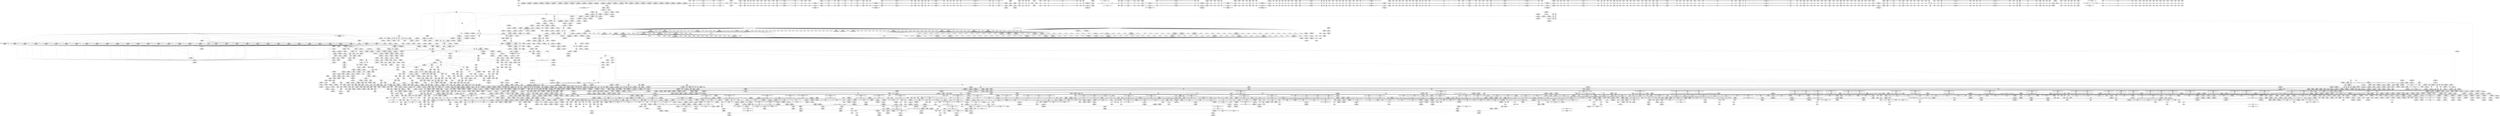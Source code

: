 digraph {
	CE0x5321bb0 [shape=record,shape=Mrecord,label="{CE0x5321bb0|_call_void_mcount()_#2}"]
	CE0x50cc670 [shape=record,shape=Mrecord,label="{CE0x50cc670|i64*_getelementptr_inbounds_(_37_x_i64_,_37_x_i64_*___llvm_gcov_ctr66,_i64_0,_i64_13)|*Constant*|*SummSink*}"]
	CE0x51500c0 [shape=record,shape=Mrecord,label="{CE0x51500c0|i64_4|*Constant*}"]
	CE0x50b8c10 [shape=record,shape=Mrecord,label="{CE0x50b8c10|mediated_filesystem:inode|Function::mediated_filesystem&Arg::inode::|*SummSource*}"]
	CE0x50bdc30 [shape=record,shape=Mrecord,label="{CE0x50bdc30|104:_%struct.inode*,_:_CRE_214,215_}"]
	CE0x5179ae0 [shape=record,shape=Mrecord,label="{CE0x5179ae0|aa_put_profile:tmp8|security/apparmor/include/policy.h,343|*SummSink*}"]
	CE0x51fc750 [shape=record,shape=Mrecord,label="{CE0x51fc750|kref_get:tmp6|include/linux/kref.h,47}"]
	CE0x50cb5f0 [shape=record,shape=Mrecord,label="{CE0x50cb5f0|aa_current_profile:tmp26|security/apparmor/include/context.h,153|*SummSource*}"]
	CE0x535a2a0 [shape=record,shape=Mrecord,label="{CE0x535a2a0|__atomic_add_unless:cmp3|./arch/x86/include/asm/atomic.h,202|*SummSink*}"]
	CE0x50afd20 [shape=record,shape=Mrecord,label="{CE0x50afd20|i64*_getelementptr_inbounds_(_4_x_i64_,_4_x_i64_*___llvm_gcov_ctr51,_i64_0,_i64_0)|*Constant*}"]
	CE0x50d5280 [shape=record,shape=Mrecord,label="{CE0x50d5280|apparmor_path_link:mode|security/apparmor/lsm.c,312}"]
	CE0x526bf00 [shape=record,shape=Mrecord,label="{CE0x526bf00|i64_6|*Constant*}"]
	CE0x51f8f90 [shape=record,shape=Mrecord,label="{CE0x51f8f90|i64*_getelementptr_inbounds_(_2_x_i64_,_2_x_i64_*___llvm_gcov_ctr112,_i64_0,_i64_0)|*Constant*}"]
	CE0x512e990 [shape=record,shape=Mrecord,label="{CE0x512e990|_ret_%struct.aa_profile*_%tmp6,_!dbg_!15516|security/apparmor/include/policy.h,313|*SummSink*}"]
	CE0x5161290 [shape=record,shape=Mrecord,label="{CE0x5161290|aa_get_newest_profile:if.end}"]
	CE0x51df9f0 [shape=record,shape=Mrecord,label="{CE0x51df9f0|aa_get_profile:tmp}"]
	CE0x522bec0 [shape=record,shape=Mrecord,label="{CE0x522bec0|kref_get_not0:tmp}"]
	CE0x522cd80 [shape=record,shape=Mrecord,label="{CE0x522cd80|i64*_getelementptr_inbounds_(_20_x_i64_,_20_x_i64_*___llvm_gcov_ctr68,_i64_0,_i64_1)|*Constant*|*SummSink*}"]
	CE0x5199710 [shape=record,shape=Mrecord,label="{CE0x5199710|aa_current_profile:tmp65|security/apparmor/include/context.h,159|*SummSink*}"]
	CE0x51e1fa0 [shape=record,shape=Mrecord,label="{CE0x51e1fa0|aa_get_newest_profile:tmp10|security/apparmor/include/policy.h,329}"]
	CE0x52b9c90 [shape=record,shape=Mrecord,label="{CE0x52b9c90|__rcu_read_lock:do.end|*SummSource*}"]
	CE0x5357040 [shape=record,shape=Mrecord,label="{CE0x5357040|i64*_getelementptr_inbounds_(_2_x_i64_,_2_x_i64_*___llvm_gcov_ctr72,_i64_0,_i64_1)|*Constant*|*SummSource*}"]
	CE0x50c02a0 [shape=record,shape=Mrecord,label="{CE0x50c02a0|104:_%struct.inode*,_:_CRE_312,313_}"]
	CE0x52b9060 [shape=record,shape=Mrecord,label="{CE0x52b9060|GLOBAL:kref_get.__warned|Global_var:kref_get.__warned|*SummSource*}"]
	CE0x52bd640 [shape=record,shape=Mrecord,label="{CE0x52bd640|_call_void_warn_slowpath_null(i8*_getelementptr_inbounds_(_21_x_i8_,_21_x_i8_*_.str17,_i32_0,_i32_0),_i32_71)_#7,_!dbg_!15480|include/linux/kref.h,71|*SummSink*}"]
	CE0x5338010 [shape=record,shape=Mrecord,label="{CE0x5338010|COLLAPSED:_GCMRE___llvm_gcov_ctr44_internal_global_4_x_i64_zeroinitializer:_elem_0:default:}"]
	CE0x50945c0 [shape=record,shape=Mrecord,label="{CE0x50945c0|104:_%struct.inode*,_:_CRE_192,193_}"]
	CE0x52c8560 [shape=record,shape=Mrecord,label="{CE0x52c8560|kref_get:tobool23|include/linux/kref.h,47}"]
	CE0x50e0fc0 [shape=record,shape=Mrecord,label="{CE0x50e0fc0|mediated_filesystem:lnot|security/apparmor/include/apparmor.h,117|*SummSource*}"]
	CE0x536e0f0 [shape=record,shape=Mrecord,label="{CE0x536e0f0|VOIDTB_TE:_CE_90,91_}"]
	CE0x51a7750 [shape=record,shape=Mrecord,label="{CE0x51a7750|aa_current_profile:tmp36|security/apparmor/include/context.h,153|*SummSource*}"]
	CE0x52c6330 [shape=record,shape=Mrecord,label="{CE0x52c6330|kref_get:tmp11|include/linux/kref.h,47}"]
	CE0x517f150 [shape=record,shape=Mrecord,label="{CE0x517f150|aa_get_newest_profile:tmp14|security/apparmor/include/policy.h,330}"]
	CE0x516d730 [shape=record,shape=Mrecord,label="{CE0x516d730|GLOBAL:__llvm_gcov_ctr66|Global_var:__llvm_gcov_ctr66}"]
	CE0x51e6000 [shape=record,shape=Mrecord,label="{CE0x51e6000|VOIDTB_TE:_CE_248,256_|*MultipleSource*|Function::aa_path_link&Arg::new_dentry::|Function::apparmor_path_link&Arg::new_dentry::}"]
	CE0x51a9270 [shape=record,shape=Mrecord,label="{CE0x51a9270|aa_current_profile:tmp55|security/apparmor/include/context.h,155}"]
	CE0x52c5220 [shape=record,shape=Mrecord,label="{CE0x52c5220|rcu_lock_acquire:tmp2|*SummSink*}"]
	CE0x50c5120 [shape=record,shape=Mrecord,label="{CE0x50c5120|aa_current_profile:tmp21|security/apparmor/include/context.h,151|*SummSource*}"]
	CE0x5188620 [shape=record,shape=Mrecord,label="{CE0x5188620|aa_current_profile:tmp42|security/apparmor/include/context.h,153|*SummSink*}"]
	CE0x5150d50 [shape=record,shape=Mrecord,label="{CE0x5150d50|aa_get_newest_profile:tmp3|security/apparmor/include/policy.h,326|*SummSink*}"]
	CE0x5170040 [shape=record,shape=Mrecord,label="{CE0x5170040|aa_get_profile_rcu:tobool5|security/apparmor/include/policy.h,309|*SummSink*}"]
	CE0x509d580 [shape=record,shape=Mrecord,label="{CE0x509d580|apparmor_path_link:tmp|*SummSink*}"]
	CE0x52fdbd0 [shape=record,shape=Mrecord,label="{CE0x52fdbd0|rcu_lock_acquire:indirectgoto|*SummSource*}"]
	CE0x531c670 [shape=record,shape=Mrecord,label="{CE0x531c670|i64_ptrtoint_(i8*_blockaddress(_rcu_lock_release,_%__here)_to_i64)|*Constant*}"]
	CE0x52714d0 [shape=record,shape=Mrecord,label="{CE0x52714d0|rcu_read_lock:tmp18|include/linux/rcupdate.h,882}"]
	CE0x5234360 [shape=record,shape=Mrecord,label="{CE0x5234360|kref_sub:release|Function::kref_sub&Arg::release::|*SummSource*}"]
	CE0x5355680 [shape=record,shape=Mrecord,label="{CE0x5355680|__atomic_add_unless:lnot1|./arch/x86/include/asm/atomic.h,199|*SummSource*}"]
	CE0x52cf710 [shape=record,shape=Mrecord,label="{CE0x52cf710|i64*_getelementptr_inbounds_(_11_x_i64_,_11_x_i64_*___llvm_gcov_ctr75,_i64_0,_i64_9)|*Constant*|*SummSink*}"]
	CE0x50c8940 [shape=record,shape=Mrecord,label="{CE0x50c8940|aa_current_profile:tmp58|security/apparmor/include/context.h,156}"]
	CE0x5175af0 [shape=record,shape=Mrecord,label="{CE0x5175af0|kref_get:lnot36|include/linux/kref.h,47}"]
	CE0x534f000 [shape=record,shape=Mrecord,label="{CE0x534f000|__preempt_count_sub:sub|./arch/x86/include/asm/preempt.h,77|*SummSink*}"]
	CE0x5275360 [shape=record,shape=Mrecord,label="{CE0x5275360|i64*_getelementptr_inbounds_(_2_x_i64_,_2_x_i64_*___llvm_gcov_ctr69,_i64_0,_i64_0)|*Constant*|*SummSource*}"]
	CE0x50e3160 [shape=record,shape=Mrecord,label="{CE0x50e3160|aa_current_profile:tmp3|*SummSource*}"]
	CE0x5168190 [shape=record,shape=Mrecord,label="{CE0x5168190|GLOBAL:lockdep_rcu_suspicious|*Constant*|*SummSink*}"]
	CE0x52cef70 [shape=record,shape=Mrecord,label="{CE0x52cef70|kref_get:tmp18|include/linux/kref.h,47|*SummSource*}"]
	CE0x535c1a0 [shape=record,shape=Mrecord,label="{CE0x535c1a0|__atomic_add_unless:conv9|./arch/x86/include/asm/atomic.h,202|*SummSink*}"]
	CE0x5190860 [shape=record,shape=Mrecord,label="{CE0x5190860|GLOBAL:aa_replace_current_profile|*Constant*|*SummSink*}"]
	CE0x515efd0 [shape=record,shape=Mrecord,label="{CE0x515efd0|i64*_getelementptr_inbounds_(_20_x_i64_,_20_x_i64_*___llvm_gcov_ctr68,_i64_0,_i64_11)|*Constant*}"]
	CE0x526b810 [shape=record,shape=Mrecord,label="{CE0x526b810|rcu_read_lock:call3|include/linux/rcupdate.h,882|*SummSource*}"]
	CE0x51468e0 [shape=record,shape=Mrecord,label="{CE0x51468e0|rcu_lock_acquire:tmp4|include/linux/rcupdate.h,418|*SummSink*}"]
	CE0x51f2330 [shape=record,shape=Mrecord,label="{CE0x51f2330|GLOBAL:rcu_lock_acquire|*Constant*}"]
	CE0x5228ed0 [shape=record,shape=Mrecord,label="{CE0x5228ed0|kref_sub:cmp|include/linux/kref.h,71}"]
	CE0x51ffe90 [shape=record,shape=Mrecord,label="{CE0x51ffe90|rcu_lock_acquire:tmp}"]
	CE0x533cbf0 [shape=record,shape=Mrecord,label="{CE0x533cbf0|__atomic_add_unless:expval|./arch/x86/include/asm/atomic.h,199|*SummSink*}"]
	CE0x522ec70 [shape=record,shape=Mrecord,label="{CE0x522ec70|aa_get_profile_rcu:tmp1|*SummSource*}"]
	CE0x53596b0 [shape=record,shape=Mrecord,label="{CE0x53596b0|atomic_cmpxchg:new|Function::atomic_cmpxchg&Arg::new::|*SummSource*}"]
	CE0x5187850 [shape=record,shape=Mrecord,label="{CE0x5187850|aa_get_profile:tmp2|security/apparmor/include/policy.h,275|*SummSink*}"]
	CE0x5206980 [shape=record,shape=Mrecord,label="{CE0x5206980|kref_sub:tobool|include/linux/kref.h,71|*SummSink*}"]
	CE0x5203dd0 [shape=record,shape=Mrecord,label="{CE0x5203dd0|rcu_read_unlock:bb|*SummSink*}"]
	CE0x5144bf0 [shape=record,shape=Mrecord,label="{CE0x5144bf0|mediated_filesystem:tobool|security/apparmor/include/apparmor.h,117}"]
	CE0x5379ee0 [shape=record,shape=Mrecord,label="{CE0x5379ee0|VOIDTB_TE:_CE_0,8_}"]
	CE0x5355610 [shape=record,shape=Mrecord,label="{CE0x5355610|__atomic_add_unless:lnot1|./arch/x86/include/asm/atomic.h,199}"]
	CE0x5374010 [shape=record,shape=Mrecord,label="{CE0x5374010|VOIDTB_TE:_CE_187,188_}"]
	CE0x50c33c0 [shape=record,shape=Mrecord,label="{CE0x50c33c0|mediated_filesystem:tmp3|*SummSink*}"]
	CE0x536ed80 [shape=record,shape=Mrecord,label="{CE0x536ed80|i64*_getelementptr_inbounds_(_2_x_i64_,_2_x_i64_*___llvm_gcov_ctr73,_i64_0,_i64_1)|*Constant*|*SummSource*}"]
	CE0x52ccce0 [shape=record,shape=Mrecord,label="{CE0x52ccce0|kref_get:tmp21|include/linux/kref.h,47|*SummSink*}"]
	CE0x52373e0 [shape=record,shape=Mrecord,label="{CE0x52373e0|kref_sub:entry|*SummSource*}"]
	CE0x524bbe0 [shape=record,shape=Mrecord,label="{CE0x524bbe0|aa_get_profile_rcu:tmp28|security/apparmor/include/policy.h,309|*SummSink*}"]
	CE0x5174d80 [shape=record,shape=Mrecord,label="{CE0x5174d80|i64*_getelementptr_inbounds_(_5_x_i64_,_5_x_i64_*___llvm_gcov_ctr77,_i64_0,_i64_3)|*Constant*}"]
	CE0x50e0a80 [shape=record,shape=Mrecord,label="{CE0x50e0a80|i1_true|*Constant*|*SummSource*}"]
	CE0x5268880 [shape=record,shape=Mrecord,label="{CE0x5268880|atomic_add_return:entry|*SummSource*}"]
	CE0x5345be0 [shape=record,shape=Mrecord,label="{CE0x5345be0|__preempt_count_add:tmp3}"]
	CE0x5343620 [shape=record,shape=Mrecord,label="{CE0x5343620|__atomic_add_unless:if.end13}"]
	CE0x5226640 [shape=record,shape=Mrecord,label="{CE0x5226640|kref_sub:call|include/linux/kref.h,73}"]
	CE0x535cc80 [shape=record,shape=Mrecord,label="{CE0x535cc80|__atomic_add_unless:tobool11|./arch/x86/include/asm/atomic.h,202|*SummSource*}"]
	CE0x5377190 [shape=record,shape=Mrecord,label="{CE0x5377190|i64*_getelementptr_inbounds_(_4_x_i64_,_4_x_i64_*___llvm_gcov_ctr51,_i64_0,_i64_1)|*Constant*|*SummSink*}"]
	CE0x524c0c0 [shape=record,shape=Mrecord,label="{CE0x524c0c0|aa_get_profile_rcu:tmp29|security/apparmor/include/policy.h,309|*SummSource*}"]
	CE0x52fd170 [shape=record,shape=Mrecord,label="{CE0x52fd170|rcu_lock_acquire:__here}"]
	CE0x5261420 [shape=record,shape=Mrecord,label="{CE0x5261420|atomic_add_unless:a|Function::atomic_add_unless&Arg::a::}"]
	CE0x52c83f0 [shape=record,shape=Mrecord,label="{CE0x52c83f0|kref_get:lnot24|include/linux/kref.h,47}"]
	CE0x5203760 [shape=record,shape=Mrecord,label="{CE0x5203760|__rcu_read_lock:tmp5|include/linux/rcupdate.h,239}"]
	CE0x52cc480 [shape=record,shape=Mrecord,label="{CE0x52cc480|i64*_getelementptr_inbounds_(_11_x_i64_,_11_x_i64_*___llvm_gcov_ctr75,_i64_0,_i64_8)|*Constant*|*SummSource*}"]
	CE0x526b990 [shape=record,shape=Mrecord,label="{CE0x526b990|rcu_read_lock:call3|include/linux/rcupdate.h,882|*SummSink*}"]
	CE0x5223310 [shape=record,shape=Mrecord,label="{CE0x5223310|kref_sub:tobool14|include/linux/kref.h,73}"]
	CE0x5325e30 [shape=record,shape=Mrecord,label="{CE0x5325e30|__preempt_count_add:do.end|*SummSource*}"]
	CE0x51fff70 [shape=record,shape=Mrecord,label="{CE0x51fff70|rcu_lock_acquire:tmp|*SummSource*}"]
	CE0x50abc50 [shape=record,shape=Mrecord,label="{CE0x50abc50|apparmor_path_link:tmp}"]
	CE0x50c7180 [shape=record,shape=Mrecord,label="{CE0x50c7180|aa_current_profile:tmp11|security/apparmor/include/context.h,151}"]
	CE0x5231ff0 [shape=record,shape=Mrecord,label="{CE0x5231ff0|aa_get_profile_rcu:do.body}"]
	CE0x5179290 [shape=record,shape=Mrecord,label="{CE0x5179290|_ret_i32_%call,_!dbg_!15471|include/linux/kref.h,99}"]
	CE0x515d700 [shape=record,shape=Mrecord,label="{CE0x515d700|aa_current_profile:land.lhs.true32|*SummSource*}"]
	CE0x51a2990 [shape=record,shape=Mrecord,label="{CE0x51a2990|aa_current_profile:call38|security/apparmor/include/context.h,159|*SummSink*}"]
	CE0x51f1340 [shape=record,shape=Mrecord,label="{CE0x51f1340|GLOBAL:kref_get|*Constant*}"]
	CE0x5316f30 [shape=record,shape=Mrecord,label="{CE0x5316f30|_call_void_asm_sideeffect_,_memory_,_dirflag_,_fpsr_,_flags_()_#2,_!dbg_!15468,_!srcloc_!15471|include/linux/rcupdate.h,244|*SummSource*}"]
	CE0x52cfdc0 [shape=record,shape=Mrecord,label="{CE0x52cfdc0|kref_get:tmp19|include/linux/kref.h,47|*SummSink*}"]
	CE0x50c7440 [shape=record,shape=Mrecord,label="{CE0x50c7440|aa_current_profile:tmp11|security/apparmor/include/context.h,151|*SummSource*}"]
	CE0x517ccb0 [shape=record,shape=Mrecord,label="{CE0x517ccb0|aa_get_newest_profile:replacedby|security/apparmor/include/policy.h,330|*SummSink*}"]
	CE0x51a77c0 [shape=record,shape=Mrecord,label="{CE0x51a77c0|aa_current_profile:tmp36|security/apparmor/include/context.h,153|*SummSink*}"]
	CE0x5148d50 [shape=record,shape=Mrecord,label="{CE0x5148d50|i8*_getelementptr_inbounds_(_35_x_i8_,_35_x_i8_*_.str16,_i32_0,_i32_0)|*Constant*}"]
	CE0x5206750 [shape=record,shape=Mrecord,label="{CE0x5206750|rcu_read_unlock:do.body|*SummSource*}"]
	CE0x5335410 [shape=record,shape=Mrecord,label="{CE0x5335410|i64*_getelementptr_inbounds_(_2_x_i64_,_2_x_i64_*___llvm_gcov_ctr76,_i64_0,_i64_1)|*Constant*|*SummSource*}"]
	CE0x52c8970 [shape=record,shape=Mrecord,label="{CE0x52c8970|kref_get:lnot24|include/linux/kref.h,47|*SummSource*}"]
	CE0x52635d0 [shape=record,shape=Mrecord,label="{CE0x52635d0|rcu_read_lock:land.lhs.true2|*SummSource*}"]
	CE0x53262a0 [shape=record,shape=Mrecord,label="{CE0x53262a0|atomic_sub_and_test:do.body|*SummSource*}"]
	CE0x5315b10 [shape=record,shape=Mrecord,label="{CE0x5315b10|_call_void___preempt_count_sub(i32_1)_#7,_!dbg_!15472|include/linux/rcupdate.h,244|*SummSink*}"]
	CE0x514e610 [shape=record,shape=Mrecord,label="{CE0x514e610|i64*_getelementptr_inbounds_(_37_x_i64_,_37_x_i64_*___llvm_gcov_ctr66,_i64_0,_i64_6)|*Constant*|*SummSink*}"]
	CE0x520c550 [shape=record,shape=Mrecord,label="{CE0x520c550|i8*_getelementptr_inbounds_(_44_x_i8_,_44_x_i8_*_.str13,_i32_0,_i32_0)|*Constant*|*SummSource*}"]
	CE0x525e870 [shape=record,shape=Mrecord,label="{CE0x525e870|_ret_i32_%add,_!dbg_!15475|./arch/x86/include/asm/atomic.h,157}"]
	CE0x5220e80 [shape=record,shape=Mrecord,label="{CE0x5220e80|i64*_getelementptr_inbounds_(_9_x_i64_,_9_x_i64_*___llvm_gcov_ctr79,_i64_0,_i64_6)|*Constant*|*SummSource*}"]
	CE0x5378300 [shape=record,shape=Mrecord,label="{CE0x5378300|atomic_cmpxchg:bb|*SummSource*}"]
	CE0x52fbf60 [shape=record,shape=Mrecord,label="{CE0x52fbf60|atomic_add_unless:tmp3|*SummSink*}"]
	CE0x51a0dd0 [shape=record,shape=Mrecord,label="{CE0x51a0dd0|aa_current_profile:tmp80|security/apparmor/include/context.h,162|*SummSource*}"]
	CE0x5348290 [shape=record,shape=Mrecord,label="{CE0x5348290|_ret_i32_%tmp4,_!dbg_!15471|./arch/x86/include/asm/atomic.h,27|*SummSink*}"]
	CE0x5257a90 [shape=record,shape=Mrecord,label="{CE0x5257a90|i64_1|*Constant*}"]
	CE0x50dc9b0 [shape=record,shape=Mrecord,label="{CE0x50dc9b0|apparmor_path_link:tmp9|security/apparmor/lsm.c,312}"]
	CE0x50b8450 [shape=record,shape=Mrecord,label="{CE0x50b8450|GLOBAL:mediated_filesystem|*Constant*|*SummSource*}"]
	CE0x51918c0 [shape=record,shape=Mrecord,label="{CE0x51918c0|aa_current_profile:call28|security/apparmor/include/context.h,159|*SummSource*}"]
	CE0x5312fd0 [shape=record,shape=Mrecord,label="{CE0x5312fd0|__atomic_add_unless:v|Function::__atomic_add_unless&Arg::v::}"]
	CE0x51e2fd0 [shape=record,shape=Mrecord,label="{CE0x51e2fd0|i64_5|*Constant*}"]
	CE0x50c9710 [shape=record,shape=Mrecord,label="{CE0x50c9710|i8*_getelementptr_inbounds_(_45_x_i8_,_45_x_i8_*_.str14,_i32_0,_i32_0)|*Constant*|*SummSource*}"]
	CE0x50ccae0 [shape=record,shape=Mrecord,label="{CE0x50ccae0|aa_current_profile:tmp28|security/apparmor/include/context.h,153|*SummSource*}"]
	CE0x52225e0 [shape=record,shape=Mrecord,label="{CE0x52225e0|kref_sub:tmp|*SummSink*}"]
	CE0x5157fb0 [shape=record,shape=Mrecord,label="{CE0x5157fb0|aa_current_profile:bb}"]
	CE0x50a5cf0 [shape=record,shape=Mrecord,label="{CE0x50a5cf0|i64_1|*Constant*}"]
	CE0x5244bb0 [shape=record,shape=Mrecord,label="{CE0x5244bb0|i64_ptrtoint_(i8*_blockaddress(_rcu_lock_acquire,_%__here)_to_i64)|*Constant*}"]
	CE0x535bac0 [shape=record,shape=Mrecord,label="{CE0x535bac0|__atomic_add_unless:lnot.ext8|./arch/x86/include/asm/atomic.h,202|*SummSource*}"]
	CE0x50a4040 [shape=record,shape=Mrecord,label="{CE0x50a4040|104:_%struct.inode*,_:_CRE_159,160_}"]
	CE0x50c0170 [shape=record,shape=Mrecord,label="{CE0x50c0170|104:_%struct.inode*,_:_CRE_311,312_}"]
	CE0x5203c70 [shape=record,shape=Mrecord,label="{CE0x5203c70|rcu_read_unlock:bb}"]
	CE0x5185f20 [shape=record,shape=Mrecord,label="{CE0x5185f20|GLOBAL:rcu_read_lock|*Constant*|*SummSource*}"]
	CE0x5196f10 [shape=record,shape=Mrecord,label="{CE0x5196f10|GLOBAL:aa_current_profile.__warned15|Global_var:aa_current_profile.__warned15}"]
	CE0x516d480 [shape=record,shape=Mrecord,label="{CE0x516d480|aa_current_profile:tmp4|security/apparmor/include/context.h,151|*SummSink*}"]
	CE0x51f5220 [shape=record,shape=Mrecord,label="{CE0x51f5220|kref_get:kref|Function::kref_get&Arg::kref::|*SummSink*}"]
	CE0x50af9f0 [shape=record,shape=Mrecord,label="{CE0x50af9f0|__atomic_add_unless:call|./arch/x86/include/asm/atomic.h,197|*SummSink*}"]
	CE0x509d6d0 [shape=record,shape=Mrecord,label="{CE0x509d6d0|apparmor_path_link:tmp1|*SummSource*}"]
	CE0x52141a0 [shape=record,shape=Mrecord,label="{CE0x52141a0|kref_get:call|include/linux/kref.h,47}"]
	CE0x5349250 [shape=record,shape=Mrecord,label="{CE0x5349250|COLLAPSED:_GCMRE___llvm_gcov_ctr71_internal_global_10_x_i64_zeroinitializer:_elem_0:default:}"]
	CE0x53737a0 [shape=record,shape=Mrecord,label="{CE0x53737a0|VOIDTB_TE:_CE_198,199_}"]
	CE0x533cb20 [shape=record,shape=Mrecord,label="{CE0x533cb20|__atomic_add_unless:tobool|./arch/x86/include/asm/atomic.h,199}"]
	CE0x50d90f0 [shape=record,shape=Mrecord,label="{CE0x50d90f0|VOIDTB_TE:_GCE_rcu_lock_map_external_global_%struct.lockdep_map_136,144_|*MultipleSource*|security/apparmor/lsm.c,311|security/apparmor/lsm.c,312}"]
	CE0x50c0d50 [shape=record,shape=Mrecord,label="{CE0x50c0d50|apparmor_path_link:tmp2|*LoadInst*|security/apparmor/lsm.c,308|*SummSource*}"]
	CE0x520ffc0 [shape=record,shape=Mrecord,label="{CE0x520ffc0|kref_get:conv|include/linux/kref.h,47|*SummSink*}"]
	CE0x52cc200 [shape=record,shape=Mrecord,label="{CE0x52cc200|i64*_getelementptr_inbounds_(_11_x_i64_,_11_x_i64_*___llvm_gcov_ctr75,_i64_0,_i64_8)|*Constant*}"]
	CE0x521fba0 [shape=record,shape=Mrecord,label="{CE0x521fba0|i64*_getelementptr_inbounds_(_9_x_i64_,_9_x_i64_*___llvm_gcov_ctr79,_i64_0,_i64_7)|*Constant*|*SummSource*}"]
	CE0x5312c70 [shape=record,shape=Mrecord,label="{CE0x5312c70|__atomic_add_unless:entry|*SummSource*}"]
	CE0x50a5460 [shape=record,shape=Mrecord,label="{CE0x50a5460|aa_current_profile:tmp19|security/apparmor/include/context.h,151|*SummSource*}"]
	CE0x5257b70 [shape=record,shape=Mrecord,label="{CE0x5257b70|rcu_read_lock:tmp1|*SummSource*}"]
	CE0x5228160 [shape=record,shape=Mrecord,label="{CE0x5228160|kref_sub:return|*SummSource*}"]
	CE0x52cc770 [shape=record,shape=Mrecord,label="{CE0x52cc770|i64*_getelementptr_inbounds_(_11_x_i64_,_11_x_i64_*___llvm_gcov_ctr75,_i64_0,_i64_8)|*Constant*|*SummSink*}"]
	CE0x51f2c10 [shape=record,shape=Mrecord,label="{CE0x51f2c10|_ret_void,_!dbg_!15510|include/linux/kref.h,48|*SummSink*}"]
	CE0x50df230 [shape=record,shape=Mrecord,label="{CE0x50df230|i64_5|*Constant*|*SummSink*}"]
	CE0x52f9f20 [shape=record,shape=Mrecord,label="{CE0x52f9f20|kref_sub:tmp16|include/linux/kref.h,78|*SummSource*}"]
	CE0x5375170 [shape=record,shape=Mrecord,label="{CE0x5375170|VOIDTB_TE:_CE_205,206_}"]
	CE0x5259f80 [shape=record,shape=Mrecord,label="{CE0x5259f80|rcu_read_lock:tmp5|include/linux/rcupdate.h,882}"]
	CE0x520b400 [shape=record,shape=Mrecord,label="{CE0x520b400|_call_void_lockdep_rcu_suspicious(i8*_getelementptr_inbounds_(_25_x_i8_,_25_x_i8_*_.str10,_i32_0,_i32_0),_i32_934,_i8*_getelementptr_inbounds_(_44_x_i8_,_44_x_i8_*_.str13,_i32_0,_i32_0))_#7,_!dbg_!15483|include/linux/rcupdate.h,933|*SummSink*}"]
	CE0x5173b60 [shape=record,shape=Mrecord,label="{CE0x5173b60|aa_get_newest_profile:tmp10|security/apparmor/include/policy.h,329|*SummSource*}"]
	CE0x525ae40 [shape=record,shape=Mrecord,label="{CE0x525ae40|rcu_read_lock:tmp6|include/linux/rcupdate.h,882|*SummSource*}"]
	CE0x5228e10 [shape=record,shape=Mrecord,label="{CE0x5228e10|void_(%struct.arch_spinlock*)*_null|*Constant*|*SummSource*}"]
	CE0x50d73b0 [shape=record,shape=Mrecord,label="{CE0x50d73b0|VOIDTB_TE:_GCE_rcu_lock_map_external_global_%struct.lockdep_map_48,52_|*MultipleSource*|security/apparmor/lsm.c,311|security/apparmor/lsm.c,312}"]
	CE0x52cbf10 [shape=record,shape=Mrecord,label="{CE0x52cbf10|kref_get:tmp16|include/linux/kref.h,47|*SummSource*}"]
	CE0x5318e40 [shape=record,shape=Mrecord,label="{CE0x5318e40|atomic_add_return:tmp2}"]
	CE0x5157a30 [shape=record,shape=Mrecord,label="{CE0x5157a30|i64*_getelementptr_inbounds_(_9_x_i64_,_9_x_i64_*___llvm_gcov_ctr67,_i64_0,_i64_3)|*Constant*|*SummSource*}"]
	CE0x5353240 [shape=record,shape=Mrecord,label="{CE0x5353240|__atomic_add_unless:for.end|*SummSink*}"]
	CE0x534d9f0 [shape=record,shape=Mrecord,label="{CE0x534d9f0|__preempt_count_sub:tmp7|./arch/x86/include/asm/preempt.h,78|*SummSink*}"]
	CE0x531c4a0 [shape=record,shape=Mrecord,label="{CE0x531c4a0|GLOBAL:lock_release|*Constant*|*SummSink*}"]
	CE0x524c1f0 [shape=record,shape=Mrecord,label="{CE0x524c1f0|aa_get_profile_rcu:tmp29|security/apparmor/include/policy.h,309|*SummSink*}"]
	CE0x51870b0 [shape=record,shape=Mrecord,label="{CE0x51870b0|aa_get_profile:tmp2|security/apparmor/include/policy.h,275}"]
	CE0x522fec0 [shape=record,shape=Mrecord,label="{CE0x522fec0|aa_get_profile_rcu:tmp|*SummSource*}"]
	CE0x51e7d20 [shape=record,shape=Mrecord,label="{CE0x51e7d20|__atomic_add_unless:tmp15|./arch/x86/include/asm/atomic.h,203|*SummSink*}"]
	CE0x52c92e0 [shape=record,shape=Mrecord,label="{CE0x52c92e0|kref_get:lnot.ext27|include/linux/kref.h,47|*SummSource*}"]
	CE0x51a4940 [shape=record,shape=Mrecord,label="{CE0x51a4940|aa_get_newest_profile:tmp5|security/apparmor/include/policy.h,326|*SummSource*}"]
	CE0x5174140 [shape=record,shape=Mrecord,label="{CE0x5174140|aa_get_newest_profile:tmp10|security/apparmor/include/policy.h,329|*SummSink*}"]
	CE0x52c6980 [shape=record,shape=Mrecord,label="{CE0x52c6980|kref_get:tmp12|include/linux/kref.h,47|*SummSink*}"]
	CE0x5224610 [shape=record,shape=Mrecord,label="{CE0x5224610|kref_sub:lnot.ext11|include/linux/kref.h,71|*SummSource*}"]
	CE0x531c360 [shape=record,shape=Mrecord,label="{CE0x531c360|GLOBAL:lock_release|*Constant*}"]
	CE0x5165b70 [shape=record,shape=Mrecord,label="{CE0x5165b70|44:_i32,_48:_i16,_128:_i8*,_:_SCMRE_88,89_|*MultipleSource*|security/apparmor/include/context.h,151|security/apparmor/include/context.h,151}"]
	CE0x52163a0 [shape=record,shape=Mrecord,label="{CE0x52163a0|kref_get:lnot15|include/linux/kref.h,47|*SummSink*}"]
	CE0x52b80b0 [shape=record,shape=Mrecord,label="{CE0x52b80b0|kref_get:tobool21|include/linux/kref.h,47}"]
	CE0x522b6a0 [shape=record,shape=Mrecord,label="{CE0x522b6a0|kref_put:tmp1}"]
	CE0x53474e0 [shape=record,shape=Mrecord,label="{CE0x53474e0|i64*_getelementptr_inbounds_(_4_x_i64_,_4_x_i64_*___llvm_gcov_ctr44,_i64_0,_i64_3)|*Constant*|*SummSink*}"]
	CE0x5378b10 [shape=record,shape=Mrecord,label="{CE0x5378b10|VOIDTB_TE:_CE_157,158_}"]
	CE0x50ed640 [shape=record,shape=Mrecord,label="{CE0x50ed640|aa_current_profile:do.cond}"]
	CE0x515ccc0 [shape=record,shape=Mrecord,label="{CE0x515ccc0|GLOBAL:get_current|*Constant*|*SummSink*}"]
	CE0x5323ce0 [shape=record,shape=Mrecord,label="{CE0x5323ce0|atomic_add_return:bb}"]
	CE0x51e6890 [shape=record,shape=Mrecord,label="{CE0x51e6890|VOIDTB_TE:_CE_288,296_|*MultipleSource*|Function::aa_path_link&Arg::new_dentry::|Function::apparmor_path_link&Arg::new_dentry::}"]
	CE0x52c3f90 [shape=record,shape=Mrecord,label="{CE0x52c3f90|rcu_lock_acquire:bb|*SummSource*}"]
	CE0x5253b50 [shape=record,shape=Mrecord,label="{CE0x5253b50|aa_get_profile_rcu:tmp36|*SummSink*}"]
	CE0x52c0050 [shape=record,shape=Mrecord,label="{CE0x52c0050|_call_void_asm_sideeffect_,_memory_,_dirflag_,_fpsr_,_flags_()_#2,_!dbg_!15471,_!srcloc_!15472|include/linux/rcupdate.h,239|*SummSource*}"]
	CE0x51a1be0 [shape=record,shape=Mrecord,label="{CE0x51a1be0|aa_current_profile:tmp74|security/apparmor/include/context.h,159}"]
	CE0x519e430 [shape=record,shape=Mrecord,label="{CE0x519e430|aa_current_profile:tmp70|security/apparmor/include/context.h,159}"]
	CE0x5094cc0 [shape=record,shape=Mrecord,label="{CE0x5094cc0|apparmor_path_link:entry|*SummSource*}"]
	CE0x51dcd90 [shape=record,shape=Mrecord,label="{CE0x51dcd90|get_current:tmp3|*SummSink*}"]
	CE0x51f59f0 [shape=record,shape=Mrecord,label="{CE0x51f59f0|kref_get:conv|include/linux/kref.h,47|*SummSource*}"]
	CE0x526c110 [shape=record,shape=Mrecord,label="{CE0x526c110|rcu_read_unlock:tmp10|include/linux/rcupdate.h,933}"]
	CE0x50a9370 [shape=record,shape=Mrecord,label="{CE0x50a9370|apparmor_path_link:tmp5|security/apparmor/lsm.c,308|*SummSink*}"]
	CE0x5190350 [shape=record,shape=Mrecord,label="{CE0x5190350|aa_current_profile:call26|security/apparmor/include/context.h,157|*SummSource*}"]
	CE0x5201220 [shape=record,shape=Mrecord,label="{CE0x5201220|rcu_read_unlock:if.then}"]
	CE0x5264f50 [shape=record,shape=Mrecord,label="{CE0x5264f50|rcu_read_unlock:tmp12|include/linux/rcupdate.h,933}"]
	CE0x515d030 [shape=record,shape=Mrecord,label="{CE0x515d030|get_current:entry|*SummSource*}"]
	CE0x5209030 [shape=record,shape=Mrecord,label="{CE0x5209030|rcu_read_unlock:tmp16|include/linux/rcupdate.h,933}"]
	CE0x52fd100 [shape=record,shape=Mrecord,label="{CE0x52fd100|i64*_getelementptr_inbounds_(_4_x_i64_,_4_x_i64_*___llvm_gcov_ctr50,_i64_0,_i64_3)|*Constant*}"]
	CE0x5153d90 [shape=record,shape=Mrecord,label="{CE0x5153d90|aa_current_profile:tmp|*SummSource*}"]
	CE0x5377a00 [shape=record,shape=Mrecord,label="{CE0x5377a00|atomic_cmpxchg:tmp|*SummSource*}"]
	CE0x5260880 [shape=record,shape=Mrecord,label="{CE0x5260880|atomic_add_unless:entry|*SummSink*}"]
	CE0x5182770 [shape=record,shape=Mrecord,label="{CE0x5182770|aa_get_profile_rcu:if.then|*SummSource*}"]
	CE0x5218900 [shape=record,shape=Mrecord,label="{CE0x5218900|kref_get:expval|include/linux/kref.h,47|*SummSource*}"]
	CE0x52c9540 [shape=record,shape=Mrecord,label="{CE0x52c9540|kref_get:conv28|include/linux/kref.h,47}"]
	CE0x53392e0 [shape=record,shape=Mrecord,label="{CE0x53392e0|atomic_sub_and_test:conv1|./arch/x86/include/asm/atomic.h,81|*SummSource*}"]
	CE0x514c3d0 [shape=record,shape=Mrecord,label="{CE0x514c3d0|i64*_getelementptr_inbounds_(_37_x_i64_,_37_x_i64_*___llvm_gcov_ctr66,_i64_0,_i64_22)|*Constant*|*SummSink*}"]
	CE0x5246f40 [shape=record,shape=Mrecord,label="{CE0x5246f40|rcu_lock_acquire:tmp6|*SummSink*}"]
	CE0x5231ee0 [shape=record,shape=Mrecord,label="{CE0x5231ee0|aa_get_profile_rcu:bb|*SummSink*}"]
	CE0x518f9a0 [shape=record,shape=Mrecord,label="{CE0x518f9a0|aa_get_newest_profile:p|Function::aa_get_newest_profile&Arg::p::|*SummSource*}"]
	CE0x51f1aa0 [shape=record,shape=Mrecord,label="{CE0x51f1aa0|_call_void_lockdep_rcu_suspicious(i8*_getelementptr_inbounds_(_35_x_i8_,_35_x_i8_*_.str16,_i32_0,_i32_0),_i32_309,_i8*_getelementptr_inbounds_(_41_x_i8_,_41_x_i8_*_.str9,_i32_0,_i32_0))_#7,_!dbg_!15489|security/apparmor/include/policy.h,309|*SummSource*}"]
	CE0x51d8d00 [shape=record,shape=Mrecord,label="{CE0x51d8d00|aa_get_newest_profile:tobool|security/apparmor/include/policy.h,326}"]
	CE0x5237bb0 [shape=record,shape=Mrecord,label="{CE0x5237bb0|aa_get_profile_rcu:land.rhs|*SummSource*}"]
	CE0x52b9be0 [shape=record,shape=Mrecord,label="{CE0x52b9be0|__rcu_read_lock:do.end}"]
	CE0x51a4b00 [shape=record,shape=Mrecord,label="{CE0x51a4b00|aa_get_newest_profile:tmp5|security/apparmor/include/policy.h,326|*SummSink*}"]
	CE0x519b5c0 [shape=record,shape=Mrecord,label="{CE0x519b5c0|i32_159|*Constant*|*SummSink*}"]
	CE0x515dcc0 [shape=record,shape=Mrecord,label="{CE0x515dcc0|i8*_getelementptr_inbounds_(_41_x_i8_,_41_x_i8_*_.str9,_i32_0,_i32_0)|*Constant*|*SummSink*}"]
	CE0x53384e0 [shape=record,shape=Mrecord,label="{CE0x53384e0|__preempt_count_add:tmp}"]
	CE0x520c9e0 [shape=record,shape=Mrecord,label="{CE0x520c9e0|i64*_getelementptr_inbounds_(_11_x_i64_,_11_x_i64_*___llvm_gcov_ctr48,_i64_0,_i64_9)|*Constant*}"]
	CE0x52cda10 [shape=record,shape=Mrecord,label="{CE0x52cda10|kref_get:expval41|include/linux/kref.h,47|*SummSource*}"]
	CE0x5215910 [shape=record,shape=Mrecord,label="{CE0x5215910|kref_get:tmp2|include/linux/kref.h,47|*SummSource*}"]
	CE0x509cab0 [shape=record,shape=Mrecord,label="{CE0x509cab0|apparmor_path_link:call3|security/apparmor/lsm.c,313|*SummSink*}"]
	CE0x5262e50 [shape=record,shape=Mrecord,label="{CE0x5262e50|rcu_lock_acquire:map|Function::rcu_lock_acquire&Arg::map::}"]
	CE0x53585a0 [shape=record,shape=Mrecord,label="{CE0x53585a0|GLOBAL:atomic_cmpxchg|*Constant*|*SummSource*}"]
	CE0x5265580 [shape=record,shape=Mrecord,label="{CE0x5265580|rcu_read_unlock:call3|include/linux/rcupdate.h,933|*SummSource*}"]
	CE0x5259e10 [shape=record,shape=Mrecord,label="{CE0x5259e10|GLOBAL:__llvm_gcov_ctr42|Global_var:__llvm_gcov_ctr42|*SummSink*}"]
	CE0x50a8060 [shape=record,shape=Mrecord,label="{CE0x50a8060|104:_%struct.inode*,_:_CRE_194,195_}"]
	CE0x5321100 [shape=record,shape=Mrecord,label="{CE0x5321100|_call_void_mcount()_#2|*SummSource*}"]
	CE0x515fae0 [shape=record,shape=Mrecord,label="{CE0x515fae0|i64_0|*Constant*}"]
	CE0x5234ec0 [shape=record,shape=Mrecord,label="{CE0x5234ec0|aa_get_profile_rcu:tmp11|security/apparmor/include/policy.h,309}"]
	CE0x50cd350 [shape=record,shape=Mrecord,label="{CE0x50cd350|aa_current_profile:profile7|security/apparmor/include/context.h,153}"]
	CE0x5227cb0 [shape=record,shape=Mrecord,label="{CE0x5227cb0|atomic_sub_and_test:v|Function::atomic_sub_and_test&Arg::v::}"]
	CE0x5315360 [shape=record,shape=Mrecord,label="{CE0x5315360|i64*_getelementptr_inbounds_(_4_x_i64_,_4_x_i64_*___llvm_gcov_ctr49,_i64_0,_i64_0)|*Constant*|*SummSink*}"]
	CE0x50ca6e0 [shape=record,shape=Mrecord,label="{CE0x50ca6e0|aa_current_profile:tmp5|security/apparmor/include/context.h,151|*SummSink*}"]
	CE0x5320780 [shape=record,shape=Mrecord,label="{CE0x5320780|__atomic_add_unless:lnot|./arch/x86/include/asm/atomic.h,199|*SummSink*}"]
	CE0x5253f60 [shape=record,shape=Mrecord,label="{CE0x5253f60|aa_get_profile_rcu:tmp38|security/apparmor/include/policy.h,310}"]
	CE0x5228c90 [shape=record,shape=Mrecord,label="{CE0x5228c90|kref_sub:if.then15}"]
	CE0x516b720 [shape=record,shape=Mrecord,label="{CE0x516b720|i64_15|*Constant*|*SummSource*}"]
	CE0x516e950 [shape=record,shape=Mrecord,label="{CE0x516e950|aa_current_profile:tobool6|security/apparmor/include/context.h,153|*SummSource*}"]
	CE0x52be6e0 [shape=record,shape=Mrecord,label="{CE0x52be6e0|kref_sub:tmp4|include/linux/kref.h,71|*SummSource*}"]
	CE0x52cda80 [shape=record,shape=Mrecord,label="{CE0x52cda80|kref_sub:if.end16|*SummSource*}"]
	CE0x50e3220 [shape=record,shape=Mrecord,label="{CE0x50e3220|aa_current_profile:tmp3|*SummSink*}"]
	CE0x51ebf20 [shape=record,shape=Mrecord,label="{CE0x51ebf20|aa_get_profile:tmp7|security/apparmor/include/policy.h,276}"]
	CE0x52060a0 [shape=record,shape=Mrecord,label="{CE0x52060a0|i64_0|*Constant*}"]
	CE0x50daa00 [shape=record,shape=Mrecord,label="{CE0x50daa00|VOIDTB_TE:_GCE_rcu_lock_map_external_global_%struct.lockdep_map_208,212_|*MultipleSource*|security/apparmor/lsm.c,311|security/apparmor/lsm.c,312}"]
	CE0x5198870 [shape=record,shape=Mrecord,label="{CE0x5198870|i64_30|*Constant*|*SummSource*}"]
	CE0x51f9620 [shape=record,shape=Mrecord,label="{CE0x51f9620|GLOBAL:warn_slowpath_null|*Constant*}"]
	CE0x5236a10 [shape=record,shape=Mrecord,label="{CE0x5236a10|aa_get_profile_rcu:land.lhs.true|*SummSource*}"]
	CE0x51523e0 [shape=record,shape=Mrecord,label="{CE0x51523e0|aa_current_profile:land.lhs.true2}"]
	CE0x50ecf30 [shape=record,shape=Mrecord,label="{CE0x50ecf30|aa_current_profile:tmp7|security/apparmor/include/context.h,151}"]
	CE0x51e4f40 [shape=record,shape=Mrecord,label="{CE0x51e4f40|i64*_getelementptr_inbounds_(_10_x_i64_,_10_x_i64_*___llvm_gcov_ctr71,_i64_0,_i64_7)|*Constant*|*SummSink*}"]
	CE0x52739b0 [shape=record,shape=Mrecord,label="{CE0x52739b0|kref_get_not0:bb|*SummSink*}"]
	CE0x51e4130 [shape=record,shape=Mrecord,label="{CE0x51e4130|__atomic_add_unless:tmp12|./arch/x86/include/asm/atomic.h,202|*SummSink*}"]
	CE0x50a57e0 [shape=record,shape=Mrecord,label="{CE0x50a57e0|aa_current_profile:tmp20|security/apparmor/include/context.h,151}"]
	CE0x51aa1d0 [shape=record,shape=Mrecord,label="{CE0x51aa1d0|i64_512|*Constant*}"]
	CE0x51894f0 [shape=record,shape=Mrecord,label="{CE0x51894f0|aa_current_profile:tmp56|security/apparmor/include/context.h,156|*SummSink*}"]
	CE0x5317810 [shape=record,shape=Mrecord,label="{CE0x5317810|i32_(i32*,_i32,_i32*)*_asm_sideeffect_.pushsection_.smp_locks,_22a_22_0A.balign_4_0A.long_671f_-_._0A.popsection_0A671:_0A_09lock_xaddl_$0,_$1_0A_,_r,_*m,0,*m,_memory_,_cc_,_dirflag_,_fpsr_,_flags_}"]
	CE0x50c0630 [shape=record,shape=Mrecord,label="{CE0x50c0630|104:_%struct.inode*,_:_CRE_315,316_}"]
	CE0x52549d0 [shape=record,shape=Mrecord,label="{CE0x52549d0|aa_get_profile_rcu:tmp38|security/apparmor/include/policy.h,310|*SummSource*}"]
	CE0x50bb980 [shape=record,shape=Mrecord,label="{CE0x50bb980|aa_current_profile:do.end|*SummSink*}"]
	CE0x5230a20 [shape=record,shape=Mrecord,label="{CE0x5230a20|_call_void_mcount()_#2|*SummSink*}"]
	CE0x520bd60 [shape=record,shape=Mrecord,label="{CE0x520bd60|i32_934|*Constant*|*SummSource*}"]
	CE0x5256e70 [shape=record,shape=Mrecord,label="{CE0x5256e70|_ret_void,_!dbg_!15492|include/linux/rcupdate.h,938|*SummSource*}"]
	CE0x5268100 [shape=record,shape=Mrecord,label="{CE0x5268100|kref_get:tobool7|include/linux/kref.h,47|*SummSource*}"]
	CE0x5251a40 [shape=record,shape=Mrecord,label="{CE0x5251a40|aa_get_profile_rcu:tobool10|security/apparmor/include/policy.h,310}"]
	CE0x50cb750 [shape=record,shape=Mrecord,label="{CE0x50cb750|aa_current_profile:tmp26|security/apparmor/include/context.h,153|*SummSink*}"]
	CE0x51fca40 [shape=record,shape=Mrecord,label="{CE0x51fca40|__rcu_read_lock:tmp5|include/linux/rcupdate.h,239|*SummSink*}"]
	CE0x51fd340 [shape=record,shape=Mrecord,label="{CE0x51fd340|i64*_getelementptr_inbounds_(_11_x_i64_,_11_x_i64_*___llvm_gcov_ctr48,_i64_0,_i64_0)|*Constant*|*SummSink*}"]
	CE0x533ba50 [shape=record,shape=Mrecord,label="{CE0x533ba50|void_(i32*,_i32,_i32*)*_asm_addl_$1,_%gs:$0_,_*m,ri,*m,_dirflag_,_fpsr_,_flags_|*SummSource*}"]
	CE0x514eaf0 [shape=record,shape=Mrecord,label="{CE0x514eaf0|aa_current_profile:tmp13|security/apparmor/include/context.h,151|*SummSource*}"]
	CE0x5094a00 [shape=record,shape=Mrecord,label="{CE0x5094a00|i32_0|*Constant*|*SummSource*}"]
	CE0x4e087e0 [shape=record,shape=Mrecord,label="{CE0x4e087e0|i32_0|*Constant*}"]
	CE0x5130dc0 [shape=record,shape=Mrecord,label="{CE0x5130dc0|aa_get_newest_profile:retval.0}"]
	CE0x5266a60 [shape=record,shape=Mrecord,label="{CE0x5266a60|kref_get:if.then|*SummSource*}"]
	CE0x5144970 [shape=record,shape=Mrecord,label="{CE0x5144970|mediated_filesystem:and|security/apparmor/include/apparmor.h,117|*SummSink*}"]
	CE0x50e90f0 [shape=record,shape=Mrecord,label="{CE0x50e90f0|apparmor_path_link:tmp17|security/apparmor/lsm.c,314}"]
	CE0x51ff7a0 [shape=record,shape=Mrecord,label="{CE0x51ff7a0|kref_sub:lnot.ext5|include/linux/kref.h,71}"]
	CE0x5156510 [shape=record,shape=Mrecord,label="{CE0x5156510|aa_current_profile:expval|security/apparmor/include/context.h,153}"]
	CE0x524a390 [shape=record,shape=Mrecord,label="{CE0x524a390|aa_get_profile_rcu:tmp34|security/apparmor/include/policy.h,310|*SummSource*}"]
	CE0x52267d0 [shape=record,shape=Mrecord,label="{CE0x52267d0|kref_sub:call|include/linux/kref.h,73|*SummSink*}"]
	CE0x5266940 [shape=record,shape=Mrecord,label="{CE0x5266940|kref_get:if.then}"]
	CE0x516bf30 [shape=record,shape=Mrecord,label="{CE0x516bf30|aa_current_profile:tmp32|security/apparmor/include/context.h,153|*SummSource*}"]
	CE0x5268650 [shape=record,shape=Mrecord,label="{CE0x5268650|i32_0|*Constant*}"]
	CE0x524e800 [shape=record,shape=Mrecord,label="{CE0x524e800|i64*_getelementptr_inbounds_(_4_x_i64_,_4_x_i64_*___llvm_gcov_ctr51,_i64_0,_i64_2)|*Constant*}"]
	CE0x5238580 [shape=record,shape=Mrecord,label="{CE0x5238580|GLOBAL:__rcu_read_lock|*Constant*}"]
	CE0x521e3a0 [shape=record,shape=Mrecord,label="{CE0x521e3a0|_ret_i32_%conv1,_!dbg_!15478|./arch/x86/include/asm/atomic.h,81|*SummSink*}"]
	CE0x52b75d0 [shape=record,shape=Mrecord,label="{CE0x52b75d0|kref_sub:tmp12|include/linux/kref.h,74}"]
	CE0x50c5d20 [shape=record,shape=Mrecord,label="{CE0x50c5d20|i8*_getelementptr_inbounds_(_36_x_i8_,_36_x_i8_*_.str12,_i32_0,_i32_0)|*Constant*|*SummSink*}"]
	CE0x523aa40 [shape=record,shape=Mrecord,label="{CE0x523aa40|i64_8|*Constant*|*SummSink*}"]
	CE0x517e2e0 [shape=record,shape=Mrecord,label="{CE0x517e2e0|aa_get_profile_rcu:entry|*SummSink*}"]
	CE0x5225a10 [shape=record,shape=Mrecord,label="{CE0x5225a10|i64*_getelementptr_inbounds_(_4_x_i64_,_4_x_i64_*___llvm_gcov_ctr45,_i64_0,_i64_1)|*Constant*}"]
	CE0x50c1b70 [shape=record,shape=Mrecord,label="{CE0x50c1b70|i64_2|*Constant*}"]
	CE0x51df490 [shape=record,shape=Mrecord,label="{CE0x51df490|aa_get_newest_profile:if.then|*SummSink*}"]
	CE0x52251d0 [shape=record,shape=Mrecord,label="{CE0x52251d0|kref_sub:conv12|include/linux/kref.h,71|*SummSource*}"]
	CE0x5155070 [shape=record,shape=Mrecord,label="{CE0x5155070|aa_current_profile:lnot10|security/apparmor/include/context.h,153}"]
	CE0x51edd20 [shape=record,shape=Mrecord,label="{CE0x51edd20|aa_get_profile_rcu:tmp2|*SummSource*}"]
	CE0x5212e00 [shape=record,shape=Mrecord,label="{CE0x5212e00|_ret_void,_!dbg_!15474|include/linux/rcupdate.h,424|*SummSource*}"]
	CE0x52c5c50 [shape=record,shape=Mrecord,label="{CE0x52c5c50|i64*_getelementptr_inbounds_(_11_x_i64_,_11_x_i64_*___llvm_gcov_ctr75,_i64_0,_i64_5)|*Constant*|*SummSource*}"]
	CE0x5201a90 [shape=record,shape=Mrecord,label="{CE0x5201a90|rcu_read_unlock:tmp4|include/linux/rcupdate.h,933|*SummSink*}"]
	CE0x5229540 [shape=record,shape=Mrecord,label="{CE0x5229540|aa_get_profile_rcu:call|security/apparmor/include/policy.h,309|*SummSource*}"]
	CE0x522a040 [shape=record,shape=Mrecord,label="{CE0x522a040|i64*_getelementptr_inbounds_(_11_x_i64_,_11_x_i64_*___llvm_gcov_ctr42,_i64_0,_i64_1)|*Constant*|*SummSink*}"]
	CE0x51858c0 [shape=record,shape=Mrecord,label="{CE0x51858c0|aa_get_profile_rcu:do.body6|*SummSource*}"]
	CE0x516abe0 [shape=record,shape=Mrecord,label="{CE0x516abe0|aa_current_profile:expval|security/apparmor/include/context.h,153|*SummSource*}"]
	CE0x5345190 [shape=record,shape=Mrecord,label="{CE0x5345190|_call_void_asm_sideeffect_.pushsection_.smp_locks,_22a_22_0A.balign_4_0A.long_671f_-_._0A.popsection_0A671:_0A_09lock_subl_$2,_$0_sete_$1_,_*m,_*qm,er,*m,_memory_,_dirflag_,_fpsr_,_flags_(i32*_%counter,_i8*_%c,_i32_%i,_i32*_%counter)_#2,_!dbg_!15473,_!srcloc_!15474|./arch/x86/include/asm/atomic.h,81}"]
	CE0x51f3780 [shape=record,shape=Mrecord,label="{CE0x51f3780|aa_get_profile_rcu:if.end|*SummSink*}"]
	CE0x537e5b0 [shape=record,shape=Mrecord,label="{CE0x537e5b0|VOIDTB_TE:_CE_309,310_}"]
	CE0x5205120 [shape=record,shape=Mrecord,label="{CE0x5205120|kref_get:lnot1|include/linux/kref.h,47|*SummSink*}"]
	CE0x520bb10 [shape=record,shape=Mrecord,label="{CE0x520bb10|i32_934|*Constant*}"]
	CE0x51f4ff0 [shape=record,shape=Mrecord,label="{CE0x51f4ff0|kref_get:entry|*SummSink*}"]
	CE0x53491e0 [shape=record,shape=Mrecord,label="{CE0x53491e0|__atomic_add_unless:tmp}"]
	CE0x5159640 [shape=record,shape=Mrecord,label="{CE0x5159640|i64*_getelementptr_inbounds_(_37_x_i64_,_37_x_i64_*___llvm_gcov_ctr66,_i64_0,_i64_18)|*Constant*|*SummSink*}"]
	CE0x5184120 [shape=record,shape=Mrecord,label="{CE0x5184120|_call_void_rcu_read_lock()_#7,_!dbg_!15469|security/apparmor/include/policy.h,307}"]
	CE0x50d0ac0 [shape=record,shape=Mrecord,label="{CE0x50d0ac0|aa_current_profile:lor.rhs|*SummSink*}"]
	CE0x5373140 [shape=record,shape=Mrecord,label="{CE0x5373140|VOIDTB_TE:_CE_192,193_}"]
	CE0x5359200 [shape=record,shape=Mrecord,label="{CE0x5359200|atomic_cmpxchg:old|Function::atomic_cmpxchg&Arg::old::|*SummSource*}"]
	CE0x5154610 [shape=record,shape=Mrecord,label="{CE0x5154610|aa_current_profile:do.body27}"]
	CE0x51fcbf0 [shape=record,shape=Mrecord,label="{CE0x51fcbf0|kref_sub:cmp|include/linux/kref.h,71|*SummSink*}"]
	CE0x5206510 [shape=record,shape=Mrecord,label="{CE0x5206510|rcu_read_unlock:if.end|*SummSink*}"]
	CE0x5323920 [shape=record,shape=Mrecord,label="{CE0x5323920|__rcu_read_unlock:tmp6|include/linux/rcupdate.h,245|*SummSource*}"]
	CE0x50ae7c0 [shape=record,shape=Mrecord,label="{CE0x50ae7c0|apparmor_path_link:old_dentry|Function::apparmor_path_link&Arg::old_dentry::}"]
	CE0x520a320 [shape=record,shape=Mrecord,label="{CE0x520a320|i32_71|*Constant*|*SummSource*}"]
	CE0x5338750 [shape=record,shape=Mrecord,label="{CE0x5338750|atomic_sub_and_test:cmp|./arch/x86/include/asm/atomic.h,81}"]
	CE0x52c7b10 [shape=record,shape=Mrecord,label="{CE0x52c7b10|kref_sub:tmp6|include/linux/kref.h,71|*SummSink*}"]
	CE0x522e0a0 [shape=record,shape=Mrecord,label="{CE0x522e0a0|_ret_void,_!dbg_!15474|include/linux/rcupdate.h,419|*SummSource*}"]
	CE0x5322e40 [shape=record,shape=Mrecord,label="{CE0x5322e40|i64*_getelementptr_inbounds_(_4_x_i64_,_4_x_i64_*___llvm_gcov_ctr50,_i64_0,_i64_1)|*Constant*|*SummSink*}"]
	CE0x5169b90 [shape=record,shape=Mrecord,label="{CE0x5169b90|i64*_getelementptr_inbounds_(_37_x_i64_,_37_x_i64_*___llvm_gcov_ctr66,_i64_0,_i64_17)|*Constant*|*SummSource*}"]
	CE0x5188540 [shape=record,shape=Mrecord,label="{CE0x5188540|aa_current_profile:tmp42|security/apparmor/include/context.h,153}"]
	CE0x5267590 [shape=record,shape=Mrecord,label="{CE0x5267590|rcu_read_lock:tobool|include/linux/rcupdate.h,882}"]
	CE0x50ed150 [shape=record,shape=Mrecord,label="{CE0x50ed150|mediated_filesystem:tmp2|*SummSource*}"]
	CE0x509b1f0 [shape=record,shape=Mrecord,label="{CE0x509b1f0|apparmor_path_link:if.end|*SummSink*}"]
	CE0x52cfd50 [shape=record,shape=Mrecord,label="{CE0x52cfd50|kref_get:tmp19|include/linux/kref.h,47|*SummSource*}"]
	CE0x525cfc0 [shape=record,shape=Mrecord,label="{CE0x525cfc0|rcu_read_lock:tmp1|*SummSink*}"]
	CE0x5257900 [shape=record,shape=Mrecord,label="{CE0x5257900|kref_get_not0:tmp3}"]
	CE0x514c830 [shape=record,shape=Mrecord,label="{CE0x514c830|aa_current_profile:tmp46|security/apparmor/include/context.h,153|*SummSource*}"]
	CE0x51f32d0 [shape=record,shape=Mrecord,label="{CE0x51f32d0|i64*_getelementptr_inbounds_(_5_x_i64_,_5_x_i64_*___llvm_gcov_ctr74,_i64_0,_i64_4)|*Constant*|*SummSource*}"]
	CE0x516ea10 [shape=record,shape=Mrecord,label="{CE0x516ea10|aa_current_profile:tobool6|security/apparmor/include/context.h,153|*SummSink*}"]
	CE0x52456b0 [shape=record,shape=Mrecord,label="{CE0x52456b0|i64_ptrtoint_(i8*_blockaddress(_rcu_lock_acquire,_%__here)_to_i64)|*Constant*|*SummSink*}"]
	CE0x5334950 [shape=record,shape=Mrecord,label="{CE0x5334950|atomic_sub_and_test:do.end|*SummSource*}"]
	CE0x537e390 [shape=record,shape=Mrecord,label="{CE0x537e390|VOIDTB_TE:_CE_307,308_}"]
	CE0x52bb6b0 [shape=record,shape=Mrecord,label="{CE0x52bb6b0|kref_get:tobool14|include/linux/kref.h,47}"]
	CE0x50b5930 [shape=record,shape=Mrecord,label="{CE0x50b5930|apparmor_path_link:tmp15|security/apparmor/lsm.c,313}"]
	CE0x53185e0 [shape=record,shape=Mrecord,label="{CE0x53185e0|__rcu_read_unlock:tmp5|include/linux/rcupdate.h,244}"]
	CE0x5373950 [shape=record,shape=Mrecord,label="{CE0x5373950|_call_void_mcount()_#2}"]
	CE0x5158c90 [shape=record,shape=Mrecord,label="{CE0x5158c90|aa_current_profile:tmp39|security/apparmor/include/context.h,153|*SummSource*}"]
	CE0x514dad0 [shape=record,shape=Mrecord,label="{CE0x514dad0|aa_current_profile:tobool|security/apparmor/include/context.h,151}"]
	CE0x514b4a0 [shape=record,shape=Mrecord,label="{CE0x514b4a0|aa_current_profile:tmp44|security/apparmor/include/context.h,153|*SummSource*}"]
	CE0x5229e80 [shape=record,shape=Mrecord,label="{CE0x5229e80|i64*_getelementptr_inbounds_(_11_x_i64_,_11_x_i64_*___llvm_gcov_ctr42,_i64_0,_i64_1)|*Constant*|*SummSource*}"]
	CE0x53562c0 [shape=record,shape=Mrecord,label="{CE0x53562c0|VOIDTB_TE:_CE_56,64_|*MultipleSource*|Function::aa_path_link&Arg::new_dentry::|Function::apparmor_path_link&Arg::new_dentry::}"]
	CE0x5334ba0 [shape=record,shape=Mrecord,label="{CE0x5334ba0|atomic_sub_and_test:do.body}"]
	CE0x514ba20 [shape=record,shape=Mrecord,label="{CE0x514ba20|aa_current_profile:tmp45|security/apparmor/include/context.h,153|*SummSource*}"]
	CE0x50bdfc0 [shape=record,shape=Mrecord,label="{CE0x50bdfc0|104:_%struct.inode*,_:_CRE_217,218_}"]
	CE0x52395d0 [shape=record,shape=Mrecord,label="{CE0x52395d0|GLOBAL:kref_sub|*Constant*|*SummSink*}"]
	CE0x52beb90 [shape=record,shape=Mrecord,label="{CE0x52beb90|kref_get:tmp|*SummSource*}"]
	CE0x50e5030 [shape=record,shape=Mrecord,label="{CE0x50e5030|apparmor_path_link:new_dir|Function::apparmor_path_link&Arg::new_dir::}"]
	CE0x5263460 [shape=record,shape=Mrecord,label="{CE0x5263460|rcu_read_lock:land.lhs.true2}"]
	CE0x52129c0 [shape=record,shape=Mrecord,label="{CE0x52129c0|rcu_lock_release:map|Function::rcu_lock_release&Arg::map::|*SummSink*}"]
	CE0x531ee70 [shape=record,shape=Mrecord,label="{CE0x531ee70|rcu_lock_release:tmp7|*SummSource*}"]
	CE0x50ba4c0 [shape=record,shape=Mrecord,label="{CE0x50ba4c0|aa_current_profile:if.end18}"]
	CE0x5260540 [shape=record,shape=Mrecord,label="{CE0x5260540|rcu_read_lock:bb}"]
	CE0x5342c10 [shape=record,shape=Mrecord,label="{CE0x5342c10|__preempt_count_sub:tmp}"]
	CE0x51909e0 [shape=record,shape=Mrecord,label="{CE0x51909e0|_call_void_aa_put_profile(%struct.aa_profile*_%call25)_#7,_!dbg_!15544|security/apparmor/include/context.h,158}"]
	CE0x5264580 [shape=record,shape=Mrecord,label="{CE0x5264580|kref_get:lnot.ext5|include/linux/kref.h,47|*SummSource*}"]
	CE0x515a4c0 [shape=record,shape=Mrecord,label="{CE0x515a4c0|44:_i32,_48:_i16,_128:_i8*,_:_SCMRE_104,112_|*MultipleSource*|security/apparmor/include/context.h,151|security/apparmor/include/context.h,151}"]
	CE0x51f9a80 [shape=record,shape=Mrecord,label="{CE0x51f9a80|rcu_read_unlock:tmp1}"]
	CE0x522c860 [shape=record,shape=Mrecord,label="{CE0x522c860|aa_get_profile:tmp8|security/apparmor/include/policy.h,278}"]
	CE0x51a0f90 [shape=record,shape=Mrecord,label="{CE0x51a0f90|aa_current_profile:tmp80|security/apparmor/include/context.h,162|*SummSink*}"]
	CE0x50def50 [shape=record,shape=Mrecord,label="{CE0x50def50|apparmor_path_link:cmp|security/apparmor/lsm.c,312}"]
	CE0x5178610 [shape=record,shape=Mrecord,label="{CE0x5178610|kref_put:entry}"]
	CE0x5263d80 [shape=record,shape=Mrecord,label="{CE0x5263d80|rcu_lock_acquire:map|Function::rcu_lock_acquire&Arg::map::|*SummSink*}"]
	CE0x5261a60 [shape=record,shape=Mrecord,label="{CE0x5261a60|GLOBAL:rcu_read_lock.__warned|Global_var:rcu_read_lock.__warned}"]
	CE0x52432d0 [shape=record,shape=Mrecord,label="{CE0x52432d0|i64_1|*Constant*}"]
	CE0x51e3f70 [shape=record,shape=Mrecord,label="{CE0x51e3f70|__atomic_add_unless:tmp12|./arch/x86/include/asm/atomic.h,202|*SummSource*}"]
	CE0x51f6780 [shape=record,shape=Mrecord,label="{CE0x51f6780|aa_get_profile_rcu:tmp18|security/apparmor/include/policy.h,309}"]
	CE0x520f300 [shape=record,shape=Mrecord,label="{CE0x520f300|__rcu_read_unlock:entry|*SummSink*}"]
	CE0x51e1b70 [shape=record,shape=Mrecord,label="{CE0x51e1b70|aa_get_profile:tmp|*SummSource*}"]
	CE0x5319c50 [shape=record,shape=Mrecord,label="{CE0x5319c50|atomic_sub_and_test:tmp5|./arch/x86/include/asm/atomic.h,81|*SummSource*}"]
	CE0x50c6250 [shape=record,shape=Mrecord,label="{CE0x50c6250|i32_151|*Constant*|*SummSink*}"]
	CE0x51dfb50 [shape=record,shape=Mrecord,label="{CE0x51dfb50|aa_get_newest_profile:tobool|security/apparmor/include/policy.h,326|*SummSink*}"]
	CE0x52c9750 [shape=record,shape=Mrecord,label="{CE0x52c9750|kref_get:conv28|include/linux/kref.h,47|*SummSource*}"]
	CE0x51e79a0 [shape=record,shape=Mrecord,label="{CE0x51e79a0|__atomic_add_unless:tmp15|./arch/x86/include/asm/atomic.h,203}"]
	CE0x50bd1d0 [shape=record,shape=Mrecord,label="{CE0x50bd1d0|aa_current_profile:entry}"]
	CE0x5266290 [shape=record,shape=Mrecord,label="{CE0x5266290|i32_1|*Constant*}"]
	CE0x50c8080 [shape=record,shape=Mrecord,label="{CE0x50c8080|aa_current_profile:tmp57|security/apparmor/include/context.h,156|*SummSource*}"]
	CE0x52689e0 [shape=record,shape=Mrecord,label="{CE0x52689e0|i32_1|*Constant*}"]
	CE0x5210ba0 [shape=record,shape=Mrecord,label="{CE0x5210ba0|rcu_read_unlock:tmp21|include/linux/rcupdate.h,935|*SummSource*}"]
	CE0x50c60d0 [shape=record,shape=Mrecord,label="{CE0x50c60d0|i32_151|*Constant*|*SummSource*}"]
	CE0x52c2a70 [shape=record,shape=Mrecord,label="{CE0x52c2a70|kref_get:if.end33}"]
	CE0x522c490 [shape=record,shape=Mrecord,label="{CE0x522c490|i64_3|*Constant*}"]
	CE0x5167320 [shape=record,shape=Mrecord,label="{CE0x5167320|aa_get_profile_rcu:tobool|security/apparmor/include/policy.h,309}"]
	CE0x533e9e0 [shape=record,shape=Mrecord,label="{CE0x533e9e0|__preempt_count_add:tmp2}"]
	CE0x5193290 [shape=record,shape=Mrecord,label="{CE0x5193290|aa_put_profile:p|Function::aa_put_profile&Arg::p::}"]
	CE0x5165f10 [shape=record,shape=Mrecord,label="{CE0x5165f10|get_current:tmp|*SummSink*}"]
	CE0x5220690 [shape=record,shape=Mrecord,label="{CE0x5220690|kref_sub:tmp15|include/linux/kref.h,77}"]
	CE0x5165970 [shape=record,shape=Mrecord,label="{CE0x5165970|44:_i32,_48:_i16,_128:_i8*,_:_SCMRE_80,88_|*MultipleSource*|security/apparmor/include/context.h,151|security/apparmor/include/context.h,151}"]
	CE0x5258690 [shape=record,shape=Mrecord,label="{CE0x5258690|aa_get_profile_rcu:tmp41|security/apparmor/include/policy.h,311}"]
	CE0x51e31c0 [shape=record,shape=Mrecord,label="{CE0x51e31c0|__atomic_add_unless:tmp10|./arch/x86/include/asm/atomic.h,202}"]
	CE0x51aace0 [shape=record,shape=Mrecord,label="{CE0x51aace0|aa_current_profile:tmp48|security/apparmor/include/context.h,153|*SummSink*}"]
	CE0x516acb0 [shape=record,shape=Mrecord,label="{CE0x516acb0|aa_current_profile:expval|security/apparmor/include/context.h,153|*SummSink*}"]
	CE0x5162170 [shape=record,shape=Mrecord,label="{CE0x5162170|GLOBAL:__llvm_gcov_ctr67|Global_var:__llvm_gcov_ctr67|*SummSource*}"]
	CE0x51acbd0 [shape=record,shape=Mrecord,label="{CE0x51acbd0|aa_current_profile:tmp61|security/apparmor/include/context.h,159}"]
	CE0x5256780 [shape=record,shape=Mrecord,label="{CE0x5256780|rcu_read_unlock:entry}"]
	CE0x50a1990 [shape=record,shape=Mrecord,label="{CE0x50a1990|apparmor_path_link:if.then2|*SummSource*}"]
	CE0x51ab820 [shape=record,shape=Mrecord,label="{CE0x51ab820|aa_current_profile:profile21|security/apparmor/include/context.h,155}"]
	CE0x50e2040 [shape=record,shape=Mrecord,label="{CE0x50e2040|aa_current_profile:security|security/apparmor/include/context.h,151|*SummSink*}"]
	CE0x5187e00 [shape=record,shape=Mrecord,label="{CE0x5187e00|i64*_getelementptr_inbounds_(_37_x_i64_,_37_x_i64_*___llvm_gcov_ctr66,_i64_0,_i64_19)|*Constant*|*SummSource*}"]
	CE0x5168980 [shape=record,shape=Mrecord,label="{CE0x5168980|aa_current_profile:do.end|*SummSource*}"]
	CE0x51da270 [shape=record,shape=Mrecord,label="{CE0x51da270|aa_get_newest_profile:tmp9|security/apparmor/include/policy.h,329}"]
	CE0x52600b0 [shape=record,shape=Mrecord,label="{CE0x52600b0|GLOBAL:atomic_add_unless|*Constant*|*SummSource*}"]
	CE0x50bd0c0 [shape=record,shape=Mrecord,label="{CE0x50bd0c0|GLOBAL:aa_current_profile|*Constant*|*SummSink*}"]
	CE0x516b310 [shape=record,shape=Mrecord,label="{CE0x516b310|aa_current_profile:tobool11|security/apparmor/include/context.h,153|*SummSink*}"]
	CE0x5338e20 [shape=record,shape=Mrecord,label="{CE0x5338e20|atomic_sub_and_test:cmp|./arch/x86/include/asm/atomic.h,81|*SummSource*}"]
	CE0x531bda0 [shape=record,shape=Mrecord,label="{CE0x531bda0|_call_void_lock_release(%struct.lockdep_map*_%map,_i32_1,_i64_ptrtoint_(i8*_blockaddress(_rcu_lock_release,_%__here)_to_i64))_#7,_!dbg_!15473|include/linux/rcupdate.h,423}"]
	CE0x50b5be0 [shape=record,shape=Mrecord,label="{CE0x50b5be0|apparmor_path_link:tmp15|security/apparmor/lsm.c,313|*SummSink*}"]
	CE0x5145430 [shape=record,shape=Mrecord,label="{CE0x5145430|rcu_lock_acquire:tmp5|include/linux/rcupdate.h,418}"]
	CE0x51a69a0 [shape=record,shape=Mrecord,label="{CE0x51a69a0|i32_153|*Constant*|*SummSink*}"]
	CE0x514cbb0 [shape=record,shape=Mrecord,label="{CE0x514cbb0|aa_current_profile:tmp47|security/apparmor/include/context.h,153}"]
	CE0x52f95e0 [shape=record,shape=Mrecord,label="{CE0x52f95e0|kref_sub:if.end}"]
	CE0x50a8600 [shape=record,shape=Mrecord,label="{CE0x50a8600|104:_%struct.inode*,_:_CRE_199,200_}"]
	CE0x51a8140 [shape=record,shape=Mrecord,label="{CE0x51a8140|i64*_getelementptr_inbounds_(_37_x_i64_,_37_x_i64_*___llvm_gcov_ctr66,_i64_0,_i64_23)|*Constant*}"]
	CE0x5238cd0 [shape=record,shape=Mrecord,label="{CE0x5238cd0|i64*_getelementptr_inbounds_(_2_x_i64_,_2_x_i64_*___llvm_gcov_ctr70,_i64_0,_i64_0)|*Constant*|*SummSink*}"]
	CE0x5164f70 [shape=record,shape=Mrecord,label="{CE0x5164f70|44:_i32,_48:_i16,_128:_i8*,_:_SCMRE_48,52_|*MultipleSource*|security/apparmor/include/context.h,151|security/apparmor/include/context.h,151}"]
	CE0x52ca8f0 [shape=record,shape=Mrecord,label="{CE0x52ca8f0|i32_47|*Constant*|*SummSink*}"]
	CE0x5270ab0 [shape=record,shape=Mrecord,label="{CE0x5270ab0|i64*_getelementptr_inbounds_(_11_x_i64_,_11_x_i64_*___llvm_gcov_ctr42,_i64_0,_i64_9)|*Constant*|*SummSink*}"]
	CE0x5209b80 [shape=record,shape=Mrecord,label="{CE0x5209b80|i64*_getelementptr_inbounds_(_11_x_i64_,_11_x_i64_*___llvm_gcov_ctr48,_i64_0,_i64_8)|*Constant*|*SummSink*}"]
	CE0x52c93e0 [shape=record,shape=Mrecord,label="{CE0x52c93e0|kref_get:lnot.ext27|include/linux/kref.h,47|*SummSink*}"]
	CE0x5165570 [shape=record,shape=Mrecord,label="{CE0x5165570|44:_i32,_48:_i16,_128:_i8*,_:_SCMRE_64,72_|*MultipleSource*|security/apparmor/include/context.h,151|security/apparmor/include/context.h,151}"]
	CE0x534a3e0 [shape=record,shape=Mrecord,label="{CE0x534a3e0|i64*_getelementptr_inbounds_(_10_x_i64_,_10_x_i64_*___llvm_gcov_ctr71,_i64_0,_i64_0)|*Constant*|*SummSink*}"]
	CE0x50afe30 [shape=record,shape=Mrecord,label="{CE0x50afe30|_call_void_mcount()_#2}"]
	CE0x5170bb0 [shape=record,shape=Mrecord,label="{CE0x5170bb0|aa_get_profile_rcu:do.body1}"]
	CE0x50cb310 [shape=record,shape=Mrecord,label="{CE0x50cb310|aa_current_profile:tmp26|security/apparmor/include/context.h,153}"]
	CE0x512d630 [shape=record,shape=Mrecord,label="{CE0x512d630|i32_10|*Constant*|*SummSink*}"]
	CE0x51775f0 [shape=record,shape=Mrecord,label="{CE0x51775f0|aa_get_newest_profile:tmp19|security/apparmor/include/policy.h,333|*SummSource*}"]
	CE0x51e54a0 [shape=record,shape=Mrecord,label="{CE0x51e54a0|VOIDTB_TE:_CE_8,12_|*MultipleSource*|Function::aa_path_link&Arg::new_dentry::|Function::apparmor_path_link&Arg::new_dentry::}"]
	CE0x515d130 [shape=record,shape=Mrecord,label="{CE0x515d130|get_current:entry|*SummSink*}"]
	CE0x51fe0f0 [shape=record,shape=Mrecord,label="{CE0x51fe0f0|COLLAPSED:_GCMRE___llvm_gcov_ctr48_internal_global_11_x_i64_zeroinitializer:_elem_0:default:}"]
	CE0x512f710 [shape=record,shape=Mrecord,label="{CE0x512f710|aa_get_newest_profile:call4|security/apparmor/include/policy.h,332}"]
	CE0x51455b0 [shape=record,shape=Mrecord,label="{CE0x51455b0|rcu_lock_acquire:tmp5|include/linux/rcupdate.h,418|*SummSource*}"]
	CE0x52633a0 [shape=record,shape=Mrecord,label="{CE0x52633a0|rcu_read_lock:do.body|*SummSink*}"]
	CE0x5260420 [shape=record,shape=Mrecord,label="{CE0x5260420|rcu_read_lock:if.end|*SummSink*}"]
	CE0x5323e80 [shape=record,shape=Mrecord,label="{CE0x5323e80|__rcu_read_unlock:tmp7|include/linux/rcupdate.h,245|*SummSource*}"]
	CE0x52627e0 [shape=record,shape=Mrecord,label="{CE0x52627e0|atomic_add_unless:u|Function::atomic_add_unless&Arg::u::|*SummSink*}"]
	CE0x50c27f0 [shape=record,shape=Mrecord,label="{CE0x50c27f0|i64*_getelementptr_inbounds_(_2_x_i64_,_2_x_i64_*___llvm_gcov_ctr55,_i64_0,_i64_0)|*Constant*|*SummSource*}"]
	CE0x51f2830 [shape=record,shape=Mrecord,label="{CE0x51f2830|aa_get_profile_rcu:tmp14|security/apparmor/include/policy.h,309|*SummSource*}"]
	CE0x526dc50 [shape=record,shape=Mrecord,label="{CE0x526dc50|rcu_read_lock:tmp14|include/linux/rcupdate.h,882|*SummSink*}"]
	CE0x533ce50 [shape=record,shape=Mrecord,label="{CE0x533ce50|i64*_getelementptr_inbounds_(_2_x_i64_,_2_x_i64_*___llvm_gcov_ctr72,_i64_0,_i64_0)|*Constant*}"]
	"CONST[source:2(external),value:2(dynamic)][purpose:{subject}][SrcIdx:4]"
	CE0x52718a0 [shape=record,shape=Mrecord,label="{CE0x52718a0|rcu_read_lock:tmp18|include/linux/rcupdate.h,882|*SummSink*}"]
	CE0x5190b20 [shape=record,shape=Mrecord,label="{CE0x5190b20|_call_void_aa_put_profile(%struct.aa_profile*_%call25)_#7,_!dbg_!15544|security/apparmor/include/context.h,158|*SummSource*}"]
	CE0x50bfac0 [shape=record,shape=Mrecord,label="{CE0x50bfac0|104:_%struct.inode*,_:_CRE_305,306_}"]
	CE0x50a1770 [shape=record,shape=Mrecord,label="{CE0x50a1770|apparmor_path_link:bb|*SummSink*}"]
	CE0x51dad20 [shape=record,shape=Mrecord,label="{CE0x51dad20|aa_get_newest_profile:tmp3|security/apparmor/include/policy.h,326}"]
	CE0x5234ba0 [shape=record,shape=Mrecord,label="{CE0x5234ba0|i64*_getelementptr_inbounds_(_2_x_i64_,_2_x_i64_*___llvm_gcov_ctr78,_i64_0,_i64_0)|*Constant*|*SummSink*}"]
	CE0x520f290 [shape=record,shape=Mrecord,label="{CE0x520f290|__rcu_read_unlock:entry|*SummSource*}"]
	CE0x51e2900 [shape=record,shape=Mrecord,label="{CE0x51e2900|aa_get_profile_rcu:tmp15|security/apparmor/include/policy.h,309|*SummSink*}"]
	CE0x51862c0 [shape=record,shape=Mrecord,label="{CE0x51862c0|rcu_read_lock:entry|*SummSink*}"]
	CE0x50d09b0 [shape=record,shape=Mrecord,label="{CE0x50d09b0|aa_current_profile:lor.rhs|*SummSource*}"]
	CE0x5271160 [shape=record,shape=Mrecord,label="{CE0x5271160|rcu_read_lock:tmp17|include/linux/rcupdate.h,882}"]
	CE0x532b260 [shape=record,shape=Mrecord,label="{CE0x532b260|i64*_getelementptr_inbounds_(_4_x_i64_,_4_x_i64_*___llvm_gcov_ctr50,_i64_0,_i64_0)|*Constant*}"]
	CE0x52268f0 [shape=record,shape=Mrecord,label="{CE0x52268f0|GLOBAL:atomic_sub_and_test|*Constant*}"]
	CE0x5315e90 [shape=record,shape=Mrecord,label="{CE0x5315e90|rcu_lock_release:__here|*SummSource*}"]
	CE0x520c4e0 [shape=record,shape=Mrecord,label="{CE0x520c4e0|i8*_getelementptr_inbounds_(_44_x_i8_,_44_x_i8_*_.str13,_i32_0,_i32_0)|*Constant*}"]
	CE0x5204b00 [shape=record,shape=Mrecord,label="{CE0x5204b00|kref_sub:lnot10|include/linux/kref.h,71|*SummSink*}"]
	CE0x52c5870 [shape=record,shape=Mrecord,label="{CE0x52c5870|kref_get:tmp10|include/linux/kref.h,47|*SummSink*}"]
	CE0x52314d0 [shape=record,shape=Mrecord,label="{CE0x52314d0|rcu_read_lock:land.lhs.true|*SummSink*}"]
	CE0x520fd60 [shape=record,shape=Mrecord,label="{CE0x520fd60|kref_get:if.end|*SummSink*}"]
	CE0x50a0f90 [shape=record,shape=Mrecord,label="{CE0x50a0f90|104:_%struct.inode*,_:_CRE_210,211_}"]
	CE0x520c020 [shape=record,shape=Mrecord,label="{CE0x520c020|i32_934|*Constant*|*SummSink*}"]
	CE0x518b5e0 [shape=record,shape=Mrecord,label="{CE0x518b5e0|aa_current_profile:tmp53|security/apparmor/include/context.h,155}"]
	CE0x537b520 [shape=record,shape=Mrecord,label="{CE0x537b520|VOIDTB_TE:_CE_232,240_|*MultipleSource*|Function::aa_path_link&Arg::new_dentry::|Function::apparmor_path_link&Arg::new_dentry::}"]
	CE0x5144cb0 [shape=record,shape=Mrecord,label="{CE0x5144cb0|rcu_lock_release:__here|*SummSink*}"]
	CE0x534f1b0 [shape=record,shape=Mrecord,label="{CE0x534f1b0|_call_void_asm_addl_$1,_%gs:$0_,_*m,ri,*m,_dirflag_,_fpsr_,_flags_(i32*___preempt_count,_i32_%sub,_i32*___preempt_count)_#2,_!dbg_!15474,_!srcloc_!15475|./arch/x86/include/asm/preempt.h,77|*SummSource*}"]
	CE0x51fc240 [shape=record,shape=Mrecord,label="{CE0x51fc240|kref_sub:tmp|*SummSource*}"]
	CE0x51f3000 [shape=record,shape=Mrecord,label="{CE0x51f3000|_call_void___rcu_read_lock()_#7,_!dbg_!15467|include/linux/rcupdate.h,879|*SummSource*}"]
	CE0x5197280 [shape=record,shape=Mrecord,label="{CE0x5197280|GLOBAL:aa_current_profile.__warned15|Global_var:aa_current_profile.__warned15|*SummSource*}"]
	CE0x520aa80 [shape=record,shape=Mrecord,label="{CE0x520aa80|kref_get:lnot|include/linux/kref.h,47|*SummSink*}"]
	CE0x532aad0 [shape=record,shape=Mrecord,label="{CE0x532aad0|__rcu_read_unlock:tmp4|include/linux/rcupdate.h,244}"]
	CE0x50a7510 [shape=record,shape=Mrecord,label="{CE0x50a7510|104:_%struct.inode*,_:_CRE_64,72_|*MultipleSource*|Function::apparmor_path_link&Arg::old_dentry::|security/apparmor/lsm.c,308}"]
	CE0x52cd400 [shape=record,shape=Mrecord,label="{CE0x52cd400|kref_get:tobool35|include/linux/kref.h,47}"]
	CE0x5263020 [shape=record,shape=Mrecord,label="{CE0x5263020|atomic_add_return:i|Function::atomic_add_return&Arg::i::|*SummSource*}"]
	CE0x50c19f0 [shape=record,shape=Mrecord,label="{CE0x50c19f0|apparmor_path_link:tmp3|security/apparmor/lsm.c,308|*SummSink*}"]
	CE0x50ed890 [shape=record,shape=Mrecord,label="{CE0x50ed890|aa_current_profile:do.cond|*SummSink*}"]
	CE0x5206b90 [shape=record,shape=Mrecord,label="{CE0x5206b90|kref_sub:lnot2|include/linux/kref.h,71|*SummSource*}"]
	CE0x5200720 [shape=record,shape=Mrecord,label="{CE0x5200720|_ret_i32_%add,_!dbg_!15475|./arch/x86/include/asm/atomic.h,157|*SummSource*}"]
	CE0x522cb70 [shape=record,shape=Mrecord,label="{CE0x522cb70|i64*_getelementptr_inbounds_(_20_x_i64_,_20_x_i64_*___llvm_gcov_ctr68,_i64_0,_i64_1)|*Constant*|*SummSource*}"]
	CE0x5264cb0 [shape=record,shape=Mrecord,label="{CE0x5264cb0|rcu_read_unlock:tmp11|include/linux/rcupdate.h,933|*SummSource*}"]
	CE0x50b4ae0 [shape=record,shape=Mrecord,label="{CE0x50b4ae0|%struct.aa_profile*_null|*Constant*|*SummSink*}"]
	CE0x5184b50 [shape=record,shape=Mrecord,label="{CE0x5184b50|aa_get_profile:tmp3|security/apparmor/include/policy.h,275|*SummSource*}"]
	CE0x51efa80 [shape=record,shape=Mrecord,label="{CE0x51efa80|i64_6|*Constant*}"]
	CE0x5321ad0 [shape=record,shape=Mrecord,label="{CE0x5321ad0|__rcu_read_unlock:tmp3|*SummSink*}"]
	CE0x515acc0 [shape=record,shape=Mrecord,label="{CE0x515acc0|44:_i32,_48:_i16,_128:_i8*,_:_SCMRE_136,144_|*MultipleSource*|security/apparmor/include/context.h,151|security/apparmor/include/context.h,151}"]
	CE0x5329a40 [shape=record,shape=Mrecord,label="{CE0x5329a40|i64*_getelementptr_inbounds_(_4_x_i64_,_4_x_i64_*___llvm_gcov_ctr50,_i64_0,_i64_2)|*Constant*|*SummSource*}"]
	CE0x525b940 [shape=record,shape=Mrecord,label="{CE0x525b940|__rcu_read_lock:entry|*SummSink*}"]
	CE0x517ebe0 [shape=record,shape=Mrecord,label="{CE0x517ebe0|aa_get_newest_profile:tmp13|security/apparmor/include/policy.h,330}"]
	CE0x5377c10 [shape=record,shape=Mrecord,label="{CE0x5377c10|VOIDTB_TE:_CE_173,174_}"]
	CE0x5225b90 [shape=record,shape=Mrecord,label="{CE0x5225b90|kref_sub:tmp1}"]
	CE0x522e5f0 [shape=record,shape=Mrecord,label="{CE0x522e5f0|aa_get_profile_rcu:tmp8|security/apparmor/include/policy.h,309}"]
	CE0x5247be0 [shape=record,shape=Mrecord,label="{CE0x5247be0|rcu_lock_release:tmp1|*SummSink*}"]
	CE0x534b140 [shape=record,shape=Mrecord,label="{CE0x534b140|__atomic_add_unless:tmp8|./arch/x86/include/asm/atomic.h,200}"]
	CE0x535bcb0 [shape=record,shape=Mrecord,label="{CE0x535bcb0|__atomic_add_unless:lnot.ext8|./arch/x86/include/asm/atomic.h,202|*SummSink*}"]
	CE0x5345610 [shape=record,shape=Mrecord,label="{CE0x5345610|_call_void_mcount()_#2|*SummSink*}"]
	CE0x5155ba0 [shape=record,shape=Mrecord,label="{CE0x5155ba0|aa_current_profile:lnot.ext|security/apparmor/include/context.h,153|*SummSink*}"]
	CE0x5157d60 [shape=record,shape=Mrecord,label="{CE0x5157d60|aa_put_profile:if.end|*SummSink*}"]
	CE0x51fe7d0 [shape=record,shape=Mrecord,label="{CE0x51fe7d0|kref_get:cmp|include/linux/kref.h,47|*SummSource*}"]
	CE0x5313a10 [shape=record,shape=Mrecord,label="{CE0x5313a10|__atomic_add_unless:u|Function::__atomic_add_unless&Arg::u::}"]
	CE0x526bf70 [shape=record,shape=Mrecord,label="{CE0x526bf70|rcu_read_unlock:tmp9|include/linux/rcupdate.h,933|*SummSink*}"]
	CE0x5227550 [shape=record,shape=Mrecord,label="{CE0x5227550|_call_void_mcount()_#2|*SummSink*}"]
	CE0x50e6610 [shape=record,shape=Mrecord,label="{CE0x50e6610|aa_path_link:new_dir|Function::aa_path_link&Arg::new_dir::|*SummSink*}"]
	CE0x50b3880 [shape=record,shape=Mrecord,label="{CE0x50b3880|i64_0|*Constant*|*SummSource*}"]
	CE0x5335290 [shape=record,shape=Mrecord,label="{CE0x5335290|i32_0|*Constant*}"]
	CE0x5347b30 [shape=record,shape=Mrecord,label="{CE0x5347b30|i64_2|*Constant*}"]
	CE0x5095930 [shape=record,shape=Mrecord,label="{CE0x5095930|apparmor_path_link:if.end4|*SummSink*}"]
	CE0x536e450 [shape=record,shape=Mrecord,label="{CE0x536e450|VOIDTB_TE:_CE_161,162_}"]
	CE0x526e660 [shape=record,shape=Mrecord,label="{CE0x526e660|rcu_read_lock:tmp16|include/linux/rcupdate.h,882|*SummSink*}"]
	CE0x51eeeb0 [shape=record,shape=Mrecord,label="{CE0x51eeeb0|aa_get_profile_rcu:tmp17|security/apparmor/include/policy.h,309|*SummSink*}"]
	CE0x5217810 [shape=record,shape=Mrecord,label="{CE0x5217810|__rcu_read_lock:tmp3|*SummSink*}"]
	CE0x52d00d0 [shape=record,shape=Mrecord,label="{CE0x52d00d0|kref_get:tmp20|include/linux/kref.h,47}"]
	CE0x509d310 [shape=record,shape=Mrecord,label="{CE0x509d310|104:_%struct.inode*,_:_CRE_96,104_|*MultipleSource*|Function::apparmor_path_link&Arg::old_dentry::|security/apparmor/lsm.c,308}"]
	CE0x51a40b0 [shape=record,shape=Mrecord,label="{CE0x51a40b0|aa_current_profile:tmp3}"]
	CE0x519e820 [shape=record,shape=Mrecord,label="{CE0x519e820|aa_current_profile:tmp71|security/apparmor/include/context.h,159}"]
	CE0x51da7c0 [shape=record,shape=Mrecord,label="{CE0x51da7c0|aa_get_profile_rcu:tmp4|security/apparmor/include/policy.h,309}"]
	CE0x50eb400 [shape=record,shape=Mrecord,label="{CE0x50eb400|i64*_getelementptr_inbounds_(_20_x_i64_,_20_x_i64_*___llvm_gcov_ctr68,_i64_0,_i64_12)|*Constant*|*SummSink*}"]
	CE0x52677b0 [shape=record,shape=Mrecord,label="{CE0x52677b0|rcu_read_lock:call|include/linux/rcupdate.h,882|*SummSource*}"]
	CE0x52c1d40 [shape=record,shape=Mrecord,label="{CE0x52c1d40|kref_get:if.end32|*SummSink*}"]
	CE0x531f990 [shape=record,shape=Mrecord,label="{CE0x531f990|__preempt_count_add:do.end|*SummSink*}"]
	CE0x50c68a0 [shape=record,shape=Mrecord,label="{CE0x50c68a0|aa_current_profile:if.end}"]
	CE0x5231e00 [shape=record,shape=Mrecord,label="{CE0x5231e00|aa_get_profile_rcu:bb|*SummSource*}"]
	CE0x51f1030 [shape=record,shape=Mrecord,label="{CE0x51f1030|i64*_getelementptr_inbounds_(_20_x_i64_,_20_x_i64_*___llvm_gcov_ctr68,_i64_0,_i64_9)|*Constant*|*SummSource*}"]
	CE0x5149090 [shape=record,shape=Mrecord,label="{CE0x5149090|i8*_getelementptr_inbounds_(_35_x_i8_,_35_x_i8_*_.str16,_i32_0,_i32_0)|*Constant*|*SummSource*}"]
	CE0x5256660 [shape=record,shape=Mrecord,label="{CE0x5256660|GLOBAL:rcu_read_unlock|*Constant*}"]
	CE0x5238010 [shape=record,shape=Mrecord,label="{CE0x5238010|kref_get_not0:tmp1}"]
	CE0x50be350 [shape=record,shape=Mrecord,label="{CE0x50be350|104:_%struct.inode*,_:_CRE_220,221_}"]
	CE0x509d660 [shape=record,shape=Mrecord,label="{CE0x509d660|apparmor_path_link:tmp1}"]
	CE0x50e1f60 [shape=record,shape=Mrecord,label="{CE0x50e1f60|aa_current_profile:security|security/apparmor/include/context.h,151}"]
	CE0x5358c90 [shape=record,shape=Mrecord,label="{CE0x5358c90|atomic_cmpxchg:v|Function::atomic_cmpxchg&Arg::v::}"]
	CE0x5350e70 [shape=record,shape=Mrecord,label="{CE0x5350e70|atomic_read:tmp2|*SummSink*}"]
	CE0x526aef0 [shape=record,shape=Mrecord,label="{CE0x526aef0|rcu_read_lock:tmp11|include/linux/rcupdate.h,882|*SummSink*}"]
	CE0x5315250 [shape=record,shape=Mrecord,label="{CE0x5315250|rcu_lock_release:bb|*SummSource*}"]
	CE0x51a0090 [shape=record,shape=Mrecord,label="{CE0x51a0090|aa_current_profile:tmp77|security/apparmor/include/context.h,159}"]
	CE0x5167b90 [shape=record,shape=Mrecord,label="{CE0x5167b90|GLOBAL:lockdep_rcu_suspicious|*Constant*}"]
	CE0x522ec00 [shape=record,shape=Mrecord,label="{CE0x522ec00|aa_get_profile_rcu:tmp1}"]
	CE0x5199ec0 [shape=record,shape=Mrecord,label="{CE0x5199ec0|aa_current_profile:tmp67|security/apparmor/include/context.h,159}"]
	CE0x51d8710 [shape=record,shape=Mrecord,label="{CE0x51d8710|i32_0|*Constant*}"]
	CE0x51ffbe0 [shape=record,shape=Mrecord,label="{CE0x51ffbe0|rcu_read_unlock:tmp4|include/linux/rcupdate.h,933}"]
	CE0x52cb3e0 [shape=record,shape=Mrecord,label="{CE0x52cb3e0|kref_get:tmp13|include/linux/kref.h,47|*SummSink*}"]
	CE0x50bf310 [shape=record,shape=Mrecord,label="{CE0x50bf310|104:_%struct.inode*,_:_CRE_272,280_|*MultipleSource*|Function::apparmor_path_link&Arg::old_dentry::|security/apparmor/lsm.c,308}"]
	CE0x5151660 [shape=record,shape=Mrecord,label="{CE0x5151660|GLOBAL:aa_current_profile.__warned|Global_var:aa_current_profile.__warned|*SummSink*}"]
	CE0x5324c10 [shape=record,shape=Mrecord,label="{CE0x5324c10|i64*_getelementptr_inbounds_(_2_x_i64_,_2_x_i64_*___llvm_gcov_ctr76,_i64_0,_i64_0)|*Constant*|*SummSink*}"]
	CE0x51f88d0 [shape=record,shape=Mrecord,label="{CE0x51f88d0|get_current:bb}"]
	CE0x50c7e00 [shape=record,shape=Mrecord,label="{CE0x50c7e00|aa_current_profile:if.then33}"]
	CE0x5176ed0 [shape=record,shape=Mrecord,label="{CE0x5176ed0|aa_get_newest_profile:tmp18|security/apparmor/include/policy.h,333|*SummSource*}"]
	CE0x5319660 [shape=record,shape=Mrecord,label="{CE0x5319660|__atomic_add_unless:tmp3}"]
	CE0x5162ee0 [shape=record,shape=Mrecord,label="{CE0x5162ee0|aa_current_profile:tmp7|security/apparmor/include/context.h,151|*SummSink*}"]
	CE0x50b7e10 [shape=record,shape=Mrecord,label="{CE0x50b7e10|apparmor_path_link:tmp7|security/apparmor/lsm.c,309|*SummSink*}"]
	CE0x519a140 [shape=record,shape=Mrecord,label="{CE0x519a140|aa_current_profile:tmp67|security/apparmor/include/context.h,159|*SummSource*}"]
	CE0x525e9d0 [shape=record,shape=Mrecord,label="{CE0x525e9d0|rcu_read_unlock:tmp3|*SummSource*}"]
	CE0x51991a0 [shape=record,shape=Mrecord,label="{CE0x51991a0|aa_current_profile:tmp64|security/apparmor/include/context.h,159|*SummSink*}"]
	CE0x53283a0 [shape=record,shape=Mrecord,label="{CE0x53283a0|VOIDTB_TE:_CE_91,92_}"]
	CE0x509f500 [shape=record,shape=Mrecord,label="{CE0x509f500|104:_%struct.inode*,_:_CRE_176,177_}"]
	CE0x532b650 [shape=record,shape=Mrecord,label="{CE0x532b650|__rcu_read_unlock:tmp}"]
	CE0x5199090 [shape=record,shape=Mrecord,label="{CE0x5199090|aa_current_profile:tmp64|security/apparmor/include/context.h,159|*SummSource*}"]
	CE0x536d910 [shape=record,shape=Mrecord,label="{CE0x536d910|i64*_getelementptr_inbounds_(_4_x_i64_,_4_x_i64_*___llvm_gcov_ctr51,_i64_0,_i64_2)|*Constant*|*SummSink*}"]
	CE0x52b7a70 [shape=record,shape=Mrecord,label="{CE0x52b7a70|kref_sub:tmp13|include/linux/kref.h,74}"]
	CE0x5238390 [shape=record,shape=Mrecord,label="{CE0x5238390|_call_void_mcount()_#2|*SummSource*}"]
	CE0x533faf0 [shape=record,shape=Mrecord,label="{CE0x533faf0|__preempt_count_sub:tmp2|*SummSink*}"]
	CE0x534a100 [shape=record,shape=Mrecord,label="{CE0x534a100|i32_(i32*,_i32,_i32,_i32*)*_asm_sideeffect_.pushsection_.smp_locks,_22a_22_0A.balign_4_0A.long_671f_-_._0A.popsection_0A671:_0A_09lock_cmpxchgl_$2,$1_,_ax_,_*m,r,0,*m,_memory_,_dirflag_,_fpsr_,_flags_|*SummSource*}"]
	CE0x521daf0 [shape=record,shape=Mrecord,label="{CE0x521daf0|kref_sub:tmp9|include/linux/kref.h,73|*SummSink*}"]
	CE0x50b3140 [shape=record,shape=Mrecord,label="{CE0x50b3140|i64_0|*Constant*}"]
	CE0x52695d0 [shape=record,shape=Mrecord,label="{CE0x52695d0|rcu_read_lock:tobool1|include/linux/rcupdate.h,882}"]
	CE0x509d0c0 [shape=record,shape=Mrecord,label="{CE0x509d0c0|104:_%struct.inode*,_:_CRE_94,95_}"]
	CE0x52477e0 [shape=record,shape=Mrecord,label="{CE0x52477e0|i64*_getelementptr_inbounds_(_4_x_i64_,_4_x_i64_*___llvm_gcov_ctr45,_i64_0,_i64_3)|*Constant*|*SummSource*}"]
	CE0x50cd850 [shape=record,shape=Mrecord,label="{CE0x50cd850|aa_current_profile:profile7|security/apparmor/include/context.h,153|*SummSink*}"]
	CE0x5173920 [shape=record,shape=Mrecord,label="{CE0x5173920|aa_get_newest_profile:tmp9|security/apparmor/include/policy.h,329|*SummSink*}"]
	CE0x5338f50 [shape=record,shape=Mrecord,label="{CE0x5338f50|atomic_sub_and_test:cmp|./arch/x86/include/asm/atomic.h,81|*SummSink*}"]
	CE0x51de400 [shape=record,shape=Mrecord,label="{CE0x51de400|aa_get_newest_profile:tmp1|*SummSource*}"]
	CE0x50d5ae0 [shape=record,shape=Mrecord,label="{CE0x50d5ae0|aa_current_profile:land.lhs.true|*SummSource*}"]
	CE0x51586b0 [shape=record,shape=Mrecord,label="{CE0x51586b0|aa_current_profile:tmp34|security/apparmor/include/context.h,153|*SummSource*}"]
	CE0x51dee30 [shape=record,shape=Mrecord,label="{CE0x51dee30|aa_get_newest_profile:flags|security/apparmor/include/policy.h,329}"]
	CE0x5229d10 [shape=record,shape=Mrecord,label="{CE0x5229d10|GLOBAL:rcu_read_unlock.__warned|Global_var:rcu_read_unlock.__warned|*SummSource*}"]
	CE0x5202c90 [shape=record,shape=Mrecord,label="{CE0x5202c90|kref_sub:if.end16|*SummSink*}"]
	CE0x50e5620 [shape=record,shape=Mrecord,label="{CE0x50e5620|aa_path_link:old_dentry|Function::aa_path_link&Arg::old_dentry::|*SummSink*}"]
	CE0x50d3860 [shape=record,shape=Mrecord,label="{CE0x50d3860|apparmor_path_link:tmp18|security/apparmor/lsm.c,315}"]
	CE0x526bfe0 [shape=record,shape=Mrecord,label="{CE0x526bfe0|rcu_read_unlock:tmp9|include/linux/rcupdate.h,933|*SummSource*}"]
	CE0x52309b0 [shape=record,shape=Mrecord,label="{CE0x52309b0|_call_void_mcount()_#2|*SummSource*}"]
	CE0x52ba950 [shape=record,shape=Mrecord,label="{CE0x52ba950|__rcu_read_lock:tmp7|include/linux/rcupdate.h,240}"]
	CE0x5342d20 [shape=record,shape=Mrecord,label="{CE0x5342d20|__atomic_add_unless:tmp1}"]
	CE0x5235a40 [shape=record,shape=Mrecord,label="{CE0x5235a40|aa_get_profile_rcu:do.end7|*SummSink*}"]
	CE0x50bfe10 [shape=record,shape=Mrecord,label="{CE0x50bfe10|104:_%struct.inode*,_:_CRE_308,309_}"]
	CE0x526b060 [shape=record,shape=Mrecord,label="{CE0x526b060|rcu_read_lock:tmp12|include/linux/rcupdate.h,882}"]
	CE0x59f9f20 [shape=record,shape=Mrecord,label="{CE0x59f9f20|i64*_getelementptr_inbounds_(_9_x_i64_,_9_x_i64_*___llvm_gcov_ctr65,_i64_0,_i64_0)|*Constant*|*SummSource*}"]
	CE0x50deff0 [shape=record,shape=Mrecord,label="{CE0x50deff0|apparmor_path_link:cmp|security/apparmor/lsm.c,312|*SummSource*}"]
	CE0x5375bb0 [shape=record,shape=Mrecord,label="{CE0x5375bb0|VOIDTB_TE:_CE_318,319_}"]
	CE0x5193a20 [shape=record,shape=Mrecord,label="{CE0x5193a20|aa_current_profile:call28|security/apparmor/include/context.h,159|*SummSink*}"]
	CE0x51a3610 [shape=record,shape=Mrecord,label="{CE0x51a3610|aa_current_profile:tmp76|security/apparmor/include/context.h,159|*SummSource*}"]
	CE0x521f440 [shape=record,shape=Mrecord,label="{CE0x521f440|_call_void_%release(%struct.arch_spinlock*_%kref)_#7,_!dbg_!15489|include/linux/kref.h,74|*SummSource*}"]
	CE0x52295b0 [shape=record,shape=Mrecord,label="{CE0x52295b0|aa_get_profile_rcu:call|security/apparmor/include/policy.h,309|*SummSink*}"]
	CE0x51e1b00 [shape=record,shape=Mrecord,label="{CE0x51e1b00|COLLAPSED:_GCMRE___llvm_gcov_ctr74_internal_global_5_x_i64_zeroinitializer:_elem_0:default:}"]
	CE0x537f1a0 [shape=record,shape=Mrecord,label="{CE0x537f1a0|VOIDTB_TE:_CE_168,169_}"]
	CE0x5144700 [shape=record,shape=Mrecord,label="{CE0x5144700|mediated_filesystem:tmp5|security/apparmor/include/apparmor.h,117|*SummSink*}"]
	CE0x51da080 [shape=record,shape=Mrecord,label="{CE0x51da080|i64_4|*Constant*}"]
	CE0x5374b10 [shape=record,shape=Mrecord,label="{CE0x5374b10|VOIDTB_TE:_CE_199,200_}"]
	CE0x516cd20 [shape=record,shape=Mrecord,label="{CE0x516cd20|aa_current_profile:do.end17|*SummSink*}"]
	CE0x51877e0 [shape=record,shape=Mrecord,label="{CE0x51877e0|aa_get_profile:tmp3|security/apparmor/include/policy.h,275}"]
	CE0x525eb80 [shape=record,shape=Mrecord,label="{CE0x525eb80|_call_void_mcount()_#2}"]
	CE0x51685c0 [shape=record,shape=Mrecord,label="{CE0x51685c0|i64_2|*Constant*}"]
	CE0x5154f70 [shape=record,shape=Mrecord,label="{CE0x5154f70|aa_current_profile:lnot9|security/apparmor/include/context.h,153|*SummSink*}"]
	CE0x51fcd20 [shape=record,shape=Mrecord,label="{CE0x51fcd20|i1_true|*Constant*}"]
	CE0x509d910 [shape=record,shape=Mrecord,label="{CE0x509d910|apparmor_path_link:if.then|*SummSource*}"]
	CE0x526eae0 [shape=record,shape=Mrecord,label="{CE0x526eae0|i64*_getelementptr_inbounds_(_11_x_i64_,_11_x_i64_*___llvm_gcov_ctr42,_i64_0,_i64_8)|*Constant*|*SummSource*}"]
	CE0x51dccf0 [shape=record,shape=Mrecord,label="{CE0x51dccf0|get_current:tmp3|*SummSource*}"]
	CE0x518eba0 [shape=record,shape=Mrecord,label="{CE0x518eba0|aa_current_profile:call25|security/apparmor/include/context.h,156|*SummSource*}"]
	CE0x52018b0 [shape=record,shape=Mrecord,label="{CE0x52018b0|kref_get:tobool|include/linux/kref.h,47}"]
	CE0x5209f90 [shape=record,shape=Mrecord,label="{CE0x5209f90|rcu_read_unlock:tmp17|include/linux/rcupdate.h,933}"]
	CE0x5314ef0 [shape=record,shape=Mrecord,label="{CE0x5314ef0|rcu_lock_release:indirectgoto|*SummSource*}"]
	CE0x52448e0 [shape=record,shape=Mrecord,label="{CE0x52448e0|i32_2|*Constant*}"]
	CE0x5320d60 [shape=record,shape=Mrecord,label="{CE0x5320d60|i64*_getelementptr_inbounds_(_2_x_i64_,_2_x_i64_*___llvm_gcov_ctr72,_i64_0,_i64_0)|*Constant*|*SummSink*}"]
	CE0x5231760 [shape=record,shape=Mrecord,label="{CE0x5231760|aa_get_profile_rcu:tmp9|security/apparmor/include/policy.h,309|*SummSink*}"]
	CE0x51def70 [shape=record,shape=Mrecord,label="{CE0x51def70|aa_get_newest_profile:flags|security/apparmor/include/policy.h,329|*SummSink*}"]
	CE0x50b35e0 [shape=record,shape=Mrecord,label="{CE0x50b35e0|GLOBAL:__llvm_gcov_ctr65|Global_var:__llvm_gcov_ctr65|*SummSource*}"]
	CE0x5214a50 [shape=record,shape=Mrecord,label="{CE0x5214a50|GLOBAL:__llvm_gcov_ctr75|Global_var:__llvm_gcov_ctr75|*SummSource*}"]
	CE0x5192f10 [shape=record,shape=Mrecord,label="{CE0x5192f10|GLOBAL:aa_put_profile|*Constant*|*SummSink*}"]
	CE0x52200d0 [shape=record,shape=Mrecord,label="{CE0x52200d0|kref_sub:tmp14|include/linux/kref.h,77|*SummSource*}"]
	CE0x516ff40 [shape=record,shape=Mrecord,label="{CE0x516ff40|aa_get_newest_profile:flags|security/apparmor/include/policy.h,329|*SummSource*}"]
	CE0x5247f70 [shape=record,shape=Mrecord,label="{CE0x5247f70|_call_void_lock_acquire(%struct.lockdep_map*_%map,_i32_0,_i32_0,_i32_2,_i32_0,_%struct.lockdep_map*_null,_i64_ptrtoint_(i8*_blockaddress(_rcu_lock_acquire,_%__here)_to_i64))_#7,_!dbg_!15473|include/linux/rcupdate.h,418|*SummSink*}"]
	CE0x516f850 [shape=record,shape=Mrecord,label="{CE0x516f850|aa_current_profile:call|security/apparmor/include/context.h,151|*SummSink*}"]
	CE0x5268240 [shape=record,shape=Mrecord,label="{CE0x5268240|kref_get:tobool7|include/linux/kref.h,47|*SummSink*}"]
	CE0x50e74c0 [shape=record,shape=Mrecord,label="{CE0x50e74c0|aa_current_profile:tmp12|security/apparmor/include/context.h,151|*SummSink*}"]
	CE0x515e8c0 [shape=record,shape=Mrecord,label="{CE0x515e8c0|aa_get_profile_rcu:tmp22|security/apparmor/include/policy.h,309}"]
	CE0x51a9880 [shape=record,shape=Mrecord,label="{CE0x51a9880|aa_current_profile:flags|security/apparmor/include/context.h,155}"]
	CE0x52257f0 [shape=record,shape=Mrecord,label="{CE0x52257f0|rcu_lock_acquire:tmp1|*SummSink*}"]
	CE0x52391b0 [shape=record,shape=Mrecord,label="{CE0x52391b0|i64_7|*Constant*|*SummSink*}"]
	CE0x5179a70 [shape=record,shape=Mrecord,label="{CE0x5179a70|aa_put_profile:tmp8|security/apparmor/include/policy.h,343|*SummSource*}"]
	CE0x51829a0 [shape=record,shape=Mrecord,label="{CE0x51829a0|aa_get_profile_rcu:land.rhs}"]
	CE0x52274e0 [shape=record,shape=Mrecord,label="{CE0x52274e0|_call_void_mcount()_#2|*SummSource*}"]
	CE0x5259320 [shape=record,shape=Mrecord,label="{CE0x5259320|_call_void_rcu_read_unlock()_#7,_!dbg_!15515|security/apparmor/include/policy.h,311}"]
	CE0x50cbea0 [shape=record,shape=Mrecord,label="{CE0x50cbea0|i64*_getelementptr_inbounds_(_37_x_i64_,_37_x_i64_*___llvm_gcov_ctr66,_i64_0,_i64_13)|*Constant*}"]
	CE0x520a000 [shape=record,shape=Mrecord,label="{CE0x520a000|rcu_read_unlock:tmp17|include/linux/rcupdate.h,933|*SummSource*}"]
	CE0x5338580 [shape=record,shape=Mrecord,label="{CE0x5338580|atomic_sub_and_test:conv|./arch/x86/include/asm/atomic.h,81|*SummSource*}"]
	CE0x5320350 [shape=record,shape=Mrecord,label="{CE0x5320350|atomic_sub_and_test:tmp7|./arch/x86/include/asm/atomic.h,81|*SummSource*}"]
	CE0x50c96a0 [shape=record,shape=Mrecord,label="{CE0x50c96a0|i8*_getelementptr_inbounds_(_45_x_i8_,_45_x_i8_*_.str14,_i32_0,_i32_0)|*Constant*}"]
	CE0x50bf700 [shape=record,shape=Mrecord,label="{CE0x50bf700|104:_%struct.inode*,_:_CRE_288,296_|*MultipleSource*|Function::apparmor_path_link&Arg::old_dentry::|security/apparmor/lsm.c,308}"]
	CE0x517d7a0 [shape=record,shape=Mrecord,label="{CE0x517d7a0|i64*_getelementptr_inbounds_(_9_x_i64_,_9_x_i64_*___llvm_gcov_ctr67,_i64_0,_i64_7)|*Constant*|*SummSink*}"]
	CE0x518fd10 [shape=record,shape=Mrecord,label="{CE0x518fd10|_ret_%struct.aa_profile*_%retval.0,_!dbg_!15485|security/apparmor/include/policy.h,333}"]
	CE0x52345f0 [shape=record,shape=Mrecord,label="{CE0x52345f0|_ret_i32_%retval.0,_!dbg_!15493|include/linux/kref.h,78}"]
	CE0x5258db0 [shape=record,shape=Mrecord,label="{CE0x5258db0|aa_get_profile_rcu:tmp42|security/apparmor/include/policy.h,311|*SummSource*}"]
	CE0x515d520 [shape=record,shape=Mrecord,label="{CE0x515d520|aa_current_profile:bb|*SummSink*}"]
	CE0x5185aa0 [shape=record,shape=Mrecord,label="{CE0x5185aa0|aa_get_profile_rcu:if.then}"]
	CE0x5376e60 [shape=record,shape=Mrecord,label="{CE0x5376e60|VOIDTB_TE:_CE_184,185_}"]
	CE0x51fe760 [shape=record,shape=Mrecord,label="{CE0x51fe760|kref_get:cmp|include/linux/kref.h,47}"]
	CE0x517c3f0 [shape=record,shape=Mrecord,label="{CE0x517c3f0|i64*_getelementptr_inbounds_(_9_x_i64_,_9_x_i64_*___llvm_gcov_ctr67,_i64_0,_i64_6)|*Constant*|*SummSource*}"]
	CE0x5217df0 [shape=record,shape=Mrecord,label="{CE0x5217df0|kref_sub:expval13|include/linux/kref.h,71|*SummSource*}"]
	CE0x52cb310 [shape=record,shape=Mrecord,label="{CE0x52cb310|kref_get:tmp13|include/linux/kref.h,47|*SummSource*}"]
	CE0x52151f0 [shape=record,shape=Mrecord,label="{CE0x52151f0|kref_get:refcount|include/linux/kref.h,47|*SummSink*}"]
	CE0x51664a0 [shape=record,shape=Mrecord,label="{CE0x51664a0|aa_current_profile:tmp35|security/apparmor/include/context.h,153|*SummSource*}"]
	CE0x524ca40 [shape=record,shape=Mrecord,label="{CE0x524ca40|_call_void_asm_addl_$1,_%gs:$0_,_*m,ri,*m,_dirflag_,_fpsr_,_flags_(i32*___preempt_count,_i32_%val,_i32*___preempt_count)_#2,_!dbg_!15471,_!srcloc_!15474|./arch/x86/include/asm/preempt.h,72|*SummSource*}"]
	CE0x535cdb0 [shape=record,shape=Mrecord,label="{CE0x535cdb0|__atomic_add_unless:tobool11|./arch/x86/include/asm/atomic.h,202|*SummSink*}"]
	CE0x5258440 [shape=record,shape=Mrecord,label="{CE0x5258440|rcu_read_lock:do.body|*SummSource*}"]
	CE0x522c330 [shape=record,shape=Mrecord,label="{CE0x522c330|i64_4|*Constant*}"]
	CE0x5327400 [shape=record,shape=Mrecord,label="{CE0x5327400|_call_void_mcount()_#2}"]
	CE0x50c4960 [shape=record,shape=Mrecord,label="{CE0x50c4960|COLLAPSED:_GCRE_current_task_external_global_%struct.task_struct*:_elem_0::|security/apparmor/include/context.h,151}"]
	CE0x533af90 [shape=record,shape=Mrecord,label="{CE0x533af90|i64*_getelementptr_inbounds_(_4_x_i64_,_4_x_i64_*___llvm_gcov_ctr80,_i64_0,_i64_2)|*Constant*|*SummSource*}"]
	CE0x521dbd0 [shape=record,shape=Mrecord,label="{CE0x521dbd0|kref_sub:tmp10|include/linux/kref.h,73}"]
	CE0x5342fc0 [shape=record,shape=Mrecord,label="{CE0x5342fc0|i64*_getelementptr_inbounds_(_10_x_i64_,_10_x_i64_*___llvm_gcov_ctr71,_i64_0,_i64_1)|*Constant*}"]
	CE0x50d3b60 [shape=record,shape=Mrecord,label="{CE0x50d3b60|apparmor_path_link:tmp18|security/apparmor/lsm.c,315|*SummSink*}"]
	CE0x50cf170 [shape=record,shape=Mrecord,label="{CE0x50cf170|mediated_filesystem:tmp4|*LoadInst*|security/apparmor/include/apparmor.h,117|*SummSink*}"]
	CE0x5213ac0 [shape=record,shape=Mrecord,label="{CE0x5213ac0|kref_get:tobool6|include/linux/kref.h,47|*SummSource*}"]
	CE0x5259510 [shape=record,shape=Mrecord,label="{CE0x5259510|_call_void_rcu_read_unlock()_#7,_!dbg_!15515|security/apparmor/include/policy.h,311|*SummSink*}"]
	CE0x517e4f0 [shape=record,shape=Mrecord,label="{CE0x517e4f0|aa_get_profile_rcu:p|Function::aa_get_profile_rcu&Arg::p::|*SummSource*}"]
	CE0x50bfca0 [shape=record,shape=Mrecord,label="{CE0x50bfca0|104:_%struct.inode*,_:_CRE_306,307_}"]
	CE0x517a3c0 [shape=record,shape=Mrecord,label="{CE0x517a3c0|aa_put_profile:tmp6|security/apparmor/include/policy.h,342|*SummSource*}"]
	CE0x521cae0 [shape=record,shape=Mrecord,label="{CE0x521cae0|kref_sub:tmp}"]
	CE0x5149730 [shape=record,shape=Mrecord,label="{CE0x5149730|GLOBAL:lockdep_rcu_suspicious|*Constant*}"]
	CE0x51e0b30 [shape=record,shape=Mrecord,label="{CE0x51e0b30|aa_get_profile_rcu:tmp4|security/apparmor/include/policy.h,309|*SummSink*}"]
	CE0x515f920 [shape=record,shape=Mrecord,label="{CE0x515f920|i64_-2147483648|*Constant*|*SummSource*}"]
	CE0x52fc2a0 [shape=record,shape=Mrecord,label="{CE0x52fc2a0|_call_void_mcount()_#2|*SummSource*}"]
	CE0x5315c60 [shape=record,shape=Mrecord,label="{CE0x5315c60|rcu_lock_release:bb|*SummSink*}"]
	CE0x5228a40 [shape=record,shape=Mrecord,label="{CE0x5228a40|_call_void___preempt_count_add(i32_1)_#7,_!dbg_!15468|include/linux/rcupdate.h,239}"]
	CE0x52c59d0 [shape=record,shape=Mrecord,label="{CE0x52c59d0|i64*_getelementptr_inbounds_(_11_x_i64_,_11_x_i64_*___llvm_gcov_ctr75,_i64_0,_i64_5)|*Constant*}"]
	CE0x52cf200 [shape=record,shape=Mrecord,label="{CE0x52cf200|i8_1|*Constant*}"]
	CE0x51f7010 [shape=record,shape=Mrecord,label="{CE0x51f7010|aa_current_profile:tmp79|security/apparmor/include/context.h,162}"]
	CE0x519cfd0 [shape=record,shape=Mrecord,label="{CE0x519cfd0|aa_current_profile:tmp68|security/apparmor/include/context.h,159}"]
	CE0x51ac500 [shape=record,shape=Mrecord,label="{CE0x51ac500|aa_current_profile:tmp59|security/apparmor/include/context.h,159|*SummSink*}"]
	CE0x5217c60 [shape=record,shape=Mrecord,label="{CE0x5217c60|kref_sub:expval13|include/linux/kref.h,71}"]
	CE0x53140c0 [shape=record,shape=Mrecord,label="{CE0x53140c0|_ret_i32_%c.0,_!dbg_!15497|./arch/x86/include/asm/atomic.h,206|*SummSource*}"]
	CE0x534fd30 [shape=record,shape=Mrecord,label="{CE0x534fd30|VOIDTB_TE:_CE_0,4_|*MultipleSource*|Function::aa_path_link&Arg::new_dentry::|Function::apparmor_path_link&Arg::new_dentry::}"]
	CE0x537a7f0 [shape=record,shape=Mrecord,label="{CE0x537a7f0|VOIDTB_TE:_CE_95,96_}"]
	CE0x5193170 [shape=record,shape=Mrecord,label="{CE0x5193170|aa_put_profile:entry|*SummSource*}"]
	CE0x526dad0 [shape=record,shape=Mrecord,label="{CE0x526dad0|rcu_read_lock:tmp14|include/linux/rcupdate.h,882|*SummSource*}"]
	CE0x5175800 [shape=record,shape=Mrecord,label="{CE0x5175800|kref_get:tobool35|include/linux/kref.h,47|*SummSource*}"]
	CE0x51ebb80 [shape=record,shape=Mrecord,label="{CE0x51ebb80|_call_void_mcount()_#2}"]
	CE0x5328000 [shape=record,shape=Mrecord,label="{CE0x5328000|i64*_getelementptr_inbounds_(_4_x_i64_,_4_x_i64_*___llvm_gcov_ctr80,_i64_0,_i64_0)|*Constant*|*SummSink*}"]
	CE0x52059b0 [shape=record,shape=Mrecord,label="{CE0x52059b0|i64*_getelementptr_inbounds_(_2_x_i64_,_2_x_i64_*___llvm_gcov_ctr70,_i64_0,_i64_1)|*Constant*|*SummSource*}"]
	CE0x5329bf0 [shape=record,shape=Mrecord,label="{CE0x5329bf0|i64*_getelementptr_inbounds_(_4_x_i64_,_4_x_i64_*___llvm_gcov_ctr50,_i64_0,_i64_2)|*Constant*|*SummSink*}"]
	CE0x52c2a00 [shape=record,shape=Mrecord,label="{CE0x52c2a00|i64*_getelementptr_inbounds_(_9_x_i64_,_9_x_i64_*___llvm_gcov_ctr79,_i64_0,_i64_3)|*Constant*|*SummSource*}"]
	CE0x531ea20 [shape=record,shape=Mrecord,label="{CE0x531ea20|rcu_lock_release:tmp6|*SummSource*}"]
	CE0x5160880 [shape=record,shape=Mrecord,label="{CE0x5160880|aa_current_profile:tmp9|security/apparmor/include/context.h,151|*SummSource*}"]
	CE0x5335740 [shape=record,shape=Mrecord,label="{CE0x5335740|atomic_sub_and_test:c|./arch/x86/include/asm/atomic.h, 81|*SummSource*}"]
	CE0x50a32f0 [shape=record,shape=Mrecord,label="{CE0x50a32f0|104:_%struct.inode*,_:_CRE_182,183_}"]
	CE0x532b6c0 [shape=record,shape=Mrecord,label="{CE0x532b6c0|COLLAPSED:_GCMRE___llvm_gcov_ctr50_internal_global_4_x_i64_zeroinitializer:_elem_0:default:}"]
	CE0x524cab0 [shape=record,shape=Mrecord,label="{CE0x524cab0|_call_void_asm_addl_$1,_%gs:$0_,_*m,ri,*m,_dirflag_,_fpsr_,_flags_(i32*___preempt_count,_i32_%val,_i32*___preempt_count)_#2,_!dbg_!15471,_!srcloc_!15474|./arch/x86/include/asm/preempt.h,72|*SummSink*}"]
	CE0x5221170 [shape=record,shape=Mrecord,label="{CE0x5221170|i64*_getelementptr_inbounds_(_9_x_i64_,_9_x_i64_*___llvm_gcov_ctr79,_i64_0,_i64_6)|*Constant*|*SummSink*}"]
	CE0x5185560 [shape=record,shape=Mrecord,label="{CE0x5185560|aa_get_profile:tmp4|security/apparmor/include/policy.h,275|*SummSink*}"]
	CE0x512e270 [shape=record,shape=Mrecord,label="{CE0x512e270|aa_get_newest_profile:profile|security/apparmor/include/policy.h,330}"]
	CE0x5185120 [shape=record,shape=Mrecord,label="{CE0x5185120|aa_get_profile_rcu:tmp5|security/apparmor/include/policy.h,309}"]
	CE0x50cc210 [shape=record,shape=Mrecord,label="{CE0x50cc210|i64*_getelementptr_inbounds_(_37_x_i64_,_37_x_i64_*___llvm_gcov_ctr66,_i64_0,_i64_13)|*Constant*|*SummSource*}"]
	CE0x537e990 [shape=record,shape=Mrecord,label="{CE0x537e990|VOIDTB_TE:_CE_313,314_}"]
	CE0x534a5a0 [shape=record,shape=Mrecord,label="{CE0x534a5a0|__preempt_count_sub:tmp6|./arch/x86/include/asm/preempt.h,78}"]
	CE0x52708e0 [shape=record,shape=Mrecord,label="{CE0x52708e0|i64*_getelementptr_inbounds_(_11_x_i64_,_11_x_i64_*___llvm_gcov_ctr42,_i64_0,_i64_9)|*Constant*}"]
	CE0x50e7090 [shape=record,shape=Mrecord,label="{CE0x50e7090|aa_path_link:new_dentry|Function::aa_path_link&Arg::new_dentry::|*SummSource*}"]
	CE0x524eea0 [shape=record,shape=Mrecord,label="{CE0x524eea0|atomic_sub_and_test:conv|./arch/x86/include/asm/atomic.h,81}"]
	CE0x50cd6c0 [shape=record,shape=Mrecord,label="{CE0x50cd6c0|aa_current_profile:profile7|security/apparmor/include/context.h,153|*SummSource*}"]
	CE0x50ebdb0 [shape=record,shape=Mrecord,label="{CE0x50ebdb0|aa_get_profile_rcu:tmp27|security/apparmor/include/policy.h,309|*SummSource*}"]
	CE0x517f740 [shape=record,shape=Mrecord,label="{CE0x517f740|i32_5|*Constant*}"]
	CE0x52656b0 [shape=record,shape=Mrecord,label="{CE0x52656b0|rcu_read_unlock:call3|include/linux/rcupdate.h,933|*SummSink*}"]
	CE0x50bdd60 [shape=record,shape=Mrecord,label="{CE0x50bdd60|104:_%struct.inode*,_:_CRE_215,216_}"]
	CE0x51f08c0 [shape=record,shape=Mrecord,label="{CE0x51f08c0|aa_get_profile:if.end}"]
	CE0x5210460 [shape=record,shape=Mrecord,label="{CE0x5210460|kref_sub:conv|include/linux/kref.h,71|*SummSource*}"]
	CE0x5196980 [shape=record,shape=Mrecord,label="{CE0x5196980|aa_current_profile:tmp62|security/apparmor/include/context.h,159}"]
	CE0x50c6750 [shape=record,shape=Mrecord,label="{CE0x50c6750|aa_current_profile:land.lhs.true30|*SummSink*}"]
	CE0x51860d0 [shape=record,shape=Mrecord,label="{CE0x51860d0|rcu_read_lock:entry}"]
	CE0x5271cc0 [shape=record,shape=Mrecord,label="{CE0x5271cc0|_call_void_lockdep_rcu_suspicious(i8*_getelementptr_inbounds_(_25_x_i8_,_25_x_i8_*_.str10,_i32_0,_i32_0),_i32_883,_i8*_getelementptr_inbounds_(_42_x_i8_,_42_x_i8_*_.str11,_i32_0,_i32_0))_#7,_!dbg_!15485|include/linux/rcupdate.h,882}"]
	CE0x51d97c0 [shape=record,shape=Mrecord,label="{CE0x51d97c0|aa_get_newest_profile:and|security/apparmor/include/policy.h,329|*SummSink*}"]
	CE0x50a6fb0 [shape=record,shape=Mrecord,label="{CE0x50a6fb0|apparmor_path_link:tmp|*SummSource*}"]
	CE0x5172350 [shape=record,shape=Mrecord,label="{CE0x5172350|i64*_getelementptr_inbounds_(_9_x_i64_,_9_x_i64_*___llvm_gcov_ctr67,_i64_0,_i64_0)|*Constant*|*SummSource*}"]
	CE0x53483c0 [shape=record,shape=Mrecord,label="{CE0x53483c0|__atomic_add_unless:c.0}"]
	CE0x53231b0 [shape=record,shape=Mrecord,label="{CE0x53231b0|__preempt_count_add:tmp5|./arch/x86/include/asm/preempt.h,72|*SummSink*}"]
	CE0x53535b0 [shape=record,shape=Mrecord,label="{CE0x53535b0|void_(i32*,_i32,_i32*)*_asm_addl_$1,_%gs:$0_,_*m,ri,*m,_dirflag_,_fpsr_,_flags_}"]
	CE0x516dd10 [shape=record,shape=Mrecord,label="{CE0x516dd10|i64_12|*Constant*}"]
	CE0x51f3ad0 [shape=record,shape=Mrecord,label="{CE0x51f3ad0|aa_get_profile:tmp5|security/apparmor/include/policy.h,275}"]
	CE0x52c3790 [shape=record,shape=Mrecord,label="{CE0x52c3790|kref_sub:lnot.ext|include/linux/kref.h,71|*SummSource*}"]
	CE0x526a3b0 [shape=record,shape=Mrecord,label="{CE0x526a3b0|rcu_read_lock:tmp9|include/linux/rcupdate.h,882|*SummSource*}"]
	CE0x5207240 [shape=record,shape=Mrecord,label="{CE0x5207240|kref_get:lnot2|include/linux/kref.h,47|*SummSink*}"]
	CE0x5371010 [shape=record,shape=Mrecord,label="{CE0x5371010|__preempt_count_sub:do.end|*SummSource*}"]
	CE0x5149a60 [shape=record,shape=Mrecord,label="{CE0x5149a60|i32_309|*Constant*|*SummSource*}"]
	CE0x52c98d0 [shape=record,shape=Mrecord,label="{CE0x52c98d0|kref_get:conv28|include/linux/kref.h,47|*SummSink*}"]
	CE0x52592b0 [shape=record,shape=Mrecord,label="{CE0x52592b0|_call_void_rcu_read_unlock()_#7,_!dbg_!15515|security/apparmor/include/policy.h,311|*SummSource*}"]
	CE0x50c4bb0 [shape=record,shape=Mrecord,label="{CE0x50c4bb0|aa_current_profile:cred|security/apparmor/include/context.h,151|*SummSink*}"]
	CE0x5320bf0 [shape=record,shape=Mrecord,label="{CE0x5320bf0|i64*_getelementptr_inbounds_(_2_x_i64_,_2_x_i64_*___llvm_gcov_ctr72,_i64_0,_i64_0)|*Constant*|*SummSource*}"]
	CE0x514af70 [shape=record,shape=Mrecord,label="{CE0x514af70|i64*_getelementptr_inbounds_(_37_x_i64_,_37_x_i64_*___llvm_gcov_ctr66,_i64_0,_i64_21)|*Constant*|*SummSink*}"]
	CE0x52755c0 [shape=record,shape=Mrecord,label="{CE0x52755c0|rcu_read_lock:tmp21|include/linux/rcupdate.h,884|*SummSource*}"]
	CE0x518bb70 [shape=record,shape=Mrecord,label="{CE0x518bb70|aa_current_profile:tmp52|security/apparmor/include/context.h,155|*SummSink*}"]
	CE0x534b220 [shape=record,shape=Mrecord,label="{CE0x534b220|__atomic_add_unless:tmp8|./arch/x86/include/asm/atomic.h,200|*SummSink*}"]
	CE0x519f3d0 [shape=record,shape=Mrecord,label="{CE0x519f3d0|i64*_getelementptr_inbounds_(_37_x_i64_,_37_x_i64_*___llvm_gcov_ctr66,_i64_0,_i64_34)|*Constant*|*SummSink*}"]
	CE0x51a3ad0 [shape=record,shape=Mrecord,label="{CE0x51a3ad0|GLOBAL:__rcu_read_lock|*Constant*|*SummSink*}"]
	CE0x50d6720 [shape=record,shape=Mrecord,label="{CE0x50d6720|VOIDTB_TE:_GCE_rcu_lock_map_external_global_%struct.lockdep_map_40,48_|*MultipleSource*|security/apparmor/lsm.c,311|security/apparmor/lsm.c,312}"]
	CE0x51816d0 [shape=record,shape=Mrecord,label="{CE0x51816d0|aa_get_profile_rcu:tmp6|security/apparmor/include/policy.h,309}"]
	CE0x531b330 [shape=record,shape=Mrecord,label="{CE0x531b330|atomic_sub_and_test:tmp4|./arch/x86/include/asm/atomic.h,81}"]
	CE0x524d040 [shape=record,shape=Mrecord,label="{CE0x524d040|atomic_sub_and_test:tmp6|./arch/x86/include/asm/atomic.h,81}"]
	CE0x509ce80 [shape=record,shape=Mrecord,label="{CE0x509ce80|apparmor_path_link:if.then2}"]
	CE0x51ac310 [shape=record,shape=Mrecord,label="{CE0x51ac310|aa_current_profile:tmp59|security/apparmor/include/context.h,159}"]
	CE0x536e780 [shape=record,shape=Mrecord,label="{CE0x536e780|VOIDTB_TE:_CE_165,166_}"]
	CE0x52fb330 [shape=record,shape=Mrecord,label="{CE0x52fb330|i64*_getelementptr_inbounds_(_9_x_i64_,_9_x_i64_*___llvm_gcov_ctr79,_i64_0,_i64_8)|*Constant*}"]
	CE0x517a960 [shape=record,shape=Mrecord,label="{CE0x517a960|aa_put_profile:tmp7|security/apparmor/include/policy.h,342}"]
	CE0x5231bb0 [shape=record,shape=Mrecord,label="{CE0x5231bb0|aa_get_profile:tmp9|security/apparmor/include/policy.h,278|*SummSource*}"]
	CE0x532b1a0 [shape=record,shape=Mrecord,label="{CE0x532b1a0|__rcu_read_unlock:bb|*SummSink*}"]
	CE0x525c600 [shape=record,shape=Mrecord,label="{CE0x525c600|rcu_read_unlock:tmp5|include/linux/rcupdate.h,933|*SummSink*}"]
	CE0x533f2b0 [shape=record,shape=Mrecord,label="{CE0x533f2b0|__preempt_count_sub:tmp1}"]
	CE0x531f7c0 [shape=record,shape=Mrecord,label="{CE0x531f7c0|atomic_sub_and_test:bb|*SummSource*}"]
	CE0x524a320 [shape=record,shape=Mrecord,label="{CE0x524a320|aa_get_profile_rcu:tmp34|security/apparmor/include/policy.h,310}"]
	CE0x52d0a80 [shape=record,shape=Mrecord,label="{CE0x52d0a80|i64*_getelementptr_inbounds_(_11_x_i64_,_11_x_i64_*___llvm_gcov_ctr75,_i64_0,_i64_10)|*Constant*|*SummSink*}"]
	CE0x536ff20 [shape=record,shape=Mrecord,label="{CE0x536ff20|atomic_cmpxchg:tmp4|./arch/x86/include/asm/atomic.h,177|*SummSource*}"]
	CE0x516ad20 [shape=record,shape=Mrecord,label="{CE0x516ad20|aa_current_profile:tobool11|security/apparmor/include/context.h,153}"]
	CE0x52315e0 [shape=record,shape=Mrecord,label="{CE0x52315e0|aa_get_profile_rcu:tmp9|security/apparmor/include/policy.h,309|*SummSource*}"]
	CE0x51fe660 [shape=record,shape=Mrecord,label="{CE0x51fe660|i32_2|*Constant*|*SummSink*}"]
	CE0x518cad0 [shape=record,shape=Mrecord,label="{CE0x518cad0|aa_get_profile_rcu:tobool8|security/apparmor/include/policy.h,310|*SummSink*}"]
	CE0x522fe50 [shape=record,shape=Mrecord,label="{CE0x522fe50|COLLAPSED:_GCMRE___llvm_gcov_ctr68_internal_global_20_x_i64_zeroinitializer:_elem_0:default:}"]
	CE0x5204fd0 [shape=record,shape=Mrecord,label="{CE0x5204fd0|kref_get:lnot1|include/linux/kref.h,47|*SummSource*}"]
	CE0x52fb2a0 [shape=record,shape=Mrecord,label="{CE0x52fb2a0|kref_sub:retval.0|*SummSource*}"]
	CE0x50e9250 [shape=record,shape=Mrecord,label="{CE0x50e9250|apparmor_path_link:tmp17|security/apparmor/lsm.c,314|*SummSource*}"]
	CE0x526d7f0 [shape=record,shape=Mrecord,label="{CE0x526d7f0|rcu_read_lock:tmp13|include/linux/rcupdate.h,882|*SummSink*}"]
	CE0x5155d60 [shape=record,shape=Mrecord,label="{CE0x5155d60|aa_current_profile:conv|security/apparmor/include/context.h,153}"]
	CE0x51eb5b0 [shape=record,shape=Mrecord,label="{CE0x51eb5b0|aa_get_profile:tmp6|security/apparmor/include/policy.h,276}"]
	CE0x50e82c0 [shape=record,shape=Mrecord,label="{CE0x50e82c0|apparmor_path_link:error.0|*SummSource*}"]
	CE0x51de1d0 [shape=record,shape=Mrecord,label="{CE0x51de1d0|aa_put_profile:tmp|*SummSink*}"]
	CE0x52bb000 [shape=record,shape=Mrecord,label="{CE0x52bb000|kref_get:tobool7|include/linux/kref.h,47}"]
	CE0x5374120 [shape=record,shape=Mrecord,label="{CE0x5374120|VOIDTB_TE:_CE_188,189_}"]
	CE0x5228410 [shape=record,shape=Mrecord,label="{CE0x5228410|kref_sub:if.end|*SummSink*}"]
	CE0x51a1510 [shape=record,shape=Mrecord,label="{CE0x51a1510|aa_current_profile:profile42|security/apparmor/include/context.h,162|*SummSink*}"]
	CE0x51a31b0 [shape=record,shape=Mrecord,label="{CE0x51a31b0|aa_current_profile:tmp76|security/apparmor/include/context.h,159}"]
	CE0x50d7890 [shape=record,shape=Mrecord,label="{CE0x50d7890|VOIDTB_TE:_GCE_rcu_lock_map_external_global_%struct.lockdep_map_64,72_|*MultipleSource*|security/apparmor/lsm.c,311|security/apparmor/lsm.c,312}"]
	CE0x5340de0 [shape=record,shape=Mrecord,label="{CE0x5340de0|atomic_cmpxchg:tmp2|*SummSink*}"]
	CE0x5191fa0 [shape=record,shape=Mrecord,label="{CE0x5191fa0|GLOBAL:aa_put_profile|*Constant*|*SummSource*}"]
	CE0x5269c90 [shape=record,shape=Mrecord,label="{CE0x5269c90|i64_5|*Constant*}"]
	CE0x525d1e0 [shape=record,shape=Mrecord,label="{CE0x525d1e0|kref_get_not0:call|security/apparmor/include/apparmor.h,83|*SummSource*}"]
	CE0x5130820 [shape=record,shape=Mrecord,label="{CE0x5130820|_ret_%struct.aa_profile*_%p,_!dbg_!15476|security/apparmor/include/policy.h,278}"]
	CE0x5152e40 [shape=record,shape=Mrecord,label="{CE0x5152e40|i64*_getelementptr_inbounds_(_2_x_i64_,_2_x_i64_*___llvm_gcov_ctr112,_i64_0,_i64_1)|*Constant*}"]
	CE0x5252270 [shape=record,shape=Mrecord,label="{CE0x5252270|kref_get_not0:entry|*SummSource*}"]
	CE0x52c48b0 [shape=record,shape=Mrecord,label="{CE0x52c48b0|kref_sub:expval|include/linux/kref.h,71|*SummSink*}"]
	CE0x52c0690 [shape=record,shape=Mrecord,label="{CE0x52c0690|kref_sub:tmp5|include/linux/kref.h,71}"]
	CE0x526bb00 [shape=record,shape=Mrecord,label="{CE0x526bb00|i64_7|*Constant*}"]
	CE0x5275ce0 [shape=record,shape=Mrecord,label="{CE0x5275ce0|rcu_read_lock:tmp22|include/linux/rcupdate.h,884|*SummSource*}"]
	CE0x5212390 [shape=record,shape=Mrecord,label="{CE0x5212390|GLOBAL:rcu_lock_release|*Constant*|*SummSource*}"]
	CE0x50ba6c0 [shape=record,shape=Mrecord,label="{CE0x50ba6c0|104:_%struct.inode*,_:_CRE_151,152_}"]
	CE0x5130a60 [shape=record,shape=Mrecord,label="{CE0x5130a60|_ret_%struct.aa_profile*_%p,_!dbg_!15476|security/apparmor/include/policy.h,278|*SummSource*}"]
	CE0x53403c0 [shape=record,shape=Mrecord,label="{CE0x53403c0|GLOBAL:llvm.expect.i64|*Constant*}"]
	CE0x5257260 [shape=record,shape=Mrecord,label="{CE0x5257260|aa_get_profile:bb|*SummSource*}"]
	CE0x52baea0 [shape=record,shape=Mrecord,label="{CE0x52baea0|kref_get:tmp6|include/linux/kref.h,47|*SummSource*}"]
	CE0x50e7a90 [shape=record,shape=Mrecord,label="{CE0x50e7a90|_ret_i32_%call69,_!dbg_!15599|security/apparmor/file.c,436|*SummSource*}"]
	CE0x5319290 [shape=record,shape=Mrecord,label="{CE0x5319290|rcu_lock_release:tmp3}"]
	CE0x50bd5c0 [shape=record,shape=Mrecord,label="{CE0x50bd5c0|aa_current_profile:entry|*SummSink*}"]
	CE0x515c620 [shape=record,shape=Mrecord,label="{CE0x515c620|aa_current_profile:call3|security/apparmor/include/context.h,151|*SummSink*}"]
	CE0x51302f0 [shape=record,shape=Mrecord,label="{CE0x51302f0|aa_get_profile:entry|*SummSource*}"]
	CE0x5254b90 [shape=record,shape=Mrecord,label="{CE0x5254b90|aa_get_profile_rcu:tmp38|security/apparmor/include/policy.h,310|*SummSink*}"]
	CE0x534f880 [shape=record,shape=Mrecord,label="{CE0x534f880|__atomic_add_unless:tmp6|./arch/x86/include/asm/atomic.h,199|*SummSink*}"]
	CE0x5252300 [shape=record,shape=Mrecord,label="{CE0x5252300|kref_get_not0:entry|*SummSink*}"]
	CE0x50a5f60 [shape=record,shape=Mrecord,label="{CE0x50a5f60|i64*_getelementptr_inbounds_(_37_x_i64_,_37_x_i64_*___llvm_gcov_ctr66,_i64_0,_i64_8)|*Constant*|*SummSink*}"]
	CE0x5257390 [shape=record,shape=Mrecord,label="{CE0x5257390|aa_get_profile:bb|*SummSink*}"]
	CE0x5315640 [shape=record,shape=Mrecord,label="{CE0x5315640|rcu_lock_release:tmp|*SummSource*}"]
	CE0x51f4c00 [shape=record,shape=Mrecord,label="{CE0x51f4c00|_call_void_mcount()_#2|*SummSink*}"]
	CE0x51da6e0 [shape=record,shape=Mrecord,label="{CE0x51da6e0|i64*_getelementptr_inbounds_(_20_x_i64_,_20_x_i64_*___llvm_gcov_ctr68,_i64_0,_i64_2)|*Constant*|*SummSink*}"]
	CE0x521f120 [shape=record,shape=Mrecord,label="{CE0x521f120|i64*_getelementptr_inbounds_(_9_x_i64_,_9_x_i64_*___llvm_gcov_ctr79,_i64_0,_i64_0)|*Constant*|*SummSource*}"]
	CE0x50e2570 [shape=record,shape=Mrecord,label="{CE0x50e2570|44:_i32,_48:_i16,_128:_i8*,_:_SCMRE_4,8_|*MultipleSource*|security/apparmor/include/context.h,151|security/apparmor/include/context.h,151}"]
	CE0x50e5800 [shape=record,shape=Mrecord,label="{CE0x50e5800|apparmor_path_link:new_dir|Function::apparmor_path_link&Arg::new_dir::|*SummSource*}"]
	CE0x521e6f0 [shape=record,shape=Mrecord,label="{CE0x521e6f0|i64_4|*Constant*}"]
	CE0x535c040 [shape=record,shape=Mrecord,label="{CE0x535c040|__atomic_add_unless:conv9|./arch/x86/include/asm/atomic.h,202|*SummSource*}"]
	CE0x5352f20 [shape=record,shape=Mrecord,label="{CE0x5352f20|atomic_cmpxchg:counter|./arch/x86/include/asm/atomic.h,177|*SummSink*}"]
	CE0x4dd4ae0 [shape=record,shape=Mrecord,label="{CE0x4dd4ae0|apparmor_path_link:old_dentry|Function::apparmor_path_link&Arg::old_dentry::|*SummSink*}"]
	CE0x50ce750 [shape=record,shape=Mrecord,label="{CE0x50ce750|mediated_filesystem:i_sb|security/apparmor/include/apparmor.h,117|*SummSource*}"]
	CE0x534bf70 [shape=record,shape=Mrecord,label="{CE0x534bf70|__atomic_add_unless:call2|./arch/x86/include/asm/atomic.h,201}"]
	CE0x50d7fe0 [shape=record,shape=Mrecord,label="{CE0x50d7fe0|VOIDTB_TE:_GCE_rcu_lock_map_external_global_%struct.lockdep_map_88,96_|*MultipleSource*|security/apparmor/lsm.c,311|security/apparmor/lsm.c,312}"]
	CE0x5157480 [shape=record,shape=Mrecord,label="{CE0x5157480|aa_get_profile:if.end|*SummSink*}"]
	CE0x5151490 [shape=record,shape=Mrecord,label="{CE0x5151490|aa_get_newest_profile:if.then}"]
	CE0x51f4420 [shape=record,shape=Mrecord,label="{CE0x51f4420|aa_get_profile_rcu:tmp21|security/apparmor/include/policy.h,309|*SummSink*}"]
	CE0x51a21a0 [shape=record,shape=Mrecord,label="{CE0x51a21a0|aa_current_profile:tmp75|security/apparmor/include/context.h,159|*SummSource*}"]
	CE0x515f690 [shape=record,shape=Mrecord,label="{CE0x515f690|i64*_getelementptr_inbounds_(_20_x_i64_,_20_x_i64_*___llvm_gcov_ctr68,_i64_0,_i64_11)|*Constant*|*SummSink*}"]
	CE0x52ce540 [shape=record,shape=Mrecord,label="{CE0x52ce540|i32_0|*Constant*}"]
	CE0x51498e0 [shape=record,shape=Mrecord,label="{CE0x51498e0|i32_309|*Constant*}"]
	CE0x50c0070 [shape=record,shape=Mrecord,label="{CE0x50c0070|104:_%struct.inode*,_:_CRE_310,311_}"]
	CE0x53420d0 [shape=record,shape=Mrecord,label="{CE0x53420d0|__atomic_add_unless:if.then|*SummSink*}"]
	CE0x51790f0 [shape=record,shape=Mrecord,label="{CE0x51790f0|kref_put:release|Function::kref_put&Arg::release::|*SummSink*}"]
	CE0x50ded60 [shape=record,shape=Mrecord,label="{CE0x50ded60|apparmor_path_link:cmp|security/apparmor/lsm.c,312|*SummSink*}"]
	CE0x52736c0 [shape=record,shape=Mrecord,label="{CE0x52736c0|kref_get_not0:bb}"]
	CE0x50a7260 [shape=record,shape=Mrecord,label="{CE0x50a7260|apparmor_path_link:d_inode|security/apparmor/lsm.c,308|*SummSource*}"]
	CE0x5162200 [shape=record,shape=Mrecord,label="{CE0x5162200|aa_get_newest_profile:tmp3|security/apparmor/include/policy.h,326|*SummSource*}"]
	CE0x515d450 [shape=record,shape=Mrecord,label="{CE0x515d450|_ret_%struct.task_struct*_%tmp4,_!dbg_!15471|./arch/x86/include/asm/current.h,14}"]
	CE0x50a3550 [shape=record,shape=Mrecord,label="{CE0x50a3550|104:_%struct.inode*,_:_CRE_184,185_}"]
	CE0x51eb690 [shape=record,shape=Mrecord,label="{CE0x51eb690|aa_get_profile:tmp6|security/apparmor/include/policy.h,276|*SummSink*}"]
	CE0x50a64d0 [shape=record,shape=Mrecord,label="{CE0x50a64d0|aa_current_profile:tmp15|security/apparmor/include/context.h,151|*SummSink*}"]
	CE0x525ca60 [shape=record,shape=Mrecord,label="{CE0x525ca60|_call_void_mcount()_#2|*SummSink*}"]
	CE0x52113e0 [shape=record,shape=Mrecord,label="{CE0x52113e0|rcu_read_unlock:tmp22|include/linux/rcupdate.h,935|*SummSink*}"]
	CE0x51d90b0 [shape=record,shape=Mrecord,label="{CE0x51d90b0|COLLAPSED:_GCMRE___llvm_gcov_ctr77_internal_global_5_x_i64_zeroinitializer:_elem_0:default:}"]
	CE0x5169820 [shape=record,shape=Mrecord,label="{CE0x5169820|i64*_getelementptr_inbounds_(_37_x_i64_,_37_x_i64_*___llvm_gcov_ctr66,_i64_0,_i64_17)|*Constant*}"]
	CE0x5253d10 [shape=record,shape=Mrecord,label="{CE0x5253d10|i64_18|*Constant*|*SummSource*}"]
	CE0x52cd5f0 [shape=record,shape=Mrecord,label="{CE0x52cd5f0|kref_get:conv40|include/linux/kref.h,47|*SummSource*}"]
	CE0x53541d0 [shape=record,shape=Mrecord,label="{CE0x53541d0|__atomic_add_unless:lnot1|./arch/x86/include/asm/atomic.h,199|*SummSink*}"]
	CE0x50bbf40 [shape=record,shape=Mrecord,label="{CE0x50bbf40|VOIDTB_TE:_CE_212,213_}"]
	CE0x5345020 [shape=record,shape=Mrecord,label="{CE0x5345020|atomic_sub_and_test:counter|./arch/x86/include/asm/atomic.h,81|*SummSource*}"]
	CE0x51859d0 [shape=record,shape=Mrecord,label="{CE0x51859d0|aa_get_profile_rcu:do.body6|*SummSink*}"]
	CE0x5265da0 [shape=record,shape=Mrecord,label="{CE0x5265da0|rcu_read_lock:do.end|*SummSource*}"]
	CE0x5204810 [shape=record,shape=Mrecord,label="{CE0x5204810|kref_sub:lnot10|include/linux/kref.h,71}"]
	CE0x51a2490 [shape=record,shape=Mrecord,label="{CE0x51a2490|aa_current_profile:call38|security/apparmor/include/context.h,159}"]
	CE0x52c2070 [shape=record,shape=Mrecord,label="{CE0x52c2070|__rcu_read_lock:tmp|*SummSink*}"]
	CE0x52bce20 [shape=record,shape=Mrecord,label="{CE0x52bce20|kref_get:tobool21|include/linux/kref.h,47|*SummSink*}"]
	CE0x52fd020 [shape=record,shape=Mrecord,label="{CE0x52fd020|_ret_void,_!dbg_!15477|./arch/x86/include/asm/preempt.h,78|*SummSource*}"]
	CE0x517a070 [shape=record,shape=Mrecord,label="{CE0x517a070|aa_put_profile:tmp9|security/apparmor/include/policy.h,343}"]
	CE0x5221d30 [shape=record,shape=Mrecord,label="{CE0x5221d30|void_(%struct.arch_spinlock*)*_null|*Constant*|*SummSink*}"]
	CE0x52b7ba0 [shape=record,shape=Mrecord,label="{CE0x52b7ba0|kref_sub:tmp13|include/linux/kref.h,74|*SummSource*}"]
	CE0x50e2c00 [shape=record,shape=Mrecord,label="{CE0x50e2c00|44:_i32,_48:_i16,_128:_i8*,_:_SCMRE_16,20_|*MultipleSource*|security/apparmor/include/context.h,151|security/apparmor/include/context.h,151}"]
	CE0x50d48d0 [shape=record,shape=Mrecord,label="{CE0x50d48d0|_ret_%struct.aa_profile*_%tmp81,_!dbg_!15575|security/apparmor/include/context.h,162}"]
	CE0x537b410 [shape=record,shape=Mrecord,label="{CE0x537b410|VOIDTB_TE:_CE_224,232_|*MultipleSource*|Function::aa_path_link&Arg::new_dentry::|Function::apparmor_path_link&Arg::new_dentry::}"]
	CE0x5321710 [shape=record,shape=Mrecord,label="{CE0x5321710|_call_void_mcount()_#2|*SummSource*}"]
	CE0x5218530 [shape=record,shape=Mrecord,label="{CE0x5218530|kref_sub:lnot|include/linux/kref.h,71|*SummSink*}"]
	CE0x524a400 [shape=record,shape=Mrecord,label="{CE0x524a400|aa_get_profile_rcu:tmp34|security/apparmor/include/policy.h,310|*SummSink*}"]
	CE0x50df6c0 [shape=record,shape=Mrecord,label="{CE0x50df6c0|i64*_getelementptr_inbounds_(_9_x_i64_,_9_x_i64_*___llvm_gcov_ctr65,_i64_0,_i64_6)|*Constant*}"]
	CE0x51727a0 [shape=record,shape=Mrecord,label="{CE0x51727a0|aa_get_profile_rcu:land.end|*SummSource*}"]
	CE0x522c570 [shape=record,shape=Mrecord,label="{CE0x522c570|aa_get_profile_rcu:tmp7|security/apparmor/include/policy.h,309}"]
	CE0x5170de0 [shape=record,shape=Mrecord,label="{CE0x5170de0|aa_put_profile:tmp2|security/apparmor/include/policy.h,341|*SummSource*}"]
	CE0x50e7680 [shape=record,shape=Mrecord,label="{CE0x50e7680|i64*_getelementptr_inbounds_(_37_x_i64_,_37_x_i64_*___llvm_gcov_ctr66,_i64_0,_i64_6)|*Constant*}"]
	CE0x5237dd0 [shape=record,shape=Mrecord,label="{CE0x5237dd0|aa_get_profile_rcu:land.lhs.true3|*SummSource*}"]
	CE0x5197ae0 [shape=record,shape=Mrecord,label="{CE0x5197ae0|aa_current_profile:tmp63|security/apparmor/include/context.h,159}"]
	CE0x5236e20 [shape=record,shape=Mrecord,label="{CE0x5236e20|i64*_getelementptr_inbounds_(_2_x_i64_,_2_x_i64_*___llvm_gcov_ctr78,_i64_0,_i64_0)|*Constant*}"]
	CE0x512e2e0 [shape=record,shape=Mrecord,label="{CE0x512e2e0|aa_get_newest_profile:profile|security/apparmor/include/policy.h,330|*SummSource*}"]
	CE0x5341000 [shape=record,shape=Mrecord,label="{CE0x5341000|atomic_read:v|Function::atomic_read&Arg::v::|*SummSink*}"]
	CE0x524a910 [shape=record,shape=Mrecord,label="{CE0x524a910|aa_get_profile_rcu:tmp35|security/apparmor/include/policy.h,310|*SummSource*}"]
	CE0x51ea520 [shape=record,shape=Mrecord,label="{CE0x51ea520|__atomic_add_unless:tmp19|./arch/x86/include/asm/atomic.h,206|*SummSink*}"]
	CE0x518aee0 [shape=record,shape=Mrecord,label="{CE0x518aee0|aa_current_profile:tobool22|security/apparmor/include/context.h,155|*SummSink*}"]
	CE0x52fbb10 [shape=record,shape=Mrecord,label="{CE0x52fbb10|__rcu_read_lock:do.body|*SummSink*}"]
	CE0x51ff0a0 [shape=record,shape=Mrecord,label="{CE0x51ff0a0|rcu_read_unlock:tmp8|include/linux/rcupdate.h,933|*SummSink*}"]
	CE0x5172730 [shape=record,shape=Mrecord,label="{CE0x5172730|aa_get_profile_rcu:land.end}"]
	CE0x50cb8d0 [shape=record,shape=Mrecord,label="{CE0x50cb8d0|aa_current_profile:tmp27|security/apparmor/include/context.h,153}"]
	CE0x537e4c0 [shape=record,shape=Mrecord,label="{CE0x537e4c0|VOIDTB_TE:_CE_308,309_}"]
	CE0x533a010 [shape=record,shape=Mrecord,label="{CE0x533a010|__preempt_count_add:tmp6|./arch/x86/include/asm/preempt.h,73|*SummSink*}"]
	CE0x520efa0 [shape=record,shape=Mrecord,label="{CE0x520efa0|GLOBAL:__rcu_read_unlock|*Constant*|*SummSink*}"]
	CE0x5339ae0 [shape=record,shape=Mrecord,label="{CE0x5339ae0|i64*_getelementptr_inbounds_(_4_x_i64_,_4_x_i64_*___llvm_gcov_ctr80,_i64_0,_i64_3)|*Constant*|*SummSink*}"]
	CE0x52c43d0 [shape=record,shape=Mrecord,label="{CE0x52c43d0|kref_get:lnot12|include/linux/kref.h,47|*SummSink*}"]
	CE0x50bebe0 [shape=record,shape=Mrecord,label="{CE0x50bebe0|104:_%struct.inode*,_:_CRE_240,248_|*MultipleSource*|Function::apparmor_path_link&Arg::old_dentry::|security/apparmor/lsm.c,308}"]
	CE0x52580d0 [shape=record,shape=Mrecord,label="{CE0x52580d0|_call_void_mcount()_#2}"]
	CE0x519c4c0 [shape=record,shape=Mrecord,label="{CE0x519c4c0|aa_current_profile:tmp73|security/apparmor/include/context.h,159|*SummSource*}"]
	CE0x51ef140 [shape=record,shape=Mrecord,label="{CE0x51ef140|kref_get_not0:tmp1|*SummSink*}"]
	CE0x53395a0 [shape=record,shape=Mrecord,label="{CE0x53395a0|i64*_getelementptr_inbounds_(_4_x_i64_,_4_x_i64_*___llvm_gcov_ctr80,_i64_0,_i64_3)|*Constant*}"]
	CE0x51726c0 [shape=record,shape=Mrecord,label="{CE0x51726c0|aa_get_profile_rcu:do.body1|*SummSink*}"]
	CE0x5184da0 [shape=record,shape=Mrecord,label="{CE0x5184da0|aa_get_profile:tmp4|security/apparmor/include/policy.h,275|*SummSource*}"]
	CE0x5344c30 [shape=record,shape=Mrecord,label="{CE0x5344c30|atomic_sub_and_test:tmp3|*SummSource*}"]
	CE0x5189410 [shape=record,shape=Mrecord,label="{CE0x5189410|aa_current_profile:tmp56|security/apparmor/include/context.h,156}"]
	CE0x5169010 [shape=record,shape=Mrecord,label="{CE0x5169010|_call_void_mcount()_#2|*SummSource*}"]
	CE0x5247380 [shape=record,shape=Mrecord,label="{CE0x5247380|%struct.lockdep_map*_null|*Constant*|*SummSink*}"]
	CE0x50dfe70 [shape=record,shape=Mrecord,label="{CE0x50dfe70|apparmor_path_link:tmp12|security/apparmor/lsm.c,312}"]
	CE0x5224f80 [shape=record,shape=Mrecord,label="{CE0x5224f80|kref_sub:conv12|include/linux/kref.h,71}"]
	CE0x533f240 [shape=record,shape=Mrecord,label="{CE0x533f240|i64_1|*Constant*}"]
	CE0x5349010 [shape=record,shape=Mrecord,label="{CE0x5349010|0:_%struct.vfsmount*,_:_CRE:_elem_0:default:}"]
	CE0x52b5f30 [shape=record,shape=Mrecord,label="{CE0x52b5f30|kref_get:tmp1|*SummSink*}"]
	CE0x5200e40 [shape=record,shape=Mrecord,label="{CE0x5200e40|kref_sub:lnot2|include/linux/kref.h,71|*SummSink*}"]
	CE0x518baa0 [shape=record,shape=Mrecord,label="{CE0x518baa0|aa_current_profile:tmp52|security/apparmor/include/context.h,155|*SummSource*}"]
	CE0x5202510 [shape=record,shape=Mrecord,label="{CE0x5202510|_ret_void,_!dbg_!15476|./arch/x86/include/asm/preempt.h,73|*SummSource*}"]
	CE0x51f18b0 [shape=record,shape=Mrecord,label="{CE0x51f18b0|_call_void_lockdep_rcu_suspicious(i8*_getelementptr_inbounds_(_35_x_i8_,_35_x_i8_*_.str16,_i32_0,_i32_0),_i32_309,_i8*_getelementptr_inbounds_(_41_x_i8_,_41_x_i8_*_.str9,_i32_0,_i32_0))_#7,_!dbg_!15489|security/apparmor/include/policy.h,309}"]
	CE0x5340d00 [shape=record,shape=Mrecord,label="{CE0x5340d00|atomic_cmpxchg:tmp2}"]
	CE0x525af70 [shape=record,shape=Mrecord,label="{CE0x525af70|rcu_read_lock:tmp6|include/linux/rcupdate.h,882|*SummSink*}"]
	CE0x52bd180 [shape=record,shape=Mrecord,label="{CE0x52bd180|i64_4|*Constant*}"]
	CE0x5353150 [shape=record,shape=Mrecord,label="{CE0x5353150|__atomic_add_unless:for.end|*SummSource*}"]
	CE0x5253ae0 [shape=record,shape=Mrecord,label="{CE0x5253ae0|aa_get_profile_rcu:tmp36|*SummSource*}"]
	CE0x5262680 [shape=record,shape=Mrecord,label="{CE0x5262680|rcu_read_lock:tmp}"]
	CE0x5154e70 [shape=record,shape=Mrecord,label="{CE0x5154e70|aa_current_profile:lnot9|security/apparmor/include/context.h,153|*SummSource*}"]
	CE0x520e750 [shape=record,shape=Mrecord,label="{CE0x520e750|i64*_getelementptr_inbounds_(_11_x_i64_,_11_x_i64_*___llvm_gcov_ctr48,_i64_0,_i64_10)|*Constant*|*SummSink*}"]
	CE0x514c080 [shape=record,shape=Mrecord,label="{CE0x514c080|i64*_getelementptr_inbounds_(_37_x_i64_,_37_x_i64_*___llvm_gcov_ctr66,_i64_0,_i64_22)|*Constant*|*SummSource*}"]
	CE0x5318970 [shape=record,shape=Mrecord,label="{CE0x5318970|i64*_getelementptr_inbounds_(_4_x_i64_,_4_x_i64_*___llvm_gcov_ctr49,_i64_0,_i64_1)|*Constant*|*SummSink*}"]
	CE0x525a9a0 [shape=record,shape=Mrecord,label="{CE0x525a9a0|GLOBAL:rcu_read_unlock.__warned|Global_var:rcu_read_unlock.__warned}"]
	CE0x5320850 [shape=record,shape=Mrecord,label="{CE0x5320850|i64*_getelementptr_inbounds_(_4_x_i64_,_4_x_i64_*___llvm_gcov_ctr44,_i64_0,_i64_0)|*Constant*|*SummSource*}"]
	CE0x5375aa0 [shape=record,shape=Mrecord,label="{CE0x5375aa0|VOIDTB_TE:_CE_317,318_}"]
	CE0x51f3ee0 [shape=record,shape=Mrecord,label="{CE0x51f3ee0|aa_get_profile_rcu:tmp20|security/apparmor/include/policy.h,309|*SummSource*}"]
	CE0x53524f0 [shape=record,shape=Mrecord,label="{CE0x53524f0|atomic_read:counter|./arch/x86/include/asm/atomic.h,27}"]
	CE0x518da30 [shape=record,shape=Mrecord,label="{CE0x518da30|aa_get_profile_rcu:tmp32|security/apparmor/include/policy.h,310}"]
	CE0x517df50 [shape=record,shape=Mrecord,label="{CE0x517df50|GLOBAL:aa_get_profile_rcu|*Constant*|*SummSink*}"]
	CE0x517b230 [shape=record,shape=Mrecord,label="{CE0x517b230|i64*_getelementptr_inbounds_(_5_x_i64_,_5_x_i64_*___llvm_gcov_ctr77,_i64_0,_i64_4)|*Constant*|*SummSink*}"]
	CE0x51aca10 [shape=record,shape=Mrecord,label="{CE0x51aca10|aa_current_profile:tmp60|security/apparmor/include/context.h,159|*SummSink*}"]
	CE0x51f9470 [shape=record,shape=Mrecord,label="{CE0x51f9470|rcu_read_unlock:tmp2}"]
	CE0x51fc5f0 [shape=record,shape=Mrecord,label="{CE0x51fc5f0|kref_get:tmp5|include/linux/kref.h,47|*SummSink*}"]
	CE0x52c6e90 [shape=record,shape=Mrecord,label="{CE0x52c6e90|_call_void_warn_slowpath_null(i8*_getelementptr_inbounds_(_21_x_i8_,_21_x_i8_*_.str17,_i32_0,_i32_0),_i32_47)_#7,_!dbg_!15491|include/linux/kref.h,47|*SummSink*}"]
	CE0x51dd180 [shape=record,shape=Mrecord,label="{CE0x51dd180|aa_get_profile:tmp|*SummSink*}"]
	CE0x5220aa0 [shape=record,shape=Mrecord,label="{CE0x5220aa0|kref_sub:tmp11|include/linux/kref.h,73|*SummSink*}"]
	CE0x5345ca0 [shape=record,shape=Mrecord,label="{CE0x5345ca0|__preempt_count_add:tmp3|*SummSource*}"]
	CE0x514e300 [shape=record,shape=Mrecord,label="{CE0x514e300|i64*_getelementptr_inbounds_(_37_x_i64_,_37_x_i64_*___llvm_gcov_ctr66,_i64_0,_i64_6)|*Constant*|*SummSource*}"]
	CE0x5147b40 [shape=record,shape=Mrecord,label="{CE0x5147b40|i64*_getelementptr_inbounds_(_2_x_i64_,_2_x_i64_*___llvm_gcov_ctr70,_i64_0,_i64_0)|*Constant*}"]
	CE0x51f45e0 [shape=record,shape=Mrecord,label="{CE0x51f45e0|i8_1|*Constant*}"]
	CE0x52624a0 [shape=record,shape=Mrecord,label="{CE0x52624a0|i64*_getelementptr_inbounds_(_11_x_i64_,_11_x_i64_*___llvm_gcov_ctr42,_i64_0,_i64_0)|*Constant*|*SummSink*}"]
	CE0x5215360 [shape=record,shape=Mrecord,label="{CE0x5215360|kref_get:refcount|include/linux/kref.h,47|*SummSource*}"]
	CE0x51a3a60 [shape=record,shape=Mrecord,label="{CE0x51a3a60|GLOBAL:__rcu_read_lock|*Constant*|*SummSource*}"]
	CE0x50bca60 [shape=record,shape=Mrecord,label="{CE0x50bca60|apparmor_path_link:call1|security/apparmor/lsm.c,311|*SummSource*}"]
	CE0x5245090 [shape=record,shape=Mrecord,label="{CE0x5245090|rcu_lock_acquire:tmp7}"]
	CE0x50ae4c0 [shape=record,shape=Mrecord,label="{CE0x50ae4c0|104:_%struct.inode*,_:_CRE_104,112_|*MultipleSource*|Function::apparmor_path_link&Arg::old_dentry::|security/apparmor/lsm.c,308}"]
	CE0x51a8800 [shape=record,shape=Mrecord,label="{CE0x51a8800|i64*_getelementptr_inbounds_(_37_x_i64_,_37_x_i64_*___llvm_gcov_ctr66,_i64_0,_i64_23)|*Constant*|*SummSink*}"]
	CE0x50db3c0 [shape=record,shape=Mrecord,label="{CE0x50db3c0|VOIDTB_TE:_GCE_rcu_lock_map_external_global_%struct.lockdep_map_240,248_|*MultipleSource*|security/apparmor/lsm.c,311|security/apparmor/lsm.c,312}"]
	CE0x515ece0 [shape=record,shape=Mrecord,label="{CE0x515ece0|aa_get_profile_rcu:tmp23|security/apparmor/include/policy.h,309|*SummSource*}"]
	CE0x515a8c0 [shape=record,shape=Mrecord,label="{CE0x515a8c0|44:_i32,_48:_i16,_128:_i8*,_:_SCMRE_120,128_|*MultipleSource*|security/apparmor/include/context.h,151|security/apparmor/include/context.h,151}"]
	CE0x51667f0 [shape=record,shape=Mrecord,label="{CE0x51667f0|i64*_getelementptr_inbounds_(_37_x_i64_,_37_x_i64_*___llvm_gcov_ctr66,_i64_0,_i64_16)|*Constant*}"]
	CE0x50bc050 [shape=record,shape=Mrecord,label="{CE0x50bc050|VOIDTB_TE:_CE_213,214_}"]
	CE0x50a8990 [shape=record,shape=Mrecord,label="{CE0x50a8990|104:_%struct.inode*,_:_CRE_202,203_}"]
	CE0x512d7a0 [shape=record,shape=Mrecord,label="{CE0x512d7a0|mediated_filesystem:s_flags|security/apparmor/include/apparmor.h,117|*SummSource*}"]
	CE0x515f9f0 [shape=record,shape=Mrecord,label="{CE0x515f9f0|i64_-2147483648|*Constant*|*SummSink*}"]
	CE0x50a2f60 [shape=record,shape=Mrecord,label="{CE0x50a2f60|104:_%struct.inode*,_:_CRE_179,180_}"]
	CE0x5237f80 [shape=record,shape=Mrecord,label="{CE0x5237f80|kref_get_not0:tmp|*SummSink*}"]
	CE0x50d5bf0 [shape=record,shape=Mrecord,label="{CE0x50d5bf0|aa_current_profile:land.lhs.true|*SummSink*}"]
	CE0x5275630 [shape=record,shape=Mrecord,label="{CE0x5275630|rcu_read_lock:tmp21|include/linux/rcupdate.h,884|*SummSink*}"]
	CE0x53146f0 [shape=record,shape=Mrecord,label="{CE0x53146f0|atomic_add_unless:cmp|include/linux/atomic.h,17|*SummSource*}"]
	CE0x50e0900 [shape=record,shape=Mrecord,label="{CE0x50e0900|mediated_filesystem:tobool|security/apparmor/include/apparmor.h,117|*SummSink*}"]
	CE0x52c2c50 [shape=record,shape=Mrecord,label="{CE0x52c2c50|kref_get:if.end33|*SummSink*}"]
	CE0x524fc90 [shape=record,shape=Mrecord,label="{CE0x524fc90|_call_void_asm_sideeffect_.pushsection_.smp_locks,_22a_22_0A.balign_4_0A.long_671f_-_._0A.popsection_0A671:_0A_09lock_subl_$2,_$0_sete_$1_,_*m,_*qm,er,*m,_memory_,_dirflag_,_fpsr_,_flags_(i32*_%counter,_i8*_%c,_i32_%i,_i32*_%counter)_#2,_!dbg_!15473,_!srcloc_!15474|./arch/x86/include/asm/atomic.h,81|*SummSink*}"]
	CE0x5184c30 [shape=record,shape=Mrecord,label="{CE0x5184c30|aa_get_profile:tmp4|security/apparmor/include/policy.h,275}"]
	CE0x5377660 [shape=record,shape=Mrecord,label="{CE0x5377660|_call_void_mcount()_#2|*SummSink*}"]
	CE0x533f520 [shape=record,shape=Mrecord,label="{CE0x533f520|atomic_read:entry|*SummSource*}"]
	CE0x50e4f20 [shape=record,shape=Mrecord,label="{CE0x50e4f20|aa_path_link:profile|Function::aa_path_link&Arg::profile::|*SummSink*}"]
	CE0x50d89a0 [shape=record,shape=Mrecord,label="{CE0x50d89a0|VOIDTB_TE:_GCE_rcu_lock_map_external_global_%struct.lockdep_map_120,124_|*MultipleSource*|security/apparmor/lsm.c,311|security/apparmor/lsm.c,312}"]
	CE0x52347f0 [shape=record,shape=Mrecord,label="{CE0x52347f0|aa_get_profile_rcu:do.end11|*SummSource*}"]
	CE0x52c5f40 [shape=record,shape=Mrecord,label="{CE0x52c5f40|i64*_getelementptr_inbounds_(_11_x_i64_,_11_x_i64_*___llvm_gcov_ctr75,_i64_0,_i64_5)|*Constant*|*SummSink*}"]
	CE0x52542d0 [shape=record,shape=Mrecord,label="{CE0x52542d0|i64_17|*Constant*|*SummSink*}"]
	CE0x533a960 [shape=record,shape=Mrecord,label="{CE0x533a960|i64*_getelementptr_inbounds_(_4_x_i64_,_4_x_i64_*___llvm_gcov_ctr44,_i64_0,_i64_2)|*Constant*|*SummSource*}"]
	CE0x4e089a0 [shape=record,shape=Mrecord,label="{CE0x4e089a0|apparmor_path_link:d_inode|security/apparmor/lsm.c,308}"]
	CE0x5231b20 [shape=record,shape=Mrecord,label="{CE0x5231b20|aa_get_profile:tmp9|security/apparmor/include/policy.h,278}"]
	CE0x533e070 [shape=record,shape=Mrecord,label="{CE0x533e070|__preempt_count_add:tmp|*SummSink*}"]
	CE0x51ef7a0 [shape=record,shape=Mrecord,label="{CE0x51ef7a0|_ret_void,_!dbg_!15474|include/linux/rcupdate.h,240|*SummSource*}"]
	CE0x52ccc00 [shape=record,shape=Mrecord,label="{CE0x52ccc00|kref_get:tmp21|include/linux/kref.h,47}"]
	CE0x53700e0 [shape=record,shape=Mrecord,label="{CE0x53700e0|atomic_read:counter|./arch/x86/include/asm/atomic.h,27|*SummSink*}"]
	CE0x531ab10 [shape=record,shape=Mrecord,label="{CE0x531ab10|rcu_lock_release:tmp5|include/linux/rcupdate.h,423}"]
	CE0x50c4790 [shape=record,shape=Mrecord,label="{CE0x50c4790|i32_78|*Constant*|*SummSource*}"]
	CE0x524ec40 [shape=record,shape=Mrecord,label="{CE0x524ec40|atomic_sub_and_test:tmp6|./arch/x86/include/asm/atomic.h,81|*SummSink*}"]
	CE0x5261000 [shape=record,shape=Mrecord,label="{CE0x5261000|rcu_read_lock:bb|*SummSink*}"]
	CE0x533d350 [shape=record,shape=Mrecord,label="{CE0x533d350|_call_void_mcount()_#2|*SummSink*}"]
	CE0x5344140 [shape=record,shape=Mrecord,label="{CE0x5344140|atomic_read:tmp}"]
	CE0x509f2a0 [shape=record,shape=Mrecord,label="{CE0x509f2a0|104:_%struct.inode*,_:_CRE_174,175_}"]
	CE0x525a150 [shape=record,shape=Mrecord,label="{CE0x525a150|rcu_read_lock:tmp6|include/linux/rcupdate.h,882}"]
	CE0x52b7d00 [shape=record,shape=Mrecord,label="{CE0x52b7d00|kref_sub:tmp13|include/linux/kref.h,74|*SummSink*}"]
	CE0x5351ac0 [shape=record,shape=Mrecord,label="{CE0x5351ac0|__atomic_add_unless:tmp7|./arch/x86/include/asm/atomic.h,199|*SummSink*}"]
	CE0x50e2f50 [shape=record,shape=Mrecord,label="{CE0x50e2f50|44:_i32,_48:_i16,_128:_i8*,_:_SCMRE_24,28_|*MultipleSource*|security/apparmor/include/context.h,151|security/apparmor/include/context.h,151}"]
	CE0x50de9e0 [shape=record,shape=Mrecord,label="{CE0x50de9e0|i64*_getelementptr_inbounds_(_9_x_i64_,_9_x_i64_*___llvm_gcov_ctr65,_i64_0,_i64_6)|*Constant*|*SummSource*}"]
	CE0x52cfce0 [shape=record,shape=Mrecord,label="{CE0x52cfce0|kref_get:tmp19|include/linux/kref.h,47}"]
	CE0x50ba5d0 [shape=record,shape=Mrecord,label="{CE0x50ba5d0|104:_%struct.inode*,_:_CRE_206,207_}"]
	CE0x5214bb0 [shape=record,shape=Mrecord,label="{CE0x5214bb0|GLOBAL:__llvm_gcov_ctr75|Global_var:__llvm_gcov_ctr75|*SummSink*}"]
	CE0x51e0460 [shape=record,shape=Mrecord,label="{CE0x51e0460|aa_get_newest_profile:tmp12|security/apparmor/include/policy.h,329}"]
	CE0x51ac430 [shape=record,shape=Mrecord,label="{CE0x51ac430|aa_current_profile:tmp59|security/apparmor/include/context.h,159|*SummSource*}"]
	CE0x51fc460 [shape=record,shape=Mrecord,label="{CE0x51fc460|kref_get:tmp5|include/linux/kref.h,47|*SummSource*}"]
	CE0x526d110 [shape=record,shape=Mrecord,label="{CE0x526d110|_ret_i32_%conv,_!dbg_!15473|include/linux/atomic.h,17|*SummSource*}"]
	CE0x52be3c0 [shape=record,shape=Mrecord,label="{CE0x52be3c0|kref_get:lnot.ext18|include/linux/kref.h,47|*SummSource*}"]
	CE0x51d9040 [shape=record,shape=Mrecord,label="{CE0x51d9040|aa_put_profile:tmp}"]
	CE0x53578f0 [shape=record,shape=Mrecord,label="{CE0x53578f0|__atomic_add_unless:tmp9|./arch/x86/include/asm/atomic.h,200|*SummSource*}"]
	CE0x50e9700 [shape=record,shape=Mrecord,label="{CE0x50e9700|apparmor_path_link:retval.0|*SummSource*}"]
	CE0x51fb9d0 [shape=record,shape=Mrecord,label="{CE0x51fb9d0|rcu_read_unlock:tmp15|include/linux/rcupdate.h,933}"]
	CE0x51645d0 [shape=record,shape=Mrecord,label="{CE0x51645d0|44:_i32,_48:_i16,_128:_i8*,_:_SCMRE_28,32_|*MultipleSource*|security/apparmor/include/context.h,151|security/apparmor/include/context.h,151}"]
	CE0x5236930 [shape=record,shape=Mrecord,label="{CE0x5236930|aa_get_profile_rcu:land.lhs.true}"]
	CE0x5215b60 [shape=record,shape=Mrecord,label="{CE0x5215b60|kref_get:tmp2|include/linux/kref.h,47|*SummSink*}"]
	CE0x5226c80 [shape=record,shape=Mrecord,label="{CE0x5226c80|atomic_sub_and_test:entry|*SummSource*}"]
	CE0x5317f40 [shape=record,shape=Mrecord,label="{CE0x5317f40|_call_void_mcount()_#2|*SummSource*}"]
	CE0x5273b90 [shape=record,shape=Mrecord,label="{CE0x5273b90|rcu_lock_acquire:tmp|*SummSink*}"]
	CE0x5248e20 [shape=record,shape=Mrecord,label="{CE0x5248e20|atomic_sub_and_test:counter|./arch/x86/include/asm/atomic.h,81|*SummSink*}"]
	CE0x52c1cd0 [shape=record,shape=Mrecord,label="{CE0x52c1cd0|kref_get:if.end32|*SummSource*}"]
	CE0x5342300 [shape=record,shape=Mrecord,label="{CE0x5342300|__preempt_count_sub:tmp|*SummSource*}"]
	CE0x519d040 [shape=record,shape=Mrecord,label="{CE0x519d040|aa_current_profile:tmp68|security/apparmor/include/context.h,159|*SummSource*}"]
	CE0x51eb9c0 [shape=record,shape=Mrecord,label="{CE0x51eb9c0|aa_get_profile_rcu:tmp3|*SummSource*}"]
	CE0x5213250 [shape=record,shape=Mrecord,label="{CE0x5213250|kref_get:lnot17|include/linux/kref.h,47|*SummSource*}"]
	CE0x50ecdb0 [shape=record,shape=Mrecord,label="{CE0x50ecdb0|aa_current_profile:tmp6|security/apparmor/include/context.h,151|*SummSink*}"]
	CE0x5190e10 [shape=record,shape=Mrecord,label="{CE0x5190e10|aa_put_profile:entry}"]
	CE0x5154b30 [shape=record,shape=Mrecord,label="{CE0x5154b30|aa_current_profile:tmp31|*SummSink*}"]
	CE0x51a96d0 [shape=record,shape=Mrecord,label="{CE0x51a96d0|i32_12|*Constant*|*SummSink*}"]
	CE0x50c3e70 [shape=record,shape=Mrecord,label="{CE0x50c3e70|aa_get_newest_profile:tmp5|security/apparmor/include/policy.h,326}"]
	CE0x525d960 [shape=record,shape=Mrecord,label="{CE0x525d960|i64_0|*Constant*}"]
	CE0x5243340 [shape=record,shape=Mrecord,label="{CE0x5243340|rcu_lock_release:tmp1}"]
	CE0x517f250 [shape=record,shape=Mrecord,label="{CE0x517f250|aa_get_newest_profile:tmp14|security/apparmor/include/policy.h,330|*SummSource*}"]
	CE0x522e660 [shape=record,shape=Mrecord,label="{CE0x522e660|aa_get_profile_rcu:tmp8|security/apparmor/include/policy.h,309|*SummSource*}"]
	CE0x5186e00 [shape=record,shape=Mrecord,label="{CE0x5186e00|aa_get_profile_rcu:tmp20|security/apparmor/include/policy.h,309}"]
	CE0x50bc860 [shape=record,shape=Mrecord,label="{CE0x50bc860|apparmor_path_link:tmp4|security/apparmor/lsm.c,308}"]
	CE0x536f160 [shape=record,shape=Mrecord,label="{CE0x536f160|COLLAPSED:_GCMRE___llvm_gcov_ctr73_internal_global_2_x_i64_zeroinitializer:_elem_0:default:}"]
	CE0x5256cc0 [shape=record,shape=Mrecord,label="{CE0x5256cc0|_ret_void,_!dbg_!15492|include/linux/rcupdate.h,938}"]
	CE0x5263130 [shape=record,shape=Mrecord,label="{CE0x5263130|atomic_add_return:v|Function::atomic_add_return&Arg::v::}"]
	CE0x52c0fa0 [shape=record,shape=Mrecord,label="{CE0x52c0fa0|i64*_getelementptr_inbounds_(_4_x_i64_,_4_x_i64_*___llvm_gcov_ctr43,_i64_0,_i64_2)|*Constant*}"]
	CE0x5130490 [shape=record,shape=Mrecord,label="{CE0x5130490|aa_get_profile:p|Function::aa_get_profile&Arg::p::}"]
	CE0x5206360 [shape=record,shape=Mrecord,label="{CE0x5206360|kref_sub:expval|include/linux/kref.h,71|*SummSource*}"]
	CE0x50b01f0 [shape=record,shape=Mrecord,label="{CE0x50b01f0|__atomic_add_unless:if.then12|*SummSink*}"]
	CE0x5373df0 [shape=record,shape=Mrecord,label="{CE0x5373df0|VOIDTB_TE:_CE_185,186_}"]
	CE0x5370070 [shape=record,shape=Mrecord,label="{CE0x5370070|atomic_cmpxchg:tmp4|./arch/x86/include/asm/atomic.h,177|*SummSink*}"]
	CE0x50d38d0 [shape=record,shape=Mrecord,label="{CE0x50d38d0|apparmor_path_link:tmp18|security/apparmor/lsm.c,315|*SummSource*}"]
	CE0x5166250 [shape=record,shape=Mrecord,label="{CE0x5166250|aa_current_profile:tmp35|security/apparmor/include/context.h,153}"]
	CE0x51df0a0 [shape=record,shape=Mrecord,label="{CE0x51df0a0|aa_put_profile:tmp1|*SummSink*}"]
	CE0x52187f0 [shape=record,shape=Mrecord,label="{CE0x52187f0|kref_get:expval|include/linux/kref.h,47}"]
	CE0x5322240 [shape=record,shape=Mrecord,label="{CE0x5322240|atomic_add_return:bb|*SummSink*}"]
	CE0x517ec50 [shape=record,shape=Mrecord,label="{CE0x517ec50|aa_get_newest_profile:tmp13|security/apparmor/include/policy.h,330|*SummSource*}"]
	CE0x51f8de0 [shape=record,shape=Mrecord,label="{CE0x51f8de0|get_current:bb|*SummSink*}"]
	CE0x50e93f0 [shape=record,shape=Mrecord,label="{CE0x50e93f0|apparmor_path_link:tmp17|security/apparmor/lsm.c,314|*SummSink*}"]
	CE0x5325460 [shape=record,shape=Mrecord,label="{CE0x5325460|i64*_getelementptr_inbounds_(_4_x_i64_,_4_x_i64_*___llvm_gcov_ctr80,_i64_0,_i64_0)|*Constant*}"]
	CE0x5351770 [shape=record,shape=Mrecord,label="{CE0x5351770|atomic_read:tmp1|*SummSink*}"]
	CE0x517f7b0 [shape=record,shape=Mrecord,label="{CE0x517f7b0|aa_get_newest_profile:replacedby|security/apparmor/include/policy.h,330}"]
	CE0x5261110 [shape=record,shape=Mrecord,label="{CE0x5261110|i64*_getelementptr_inbounds_(_11_x_i64_,_11_x_i64_*___llvm_gcov_ctr42,_i64_0,_i64_0)|*Constant*}"]
	CE0x50e7d00 [shape=record,shape=Mrecord,label="{CE0x50e7d00|_ret_i32_%call69,_!dbg_!15599|security/apparmor/file.c,436|*SummSink*}"]
	CE0x522e470 [shape=record,shape=Mrecord,label="{CE0x522e470|GLOBAL:__llvm_gcov_ctr68|Global_var:__llvm_gcov_ctr68|*SummSink*}"]
	CE0x5162c70 [shape=record,shape=Mrecord,label="{CE0x5162c70|aa_put_profile:tmp5|security/apparmor/include/policy.h,341}"]
	CE0x5272af0 [shape=record,shape=Mrecord,label="{CE0x5272af0|rcu_read_lock:tmp20|include/linux/rcupdate.h,882|*SummSink*}"]
	CE0x52bfad0 [shape=record,shape=Mrecord,label="{CE0x52bfad0|kref_sub:refcount|include/linux/kref.h,73|*SummSource*}"]
	CE0x5130380 [shape=record,shape=Mrecord,label="{CE0x5130380|aa_get_profile:entry|*SummSink*}"]
	CE0x5157020 [shape=record,shape=Mrecord,label="{CE0x5157020|%struct.aa_profile*_null|*Constant*}"]
	CE0x50e7ee0 [shape=record,shape=Mrecord,label="{CE0x50e7ee0|i64*_getelementptr_inbounds_(_9_x_i64_,_9_x_i64_*___llvm_gcov_ctr65,_i64_0,_i64_7)|*Constant*}"]
	CE0x525e6b0 [shape=record,shape=Mrecord,label="{CE0x525e6b0|atomic_add_return:v|Function::atomic_add_return&Arg::v::|*SummSource*}"]
	CE0x524fb60 [shape=record,shape=Mrecord,label="{CE0x524fb60|COLLAPSED:_GCMRE___llvm_gcov_ctr80_internal_global_4_x_i64_zeroinitializer:_elem_0:default:}"]
	CE0x534c920 [shape=record,shape=Mrecord,label="{CE0x534c920|__atomic_add_unless:for.cond|*SummSource*}"]
	CE0x50b4d30 [shape=record,shape=Mrecord,label="{CE0x50b4d30|aa_current_profile:tobool8|security/apparmor/include/context.h,153|*SummSource*}"]
	CE0x51f7bb0 [shape=record,shape=Mrecord,label="{CE0x51f7bb0|aa_current_profile:cxt.0|*SummSink*}"]
	CE0x50e3ea0 [shape=record,shape=Mrecord,label="{CE0x50e3ea0|i64*_getelementptr_inbounds_(_37_x_i64_,_37_x_i64_*___llvm_gcov_ctr66,_i64_0,_i64_8)|*Constant*|*SummSource*}"]
	CE0x51d8910 [shape=record,shape=Mrecord,label="{CE0x51d8910|i64*_getelementptr_inbounds_(_20_x_i64_,_20_x_i64_*___llvm_gcov_ctr68,_i64_0,_i64_2)|*Constant*}"]
	CE0x52c56e0 [shape=record,shape=Mrecord,label="{CE0x52c56e0|kref_get:tmp10|include/linux/kref.h,47|*SummSource*}"]
	CE0x531f6c0 [shape=record,shape=Mrecord,label="{CE0x531f6c0|i64*_getelementptr_inbounds_(_4_x_i64_,_4_x_i64_*___llvm_gcov_ctr49,_i64_0,_i64_3)|*Constant*|*SummSink*}"]
	CE0x50c9780 [shape=record,shape=Mrecord,label="{CE0x50c9780|i8*_getelementptr_inbounds_(_45_x_i8_,_45_x_i8_*_.str14,_i32_0,_i32_0)|*Constant*|*SummSink*}"]
	CE0x520a680 [shape=record,shape=Mrecord,label="{CE0x520a680|kref_sub:lnot8|include/linux/kref.h,71}"]
	CE0x518d390 [shape=record,shape=Mrecord,label="{CE0x518d390|aa_get_profile_rcu:tmp30|security/apparmor/include/policy.h,310|*SummSink*}"]
	CE0x5319300 [shape=record,shape=Mrecord,label="{CE0x5319300|__atomic_add_unless:tmp2|*SummSource*}"]
	CE0x5356110 [shape=record,shape=Mrecord,label="{CE0x5356110|VOIDTB_TE:_CE_146,147_}"]
	CE0x5261590 [shape=record,shape=Mrecord,label="{CE0x5261590|atomic_add_unless:a|Function::atomic_add_unless&Arg::a::|*SummSource*}"]
	CE0x5337f60 [shape=record,shape=Mrecord,label="{CE0x5337f60|__preempt_count_add:bb|*SummSink*}"]
	CE0x509d180 [shape=record,shape=Mrecord,label="{CE0x509d180|104:_%struct.inode*,_:_CRE_95,96_}"]
	CE0x51ec5f0 [shape=record,shape=Mrecord,label="{CE0x51ec5f0|aa_get_profile:tmp7|security/apparmor/include/policy.h,276|*SummSink*}"]
	CE0x5341bf0 [shape=record,shape=Mrecord,label="{CE0x5341bf0|__preempt_count_sub:tmp3|*SummSink*}"]
	CE0x5211270 [shape=record,shape=Mrecord,label="{CE0x5211270|rcu_read_unlock:tmp22|include/linux/rcupdate.h,935|*SummSource*}"]
	CE0x50db150 [shape=record,shape=Mrecord,label="{CE0x50db150|VOIDTB_TE:_GCE_rcu_lock_map_external_global_%struct.lockdep_map_232,240_|*MultipleSource*|security/apparmor/lsm.c,311|security/apparmor/lsm.c,312}"]
	CE0x50bd8a0 [shape=record,shape=Mrecord,label="{CE0x50bd8a0|104:_%struct.inode*,_:_CRE_211,212_}"]
	CE0x5319140 [shape=record,shape=Mrecord,label="{CE0x5319140|rcu_lock_release:tmp2}"]
	CE0x51e0090 [shape=record,shape=Mrecord,label="{CE0x51e0090|GLOBAL:__llvm_gcov_ctr77|Global_var:__llvm_gcov_ctr77|*SummSink*}"]
	CE0x5223f20 [shape=record,shape=Mrecord,label="{CE0x5223f20|i64*_getelementptr_inbounds_(_2_x_i64_,_2_x_i64_*___llvm_gcov_ctr70,_i64_0,_i64_1)|*Constant*|*SummSink*}"]
	CE0x51a5a30 [shape=record,shape=Mrecord,label="{CE0x51a5a30|void_(i8*,_i32,_i64)*_asm_sideeffect_1:_09ud2_0A.pushsection___bug_table,_22a_22_0A2:_09.long_1b_-_2b,_$_0:c_-_2b_0A_09.word_$_1:c_,_0_0A_09.org_2b+$_2:c_0A.popsection_,_i,i,i,_dirflag_,_fpsr_,_flags_}"]
	CE0x522f390 [shape=record,shape=Mrecord,label="{CE0x522f390|aa_get_profile_rcu:tmp9|security/apparmor/include/policy.h,309}"]
	CE0x524d990 [shape=record,shape=Mrecord,label="{CE0x524d990|__atomic_add_unless:tobool|./arch/x86/include/asm/atomic.h,199|*SummSource*}"]
	CE0x525d170 [shape=record,shape=Mrecord,label="{CE0x525d170|kref_get_not0:call|security/apparmor/include/apparmor.h,83}"]
	CE0x4cd4070 [shape=record,shape=Mrecord,label="{CE0x4cd4070|104:_%struct.inode*,_:_CRE_72,80_|*MultipleSource*|Function::apparmor_path_link&Arg::old_dentry::|security/apparmor/lsm.c,308}"]
	CE0x50bea70 [shape=record,shape=Mrecord,label="{CE0x50bea70|104:_%struct.inode*,_:_CRE_232,240_|*MultipleSource*|Function::apparmor_path_link&Arg::old_dentry::|security/apparmor/lsm.c,308}"]
	CE0x50e9770 [shape=record,shape=Mrecord,label="{CE0x50e9770|apparmor_path_link:retval.0|*SummSink*}"]
	CE0x53382d0 [shape=record,shape=Mrecord,label="{CE0x53382d0|i64*_getelementptr_inbounds_(_4_x_i64_,_4_x_i64_*___llvm_gcov_ctr44,_i64_0,_i64_0)|*Constant*}"]
	CE0x50e8e60 [shape=record,shape=Mrecord,label="{CE0x50e8e60|apparmor_path_link:tmp16|security/apparmor/lsm.c,314|*SummSink*}"]
	CE0x5178730 [shape=record,shape=Mrecord,label="{CE0x5178730|kref_put:entry|*SummSource*}"]
	CE0x52266b0 [shape=record,shape=Mrecord,label="{CE0x52266b0|kref_sub:call|include/linux/kref.h,73|*SummSource*}"]
	CE0x5265ec0 [shape=record,shape=Mrecord,label="{CE0x5265ec0|rcu_read_lock:do.end|*SummSink*}"]
	CE0x50ce4c0 [shape=record,shape=Mrecord,label="{CE0x50ce4c0|i32_8|*Constant*}"]
	CE0x52c6410 [shape=record,shape=Mrecord,label="{CE0x52c6410|kref_get:tmp11|include/linux/kref.h,47|*SummSink*}"]
	CE0x50d4d70 [shape=record,shape=Mrecord,label="{CE0x50d4d70|i32_11|*Constant*}"]
	CE0x52cebe0 [shape=record,shape=Mrecord,label="{CE0x52cebe0|kref_get:tmp17|include/linux/kref.h,47|*SummSource*}"]
	CE0x520ca50 [shape=record,shape=Mrecord,label="{CE0x520ca50|i64*_getelementptr_inbounds_(_11_x_i64_,_11_x_i64_*___llvm_gcov_ctr48,_i64_0,_i64_9)|*Constant*|*SummSource*}"]
	CE0x51ace70 [shape=record,shape=Mrecord,label="{CE0x51ace70|i64*_getelementptr_inbounds_(_37_x_i64_,_37_x_i64_*___llvm_gcov_ctr66,_i64_0,_i64_9)|*Constant*}"]
	CE0x51505e0 [shape=record,shape=Mrecord,label="{CE0x51505e0|aa_current_profile:if.end|*SummSink*}"]
	CE0x50ca860 [shape=record,shape=Mrecord,label="{CE0x50ca860|aa_current_profile:tmp6|security/apparmor/include/context.h,151|*SummSource*}"]
	CE0x5202f20 [shape=record,shape=Mrecord,label="{CE0x5202f20|rcu_read_unlock:tobool1|include/linux/rcupdate.h,933|*SummSource*}"]
	CE0x5349d10 [shape=record,shape=Mrecord,label="{CE0x5349d10|__atomic_add_unless:tmp4|./arch/x86/include/asm/atomic.h,199|*SummSource*}"]
	CE0x51e7520 [shape=record,shape=Mrecord,label="{CE0x51e7520|__atomic_add_unless:tmp14|./arch/x86/include/asm/atomic.h,203|*SummSink*}"]
	CE0x52301c0 [shape=record,shape=Mrecord,label="{CE0x52301c0|i64*_getelementptr_inbounds_(_2_x_i64_,_2_x_i64_*___llvm_gcov_ctr69,_i64_0,_i64_0)|*Constant*|*SummSink*}"]
	CE0x52158a0 [shape=record,shape=Mrecord,label="{CE0x52158a0|_call_void_mcount()_#2|*SummSource*}"]
	CE0x534a190 [shape=record,shape=Mrecord,label="{CE0x534a190|i64*_getelementptr_inbounds_(_10_x_i64_,_10_x_i64_*___llvm_gcov_ctr71,_i64_0,_i64_0)|*Constant*|*SummSource*}"]
	CE0x50b54f0 [shape=record,shape=Mrecord,label="{CE0x50b54f0|aa_current_profile:tmp31}"]
	CE0x51e61a0 [shape=record,shape=Mrecord,label="{CE0x51e61a0|VOIDTB_TE:_CE_256,264_|*MultipleSource*|Function::aa_path_link&Arg::new_dentry::|Function::apparmor_path_link&Arg::new_dentry::}"]
	CE0x5181920 [shape=record,shape=Mrecord,label="{CE0x5181920|aa_get_profile_rcu:tmp6|security/apparmor/include/policy.h,309|*SummSink*}"]
	CE0x519ab50 [shape=record,shape=Mrecord,label="{CE0x519ab50|i64*_getelementptr_inbounds_(_37_x_i64_,_37_x_i64_*___llvm_gcov_ctr66,_i64_0,_i64_31)|*Constant*|*SummSink*}"]
	CE0x5345510 [shape=record,shape=Mrecord,label="{CE0x5345510|_call_void_mcount()_#2|*SummSource*}"]
	CE0x52b9df0 [shape=record,shape=Mrecord,label="{CE0x52b9df0|GLOBAL:kref_get.__warned|Global_var:kref_get.__warned|*SummSink*}"]
	CE0x50d43f0 [shape=record,shape=Mrecord,label="{CE0x50d43f0|_ret_i32_%retval.0,_!dbg_!15488|security/apparmor/lsm.c,315|*SummSource*}"]
	CE0x51fb0a0 [shape=record,shape=Mrecord,label="{CE0x51fb0a0|kref_get:cmp|include/linux/kref.h,47|*SummSink*}"]
	CE0x525e790 [shape=record,shape=Mrecord,label="{CE0x525e790|atomic_add_return:v|Function::atomic_add_return&Arg::v::|*SummSink*}"]
	CE0x5239b50 [shape=record,shape=Mrecord,label="{CE0x5239b50|aa_get_profile_rcu:call4|security/apparmor/include/policy.h,309|*SummSource*}"]
	CE0x5228d50 [shape=record,shape=Mrecord,label="{CE0x5228d50|kref_sub:if.then15|*SummSource*}"]
	CE0x50ed7c0 [shape=record,shape=Mrecord,label="{CE0x50ed7c0|aa_current_profile:do.cond|*SummSource*}"]
	CE0x5210c10 [shape=record,shape=Mrecord,label="{CE0x5210c10|rcu_read_unlock:tmp21|include/linux/rcupdate.h,935|*SummSink*}"]
	CE0x52155e0 [shape=record,shape=Mrecord,label="{CE0x52155e0|_call_void_mcount()_#2}"]
	CE0x51e4880 [shape=record,shape=Mrecord,label="{CE0x51e4880|i64*_getelementptr_inbounds_(_10_x_i64_,_10_x_i64_*___llvm_gcov_ctr71,_i64_0,_i64_7)|*Constant*}"]
	CE0x5184370 [shape=record,shape=Mrecord,label="{CE0x5184370|GLOBAL:__llvm_gcov_ctr74|Global_var:__llvm_gcov_ctr74|*SummSource*}"]
	CE0x53176b0 [shape=record,shape=Mrecord,label="{CE0x53176b0|rcu_lock_release:tmp3|*SummSource*}"]
	CE0x50c0f20 [shape=record,shape=Mrecord,label="{CE0x50c0f20|_ret_i1_%lnot,_!dbg_!15473|security/apparmor/include/apparmor.h,117|*SummSource*}"]
	CE0x5351020 [shape=record,shape=Mrecord,label="{CE0x5351020|__atomic_add_unless:cmp|./arch/x86/include/asm/atomic.h,199|*SummSink*}"]
	CE0x51504b0 [shape=record,shape=Mrecord,label="{CE0x51504b0|get_current:tmp2}"]
	CE0x51513b0 [shape=record,shape=Mrecord,label="{CE0x51513b0|aa_get_newest_profile:if.then2|*SummSource*}"]
	CE0x5201fd0 [shape=record,shape=Mrecord,label="{CE0x5201fd0|GLOBAL:atomic_add_return|*Constant*|*SummSink*}"]
	CE0x52ca480 [shape=record,shape=Mrecord,label="{CE0x52ca480|GLOBAL:warn_slowpath_null|*Constant*|*SummSink*}"]
	CE0x5354380 [shape=record,shape=Mrecord,label="{CE0x5354380|__atomic_add_unless:lnot.ext|./arch/x86/include/asm/atomic.h,199}"]
	CE0x5227f50 [shape=record,shape=Mrecord,label="{CE0x5227f50|kref_sub:bb}"]
	CE0x52c1b00 [shape=record,shape=Mrecord,label="{CE0x52c1b00|kref_get:bb|*SummSink*}"]
	CE0x5213680 [shape=record,shape=Mrecord,label="{CE0x5213680|kref_sub:lnot1|include/linux/kref.h,71|*SummSink*}"]
	CE0x534e030 [shape=record,shape=Mrecord,label="{CE0x534e030|__atomic_add_unless:tmp2}"]
	CE0x525aae0 [shape=record,shape=Mrecord,label="{CE0x525aae0|rcu_read_lock:tmp5|include/linux/rcupdate.h,882|*SummSink*}"]
	CE0x533d5e0 [shape=record,shape=Mrecord,label="{CE0x533d5e0|atomic_sub_and_test:tmp1|*SummSource*}"]
	CE0x5347350 [shape=record,shape=Mrecord,label="{CE0x5347350|i64*_getelementptr_inbounds_(_4_x_i64_,_4_x_i64_*___llvm_gcov_ctr44,_i64_0,_i64_3)|*Constant*}"]
	CE0x52334a0 [shape=record,shape=Mrecord,label="{CE0x52334a0|_ret_i32_%retval.0,_!dbg_!15493|include/linux/kref.h,78|*SummSink*}"]
	CE0x534ca70 [shape=record,shape=Mrecord,label="{CE0x534ca70|__atomic_add_unless:for.cond|*SummSink*}"]
	CE0x50df440 [shape=record,shape=Mrecord,label="{CE0x50df440|i64_4|*Constant*}"]
	CE0x517e0d0 [shape=record,shape=Mrecord,label="{CE0x517e0d0|aa_get_profile_rcu:entry}"]
	CE0x5208ec0 [shape=record,shape=Mrecord,label="{CE0x5208ec0|rcu_read_unlock:tmp15|include/linux/rcupdate.h,933|*SummSink*}"]
	CE0x518a710 [shape=record,shape=Mrecord,label="{CE0x518a710|aa_current_profile:tobool22|security/apparmor/include/context.h,155}"]
	CE0x51f5ce0 [shape=record,shape=Mrecord,label="{CE0x51f5ce0|rcu_read_lock:tmp3}"]
	CE0x5313390 [shape=record,shape=Mrecord,label="{CE0x5313390|__atomic_add_unless:a|Function::__atomic_add_unless&Arg::a::}"]
	CE0x5319220 [shape=record,shape=Mrecord,label="{CE0x5319220|rcu_lock_release:tmp2|*SummSink*}"]
	CE0x50df360 [shape=record,shape=Mrecord,label="{CE0x50df360|apparmor_path_link:tmp10|security/apparmor/lsm.c,312|*SummSink*}"]
	CE0x5334a30 [shape=record,shape=Mrecord,label="{CE0x5334a30|atomic_sub_and_test:do.end|*SummSink*}"]
	CE0x520a070 [shape=record,shape=Mrecord,label="{CE0x520a070|rcu_read_unlock:tmp17|include/linux/rcupdate.h,933|*SummSink*}"]
	CE0x51592f0 [shape=record,shape=Mrecord,label="{CE0x51592f0|_call_void_asm_sideeffect_1:_09ud2_0A.pushsection___bug_table,_22a_22_0A2:_09.long_1b_-_2b,_$_0:c_-_2b_0A_09.word_$_1:c_,_0_0A_09.org_2b+$_2:c_0A.popsection_,_i,i,i,_dirflag_,_fpsr_,_flags_(i8*_getelementptr_inbounds_(_36_x_i8_,_36_x_i8_*_.str12,_i32_0,_i32_0),_i32_153,_i64_12)_#2,_!dbg_!15515,_!srcloc_!15518|security/apparmor/include/context.h,153|*SummSource*}"]
	CE0x51913b0 [shape=record,shape=Mrecord,label="{CE0x51913b0|_ret_void,_!dbg_!15475|security/apparmor/include/policy.h,343}"]
	CE0x52b69f0 [shape=record,shape=Mrecord,label="{CE0x52b69f0|kref_get:tmp8|include/linux/kref.h,47|*SummSource*}"]
	CE0x5235430 [shape=record,shape=Mrecord,label="{CE0x5235430|kref_sub:count|Function::kref_sub&Arg::count::|*SummSource*}"]
	CE0x51e27d0 [shape=record,shape=Mrecord,label="{CE0x51e27d0|aa_get_profile_rcu:call4|security/apparmor/include/policy.h,309|*SummSink*}"]
	CE0x53290b0 [shape=record,shape=Mrecord,label="{CE0x53290b0|__rcu_read_unlock:tmp2|*SummSink*}"]
	CE0x50bad20 [shape=record,shape=Mrecord,label="{CE0x50bad20|104:_%struct.inode*,_:_CRE_157,158_}"]
	CE0x515b0c0 [shape=record,shape=Mrecord,label="{CE0x515b0c0|44:_i32,_48:_i16,_128:_i8*,_:_SCMRE_152,160_|*MultipleSource*|security/apparmor/include/context.h,151|security/apparmor/include/context.h,151}"]
	CE0x5270460 [shape=record,shape=Mrecord,label="{CE0x5270460|i8*_getelementptr_inbounds_(_42_x_i8_,_42_x_i8_*_.str11,_i32_0,_i32_0)|*Constant*|*SummSource*}"]
	CE0x5234e10 [shape=record,shape=Mrecord,label="{CE0x5234e10|COLLAPSED:_GCMRE___llvm_gcov_ctr78_internal_global_2_x_i64_zeroinitializer:_elem_0:default:}"]
	CE0x531d150 [shape=record,shape=Mrecord,label="{CE0x531d150|__rcu_read_unlock:do.end|*SummSink*}"]
	CE0x51e88e0 [shape=record,shape=Mrecord,label="{CE0x51e88e0|__atomic_add_unless:tmp16|./arch/x86/include/asm/atomic.h,204|*SummSource*}"]
	CE0x53445d0 [shape=record,shape=Mrecord,label="{CE0x53445d0|__atomic_add_unless:tmp1|*SummSink*}"]
	CE0x53594a0 [shape=record,shape=Mrecord,label="{CE0x53594a0|atomic_cmpxchg:new|Function::atomic_cmpxchg&Arg::new::}"]
	CE0x50ec650 [shape=record,shape=Mrecord,label="{CE0x50ec650|mediated_filesystem:bb|*SummSource*}"]
	CE0x515cb60 [shape=record,shape=Mrecord,label="{CE0x515cb60|GLOBAL:get_current|*Constant*|*SummSource*}"]
	CE0x50b2e60 [shape=record,shape=Mrecord,label="{CE0x50b2e60|i64_2|*Constant*|*SummSource*}"]
	CE0x509b3f0 [shape=record,shape=Mrecord,label="{CE0x509b3f0|aa_put_profile:count|security/apparmor/include/policy.h,342}"]
	CE0x51dd930 [shape=record,shape=Mrecord,label="{CE0x51dd930|i64_6|*Constant*|*SummSink*}"]
	CE0x5131330 [shape=record,shape=Mrecord,label="{CE0x5131330|i64*_getelementptr_inbounds_(_9_x_i64_,_9_x_i64_*___llvm_gcov_ctr67,_i64_0,_i64_8)|*Constant*|*SummSource*}"]
	CE0x512fe50 [shape=record,shape=Mrecord,label="{CE0x512fe50|GLOBAL:aa_get_profile|*Constant*|*SummSource*}"]
	CE0x52bcf80 [shape=record,shape=Mrecord,label="{CE0x52bcf80|i64_3|*Constant*}"]
	CE0x5249ef0 [shape=record,shape=Mrecord,label="{CE0x5249ef0|i64*_getelementptr_inbounds_(_20_x_i64_,_20_x_i64_*___llvm_gcov_ctr68,_i64_0,_i64_16)|*Constant*|*SummSink*}"]
	CE0x5263e10 [shape=record,shape=Mrecord,label="{CE0x5263e10|rcu_read_lock:call|include/linux/rcupdate.h,882}"]
	CE0x52f9ae0 [shape=record,shape=Mrecord,label="{CE0x52f9ae0|i64*_getelementptr_inbounds_(_9_x_i64_,_9_x_i64_*___llvm_gcov_ctr79,_i64_0,_i64_8)|*Constant*|*SummSource*}"]
	CE0x5160520 [shape=record,shape=Mrecord,label="{CE0x5160520|aa_current_profile:tmp9|security/apparmor/include/context.h,151}"]
	CE0x50cca70 [shape=record,shape=Mrecord,label="{CE0x50cca70|aa_current_profile:tmp28|security/apparmor/include/context.h,153}"]
	CE0x5181f80 [shape=record,shape=Mrecord,label="{CE0x5181f80|GLOBAL:rcu_read_lock|*Constant*}"]
	CE0x52362a0 [shape=record,shape=Mrecord,label="{CE0x52362a0|GLOBAL:aa_get_profile_rcu.__warned|Global_var:aa_get_profile_rcu.__warned|*SummSink*}"]
	CE0x52c90a0 [shape=record,shape=Mrecord,label="{CE0x52c90a0|kref_get:lnot.ext27|include/linux/kref.h,47}"]
	CE0x52b7640 [shape=record,shape=Mrecord,label="{CE0x52b7640|kref_sub:tmp12|include/linux/kref.h,74|*SummSource*}"]
	CE0x51df640 [shape=record,shape=Mrecord,label="{CE0x51df640|aa_get_newest_profile:bb|*SummSource*}"]
	CE0x50d3f40 [shape=record,shape=Mrecord,label="{CE0x50d3f40|apparmor_path_link:tmp19|security/apparmor/lsm.c,315|*SummSource*}"]
	CE0x5171320 [shape=record,shape=Mrecord,label="{CE0x5171320|aa_get_newest_profile:tmp|*SummSource*}"]
	CE0x5335660 [shape=record,shape=Mrecord,label="{CE0x5335660|atomic_add_return:tmp}"]
	CE0x50a8cd0 [shape=record,shape=Mrecord,label="{CE0x50a8cd0|aa_current_profile:do.body}"]
	CE0x518a160 [shape=record,shape=Mrecord,label="{CE0x518a160|i64*_getelementptr_inbounds_(_37_x_i64_,_37_x_i64_*___llvm_gcov_ctr66,_i64_0,_i64_26)|*Constant*}"]
	CE0x5328180 [shape=record,shape=Mrecord,label="{CE0x5328180|atomic_add_return:tmp2|*SummSink*}"]
	CE0x53801f0 [shape=record,shape=Mrecord,label="{CE0x53801f0|VOIDTB_TE:_CE_152,153_}"]
	CE0x50a83a0 [shape=record,shape=Mrecord,label="{CE0x50a83a0|104:_%struct.inode*,_:_CRE_197,198_}"]
	CE0x51313a0 [shape=record,shape=Mrecord,label="{CE0x51313a0|i64*_getelementptr_inbounds_(_9_x_i64_,_9_x_i64_*___llvm_gcov_ctr67,_i64_0,_i64_8)|*Constant*}"]
	CE0x51ef0d0 [shape=record,shape=Mrecord,label="{CE0x51ef0d0|kref_get_not0:tmp1|*SummSource*}"]
	CE0x5250040 [shape=record,shape=Mrecord,label="{CE0x5250040|__preempt_count_add:tmp4|./arch/x86/include/asm/preempt.h,72}"]
	CE0x52bc460 [shape=record,shape=Mrecord,label="{CE0x52bc460|kref_sub:tmp3|include/linux/kref.h,71|*SummSource*}"]
	CE0x519eb50 [shape=record,shape=Mrecord,label="{CE0x519eb50|aa_current_profile:tmp71|security/apparmor/include/context.h,159|*SummSink*}"]
	CE0x51d9120 [shape=record,shape=Mrecord,label="{CE0x51d9120|aa_put_profile:tmp|*SummSource*}"]
	CE0x50c0c20 [shape=record,shape=Mrecord,label="{CE0x50c0c20|apparmor_path_link:tmp2|*LoadInst*|security/apparmor/lsm.c,308}"]
	CE0x5199be0 [shape=record,shape=Mrecord,label="{CE0x5199be0|aa_current_profile:tmp66|security/apparmor/include/context.h,159|*SummSource*}"]
	CE0x515e110 [shape=record,shape=Mrecord,label="{CE0x515e110|i64*_getelementptr_inbounds_(_20_x_i64_,_20_x_i64_*___llvm_gcov_ctr68,_i64_0,_i64_10)|*Constant*|*SummSource*}"]
	CE0x526d650 [shape=record,shape=Mrecord,label="{CE0x526d650|rcu_read_lock:tmp14|include/linux/rcupdate.h,882}"]
	CE0x5319780 [shape=record,shape=Mrecord,label="{CE0x5319780|atomic_add_return:tmp4|./arch/x86/include/asm/atomic.h,157|*SummSource*}"]
	CE0x50af950 [shape=record,shape=Mrecord,label="{CE0x50af950|__atomic_add_unless:call|./arch/x86/include/asm/atomic.h,197|*SummSource*}"]
	CE0x536d550 [shape=record,shape=Mrecord,label="{CE0x536d550|__preempt_count_sub:tmp4|./arch/x86/include/asm/preempt.h,77|*SummSink*}"]
	CE0x537b0e0 [shape=record,shape=Mrecord,label="{CE0x537b0e0|VOIDTB_TE:_CE_221,222_}"]
	CE0x525d670 [shape=record,shape=Mrecord,label="{CE0x525d670|i64_2|*Constant*}"]
	CE0x5216a40 [shape=record,shape=Mrecord,label="{CE0x5216a40|kref_get:tmp3|include/linux/kref.h,47|*SummSink*}"]
	CE0x52c0bc0 [shape=record,shape=Mrecord,label="{CE0x52c0bc0|kref_get:lnot8|include/linux/kref.h,47|*SummSource*}"]
	CE0x51a8e70 [shape=record,shape=Mrecord,label="{CE0x51a8e70|aa_current_profile:tmp50|security/apparmor/include/context.h,155|*SummSink*}"]
	CE0x5350e00 [shape=record,shape=Mrecord,label="{CE0x5350e00|atomic_read:tmp2|*SummSource*}"]
	CE0x52026e0 [shape=record,shape=Mrecord,label="{CE0x52026e0|kref_get:expval41|include/linux/kref.h,47|*SummSink*}"]
	CE0x5319b20 [shape=record,shape=Mrecord,label="{CE0x5319b20|atomic_sub_and_test:tmp5|./arch/x86/include/asm/atomic.h,81}"]
	CE0x5157c90 [shape=record,shape=Mrecord,label="{CE0x5157c90|aa_put_profile:if.end|*SummSource*}"]
	CE0x52652f0 [shape=record,shape=Mrecord,label="{CE0x52652f0|rcu_read_lock:tobool|include/linux/rcupdate.h,882|*SummSink*}"]
	CE0x51abe20 [shape=record,shape=Mrecord,label="{CE0x51abe20|i64_28|*Constant*|*SummSink*}"]
	CE0x5259ff0 [shape=record,shape=Mrecord,label="{CE0x5259ff0|rcu_read_lock:tmp5|include/linux/rcupdate.h,882|*SummSource*}"]
	CE0x522d310 [shape=record,shape=Mrecord,label="{CE0x522d310|i64_0|*Constant*}"]
	CE0x5326f90 [shape=record,shape=Mrecord,label="{CE0x5326f90|i64*_getelementptr_inbounds_(_4_x_i64_,_4_x_i64_*___llvm_gcov_ctr50,_i64_0,_i64_1)|*Constant*|*SummSource*}"]
	CE0x537a690 [shape=record,shape=Mrecord,label="{CE0x537a690|VOIDTB_TE:_CE_93,94_}"]
	"CONST[source:0(mediator),value:2(dynamic)][purpose:{object}]"
	CE0x50b0770 [shape=record,shape=Mrecord,label="{CE0x50b0770|104:_%struct.inode*,_:_CRE_147,148_}"]
	CE0x52c01f0 [shape=record,shape=Mrecord,label="{CE0x52c01f0|i64*_getelementptr_inbounds_(_11_x_i64_,_11_x_i64_*___llvm_gcov_ctr75,_i64_0,_i64_0)|*Constant*}"]
	CE0x518c1d0 [shape=record,shape=Mrecord,label="{CE0x518c1d0|aa_current_profile:tmp54|security/apparmor/include/context.h,155}"]
	CE0x51e4b90 [shape=record,shape=Mrecord,label="{CE0x51e4b90|i64*_getelementptr_inbounds_(_10_x_i64_,_10_x_i64_*___llvm_gcov_ctr71,_i64_0,_i64_7)|*Constant*|*SummSource*}"]
	CE0x524e6f0 [shape=record,shape=Mrecord,label="{CE0x524e6f0|_call_void_mcount()_#2|*SummSink*}"]
	CE0x51ac240 [shape=record,shape=Mrecord,label="{CE0x51ac240|i64_27|*Constant*|*SummSink*}"]
	CE0x5160cf0 [shape=record,shape=Mrecord,label="{CE0x5160cf0|get_current:tmp1}"]
	CE0x5357e20 [shape=record,shape=Mrecord,label="{CE0x5357e20|__atomic_add_unless:add|./arch/x86/include/asm/atomic.h,201|*SummSource*}"]
	CE0x526f030 [shape=record,shape=Mrecord,label="{CE0x526f030|GLOBAL:lockdep_rcu_suspicious|*Constant*}"]
	CE0x50c0f90 [shape=record,shape=Mrecord,label="{CE0x50c0f90|_ret_i1_%lnot,_!dbg_!15473|security/apparmor/include/apparmor.h,117|*SummSink*}"]
	CE0x5164b70 [shape=record,shape=Mrecord,label="{CE0x5164b70|44:_i32,_48:_i16,_128:_i8*,_:_SCMRE_40,44_|*MultipleSource*|security/apparmor/include/context.h,151|security/apparmor/include/context.h,151}"]
	CE0x50e4b40 [shape=record,shape=Mrecord,label="{CE0x50e4b40|aa_path_link:entry|*SummSink*}"]
	CE0x519e4a0 [shape=record,shape=Mrecord,label="{CE0x519e4a0|aa_current_profile:tmp70|security/apparmor/include/context.h,159|*SummSource*}"]
	CE0x518f4a0 [shape=record,shape=Mrecord,label="{CE0x518f4a0|aa_get_newest_profile:entry}"]
	CE0x52ba190 [shape=record,shape=Mrecord,label="{CE0x52ba190|kref_sub:tmp2|include/linux/kref.h,71|*SummSink*}"]
	CE0x518c640 [shape=record,shape=Mrecord,label="{CE0x518c640|aa_current_profile:tmp54|security/apparmor/include/context.h,155|*SummSink*}"]
	CE0x517a0e0 [shape=record,shape=Mrecord,label="{CE0x517a0e0|aa_put_profile:tmp9|security/apparmor/include/policy.h,343|*SummSource*}"]
	CE0x51769a0 [shape=record,shape=Mrecord,label="{CE0x51769a0|kref_get:conv40|include/linux/kref.h,47}"]
	CE0x50af390 [shape=record,shape=Mrecord,label="{CE0x50af390|aa_current_profile:if.then|*SummSink*}"]
	CE0x51d8dd0 [shape=record,shape=Mrecord,label="{CE0x51d8dd0|aa_get_newest_profile:tobool|security/apparmor/include/policy.h,326|*SummSource*}"]
	CE0x5264040 [shape=record,shape=Mrecord,label="{CE0x5264040|rcu_read_unlock:tmp1|*SummSink*}"]
	CE0x5253710 [shape=record,shape=Mrecord,label="{CE0x5253710|i1_false|*Constant*|*SummSink*}"]
	CE0x52452e0 [shape=record,shape=Mrecord,label="{CE0x52452e0|rcu_lock_acquire:tmp7|*SummSink*}"]
	CE0x522c670 [shape=record,shape=Mrecord,label="{CE0x522c670|aa_get_profile_rcu:tobool|security/apparmor/include/policy.h,309|*SummSink*}"]
	CE0x515aac0 [shape=record,shape=Mrecord,label="{CE0x515aac0|44:_i32,_48:_i16,_128:_i8*,_:_SCMRE_128,136_|*MultipleSource*|security/apparmor/include/context.h,151|security/apparmor/include/context.h,151}"]
	CE0x50a54d0 [shape=record,shape=Mrecord,label="{CE0x50a54d0|aa_current_profile:tmp19|security/apparmor/include/context.h,151|*SummSink*}"]
	CE0x515a270 [shape=record,shape=Mrecord,label="{CE0x515a270|i64*_getelementptr_inbounds_(_2_x_i64_,_2_x_i64_*___llvm_gcov_ctr112,_i64_0,_i64_0)|*Constant*|*SummSource*}"]
	CE0x5157e70 [shape=record,shape=Mrecord,label="{CE0x5157e70|i64*_getelementptr_inbounds_(_5_x_i64_,_5_x_i64_*___llvm_gcov_ctr77,_i64_0,_i64_0)|*Constant*}"]
	CE0x5259ca0 [shape=record,shape=Mrecord,label="{CE0x5259ca0|GLOBAL:__llvm_gcov_ctr42|Global_var:__llvm_gcov_ctr42|*SummSource*}"]
	CE0x5370620 [shape=record,shape=Mrecord,label="{CE0x5370620|atomic_read:tmp4|*LoadInst*|./arch/x86/include/asm/atomic.h,27|*SummSink*}"]
	CE0x5190270 [shape=record,shape=Mrecord,label="{CE0x5190270|aa_current_profile:call26|security/apparmor/include/context.h,157|*SummSink*}"]
	CE0x517d4a0 [shape=record,shape=Mrecord,label="{CE0x517d4a0|GLOBAL:aa_get_profile_rcu|*Constant*}"]
	CE0x5261d70 [shape=record,shape=Mrecord,label="{CE0x5261d70|GLOBAL:rcu_read_lock.__warned|Global_var:rcu_read_lock.__warned|*SummSource*}"]
	CE0x53205d0 [shape=record,shape=Mrecord,label="{CE0x53205d0|__atomic_add_unless:lnot|./arch/x86/include/asm/atomic.h,199}"]
	CE0x52cb8e0 [shape=record,shape=Mrecord,label="{CE0x52cb8e0|kref_get:tmp15|include/linux/kref.h,47}"]
	CE0x52cdd40 [shape=record,shape=Mrecord,label="{CE0x52cdd40|kref_sub:lnot8|include/linux/kref.h,71|*SummSource*}"]
	CE0x533c4f0 [shape=record,shape=Mrecord,label="{CE0x533c4f0|i32_(i32*,_i32,_i32*)*_asm_sideeffect_.pushsection_.smp_locks,_22a_22_0A.balign_4_0A.long_671f_-_._0A.popsection_0A671:_0A_09lock_xaddl_$0,_$1_0A_,_r,_*m,0,*m,_memory_,_cc_,_dirflag_,_fpsr_,_flags_|*SummSink*}"]
	CE0x50bbb00 [shape=record,shape=Mrecord,label="{CE0x50bbb00|VOIDTB_TE:_CE_208,209_}"]
	CE0x5166040 [shape=record,shape=Mrecord,label="{CE0x5166040|get_current:tmp2|*SummSource*}"]
	CE0x51e66a0 [shape=record,shape=Mrecord,label="{CE0x51e66a0|VOIDTB_TE:_CE_280,288_|*MultipleSource*|Function::aa_path_link&Arg::new_dentry::|Function::apparmor_path_link&Arg::new_dentry::}"]
	CE0x5174500 [shape=record,shape=Mrecord,label="{CE0x5174500|aa_get_newest_profile:tmp11|security/apparmor/include/policy.h,329|*SummSource*}"]
	CE0x524a710 [shape=record,shape=Mrecord,label="{CE0x524a710|aa_get_profile_rcu:tmp35|security/apparmor/include/policy.h,310}"]
	CE0x50c78b0 [shape=record,shape=Mrecord,label="{CE0x50c78b0|aa_current_profile:land.lhs.true30}"]
	CE0x51a1cc0 [shape=record,shape=Mrecord,label="{CE0x51a1cc0|aa_current_profile:tmp74|security/apparmor/include/context.h,159|*SummSink*}"]
	CE0x509b2d0 [shape=record,shape=Mrecord,label="{CE0x509b2d0|apparmor_path_link:return}"]
	CE0x5197410 [shape=record,shape=Mrecord,label="{CE0x5197410|GLOBAL:aa_current_profile.__warned15|Global_var:aa_current_profile.__warned15|*SummSink*}"]
	CE0x50eab80 [shape=record,shape=Mrecord,label="{CE0x50eab80|aa_get_profile_rcu:tmp25|security/apparmor/include/policy.h,309|*SummSink*}"]
	CE0x50d2f00 [shape=record,shape=Mrecord,label="{CE0x50d2f00|i32_8|*Constant*|*SummSink*}"]
	CE0x52c2ea0 [shape=record,shape=Mrecord,label="{CE0x52c2ea0|i64*_getelementptr_inbounds_(_4_x_i64_,_4_x_i64_*___llvm_gcov_ctr43,_i64_0,_i64_3)|*Constant*|*SummSource*}"]
	CE0x50ebee0 [shape=record,shape=Mrecord,label="{CE0x50ebee0|aa_get_profile_rcu:tmp27|security/apparmor/include/policy.h,309|*SummSink*}"]
	CE0x5144510 [shape=record,shape=Mrecord,label="{CE0x5144510|mediated_filesystem:tmp5|security/apparmor/include/apparmor.h,117|*SummSource*}"]
	CE0x50cb030 [shape=record,shape=Mrecord,label="{CE0x50cb030|i64_11|*Constant*}"]
	CE0x5213ea0 [shape=record,shape=Mrecord,label="{CE0x5213ea0|__rcu_read_lock:tmp6|include/linux/rcupdate.h,240|*SummSource*}"]
	CE0x515f2e0 [shape=record,shape=Mrecord,label="{CE0x515f2e0|i64*_getelementptr_inbounds_(_20_x_i64_,_20_x_i64_*___llvm_gcov_ctr68,_i64_0,_i64_11)|*Constant*|*SummSource*}"]
	CE0x516e8b0 [shape=record,shape=Mrecord,label="{CE0x516e8b0|aa_current_profile:tobool6|security/apparmor/include/context.h,153}"]
	CE0x53285b0 [shape=record,shape=Mrecord,label="{CE0x53285b0|i64*_getelementptr_inbounds_(_4_x_i64_,_4_x_i64_*___llvm_gcov_ctr50,_i64_0,_i64_2)|*Constant*}"]
	CE0x52fc4b0 [shape=record,shape=Mrecord,label="{CE0x52fc4b0|GLOBAL:__atomic_add_unless|*Constant*}"]
	CE0x51fff00 [shape=record,shape=Mrecord,label="{CE0x51fff00|COLLAPSED:_GCMRE___llvm_gcov_ctr45_internal_global_4_x_i64_zeroinitializer:_elem_0:default:}"]
	CE0x516c040 [shape=record,shape=Mrecord,label="{CE0x516c040|aa_current_profile:tmp32|security/apparmor/include/context.h,153|*SummSink*}"]
	CE0x50e0c10 [shape=record,shape=Mrecord,label="{CE0x50e0c10|i1_true|*Constant*|*SummSink*}"]
	CE0x5260f70 [shape=record,shape=Mrecord,label="{CE0x5260f70|rcu_read_lock:bb|*SummSource*}"]
	CE0x53145c0 [shape=record,shape=Mrecord,label="{CE0x53145c0|atomic_add_unless:cmp|include/linux/atomic.h,17}"]
	CE0x52b61c0 [shape=record,shape=Mrecord,label="{CE0x52b61c0|i32_0|*Constant*}"]
	CE0x517d2f0 [shape=record,shape=Mrecord,label="{CE0x517d2f0|aa_get_newest_profile:tmp15|*LoadInst*|security/apparmor/include/policy.h,330|*SummSink*}"]
	CE0x52436b0 [shape=record,shape=Mrecord,label="{CE0x52436b0|i64*_getelementptr_inbounds_(_4_x_i64_,_4_x_i64_*___llvm_gcov_ctr45,_i64_0,_i64_0)|*Constant*|*SummSource*}"]
	CE0x50ec810 [shape=record,shape=Mrecord,label="{CE0x50ec810|mediated_filesystem:bb|*SummSink*}"]
	CE0x522e350 [shape=record,shape=Mrecord,label="{CE0x522e350|GLOBAL:__llvm_gcov_ctr68|Global_var:__llvm_gcov_ctr68|*SummSource*}"]
	CE0x5151d70 [shape=record,shape=Mrecord,label="{CE0x5151d70|aa_current_profile:tmp8|security/apparmor/include/context.h,151|*SummSource*}"]
	CE0x52544f0 [shape=record,shape=Mrecord,label="{CE0x52544f0|aa_get_profile_rcu:tmp37|security/apparmor/include/policy.h,310|*SummSource*}"]
	CE0x525ffc0 [shape=record,shape=Mrecord,label="{CE0x525ffc0|GLOBAL:atomic_add_unless|*Constant*|*SummSink*}"]
	CE0x523ac40 [shape=record,shape=Mrecord,label="{CE0x523ac40|aa_get_profile_rcu:tmp16|security/apparmor/include/policy.h,309|*SummSource*}"]
	CE0x5346000 [shape=record,shape=Mrecord,label="{CE0x5346000|VOIDTB_TE:_CE_149,150_}"]
	CE0x50c36f0 [shape=record,shape=Mrecord,label="{CE0x50c36f0|aa_current_profile:tmp1|*SummSource*}"]
	CE0x521fe80 [shape=record,shape=Mrecord,label="{CE0x521fe80|i64*_getelementptr_inbounds_(_9_x_i64_,_9_x_i64_*___llvm_gcov_ctr79,_i64_0,_i64_7)|*Constant*|*SummSink*}"]
	CE0x50e3370 [shape=record,shape=Mrecord,label="{CE0x50e3370|_call_void_mcount()_#2}"]
	CE0x50d57e0 [shape=record,shape=Mrecord,label="{CE0x50d57e0|VOIDTB_TE:_GCE_rcu_lock_map_external_global_%struct.lockdep_map_24,32_|*MultipleSource*|security/apparmor/lsm.c,311|security/apparmor/lsm.c,312}"]
	CE0x522bfa0 [shape=record,shape=Mrecord,label="{CE0x522bfa0|kref_get_not0:tmp|*SummSource*}"]
	CE0x51a0ca0 [shape=record,shape=Mrecord,label="{CE0x51a0ca0|aa_current_profile:tmp80|security/apparmor/include/context.h,162}"]
	CE0x5203e90 [shape=record,shape=Mrecord,label="{CE0x5203e90|rcu_read_unlock:if.end}"]
	CE0x5262d40 [shape=record,shape=Mrecord,label="{CE0x5262d40|GLOBAL:rcu_lock_map|Global_var:rcu_lock_map|*SummSink*}"]
	CE0x53244f0 [shape=record,shape=Mrecord,label="{CE0x53244f0|__preempt_count_sub:entry|*SummSource*}"]
	CE0x532ab40 [shape=record,shape=Mrecord,label="{CE0x532ab40|__rcu_read_unlock:tmp4|include/linux/rcupdate.h,244|*SummSource*}"]
	CE0x50ae970 [shape=record,shape=Mrecord,label="{CE0x50ae970|aa_current_profile:lor.end|*SummSink*}"]
	CE0x519d5c0 [shape=record,shape=Mrecord,label="{CE0x519d5c0|aa_current_profile:tmp69|security/apparmor/include/context.h,159|*SummSource*}"]
	CE0x50ead40 [shape=record,shape=Mrecord,label="{CE0x50ead40|i64*_getelementptr_inbounds_(_20_x_i64_,_20_x_i64_*___llvm_gcov_ctr68,_i64_0,_i64_12)|*Constant*}"]
	CE0x52543d0 [shape=record,shape=Mrecord,label="{CE0x52543d0|aa_get_profile_rcu:tmp37|security/apparmor/include/policy.h,310}"]
	CE0x5187270 [shape=record,shape=Mrecord,label="{CE0x5187270|aa_get_profile:tmp2|security/apparmor/include/policy.h,275|*SummSource*}"]
	CE0x519c7b0 [shape=record,shape=Mrecord,label="{CE0x519c7b0|i64*_getelementptr_inbounds_(_37_x_i64_,_37_x_i64_*___llvm_gcov_ctr66,_i64_0,_i64_35)|*Constant*}"]
	CE0x524db50 [shape=record,shape=Mrecord,label="{CE0x524db50|__atomic_add_unless:tobool|./arch/x86/include/asm/atomic.h,199|*SummSink*}"]
	CE0x518a9c0 [shape=record,shape=Mrecord,label="{CE0x518a9c0|aa_current_profile:and|security/apparmor/include/context.h,155|*SummSource*}"]
	CE0x50c85f0 [shape=record,shape=Mrecord,label="{CE0x50c85f0|aa_current_profile:profile24|security/apparmor/include/context.h,156|*SummSource*}"]
	CE0x537e1a0 [shape=record,shape=Mrecord,label="{CE0x537e1a0|VOIDTB_TE:_CE_306,307_}"]
	CE0x52b64f0 [shape=record,shape=Mrecord,label="{CE0x52b64f0|i64*_getelementptr_inbounds_(_4_x_i64_,_4_x_i64_*___llvm_gcov_ctr43,_i64_0,_i64_2)|*Constant*|*SummSource*}"]
	CE0x52fafa0 [shape=record,shape=Mrecord,label="{CE0x52fafa0|kref_sub:tmp15|include/linux/kref.h,77|*SummSink*}"]
	CE0x52435e0 [shape=record,shape=Mrecord,label="{CE0x52435e0|i64*_getelementptr_inbounds_(_4_x_i64_,_4_x_i64_*___llvm_gcov_ctr45,_i64_0,_i64_0)|*Constant*}"]
	CE0x5268de0 [shape=record,shape=Mrecord,label="{CE0x5268de0|rcu_read_lock:tmp8|include/linux/rcupdate.h,882}"]
	CE0x52356e0 [shape=record,shape=Mrecord,label="{CE0x52356e0|aa_get_profile_rcu:land.lhs.true|*SummSink*}"]
	CE0x514a8b0 [shape=record,shape=Mrecord,label="{CE0x514a8b0|i64*_getelementptr_inbounds_(_37_x_i64_,_37_x_i64_*___llvm_gcov_ctr66,_i64_0,_i64_21)|*Constant*}"]
	CE0x50bfe80 [shape=record,shape=Mrecord,label="{CE0x50bfe80|104:_%struct.inode*,_:_CRE_307,308_}"]
	CE0x534d7b0 [shape=record,shape=Mrecord,label="{CE0x534d7b0|_call_void_mcount()_#2}"]
	CE0x531ecf0 [shape=record,shape=Mrecord,label="{CE0x531ecf0|rcu_lock_release:tmp7}"]
	CE0x525c390 [shape=record,shape=Mrecord,label="{CE0x525c390|GLOBAL:__llvm_gcov_ctr48|Global_var:__llvm_gcov_ctr48|*SummSink*}"]
	CE0x517e3a0 [shape=record,shape=Mrecord,label="{CE0x517e3a0|aa_get_profile_rcu:p|Function::aa_get_profile_rcu&Arg::p::}"]
	CE0x521f700 [shape=record,shape=Mrecord,label="{CE0x521f700|_call_void_%release(%struct.arch_spinlock*_%kref)_#7,_!dbg_!15489|include/linux/kref.h,74|*SummSink*}"]
	CE0x53187b0 [shape=record,shape=Mrecord,label="{CE0x53187b0|i64*_getelementptr_inbounds_(_4_x_i64_,_4_x_i64_*___llvm_gcov_ctr49,_i64_0,_i64_1)|*Constant*|*SummSource*}"]
	CE0x5178a30 [shape=record,shape=Mrecord,label="{CE0x5178a30|kref_put:kref|Function::kref_put&Arg::kref::|*SummSink*}"]
	CE0x50dac70 [shape=record,shape=Mrecord,label="{CE0x50dac70|VOIDTB_TE:_GCE_rcu_lock_map_external_global_%struct.lockdep_map_216,224_|*MultipleSource*|security/apparmor/lsm.c,311|security/apparmor/lsm.c,312}"]
	CE0x5229280 [shape=record,shape=Mrecord,label="{CE0x5229280|aa_get_profile_rcu:tmp12|security/apparmor/include/policy.h,309}"]
	CE0x50a6cd0 [shape=record,shape=Mrecord,label="{CE0x50a6cd0|i64*_getelementptr_inbounds_(_2_x_i64_,_2_x_i64_*___llvm_gcov_ctr55,_i64_0,_i64_1)|*Constant*|*SummSource*}"]
	CE0x509cc50 [shape=record,shape=Mrecord,label="{CE0x509cc50|GLOBAL:aa_path_link|*Constant*|*SummSource*}"]
	CE0x52020d0 [shape=record,shape=Mrecord,label="{CE0x52020d0|GLOBAL:atomic_add_return|*Constant*|*SummSource*}"]
	CE0x5173f40 [shape=record,shape=Mrecord,label="{CE0x5173f40|aa_put_profile:tmp4|security/apparmor/include/policy.h,341|*SummSource*}"]
	CE0x5346b90 [shape=record,shape=Mrecord,label="{CE0x5346b90|i64*_getelementptr_inbounds_(_4_x_i64_,_4_x_i64_*___llvm_gcov_ctr51,_i64_0,_i64_3)|*Constant*}"]
	CE0x525c6a0 [shape=record,shape=Mrecord,label="{CE0x525c6a0|rcu_read_lock:if.then}"]
	CE0x52375b0 [shape=record,shape=Mrecord,label="{CE0x52375b0|kref_sub:kref|Function::kref_sub&Arg::kref::}"]
	CE0x50e5b70 [shape=record,shape=Mrecord,label="{CE0x50e5b70|aa_path_link:new_dir|Function::aa_path_link&Arg::new_dir::|*SummSource*}"]
	CE0x51d9450 [shape=record,shape=Mrecord,label="{CE0x51d9450|aa_get_newest_profile:and|security/apparmor/include/policy.h,329}"]
	CE0x51760e0 [shape=record,shape=Mrecord,label="{CE0x51760e0|kref_get:lnot38|include/linux/kref.h,47}"]
	CE0x52b9250 [shape=record,shape=Mrecord,label="{CE0x52b9250|_call_void_warn_slowpath_null(i8*_getelementptr_inbounds_(_21_x_i8_,_21_x_i8_*_.str17,_i32_0,_i32_0),_i32_71)_#7,_!dbg_!15480|include/linux/kref.h,71}"]
	CE0x5353d80 [shape=record,shape=Mrecord,label="{CE0x5353d80|VOIDTB_TE:_CE_16,20_}"]
	CE0x51aac00 [shape=record,shape=Mrecord,label="{CE0x51aac00|aa_current_profile:tmp48|security/apparmor/include/context.h,153}"]
	CE0x5377e30 [shape=record,shape=Mrecord,label="{CE0x5377e30|VOIDTB_TE:_CE_175,176_}"]
	CE0x52186b0 [shape=record,shape=Mrecord,label="{CE0x52186b0|kref_sub:lnot|include/linux/kref.h,71|*SummSource*}"]
	CE0x50b5370 [shape=record,shape=Mrecord,label="{CE0x50b5370|aa_current_profile:lnot|security/apparmor/include/context.h,153|*SummSink*}"]
	CE0x532ad80 [shape=record,shape=Mrecord,label="{CE0x532ad80|__rcu_read_unlock:tmp|*SummSink*}"]
	CE0x50ca670 [shape=record,shape=Mrecord,label="{CE0x50ca670|aa_current_profile:tmp5|security/apparmor/include/context.h,151|*SummSource*}"]
	CE0x5163ab0 [shape=record,shape=Mrecord,label="{CE0x5163ab0|aa_current_profile:tobool1|security/apparmor/include/context.h,151}"]
	CE0x52bba60 [shape=record,shape=Mrecord,label="{CE0x52bba60|__preempt_count_add:entry}"]
	CE0x524c3b0 [shape=record,shape=Mrecord,label="{CE0x524c3b0|%struct.aa_profile*_null|*Constant*}"]
	CE0x5239730 [shape=record,shape=Mrecord,label="{CE0x5239730|kref_sub:entry}"]
	CE0x5313d80 [shape=record,shape=Mrecord,label="{CE0x5313d80|__atomic_add_unless:u|Function::__atomic_add_unless&Arg::u::|*SummSink*}"]
	CE0x51ac1d0 [shape=record,shape=Mrecord,label="{CE0x51ac1d0|i64_27|*Constant*|*SummSource*}"]
	CE0x5198430 [shape=record,shape=Mrecord,label="{CE0x5198430|aa_current_profile:tobool31|security/apparmor/include/context.h,159|*SummSink*}"]
	CE0x517c730 [shape=record,shape=Mrecord,label="{CE0x517c730|i64*_getelementptr_inbounds_(_9_x_i64_,_9_x_i64_*___llvm_gcov_ctr67,_i64_0,_i64_6)|*Constant*|*SummSink*}"]
	CE0x5359330 [shape=record,shape=Mrecord,label="{CE0x5359330|atomic_cmpxchg:old|Function::atomic_cmpxchg&Arg::old::|*SummSink*}"]
	CE0x520a950 [shape=record,shape=Mrecord,label="{CE0x520a950|kref_get:lnot1|include/linux/kref.h,47}"]
	CE0x51fda10 [shape=record,shape=Mrecord,label="{CE0x51fda10|0:_i8,_:_GCMR_rcu_read_unlock.__warned_internal_global_i8_0,_section_.data.unlikely_,_align_1:_elem_0:default:}"]
	CE0x5265820 [shape=record,shape=Mrecord,label="{CE0x5265820|rcu_read_unlock:tmp13|include/linux/rcupdate.h,933}"]
	CE0x51a1380 [shape=record,shape=Mrecord,label="{CE0x51a1380|aa_current_profile:profile42|security/apparmor/include/context.h,162|*SummSource*}"]
	CE0x5168b10 [shape=record,shape=Mrecord,label="{CE0x5168b10|aa_current_profile:do.body13|*SummSink*}"]
	CE0x52551c0 [shape=record,shape=Mrecord,label="{CE0x52551c0|aa_get_profile_rcu:tmp39|security/apparmor/include/policy.h,310|*SummSink*}"]
	CE0x50dbff0 [shape=record,shape=Mrecord,label="{CE0x50dbff0|VOIDTB_TE:_GCE_rcu_lock_map_external_global_%struct.lockdep_map_528,536_|*MultipleSource*|security/apparmor/lsm.c,311|security/apparmor/lsm.c,312}"]
	CE0x5119fe0 [shape=record,shape=Mrecord,label="{CE0x5119fe0|mediated_filesystem:tmp4|*LoadInst*|security/apparmor/include/apparmor.h,117}"]
	CE0x518b460 [shape=record,shape=Mrecord,label="{CE0x518b460|i64_25|*Constant*|*SummSink*}"]
	CE0x5266480 [shape=record,shape=Mrecord,label="{CE0x5266480|i32_0|*Constant*}"]
	CE0x52c2660 [shape=record,shape=Mrecord,label="{CE0x52c2660|kref_sub:tmp5|include/linux/kref.h,71|*SummSink*}"]
	CE0x509bc00 [shape=record,shape=Mrecord,label="{CE0x509bc00|aa_put_profile:call|security/apparmor/include/policy.h,342|*SummSource*}"]
	CE0x5343bd0 [shape=record,shape=Mrecord,label="{CE0x5343bd0|i64*_getelementptr_inbounds_(_4_x_i64_,_4_x_i64_*___llvm_gcov_ctr44,_i64_0,_i64_2)|*Constant*}"]
	CE0x52ba390 [shape=record,shape=Mrecord,label="{CE0x52ba390|GLOBAL:__llvm_gcov_ctr79|Global_var:__llvm_gcov_ctr79}"]
	CE0x53402d0 [shape=record,shape=Mrecord,label="{CE0x53402d0|__atomic_add_unless:conv|./arch/x86/include/asm/atomic.h,199|*SummSource*}"]
	CE0x50be6e0 [shape=record,shape=Mrecord,label="{CE0x50be6e0|104:_%struct.inode*,_:_CRE_223,224_}"]
	CE0x512e520 [shape=record,shape=Mrecord,label="{CE0x512e520|_ret_%struct.aa_profile*_%tmp6,_!dbg_!15516|security/apparmor/include/policy.h,313|*SummSource*}"]
	CE0x52fb820 [shape=record,shape=Mrecord,label="{CE0x52fb820|__rcu_read_lock:do.body}"]
	CE0x5235950 [shape=record,shape=Mrecord,label="{CE0x5235950|aa_get_profile_rcu:do.end7|*SummSource*}"]
	CE0x50bd3d0 [shape=record,shape=Mrecord,label="{CE0x50bd3d0|aa_current_profile:entry|*SummSource*}"]
	CE0x5317fb0 [shape=record,shape=Mrecord,label="{CE0x5317fb0|_call_void_mcount()_#2|*SummSink*}"]
	CE0x5356590 [shape=record,shape=Mrecord,label="{CE0x5356590|__atomic_add_unless:conv|./arch/x86/include/asm/atomic.h,199|*SummSink*}"]
	CE0x509be00 [shape=record,shape=Mrecord,label="{CE0x509be00|i64_1|*Constant*|*SummSink*}"]
	CE0x51562e0 [shape=record,shape=Mrecord,label="{CE0x51562e0|GLOBAL:llvm.expect.i64|*Constant*}"]
	CE0x51deaf0 [shape=record,shape=Mrecord,label="{CE0x51deaf0|i64*_getelementptr_inbounds_(_2_x_i64_,_2_x_i64_*___llvm_gcov_ctr78,_i64_0,_i64_1)|*Constant*|*SummSink*}"]
	CE0x51f8140 [shape=record,shape=Mrecord,label="{CE0x51f8140|i64*_getelementptr_inbounds_(_37_x_i64_,_37_x_i64_*___llvm_gcov_ctr66,_i64_0,_i64_36)|*Constant*|*SummSink*}"]
	CE0x5171aa0 [shape=record,shape=Mrecord,label="{CE0x5171aa0|aa_get_newest_profile:tmp8|*LoadInst*|security/apparmor/include/policy.h,329}"]
	CE0x533eac0 [shape=record,shape=Mrecord,label="{CE0x533eac0|__preempt_count_add:tmp2|*SummSink*}"]
	CE0x5193f70 [shape=record,shape=Mrecord,label="{CE0x5193f70|aa_current_profile:tobool29|security/apparmor/include/context.h,159|*SummSource*}"]
	CE0x52691a0 [shape=record,shape=Mrecord,label="{CE0x52691a0|0:_i8,_:_GCMR_rcu_read_lock.__warned_internal_global_i8_0,_section_.data.unlikely_,_align_1:_elem_0:default:}"]
	CE0x50d51e0 [shape=record,shape=Mrecord,label="{CE0x50d51e0|VOIDTB_TE:_GCE_rcu_lock_map_external_global_%struct.lockdep_map_0,8_|*MultipleSource*|security/apparmor/lsm.c,311|security/apparmor/lsm.c,312}"]
	CE0x5269f40 [shape=record,shape=Mrecord,label="{CE0x5269f40|i64_4|*Constant*}"]
	CE0x52ceb70 [shape=record,shape=Mrecord,label="{CE0x52ceb70|kref_get:tmp17|include/linux/kref.h,47}"]
	CE0x518f5e0 [shape=record,shape=Mrecord,label="{CE0x518f5e0|aa_get_newest_profile:entry|*SummSource*}"]
	CE0x509d510 [shape=record,shape=Mrecord,label="{CE0x509d510|i64_1|*Constant*|*SummSource*}"]
	CE0x53124c0 [shape=record,shape=Mrecord,label="{CE0x53124c0|atomic_add_unless:bb}"]
	CE0x52620b0 [shape=record,shape=Mrecord,label="{CE0x52620b0|atomic_add_unless:a|Function::atomic_add_unless&Arg::a::|*SummSink*}"]
	CE0x50c3680 [shape=record,shape=Mrecord,label="{CE0x50c3680|aa_current_profile:tmp1}"]
	CE0x5317720 [shape=record,shape=Mrecord,label="{CE0x5317720|rcu_lock_release:tmp3|*SummSink*}"]
	CE0x535c540 [shape=record,shape=Mrecord,label="{CE0x535c540|__atomic_add_unless:expval10|./arch/x86/include/asm/atomic.h,202|*SummSource*}"]
	CE0x5373580 [shape=record,shape=Mrecord,label="{CE0x5373580|VOIDTB_TE:_CE_196,197_}"]
	CE0x4e07890 [shape=record,shape=Mrecord,label="{CE0x4e07890|i32_5|*Constant*}"]
	CE0x5162560 [shape=record,shape=Mrecord,label="{CE0x5162560|aa_current_profile:do.body14|*SummSink*}"]
	CE0x5252610 [shape=record,shape=Mrecord,label="{CE0x5252610|kref_get_not0:kref|Function::kref_get_not0&Arg::kref::|*SummSink*}"]
	CE0x514a130 [shape=record,shape=Mrecord,label="{CE0x514a130|i64*_getelementptr_inbounds_(_37_x_i64_,_37_x_i64_*___llvm_gcov_ctr66,_i64_0,_i64_19)|*Constant*}"]
	CE0x50e52d0 [shape=record,shape=Mrecord,label="{CE0x50e52d0|aa_path_link:old_dentry|Function::aa_path_link&Arg::old_dentry::}"]
	CE0x5343420 [shape=record,shape=Mrecord,label="{CE0x5343420|atomic_read:bb|*SummSink*}"]
	CE0x52b6cb0 [shape=record,shape=Mrecord,label="{CE0x52b6cb0|kref_get:tmp9|include/linux/kref.h,47}"]
	CE0x5252720 [shape=record,shape=Mrecord,label="{CE0x5252720|_ret_i32_%call,_!dbg_!15471|security/apparmor/include/apparmor.h,83}"]
	CE0x5165fd0 [shape=record,shape=Mrecord,label="{CE0x5165fd0|get_current:tmp2|*SummSink*}"]
	CE0x533c610 [shape=record,shape=Mrecord,label="{CE0x533c610|atomic_add_return:add|./arch/x86/include/asm/atomic.h,157|*SummSource*}"]
	CE0x5239870 [shape=record,shape=Mrecord,label="{CE0x5239870|aa_get_profile_rcu:tmp15|security/apparmor/include/policy.h,309}"]
	CE0x5353350 [shape=record,shape=Mrecord,label="{CE0x5353350|i64*_getelementptr_inbounds_(_10_x_i64_,_10_x_i64_*___llvm_gcov_ctr71,_i64_0,_i64_0)|*Constant*}"]
	CE0x50bc3e0 [shape=record,shape=Mrecord,label="{CE0x50bc3e0|VOIDTB_TE:_CE_64,72_|*MultipleSource*|Function::aa_path_link&Arg::new_dentry::|Function::apparmor_path_link&Arg::new_dentry::}"]
	CE0x50e9f80 [shape=record,shape=Mrecord,label="{CE0x50e9f80|i64*_getelementptr_inbounds_(_9_x_i64_,_9_x_i64_*___llvm_gcov_ctr65,_i64_0,_i64_8)|*Constant*|*SummSink*}"]
	CE0x516df50 [shape=record,shape=Mrecord,label="{CE0x516df50|aa_current_profile:tmp25|security/apparmor/include/context.h,153}"]
	CE0x5353b50 [shape=record,shape=Mrecord,label="{CE0x5353b50|VOIDTB_TE:_CE_144,145_}"]
	CE0x5359c90 [shape=record,shape=Mrecord,label="{CE0x5359c90|_ret_i32_%tmp4,_!dbg_!15478|./arch/x86/include/asm/atomic.h,177|*SummSink*}"]
	CE0x520fbc0 [shape=record,shape=Mrecord,label="{CE0x520fbc0|kref_get:if.end}"]
	CE0x51de980 [shape=record,shape=Mrecord,label="{CE0x51de980|i64*_getelementptr_inbounds_(_2_x_i64_,_2_x_i64_*___llvm_gcov_ctr78,_i64_0,_i64_1)|*Constant*|*SummSource*}"]
	CE0x51f9a10 [shape=record,shape=Mrecord,label="{CE0x51f9a10|rcu_read_unlock:tmp|*SummSink*}"]
	CE0x53246e0 [shape=record,shape=Mrecord,label="{CE0x53246e0|__preempt_count_sub:entry|*SummSink*}"]
	CE0x52beb20 [shape=record,shape=Mrecord,label="{CE0x52beb20|COLLAPSED:_GCMRE___llvm_gcov_ctr75_internal_global_11_x_i64_zeroinitializer:_elem_0:default:}"]
	CE0x5347030 [shape=record,shape=Mrecord,label="{CE0x5347030|__preempt_count_add:do.body}"]
	CE0x535a5c0 [shape=record,shape=Mrecord,label="{CE0x535a5c0|__atomic_add_unless:lnot5|./arch/x86/include/asm/atomic.h,202}"]
	CE0x50a4500 [shape=record,shape=Mrecord,label="{CE0x50a4500|104:_%struct.inode*,_:_CRE_163,164_}"]
	CE0x5184530 [shape=record,shape=Mrecord,label="{CE0x5184530|GLOBAL:__llvm_gcov_ctr74|Global_var:__llvm_gcov_ctr74|*SummSink*}"]
	CE0x525e0c0 [shape=record,shape=Mrecord,label="{CE0x525e0c0|rcu_read_unlock:do.end}"]
	CE0x5257f20 [shape=record,shape=Mrecord,label="{CE0x5257f20|kref_get_not0:tmp3|*SummSource*}"]
	CE0x52c2290 [shape=record,shape=Mrecord,label="{CE0x52c2290|kref_get:lnot10|include/linux/kref.h,47}"]
	CE0x533e0e0 [shape=record,shape=Mrecord,label="{CE0x533e0e0|i64_1|*Constant*}"]
	CE0x512e0e0 [shape=record,shape=Mrecord,label="{CE0x512e0e0|i32_1|*Constant*|*SummSink*}"]
	CE0x50de840 [shape=record,shape=Mrecord,label="{CE0x50de840|apparmor_path_link:tmp13|security/apparmor/lsm.c,312|*SummSink*}"]
	CE0x52729c0 [shape=record,shape=Mrecord,label="{CE0x52729c0|rcu_read_lock:tmp20|include/linux/rcupdate.h,882|*SummSource*}"]
	CE0x50b3570 [shape=record,shape=Mrecord,label="{CE0x50b3570|GLOBAL:__llvm_gcov_ctr65|Global_var:__llvm_gcov_ctr65}"]
	CE0x514fdd0 [shape=record,shape=Mrecord,label="{CE0x514fdd0|i64_5|*Constant*}"]
	CE0x5155780 [shape=record,shape=Mrecord,label="{CE0x5155780|aa_current_profile:lnot.ext|security/apparmor/include/context.h,153}"]
	CE0x50a91d0 [shape=record,shape=Mrecord,label="{CE0x50a91d0|apparmor_path_link:tmp5|security/apparmor/lsm.c,308}"]
	CE0x51e1320 [shape=record,shape=Mrecord,label="{CE0x51e1320|i64*_getelementptr_inbounds_(_5_x_i64_,_5_x_i64_*___llvm_gcov_ctr77,_i64_0,_i64_0)|*Constant*|*SummSource*}"]
	CE0x52fb130 [shape=record,shape=Mrecord,label="{CE0x52fb130|i32_1|*Constant*}"]
	CE0x5375cc0 [shape=record,shape=Mrecord,label="{CE0x5375cc0|VOIDTB_TE:_CE_319,320_}"]
	CE0x5189480 [shape=record,shape=Mrecord,label="{CE0x5189480|aa_current_profile:tmp56|security/apparmor/include/context.h,156|*SummSource*}"]
	CE0x533fd30 [shape=record,shape=Mrecord,label="{CE0x533fd30|__atomic_add_unless:if.end13|*SummSource*}"]
	CE0x519b9f0 [shape=record,shape=Mrecord,label="{CE0x519b9f0|i64*_getelementptr_inbounds_(_37_x_i64_,_37_x_i64_*___llvm_gcov_ctr66,_i64_0,_i64_34)|*Constant*}"]
	CE0x53809b0 [shape=record,shape=Mrecord,label="{CE0x53809b0|VOIDTB_TE:_CE_48,52_|*MultipleSource*|Function::aa_path_link&Arg::new_dentry::|Function::apparmor_path_link&Arg::new_dentry::}"]
	CE0x514b430 [shape=record,shape=Mrecord,label="{CE0x514b430|aa_current_profile:tmp44|security/apparmor/include/context.h,153}"]
	CE0x50b5a40 [shape=record,shape=Mrecord,label="{CE0x50b5a40|apparmor_path_link:tmp15|security/apparmor/lsm.c,313|*SummSource*}"]
	CE0x5185240 [shape=record,shape=Mrecord,label="{CE0x5185240|aa_get_profile_rcu:tmp5|security/apparmor/include/policy.h,309|*SummSource*}"]
	CE0x52438b0 [shape=record,shape=Mrecord,label="{CE0x52438b0|i64*_getelementptr_inbounds_(_4_x_i64_,_4_x_i64_*___llvm_gcov_ctr45,_i64_0,_i64_0)|*Constant*|*SummSink*}"]
	CE0x518f2f0 [shape=record,shape=Mrecord,label="{CE0x518f2f0|GLOBAL:aa_get_newest_profile|*Constant*|*SummSink*}"]
	CE0x51a7140 [shape=record,shape=Mrecord,label="{CE0x51a7140|aa_current_profile:tmp40|security/apparmor/include/context.h,153}"]
	CE0x50e9a20 [shape=record,shape=Mrecord,label="{CE0x50e9a20|i64*_getelementptr_inbounds_(_9_x_i64_,_9_x_i64_*___llvm_gcov_ctr65,_i64_0,_i64_8)|*Constant*|*SummSource*}"]
	CE0x52264f0 [shape=record,shape=Mrecord,label="{CE0x52264f0|__rcu_read_lock:tmp4|include/linux/rcupdate.h,239|*SummSink*}"]
	CE0x5094100 [shape=record,shape=Mrecord,label="{CE0x5094100|104:_%struct.inode*,_:_CRE_188,189_}"]
	CE0x520eba0 [shape=record,shape=Mrecord,label="{CE0x520eba0|_call_void___rcu_read_unlock()_#7,_!dbg_!15491|include/linux/rcupdate.h,937|*SummSink*}"]
	CE0x52bf280 [shape=record,shape=Mrecord,label="{CE0x52bf280|kref_get:conv19|include/linux/kref.h,47}"]
	CE0x516dd80 [shape=record,shape=Mrecord,label="{CE0x516dd80|i64_12|*Constant*|*SummSource*}"]
	CE0x5212130 [shape=record,shape=Mrecord,label="{CE0x5212130|GLOBAL:rcu_lock_release|*Constant*|*SummSink*}"]
	CE0x51fe160 [shape=record,shape=Mrecord,label="{CE0x51fe160|rcu_read_unlock:tmp|*SummSource*}"]
	CE0x5218f10 [shape=record,shape=Mrecord,label="{CE0x5218f10|__preempt_count_add:val|Function::__preempt_count_add&Arg::val::|*SummSink*}"]
	CE0x50d0460 [shape=record,shape=Mrecord,label="{CE0x50d0460|mediated_filesystem:tmp|*SummSource*}"]
	CE0x520a590 [shape=record,shape=Mrecord,label="{CE0x520a590|i32_71|*Constant*|*SummSink*}"]
	CE0x51a9540 [shape=record,shape=Mrecord,label="{CE0x51a9540|i32_12|*Constant*|*SummSource*}"]
	CE0x5247e40 [shape=record,shape=Mrecord,label="{CE0x5247e40|_call_void_lock_acquire(%struct.lockdep_map*_%map,_i32_0,_i32_0,_i32_2,_i32_0,_%struct.lockdep_map*_null,_i64_ptrtoint_(i8*_blockaddress(_rcu_lock_acquire,_%__here)_to_i64))_#7,_!dbg_!15473|include/linux/rcupdate.h,418|*SummSource*}"]
	CE0x518b980 [shape=record,shape=Mrecord,label="{CE0x518b980|aa_current_profile:tmp52|security/apparmor/include/context.h,155}"]
	CE0x51fc1d0 [shape=record,shape=Mrecord,label="{CE0x51fc1d0|COLLAPSED:_GCMRE___llvm_gcov_ctr79_internal_global_9_x_i64_zeroinitializer:_elem_0:default:}"]
	CE0x51dde00 [shape=record,shape=Mrecord,label="{CE0x51dde00|aa_get_newest_profile:tmp7|security/apparmor/include/policy.h,327|*SummSource*}"]
	CE0x5351530 [shape=record,shape=Mrecord,label="{CE0x5351530|i64*_getelementptr_inbounds_(_2_x_i64_,_2_x_i64_*___llvm_gcov_ctr72,_i64_0,_i64_1)|*Constant*}"]
	CE0x51aa490 [shape=record,shape=Mrecord,label="{CE0x51aa490|i64*_getelementptr_inbounds_(_37_x_i64_,_37_x_i64_*___llvm_gcov_ctr66,_i64_0,_i64_26)|*Constant*|*SummSource*}"]
	CE0x51533f0 [shape=record,shape=Mrecord,label="{CE0x51533f0|aa_current_profile:do.body27|*SummSink*}"]
	CE0x5248420 [shape=record,shape=Mrecord,label="{CE0x5248420|GLOBAL:lock_acquire|*Constant*}"]
	CE0x53775c0 [shape=record,shape=Mrecord,label="{CE0x53775c0|_call_void_mcount()_#2|*SummSource*}"]
	CE0x50a67e0 [shape=record,shape=Mrecord,label="{CE0x50a67e0|aa_current_profile:tmp16|security/apparmor/include/context.h,151}"]
	CE0x52fc5e0 [shape=record,shape=Mrecord,label="{CE0x52fc5e0|atomic_add_return:counter|./arch/x86/include/asm/atomic.h,157}"]
	CE0x52150f0 [shape=record,shape=Mrecord,label="{CE0x52150f0|kref_get:refcount|include/linux/kref.h,47}"]
	CE0x5146800 [shape=record,shape=Mrecord,label="{CE0x5146800|rcu_lock_acquire:tmp4|include/linux/rcupdate.h,418}"]
	CE0x516c3c0 [shape=record,shape=Mrecord,label="{CE0x516c3c0|aa_current_profile:tmp33|security/apparmor/include/context.h,153|*SummSource*}"]
	CE0x509e170 [shape=record,shape=Mrecord,label="{CE0x509e170|i64_1|*Constant*}"]
	CE0x50daee0 [shape=record,shape=Mrecord,label="{CE0x50daee0|VOIDTB_TE:_GCE_rcu_lock_map_external_global_%struct.lockdep_map_224,232_|*MultipleSource*|security/apparmor/lsm.c,311|security/apparmor/lsm.c,312}"]
	CE0x50abbb0 [shape=record,shape=Mrecord,label="{CE0x50abbb0|i64*_getelementptr_inbounds_(_9_x_i64_,_9_x_i64_*___llvm_gcov_ctr65,_i64_0,_i64_0)|*Constant*|*SummSink*}"]
	CE0x50a63f0 [shape=record,shape=Mrecord,label="{CE0x50a63f0|aa_current_profile:tmp15|security/apparmor/include/context.h,151}"]
	CE0x514b820 [shape=record,shape=Mrecord,label="{CE0x514b820|aa_current_profile:tmp45|security/apparmor/include/context.h,153}"]
	CE0x5246ed0 [shape=record,shape=Mrecord,label="{CE0x5246ed0|rcu_lock_acquire:tmp6|*SummSource*}"]
	CE0x51311d0 [shape=record,shape=Mrecord,label="{CE0x51311d0|aa_get_newest_profile:retval.0|*SummSource*}"]
	CE0x531b3a0 [shape=record,shape=Mrecord,label="{CE0x531b3a0|atomic_sub_and_test:tmp4|./arch/x86/include/asm/atomic.h,81|*SummSource*}"]
	CE0x512f3a0 [shape=record,shape=Mrecord,label="{CE0x512f3a0|aa_get_newest_profile:tmp17|security/apparmor/include/policy.h,332|*SummSink*}"]
	CE0x5243260 [shape=record,shape=Mrecord,label="{CE0x5243260|rcu_lock_release:tmp|*SummSink*}"]
	CE0x50ccb50 [shape=record,shape=Mrecord,label="{CE0x50ccb50|aa_current_profile:tmp28|security/apparmor/include/context.h,153|*SummSink*}"]
	CE0x51606e0 [shape=record,shape=Mrecord,label="{CE0x51606e0|aa_current_profile:tmp10|security/apparmor/include/context.h,151}"]
	CE0x526f440 [shape=record,shape=Mrecord,label="{CE0x526f440|i8*_getelementptr_inbounds_(_25_x_i8_,_25_x_i8_*_.str10,_i32_0,_i32_0)|*Constant*|*SummSource*}"]
	CE0x52697f0 [shape=record,shape=Mrecord,label="{CE0x52697f0|rcu_read_lock:tmp8|include/linux/rcupdate.h,882|*SummSink*}"]
	CE0x512f940 [shape=record,shape=Mrecord,label="{CE0x512f940|aa_get_newest_profile:call4|security/apparmor/include/policy.h,332|*SummSink*}"]
	CE0x51effa0 [shape=record,shape=Mrecord,label="{CE0x51effa0|kref_get_not0:tmp2}"]
	CE0x51fa730 [shape=record,shape=Mrecord,label="{CE0x51fa730|i64*_getelementptr_inbounds_(_4_x_i64_,_4_x_i64_*___llvm_gcov_ctr43,_i64_0,_i64_3)|*Constant*}"]
	CE0x51daad0 [shape=record,shape=Mrecord,label="{CE0x51daad0|aa_get_newest_profile:tmp2|security/apparmor/include/policy.h,326|*SummSink*}"]
	CE0x50c8230 [shape=record,shape=Mrecord,label="{CE0x50c8230|aa_current_profile:tmp57|security/apparmor/include/context.h,156|*SummSink*}"]
	CE0x51f7f50 [shape=record,shape=Mrecord,label="{CE0x51f7f50|i64*_getelementptr_inbounds_(_37_x_i64_,_37_x_i64_*___llvm_gcov_ctr66,_i64_0,_i64_36)|*Constant*|*SummSource*}"]
	CE0x5203ce0 [shape=record,shape=Mrecord,label="{CE0x5203ce0|rcu_read_unlock:bb|*SummSource*}"]
	CE0x51789c0 [shape=record,shape=Mrecord,label="{CE0x51789c0|kref_put:kref|Function::kref_put&Arg::kref::|*SummSource*}"]
	CE0x53557d0 [shape=record,shape=Mrecord,label="{CE0x53557d0|atomic_read:tmp3|*SummSink*}"]
	CE0x50c22e0 [shape=record,shape=Mrecord,label="{CE0x50c22e0|104:_%struct.inode*,_:_CRE_56,64_|*MultipleSource*|Function::apparmor_path_link&Arg::old_dentry::|security/apparmor/lsm.c,308}"]
	CE0x51a22d0 [shape=record,shape=Mrecord,label="{CE0x51a22d0|aa_current_profile:tmp75|security/apparmor/include/context.h,159|*SummSink*}"]
	CE0x5165170 [shape=record,shape=Mrecord,label="{CE0x5165170|44:_i32,_48:_i16,_128:_i8*,_:_SCMRE_52,56_|*MultipleSource*|security/apparmor/include/context.h,151|security/apparmor/include/context.h,151}"]
	CE0x518aa30 [shape=record,shape=Mrecord,label="{CE0x518aa30|aa_current_profile:and|security/apparmor/include/context.h,155|*SummSink*}"]
	CE0x5340f60 [shape=record,shape=Mrecord,label="{CE0x5340f60|atomic_read:v|Function::atomic_read&Arg::v::|*SummSource*}"]
	CE0x51ea1a0 [shape=record,shape=Mrecord,label="{CE0x51ea1a0|__atomic_add_unless:tmp19|./arch/x86/include/asm/atomic.h,206}"]
	CE0x524cca0 [shape=record,shape=Mrecord,label="{CE0x524cca0|void_(i32*,_i32,_i32*)*_asm_addl_$1,_%gs:$0_,_*m,ri,*m,_dirflag_,_fpsr_,_flags_}"]
	CE0x51f4d50 [shape=record,shape=Mrecord,label="{CE0x51f4d50|_call_void_rcu_read_lock()_#7,_!dbg_!15469|security/apparmor/include/policy.h,307|*SummSource*}"]
	CE0x50dfb80 [shape=record,shape=Mrecord,label="{CE0x50dfb80|apparmor_path_link:tmp11|security/apparmor/lsm.c,312}"]
	CE0x51f0010 [shape=record,shape=Mrecord,label="{CE0x51f0010|kref_get_not0:tmp2|*SummSource*}"]
	CE0x52c3f20 [shape=record,shape=Mrecord,label="{CE0x52c3f20|rcu_lock_acquire:bb}"]
	CE0x5253e10 [shape=record,shape=Mrecord,label="{CE0x5253e10|i64_18|*Constant*|*SummSink*}"]
	CE0x5255750 [shape=record,shape=Mrecord,label="{CE0x5255750|aa_get_profile_rcu:tmp40|security/apparmor/include/policy.h,310|*SummSink*}"]
	CE0x51814b0 [shape=record,shape=Mrecord,label="{CE0x51814b0|aa_get_profile:tobool|security/apparmor/include/policy.h,275}"]
	CE0x5380570 [shape=record,shape=Mrecord,label="{CE0x5380570|i64*_getelementptr_inbounds_(_2_x_i64_,_2_x_i64_*___llvm_gcov_ctr73,_i64_0,_i64_1)|*Constant*}"]
	CE0x518b2d0 [shape=record,shape=Mrecord,label="{CE0x518b2d0|i64_25|*Constant*|*SummSource*}"]
	CE0x51eed50 [shape=record,shape=Mrecord,label="{CE0x51eed50|aa_get_profile_rcu:tmp17|security/apparmor/include/policy.h,309|*SummSource*}"]
	CE0x5201d30 [shape=record,shape=Mrecord,label="{CE0x5201d30|GLOBAL:__llvm_gcov_ctr48|Global_var:__llvm_gcov_ctr48}"]
	CE0x522b710 [shape=record,shape=Mrecord,label="{CE0x522b710|kref_put:tmp1|*SummSource*}"]
	CE0x51834b0 [shape=record,shape=Mrecord,label="{CE0x51834b0|aa_get_profile_rcu:tobool10|security/apparmor/include/policy.h,310|*SummSink*}"]
	CE0x50c13c0 [shape=record,shape=Mrecord,label="{CE0x50c13c0|GLOBAL:aa_current_profile|*Constant*}"]
	CE0x50e1670 [shape=record,shape=Mrecord,label="{CE0x50e1670|aa_current_profile:do.end}"]
	CE0x51fef30 [shape=record,shape=Mrecord,label="{CE0x51fef30|kref_sub:tobool7|include/linux/kref.h,71|*SummSource*}"]
	CE0x520fe40 [shape=record,shape=Mrecord,label="{CE0x520fe40|kref_get:if.then22}"]
	CE0x50b4680 [shape=record,shape=Mrecord,label="{CE0x50b4680|aa_current_profile:tmp30|security/apparmor/include/context.h,153|*SummSink*}"]
	CE0x5176e60 [shape=record,shape=Mrecord,label="{CE0x5176e60|aa_get_newest_profile:tmp18|security/apparmor/include/policy.h,333}"]
	CE0x5146870 [shape=record,shape=Mrecord,label="{CE0x5146870|rcu_lock_acquire:tmp4|include/linux/rcupdate.h,418|*SummSource*}"]
	CE0x51637f0 [shape=record,shape=Mrecord,label="{CE0x51637f0|aa_put_profile:if.end}"]
	CE0x5225470 [shape=record,shape=Mrecord,label="{CE0x5225470|GLOBAL:__preempt_count_add|*Constant*}"]
	CE0x5227210 [shape=record,shape=Mrecord,label="{CE0x5227210|i64*_getelementptr_inbounds_(_4_x_i64_,_4_x_i64_*___llvm_gcov_ctr45,_i64_0,_i64_1)|*Constant*|*SummSource*}"]
	CE0x53341b0 [shape=record,shape=Mrecord,label="{CE0x53341b0|atomic_sub_and_test:tmp|*SummSink*}"]
	CE0x515d240 [shape=record,shape=Mrecord,label="{CE0x515d240|_ret_%struct.task_struct*_%tmp4,_!dbg_!15471|./arch/x86/include/asm/current.h,14|*SummSource*}"]
	CE0x50aea70 [shape=record,shape=Mrecord,label="{CE0x50aea70|aa_current_profile:if.then12}"]
	CE0x5155430 [shape=record,shape=Mrecord,label="{CE0x5155430|aa_current_profile:lnot10|security/apparmor/include/context.h,153|*SummSource*}"]
	CE0x534d3a0 [shape=record,shape=Mrecord,label="{CE0x534d3a0|__preempt_count_add:tmp1|*SummSource*}"]
	CE0x50e4390 [shape=record,shape=Mrecord,label="{CE0x50e4390|aa_get_newest_profile:if.then2}"]
	CE0x50b9590 [shape=record,shape=Mrecord,label="{CE0x50b9590|i64*_getelementptr_inbounds_(_2_x_i64_,_2_x_i64_*___llvm_gcov_ctr55,_i64_0,_i64_1)|*Constant*|*SummSink*}"]
	CE0x509d270 [shape=record,shape=Mrecord,label="{CE0x509d270|104:_%struct.inode*,_:_CRE_144,145_}"]
	CE0x522afc0 [shape=record,shape=Mrecord,label="{CE0x522afc0|_call_void_mcount()_#2|*SummSink*}"]
	CE0x5232180 [shape=record,shape=Mrecord,label="{CE0x5232180|aa_get_profile_rcu:do.body|*SummSource*}"]
	CE0x5254600 [shape=record,shape=Mrecord,label="{CE0x5254600|aa_get_profile_rcu:tmp37|security/apparmor/include/policy.h,310|*SummSink*}"]
	CE0x51ec900 [shape=record,shape=Mrecord,label="{CE0x51ec900|aa_get_profile:count|security/apparmor/include/policy.h,276}"]
	CE0x5202b70 [shape=record,shape=Mrecord,label="{CE0x5202b70|kref_sub:if.end16}"]
	CE0x5350d90 [shape=record,shape=Mrecord,label="{CE0x5350d90|atomic_read:tmp2}"]
	CE0x521d590 [shape=record,shape=Mrecord,label="{CE0x521d590|kref_sub:tmp1|*SummSink*}"]
	CE0x5172220 [shape=record,shape=Mrecord,label="{CE0x5172220|i64*_getelementptr_inbounds_(_9_x_i64_,_9_x_i64_*___llvm_gcov_ctr67,_i64_0,_i64_0)|*Constant*}"]
	CE0x52bc4d0 [shape=record,shape=Mrecord,label="{CE0x52bc4d0|kref_sub:tmp3|include/linux/kref.h,71|*SummSink*}"]
	CE0x509b0f0 [shape=record,shape=Mrecord,label="{CE0x509b0f0|apparmor_path_link:bb|*SummSource*}"]
	CE0x5272c60 [shape=record,shape=Mrecord,label="{CE0x5272c60|i64*_getelementptr_inbounds_(_11_x_i64_,_11_x_i64_*___llvm_gcov_ctr42,_i64_0,_i64_10)|*Constant*}"]
	CE0x5243fb0 [shape=record,shape=Mrecord,label="{CE0x5243fb0|__rcu_read_lock:tmp1|*SummSink*}"]
	CE0x5256f80 [shape=record,shape=Mrecord,label="{CE0x5256f80|_ret_void,_!dbg_!15492|include/linux/rcupdate.h,938|*SummSink*}"]
	CE0x51fb270 [shape=record,shape=Mrecord,label="{CE0x51fb270|rcu_read_unlock:tmp13|include/linux/rcupdate.h,933|*SummSink*}"]
	CE0x50c1430 [shape=record,shape=Mrecord,label="{CE0x50c1430|apparmor_path_link:tmp8|security/apparmor/lsm.c,309}"]
	CE0x53155d0 [shape=record,shape=Mrecord,label="{CE0x53155d0|COLLAPSED:_GCMRE___llvm_gcov_ctr49_internal_global_4_x_i64_zeroinitializer:_elem_0:default:}"]
	CE0x50c16d0 [shape=record,shape=Mrecord,label="{CE0x50c16d0|apparmor_path_link:tmp8|security/apparmor/lsm.c,309|*SummSink*}"]
	CE0x51967d0 [shape=record,shape=Mrecord,label="{CE0x51967d0|aa_current_profile:tmp61|security/apparmor/include/context.h,159|*SummSink*}"]
	CE0x526e1c0 [shape=record,shape=Mrecord,label="{CE0x526e1c0|rcu_read_lock:tmp15|include/linux/rcupdate.h,882|*SummSink*}"]
	CE0x50c3480 [shape=record,shape=Mrecord,label="{CE0x50c3480|_call_void_mcount()_#2}"]
	CE0x5375880 [shape=record,shape=Mrecord,label="{CE0x5375880|VOIDTB_TE:_CE_315,316_}"]
	CE0x52cb200 [shape=record,shape=Mrecord,label="{CE0x52cb200|kref_get:tmp14|include/linux/kref.h,47}"]
	CE0x4e08a10 [shape=record,shape=Mrecord,label="{CE0x4e08a10|104:_%struct.inode*,_:_CRE_88,89_}"]
	CE0x50ba990 [shape=record,shape=Mrecord,label="{CE0x50ba990|104:_%struct.inode*,_:_CRE_154,155_}"]
	CE0x50be0f0 [shape=record,shape=Mrecord,label="{CE0x50be0f0|104:_%struct.inode*,_:_CRE_218,219_}"]
	CE0x5342d90 [shape=record,shape=Mrecord,label="{CE0x5342d90|__atomic_add_unless:tmp1|*SummSource*}"]
	CE0x5355ba0 [shape=record,shape=Mrecord,label="{CE0x5355ba0|__atomic_add_unless:tmp4|./arch/x86/include/asm/atomic.h,199|*SummSink*}"]
	CE0x52606c0 [shape=record,shape=Mrecord,label="{CE0x52606c0|atomic_add_unless:entry}"]
	CE0x5153ef0 [shape=record,shape=Mrecord,label="{CE0x5153ef0|_call_void_mcount()_#2|*SummSink*}"]
	CE0x5205600 [shape=record,shape=Mrecord,label="{CE0x5205600|rcu_read_unlock:land.lhs.true2|*SummSource*}"]
	CE0x50b7b90 [shape=record,shape=Mrecord,label="{CE0x50b7b90|apparmor_path_link:tmp7|security/apparmor/lsm.c,309}"]
	CE0x5338650 [shape=record,shape=Mrecord,label="{CE0x5338650|atomic_sub_and_test:conv|./arch/x86/include/asm/atomic.h,81|*SummSink*}"]
	CE0x519d0b0 [shape=record,shape=Mrecord,label="{CE0x519d0b0|aa_current_profile:tmp68|security/apparmor/include/context.h,159|*SummSink*}"]
	CE0x53492c0 [shape=record,shape=Mrecord,label="{CE0x53492c0|__atomic_add_unless:tmp|*SummSource*}"]
	CE0x5373470 [shape=record,shape=Mrecord,label="{CE0x5373470|VOIDTB_TE:_CE_195,196_}"]
	CE0x5380ca0 [shape=record,shape=Mrecord,label="{CE0x5380ca0|atomic_cmpxchg:tmp3|*SummSink*}"]
	CE0x5258700 [shape=record,shape=Mrecord,label="{CE0x5258700|aa_get_profile_rcu:tmp41|security/apparmor/include/policy.h,311|*SummSource*}"]
	CE0x5193200 [shape=record,shape=Mrecord,label="{CE0x5193200|aa_put_profile:entry|*SummSink*}"]
	CE0x5183330 [shape=record,shape=Mrecord,label="{CE0x5183330|aa_get_profile_rcu:tobool10|security/apparmor/include/policy.h,310|*SummSource*}"]
	CE0x50eb050 [shape=record,shape=Mrecord,label="{CE0x50eb050|i64*_getelementptr_inbounds_(_20_x_i64_,_20_x_i64_*___llvm_gcov_ctr68,_i64_0,_i64_12)|*Constant*|*SummSource*}"]
	CE0x5147d80 [shape=record,shape=Mrecord,label="{CE0x5147d80|__rcu_read_unlock:tmp1|*SummSource*}"]
	CE0x52be1b0 [shape=record,shape=Mrecord,label="{CE0x52be1b0|kref_get:lnot.ext18|include/linux/kref.h,47}"]
	CE0x5328110 [shape=record,shape=Mrecord,label="{CE0x5328110|atomic_add_return:tmp2|*SummSource*}"]
	CE0x50a0910 [shape=record,shape=Mrecord,label="{CE0x50a0910|VOIDTB_TE:_GCE_rcu_lock_map_external_global_%struct.lockdep_map_152,160_|*MultipleSource*|security/apparmor/lsm.c,311|security/apparmor/lsm.c,312}"]
	CE0x50d8730 [shape=record,shape=Mrecord,label="{CE0x50d8730|VOIDTB_TE:_GCE_rcu_lock_map_external_global_%struct.lockdep_map_112,120_|*MultipleSource*|security/apparmor/lsm.c,311|security/apparmor/lsm.c,312}"]
	CE0x5246cf0 [shape=record,shape=Mrecord,label="{CE0x5246cf0|i64*_getelementptr_inbounds_(_4_x_i64_,_4_x_i64_*___llvm_gcov_ctr45,_i64_0,_i64_3)|*Constant*|*SummSink*}"]
	CE0x509d740 [shape=record,shape=Mrecord,label="{CE0x509d740|apparmor_path_link:tmp1|*SummSink*}"]
	CE0x5160c80 [shape=record,shape=Mrecord,label="{CE0x5160c80|i64_1|*Constant*}"]
	CE0x5235650 [shape=record,shape=Mrecord,label="{CE0x5235650|kref_sub:count|Function::kref_sub&Arg::count::|*SummSink*}"]
	CE0x537afd0 [shape=record,shape=Mrecord,label="{CE0x537afd0|VOIDTB_TE:_CE_220,221_}"]
	CE0x50e1fd0 [shape=record,shape=Mrecord,label="{CE0x50e1fd0|aa_current_profile:security|security/apparmor/include/context.h,151|*SummSource*}"]
	CE0x5158f80 [shape=record,shape=Mrecord,label="{CE0x5158f80|_call_void_asm_sideeffect_1:_09ud2_0A.pushsection___bug_table,_22a_22_0A2:_09.long_1b_-_2b,_$_0:c_-_2b_0A_09.word_$_1:c_,_0_0A_09.org_2b+$_2:c_0A.popsection_,_i,i,i,_dirflag_,_fpsr_,_flags_(i8*_getelementptr_inbounds_(_36_x_i8_,_36_x_i8_*_.str12,_i32_0,_i32_0),_i32_153,_i64_12)_#2,_!dbg_!15515,_!srcloc_!15518|security/apparmor/include/context.h,153}"]
	CE0x5181330 [shape=record,shape=Mrecord,label="{CE0x5181330|_call_void_mcount()_#2|*SummSource*}"]
	CE0x5182880 [shape=record,shape=Mrecord,label="{CE0x5182880|aa_get_profile_rcu:if.then|*SummSink*}"]
	CE0x5234940 [shape=record,shape=Mrecord,label="{CE0x5234940|aa_get_profile_rcu:do.end11|*SummSink*}"]
	CE0x524faf0 [shape=record,shape=Mrecord,label="{CE0x524faf0|atomic_sub_and_test:tmp}"]
	CE0x51a7cd0 [shape=record,shape=Mrecord,label="{CE0x51a7cd0|aa_current_profile:tmp37|security/apparmor/include/context.h,153|*SummSource*}"]
	CE0x5256b40 [shape=record,shape=Mrecord,label="{CE0x5256b40|rcu_read_unlock:entry|*SummSink*}"]
	CE0x5273c20 [shape=record,shape=Mrecord,label="{CE0x5273c20|rcu_lock_acquire:tmp1}"]
	CE0x512d730 [shape=record,shape=Mrecord,label="{CE0x512d730|mediated_filesystem:s_flags|security/apparmor/include/apparmor.h,117}"]
	CE0x50e3640 [shape=record,shape=Mrecord,label="{CE0x50e3640|aa_current_profile:tmp14|security/apparmor/include/context.h,151}"]
	CE0x52743c0 [shape=record,shape=Mrecord,label="{CE0x52743c0|rcu_read_unlock:call3|include/linux/rcupdate.h,933}"]
	CE0x52d0410 [shape=record,shape=Mrecord,label="{CE0x52d0410|kref_get:tmp20|include/linux/kref.h,47|*SummSink*}"]
	CE0x50b9b90 [shape=record,shape=Mrecord,label="{CE0x50b9b90|104:_%struct.inode*,_:_CRE_166,167_}"]
	CE0x517da00 [shape=record,shape=Mrecord,label="{CE0x517da00|aa_get_newest_profile:tmp16|security/apparmor/include/policy.h,332|*SummSource*}"]
	CE0x525e2b0 [shape=record,shape=Mrecord,label="{CE0x525e2b0|rcu_read_unlock:tmp9|include/linux/rcupdate.h,933}"]
	CE0x5230400 [shape=record,shape=Mrecord,label="{CE0x5230400|aa_get_profile_rcu:land.lhs.true3}"]
	CE0x516eff0 [shape=record,shape=Mrecord,label="{CE0x516eff0|%struct.aa_task_cxt*_null|*Constant*}"]
	CE0x52711d0 [shape=record,shape=Mrecord,label="{CE0x52711d0|rcu_read_lock:tmp17|include/linux/rcupdate.h,882|*SummSource*}"]
	CE0x51f94e0 [shape=record,shape=Mrecord,label="{CE0x51f94e0|rcu_read_unlock:tmp2|*SummSource*}"]
	CE0x5178f40 [shape=record,shape=Mrecord,label="{CE0x5178f40|kref_put:release|Function::kref_put&Arg::release::}"]
	CE0x50bffb0 [shape=record,shape=Mrecord,label="{CE0x50bffb0|104:_%struct.inode*,_:_CRE_309,310_}"]
	CE0x5223dd0 [shape=record,shape=Mrecord,label="{CE0x5223dd0|kref_sub:lnot.ext11|include/linux/kref.h,71|*SummSink*}"]
	CE0x5358f10 [shape=record,shape=Mrecord,label="{CE0x5358f10|atomic_cmpxchg:v|Function::atomic_cmpxchg&Arg::v::|*SummSink*}"]
	CE0x51530f0 [shape=record,shape=Mrecord,label="{CE0x51530f0|get_current:tmp1|*SummSink*}"]
	CE0x524c8b0 [shape=record,shape=Mrecord,label="{CE0x524c8b0|aa_get_profile_rcu:tobool8|security/apparmor/include/policy.h,310|*SummSource*}"]
	CE0x5185f90 [shape=record,shape=Mrecord,label="{CE0x5185f90|GLOBAL:rcu_read_lock|*Constant*|*SummSink*}"]
	CE0x5154450 [shape=record,shape=Mrecord,label="{CE0x5154450|aa_current_profile:do.end36|*SummSource*}"]
	CE0x5263fd0 [shape=record,shape=Mrecord,label="{CE0x5263fd0|rcu_read_unlock:tmp1|*SummSource*}"]
	CE0x50a6be0 [shape=record,shape=Mrecord,label="{CE0x50a6be0|mediated_filesystem:tmp1|*SummSink*}"]
	CE0x52c1a30 [shape=record,shape=Mrecord,label="{CE0x52c1a30|kref_get:bb|*SummSource*}"]
	CE0x52c5430 [shape=record,shape=Mrecord,label="{CE0x52c5430|kref_get:tmp9|include/linux/kref.h,47|*SummSink*}"]
	CE0x5221780 [shape=record,shape=Mrecord,label="{CE0x5221780|atomic_sub_and_test:v|Function::atomic_sub_and_test&Arg::v::|*SummSink*}"]
	CE0x52c18a0 [shape=record,shape=Mrecord,label="{CE0x52c18a0|i64*_getelementptr_inbounds_(_9_x_i64_,_9_x_i64_*___llvm_gcov_ctr79,_i64_0,_i64_3)|*Constant*|*SummSink*}"]
	CE0x50c8ea0 [shape=record,shape=Mrecord,label="{CE0x50c8ea0|aa_current_profile:tmp58|security/apparmor/include/context.h,156|*SummSink*}"]
	CE0x51def00 [shape=record,shape=Mrecord,label="{CE0x51def00|i64_512|*Constant*}"]
	CE0x512f220 [shape=record,shape=Mrecord,label="{CE0x512f220|aa_get_newest_profile:tmp17|security/apparmor/include/policy.h,332|*SummSource*}"]
	CE0x5246150 [shape=record,shape=Mrecord,label="{CE0x5246150|i8*_undef|*Constant*|*SummSink*}"]
	CE0x517a9f0 [shape=record,shape=Mrecord,label="{CE0x517a9f0|aa_put_profile:tmp7|security/apparmor/include/policy.h,342|*SummSource*}"]
	CE0x5204290 [shape=record,shape=Mrecord,label="{CE0x5204290|kref_get:lnot2|include/linux/kref.h,47}"]
	CE0x5236720 [shape=record,shape=Mrecord,label="{CE0x5236720|aa_get_profile_rcu:do.cond|*SummSource*}"]
	CE0x50da790 [shape=record,shape=Mrecord,label="{CE0x50da790|VOIDTB_TE:_GCE_rcu_lock_map_external_global_%struct.lockdep_map_200,208_|*MultipleSource*|security/apparmor/lsm.c,311|security/apparmor/lsm.c,312}"]
	CE0x52ca5e0 [shape=record,shape=Mrecord,label="{CE0x52ca5e0|i32_47|*Constant*}"]
	CE0x50e0760 [shape=record,shape=Mrecord,label="{CE0x50e0760|i1_true|*Constant*}"]
	CE0x5334eb0 [shape=record,shape=Mrecord,label="{CE0x5334eb0|atomic_sub_and_test:tmp2}"]
	CE0x50a9240 [shape=record,shape=Mrecord,label="{CE0x50a9240|apparmor_path_link:tmp5|security/apparmor/lsm.c,308|*SummSource*}"]
	CE0x5153510 [shape=record,shape=Mrecord,label="{CE0x5153510|aa_current_profile:if.end34}"]
	CE0x51753a0 [shape=record,shape=Mrecord,label="{CE0x51753a0|i64*_getelementptr_inbounds_(_5_x_i64_,_5_x_i64_*___llvm_gcov_ctr77,_i64_0,_i64_3)|*Constant*|*SummSink*}"]
	CE0x5178450 [shape=record,shape=Mrecord,label="{CE0x5178450|GLOBAL:kref_put|*Constant*|*SummSink*}"]
	CE0x535a120 [shape=record,shape=Mrecord,label="{CE0x535a120|__atomic_add_unless:cmp3|./arch/x86/include/asm/atomic.h,202|*SummSource*}"]
	CE0x53224e0 [shape=record,shape=Mrecord,label="{CE0x53224e0|i64*_getelementptr_inbounds_(_2_x_i64_,_2_x_i64_*___llvm_gcov_ctr76,_i64_0,_i64_0)|*Constant*|*SummSource*}"]
	CE0x51df7c0 [shape=record,shape=Mrecord,label="{CE0x51df7c0|i64*_getelementptr_inbounds_(_5_x_i64_,_5_x_i64_*___llvm_gcov_ctr74,_i64_0,_i64_0)|*Constant*|*SummSink*}"]
	CE0x50a59b0 [shape=record,shape=Mrecord,label="{CE0x50a59b0|aa_current_profile:tmp20|security/apparmor/include/context.h,151|*SummSource*}"]
	CE0x51a1fd0 [shape=record,shape=Mrecord,label="{CE0x51a1fd0|aa_current_profile:tmp75|security/apparmor/include/context.h,159}"]
	CE0x514d260 [shape=record,shape=Mrecord,label="{CE0x514d260|aa_get_newest_profile:bb|*SummSink*}"]
	CE0x525d7f0 [shape=record,shape=Mrecord,label="{CE0x525d7f0|rcu_read_lock:tmp4|include/linux/rcupdate.h,882}"]
	CE0x51676d0 [shape=record,shape=Mrecord,label="{CE0x51676d0|_call_void_lockdep_rcu_suspicious(i8*_getelementptr_inbounds_(_36_x_i8_,_36_x_i8_*_.str12,_i32_0,_i32_0),_i32_151,_i8*_getelementptr_inbounds_(_45_x_i8_,_45_x_i8_*_.str14,_i32_0,_i32_0))_#7,_!dbg_!15483|security/apparmor/include/context.h,151|*SummSource*}"]
	CE0x5252570 [shape=record,shape=Mrecord,label="{CE0x5252570|kref_get_not0:kref|Function::kref_get_not0&Arg::kref::|*SummSource*}"]
	CE0x51e7b60 [shape=record,shape=Mrecord,label="{CE0x51e7b60|__atomic_add_unless:tmp15|./arch/x86/include/asm/atomic.h,203|*SummSource*}"]
	CE0x537a720 [shape=record,shape=Mrecord,label="{CE0x537a720|VOIDTB_TE:_CE_94,95_}"]
	CE0x5185b10 [shape=record,shape=Mrecord,label="{CE0x5185b10|kref_put:tmp3|*SummSource*}"]
	CE0x52cd2a0 [shape=record,shape=Mrecord,label="{CE0x52cd2a0|kref_get:tmp22|include/linux/kref.h,47|*SummSink*}"]
	CE0x53549c0 [shape=record,shape=Mrecord,label="{CE0x53549c0|GLOBAL:__llvm_gcov_ctr71|Global_var:__llvm_gcov_ctr71|*SummSource*}"]
	CE0x5171800 [shape=record,shape=Mrecord,label="{CE0x5171800|kref_put:tmp2|*SummSink*}"]
	CE0x5233370 [shape=record,shape=Mrecord,label="{CE0x5233370|_ret_i32_%retval.0,_!dbg_!15493|include/linux/kref.h,78|*SummSource*}"]
	CE0x52693f0 [shape=record,shape=Mrecord,label="{CE0x52693f0|rcu_read_lock:tmp8|include/linux/rcupdate.h,882|*SummSource*}"]
	CE0x5370cc0 [shape=record,shape=Mrecord,label="{CE0x5370cc0|__preempt_count_sub:tmp1|*SummSink*}"]
	CE0x50c8580 [shape=record,shape=Mrecord,label="{CE0x50c8580|aa_current_profile:profile24|security/apparmor/include/context.h,156}"]
	CE0x5274250 [shape=record,shape=Mrecord,label="{CE0x5274250|rcu_read_unlock:tmp12|include/linux/rcupdate.h,933|*SummSink*}"]
	CE0x50c75a0 [shape=record,shape=Mrecord,label="{CE0x50c75a0|aa_current_profile:tmp11|security/apparmor/include/context.h,151|*SummSink*}"]
	CE0x4e08740 [shape=record,shape=Mrecord,label="{CE0x4e08740|i32_5|*Constant*|*SummSink*}"]
	CE0x515b8c0 [shape=record,shape=Mrecord,label="{CE0x515b8c0|aa_current_profile:tmp22|security/apparmor/include/context.h,151|*SummSink*}"]
	CE0x512e000 [shape=record,shape=Mrecord,label="{CE0x512e000|i32_1|*Constant*|*SummSource*}"]
	CE0x526e4e0 [shape=record,shape=Mrecord,label="{CE0x526e4e0|rcu_read_lock:tmp16|include/linux/rcupdate.h,882|*SummSource*}"]
	CE0x51ab1c0 [shape=record,shape=Mrecord,label="{CE0x51ab1c0|aa_current_profile:tmp49|security/apparmor/include/context.h,153|*SummSource*}"]
	CE0x50d49d0 [shape=record,shape=Mrecord,label="{CE0x50d49d0|_ret_%struct.aa_profile*_%tmp81,_!dbg_!15575|security/apparmor/include/context.h,162|*SummSink*}"]
	CE0x50c4fa0 [shape=record,shape=Mrecord,label="{CE0x50c4fa0|aa_current_profile:tmp21|security/apparmor/include/context.h,151}"]
	CE0x5344220 [shape=record,shape=Mrecord,label="{CE0x5344220|atomic_read:tmp|*SummSource*}"]
	CE0x535aa00 [shape=record,shape=Mrecord,label="{CE0x535aa00|__atomic_add_unless:lnot5|./arch/x86/include/asm/atomic.h,202|*SummSink*}"]
	CE0x5272590 [shape=record,shape=Mrecord,label="{CE0x5272590|rcu_read_lock:tmp19|include/linux/rcupdate.h,882}"]
	CE0x5321800 [shape=record,shape=Mrecord,label="{CE0x5321800|_call_void_mcount()_#2|*SummSink*}"]
	CE0x534f300 [shape=record,shape=Mrecord,label="{CE0x534f300|_call_void_asm_addl_$1,_%gs:$0_,_*m,ri,*m,_dirflag_,_fpsr_,_flags_(i32*___preempt_count,_i32_%sub,_i32*___preempt_count)_#2,_!dbg_!15474,_!srcloc_!15475|./arch/x86/include/asm/preempt.h,77|*SummSink*}"]
	CE0x5373360 [shape=record,shape=Mrecord,label="{CE0x5373360|VOIDTB_TE:_CE_194,195_}"]
	CE0x51f2f90 [shape=record,shape=Mrecord,label="{CE0x51f2f90|_call_void___rcu_read_lock()_#7,_!dbg_!15467|include/linux/rcupdate.h,879}"]
	CE0x51ebfb0 [shape=record,shape=Mrecord,label="{CE0x51ebfb0|aa_get_profile:tmp7|security/apparmor/include/policy.h,276|*SummSource*}"]
	CE0x50c2cc0 [shape=record,shape=Mrecord,label="{CE0x50c2cc0|104:_%struct.inode*,_:_CRE_91,92_}"]
	CE0x51f2ab0 [shape=record,shape=Mrecord,label="{CE0x51f2ab0|_ret_void,_!dbg_!15510|include/linux/kref.h,48}"]
	CE0x53508b0 [shape=record,shape=Mrecord,label="{CE0x53508b0|__atomic_add_unless:bb}"]
	CE0x5176f40 [shape=record,shape=Mrecord,label="{CE0x5176f40|aa_get_newest_profile:tmp18|security/apparmor/include/policy.h,333|*SummSink*}"]
	CE0x52479a0 [shape=record,shape=Mrecord,label="{CE0x52479a0|i64*_getelementptr_inbounds_(_4_x_i64_,_4_x_i64_*___llvm_gcov_ctr49,_i64_0,_i64_1)|*Constant*}"]
	CE0x51ddd00 [shape=record,shape=Mrecord,label="{CE0x51ddd00|aa_get_newest_profile:tmp7|security/apparmor/include/policy.h,327}"]
	CE0x52607e0 [shape=record,shape=Mrecord,label="{CE0x52607e0|atomic_add_unless:entry|*SummSource*}"]
	CE0x5144ec0 [shape=record,shape=Mrecord,label="{CE0x5144ec0|i64*_getelementptr_inbounds_(_4_x_i64_,_4_x_i64_*___llvm_gcov_ctr49,_i64_0,_i64_0)|*Constant*|*SummSource*}"]
	CE0x5173380 [shape=record,shape=Mrecord,label="{CE0x5173380|aa_get_newest_profile:tobool1|security/apparmor/include/policy.h,329|*SummSink*}"]
	CE0x52c4530 [shape=record,shape=Mrecord,label="{CE0x52c4530|kref_get:lnot.ext13|include/linux/kref.h,47}"]
	CE0x5346600 [shape=record,shape=Mrecord,label="{CE0x5346600|__atomic_add_unless:if.then12|*SummSource*}"]
	CE0x50d7b00 [shape=record,shape=Mrecord,label="{CE0x50d7b00|VOIDTB_TE:_GCE_rcu_lock_map_external_global_%struct.lockdep_map_72,80_|*MultipleSource*|security/apparmor/lsm.c,311|security/apparmor/lsm.c,312}"]
	CE0x51a9ef0 [shape=record,shape=Mrecord,label="{CE0x51a9ef0|aa_current_profile:tmp51|security/apparmor/include/context.h,155|*SummSource*}"]
	CE0x52ce860 [shape=record,shape=Mrecord,label="{CE0x52ce860|i64*_getelementptr_inbounds_(_9_x_i64_,_9_x_i64_*___llvm_gcov_ctr79,_i64_0,_i64_0)|*Constant*}"]
	CE0x5146dd0 [shape=record,shape=Mrecord,label="{CE0x5146dd0|_call_void_asm_sideeffect_,_memory_,_dirflag_,_fpsr_,_flags_()_#2,_!dbg_!15471,_!srcloc_!15472|include/linux/rcupdate.h,239|*SummSink*}"]
	CE0x537f4d0 [shape=record,shape=Mrecord,label="{CE0x537f4d0|VOIDTB_TE:_CE_171,172_}"]
	CE0x51614a0 [shape=record,shape=Mrecord,label="{CE0x51614a0|aa_current_profile:tmp16|security/apparmor/include/context.h,151|*SummSink*}"]
	CE0x50b4500 [shape=record,shape=Mrecord,label="{CE0x50b4500|aa_current_profile:tmp30|security/apparmor/include/context.h,153|*SummSource*}"]
	CE0x52458d0 [shape=record,shape=Mrecord,label="{CE0x52458d0|i8*_undef|*Constant*|*SummSource*}"]
	CE0x5157540 [shape=record,shape=Mrecord,label="{CE0x5157540|i64*_getelementptr_inbounds_(_5_x_i64_,_5_x_i64_*___llvm_gcov_ctr74,_i64_0,_i64_0)|*Constant*}"]
	CE0x50a3090 [shape=record,shape=Mrecord,label="{CE0x50a3090|104:_%struct.inode*,_:_CRE_180,181_}"]
	CE0x509ea50 [shape=record,shape=Mrecord,label="{CE0x509ea50|apparmor_path_link:tmp6|security/apparmor/lsm.c,308|*SummSource*}"]
	CE0x5374620 [shape=record,shape=Mrecord,label="{CE0x5374620|VOIDTB_TE:_CE_160,161_}"]
	CE0x51ab9b0 [shape=record,shape=Mrecord,label="{CE0x51ab9b0|aa_current_profile:profile21|security/apparmor/include/context.h,155|*SummSource*}"]
	CE0x509ade0 [shape=record,shape=Mrecord,label="{CE0x509ade0|apparmor_path_link:if.end4}"]
	CE0x5153cb0 [shape=record,shape=Mrecord,label="{CE0x5153cb0|aa_current_profile:tmp}"]
	CE0x5323d50 [shape=record,shape=Mrecord,label="{CE0x5323d50|__rcu_read_unlock:tmp7|include/linux/rcupdate.h,245}"]
	CE0x5319e00 [shape=record,shape=Mrecord,label="{CE0x5319e00|atomic_sub_and_test:tmp5|./arch/x86/include/asm/atomic.h,81|*SummSink*}"]
	CE0x522c730 [shape=record,shape=Mrecord,label="{CE0x522c730|i64*_getelementptr_inbounds_(_5_x_i64_,_5_x_i64_*___llvm_gcov_ctr74,_i64_0,_i64_4)|*Constant*|*SummSink*}"]
	CE0x5358b30 [shape=record,shape=Mrecord,label="{CE0x5358b30|atomic_cmpxchg:entry|*SummSink*}"]
	CE0x51847a0 [shape=record,shape=Mrecord,label="{CE0x51847a0|_ret_void,_!dbg_!15492|include/linux/rcupdate.h,884|*SummSink*}"]
	CE0x51fefa0 [shape=record,shape=Mrecord,label="{CE0x51fefa0|kref_sub:tobool7|include/linux/kref.h,71|*SummSink*}"]
	CE0x5247250 [shape=record,shape=Mrecord,label="{CE0x5247250|%struct.lockdep_map*_null|*Constant*|*SummSource*}"]
	CE0x5274bd0 [shape=record,shape=Mrecord,label="{CE0x5274bd0|atomic_add_unless:tmp|*SummSource*}"]
	CE0x5156720 [shape=record,shape=Mrecord,label="{CE0x5156720|aa_get_newest_profile:tmp6|security/apparmor/include/policy.h,327|*SummSource*}"]
	CE0x509b750 [shape=record,shape=Mrecord,label="{CE0x509b750|aa_put_profile:call|security/apparmor/include/policy.h,342}"]
	CE0x4cd4340 [shape=record,shape=Mrecord,label="{CE0x4cd4340|104:_%struct.inode*,_:_CRE_89,90_}"]
	CE0x5171130 [shape=record,shape=Mrecord,label="{CE0x5171130|i64*_getelementptr_inbounds_(_9_x_i64_,_9_x_i64_*___llvm_gcov_ctr67,_i64_0,_i64_0)|*Constant*|*SummSink*}"]
	CE0x50951a0 [shape=record,shape=Mrecord,label="{CE0x50951a0|apparmor_path_link:entry}"]
	CE0x52179b0 [shape=record,shape=Mrecord,label="{CE0x52179b0|kref_get:if.then31|*SummSource*}"]
	CE0x50dc4d0 [shape=record,shape=Mrecord,label="{CE0x50dc4d0|VOIDTB_TE:_GCE_rcu_lock_map_external_global_%struct.lockdep_map_544,592_|*MultipleSource*|security/apparmor/lsm.c,311|security/apparmor/lsm.c,312}"]
	CE0x5233890 [shape=record,shape=Mrecord,label="{CE0x5233890|GLOBAL:aa_get_profile_rcu.__warned|Global_var:aa_get_profile_rcu.__warned|*SummSource*}"]
	CE0x522f500 [shape=record,shape=Mrecord,label="{CE0x522f500|aa_get_profile_rcu:tmp8|security/apparmor/include/policy.h,309|*SummSink*}"]
	CE0x5162790 [shape=record,shape=Mrecord,label="{CE0x5162790|i64*_getelementptr_inbounds_(_37_x_i64_,_37_x_i64_*___llvm_gcov_ctr66,_i64_0,_i64_0)|*Constant*|*SummSource*}"]
	CE0x53499d0 [shape=record,shape=Mrecord,label="{CE0x53499d0|__atomic_add_unless:tmp4|./arch/x86/include/asm/atomic.h,199}"]
	CE0x50a1630 [shape=record,shape=Mrecord,label="{CE0x50a1630|104:_%struct.inode*,_:_CRE_0,4_|*MultipleSource*|Function::apparmor_path_link&Arg::old_dentry::|security/apparmor/lsm.c,308}"]
	CE0x51f0080 [shape=record,shape=Mrecord,label="{CE0x51f0080|kref_get_not0:tmp2|*SummSink*}"]
	CE0x525ea70 [shape=record,shape=Mrecord,label="{CE0x525ea70|rcu_read_unlock:tmp3|*SummSink*}"]
	CE0x5312710 [shape=record,shape=Mrecord,label="{CE0x5312710|atomic_add_unless:call|include/linux/atomic.h,17|*SummSource*}"]
	CE0x50ee100 [shape=record,shape=Mrecord,label="{CE0x50ee100|aa_current_profile:lor.end|*SummSource*}"]
	CE0x520df20 [shape=record,shape=Mrecord,label="{CE0x520df20|rcu_read_unlock:tmp20|include/linux/rcupdate.h,933|*SummSource*}"]
	CE0x5272600 [shape=record,shape=Mrecord,label="{CE0x5272600|rcu_read_lock:tmp19|include/linux/rcupdate.h,882|*SummSource*}"]
	CE0x522fde0 [shape=record,shape=Mrecord,label="{CE0x522fde0|aa_get_profile_rcu:tmp}"]
	CE0x515e240 [shape=record,shape=Mrecord,label="{CE0x515e240|i64*_getelementptr_inbounds_(_20_x_i64_,_20_x_i64_*___llvm_gcov_ctr68,_i64_0,_i64_10)|*Constant*|*SummSink*}"]
	CE0x50a84d0 [shape=record,shape=Mrecord,label="{CE0x50a84d0|104:_%struct.inode*,_:_CRE_198,199_}"]
	CE0x53238b0 [shape=record,shape=Mrecord,label="{CE0x53238b0|__rcu_read_unlock:tmp6|include/linux/rcupdate.h,245}"]
	CE0x5093ea0 [shape=record,shape=Mrecord,label="{CE0x5093ea0|104:_%struct.inode*,_:_CRE_186,187_}"]
	CE0x50ce9b0 [shape=record,shape=Mrecord,label="{CE0x50ce9b0|mediated_filesystem:i_sb|security/apparmor/include/apparmor.h,117}"]
	CE0x5314bc0 [shape=record,shape=Mrecord,label="{CE0x5314bc0|atomic_add_unless:conv|include/linux/atomic.h,17}"]
	CE0x53390c0 [shape=record,shape=Mrecord,label="{CE0x53390c0|atomic_sub_and_test:conv1|./arch/x86/include/asm/atomic.h,81}"]
	CE0x5166b60 [shape=record,shape=Mrecord,label="{CE0x5166b60|i64*_getelementptr_inbounds_(_37_x_i64_,_37_x_i64_*___llvm_gcov_ctr66,_i64_0,_i64_16)|*Constant*|*SummSource*}"]
	CE0x524f5a0 [shape=record,shape=Mrecord,label="{CE0x524f5a0|atomic_sub_and_test:tmp2|*SummSource*}"]
	CE0x5192320 [shape=record,shape=Mrecord,label="{CE0x5192320|GLOBAL:aa_put_profile|*Constant*}"]
	CE0x517f970 [shape=record,shape=Mrecord,label="{CE0x517f970|aa_get_newest_profile:replacedby|security/apparmor/include/policy.h,330|*SummSource*}"]
	CE0x5313ba0 [shape=record,shape=Mrecord,label="{CE0x5313ba0|__atomic_add_unless:u|Function::__atomic_add_unless&Arg::u::|*SummSource*}"]
	CE0x51eea80 [shape=record,shape=Mrecord,label="{CE0x51eea80|aa_get_profile_rcu:tmp16|security/apparmor/include/policy.h,309|*SummSink*}"]
	CE0x518d320 [shape=record,shape=Mrecord,label="{CE0x518d320|aa_get_profile_rcu:tmp31|security/apparmor/include/policy.h,310}"]
	CE0x51522c0 [shape=record,shape=Mrecord,label="{CE0x51522c0|aa_current_profile:do.end20|*SummSink*}"]
	CE0x526ceb0 [shape=record,shape=Mrecord,label="{CE0x526ceb0|kref_sub:tobool|include/linux/kref.h,71}"]
	CE0x50edda0 [shape=record,shape=Mrecord,label="{CE0x50edda0|aa_current_profile:if.end18|*SummSource*}"]
	CE0x519ed10 [shape=record,shape=Mrecord,label="{CE0x519ed10|_call_void_lockdep_rcu_suspicious(i8*_getelementptr_inbounds_(_36_x_i8_,_36_x_i8_*_.str12,_i32_0,_i32_0),_i32_159,_i8*_getelementptr_inbounds_(_45_x_i8_,_45_x_i8_*_.str14,_i32_0,_i32_0))_#7,_!dbg_!15560|security/apparmor/include/context.h,159}"]
	CE0x5218b60 [shape=record,shape=Mrecord,label="{CE0x5218b60|kref_get:expval|include/linux/kref.h,47|*SummSink*}"]
	CE0x509ae50 [shape=record,shape=Mrecord,label="{CE0x509ae50|apparmor_path_link:if.end4|*SummSource*}"]
	CE0x516e560 [shape=record,shape=Mrecord,label="{CE0x516e560|aa_current_profile:tmp25|security/apparmor/include/context.h,153|*SummSource*}"]
	CE0x517d170 [shape=record,shape=Mrecord,label="{CE0x517d170|aa_get_newest_profile:tmp15|*LoadInst*|security/apparmor/include/policy.h,330|*SummSource*}"]
	CE0x50b4e90 [shape=record,shape=Mrecord,label="{CE0x50b4e90|aa_current_profile:lnot|security/apparmor/include/context.h,153}"]
	CE0x5266180 [shape=record,shape=Mrecord,label="{CE0x5266180|atomic_add_unless:v|Function::atomic_add_unless&Arg::v::|*SummSink*}"]
	CE0x535c7c0 [shape=record,shape=Mrecord,label="{CE0x535c7c0|__atomic_add_unless:expval10|./arch/x86/include/asm/atomic.h,202|*SummSink*}"]
	CE0x52b67e0 [shape=record,shape=Mrecord,label="{CE0x52b67e0|kref_get:tmp7|include/linux/kref.h,47|*SummSink*}"]
	CE0x5322a80 [shape=record,shape=Mrecord,label="{CE0x5322a80|i64*_getelementptr_inbounds_(_4_x_i64_,_4_x_i64_*___llvm_gcov_ctr50,_i64_0,_i64_1)|*Constant*}"]
	CE0x53704f0 [shape=record,shape=Mrecord,label="{CE0x53704f0|atomic_read:tmp4|*LoadInst*|./arch/x86/include/asm/atomic.h,27|*SummSource*}"]
	CE0x5178e10 [shape=record,shape=Mrecord,label="{CE0x5178e10|GLOBAL:aa_free_profile_kref|*Constant*|*SummSink*}"]
	CE0x50a6460 [shape=record,shape=Mrecord,label="{CE0x50a6460|aa_current_profile:tmp15|security/apparmor/include/context.h,151|*SummSource*}"]
	CE0x51fa4d0 [shape=record,shape=Mrecord,label="{CE0x51fa4d0|rcu_read_unlock:tmp3}"]
	CE0x534d5a0 [shape=record,shape=Mrecord,label="{CE0x534d5a0|__atomic_add_unless:tmp3|*SummSource*}"]
	CE0x5335090 [shape=record,shape=Mrecord,label="{CE0x5335090|_call_void_mcount()_#2|*SummSource*}"]
	CE0x51de260 [shape=record,shape=Mrecord,label="{CE0x51de260|aa_put_profile:tmp1}"]
	CE0x50bc620 [shape=record,shape=Mrecord,label="{CE0x50bc620|VOIDTB_TE:_CE_72,80_|*MultipleSource*|Function::aa_path_link&Arg::new_dentry::|Function::apparmor_path_link&Arg::new_dentry::}"]
	CE0x51e3b00 [shape=record,shape=Mrecord,label="{CE0x51e3b00|__atomic_add_unless:tmp11|./arch/x86/include/asm/atomic.h,202|*SummSink*}"]
	CE0x50e3840 [shape=record,shape=Mrecord,label="{CE0x50e3840|aa_current_profile:tmp14|security/apparmor/include/context.h,151|*SummSource*}"]
	CE0x51a8ff0 [shape=record,shape=Mrecord,label="{CE0x51a8ff0|i32_12|*Constant*}"]
	CE0x5226480 [shape=record,shape=Mrecord,label="{CE0x5226480|__rcu_read_lock:tmp4|include/linux/rcupdate.h,239}"]
	CE0x5355e00 [shape=record,shape=Mrecord,label="{CE0x5355e00|GLOBAL:__llvm_gcov_ctr71|Global_var:__llvm_gcov_ctr71}"]
	CE0x51a76e0 [shape=record,shape=Mrecord,label="{CE0x51a76e0|aa_current_profile:tmp36|security/apparmor/include/context.h,153}"]
	CE0x5314ca0 [shape=record,shape=Mrecord,label="{CE0x5314ca0|atomic_add_unless:conv|include/linux/atomic.h,17|*SummSource*}"]
	CE0x525c590 [shape=record,shape=Mrecord,label="{CE0x525c590|rcu_read_unlock:tmp5|include/linux/rcupdate.h,933|*SummSource*}"]
	CE0x5217ab0 [shape=record,shape=Mrecord,label="{CE0x5217ab0|kref_get:if.then31|*SummSink*}"]
	CE0x5230eb0 [shape=record,shape=Mrecord,label="{CE0x5230eb0|i64*_getelementptr_inbounds_(_20_x_i64_,_20_x_i64_*___llvm_gcov_ctr68,_i64_0,_i64_0)|*Constant*}"]
	CE0x51e0250 [shape=record,shape=Mrecord,label="{CE0x51e0250|aa_put_profile:tmp3|security/apparmor/include/policy.h,341|*SummSource*}"]
	CE0x534a610 [shape=record,shape=Mrecord,label="{CE0x534a610|i64*_getelementptr_inbounds_(_4_x_i64_,_4_x_i64_*___llvm_gcov_ctr51,_i64_0,_i64_3)|*Constant*|*SummSink*}"]
	CE0x5312810 [shape=record,shape=Mrecord,label="{CE0x5312810|atomic_add_unless:call|include/linux/atomic.h,17|*SummSink*}"]
	CE0x5317c80 [shape=record,shape=Mrecord,label="{CE0x5317c80|_call_void_mcount()_#2}"]
	CE0x524ac00 [shape=record,shape=Mrecord,label="{CE0x524ac00|i32_1|*Constant*}"]
	CE0x516f780 [shape=record,shape=Mrecord,label="{CE0x516f780|aa_current_profile:call|security/apparmor/include/context.h,151|*SummSource*}"]
	CE0x519fee0 [shape=record,shape=Mrecord,label="{CE0x519fee0|aa_current_profile:security40|security/apparmor/include/context.h,159|*SummSink*}"]
	CE0x5356800 [shape=record,shape=Mrecord,label="{CE0x5356800|__preempt_count_sub:tmp5|./arch/x86/include/asm/preempt.h,77|*SummSource*}"]
	CE0x526e330 [shape=record,shape=Mrecord,label="{CE0x526e330|rcu_read_lock:tmp16|include/linux/rcupdate.h,882}"]
	CE0x5169ee0 [shape=record,shape=Mrecord,label="{CE0x5169ee0|i64*_getelementptr_inbounds_(_37_x_i64_,_37_x_i64_*___llvm_gcov_ctr66,_i64_0,_i64_17)|*Constant*|*SummSink*}"]
	CE0x51f0970 [shape=record,shape=Mrecord,label="{CE0x51f0970|aa_get_profile_rcu:tmp19|security/apparmor/include/policy.h,309|*SummSource*}"]
	CE0x50ba2a0 [shape=record,shape=Mrecord,label="{CE0x50ba2a0|aa_current_profile:if.end41|*SummSource*}"]
	CE0x51f0230 [shape=record,shape=Mrecord,label="{CE0x51f0230|_call_void_mcount()_#2}"]
	CE0x5172100 [shape=record,shape=Mrecord,label="{CE0x5172100|aa_get_newest_profile:return|*SummSink*}"]
	CE0x52328b0 [shape=record,shape=Mrecord,label="{CE0x52328b0|aa_get_profile_rcu:tmp10|security/apparmor/include/policy.h,309|*SummSink*}"]
	CE0x50da2b0 [shape=record,shape=Mrecord,label="{CE0x50da2b0|VOIDTB_TE:_GCE_rcu_lock_map_external_global_%struct.lockdep_map_160,188_|*MultipleSource*|security/apparmor/lsm.c,311|security/apparmor/lsm.c,312}"]
	CE0x52106f0 [shape=record,shape=Mrecord,label="{CE0x52106f0|GLOBAL:llvm.expect.i64|*Constant*}"]
	CE0x51f0110 [shape=record,shape=Mrecord,label="{CE0x51f0110|rcu_read_lock:tmp3|*SummSink*}"]
	CE0x5162ab0 [shape=record,shape=Mrecord,label="{CE0x5162ab0|aa_put_profile:tmp4|security/apparmor/include/policy.h,341|*SummSink*}"]
	CE0x51839d0 [shape=record,shape=Mrecord,label="{CE0x51839d0|i64*_getelementptr_inbounds_(_2_x_i64_,_2_x_i64_*___llvm_gcov_ctr69,_i64_0,_i64_1)|*Constant*|*SummSink*}"]
	CE0x50c2c50 [shape=record,shape=Mrecord,label="{CE0x50c2c50|104:_%struct.inode*,_:_CRE_92,93_}"]
	CE0x51a6360 [shape=record,shape=Mrecord,label="{CE0x51a6360|void_(i8*,_i32,_i64)*_asm_sideeffect_1:_09ud2_0A.pushsection___bug_table,_22a_22_0A2:_09.long_1b_-_2b,_$_0:c_-_2b_0A_09.word_$_1:c_,_0_0A_09.org_2b+$_2:c_0A.popsection_,_i,i,i,_dirflag_,_fpsr_,_flags_|*SummSink*}"]
	CE0x51a39b0 [shape=record,shape=Mrecord,label="{CE0x51a39b0|__rcu_read_lock:entry}"]
	CE0x5258c80 [shape=record,shape=Mrecord,label="{CE0x5258c80|aa_get_profile_rcu:tmp42|security/apparmor/include/policy.h,311}"]
	CE0x50b9df0 [shape=record,shape=Mrecord,label="{CE0x50b9df0|104:_%struct.inode*,_:_CRE_168,169_}"]
	CE0x526fb40 [shape=record,shape=Mrecord,label="{CE0x526fb40|i32_883|*Constant*|*SummSource*}"]
	CE0x534b1b0 [shape=record,shape=Mrecord,label="{CE0x534b1b0|__atomic_add_unless:tmp8|./arch/x86/include/asm/atomic.h,200|*SummSource*}"]
	CE0x50a4170 [shape=record,shape=Mrecord,label="{CE0x50a4170|104:_%struct.inode*,_:_CRE_160,161_}"]
	CE0x52b76b0 [shape=record,shape=Mrecord,label="{CE0x52b76b0|kref_sub:tmp12|include/linux/kref.h,74|*SummSink*}"]
	CE0x50b58c0 [shape=record,shape=Mrecord,label="{CE0x50b58c0|GLOBAL:aa_path_link|*Constant*}"]
	CE0x51644a0 [shape=record,shape=Mrecord,label="{CE0x51644a0|aa_get_newest_profile:tmp6|security/apparmor/include/policy.h,327}"]
	CE0x50b31e0 [shape=record,shape=Mrecord,label="{CE0x50b31e0|apparmor_path_link:tmp3|security/apparmor/lsm.c,308}"]
	CE0x5216280 [shape=record,shape=Mrecord,label="{CE0x5216280|kref_get:lnot15|include/linux/kref.h,47|*SummSource*}"]
	CE0x5350570 [shape=record,shape=Mrecord,label="{CE0x5350570|_call_void_asm_addl_$1,_%gs:$0_,_*m,ri,*m,_dirflag_,_fpsr_,_flags_(i32*___preempt_count,_i32_%sub,_i32*___preempt_count)_#2,_!dbg_!15474,_!srcloc_!15475|./arch/x86/include/asm/preempt.h,77}"]
	CE0x518ced0 [shape=record,shape=Mrecord,label="{CE0x518ced0|i64_14|*Constant*}"]
	CE0x50dfbf0 [shape=record,shape=Mrecord,label="{CE0x50dfbf0|apparmor_path_link:tmp11|security/apparmor/lsm.c,312|*SummSource*}"]
	CE0x5213f10 [shape=record,shape=Mrecord,label="{CE0x5213f10|__rcu_read_lock:tmp6|include/linux/rcupdate.h,240|*SummSink*}"]
	CE0x5350a00 [shape=record,shape=Mrecord,label="{CE0x5350a00|__atomic_add_unless:bb|*SummSource*}"]
	CE0x533d4a0 [shape=record,shape=Mrecord,label="{CE0x533d4a0|i64*_getelementptr_inbounds_(_4_x_i64_,_4_x_i64_*___llvm_gcov_ctr80,_i64_0,_i64_2)|*Constant*}"]
	CE0x5267e10 [shape=record,shape=Mrecord,label="{CE0x5267e10|GLOBAL:rcu_lock_map|Global_var:rcu_lock_map}"]
	CE0x531b0e0 [shape=record,shape=Mrecord,label="{CE0x531b0e0|i64*_getelementptr_inbounds_(_4_x_i64_,_4_x_i64_*___llvm_gcov_ctr80,_i64_0,_i64_2)|*Constant*|*SummSink*}"]
	CE0x5207b30 [shape=record,shape=Mrecord,label="{CE0x5207b30|GLOBAL:__preempt_count_add|*Constant*|*SummSource*}"]
	CE0x516bca0 [shape=record,shape=Mrecord,label="{CE0x516bca0|i64_14|*Constant*|*SummSource*}"]
	CE0x5318570 [shape=record,shape=Mrecord,label="{CE0x5318570|_call_void_asm_sideeffect_,_memory_,_dirflag_,_fpsr_,_flags_()_#2,_!dbg_!15468,_!srcloc_!15471|include/linux/rcupdate.h,244}"]
	CE0x5255910 [shape=record,shape=Mrecord,label="{CE0x5255910|i64*_getelementptr_inbounds_(_20_x_i64_,_20_x_i64_*___llvm_gcov_ctr68,_i64_0,_i64_19)|*Constant*}"]
	CE0x5260be0 [shape=record,shape=Mrecord,label="{CE0x5260be0|kref_get_not0:refcount|security/apparmor/include/apparmor.h,83|*SummSink*}"]
	CE0x5325fb0 [shape=record,shape=Mrecord,label="{CE0x5325fb0|atomic_sub_and_test:tmp8|./arch/x86/include/asm/atomic.h,81|*SummSource*}"]
	CE0x50d0380 [shape=record,shape=Mrecord,label="{CE0x50d0380|mediated_filesystem:tmp}"]
	CE0x5161640 [shape=record,shape=Mrecord,label="{CE0x5161640|i8_1|*Constant*}"]
	CE0x5197cc0 [shape=record,shape=Mrecord,label="{CE0x5197cc0|aa_current_profile:tmp63|security/apparmor/include/context.h,159|*SummSource*}"]
	CE0x5201e30 [shape=record,shape=Mrecord,label="{CE0x5201e30|i32_2|*Constant*}"]
	CE0x5166630 [shape=record,shape=Mrecord,label="{CE0x5166630|aa_current_profile:tmp35|security/apparmor/include/context.h,153|*SummSink*}"]
	CE0x509b460 [shape=record,shape=Mrecord,label="{CE0x509b460|aa_put_profile:count|security/apparmor/include/policy.h,342|*SummSource*}"]
	CE0x5173100 [shape=record,shape=Mrecord,label="{CE0x5173100|aa_get_newest_profile:tmp8|*LoadInst*|security/apparmor/include/policy.h,329|*SummSource*}"]
	CE0x526b210 [shape=record,shape=Mrecord,label="{CE0x526b210|rcu_read_lock:tmp12|include/linux/rcupdate.h,882|*SummSource*}"]
	CE0x5151500 [shape=record,shape=Mrecord,label="{CE0x5151500|aa_get_newest_profile:if.then|*SummSource*}"]
	CE0x5173df0 [shape=record,shape=Mrecord,label="{CE0x5173df0|aa_put_profile:tmp4|security/apparmor/include/policy.h,341}"]
	CE0x51f9ed0 [shape=record,shape=Mrecord,label="{CE0x51f9ed0|i64_2|*Constant*}"]
	CE0x521fe10 [shape=record,shape=Mrecord,label="{CE0x521fe10|kref_sub:tmp14|include/linux/kref.h,77}"]
	CE0x51f8a90 [shape=record,shape=Mrecord,label="{CE0x51f8a90|get_current:tmp}"]
	CE0x5318100 [shape=record,shape=Mrecord,label="{CE0x5318100|i64*_getelementptr_inbounds_(_4_x_i64_,_4_x_i64_*___llvm_gcov_ctr49,_i64_0,_i64_2)|*Constant*}"]
	CE0x537aa80 [shape=record,shape=Mrecord,label="{CE0x537aa80|VOIDTB_TE:_CE_214,215_}"]
	CE0x534b8c0 [shape=record,shape=Mrecord,label="{CE0x534b8c0|GLOBAL:atomic_read|*Constant*|*SummSink*}"]
	CE0x52c3220 [shape=record,shape=Mrecord,label="{CE0x52c3220|__rcu_read_lock:tmp6|include/linux/rcupdate.h,240}"]
	CE0x52bb810 [shape=record,shape=Mrecord,label="{CE0x52bb810|kref_get:tobool14|include/linux/kref.h,47|*SummSource*}"]
	CE0x5201530 [shape=record,shape=Mrecord,label="{CE0x5201530|rcu_read_unlock:if.then|*SummSink*}"]
	CE0x522af50 [shape=record,shape=Mrecord,label="{CE0x522af50|_call_void_mcount()_#2|*SummSource*}"]
	CE0x52c2bb0 [shape=record,shape=Mrecord,label="{CE0x52c2bb0|kref_get:if.end33|*SummSource*}"]
	CE0x5357a70 [shape=record,shape=Mrecord,label="{CE0x5357a70|__atomic_add_unless:tmp9|./arch/x86/include/asm/atomic.h,200|*SummSink*}"]
	CE0x5151420 [shape=record,shape=Mrecord,label="{CE0x5151420|aa_get_newest_profile:if.then2|*SummSink*}"]
	CE0x512f120 [shape=record,shape=Mrecord,label="{CE0x512f120|aa_get_newest_profile:tmp17|security/apparmor/include/policy.h,332}"]
	CE0x51eca00 [shape=record,shape=Mrecord,label="{CE0x51eca00|_call_void_rcu_read_lock()_#7,_!dbg_!15469|security/apparmor/include/policy.h,307|*SummSink*}"]
	CE0x518fd80 [shape=record,shape=Mrecord,label="{CE0x518fd80|_ret_%struct.aa_profile*_%retval.0,_!dbg_!15485|security/apparmor/include/policy.h,333|*SummSink*}"]
	CE0x51e0680 [shape=record,shape=Mrecord,label="{CE0x51e0680|aa_get_newest_profile:tmp12|security/apparmor/include/policy.h,329|*SummSource*}"]
	CE0x5327250 [shape=record,shape=Mrecord,label="{CE0x5327250|atomic_add_return:tmp3|*SummSource*}"]
	CE0x534ac50 [shape=record,shape=Mrecord,label="{CE0x534ac50|i64*_getelementptr_inbounds_(_10_x_i64_,_10_x_i64_*___llvm_gcov_ctr71,_i64_0,_i64_4)|*Constant*|*SummSink*}"]
	CE0x50c35f0 [shape=record,shape=Mrecord,label="{CE0x50c35f0|aa_current_profile:tmp|*SummSink*}"]
	CE0x516a6c0 [shape=record,shape=Mrecord,label="{CE0x516a6c0|%struct.task_struct*_(%struct.task_struct**)*_asm_movq_%gs:$_1:P_,$0_,_r,im,_dirflag_,_fpsr_,_flags_}"]
	CE0x50b51e0 [shape=record,shape=Mrecord,label="{CE0x50b51e0|aa_current_profile:lnot|security/apparmor/include/context.h,153|*SummSource*}"]
	CE0x514d420 [shape=record,shape=Mrecord,label="{CE0x514d420|aa_get_newest_profile:if.end3|*SummSource*}"]
	CE0x5207ac0 [shape=record,shape=Mrecord,label="{CE0x5207ac0|GLOBAL:__preempt_count_add|*Constant*|*SummSink*}"]
	CE0x5184a10 [shape=record,shape=Mrecord,label="{CE0x5184a10|i64*_getelementptr_inbounds_(_20_x_i64_,_20_x_i64_*___llvm_gcov_ctr68,_i64_0,_i64_2)|*Constant*|*SummSource*}"]
	CE0x535ac60 [shape=record,shape=Mrecord,label="{CE0x535ac60|__atomic_add_unless:lnot7|./arch/x86/include/asm/atomic.h,202}"]
	CE0x5189980 [shape=record,shape=Mrecord,label="{CE0x5189980|aa_current_profile:tmp57|security/apparmor/include/context.h,156}"]
	CE0x525dbd0 [shape=record,shape=Mrecord,label="{CE0x525dbd0|rcu_read_lock:tmp4|include/linux/rcupdate.h,882|*SummSink*}"]
	CE0x52bc7f0 [shape=record,shape=Mrecord,label="{CE0x52bc7f0|i64_1|*Constant*}"]
	CE0x52618f0 [shape=record,shape=Mrecord,label="{CE0x52618f0|rcu_read_lock:tmp7|include/linux/rcupdate.h,882|*SummSink*}"]
	CE0x52c51b0 [shape=record,shape=Mrecord,label="{CE0x52c51b0|rcu_lock_acquire:tmp2}"]
	CE0x531f530 [shape=record,shape=Mrecord,label="{CE0x531f530|i64*_getelementptr_inbounds_(_4_x_i64_,_4_x_i64_*___llvm_gcov_ctr49,_i64_0,_i64_3)|*Constant*|*SummSource*}"]
	CE0x5185b80 [shape=record,shape=Mrecord,label="{CE0x5185b80|kref_put:tmp3|*SummSink*}"]
	CE0x51e46c0 [shape=record,shape=Mrecord,label="{CE0x51e46c0|__atomic_add_unless:tmp13|./arch/x86/include/asm/atomic.h,202|*SummSink*}"]
	CE0x526fcc0 [shape=record,shape=Mrecord,label="{CE0x526fcc0|i32_883|*Constant*|*SummSink*}"]
	CE0x5323aa0 [shape=record,shape=Mrecord,label="{CE0x5323aa0|__rcu_read_unlock:tmp6|include/linux/rcupdate.h,245|*SummSink*}"]
	CE0x5214330 [shape=record,shape=Mrecord,label="{CE0x5214330|kref_get:call|include/linux/kref.h,47|*SummSink*}"]
	CE0x524b930 [shape=record,shape=Mrecord,label="{CE0x524b930|aa_get_profile_rcu:count|security/apparmor/include/policy.h,310|*SummSink*}"]
	CE0x5251f90 [shape=record,shape=Mrecord,label="{CE0x5251f90|GLOBAL:kref_get_not0|*Constant*|*SummSink*}"]
	CE0x514fc50 [shape=record,shape=Mrecord,label="{CE0x514fc50|aa_current_profile:tobool1|security/apparmor/include/context.h,151|*SummSink*}"]
	CE0x51a3ee0 [shape=record,shape=Mrecord,label="{CE0x51a3ee0|aa_current_profile:tmp2}"]
	CE0x536f2d0 [shape=record,shape=Mrecord,label="{CE0x536f2d0|i64*_getelementptr_inbounds_(_2_x_i64_,_2_x_i64_*___llvm_gcov_ctr73,_i64_0,_i64_1)|*Constant*|*SummSink*}"]
	CE0x50cebb0 [shape=record,shape=Mrecord,label="{CE0x50cebb0|mediated_filesystem:i_sb|security/apparmor/include/apparmor.h,117|*SummSink*}"]
	CE0x516bc30 [shape=record,shape=Mrecord,label="{CE0x516bc30|i64_14|*Constant*}"]
	CE0x520ae20 [shape=record,shape=Mrecord,label="{CE0x520ae20|rcu_read_unlock:tmp18|include/linux/rcupdate.h,933|*SummSink*}"]
	CE0x51fb860 [shape=record,shape=Mrecord,label="{CE0x51fb860|rcu_read_unlock:tmp14|include/linux/rcupdate.h,933|*SummSink*}"]
	CE0x519dc20 [shape=record,shape=Mrecord,label="{CE0x519dc20|i64*_getelementptr_inbounds_(_37_x_i64_,_37_x_i64_*___llvm_gcov_ctr66,_i64_0,_i64_33)|*Constant*|*SummSource*}"]
	CE0x51904e0 [shape=record,shape=Mrecord,label="{CE0x51904e0|GLOBAL:aa_replace_current_profile|*Constant*}"]
	CE0x50bbd20 [shape=record,shape=Mrecord,label="{CE0x50bbd20|VOIDTB_TE:_CE_210,211_}"]
	CE0x5209540 [shape=record,shape=Mrecord,label="{CE0x5209540|i64*_getelementptr_inbounds_(_11_x_i64_,_11_x_i64_*___llvm_gcov_ctr48,_i64_0,_i64_8)|*Constant*}"]
	CE0x518f6a0 [shape=record,shape=Mrecord,label="{CE0x518f6a0|aa_get_newest_profile:entry|*SummSink*}"]
	CE0x5232f70 [shape=record,shape=Mrecord,label="{CE0x5232f70|aa_get_profile_rcu:do.end|*SummSource*}"]
	CE0x5176740 [shape=record,shape=Mrecord,label="{CE0x5176740|kref_get:lnot.ext39|include/linux/kref.h,47|*SummSource*}"]
	CE0x526d4e0 [shape=record,shape=Mrecord,label="{CE0x526d4e0|rcu_read_lock:tmp13|include/linux/rcupdate.h,882}"]
	CE0x52bbcf0 [shape=record,shape=Mrecord,label="{CE0x52bbcf0|i32_1|*Constant*}"]
	CE0x51e8f60 [shape=record,shape=Mrecord,label="{CE0x51e8f60|__atomic_add_unless:tmp17|./arch/x86/include/asm/atomic.h,204|*SummSource*}"]
	CE0x5238fc0 [shape=record,shape=Mrecord,label="{CE0x5238fc0|i64_7|*Constant*|*SummSource*}"]
	"CONST[source:1(input),value:2(dynamic)][purpose:{object}][SrcIdx:2]"
	CE0x509e810 [shape=record,shape=Mrecord,label="{CE0x509e810|apparmor_path_link:tmp6|security/apparmor/lsm.c,308}"]
	CE0x5322370 [shape=record,shape=Mrecord,label="{CE0x5322370|i64*_getelementptr_inbounds_(_2_x_i64_,_2_x_i64_*___llvm_gcov_ctr76,_i64_0,_i64_0)|*Constant*}"]
	CE0x51dc190 [shape=record,shape=Mrecord,label="{CE0x51dc190|aa_get_profile_rcu:tmp5|security/apparmor/include/policy.h,309|*SummSink*}"]
	CE0x526a230 [shape=record,shape=Mrecord,label="{CE0x526a230|rcu_read_lock:tmp10|include/linux/rcupdate.h,882}"]
	CE0x51feb60 [shape=record,shape=Mrecord,label="{CE0x51feb60|rcu_read_unlock:call|include/linux/rcupdate.h,933|*SummSink*}"]
	CE0x525c820 [shape=record,shape=Mrecord,label="{CE0x525c820|rcu_read_lock:if.then|*SummSink*}"]
	CE0x51dda90 [shape=record,shape=Mrecord,label="{CE0x51dda90|aa_get_profile_rcu:tmp13|security/apparmor/include/policy.h,309}"]
	CE0x5342710 [shape=record,shape=Mrecord,label="{CE0x5342710|__preempt_count_add:tmp7|./arch/x86/include/asm/preempt.h,73|*SummSource*}"]
	CE0x5354dd0 [shape=record,shape=Mrecord,label="{CE0x5354dd0|__atomic_add_unless:tmp5|./arch/x86/include/asm/atomic.h,199|*SummSink*}"]
	CE0x5147df0 [shape=record,shape=Mrecord,label="{CE0x5147df0|__rcu_read_unlock:tmp1|*SummSink*}"]
	CE0x51a2800 [shape=record,shape=Mrecord,label="{CE0x51a2800|aa_current_profile:call38|security/apparmor/include/context.h,159|*SummSource*}"]
	CE0x52ce760 [shape=record,shape=Mrecord,label="{CE0x52ce760|kref_sub:if.then}"]
	CE0x515bc40 [shape=record,shape=Mrecord,label="{CE0x515bc40|get_current:tmp4|./arch/x86/include/asm/current.h,14|*SummSink*}"]
	CE0x53397a0 [shape=record,shape=Mrecord,label="{CE0x53397a0|i64*_getelementptr_inbounds_(_4_x_i64_,_4_x_i64_*___llvm_gcov_ctr80,_i64_0,_i64_3)|*Constant*|*SummSource*}"]
	CE0x53136b0 [shape=record,shape=Mrecord,label="{CE0x53136b0|__atomic_add_unless:a|Function::__atomic_add_unless&Arg::a::|*SummSource*}"]
	CE0x5220390 [shape=record,shape=Mrecord,label="{CE0x5220390|kref_sub:tmp14|include/linux/kref.h,77|*SummSink*}"]
	CE0x5201bc0 [shape=record,shape=Mrecord,label="{CE0x5201bc0|rcu_read_unlock:tmp5|include/linux/rcupdate.h,933}"]
	CE0x518fa80 [shape=record,shape=Mrecord,label="{CE0x518fa80|aa_get_newest_profile:p|Function::aa_get_newest_profile&Arg::p::|*SummSink*}"]
	CE0x51aaff0 [shape=record,shape=Mrecord,label="{CE0x51aaff0|aa_current_profile:tmp49|security/apparmor/include/context.h,153}"]
	CE0x52056f0 [shape=record,shape=Mrecord,label="{CE0x52056f0|rcu_read_unlock:land.lhs.true2|*SummSink*}"]
	CE0x50cbce0 [shape=record,shape=Mrecord,label="{CE0x50cbce0|aa_current_profile:tmp27|security/apparmor/include/context.h,153|*SummSink*}"]
	CE0x5212530 [shape=record,shape=Mrecord,label="{CE0x5212530|rcu_lock_release:entry|*SummSource*}"]
	CE0x52100d0 [shape=record,shape=Mrecord,label="{CE0x52100d0|GLOBAL:llvm.expect.i64|*Constant*}"]
	CE0x521e780 [shape=record,shape=Mrecord,label="{CE0x521e780|kref_sub:tmp8|include/linux/kref.h,73}"]
	CE0x51ed990 [shape=record,shape=Mrecord,label="{CE0x51ed990|_call_void_kref_get(%struct.arch_spinlock*_%count)_#7,_!dbg_!15474|security/apparmor/include/policy.h,276|*SummSource*}"]
	CE0x5168550 [shape=record,shape=Mrecord,label="{CE0x5168550|i64_3|*Constant*}"]
	CE0x5237cc0 [shape=record,shape=Mrecord,label="{CE0x5237cc0|aa_get_profile_rcu:land.rhs|*SummSink*}"]
	CE0x518d870 [shape=record,shape=Mrecord,label="{CE0x518d870|aa_get_profile_rcu:tmp31|security/apparmor/include/policy.h,310|*SummSink*}"]
	CE0x5224990 [shape=record,shape=Mrecord,label="{CE0x5224990|i64*_getelementptr_inbounds_(_2_x_i64_,_2_x_i64_*___llvm_gcov_ctr70,_i64_0,_i64_1)|*Constant*}"]
	CE0x50a42a0 [shape=record,shape=Mrecord,label="{CE0x50a42a0|104:_%struct.inode*,_:_CRE_161,162_}"]
	CE0x5149ad0 [shape=record,shape=Mrecord,label="{CE0x5149ad0|i32_309|*Constant*|*SummSink*}"]
	CE0x516c520 [shape=record,shape=Mrecord,label="{CE0x516c520|aa_current_profile:tmp33|security/apparmor/include/context.h,153|*SummSink*}"]
	CE0x5380410 [shape=record,shape=Mrecord,label="{CE0x5380410|VOIDTB_TE:_CE_154,155_}"]
	CE0x525c9c0 [shape=record,shape=Mrecord,label="{CE0x525c9c0|_call_void_mcount()_#2|*SummSource*}"]
	CE0x50bd9d0 [shape=record,shape=Mrecord,label="{CE0x50bd9d0|104:_%struct.inode*,_:_CRE_212,213_}"]
	CE0x5374730 [shape=record,shape=Mrecord,label="{CE0x5374730|VOIDTB_TE:_CE_162,163_}"]
	CE0x50c79e0 [shape=record,shape=Mrecord,label="{CE0x50c79e0|aa_current_profile:land.lhs.true30|*SummSource*}"]
	CE0x509ec10 [shape=record,shape=Mrecord,label="{CE0x509ec10|104:_%struct.inode*,_:_CRE_8,12_|*MultipleSource*|Function::apparmor_path_link&Arg::old_dentry::|security/apparmor/lsm.c,308}"]
	CE0x521d760 [shape=record,shape=Mrecord,label="{CE0x521d760|kref_sub:tmp8|include/linux/kref.h,73|*SummSink*}"]
	CE0x50c1560 [shape=record,shape=Mrecord,label="{CE0x50c1560|apparmor_path_link:tmp8|security/apparmor/lsm.c,309|*SummSource*}"]
	CE0x5349b50 [shape=record,shape=Mrecord,label="{CE0x5349b50|__atomic_add_unless:tmp5|./arch/x86/include/asm/atomic.h,199}"]
	CE0x50c7d10 [shape=record,shape=Mrecord,label="{CE0x50c7d10|aa_current_profile:land.lhs.true32|*SummSink*}"]
	CE0x52660c0 [shape=record,shape=Mrecord,label="{CE0x52660c0|atomic_add_unless:v|Function::atomic_add_unless&Arg::v::|*SummSource*}"]
	CE0x5168a30 [shape=record,shape=Mrecord,label="{CE0x5168a30|aa_current_profile:do.body13|*SummSource*}"]
	CE0x52cad80 [shape=record,shape=Mrecord,label="{CE0x52cad80|i64_7|*Constant*}"]
	CE0x5171240 [shape=record,shape=Mrecord,label="{CE0x5171240|aa_get_newest_profile:tmp}"]
	CE0x5333c40 [shape=record,shape=Mrecord,label="{CE0x5333c40|GLOBAL:__preempt_count|Global_var:__preempt_count|*SummSink*}"]
	CE0x5094360 [shape=record,shape=Mrecord,label="{CE0x5094360|104:_%struct.inode*,_:_CRE_190,191_}"]
	CE0x52b89c0 [shape=record,shape=Mrecord,label="{CE0x52b89c0|__rcu_read_lock:tmp}"]
	CE0x5256950 [shape=record,shape=Mrecord,label="{CE0x5256950|GLOBAL:rcu_read_unlock|*Constant*|*SummSink*}"]
	CE0x5268c70 [shape=record,shape=Mrecord,label="{CE0x5268c70|GLOBAL:rcu_read_lock.__warned|Global_var:rcu_read_lock.__warned|*SummSink*}"]
	CE0x52b84c0 [shape=record,shape=Mrecord,label="{CE0x52b84c0|atomic_add_unless:tmp2}"]
	CE0x5273840 [shape=record,shape=Mrecord,label="{CE0x5273840|kref_get_not0:bb|*SummSource*}"]
	CE0x50c7f90 [shape=record,shape=Mrecord,label="{CE0x50c7f90|aa_current_profile:if.then33|*SummSource*}"]
	CE0x524bb70 [shape=record,shape=Mrecord,label="{CE0x524bb70|aa_get_profile_rcu:tmp28|security/apparmor/include/policy.h,309|*SummSource*}"]
	CE0x50bde90 [shape=record,shape=Mrecord,label="{CE0x50bde90|104:_%struct.inode*,_:_CRE_216,217_}"]
	CE0x52105e0 [shape=record,shape=Mrecord,label="{CE0x52105e0|kref_sub:conv|include/linux/kref.h,71|*SummSink*}"]
	CE0x50be220 [shape=record,shape=Mrecord,label="{CE0x50be220|104:_%struct.inode*,_:_CRE_219,220_}"]
	CE0x50c0760 [shape=record,shape=Mrecord,label="{CE0x50c0760|104:_%struct.inode*,_:_CRE_316,317_}"]
	CE0x516db20 [shape=record,shape=Mrecord,label="{CE0x516db20|i64_12|*Constant*|*SummSink*}"]
	CE0x515fc40 [shape=record,shape=Mrecord,label="{CE0x515fc40|aa_current_profile:land.lhs.true2|*SummSink*}"]
	CE0x51742a0 [shape=record,shape=Mrecord,label="{CE0x51742a0|aa_get_newest_profile:tmp11|security/apparmor/include/policy.h,329}"]
	CE0x521e860 [shape=record,shape=Mrecord,label="{CE0x521e860|kref_sub:tmp9|include/linux/kref.h,73}"]
	CE0x52453a0 [shape=record,shape=Mrecord,label="{CE0x52453a0|i8*_undef|*Constant*}"]
	CE0x531a320 [shape=record,shape=Mrecord,label="{CE0x531a320|i64*_getelementptr_inbounds_(_4_x_i64_,_4_x_i64_*___llvm_gcov_ctr49,_i64_0,_i64_2)|*Constant*|*SummSink*}"]
	CE0x515bcd0 [shape=record,shape=Mrecord,label="{CE0x515bcd0|GLOBAL:current_task|Global_var:current_task}"]
	CE0x5313890 [shape=record,shape=Mrecord,label="{CE0x5313890|__atomic_add_unless:a|Function::__atomic_add_unless&Arg::a::|*SummSink*}"]
	CE0x50a31c0 [shape=record,shape=Mrecord,label="{CE0x50a31c0|104:_%struct.inode*,_:_CRE_181,182_}"]
	CE0x534f3d0 [shape=record,shape=Mrecord,label="{CE0x534f3d0|__atomic_add_unless:tmp6|./arch/x86/include/asm/atomic.h,199|*SummSource*}"]
	CE0x51e6340 [shape=record,shape=Mrecord,label="{CE0x51e6340|VOIDTB_TE:_CE_264,272_|*MultipleSource*|Function::aa_path_link&Arg::new_dentry::|Function::apparmor_path_link&Arg::new_dentry::}"]
	CE0x509dce0 [shape=record,shape=Mrecord,label="{CE0x509dce0|104:_%struct.inode*,_:_CRE_40,48_|*MultipleSource*|Function::apparmor_path_link&Arg::old_dentry::|security/apparmor/lsm.c,308}"]
	CE0x51daa60 [shape=record,shape=Mrecord,label="{CE0x51daa60|i64_0|*Constant*}"]
	CE0x516d0c0 [shape=record,shape=Mrecord,label="{CE0x516d0c0|GLOBAL:rcu_lock_acquire|*Constant*|*SummSource*}"]
	CE0x51837e0 [shape=record,shape=Mrecord,label="{CE0x51837e0|i64*_getelementptr_inbounds_(_2_x_i64_,_2_x_i64_*___llvm_gcov_ctr69,_i64_0,_i64_1)|*Constant*|*SummSource*}"]
	CE0x51f25a0 [shape=record,shape=Mrecord,label="{CE0x51f25a0|aa_get_profile_rcu:tmp14|security/apparmor/include/policy.h,309}"]
	CE0x52d0790 [shape=record,shape=Mrecord,label="{CE0x52d0790|i64*_getelementptr_inbounds_(_11_x_i64_,_11_x_i64_*___llvm_gcov_ctr75,_i64_0,_i64_10)|*Constant*|*SummSource*}"]
	CE0x5097500 [shape=record,shape=Mrecord,label="{CE0x5097500|apparmor_path_link:return|*SummSink*}"]
	CE0x523a6b0 [shape=record,shape=Mrecord,label="{CE0x523a6b0|_call_void_rcu_lock_acquire(%struct.lockdep_map*_rcu_lock_map)_#7,_!dbg_!15468|include/linux/rcupdate.h,881|*SummSink*}"]
	CE0x50afaf0 [shape=record,shape=Mrecord,label="{CE0x50afaf0|GLOBAL:atomic_read|*Constant*}"]
	CE0x5217680 [shape=record,shape=Mrecord,label="{CE0x5217680|__rcu_read_lock:tmp3}"]
	CE0x53488c0 [shape=record,shape=Mrecord,label="{CE0x53488c0|__preempt_count_sub:tmp7|./arch/x86/include/asm/preempt.h,78|*SummSource*}"]
	CE0x514a6f0 [shape=record,shape=Mrecord,label="{CE0x514a6f0|aa_current_profile:tmp43|security/apparmor/include/context.h,153|*SummSink*}"]
	CE0x52649d0 [shape=record,shape=Mrecord,label="{CE0x52649d0|rcu_read_unlock:tmp11|include/linux/rcupdate.h,933}"]
	CE0x537aca0 [shape=record,shape=Mrecord,label="{CE0x537aca0|VOIDTB_TE:_CE_217,218_}"]
	CE0x5164d70 [shape=record,shape=Mrecord,label="{CE0x5164d70|44:_i32,_48:_i16,_128:_i8*,_:_SCMRE_44,48_|*MultipleSource*|security/apparmor/include/context.h,151|security/apparmor/include/context.h,151}"]
	CE0x50bfc30 [shape=record,shape=Mrecord,label="{CE0x50bfc30|GLOBAL:mediated_filesystem|*Constant*}"]
	CE0x512dd90 [shape=record,shape=Mrecord,label="{CE0x512dd90|aa_get_newest_profile:call|security/apparmor/include/policy.h,330|*SummSink*}"]
	CE0x50e3970 [shape=record,shape=Mrecord,label="{CE0x50e3970|aa_current_profile:tmp14|security/apparmor/include/context.h,151|*SummSink*}"]
	CE0x517abf0 [shape=record,shape=Mrecord,label="{CE0x517abf0|aa_put_profile:tmp7|security/apparmor/include/policy.h,342|*SummSink*}"]
	CE0x52ce1d0 [shape=record,shape=Mrecord,label="{CE0x52ce1d0|rcu_lock_acquire:tmp3}"]
	CE0x5218e00 [shape=record,shape=Mrecord,label="{CE0x5218e00|__preempt_count_add:val|Function::__preempt_count_add&Arg::val::}"]
	CE0x5254230 [shape=record,shape=Mrecord,label="{CE0x5254230|i64_17|*Constant*|*SummSource*}"]
	CE0x5263c00 [shape=record,shape=Mrecord,label="{CE0x5263c00|rcu_lock_acquire:map|Function::rcu_lock_acquire&Arg::map::|*SummSource*}"]
	CE0x519d8b0 [shape=record,shape=Mrecord,label="{CE0x519d8b0|i64*_getelementptr_inbounds_(_37_x_i64_,_37_x_i64_*___llvm_gcov_ctr66,_i64_0,_i64_33)|*Constant*}"]
	CE0x5144d90 [shape=record,shape=Mrecord,label="{CE0x5144d90|i64*_getelementptr_inbounds_(_4_x_i64_,_4_x_i64_*___llvm_gcov_ctr49,_i64_0,_i64_0)|*Constant*}"]
	CE0x50b4720 [shape=record,shape=Mrecord,label="{CE0x50b4720|aa_current_profile:tobool8|security/apparmor/include/context.h,153}"]
	CE0x5149310 [shape=record,shape=Mrecord,label="{CE0x5149310|i8*_getelementptr_inbounds_(_35_x_i8_,_35_x_i8_*_.str16,_i32_0,_i32_0)|*Constant*|*SummSink*}"]
	CE0x50a7020 [shape=record,shape=Mrecord,label="{CE0x50a7020|COLLAPSED:_GCMRE___llvm_gcov_ctr65_internal_global_9_x_i64_zeroinitializer:_elem_0:default:}"]
	CE0x533f840 [shape=record,shape=Mrecord,label="{CE0x533f840|__preempt_count_sub:do.end|*SummSink*}"]
	CE0x50b0590 [shape=record,shape=Mrecord,label="{CE0x50b0590|104:_%struct.inode*,_:_CRE_149,150_}"]
	CE0x5171f30 [shape=record,shape=Mrecord,label="{CE0x5171f30|GLOBAL:__llvm_gcov_ctr77|Global_var:__llvm_gcov_ctr77}"]
	CE0x517d010 [shape=record,shape=Mrecord,label="{CE0x517d010|aa_get_newest_profile:tmp15|*LoadInst*|security/apparmor/include/policy.h,330}"]
	CE0x51ed220 [shape=record,shape=Mrecord,label="{CE0x51ed220|aa_get_profile_rcu:tmp11|security/apparmor/include/policy.h,309|*SummSink*}"]
	CE0x515a6c0 [shape=record,shape=Mrecord,label="{CE0x515a6c0|44:_i32,_48:_i16,_128:_i8*,_:_SCMRE_112,120_|*MultipleSource*|security/apparmor/include/context.h,151|security/apparmor/include/context.h,151}"]
	CE0x523a820 [shape=record,shape=Mrecord,label="{CE0x523a820|aa_get_profile_rcu:tmp17|security/apparmor/include/policy.h,309}"]
	CE0x5234710 [shape=record,shape=Mrecord,label="{CE0x5234710|aa_get_profile_rcu:do.end11}"]
	CE0x52601f0 [shape=record,shape=Mrecord,label="{CE0x52601f0|rcu_read_lock:if.end}"]
	CE0x51ec240 [shape=record,shape=Mrecord,label="{CE0x51ec240|aa_get_profile_rcu:call|security/apparmor/include/policy.h,309}"]
	CE0x519fd50 [shape=record,shape=Mrecord,label="{CE0x519fd50|aa_current_profile:security40|security/apparmor/include/context.h,159|*SummSource*}"]
	CE0x525e130 [shape=record,shape=Mrecord,label="{CE0x525e130|rcu_read_unlock:tmp8|include/linux/rcupdate.h,933|*SummSource*}"]
	CE0x53284a0 [shape=record,shape=Mrecord,label="{CE0x53284a0|VOIDTB_TE:_CE_92,93_}"]
	CE0x50df890 [shape=record,shape=Mrecord,label="{CE0x50df890|apparmor_path_link:tmp10|security/apparmor/lsm.c,312|*SummSource*}"]
	CE0x53503f0 [shape=record,shape=Mrecord,label="{CE0x53503f0|__preempt_count_sub:sub|./arch/x86/include/asm/preempt.h,77|*SummSource*}"]
	CE0x51a1690 [shape=record,shape=Mrecord,label="{CE0x51a1690|aa_current_profile:tmp81|security/apparmor/include/context.h,162}"]
	CE0x5249b80 [shape=record,shape=Mrecord,label="{CE0x5249b80|i64*_getelementptr_inbounds_(_20_x_i64_,_20_x_i64_*___llvm_gcov_ctr68,_i64_0,_i64_16)|*Constant*|*SummSource*}"]
	CE0x5175090 [shape=record,shape=Mrecord,label="{CE0x5175090|i64*_getelementptr_inbounds_(_5_x_i64_,_5_x_i64_*___llvm_gcov_ctr77,_i64_0,_i64_3)|*Constant*|*SummSource*}"]
	CE0x5370db0 [shape=record,shape=Mrecord,label="{CE0x5370db0|i64*_getelementptr_inbounds_(_4_x_i64_,_4_x_i64_*___llvm_gcov_ctr51,_i64_0,_i64_1)|*Constant*|*SummSource*}"]
	CE0x53510b0 [shape=record,shape=Mrecord,label="{CE0x53510b0|i1_true|*Constant*}"]
	CE0x5162d60 [shape=record,shape=Mrecord,label="{CE0x5162d60|aa_current_profile:tmp7|security/apparmor/include/context.h,151|*SummSource*}"]
	CE0x515c7e0 [shape=record,shape=Mrecord,label="{CE0x515c7e0|GLOBAL:get_current|*Constant*}"]
	CE0x518b880 [shape=record,shape=Mrecord,label="{CE0x518b880|i64_24|*Constant*|*SummSink*}"]
	CE0x50c9120 [shape=record,shape=Mrecord,label="{CE0x50c9120|aa_current_profile:tmp12|security/apparmor/include/context.h,151|*SummSource*}"]
	CE0x518f190 [shape=record,shape=Mrecord,label="{CE0x518f190|GLOBAL:aa_get_newest_profile|*Constant*|*SummSource*}"]
	CE0x516dfc0 [shape=record,shape=Mrecord,label="{CE0x516dfc0|aa_current_profile:tmp24|security/apparmor/include/context.h,153}"]
	CE0x516cf60 [shape=record,shape=Mrecord,label="{CE0x516cf60|GLOBAL:rcu_lock_acquire|*Constant*|*SummSink*}"]
	CE0x4e08930 [shape=record,shape=Mrecord,label="{CE0x4e08930|i32_0|*Constant*|*SummSink*}"]
	CE0x50a0e60 [shape=record,shape=Mrecord,label="{CE0x50a0e60|104:_%struct.inode*,_:_CRE_209,210_}"]
	CE0x50d5950 [shape=record,shape=Mrecord,label="{CE0x50d5950|VOIDTB_TE:_GCE_rcu_lock_map_external_global_%struct.lockdep_map_32,40_|*MultipleSource*|security/apparmor/lsm.c,311|security/apparmor/lsm.c,312}"]
	CE0x521fac0 [shape=record,shape=Mrecord,label="{CE0x521fac0|i64*_getelementptr_inbounds_(_9_x_i64_,_9_x_i64_*___llvm_gcov_ctr79,_i64_0,_i64_7)|*Constant*}"]
	CE0x523af00 [shape=record,shape=Mrecord,label="{CE0x523af00|kref_put:tmp|*SummSink*}"]
	CE0x5216cd0 [shape=record,shape=Mrecord,label="{CE0x5216cd0|kref_get:tmp4|include/linux/kref.h,47|*SummSource*}"]
	CE0x51a71b0 [shape=record,shape=Mrecord,label="{CE0x51a71b0|aa_current_profile:tmp40|security/apparmor/include/context.h,153|*SummSource*}"]
	CE0x51a9a40 [shape=record,shape=Mrecord,label="{CE0x51a9a40|aa_current_profile:tmp51|security/apparmor/include/context.h,155}"]
	CE0x50cacf0 [shape=record,shape=Mrecord,label="{CE0x50cacf0|%struct.aa_task_cxt*_null|*Constant*|*SummSource*}"]
	CE0x5200d20 [shape=record,shape=Mrecord,label="{CE0x5200d20|rcu_read_unlock:tobool|include/linux/rcupdate.h,933|*SummSink*}"]
	CE0x50ec240 [shape=record,shape=Mrecord,label="{CE0x50ec240|mediated_filesystem:bb}"]
	CE0x5186140 [shape=record,shape=Mrecord,label="{CE0x5186140|rcu_read_lock:entry|*SummSource*}"]
	CE0x51e80d0 [shape=record,shape=Mrecord,label="{CE0x51e80d0|i64*_getelementptr_inbounds_(_10_x_i64_,_10_x_i64_*___llvm_gcov_ctr71,_i64_0,_i64_8)|*Constant*|*SummSource*}"]
	CE0x520f880 [shape=record,shape=Mrecord,label="{CE0x520f880|_ret_void,_!dbg_!15474|include/linux/rcupdate.h,245|*SummSource*}"]
	CE0x5201750 [shape=record,shape=Mrecord,label="{CE0x5201750|kref_get:lnot.ext|include/linux/kref.h,47|*SummSink*}"]
	CE0x5248fe0 [shape=record,shape=Mrecord,label="{CE0x5248fe0|_call_void_asm_sideeffect_.pushsection_.smp_locks,_22a_22_0A.balign_4_0A.long_671f_-_._0A.popsection_0A671:_0A_09lock_subl_$2,_$0_sete_$1_,_*m,_*qm,er,*m,_memory_,_dirflag_,_fpsr_,_flags_(i32*_%counter,_i8*_%c,_i32_%i,_i32*_%counter)_#2,_!dbg_!15473,_!srcloc_!15474|./arch/x86/include/asm/atomic.h,81|*SummSource*}"]
	CE0x5168c10 [shape=record,shape=Mrecord,label="{CE0x5168c10|aa_current_profile:do.body5}"]
	CE0x50ed560 [shape=record,shape=Mrecord,label="{CE0x50ed560|aa_current_profile:if.then12|*SummSink*}"]
	CE0x5350ad0 [shape=record,shape=Mrecord,label="{CE0x5350ad0|__atomic_add_unless:bb|*SummSink*}"]
	CE0x5357730 [shape=record,shape=Mrecord,label="{CE0x5357730|__atomic_add_unless:tmp9|./arch/x86/include/asm/atomic.h,200}"]
	CE0x5187570 [shape=record,shape=Mrecord,label="{CE0x5187570|aa_get_profile_rcu:tobool5|security/apparmor/include/policy.h,309|*SummSource*}"]
	CE0x52137e0 [shape=record,shape=Mrecord,label="{CE0x52137e0|kref_sub:lnot.ext|include/linux/kref.h,71}"]
	CE0x514ea80 [shape=record,shape=Mrecord,label="{CE0x514ea80|aa_current_profile:tmp13|security/apparmor/include/context.h,151}"]
	CE0x51f42f0 [shape=record,shape=Mrecord,label="{CE0x51f42f0|aa_get_profile_rcu:tmp21|security/apparmor/include/policy.h,309|*SummSource*}"]
	CE0x5225300 [shape=record,shape=Mrecord,label="{CE0x5225300|kref_sub:conv12|include/linux/kref.h,71|*SummSink*}"]
	CE0x5359020 [shape=record,shape=Mrecord,label="{CE0x5359020|atomic_cmpxchg:old|Function::atomic_cmpxchg&Arg::old::}"]
	CE0x5131840 [shape=record,shape=Mrecord,label="{CE0x5131840|i64*_getelementptr_inbounds_(_9_x_i64_,_9_x_i64_*___llvm_gcov_ctr67,_i64_0,_i64_8)|*Constant*|*SummSink*}"]
	CE0x5262f90 [shape=record,shape=Mrecord,label="{CE0x5262f90|atomic_add_return:i|Function::atomic_add_return&Arg::i::}"]
	CE0x5236350 [shape=record,shape=Mrecord,label="{CE0x5236350|kref_sub:kref|Function::kref_sub&Arg::kref::|*SummSource*}"]
	CE0x5202e90 [shape=record,shape=Mrecord,label="{CE0x5202e90|rcu_read_unlock:tobool1|include/linux/rcupdate.h,933}"]
	CE0x5227ba0 [shape=record,shape=Mrecord,label="{CE0x5227ba0|atomic_sub_and_test:i|Function::atomic_sub_and_test&Arg::i::|*SummSink*}"]
	CE0x514d340 [shape=record,shape=Mrecord,label="{CE0x514d340|aa_get_newest_profile:if.end3}"]
	CE0x52f8fe0 [shape=record,shape=Mrecord,label="{CE0x52f8fe0|__rcu_read_unlock:tmp3|*SummSource*}"]
	CE0x51e8870 [shape=record,shape=Mrecord,label="{CE0x51e8870|__atomic_add_unless:tmp16|./arch/x86/include/asm/atomic.h,204}"]
	CE0x52284d0 [shape=record,shape=Mrecord,label="{CE0x52284d0|kref_sub:if.then|*SummSource*}"]
	CE0x5327d00 [shape=record,shape=Mrecord,label="{CE0x5327d00|_call_void_asm_addl_$1,_%gs:$0_,_*m,ri,*m,_dirflag_,_fpsr_,_flags_(i32*___preempt_count,_i32_%val,_i32*___preempt_count)_#2,_!dbg_!15471,_!srcloc_!15474|./arch/x86/include/asm/preempt.h,72}"]
	CE0x5191730 [shape=record,shape=Mrecord,label="{CE0x5191730|aa_current_profile:call28|security/apparmor/include/context.h,159}"]
	CE0x50ce910 [shape=record,shape=Mrecord,label="{CE0x50ce910|i32_0|*Constant*}"]
	CE0x51ed2e0 [shape=record,shape=Mrecord,label="{CE0x51ed2e0|aa_get_profile_rcu:tobool2|security/apparmor/include/policy.h,309|*SummSource*}"]
	CE0x5225c00 [shape=record,shape=Mrecord,label="{CE0x5225c00|kref_sub:tmp1|*SummSource*}"]
	CE0x5341870 [shape=record,shape=Mrecord,label="{CE0x5341870|i64_1|*Constant*}"]
	CE0x53170d0 [shape=record,shape=Mrecord,label="{CE0x53170d0|_call_void___preempt_count_sub(i32_1)_#7,_!dbg_!15472|include/linux/rcupdate.h,244}"]
	CE0x52c24f0 [shape=record,shape=Mrecord,label="{CE0x52c24f0|kref_get:lnot10|include/linux/kref.h,47|*SummSource*}"]
	CE0x5380300 [shape=record,shape=Mrecord,label="{CE0x5380300|VOIDTB_TE:_CE_153,154_}"]
	CE0x53563c0 [shape=record,shape=Mrecord,label="{CE0x53563c0|__atomic_add_unless:conv|./arch/x86/include/asm/atomic.h,199}"]
	CE0x52049a0 [shape=record,shape=Mrecord,label="{CE0x52049a0|kref_sub:lnot10|include/linux/kref.h,71|*SummSource*}"]
	CE0x52fb1a0 [shape=record,shape=Mrecord,label="{CE0x52fb1a0|kref_sub:retval.0}"]
	CE0x51f4f80 [shape=record,shape=Mrecord,label="{CE0x51f4f80|kref_get:entry|*SummSource*}"]
	CE0x516a340 [shape=record,shape=Mrecord,label="{CE0x516a340|aa_current_profile:tmp38|security/apparmor/include/context.h,153|*SummSource*}"]
	CE0x53773d0 [shape=record,shape=Mrecord,label="{CE0x53773d0|i64*_getelementptr_inbounds_(_4_x_i64_,_4_x_i64_*___llvm_gcov_ctr51,_i64_0,_i64_1)|*Constant*}"]
	CE0x52003c0 [shape=record,shape=Mrecord,label="{CE0x52003c0|rcu_read_unlock:land.lhs.true|*SummSink*}"]
	CE0x5233d90 [shape=record,shape=Mrecord,label="{CE0x5233d90|kref_put:bb}"]
	CE0x51509b0 [shape=record,shape=Mrecord,label="{CE0x51509b0|aa_get_newest_profile:tmp4|security/apparmor/include/policy.h,326|*SummSink*}"]
	CE0x521df10 [shape=record,shape=Mrecord,label="{CE0x521df10|kref_sub:tmp10|include/linux/kref.h,73|*SummSink*}"]
	CE0x52f9340 [shape=record,shape=Mrecord,label="{CE0x52f9340|kref_sub:bb|*SummSource*}"]
	CE0x53405e0 [shape=record,shape=Mrecord,label="{CE0x53405e0|i64_0|*Constant*}"]
	CE0x5271240 [shape=record,shape=Mrecord,label="{CE0x5271240|rcu_read_lock:tmp17|include/linux/rcupdate.h,882|*SummSink*}"]
	CE0x51619b0 [shape=record,shape=Mrecord,label="{CE0x51619b0|i8_1|*Constant*|*SummSource*}"]
	CE0x5179800 [shape=record,shape=Mrecord,label="{CE0x5179800|i64*_getelementptr_inbounds_(_5_x_i64_,_5_x_i64_*___llvm_gcov_ctr77,_i64_0,_i64_4)|*Constant*}"]
	CE0x520e4b0 [shape=record,shape=Mrecord,label="{CE0x520e4b0|i64*_getelementptr_inbounds_(_11_x_i64_,_11_x_i64_*___llvm_gcov_ctr48,_i64_0,_i64_10)|*Constant*|*SummSource*}"]
	CE0x5243ac0 [shape=record,shape=Mrecord,label="{CE0x5243ac0|i64*_getelementptr_inbounds_(_4_x_i64_,_4_x_i64_*___llvm_gcov_ctr43,_i64_0,_i64_0)|*Constant*|*SummSource*}"]
	CE0x531d880 [shape=record,shape=Mrecord,label="{CE0x531d880|i64*_getelementptr_inbounds_(_4_x_i64_,_4_x_i64_*___llvm_gcov_ctr50,_i64_0,_i64_3)|*Constant*|*SummSource*}"]
	CE0x51696a0 [shape=record,shape=Mrecord,label="{CE0x51696a0|aa_current_profile:tmp37|security/apparmor/include/context.h,153|*SummSink*}"]
	CE0x5345dd0 [shape=record,shape=Mrecord,label="{CE0x5345dd0|VOIDTB_TE:_CE_147,148_}"]
	CE0x5216bf0 [shape=record,shape=Mrecord,label="{CE0x5216bf0|kref_get:tmp4|include/linux/kref.h,47}"]
	CE0x51e5ef0 [shape=record,shape=Mrecord,label="{CE0x51e5ef0|VOIDTB_TE:_CE_240,248_|*MultipleSource*|Function::aa_path_link&Arg::new_dentry::|Function::apparmor_path_link&Arg::new_dentry::}"]
	CE0x51a4ca0 [shape=record,shape=Mrecord,label="{CE0x51a4ca0|i64*_getelementptr_inbounds_(_9_x_i64_,_9_x_i64_*___llvm_gcov_ctr67,_i64_0,_i64_3)|*Constant*}"]
	CE0x5212900 [shape=record,shape=Mrecord,label="{CE0x5212900|rcu_lock_release:map|Function::rcu_lock_release&Arg::map::|*SummSource*}"]
	CE0x52b90f0 [shape=record,shape=Mrecord,label="{CE0x52b90f0|kref_sub:tmp7|include/linux/kref.h,71|*SummSource*}"]
	CE0x536e890 [shape=record,shape=Mrecord,label="{CE0x536e890|VOIDTB_TE:_CE_166,167_}"]
	CE0x51f57f0 [shape=record,shape=Mrecord,label="{CE0x51f57f0|kref_get:conv|include/linux/kref.h,47}"]
	CE0x51e58b0 [shape=record,shape=Mrecord,label="{CE0x51e58b0|VOIDTB_TE:_CE_88,89_}"]
	CE0x525b0e0 [shape=record,shape=Mrecord,label="{CE0x525b0e0|rcu_read_lock:tmp7|include/linux/rcupdate.h,882}"]
	CE0x50dec60 [shape=record,shape=Mrecord,label="{CE0x50dec60|i64_3|*Constant*|*SummSource*}"]
	CE0x50eb860 [shape=record,shape=Mrecord,label="{CE0x50eb860|aa_get_profile_rcu:tmp26|security/apparmor/include/policy.h,309|*SummSource*}"]
	CE0x52b9730 [shape=record,shape=Mrecord,label="{CE0x52b9730|_call_void_mcount()_#2}"]
	CE0x52bb920 [shape=record,shape=Mrecord,label="{CE0x52bb920|kref_get:lnot.ext13|include/linux/kref.h,47|*SummSource*}"]
	CE0x533fa80 [shape=record,shape=Mrecord,label="{CE0x533fa80|__preempt_count_sub:tmp2|*SummSource*}"]
	CE0x535acd0 [shape=record,shape=Mrecord,label="{CE0x535acd0|__atomic_add_unless:lnot7|./arch/x86/include/asm/atomic.h,202|*SummSource*}"]
	CE0x5239440 [shape=record,shape=Mrecord,label="{CE0x5239440|GLOBAL:kref_sub|*Constant*|*SummSource*}"]
	CE0x52bb9f0 [shape=record,shape=Mrecord,label="{CE0x52bb9f0|__preempt_count_add:entry|*SummSource*}"]
	CE0x50e8ce0 [shape=record,shape=Mrecord,label="{CE0x50e8ce0|apparmor_path_link:tmp16|security/apparmor/lsm.c,314|*SummSource*}"]
	CE0x531fab0 [shape=record,shape=Mrecord,label="{CE0x531fab0|__preempt_count_add:bb}"]
	CE0x50b0080 [shape=record,shape=Mrecord,label="{CE0x50b0080|_call_void_mcount()_#2|*SummSource*}"]
	CE0x5325ab0 [shape=record,shape=Mrecord,label="{CE0x5325ab0|__preempt_count_add:do.end}"]
	CE0x517bf50 [shape=record,shape=Mrecord,label="{CE0x517bf50|aa_get_newest_profile:tmp12|security/apparmor/include/policy.h,329|*SummSink*}"]
	CE0x52b88d0 [shape=record,shape=Mrecord,label="{CE0x52b88d0|__rcu_read_lock:bb}"]
	CE0x531a570 [shape=record,shape=Mrecord,label="{CE0x531a570|rcu_lock_release:tmp4|include/linux/rcupdate.h,423}"]
	CE0x52c40c0 [shape=record,shape=Mrecord,label="{CE0x52c40c0|rcu_lock_acquire:bb|*SummSink*}"]
	CE0x50b9f20 [shape=record,shape=Mrecord,label="{CE0x50b9f20|104:_%struct.inode*,_:_CRE_169,170_}"]
	CE0x50a47d0 [shape=record,shape=Mrecord,label="{CE0x50a47d0|aa_current_profile:tmp18|security/apparmor/include/context.h,151|*SummSink*}"]
	CE0x53243b0 [shape=record,shape=Mrecord,label="{CE0x53243b0|GLOBAL:__preempt_count_sub|*Constant*|*SummSink*}"]
	CE0x50bf8e0 [shape=record,shape=Mrecord,label="{CE0x50bf8e0|104:_%struct.inode*,_:_CRE_296,304_|*MultipleSource*|Function::apparmor_path_link&Arg::old_dentry::|security/apparmor/lsm.c,308}"]
	CE0x52bf830 [shape=record,shape=Mrecord,label="{CE0x52bf830|i64*_getelementptr_inbounds_(_4_x_i64_,_4_x_i64_*___llvm_gcov_ctr45,_i64_0,_i64_2)|*Constant*|*SummSource*}"]
	CE0x525f060 [shape=record,shape=Mrecord,label="{CE0x525f060|kref_sub:conv|include/linux/kref.h,71}"]
	CE0x51f6d10 [shape=record,shape=Mrecord,label="{CE0x51f6d10|aa_get_profile_rcu:tmp19|security/apparmor/include/policy.h,309}"]
	CE0x50a0290 [shape=record,shape=Mrecord,label="{CE0x50a0290|104:_%struct.inode*,_:_CRE_205,206_}"]
	CE0x536e560 [shape=record,shape=Mrecord,label="{CE0x536e560|VOIDTB_TE:_CE_163,164_}"]
	CE0x533f0e0 [shape=record,shape=Mrecord,label="{CE0x533f0e0|__preempt_count_sub:tmp|*SummSink*}"]
	CE0x521f3d0 [shape=record,shape=Mrecord,label="{CE0x521f3d0|_call_void_%release(%struct.arch_spinlock*_%kref)_#7,_!dbg_!15489|include/linux/kref.h,74}"]
	CE0x531b5c0 [shape=record,shape=Mrecord,label="{CE0x531b5c0|__preempt_count_sub:tmp6|./arch/x86/include/asm/preempt.h,78|*SummSink*}"]
	CE0x50babf0 [shape=record,shape=Mrecord,label="{CE0x50babf0|104:_%struct.inode*,_:_CRE_156,157_}"]
	CE0x521e520 [shape=record,shape=Mrecord,label="{CE0x521e520|i64_5|*Constant*}"]
	CE0x52608f0 [shape=record,shape=Mrecord,label="{CE0x52608f0|atomic_add_unless:v|Function::atomic_add_unless&Arg::v::}"]
	CE0x5338080 [shape=record,shape=Mrecord,label="{CE0x5338080|__preempt_count_add:tmp|*SummSource*}"]
	CE0x52f9420 [shape=record,shape=Mrecord,label="{CE0x52f9420|kref_sub:bb|*SummSink*}"]
	CE0x51e74b0 [shape=record,shape=Mrecord,label="{CE0x51e74b0|__atomic_add_unless:tmp14|./arch/x86/include/asm/atomic.h,203|*SummSource*}"]
	CE0x52c4790 [shape=record,shape=Mrecord,label="{CE0x52c4790|kref_sub:tobool6|include/linux/kref.h,71}"]
	CE0x5266410 [shape=record,shape=Mrecord,label="{CE0x5266410|rcu_read_lock:call|include/linux/rcupdate.h,882|*SummSink*}"]
	CE0x51f51b0 [shape=record,shape=Mrecord,label="{CE0x51f51b0|kref_get:kref|Function::kref_get&Arg::kref::|*SummSource*}"]
	CE0x52439e0 [shape=record,shape=Mrecord,label="{CE0x52439e0|__rcu_read_lock:tmp|*SummSource*}"]
	CE0x5144870 [shape=record,shape=Mrecord,label="{CE0x5144870|mediated_filesystem:and|security/apparmor/include/apparmor.h,117}"]
	CE0x5358ea0 [shape=record,shape=Mrecord,label="{CE0x5358ea0|atomic_cmpxchg:v|Function::atomic_cmpxchg&Arg::v::|*SummSource*}"]
	CE0x51e9ce0 [shape=record,shape=Mrecord,label="{CE0x51e9ce0|__atomic_add_unless:tmp18|./arch/x86/include/asm/atomic.h,206|*SummSource*}"]
	CE0x5148340 [shape=record,shape=Mrecord,label="{CE0x5148340|atomic_add_unless:call|include/linux/atomic.h,17}"]
	CE0x51aa050 [shape=record,shape=Mrecord,label="{CE0x51aa050|aa_current_profile:tmp51|security/apparmor/include/context.h,155|*SummSink*}"]
	CE0x53597e0 [shape=record,shape=Mrecord,label="{CE0x53597e0|atomic_cmpxchg:new|Function::atomic_cmpxchg&Arg::new::|*SummSink*}"]
	CE0x52582d0 [shape=record,shape=Mrecord,label="{CE0x52582d0|rcu_read_lock:do.body}"]
	CE0x5375060 [shape=record,shape=Mrecord,label="{CE0x5375060|VOIDTB_TE:_CE_204,205_}"]
	CE0x533c9a0 [shape=record,shape=Mrecord,label="{CE0x533c9a0|__atomic_add_unless:expval|./arch/x86/include/asm/atomic.h,199|*SummSource*}"]
	CE0x5196d90 [shape=record,shape=Mrecord,label="{CE0x5196d90|aa_current_profile:tmp62|security/apparmor/include/context.h,159|*SummSink*}"]
	CE0x51aa7e0 [shape=record,shape=Mrecord,label="{CE0x51aa7e0|i64*_getelementptr_inbounds_(_37_x_i64_,_37_x_i64_*___llvm_gcov_ctr66,_i64_0,_i64_26)|*Constant*|*SummSink*}"]
	CE0x52c7aa0 [shape=record,shape=Mrecord,label="{CE0x52c7aa0|kref_sub:tmp6|include/linux/kref.h,71|*SummSource*}"]
	CE0x515b2c0 [shape=record,shape=Mrecord,label="{CE0x515b2c0|44:_i32,_48:_i16,_128:_i8*,_:_SCMRE_160,168_|*MultipleSource*|security/apparmor/include/context.h,151|security/apparmor/include/context.h,151}"]
	CE0x51acee0 [shape=record,shape=Mrecord,label="{CE0x51acee0|i64*_getelementptr_inbounds_(_37_x_i64_,_37_x_i64_*___llvm_gcov_ctr66,_i64_0,_i64_9)|*Constant*|*SummSource*}"]
	CE0x525a700 [shape=record,shape=Mrecord,label="{CE0x525a700|rcu_read_unlock:tmp7|include/linux/rcupdate.h,933|*SummSource*}"]
	CE0x50ec0a0 [shape=record,shape=Mrecord,label="{CE0x50ec0a0|i64*_getelementptr_inbounds_(_20_x_i64_,_20_x_i64_*___llvm_gcov_ctr68,_i64_0,_i64_13)|*Constant*}"]
	CE0x50b84c0 [shape=record,shape=Mrecord,label="{CE0x50b84c0|GLOBAL:mediated_filesystem|*Constant*|*SummSink*}"]
	CE0x51e7440 [shape=record,shape=Mrecord,label="{CE0x51e7440|__atomic_add_unless:tmp14|./arch/x86/include/asm/atomic.h,203}"]
	CE0x50b7c00 [shape=record,shape=Mrecord,label="{CE0x50b7c00|apparmor_path_link:tmp7|security/apparmor/lsm.c,309|*SummSource*}"]
	CE0x524f130 [shape=record,shape=Mrecord,label="{CE0x524f130|atomic_sub_and_test:tmp8|./arch/x86/include/asm/atomic.h,81}"]
	CE0x524aa40 [shape=record,shape=Mrecord,label="{CE0x524aa40|aa_get_profile_rcu:tmp35|security/apparmor/include/policy.h,310|*SummSink*}"]
	CE0x5349710 [shape=record,shape=Mrecord,label="{CE0x5349710|atomic_read:tmp3|*SummSource*}"]
	CE0x52fc020 [shape=record,shape=Mrecord,label="{CE0x52fc020|_call_void_mcount()_#2}"]
	CE0x51edf30 [shape=record,shape=Mrecord,label="{CE0x51edf30|_call_void_kref_get(%struct.arch_spinlock*_%count)_#7,_!dbg_!15474|security/apparmor/include/policy.h,276|*SummSink*}"]
	CE0x5312a10 [shape=record,shape=Mrecord,label="{CE0x5312a10|GLOBAL:__atomic_add_unless|*Constant*|*SummSink*}"]
	CE0x5198e70 [shape=record,shape=Mrecord,label="{CE0x5198e70|i64_29|*Constant*|*SummSink*}"]
	CE0x519df70 [shape=record,shape=Mrecord,label="{CE0x519df70|i64*_getelementptr_inbounds_(_37_x_i64_,_37_x_i64_*___llvm_gcov_ctr66,_i64_0,_i64_33)|*Constant*|*SummSink*}"]
	CE0x526cfd0 [shape=record,shape=Mrecord,label="{CE0x526cfd0|kref_sub:tobool|include/linux/kref.h,71|*SummSource*}"]
	CE0x51e1930 [shape=record,shape=Mrecord,label="{CE0x51e1930|i64*_getelementptr_inbounds_(_9_x_i64_,_9_x_i64_*___llvm_gcov_ctr67,_i64_0,_i64_3)|*Constant*|*SummSink*}"]
	CE0x520e170 [shape=record,shape=Mrecord,label="{CE0x520e170|i64*_getelementptr_inbounds_(_11_x_i64_,_11_x_i64_*___llvm_gcov_ctr48,_i64_0,_i64_10)|*Constant*}"]
	CE0x5244060 [shape=record,shape=Mrecord,label="{CE0x5244060|__rcu_read_lock:do.end|*SummSink*}"]
	CE0x51df030 [shape=record,shape=Mrecord,label="{CE0x51df030|aa_put_profile:tmp1|*SummSource*}"]
	CE0x531d090 [shape=record,shape=Mrecord,label="{CE0x531d090|__rcu_read_unlock:do.end}"]
	CE0x52170b0 [shape=record,shape=Mrecord,label="{CE0x52170b0|kref_sub:tmp3|include/linux/kref.h,71}"]
	CE0x52c7c00 [shape=record,shape=Mrecord,label="{CE0x52c7c00|i8*_getelementptr_inbounds_(_21_x_i8_,_21_x_i8_*_.str17,_i32_0,_i32_0)|*Constant*|*SummSource*}"]
	CE0x518b810 [shape=record,shape=Mrecord,label="{CE0x518b810|i64_24|*Constant*|*SummSource*}"]
	CE0x509f630 [shape=record,shape=Mrecord,label="{CE0x509f630|104:_%struct.inode*,_:_CRE_177,178_}"]
	CE0x5198d60 [shape=record,shape=Mrecord,label="{CE0x5198d60|i64_29|*Constant*}"]
	CE0x5161d00 [shape=record,shape=Mrecord,label="{CE0x5161d00|i8*_getelementptr_inbounds_(_36_x_i8_,_36_x_i8_*_.str12,_i32_0,_i32_0)|*Constant*}"]
	CE0x537b300 [shape=record,shape=Mrecord,label="{CE0x537b300|VOIDTB_TE:_CE_223,224_}"]
	CE0x519c5f0 [shape=record,shape=Mrecord,label="{CE0x519c5f0|aa_current_profile:tmp73|security/apparmor/include/context.h,159|*SummSink*}"]
	CE0x516e180 [shape=record,shape=Mrecord,label="{CE0x516e180|aa_current_profile:tmp24|security/apparmor/include/context.h,153|*SummSink*}"]
	CE0x52c9dd0 [shape=record,shape=Mrecord,label="{CE0x52c9dd0|kref_get:tobool30|include/linux/kref.h,47}"]
	CE0x51d9d40 [shape=record,shape=Mrecord,label="{CE0x51d9d40|_call_void_mcount()_#2|*SummSource*}"]
	CE0x52c2d60 [shape=record,shape=Mrecord,label="{CE0x52c2d60|kref_get:bb}"]
	CE0x51502f0 [shape=record,shape=Mrecord,label="{CE0x51502f0|i64*_getelementptr_inbounds_(_2_x_i64_,_2_x_i64_*___llvm_gcov_ctr112,_i64_0,_i64_1)|*Constant*|*SummSink*}"]
	CE0x52bd780 [shape=record,shape=Mrecord,label="{CE0x52bd780|i8*_getelementptr_inbounds_(_21_x_i8_,_21_x_i8_*_.str17,_i32_0,_i32_0)|*Constant*}"]
	CE0x51517e0 [shape=record,shape=Mrecord,label="{CE0x51517e0|aa_current_profile:tmp8|security/apparmor/include/context.h,151}"]
	CE0x537aec0 [shape=record,shape=Mrecord,label="{CE0x537aec0|VOIDTB_TE:_CE_219,220_}"]
	CE0x524ff20 [shape=record,shape=Mrecord,label="{CE0x524ff20|void_(i32*,_i8*,_i32,_i32*)*_asm_sideeffect_.pushsection_.smp_locks,_22a_22_0A.balign_4_0A.long_671f_-_._0A.popsection_0A671:_0A_09lock_subl_$2,_$0_sete_$1_,_*m,_*qm,er,*m,_memory_,_dirflag_,_fpsr_,_flags_}"]
	CE0x50db8a0 [shape=record,shape=Mrecord,label="{CE0x50db8a0|VOIDTB_TE:_GCE_rcu_lock_map_external_global_%struct.lockdep_map_256,264_|*MultipleSource*|security/apparmor/lsm.c,311|security/apparmor/lsm.c,312}"]
	CE0x536d750 [shape=record,shape=Mrecord,label="{CE0x536d750|i64*_getelementptr_inbounds_(_4_x_i64_,_4_x_i64_*___llvm_gcov_ctr51,_i64_0,_i64_2)|*Constant*|*SummSource*}"]
	CE0x5206620 [shape=record,shape=Mrecord,label="{CE0x5206620|rcu_read_unlock:do.body}"]
	CE0x52beab0 [shape=record,shape=Mrecord,label="{CE0x52beab0|kref_get:tmp}"]
	CE0x5171720 [shape=record,shape=Mrecord,label="{CE0x5171720|kref_put:tmp2}"]
	CE0x5378a00 [shape=record,shape=Mrecord,label="{CE0x5378a00|VOIDTB_TE:_CE_156,157_}"]
	CE0x5378c20 [shape=record,shape=Mrecord,label="{CE0x5378c20|VOIDTB_TE:_CE_158,159_}"]
	CE0x514b510 [shape=record,shape=Mrecord,label="{CE0x514b510|aa_current_profile:tmp44|security/apparmor/include/context.h,153|*SummSink*}"]
	CE0x50ee190 [shape=record,shape=Mrecord,label="{CE0x50ee190|i64*_getelementptr_inbounds_(_2_x_i64_,_2_x_i64_*___llvm_gcov_ctr55,_i64_0,_i64_0)|*Constant*|*SummSink*}"]
	CE0x50ddb20 [shape=record,shape=Mrecord,label="{CE0x50ddb20|aa_current_profile:tmp17|security/apparmor/include/context.h,151|*SummSink*}"]
	CE0x52cdf40 [shape=record,shape=Mrecord,label="{CE0x52cdf40|rcu_lock_acquire:tmp2|*SummSource*}"]
	CE0x52c7e00 [shape=record,shape=Mrecord,label="{CE0x52c7e00|i8*_getelementptr_inbounds_(_21_x_i8_,_21_x_i8_*_.str17,_i32_0,_i32_0)|*Constant*|*SummSink*}"]
	CE0x5177f10 [shape=record,shape=Mrecord,label="{CE0x5177f10|aa_put_profile:if.then|*SummSink*}"]
	CE0x52703f0 [shape=record,shape=Mrecord,label="{CE0x52703f0|i8*_getelementptr_inbounds_(_42_x_i8_,_42_x_i8_*_.str11,_i32_0,_i32_0)|*Constant*}"]
	CE0x50ed970 [shape=record,shape=Mrecord,label="{CE0x50ed970|mediated_filesystem:tmp1}"]
	CE0x51885b0 [shape=record,shape=Mrecord,label="{CE0x51885b0|aa_current_profile:tmp42|security/apparmor/include/context.h,153|*SummSource*}"]
	CE0x52faf10 [shape=record,shape=Mrecord,label="{CE0x52faf10|kref_sub:tmp15|include/linux/kref.h,77|*SummSource*}"]
	CE0x5224740 [shape=record,shape=Mrecord,label="{CE0x5224740|atomic_add_unless:tmp1}"]
	CE0x516aa80 [shape=record,shape=Mrecord,label="{CE0x516aa80|GLOBAL:llvm.expect.i64|*Constant*|*SummSink*}"]
	CE0x50b0600 [shape=record,shape=Mrecord,label="{CE0x50b0600|104:_%struct.inode*,_:_CRE_146,147_}"]
	CE0x5147e90 [shape=record,shape=Mrecord,label="{CE0x5147e90|i64*_getelementptr_inbounds_(_4_x_i64_,_4_x_i64_*___llvm_gcov_ctr43,_i64_0,_i64_0)|*Constant*|*SummSink*}"]
	CE0x514f630 [shape=record,shape=Mrecord,label="{CE0x514f630|%struct.task_struct*_(%struct.task_struct**)*_asm_movq_%gs:$_1:P_,$0_,_r,im,_dirflag_,_fpsr_,_flags_|*SummSource*}"]
	CE0x5154cb0 [shape=record,shape=Mrecord,label="{CE0x5154cb0|aa_current_profile:lnot9|security/apparmor/include/context.h,153}"]
	CE0x535be70 [shape=record,shape=Mrecord,label="{CE0x535be70|__atomic_add_unless:conv9|./arch/x86/include/asm/atomic.h,202}"]
	CE0x5230b20 [shape=record,shape=Mrecord,label="{CE0x5230b20|kref_put:call|include/linux/kref.h,99}"]
	CE0x5204010 [shape=record,shape=Mrecord,label="{CE0x5204010|kref_get:tobool|include/linux/kref.h,47|*SummSource*}"]
	CE0x5221870 [shape=record,shape=Mrecord,label="{CE0x5221870|_ret_i32_%conv1,_!dbg_!15478|./arch/x86/include/asm/atomic.h,81}"]
	CE0x533b240 [shape=record,shape=Mrecord,label="{CE0x533b240|i32_(i32*,_i32,_i32,_i32*)*_asm_sideeffect_.pushsection_.smp_locks,_22a_22_0A.balign_4_0A.long_671f_-_._0A.popsection_0A671:_0A_09lock_cmpxchgl_$2,$1_,_ax_,_*m,r,0,*m,_memory_,_dirflag_,_fpsr_,_flags_}"]
	CE0x51a1310 [shape=record,shape=Mrecord,label="{CE0x51a1310|aa_current_profile:profile42|security/apparmor/include/context.h,162}"]
	CE0x509d9b0 [shape=record,shape=Mrecord,label="{CE0x509d9b0|apparmor_path_link:if.then|*SummSink*}"]
	CE0x51f40f0 [shape=record,shape=Mrecord,label="{CE0x51f40f0|aa_get_profile_rcu:tmp21|security/apparmor/include/policy.h,309}"]
	CE0x526d360 [shape=record,shape=Mrecord,label="{CE0x526d360|rcu_read_unlock:do.end|*SummSource*}"]
	CE0x522eb90 [shape=record,shape=Mrecord,label="{CE0x522eb90|i64_1|*Constant*}"]
	CE0x533c010 [shape=record,shape=Mrecord,label="{CE0x533c010|atomic_add_return:counter|./arch/x86/include/asm/atomic.h,157|*SummSource*}"]
	CE0x50e0260 [shape=record,shape=Mrecord,label="{CE0x50e0260|apparmor_path_link:tmp12|security/apparmor/lsm.c,312|*SummSink*}"]
	CE0x50d03f0 [shape=record,shape=Mrecord,label="{CE0x50d03f0|COLLAPSED:_GCMRE___llvm_gcov_ctr55_internal_global_2_x_i64_zeroinitializer:_elem_0:default:}"]
	CE0x52c8e40 [shape=record,shape=Mrecord,label="{CE0x52c8e40|kref_get:lnot26|include/linux/kref.h,47|*SummSource*}"]
	CE0x5198330 [shape=record,shape=Mrecord,label="{CE0x5198330|aa_current_profile:tobool31|security/apparmor/include/context.h,159|*SummSource*}"]
	CE0x515ba50 [shape=record,shape=Mrecord,label="{CE0x515ba50|aa_current_profile:tmp23|security/apparmor/include/context.h,151|*SummSink*}"]
	CE0x5255fd0 [shape=record,shape=Mrecord,label="{CE0x5255fd0|i64*_getelementptr_inbounds_(_20_x_i64_,_20_x_i64_*___llvm_gcov_ctr68,_i64_0,_i64_19)|*Constant*|*SummSink*}"]
	CE0x5231d70 [shape=record,shape=Mrecord,label="{CE0x5231d70|aa_get_profile:tmp9|security/apparmor/include/policy.h,278|*SummSink*}"]
	CE0x52f9c90 [shape=record,shape=Mrecord,label="{CE0x52f9c90|i64*_getelementptr_inbounds_(_9_x_i64_,_9_x_i64_*___llvm_gcov_ctr79,_i64_0,_i64_8)|*Constant*|*SummSink*}"]
	CE0x5341af0 [shape=record,shape=Mrecord,label="{CE0x5341af0|__preempt_count_sub:tmp3|*SummSource*}"]
	CE0x51e02e0 [shape=record,shape=Mrecord,label="{CE0x51e02e0|aa_get_newest_profile:tmp11|security/apparmor/include/policy.h,329|*SummSink*}"]
	CE0x52298c0 [shape=record,shape=Mrecord,label="{CE0x52298c0|GLOBAL:kref_sub|*Constant*}"]
	CE0x535c980 [shape=record,shape=Mrecord,label="{CE0x535c980|__atomic_add_unless:tobool11|./arch/x86/include/asm/atomic.h,202}"]
	CE0x512e150 [shape=record,shape=Mrecord,label="{CE0x512e150|aa_get_newest_profile:call|security/apparmor/include/policy.h,330}"]
	CE0x5268970 [shape=record,shape=Mrecord,label="{CE0x5268970|atomic_add_return:entry|*SummSink*}"]
	CE0x525c200 [shape=record,shape=Mrecord,label="{CE0x525c200|rcu_read_lock:tmp|*SummSink*}"]
	CE0x516d7a0 [shape=record,shape=Mrecord,label="{CE0x516d7a0|GLOBAL:__llvm_gcov_ctr66|Global_var:__llvm_gcov_ctr66|*SummSource*}"]
	CE0x5147bb0 [shape=record,shape=Mrecord,label="{CE0x5147bb0|i64*_getelementptr_inbounds_(_2_x_i64_,_2_x_i64_*___llvm_gcov_ctr70,_i64_0,_i64_0)|*Constant*|*SummSource*}"]
	CE0x50bdb00 [shape=record,shape=Mrecord,label="{CE0x50bdb00|104:_%struct.inode*,_:_CRE_213,214_}"]
	CE0x515be60 [shape=record,shape=Mrecord,label="{CE0x515be60|GLOBAL:current_task|Global_var:current_task|*SummSource*}"]
	CE0x50df7c0 [shape=record,shape=Mrecord,label="{CE0x50df7c0|apparmor_path_link:tmp10|security/apparmor/lsm.c,312}"]
	CE0x51690d0 [shape=record,shape=Mrecord,label="{CE0x51690d0|_call_void_mcount()_#2|*SummSink*}"]
	CE0x50b32b0 [shape=record,shape=Mrecord,label="{CE0x50b32b0|apparmor_path_link:tmp3|security/apparmor/lsm.c,308|*SummSource*}"]
	CE0x5185810 [shape=record,shape=Mrecord,label="{CE0x5185810|aa_get_profile_rcu:do.body6}"]
	CE0x52c2780 [shape=record,shape=Mrecord,label="{CE0x52c2780|i64*_getelementptr_inbounds_(_9_x_i64_,_9_x_i64_*___llvm_gcov_ctr79,_i64_0,_i64_3)|*Constant*}"]
	CE0x51f9820 [shape=record,shape=Mrecord,label="{CE0x51f9820|i32_71|*Constant*}"]
	CE0x524ff90 [shape=record,shape=Mrecord,label="{CE0x524ff90|atomic_sub_and_test:tmp6|./arch/x86/include/asm/atomic.h,81|*SummSource*}"]
	CE0x5358a00 [shape=record,shape=Mrecord,label="{CE0x5358a00|atomic_cmpxchg:entry|*SummSource*}"]
	CE0x50ba3b0 [shape=record,shape=Mrecord,label="{CE0x50ba3b0|aa_current_profile:if.end41|*SummSink*}"]
	CE0x51a6820 [shape=record,shape=Mrecord,label="{CE0x51a6820|i32_153|*Constant*|*SummSource*}"]
	CE0x537ddc0 [shape=record,shape=Mrecord,label="{CE0x537ddc0|VOIDTB_TE:_CE_304,305_}"]
	CE0x52cac20 [shape=record,shape=Mrecord,label="{CE0x52cac20|kref_get:tobool30|include/linux/kref.h,47|*SummSink*}"]
	CE0x5173d30 [shape=record,shape=Mrecord,label="{CE0x5173d30|aa_put_profile:tmp3|security/apparmor/include/policy.h,341|*SummSink*}"]
	CE0x5252ae0 [shape=record,shape=Mrecord,label="{CE0x5252ae0|_ret_i32_%call,_!dbg_!15471|security/apparmor/include/apparmor.h,83|*SummSink*}"]
	CE0x50d5e60 [shape=record,shape=Mrecord,label="{CE0x50d5e60|aa_current_profile:do.body14|*SummSource*}"]
	CE0x5234da0 [shape=record,shape=Mrecord,label="{CE0x5234da0|kref_put:tmp}"]
	CE0x5194410 [shape=record,shape=Mrecord,label="{CE0x5194410|i64_28|*Constant*|*SummSource*}"]
	CE0x52ba860 [shape=record,shape=Mrecord,label="{CE0x52ba860|kref_get:lnot15|include/linux/kref.h,47}"]
	CE0x5230dc0 [shape=record,shape=Mrecord,label="{CE0x5230dc0|aa_get_profile_rcu:do.body|*SummSink*}"]
	CE0x50e8c70 [shape=record,shape=Mrecord,label="{CE0x50e8c70|apparmor_path_link:tmp16|security/apparmor/lsm.c,314}"]
	CE0x50e4e80 [shape=record,shape=Mrecord,label="{CE0x50e4e80|aa_path_link:profile|Function::aa_path_link&Arg::profile::|*SummSource*}"]
	CE0x51794a0 [shape=record,shape=Mrecord,label="{CE0x51794a0|_ret_i32_%call,_!dbg_!15471|include/linux/kref.h,99|*SummSource*}"]
	CE0x50e4770 [shape=record,shape=Mrecord,label="{CE0x50e4770|aa_path_link:entry}"]
	CE0x51ddf80 [shape=record,shape=Mrecord,label="{CE0x51ddf80|aa_get_newest_profile:tmp7|security/apparmor/include/policy.h,327|*SummSink*}"]
	CE0x5229050 [shape=record,shape=Mrecord,label="{CE0x5229050|kref_sub:cmp|include/linux/kref.h,71|*SummSource*}"]
	CE0x50b85a0 [shape=record,shape=Mrecord,label="{CE0x50b85a0|mediated_filesystem:entry}"]
	CE0x51e94d0 [shape=record,shape=Mrecord,label="{CE0x51e94d0|i64*_getelementptr_inbounds_(_10_x_i64_,_10_x_i64_*___llvm_gcov_ctr71,_i64_0,_i64_9)|*Constant*|*SummSource*}"]
	CE0x5351c40 [shape=record,shape=Mrecord,label="{CE0x5351c40|i64*_getelementptr_inbounds_(_10_x_i64_,_10_x_i64_*___llvm_gcov_ctr71,_i64_0,_i64_4)|*Constant*}"]
	CE0x5275e50 [shape=record,shape=Mrecord,label="{CE0x5275e50|rcu_read_lock:tmp22|include/linux/rcupdate.h,884|*SummSink*}"]
	CE0x533fbe0 [shape=record,shape=Mrecord,label="{CE0x533fbe0|__preempt_count_sub:tmp3}"]
	CE0x514dbc0 [shape=record,shape=Mrecord,label="{CE0x514dbc0|aa_current_profile:tobool|security/apparmor/include/context.h,151|*SummSource*}"]
	CE0x533f3a0 [shape=record,shape=Mrecord,label="{CE0x533f3a0|__preempt_count_sub:do.body|*SummSink*}"]
	CE0x52bc2c0 [shape=record,shape=Mrecord,label="{CE0x52bc2c0|GLOBAL:__llvm_gcov_ctr79|Global_var:__llvm_gcov_ctr79|*SummSink*}"]
	CE0x53291a0 [shape=record,shape=Mrecord,label="{CE0x53291a0|atomic_sub_and_test:do.body|*SummSink*}"]
	CE0x523a9d0 [shape=record,shape=Mrecord,label="{CE0x523a9d0|i64_8|*Constant*|*SummSource*}"]
	CE0x526e040 [shape=record,shape=Mrecord,label="{CE0x526e040|rcu_read_lock:tmp15|include/linux/rcupdate.h,882|*SummSource*}"]
	CE0x517d610 [shape=record,shape=Mrecord,label="{CE0x517d610|i64*_getelementptr_inbounds_(_9_x_i64_,_9_x_i64_*___llvm_gcov_ctr67,_i64_0,_i64_7)|*Constant*|*SummSource*}"]
	CE0x51e3cc0 [shape=record,shape=Mrecord,label="{CE0x51e3cc0|__atomic_add_unless:tmp12|./arch/x86/include/asm/atomic.h,202}"]
	CE0x5198bc0 [shape=record,shape=Mrecord,label="{CE0x5198bc0|aa_current_profile:tmp65|security/apparmor/include/context.h,159}"]
	CE0x5267930 [shape=record,shape=Mrecord,label="{CE0x5267930|i64*_getelementptr_inbounds_(_11_x_i64_,_11_x_i64_*___llvm_gcov_ctr48,_i64_0,_i64_1)|*Constant*|*SummSource*}"]
	CE0x531ea90 [shape=record,shape=Mrecord,label="{CE0x531ea90|rcu_lock_release:tmp6|*SummSink*}"]
	CE0x5175e60 [shape=record,shape=Mrecord,label="{CE0x5175e60|kref_get:lnot36|include/linux/kref.h,47|*SummSource*}"]
	CE0x51f2040 [shape=record,shape=Mrecord,label="{CE0x51f2040|_call_void_lockdep_rcu_suspicious(i8*_getelementptr_inbounds_(_35_x_i8_,_35_x_i8_*_.str16,_i32_0,_i32_0),_i32_309,_i8*_getelementptr_inbounds_(_41_x_i8_,_41_x_i8_*_.str9,_i32_0,_i32_0))_#7,_!dbg_!15489|security/apparmor/include/policy.h,309|*SummSink*}"]
	CE0x519af00 [shape=record,shape=Mrecord,label="{CE0x519af00|i32_159|*Constant*}"]
	CE0x50cd190 [shape=record,shape=Mrecord,label="{CE0x50cd190|aa_current_profile:tmp29|security/apparmor/include/context.h,153|*SummSink*}"]
	CE0x517e240 [shape=record,shape=Mrecord,label="{CE0x517e240|aa_get_profile_rcu:entry|*SummSource*}"]
	CE0x518dea0 [shape=record,shape=Mrecord,label="{CE0x518dea0|aa_get_profile_rcu:tmp32|security/apparmor/include/policy.h,310|*SummSink*}"]
	CE0x5246a30 [shape=record,shape=Mrecord,label="{CE0x5246a30|i64_ptrtoint_(i8*_blockaddress(_rcu_lock_acquire,_%__here)_to_i64)|*Constant*|*SummSource*}"]
	CE0x5201150 [shape=record,shape=Mrecord,label="{CE0x5201150|kref_sub:lnot4|include/linux/kref.h,71|*SummSource*}"]
	CE0x50a3420 [shape=record,shape=Mrecord,label="{CE0x50a3420|104:_%struct.inode*,_:_CRE_183,184_}"]
	CE0x514a420 [shape=record,shape=Mrecord,label="{CE0x514a420|aa_current_profile:tmp43|security/apparmor/include/context.h,153}"]
	CE0x5185740 [shape=record,shape=Mrecord,label="{CE0x5185740|aa_get_profile_rcu:land.end|*SummSink*}"]
	CE0x520e000 [shape=record,shape=Mrecord,label="{CE0x520e000|rcu_read_unlock:tmp20|include/linux/rcupdate.h,933|*SummSink*}"]
	CE0x509d440 [shape=record,shape=Mrecord,label="{CE0x509d440|_call_void_mcount()_#2}"]
	CE0x50e8700 [shape=record,shape=Mrecord,label="{CE0x50e8700|i64*_getelementptr_inbounds_(_9_x_i64_,_9_x_i64_*___llvm_gcov_ctr65,_i64_0,_i64_7)|*Constant*|*SummSource*}"]
	CE0x52fdc40 [shape=record,shape=Mrecord,label="{CE0x52fdc40|rcu_lock_acquire:indirectgoto|*SummSink*}"]
	CE0x50b6280 [shape=record,shape=Mrecord,label="{CE0x50b6280|apparmor_path_link:tmp4|security/apparmor/lsm.c,308|*SummSink*}"]
	CE0x52b8ed0 [shape=record,shape=Mrecord,label="{CE0x52b8ed0|GLOBAL:kref_get.__warned|Global_var:kref_get.__warned}"]
	CE0x5205870 [shape=record,shape=Mrecord,label="{CE0x5205870|atomic_add_unless:tmp1|*SummSink*}"]
	CE0x51f3890 [shape=record,shape=Mrecord,label="{CE0x51f3890|aa_get_profile_rcu:bb}"]
	CE0x5093d70 [shape=record,shape=Mrecord,label="{CE0x5093d70|104:_%struct.inode*,_:_CRE_185,186_}"]
	CE0x5380ab0 [shape=record,shape=Mrecord,label="{CE0x5380ab0|atomic_cmpxchg:tmp3}"]
	CE0x50be480 [shape=record,shape=Mrecord,label="{CE0x50be480|104:_%struct.inode*,_:_CRE_221,222_}"]
	CE0x515b850 [shape=record,shape=Mrecord,label="{CE0x515b850|aa_current_profile:tmp23|security/apparmor/include/context.h,151}"]
	CE0x50e4ca0 [shape=record,shape=Mrecord,label="{CE0x50e4ca0|aa_path_link:profile|Function::aa_path_link&Arg::profile::}"]
	CE0x51f3620 [shape=record,shape=Mrecord,label="{CE0x51f3620|aa_get_profile_rcu:if.end|*SummSource*}"]
	CE0x534c160 [shape=record,shape=Mrecord,label="{CE0x534c160|__atomic_add_unless:call2|./arch/x86/include/asm/atomic.h,201|*SummSource*}"]
	CE0x5329430 [shape=record,shape=Mrecord,label="{CE0x5329430|i32_(i32*,_i32,_i32*)*_asm_sideeffect_.pushsection_.smp_locks,_22a_22_0A.balign_4_0A.long_671f_-_._0A.popsection_0A671:_0A_09lock_xaddl_$0,_$1_0A_,_r,_*m,0,*m,_memory_,_cc_,_dirflag_,_fpsr_,_flags_|*SummSource*}"]
	CE0x5163690 [shape=record,shape=Mrecord,label="{CE0x5163690|aa_put_profile:bb}"]
	CE0x52cf5b0 [shape=record,shape=Mrecord,label="{CE0x52cf5b0|i64*_getelementptr_inbounds_(_11_x_i64_,_11_x_i64_*___llvm_gcov_ctr75,_i64_0,_i64_9)|*Constant*|*SummSource*}"]
	CE0x50c7b00 [shape=record,shape=Mrecord,label="{CE0x50c7b00|aa_current_profile:do.body13}"]
	CE0x525db00 [shape=record,shape=Mrecord,label="{CE0x525db00|rcu_read_lock:tmp4|include/linux/rcupdate.h,882|*SummSource*}"]
	CE0x5146170 [shape=record,shape=Mrecord,label="{CE0x5146170|__rcu_read_unlock:tmp5|include/linux/rcupdate.h,244|*SummSource*}"]
	CE0x5191520 [shape=record,shape=Mrecord,label="{CE0x5191520|_ret_void,_!dbg_!15475|security/apparmor/include/policy.h,343|*SummSource*}"]
	CE0x50b6680 [shape=record,shape=Mrecord,label="{CE0x50b6680|i64*_getelementptr_inbounds_(_9_x_i64_,_9_x_i64_*___llvm_gcov_ctr65,_i64_0,_i64_3)|*Constant*|*SummSink*}"]
	CE0x5181c70 [shape=record,shape=Mrecord,label="{CE0x5181c70|aa_get_profile:tobool|security/apparmor/include/policy.h,275|*SummSource*}"]
	CE0x51e2de0 [shape=record,shape=Mrecord,label="{CE0x51e2de0|i64_6|*Constant*}"]
	CE0x531bf40 [shape=record,shape=Mrecord,label="{CE0x531bf40|_call_void_lock_release(%struct.lockdep_map*_%map,_i32_1,_i64_ptrtoint_(i8*_blockaddress(_rcu_lock_release,_%__here)_to_i64))_#7,_!dbg_!15473|include/linux/rcupdate.h,423|*SummSink*}"]
	CE0x5323500 [shape=record,shape=Mrecord,label="{CE0x5323500|__rcu_read_unlock:do.body|*SummSource*}"]
	CE0x5228540 [shape=record,shape=Mrecord,label="{CE0x5228540|kref_sub:if.then|*SummSink*}"]
	CE0x52ce350 [shape=record,shape=Mrecord,label="{CE0x52ce350|_call_void_mcount()_#2|*SummSource*}"]
	CE0x5271fb0 [shape=record,shape=Mrecord,label="{CE0x5271fb0|i8*_getelementptr_inbounds_(_25_x_i8_,_25_x_i8_*_.str10,_i32_0,_i32_0)|*Constant*|*SummSink*}"]
	CE0x5321e70 [shape=record,shape=Mrecord,label="{CE0x5321e70|__rcu_read_unlock:tmp7|include/linux/rcupdate.h,245|*SummSink*}"]
	CE0x5329040 [shape=record,shape=Mrecord,label="{CE0x5329040|__rcu_read_unlock:tmp2|*SummSource*}"]
	CE0x50eb7f0 [shape=record,shape=Mrecord,label="{CE0x50eb7f0|aa_get_profile_rcu:tmp26|security/apparmor/include/policy.h,309}"]
	CE0x51fb3c0 [shape=record,shape=Mrecord,label="{CE0x51fb3c0|rcu_read_unlock:tmp14|include/linux/rcupdate.h,933}"]
	CE0x5175990 [shape=record,shape=Mrecord,label="{CE0x5175990|kref_get:tobool35|include/linux/kref.h,47|*SummSink*}"]
	CE0x51e44d0 [shape=record,shape=Mrecord,label="{CE0x51e44d0|__atomic_add_unless:tmp13|./arch/x86/include/asm/atomic.h,202|*SummSource*}"]
	CE0x50cb150 [shape=record,shape=Mrecord,label="{CE0x50cb150|aa_current_profile:tmp25|security/apparmor/include/context.h,153|*SummSink*}"]
	CE0x52ccc70 [shape=record,shape=Mrecord,label="{CE0x52ccc70|kref_get:tmp21|include/linux/kref.h,47|*SummSource*}"]
	CE0x53428d0 [shape=record,shape=Mrecord,label="{CE0x53428d0|__preempt_count_add:tmp7|./arch/x86/include/asm/preempt.h,73|*SummSink*}"]
	CE0x534ba80 [shape=record,shape=Mrecord,label="{CE0x534ba80|atomic_read:entry}"]
	CE0x51eced0 [shape=record,shape=Mrecord,label="{CE0x51eced0|aa_get_profile:count|security/apparmor/include/policy.h,276|*SummSink*}"]
	CE0x5205dc0 [shape=record,shape=Mrecord,label="{CE0x5205dc0|rcu_read_unlock:tmp6|include/linux/rcupdate.h,933|*SummSource*}"]
	CE0x517e5f0 [shape=record,shape=Mrecord,label="{CE0x517e5f0|aa_get_profile_rcu:p|Function::aa_get_profile_rcu&Arg::p::|*SummSink*}"]
	CE0x51fd530 [shape=record,shape=Mrecord,label="{CE0x51fd530|kref_get:lnot4|include/linux/kref.h,47|*SummSource*}"]
	CE0x52c3920 [shape=record,shape=Mrecord,label="{CE0x52c3920|kref_sub:lnot.ext|include/linux/kref.h,71|*SummSink*}"]
	CE0x5159480 [shape=record,shape=Mrecord,label="{CE0x5159480|_call_void_asm_sideeffect_1:_09ud2_0A.pushsection___bug_table,_22a_22_0A2:_09.long_1b_-_2b,_$_0:c_-_2b_0A_09.word_$_1:c_,_0_0A_09.org_2b+$_2:c_0A.popsection_,_i,i,i,_dirflag_,_fpsr_,_flags_(i8*_getelementptr_inbounds_(_36_x_i8_,_36_x_i8_*_.str12,_i32_0,_i32_0),_i32_153,_i64_12)_#2,_!dbg_!15515,_!srcloc_!15518|security/apparmor/include/context.h,153|*SummSink*}"]
	CE0x5093fd0 [shape=record,shape=Mrecord,label="{CE0x5093fd0|104:_%struct.inode*,_:_CRE_187,188_}"]
	CE0x53581d0 [shape=record,shape=Mrecord,label="{CE0x53581d0|GLOBAL:atomic_cmpxchg|*Constant*}"]
	CE0x50be810 [shape=record,shape=Mrecord,label="{CE0x50be810|104:_%struct.inode*,_:_CRE_304,305_}"]
	CE0x50a4630 [shape=record,shape=Mrecord,label="{CE0x50a4630|104:_%struct.inode*,_:_CRE_164,165_}"]
	CE0x51995b0 [shape=record,shape=Mrecord,label="{CE0x51995b0|aa_current_profile:tmp65|security/apparmor/include/context.h,159|*SummSource*}"]
	CE0x50bb840 [shape=record,shape=Mrecord,label="{CE0x50bb840|aa_get_newest_profile:if.end|*SummSink*}"]
	CE0x50a7740 [shape=record,shape=Mrecord,label="{CE0x50a7740|aa_current_profile:bb|*SummSource*}"]
	CE0x51d8bc0 [shape=record,shape=Mrecord,label="{CE0x51d8bc0|_ret_void,_!dbg_!15492|include/linux/rcupdate.h,884|*SummSource*}"]
	CE0x517f3d0 [shape=record,shape=Mrecord,label="{CE0x517f3d0|aa_get_newest_profile:tmp14|security/apparmor/include/policy.h,330|*SummSink*}"]
	CE0x51f0b60 [shape=record,shape=Mrecord,label="{CE0x51f0b60|aa_get_profile_rcu:tmp19|security/apparmor/include/policy.h,309|*SummSink*}"]
	CE0x5175f80 [shape=record,shape=Mrecord,label="{CE0x5175f80|kref_get:lnot36|include/linux/kref.h,47|*SummSink*}"]
	CE0x5314870 [shape=record,shape=Mrecord,label="{CE0x5314870|atomic_add_unless:cmp|include/linux/atomic.h,17|*SummSink*}"]
	CE0x5352dc0 [shape=record,shape=Mrecord,label="{CE0x5352dc0|atomic_cmpxchg:counter|./arch/x86/include/asm/atomic.h,177}"]
	CE0x52318e0 [shape=record,shape=Mrecord,label="{CE0x52318e0|aa_get_profile_rcu:tmp10|security/apparmor/include/policy.h,309}"]
	CE0x52ba5e0 [shape=record,shape=Mrecord,label="{CE0x52ba5e0|kref_get:tobool14|include/linux/kref.h,47|*SummSink*}"]
	CE0x52273d0 [shape=record,shape=Mrecord,label="{CE0x52273d0|i64*_getelementptr_inbounds_(_4_x_i64_,_4_x_i64_*___llvm_gcov_ctr45,_i64_0,_i64_1)|*Constant*|*SummSink*}"]
	CE0x5376910 [shape=record,shape=Mrecord,label="{CE0x5376910|VOIDTB_TE:_CE_178,179_}"]
	CE0x51f0d20 [shape=record,shape=Mrecord,label="{CE0x51f0d20|i64*_getelementptr_inbounds_(_20_x_i64_,_20_x_i64_*___llvm_gcov_ctr68,_i64_0,_i64_9)|*Constant*}"]
	CE0x5178360 [shape=record,shape=Mrecord,label="{CE0x5178360|GLOBAL:kref_put|*Constant*|*SummSource*}"]
	CE0x5171010 [shape=record,shape=Mrecord,label="{CE0x5171010|aa_put_profile:tmp3|security/apparmor/include/policy.h,341}"]
	CE0x5339f30 [shape=record,shape=Mrecord,label="{CE0x5339f30|__preempt_count_add:tmp6|./arch/x86/include/asm/preempt.h,73}"]
	CE0x5343fe0 [shape=record,shape=Mrecord,label="{CE0x5343fe0|atomic_sub_and_test:c|./arch/x86/include/asm/atomic.h, 81}"]
	CE0x515d5f0 [shape=record,shape=Mrecord,label="{CE0x515d5f0|aa_current_profile:land.lhs.true32}"]
	CE0x5255560 [shape=record,shape=Mrecord,label="{CE0x5255560|aa_get_profile_rcu:tmp40|security/apparmor/include/policy.h,310|*SummSource*}"]
	CE0x525d600 [shape=record,shape=Mrecord,label="{CE0x525d600|i64_3|*Constant*}"]
	CE0x5344dd0 [shape=record,shape=Mrecord,label="{CE0x5344dd0|_call_void_mcount()_#2}"]
	CE0x518d250 [shape=record,shape=Mrecord,label="{CE0x518d250|aa_get_profile_rcu:tmp30|security/apparmor/include/policy.h,310}"]
	CE0x5314d80 [shape=record,shape=Mrecord,label="{CE0x5314d80|atomic_add_unless:conv|include/linux/atomic.h,17|*SummSink*}"]
	CE0x5154300 [shape=record,shape=Mrecord,label="{CE0x5154300|aa_current_profile:do.end36}"]
	CE0x52f8f00 [shape=record,shape=Mrecord,label="{CE0x52f8f00|__rcu_read_unlock:tmp3}"]
	CE0x531cd80 [shape=record,shape=Mrecord,label="{CE0x531cd80|rcu_lock_release:tmp7|*SummSink*}"]
	CE0x534ef30 [shape=record,shape=Mrecord,label="{CE0x534ef30|__atomic_add_unless:c.0|*SummSink*}"]
	CE0x52cb620 [shape=record,shape=Mrecord,label="{CE0x52cb620|kref_get:tmp14|include/linux/kref.h,47|*SummSource*}"]
	CE0x50c2e00 [shape=record,shape=Mrecord,label="{CE0x50c2e00|i64*_getelementptr_inbounds_(_37_x_i64_,_37_x_i64_*___llvm_gcov_ctr66,_i64_0,_i64_1)|*Constant*|*SummSource*}"]
	CE0x5130c20 [shape=record,shape=Mrecord,label="{CE0x5130c20|_ret_%struct.aa_profile*_%p,_!dbg_!15476|security/apparmor/include/policy.h,278|*SummSink*}"]
	CE0x5153e80 [shape=record,shape=Mrecord,label="{CE0x5153e80|_call_void_mcount()_#2|*SummSource*}"]
	CE0x522de80 [shape=record,shape=Mrecord,label="{CE0x522de80|aa_get_profile_rcu:tmp1|*SummSink*}"]
	CE0x5258f70 [shape=record,shape=Mrecord,label="{CE0x5258f70|aa_get_profile_rcu:tmp42|security/apparmor/include/policy.h,311|*SummSink*}"]
	CE0x5233080 [shape=record,shape=Mrecord,label="{CE0x5233080|aa_get_profile_rcu:do.end|*SummSink*}"]
	CE0x50d5660 [shape=record,shape=Mrecord,label="{CE0x50d5660|VOIDTB_TE:_GCE_rcu_lock_map_external_global_%struct.lockdep_map_16,24_|*MultipleSource*|security/apparmor/lsm.c,311|security/apparmor/lsm.c,312}"]
	CE0x5217580 [shape=record,shape=Mrecord,label="{CE0x5217580|__rcu_read_lock:tmp2|*SummSource*}"]
	CE0x5374d30 [shape=record,shape=Mrecord,label="{CE0x5374d30|VOIDTB_TE:_CE_201,202_}"]
	CE0x519bfd0 [shape=record,shape=Mrecord,label="{CE0x519bfd0|aa_current_profile:tmp72|security/apparmor/include/context.h,159|*SummSource*}"]
	CE0x516b8b0 [shape=record,shape=Mrecord,label="{CE0x516b8b0|i64_15|*Constant*|*SummSink*}"]
	CE0x5335c20 [shape=record,shape=Mrecord,label="{CE0x5335c20|i64*_getelementptr_inbounds_(_4_x_i64_,_4_x_i64_*___llvm_gcov_ctr80,_i64_0,_i64_0)|*Constant*|*SummSource*}"]
	CE0x50c2ab0 [shape=record,shape=Mrecord,label="{CE0x50c2ab0|104:_%struct.inode*,_:_CRE_93,94_}"]
	CE0x50b3710 [shape=record,shape=Mrecord,label="{CE0x50b3710|GLOBAL:__llvm_gcov_ctr65|Global_var:__llvm_gcov_ctr65|*SummSink*}"]
	CE0x50d3d70 [shape=record,shape=Mrecord,label="{CE0x50d3d70|_ret_i32_%retval.0,_!dbg_!15488|security/apparmor/lsm.c,315}"]
	CE0x5167ed0 [shape=record,shape=Mrecord,label="{CE0x5167ed0|GLOBAL:lockdep_rcu_suspicious|*Constant*|*SummSource*}"]
	CE0x5207140 [shape=record,shape=Mrecord,label="{CE0x5207140|kref_get:lnot2|include/linux/kref.h,47|*SummSource*}"]
	CE0x5248490 [shape=record,shape=Mrecord,label="{CE0x5248490|i64*_getelementptr_inbounds_(_4_x_i64_,_4_x_i64_*___llvm_gcov_ctr45,_i64_0,_i64_3)|*Constant*}"]
	CE0x516d3b0 [shape=record,shape=Mrecord,label="{CE0x516d3b0|aa_current_profile:tmp4|security/apparmor/include/context.h,151|*SummSource*}"]
	CE0x5230600 [shape=record,shape=Mrecord,label="{CE0x5230600|aa_get_profile_rcu:do.cond}"]
	CE0x5318370 [shape=record,shape=Mrecord,label="{CE0x5318370|__rcu_read_unlock:tmp4|include/linux/rcupdate.h,244|*SummSink*}"]
	CE0x537f2b0 [shape=record,shape=Mrecord,label="{CE0x537f2b0|VOIDTB_TE:_CE_169,170_}"]
	CE0x5229750 [shape=record,shape=Mrecord,label="{CE0x5229750|kref_put:call|include/linux/kref.h,99|*SummSource*}"]
	CE0x523af90 [shape=record,shape=Mrecord,label="{CE0x523af90|i64_1|*Constant*}"]
	CE0x536d470 [shape=record,shape=Mrecord,label="{CE0x536d470|__preempt_count_sub:tmp4|./arch/x86/include/asm/preempt.h,77}"]
	CE0x50ddc90 [shape=record,shape=Mrecord,label="{CE0x50ddc90|aa_current_profile:tmp18|security/apparmor/include/context.h,151}"]
	CE0x51df550 [shape=record,shape=Mrecord,label="{CE0x51df550|aa_get_newest_profile:bb}"]
	CE0x50e0f50 [shape=record,shape=Mrecord,label="{CE0x50e0f50|mediated_filesystem:lnot|security/apparmor/include/apparmor.h,117}"]
	CE0x52cd170 [shape=record,shape=Mrecord,label="{CE0x52cd170|kref_get:tmp22|include/linux/kref.h,47|*SummSource*}"]
	CE0x51ee0a0 [shape=record,shape=Mrecord,label="{CE0x51ee0a0|kref_get:entry}"]
	CE0x4e086d0 [shape=record,shape=Mrecord,label="{CE0x4e086d0|i32_5|*Constant*|*SummSource*}"]
	CE0x51f0720 [shape=record,shape=Mrecord,label="{CE0x51f0720|aa_get_profile:if.then|*SummSource*}"]
	CE0x52c99e0 [shape=record,shape=Mrecord,label="{CE0x52c99e0|kref_get:expval29|include/linux/kref.h,47}"]
	CE0x51d8250 [shape=record,shape=Mrecord,label="{CE0x51d8250|aa_put_profile:tobool|security/apparmor/include/policy.h,341|*SummSource*}"]
	CE0x50e48e0 [shape=record,shape=Mrecord,label="{CE0x50e48e0|aa_path_link:entry|*SummSource*}"]
	CE0x51de870 [shape=record,shape=Mrecord,label="{CE0x51de870|kref_put:tmp1|*SummSink*}"]
	CE0x5213350 [shape=record,shape=Mrecord,label="{CE0x5213350|kref_get:lnot17|include/linux/kref.h,47|*SummSink*}"]
	CE0x51a6c90 [shape=record,shape=Mrecord,label="{CE0x51a6c90|i64*_getelementptr_inbounds_(_37_x_i64_,_37_x_i64_*___llvm_gcov_ctr66,_i64_0,_i64_18)|*Constant*}"]
	CE0x5162330 [shape=record,shape=Mrecord,label="{CE0x5162330|aa_get_newest_profile:tmp4|security/apparmor/include/policy.h,326|*SummSource*}"]
	CE0x517fb30 [shape=record,shape=Mrecord,label="{CE0x517fb30|i32_1|*Constant*}"]
	CE0x51d9e10 [shape=record,shape=Mrecord,label="{CE0x51d9e10|_call_void_mcount()_#2|*SummSink*}"]
	CE0x5341800 [shape=record,shape=Mrecord,label="{CE0x5341800|__atomic_add_unless:tmp|*SummSink*}"]
	CE0x50aeba0 [shape=record,shape=Mrecord,label="{CE0x50aeba0|aa_current_profile:if.then12|*SummSource*}"]
	CE0x52b60c0 [shape=record,shape=Mrecord,label="{CE0x52b60c0|_call_void_mcount()_#2|*SummSink*}"]
	CE0x524b2c0 [shape=record,shape=Mrecord,label="{CE0x524b2c0|aa_get_profile_rcu:call9|security/apparmor/include/policy.h,310|*SummSource*}"]
	CE0x51fe080 [shape=record,shape=Mrecord,label="{CE0x51fe080|rcu_read_unlock:tmp}"]
	CE0x5328070 [shape=record,shape=Mrecord,label="{CE0x5328070|atomic_sub_and_test:tmp|*SummSource*}"]
	CE0x533ee20 [shape=record,shape=Mrecord,label="{CE0x533ee20|__atomic_add_unless:expval|./arch/x86/include/asm/atomic.h,199}"]
	CE0x50e5870 [shape=record,shape=Mrecord,label="{CE0x50e5870|apparmor_path_link:new_dir|Function::apparmor_path_link&Arg::new_dir::|*SummSink*}"]
	CE0x5203080 [shape=record,shape=Mrecord,label="{CE0x5203080|rcu_read_unlock:tobool1|include/linux/rcupdate.h,933|*SummSink*}"]
	CE0x52531e0 [shape=record,shape=Mrecord,label="{CE0x52531e0|i1_false|*Constant*}"]
	CE0x51ef390 [shape=record,shape=Mrecord,label="{CE0x51ef390|i64*_getelementptr_inbounds_(_2_x_i64_,_2_x_i64_*___llvm_gcov_ctr69,_i64_0,_i64_1)|*Constant*}"]
	CE0x50e54b0 [shape=record,shape=Mrecord,label="{CE0x50e54b0|aa_path_link:old_dentry|Function::aa_path_link&Arg::old_dentry::|*SummSource*}"]
	CE0x51a3fc0 [shape=record,shape=Mrecord,label="{CE0x51a3fc0|aa_current_profile:tmp2|*SummSink*}"]
	CE0x5270950 [shape=record,shape=Mrecord,label="{CE0x5270950|i64*_getelementptr_inbounds_(_11_x_i64_,_11_x_i64_*___llvm_gcov_ctr42,_i64_0,_i64_9)|*Constant*|*SummSource*}"]
	CE0x5223380 [shape=record,shape=Mrecord,label="{CE0x5223380|kref_sub:tobool14|include/linux/kref.h,73|*SummSource*}"]
	CE0x52cbb00 [shape=record,shape=Mrecord,label="{CE0x52cbb00|kref_get:tmp15|include/linux/kref.h,47|*SummSource*}"]
	CE0x5371110 [shape=record,shape=Mrecord,label="{CE0x5371110|i64*_getelementptr_inbounds_(_4_x_i64_,_4_x_i64_*___llvm_gcov_ctr51,_i64_0,_i64_0)|*Constant*|*SummSink*}"]
	CE0x50a0d30 [shape=record,shape=Mrecord,label="{CE0x50a0d30|104:_%struct.inode*,_:_CRE_208,209_}"]
	CE0x50d84c0 [shape=record,shape=Mrecord,label="{CE0x50d84c0|VOIDTB_TE:_GCE_rcu_lock_map_external_global_%struct.lockdep_map_104,112_|*MultipleSource*|security/apparmor/lsm.c,311|security/apparmor/lsm.c,312}"]
	CE0x5254170 [shape=record,shape=Mrecord,label="{CE0x5254170|i64_17|*Constant*}"]
	CE0x5247dd0 [shape=record,shape=Mrecord,label="{CE0x5247dd0|_call_void_lock_acquire(%struct.lockdep_map*_%map,_i32_0,_i32_0,_i32_2,_i32_0,_%struct.lockdep_map*_null,_i64_ptrtoint_(i8*_blockaddress(_rcu_lock_acquire,_%__here)_to_i64))_#7,_!dbg_!15473|include/linux/rcupdate.h,418}"]
	CE0x531be10 [shape=record,shape=Mrecord,label="{CE0x531be10|_call_void_lock_release(%struct.lockdep_map*_%map,_i32_1,_i64_ptrtoint_(i8*_blockaddress(_rcu_lock_release,_%__here)_to_i64))_#7,_!dbg_!15473|include/linux/rcupdate.h,423|*SummSource*}"]
	CE0x5229350 [shape=record,shape=Mrecord,label="{CE0x5229350|aa_get_profile_rcu:tmp12|security/apparmor/include/policy.h,309|*SummSource*}"]
	CE0x5216f50 [shape=record,shape=Mrecord,label="{CE0x5216f50|kref_sub:tmp2|include/linux/kref.h,71|*SummSource*}"]
	CE0x51a7220 [shape=record,shape=Mrecord,label="{CE0x51a7220|aa_current_profile:tmp40|security/apparmor/include/context.h,153|*SummSink*}"]
	CE0x50af850 [shape=record,shape=Mrecord,label="{CE0x50af850|i64*_getelementptr_inbounds_(_4_x_i64_,_4_x_i64_*___llvm_gcov_ctr51,_i64_0,_i64_3)|*Constant*|*SummSource*}"]
	CE0x50be5b0 [shape=record,shape=Mrecord,label="{CE0x50be5b0|104:_%struct.inode*,_:_CRE_222,223_}"]
	CE0x519a490 [shape=record,shape=Mrecord,label="{CE0x519a490|i64*_getelementptr_inbounds_(_37_x_i64_,_37_x_i64_*___llvm_gcov_ctr66,_i64_0,_i64_31)|*Constant*}"]
	CE0x533fc50 [shape=record,shape=Mrecord,label="{CE0x533fc50|__atomic_add_unless:if.end|*SummSink*}"]
	CE0x514cdd0 [shape=record,shape=Mrecord,label="{CE0x514cdd0|aa_put_profile:tobool|security/apparmor/include/policy.h,341|*SummSink*}"]
	CE0x52bae30 [shape=record,shape=Mrecord,label="{CE0x52bae30|0:_i8,_:_GCMR_kref_get.__warned_internal_global_i8_0,_section_.data.unlikely_,_align_1:_elem_0:default:}"]
	CE0x51f9550 [shape=record,shape=Mrecord,label="{CE0x51f9550|rcu_read_unlock:tmp2|*SummSink*}"]
	CE0x526aaf0 [shape=record,shape=Mrecord,label="{CE0x526aaf0|rcu_read_lock:tmp11|include/linux/rcupdate.h,882}"]
	CE0x522cfd0 [shape=record,shape=Mrecord,label="{CE0x522cfd0|_call_void_mcount()_#2|*SummSource*}"]
	CE0x5245270 [shape=record,shape=Mrecord,label="{CE0x5245270|rcu_lock_acquire:tmp7|*SummSource*}"]
	CE0x50ce3b0 [shape=record,shape=Mrecord,label="{CE0x50ce3b0|_call_void_mcount()_#2|*SummSink*}"]
	CE0x5158ac0 [shape=record,shape=Mrecord,label="{CE0x5158ac0|aa_current_profile:tmp39|security/apparmor/include/context.h,153}"]
	CE0x5358010 [shape=record,shape=Mrecord,label="{CE0x5358010|__atomic_add_unless:add|./arch/x86/include/asm/atomic.h,201|*SummSink*}"]
	CE0x5359fc0 [shape=record,shape=Mrecord,label="{CE0x5359fc0|__atomic_add_unless:cmp3|./arch/x86/include/asm/atomic.h,202}"]
	CE0x5316fa0 [shape=record,shape=Mrecord,label="{CE0x5316fa0|_call_void_asm_sideeffect_,_memory_,_dirflag_,_fpsr_,_flags_()_#2,_!dbg_!15468,_!srcloc_!15471|include/linux/rcupdate.h,244|*SummSink*}"]
	CE0x50d5060 [shape=record,shape=Mrecord,label="{CE0x50d5060|apparmor_path_link:mode|security/apparmor/lsm.c,312|*SummSource*}"]
	CE0x5190cb0 [shape=record,shape=Mrecord,label="{CE0x5190cb0|_call_void_aa_put_profile(%struct.aa_profile*_%call25)_#7,_!dbg_!15544|security/apparmor/include/context.h,158|*SummSink*}"]
	CE0x5374e40 [shape=record,shape=Mrecord,label="{CE0x5374e40|VOIDTB_TE:_CE_202,203_}"]
	CE0x52fd280 [shape=record,shape=Mrecord,label="{CE0x52fd280|rcu_lock_acquire:__here|*SummSource*}"]
	CE0x5261280 [shape=record,shape=Mrecord,label="{CE0x5261280|i64*_getelementptr_inbounds_(_11_x_i64_,_11_x_i64_*___llvm_gcov_ctr42,_i64_0,_i64_0)|*Constant*|*SummSource*}"]
	CE0x5373f00 [shape=record,shape=Mrecord,label="{CE0x5373f00|VOIDTB_TE:_CE_186,187_}"]
	CE0x534d6a0 [shape=record,shape=Mrecord,label="{CE0x534d6a0|__atomic_add_unless:tmp3|*SummSink*}"]
	CE0x51ac8b0 [shape=record,shape=Mrecord,label="{CE0x51ac8b0|aa_current_profile:tmp60|security/apparmor/include/context.h,159|*SummSource*}"]
	CE0x50b98e0 [shape=record,shape=Mrecord,label="{CE0x50b98e0|mediated_filesystem:tmp2}"]
	CE0x51fc8d0 [shape=record,shape=Mrecord,label="{CE0x51fc8d0|__rcu_read_lock:tmp5|include/linux/rcupdate.h,239|*SummSource*}"]
	CE0x5257470 [shape=record,shape=Mrecord,label="{CE0x5257470|aa_get_profile:if.then}"]
	CE0x5156690 [shape=record,shape=Mrecord,label="{CE0x5156690|GLOBAL:llvm.expect.i64|*Constant*|*SummSource*}"]
	CE0x52cd770 [shape=record,shape=Mrecord,label="{CE0x52cd770|kref_get:conv40|include/linux/kref.h,47|*SummSink*}"]
	CE0x515ee10 [shape=record,shape=Mrecord,label="{CE0x515ee10|aa_get_profile_rcu:tmp23|security/apparmor/include/policy.h,309|*SummSink*}"]
	CE0x5252e70 [shape=record,shape=Mrecord,label="{CE0x5252e70|aa_get_profile_rcu:lnot|security/apparmor/include/policy.h,310}"]
	CE0x5255340 [shape=record,shape=Mrecord,label="{CE0x5255340|aa_get_profile_rcu:tmp40|security/apparmor/include/policy.h,310}"]
	CE0x5328fd0 [shape=record,shape=Mrecord,label="{CE0x5328fd0|__rcu_read_unlock:tmp2}"]
	CE0x50d8250 [shape=record,shape=Mrecord,label="{CE0x50d8250|VOIDTB_TE:_GCE_rcu_lock_map_external_global_%struct.lockdep_map_96,104_|*MultipleSource*|security/apparmor/lsm.c,311|security/apparmor/lsm.c,312}"]
	CE0x5149f70 [shape=record,shape=Mrecord,label="{CE0x5149f70|aa_current_profile:tmp41|security/apparmor/include/context.h,153|*SummSink*}"]
	CE0x5226e20 [shape=record,shape=Mrecord,label="{CE0x5226e20|atomic_sub_and_test:i|Function::atomic_sub_and_test&Arg::i::}"]
	CE0x51fe450 [shape=record,shape=Mrecord,label="{CE0x51fe450|i1_true|*Constant*}"]
	CE0x5375990 [shape=record,shape=Mrecord,label="{CE0x5375990|VOIDTB_TE:_CE_316,317_}"]
	CE0x51aac70 [shape=record,shape=Mrecord,label="{CE0x51aac70|aa_current_profile:tmp48|security/apparmor/include/context.h,153|*SummSource*}"]
	CE0x512d550 [shape=record,shape=Mrecord,label="{CE0x512d550|i32_10|*Constant*|*SummSource*}"]
	CE0x52c0820 [shape=record,shape=Mrecord,label="{CE0x52c0820|kref_sub:tmp5|include/linux/kref.h,71|*SummSource*}"]
	CE0x5328270 [shape=record,shape=Mrecord,label="{CE0x5328270|atomic_add_return:tmp3}"]
	CE0x50d4e90 [shape=record,shape=Mrecord,label="{CE0x50d4e90|i32_11|*Constant*|*SummSource*}"]
	CE0x53249d0 [shape=record,shape=Mrecord,label="{CE0x53249d0|i64*_getelementptr_inbounds_(_2_x_i64_,_2_x_i64_*___llvm_gcov_ctr76,_i64_0,_i64_1)|*Constant*|*SummSink*}"]
	CE0x5119c70 [shape=record,shape=Mrecord,label="{CE0x5119c70|i32_10|*Constant*}"]
	CE0x536db60 [shape=record,shape=Mrecord,label="{CE0x536db60|atomic_cmpxchg:tmp1}"]
	CE0x522f810 [shape=record,shape=Mrecord,label="{CE0x522f810|aa_get_profile:tmp8|security/apparmor/include/policy.h,278|*SummSource*}"]
	CE0x520cc40 [shape=record,shape=Mrecord,label="{CE0x520cc40|i64*_getelementptr_inbounds_(_11_x_i64_,_11_x_i64_*___llvm_gcov_ctr48,_i64_0,_i64_9)|*Constant*|*SummSink*}"]
	CE0x518e5f0 [shape=record,shape=Mrecord,label="{CE0x518e5f0|i64*_getelementptr_inbounds_(_20_x_i64_,_20_x_i64_*___llvm_gcov_ctr68,_i64_0,_i64_16)|*Constant*}"]
	CE0x53150e0 [shape=record,shape=Mrecord,label="{CE0x53150e0|rcu_lock_release:bb}"]
	CE0x5228000 [shape=record,shape=Mrecord,label="{CE0x5228000|kref_sub:return}"]
	CE0x5274ad0 [shape=record,shape=Mrecord,label="{CE0x5274ad0|kref_get:tmp5|include/linux/kref.h,47}"]
	CE0x51e11c0 [shape=record,shape=Mrecord,label="{CE0x51e11c0|aa_get_newest_profile:tmp2|security/apparmor/include/policy.h,326|*SummSource*}"]
	CE0x52c6ff0 [shape=record,shape=Mrecord,label="{CE0x52c6ff0|i8*_getelementptr_inbounds_(_21_x_i8_,_21_x_i8_*_.str17,_i32_0,_i32_0)|*Constant*}"]
	CE0x52fa480 [shape=record,shape=Mrecord,label="{CE0x52fa480|kref_sub:tmp17|include/linux/kref.h,78}"]
	CE0x536f0f0 [shape=record,shape=Mrecord,label="{CE0x536f0f0|atomic_cmpxchg:tmp}"]
	CE0x50ed1c0 [shape=record,shape=Mrecord,label="{CE0x50ed1c0|mediated_filesystem:tmp2|*SummSink*}"]
	CE0x537dfb0 [shape=record,shape=Mrecord,label="{CE0x537dfb0|VOIDTB_TE:_CE_305,306_}"]
	CE0x5370e80 [shape=record,shape=Mrecord,label="{CE0x5370e80|__preempt_count_sub:do.body|*SummSource*}"]
	CE0x5150910 [shape=record,shape=Mrecord,label="{CE0x5150910|aa_current_profile:if.then23|*SummSink*}"]
	CE0x5162660 [shape=record,shape=Mrecord,label="{CE0x5162660|i64*_getelementptr_inbounds_(_37_x_i64_,_37_x_i64_*___llvm_gcov_ctr66,_i64_0,_i64_0)|*Constant*}"]
	CE0x5179a00 [shape=record,shape=Mrecord,label="{CE0x5179a00|aa_put_profile:tmp8|security/apparmor/include/policy.h,343}"]
	CE0x5370250 [shape=record,shape=Mrecord,label="{CE0x5370250|atomic_read:counter|./arch/x86/include/asm/atomic.h,27|*SummSource*}"]
	CE0x5202580 [shape=record,shape=Mrecord,label="{CE0x5202580|_ret_void,_!dbg_!15476|./arch/x86/include/asm/preempt.h,73|*SummSink*}"]
	CE0x50edeb0 [shape=record,shape=Mrecord,label="{CE0x50edeb0|aa_current_profile:if.end18|*SummSink*}"]
	"CONST[source:0(mediator),value:2(dynamic)][purpose:{subject}][SrcIdx:3]"
	CE0x50dbb10 [shape=record,shape=Mrecord,label="{CE0x50dbb10|VOIDTB_TE:_GCE_rcu_lock_map_external_global_%struct.lockdep_map_264,268_|*MultipleSource*|security/apparmor/lsm.c,311|security/apparmor/lsm.c,312}"]
	CE0x509d5f0 [shape=record,shape=Mrecord,label="{CE0x509d5f0|i64_1|*Constant*}"]
	CE0x51e3540 [shape=record,shape=Mrecord,label="{CE0x51e3540|__atomic_add_unless:tmp10|./arch/x86/include/asm/atomic.h,202|*SummSource*}"]
	CE0x524f530 [shape=record,shape=Mrecord,label="{CE0x524f530|atomic_sub_and_test:tmp2|*SummSink*}"]
	CE0x5273200 [shape=record,shape=Mrecord,label="{CE0x5273200|i64*_getelementptr_inbounds_(_11_x_i64_,_11_x_i64_*___llvm_gcov_ctr42,_i64_0,_i64_10)|*Constant*|*SummSink*}"]
	CE0x537ab90 [shape=record,shape=Mrecord,label="{CE0x537ab90|VOIDTB_TE:_CE_216,217_}"]
	CE0x515bf70 [shape=record,shape=Mrecord,label="{CE0x515bf70|aa_current_profile:tmp20|security/apparmor/include/context.h,151|*SummSink*}"]
	CE0x5225780 [shape=record,shape=Mrecord,label="{CE0x5225780|rcu_lock_acquire:tmp1|*SummSource*}"]
	CE0x5182540 [shape=record,shape=Mrecord,label="{CE0x5182540|kref_put:tmp3}"]
	CE0x52bcb40 [shape=record,shape=Mrecord,label="{CE0x52bcb40|atomic_add_unless:tmp|*SummSink*}"]
	CE0x50b4380 [shape=record,shape=Mrecord,label="{CE0x50b4380|aa_current_profile:tmp30|security/apparmor/include/context.h,153}"]
	CE0x536ec20 [shape=record,shape=Mrecord,label="{CE0x536ec20|atomic_cmpxchg:tmp1|*SummSource*}"]
	CE0x51a7f80 [shape=record,shape=Mrecord,label="{CE0x51a7f80|aa_current_profile:tmp47|security/apparmor/include/context.h,153|*SummSink*}"]
	CE0x5333ab0 [shape=record,shape=Mrecord,label="{CE0x5333ab0|GLOBAL:__preempt_count|Global_var:__preempt_count|*SummSource*}"]
	CE0x51a1c50 [shape=record,shape=Mrecord,label="{CE0x51a1c50|aa_current_profile:tmp74|security/apparmor/include/context.h,159|*SummSource*}"]
	CE0x5229210 [shape=record,shape=Mrecord,label="{CE0x5229210|i64_5|*Constant*}"]
	CE0x5213480 [shape=record,shape=Mrecord,label="{CE0x5213480|kref_sub:lnot1|include/linux/kref.h,71}"]
	CE0x5370f30 [shape=record,shape=Mrecord,label="{CE0x5370f30|__preempt_count_sub:do.end}"]
	CE0x53757b0 [shape=record,shape=Mrecord,label="{CE0x53757b0|VOIDTB_TE:_CE_314,315_}"]
	CE0x50dedf0 [shape=record,shape=Mrecord,label="{CE0x50dedf0|i64_5|*Constant*}"]
	CE0x52752f0 [shape=record,shape=Mrecord,label="{CE0x52752f0|i64*_getelementptr_inbounds_(_2_x_i64_,_2_x_i64_*___llvm_gcov_ctr69,_i64_0,_i64_0)|*Constant*}"]
	CE0x5333920 [shape=record,shape=Mrecord,label="{CE0x5333920|__preempt_count_add:do.body|*SummSource*}"]
	CE0x5200a70 [shape=record,shape=Mrecord,label="{CE0x5200a70|rcu_read_unlock:tobool|include/linux/rcupdate.h,933|*SummSource*}"]
	CE0x50bf520 [shape=record,shape=Mrecord,label="{CE0x50bf520|104:_%struct.inode*,_:_CRE_280,288_|*MultipleSource*|Function::apparmor_path_link&Arg::old_dentry::|security/apparmor/lsm.c,308}"]
	CE0x51912d0 [shape=record,shape=Mrecord,label="{CE0x51912d0|aa_put_profile:p|Function::aa_put_profile&Arg::p::|*SummSink*}"]
	CE0x51a3770 [shape=record,shape=Mrecord,label="{CE0x51a3770|aa_current_profile:tmp76|security/apparmor/include/context.h,159|*SummSink*}"]
	CE0x5191650 [shape=record,shape=Mrecord,label="{CE0x5191650|_ret_void,_!dbg_!15475|security/apparmor/include/policy.h,343|*SummSink*}"]
	CE0x51ea360 [shape=record,shape=Mrecord,label="{CE0x51ea360|__atomic_add_unless:tmp19|./arch/x86/include/asm/atomic.h,206|*SummSource*}"]
	CE0x533dc60 [shape=record,shape=Mrecord,label="{CE0x533dc60|__atomic_add_unless:call|./arch/x86/include/asm/atomic.h,197}"]
	CE0x50c54b0 [shape=record,shape=Mrecord,label="{CE0x50c54b0|aa_current_profile:tmp21|security/apparmor/include/context.h,151|*SummSink*}"]
	CE0x52fb570 [shape=record,shape=Mrecord,label="{CE0x52fb570|kref_sub:tmp17|include/linux/kref.h,78|*SummSink*}"]
	CE0x52098e0 [shape=record,shape=Mrecord,label="{CE0x52098e0|i64*_getelementptr_inbounds_(_11_x_i64_,_11_x_i64_*___llvm_gcov_ctr48,_i64_0,_i64_8)|*Constant*|*SummSource*}"]
	CE0x5370480 [shape=record,shape=Mrecord,label="{CE0x5370480|atomic_read:tmp4|*LoadInst*|./arch/x86/include/asm/atomic.h,27}"]
	CE0x52b6710 [shape=record,shape=Mrecord,label="{CE0x52b6710|kref_get:tmp7|include/linux/kref.h,47|*SummSource*}"]
	CE0x515c490 [shape=record,shape=Mrecord,label="{CE0x515c490|aa_current_profile:call3|security/apparmor/include/context.h,151|*SummSource*}"]
	CE0x516a2d0 [shape=record,shape=Mrecord,label="{CE0x516a2d0|aa_current_profile:tmp38|security/apparmor/include/context.h,153}"]
	CE0x5238430 [shape=record,shape=Mrecord,label="{CE0x5238430|_call_void_mcount()_#2|*SummSink*}"]
	CE0x5098700 [shape=record,shape=Mrecord,label="{CE0x5098700|apparmor_path_link:if.then}"]
	CE0x5352940 [shape=record,shape=Mrecord,label="{CE0x5352940|__atomic_add_unless:lnot.ext|./arch/x86/include/asm/atomic.h,199|*SummSource*}"]
	CE0x51507c0 [shape=record,shape=Mrecord,label="{CE0x51507c0|aa_current_profile:if.then23|*SummSource*}"]
	CE0x5315770 [shape=record,shape=Mrecord,label="{CE0x5315770|_call_void___preempt_count_sub(i32_1)_#7,_!dbg_!15472|include/linux/rcupdate.h,244|*SummSource*}"]
	CE0x5314f60 [shape=record,shape=Mrecord,label="{CE0x5314f60|rcu_lock_release:indirectgoto|*SummSink*}"]
	CE0x51fa0f0 [shape=record,shape=Mrecord,label="{CE0x51fa0f0|kref_get:tmp2|include/linux/kref.h,47}"]
	CE0x537b1f0 [shape=record,shape=Mrecord,label="{CE0x537b1f0|VOIDTB_TE:_CE_222,223_}"]
	CE0x52480e0 [shape=record,shape=Mrecord,label="{CE0x52480e0|i32_0|*Constant*}"]
	CE0x51f7080 [shape=record,shape=Mrecord,label="{CE0x51f7080|aa_current_profile:tmp79|security/apparmor/include/context.h,162|*SummSource*}"]
	CE0x5346f80 [shape=record,shape=Mrecord,label="{CE0x5346f80|__preempt_count_add:bb|*SummSource*}"]
	CE0x50b57a0 [shape=record,shape=Mrecord,label="{CE0x50b57a0|aa_current_profile:tmp31|*SummSource*}"]
	CE0x5182d10 [shape=record,shape=Mrecord,label="{CE0x5182d10|_call_void_mcount()_#2}"]
	CE0x524af10 [shape=record,shape=Mrecord,label="{CE0x524af10|aa_get_profile_rcu:count|security/apparmor/include/policy.h,310}"]
	CE0x5198dd0 [shape=record,shape=Mrecord,label="{CE0x5198dd0|i64_29|*Constant*|*SummSource*}"]
	CE0x5313170 [shape=record,shape=Mrecord,label="{CE0x5313170|__atomic_add_unless:v|Function::__atomic_add_unless&Arg::v::|*SummSource*}"]
	CE0x525b500 [shape=record,shape=Mrecord,label="{CE0x525b500|kref_get_not0:refcount|security/apparmor/include/apparmor.h,83}"]
	CE0x50ce2b0 [shape=record,shape=Mrecord,label="{CE0x50ce2b0|_call_void_mcount()_#2|*SummSource*}"]
	CE0x520af90 [shape=record,shape=Mrecord,label="{CE0x520af90|_call_void_lockdep_rcu_suspicious(i8*_getelementptr_inbounds_(_25_x_i8_,_25_x_i8_*_.str10,_i32_0,_i32_0),_i32_934,_i8*_getelementptr_inbounds_(_44_x_i8_,_44_x_i8_*_.str13,_i32_0,_i32_0))_#7,_!dbg_!15483|include/linux/rcupdate.h,933}"]
	CE0x512fb00 [shape=record,shape=Mrecord,label="{CE0x512fb00|GLOBAL:aa_get_profile|*Constant*}"]
	CE0x5213070 [shape=record,shape=Mrecord,label="{CE0x5213070|kref_get:lnot17|include/linux/kref.h,47}"]
	CE0x526ad70 [shape=record,shape=Mrecord,label="{CE0x526ad70|rcu_read_lock:tmp11|include/linux/rcupdate.h,882|*SummSource*}"]
	CE0x52cedc0 [shape=record,shape=Mrecord,label="{CE0x52cedc0|kref_get:tmp18|include/linux/kref.h,47}"]
	CE0x5150190 [shape=record,shape=Mrecord,label="{CE0x5150190|i64*_getelementptr_inbounds_(_2_x_i64_,_2_x_i64_*___llvm_gcov_ctr112,_i64_0,_i64_1)|*Constant*|*SummSource*}"]
	CE0x5188150 [shape=record,shape=Mrecord,label="{CE0x5188150|i64*_getelementptr_inbounds_(_37_x_i64_,_37_x_i64_*___llvm_gcov_ctr66,_i64_0,_i64_19)|*Constant*|*SummSink*}"]
	CE0x5376c40 [shape=record,shape=Mrecord,label="{CE0x5376c40|VOIDTB_TE:_CE_181,182_}"]
	CE0x523a410 [shape=record,shape=Mrecord,label="{CE0x523a410|_ret_void,_!dbg_!15474|include/linux/rcupdate.h,240|*SummSink*}"]
	CE0x5329810 [shape=record,shape=Mrecord,label="{CE0x5329810|void_(i32*,_i8*,_i32,_i32*)*_asm_sideeffect_.pushsection_.smp_locks,_22a_22_0A.balign_4_0A.long_671f_-_._0A.popsection_0A671:_0A_09lock_subl_$2,_$0_sete_$1_,_*m,_*qm,er,*m,_memory_,_dirflag_,_fpsr_,_flags_|*SummSink*}"]
	CE0x5374f50 [shape=record,shape=Mrecord,label="{CE0x5374f50|VOIDTB_TE:_CE_203,204_}"]
	CE0x52b6f70 [shape=record,shape=Mrecord,label="{CE0x52b6f70|rcu_lock_acquire:tmp3|*SummSource*}"]
	CE0x52fccb0 [shape=record,shape=Mrecord,label="{CE0x52fccb0|__preempt_count_sub:val|Function::__preempt_count_sub&Arg::val::|*SummSource*}"]
	CE0x51601a0 [shape=record,shape=Mrecord,label="{CE0x51601a0|GLOBAL:__llvm_gcov_ctr67|Global_var:__llvm_gcov_ctr67}"]
	CE0x5334e40 [shape=record,shape=Mrecord,label="{CE0x5334e40|i64*_getelementptr_inbounds_(_4_x_i64_,_4_x_i64_*___llvm_gcov_ctr80,_i64_0,_i64_1)|*Constant*|*SummSink*}"]
	CE0x51576b0 [shape=record,shape=Mrecord,label="{CE0x51576b0|i64*_getelementptr_inbounds_(_5_x_i64_,_5_x_i64_*___llvm_gcov_ctr74,_i64_0,_i64_0)|*Constant*|*SummSource*}"]
	CE0x51f31d0 [shape=record,shape=Mrecord,label="{CE0x51f31d0|_ret_void,_!dbg_!15510|include/linux/kref.h,48|*SummSource*}"]
	CE0x509c930 [shape=record,shape=Mrecord,label="{CE0x509c930|apparmor_path_link:call3|security/apparmor/lsm.c,313}"]
	CE0x52093d0 [shape=record,shape=Mrecord,label="{CE0x52093d0|rcu_read_unlock:tmp16|include/linux/rcupdate.h,933|*SummSink*}"]
	CE0x50c0890 [shape=record,shape=Mrecord,label="{CE0x50c0890|104:_%struct.inode*,_:_CRE_317,318_}"]
	CE0x5167500 [shape=record,shape=Mrecord,label="{CE0x5167500|aa_get_profile_rcu:tobool|security/apparmor/include/policy.h,309|*SummSource*}"]
	CE0x52c3410 [shape=record,shape=Mrecord,label="{CE0x52c3410|kref_get:lnot12|include/linux/kref.h,47}"]
	CE0x51ab2f0 [shape=record,shape=Mrecord,label="{CE0x51ab2f0|aa_current_profile:tmp49|security/apparmor/include/context.h,153|*SummSink*}"]
	CE0x5204130 [shape=record,shape=Mrecord,label="{CE0x5204130|kref_get:tobool|include/linux/kref.h,47|*SummSink*}"]
	CE0x521ddf0 [shape=record,shape=Mrecord,label="{CE0x521ddf0|kref_sub:tmp10|include/linux/kref.h,73|*SummSource*}"]
	"CONST[source:1(input),value:2(dynamic)][purpose:{object}][SrcIdx:0]"
	CE0x51d9830 [shape=record,shape=Mrecord,label="{CE0x51d9830|aa_get_newest_profile:tobool1|security/apparmor/include/policy.h,329|*SummSource*}"]
	CE0x5186f60 [shape=record,shape=Mrecord,label="{CE0x5186f60|i64_2|*Constant*}"]
	CE0x514ac20 [shape=record,shape=Mrecord,label="{CE0x514ac20|i64*_getelementptr_inbounds_(_37_x_i64_,_37_x_i64_*___llvm_gcov_ctr66,_i64_0,_i64_21)|*Constant*|*SummSource*}"]
	CE0x5187ac0 [shape=record,shape=Mrecord,label="{CE0x5187ac0|GLOBAL:__llvm_gcov_ctr74|Global_var:__llvm_gcov_ctr74}"]
	CE0x50a2b90 [shape=record,shape=Mrecord,label="{CE0x50a2b90|104:_%struct.inode*,_:_CRE_48,52_|*MultipleSource*|Function::apparmor_path_link&Arg::old_dentry::|security/apparmor/lsm.c,308}"]
	CE0x5258770 [shape=record,shape=Mrecord,label="{CE0x5258770|aa_get_profile_rcu:tmp41|security/apparmor/include/policy.h,311|*SummSink*}"]
	CE0x52caf80 [shape=record,shape=Mrecord,label="{CE0x52caf80|i64_6|*Constant*}"]
	CE0x50b8910 [shape=record,shape=Mrecord,label="{CE0x50b8910|_ret_i1_%lnot,_!dbg_!15473|security/apparmor/include/apparmor.h,117}"]
	CE0x52f94d0 [shape=record,shape=Mrecord,label="{CE0x52f94d0|__rcu_read_lock:bb|*SummSource*}"]
	CE0x50d4460 [shape=record,shape=Mrecord,label="{CE0x50d4460|_ret_i32_%retval.0,_!dbg_!15488|security/apparmor/lsm.c,315|*SummSink*}"]
	CE0x512f780 [shape=record,shape=Mrecord,label="{CE0x512f780|aa_get_newest_profile:call4|security/apparmor/include/policy.h,332|*SummSource*}"]
	CE0x518d6b0 [shape=record,shape=Mrecord,label="{CE0x518d6b0|aa_get_profile_rcu:tmp31|security/apparmor/include/policy.h,310|*SummSource*}"]
	CE0x50ca4b0 [shape=record,shape=Mrecord,label="{CE0x50ca4b0|GLOBAL:__llvm_gcov_ctr66|Global_var:__llvm_gcov_ctr66|*SummSink*}"]
	CE0x5163700 [shape=record,shape=Mrecord,label="{CE0x5163700|aa_put_profile:bb|*SummSource*}"]
	CE0x5130010 [shape=record,shape=Mrecord,label="{CE0x5130010|GLOBAL:aa_get_profile|*Constant*|*SummSink*}"]
	CE0x52571f0 [shape=record,shape=Mrecord,label="{CE0x52571f0|aa_get_profile:bb}"]
	CE0x52ca760 [shape=record,shape=Mrecord,label="{CE0x52ca760|i32_47|*Constant*|*SummSource*}"]
	CE0x50c9b30 [shape=record,shape=Mrecord,label="{CE0x50c9b30|i64*_getelementptr_inbounds_(_37_x_i64_,_37_x_i64_*___llvm_gcov_ctr66,_i64_0,_i64_9)|*Constant*|*SummSink*}"]
	CE0x5249700 [shape=record,shape=Mrecord,label="{CE0x5249700|i64*_getelementptr_inbounds_(_20_x_i64_,_20_x_i64_*___llvm_gcov_ctr68,_i64_0,_i64_13)|*Constant*|*SummSink*}"]
	CE0x514c8a0 [shape=record,shape=Mrecord,label="{CE0x514c8a0|aa_current_profile:tmp46|security/apparmor/include/context.h,153|*SummSink*}"]
	CE0x5193de0 [shape=record,shape=Mrecord,label="{CE0x5193de0|aa_current_profile:tobool29|security/apparmor/include/context.h,159}"]
	CE0x51544f0 [shape=record,shape=Mrecord,label="{CE0x51544f0|aa_current_profile:do.end36|*SummSink*}"]
	CE0x515eb10 [shape=record,shape=Mrecord,label="{CE0x515eb10|aa_get_profile_rcu:tmp23|security/apparmor/include/policy.h,309}"]
	CE0x50bbe30 [shape=record,shape=Mrecord,label="{CE0x50bbe30|VOIDTB_TE:_CE_211,212_}"]
	CE0x51e64b0 [shape=record,shape=Mrecord,label="{CE0x51e64b0|VOIDTB_TE:_CE_272,280_|*MultipleSource*|Function::aa_path_link&Arg::new_dentry::|Function::apparmor_path_link&Arg::new_dentry::}"]
	CE0x5226290 [shape=record,shape=Mrecord,label="{CE0x5226290|i64*_getelementptr_inbounds_(_4_x_i64_,_4_x_i64_*___llvm_gcov_ctr43,_i64_0,_i64_2)|*Constant*|*SummSink*}"]
	CE0x5344d30 [shape=record,shape=Mrecord,label="{CE0x5344d30|atomic_sub_and_test:tmp3|*SummSink*}"]
	CE0x51701e0 [shape=record,shape=Mrecord,label="{CE0x51701e0|i64_7|*Constant*}"]
	CE0x5232a30 [shape=record,shape=Mrecord,label="{CE0x5232a30|kref_put:tmp|*SummSource*}"]
	CE0x5171790 [shape=record,shape=Mrecord,label="{CE0x5171790|kref_put:tmp2|*SummSource*}"]
	CE0x518c010 [shape=record,shape=Mrecord,label="{CE0x518c010|aa_current_profile:tmp53|security/apparmor/include/context.h,155|*SummSink*}"]
	CE0x525b9b0 [shape=record,shape=Mrecord,label="{CE0x525b9b0|_call_void_rcu_lock_acquire(%struct.lockdep_map*_rcu_lock_map)_#7,_!dbg_!15468|include/linux/rcupdate.h,881}"]
	CE0x50bcd00 [shape=record,shape=Mrecord,label="{CE0x50bcd00|GLOBAL:aa_current_profile|*Constant*|*SummSource*}"]
	CE0x51e0f10 [shape=record,shape=Mrecord,label="{CE0x51e0f10|i64_2|*Constant*}"]
	CE0x5264710 [shape=record,shape=Mrecord,label="{CE0x5264710|kref_get:lnot.ext5|include/linux/kref.h,47|*SummSink*}"]
	CE0x5342c80 [shape=record,shape=Mrecord,label="{CE0x5342c80|COLLAPSED:_GCMRE___llvm_gcov_ctr51_internal_global_4_x_i64_zeroinitializer:_elem_0:default:}"]
	CE0x526c280 [shape=record,shape=Mrecord,label="{CE0x526c280|rcu_read_unlock:tmp10|include/linux/rcupdate.h,933|*SummSource*}"]
	CE0x514fad0 [shape=record,shape=Mrecord,label="{CE0x514fad0|aa_current_profile:tobool1|security/apparmor/include/context.h,151|*SummSource*}"]
	CE0x5205c50 [shape=record,shape=Mrecord,label="{CE0x5205c50|rcu_read_unlock:tmp6|include/linux/rcupdate.h,933}"]
	CE0x5200800 [shape=record,shape=Mrecord,label="{CE0x5200800|_ret_i32_%add,_!dbg_!15475|./arch/x86/include/asm/atomic.h,157|*SummSink*}"]
	CE0x522d4e0 [shape=record,shape=Mrecord,label="{CE0x522d4e0|GLOBAL:__llvm_gcov_ctr68|Global_var:__llvm_gcov_ctr68}"]
	CE0x5232e40 [shape=record,shape=Mrecord,label="{CE0x5232e40|aa_get_profile_rcu:do.end}"]
	CE0x52bb3d0 [shape=record,shape=Mrecord,label="{CE0x52bb3d0|kref_sub:tmp7|include/linux/kref.h,71|*SummSink*}"]
	CE0x50d5580 [shape=record,shape=Mrecord,label="{CE0x50d5580|apparmor_path_link:mode|security/apparmor/lsm.c,312|*SummSink*}"]
	CE0x5379530 [shape=record,shape=Mrecord,label="{CE0x5379530|VOIDTB_TE:_CE_80,88_|*MultipleSource*|Function::aa_path_link&Arg::new_dentry::|Function::apparmor_path_link&Arg::new_dentry::}"]
	CE0x50b7fe0 [shape=record,shape=Mrecord,label="{CE0x50b7fe0|apparmor_path_link:call|security/apparmor/lsm.c,308}"]
	CE0x520db10 [shape=record,shape=Mrecord,label="{CE0x520db10|rcu_read_unlock:tmp19|include/linux/rcupdate.h,933|*SummSink*}"]
	CE0x5337b30 [shape=record,shape=Mrecord,label="{CE0x5337b30|__preempt_count_add:tmp3|*SummSink*}"]
	CE0x53788f0 [shape=record,shape=Mrecord,label="{CE0x53788f0|VOIDTB_TE:_CE_155,156_}"]
	CE0x52c1c10 [shape=record,shape=Mrecord,label="{CE0x52c1c10|kref_get:if.end32}"]
	CE0x51a7ad0 [shape=record,shape=Mrecord,label="{CE0x51a7ad0|aa_current_profile:tmp37|security/apparmor/include/context.h,153}"]
	CE0x50a8db0 [shape=record,shape=Mrecord,label="{CE0x50a8db0|aa_current_profile:do.body|*SummSource*}"]
	CE0x516ba70 [shape=record,shape=Mrecord,label="{CE0x516ba70|aa_current_profile:tmp33|security/apparmor/include/context.h,153}"]
	CE0x518beb0 [shape=record,shape=Mrecord,label="{CE0x518beb0|aa_current_profile:tmp53|security/apparmor/include/context.h,155|*SummSource*}"]
	CE0x50c7bb0 [shape=record,shape=Mrecord,label="{CE0x50c7bb0|aa_current_profile:do.body5|*SummSink*}"]
	CE0x524b5d0 [shape=record,shape=Mrecord,label="{CE0x524b5d0|aa_get_profile_rcu:call9|security/apparmor/include/policy.h,310}"]
	CE0x515a300 [shape=record,shape=Mrecord,label="{CE0x515a300|44:_i32,_48:_i16,_128:_i8*,_:_SCMRE_96,104_|*MultipleSource*|security/apparmor/include/context.h,151|security/apparmor/include/context.h,151}"]
	CE0x533c8e0 [shape=record,shape=Mrecord,label="{CE0x533c8e0|atomic_add_return:add|./arch/x86/include/asm/atomic.h,157|*SummSink*}"]
	CE0x524ea40 [shape=record,shape=Mrecord,label="{CE0x524ea40|i64*_getelementptr_inbounds_(_4_x_i64_,_4_x_i64_*___llvm_gcov_ctr44,_i64_0,_i64_0)|*Constant*|*SummSink*}"]
	CE0x531b8c0 [shape=record,shape=Mrecord,label="{CE0x531b8c0|rcu_lock_release:tmp5|include/linux/rcupdate.h,423|*SummSource*}"]
	CE0x50bc9f0 [shape=record,shape=Mrecord,label="{CE0x50bc9f0|apparmor_path_link:call1|security/apparmor/lsm.c,311}"]
	CE0x50b80d0 [shape=record,shape=Mrecord,label="{CE0x50b80d0|apparmor_path_link:call|security/apparmor/lsm.c,308|*SummSource*}"]
	CE0x519f7e0 [shape=record,shape=Mrecord,label="{CE0x519f7e0|i64*_getelementptr_inbounds_(_37_x_i64_,_37_x_i64_*___llvm_gcov_ctr66,_i64_0,_i64_35)|*Constant*|*SummSink*}"]
	CE0x515dc50 [shape=record,shape=Mrecord,label="{CE0x515dc50|i8*_getelementptr_inbounds_(_41_x_i8_,_41_x_i8_*_.str9,_i32_0,_i32_0)|*Constant*|*SummSource*}"]
	CE0x5214e40 [shape=record,shape=Mrecord,label="{CE0x5214e40|kref_sub:tobool6|include/linux/kref.h,71|*SummSink*}"]
	CE0x5246250 [shape=record,shape=Mrecord,label="{CE0x5246250|atomic_add_unless:bb|*SummSink*}"]
	CE0x53261f0 [shape=record,shape=Mrecord,label="{CE0x53261f0|atomic_sub_and_test:tmp7|./arch/x86/include/asm/atomic.h,81}"]
	CE0x5186e70 [shape=record,shape=Mrecord,label="{CE0x5186e70|aa_get_profile_rcu:tmp20|security/apparmor/include/policy.h,309|*SummSink*}"]
	CE0x5335970 [shape=record,shape=Mrecord,label="{CE0x5335970|i64_1|*Constant*}"]
	CE0x51eb620 [shape=record,shape=Mrecord,label="{CE0x51eb620|aa_get_profile:tmp6|security/apparmor/include/policy.h,276|*SummSource*}"]
	CE0x534fa00 [shape=record,shape=Mrecord,label="{CE0x534fa00|__atomic_add_unless:tmp7|./arch/x86/include/asm/atomic.h,199}"]
	CE0x5214210 [shape=record,shape=Mrecord,label="{CE0x5214210|kref_get:call|include/linux/kref.h,47|*SummSource*}"]
	CE0x537a8c0 [shape=record,shape=Mrecord,label="{CE0x537a8c0|VOIDTB_TE:_CE_96,104_|*MultipleSource*|Function::aa_path_link&Arg::new_dentry::|Function::apparmor_path_link&Arg::new_dentry::}"]
	CE0x51e8950 [shape=record,shape=Mrecord,label="{CE0x51e8950|__atomic_add_unless:tmp16|./arch/x86/include/asm/atomic.h,204|*SummSink*}"]
	CE0x52cc0a0 [shape=record,shape=Mrecord,label="{CE0x52cc0a0|kref_get:tmp16|include/linux/kref.h,47|*SummSink*}"]
	CE0x51dc5a0 [shape=record,shape=Mrecord,label="{CE0x51dc5a0|aa_get_newest_profile:return}"]
	CE0x5355450 [shape=record,shape=Mrecord,label="{CE0x5355450|__atomic_add_unless:lnot|./arch/x86/include/asm/atomic.h,199|*SummSource*}"]
	CE0x51a7510 [shape=record,shape=Mrecord,label="{CE0x51a7510|aa_current_profile:tmp41|security/apparmor/include/context.h,153|*SummSource*}"]
	CE0x51f6a30 [shape=record,shape=Mrecord,label="{CE0x51f6a30|aa_get_profile_rcu:tmp18|security/apparmor/include/policy.h,309|*SummSource*}"]
	CE0x522df60 [shape=record,shape=Mrecord,label="{CE0x522df60|_ret_void,_!dbg_!15474|include/linux/rcupdate.h,419}"]
	CE0x50a06a0 [shape=record,shape=Mrecord,label="{CE0x50a06a0|VOIDTB_TE:_GCE_rcu_lock_map_external_global_%struct.lockdep_map_148,152_|*MultipleSource*|security/apparmor/lsm.c,311|security/apparmor/lsm.c,312}"]
	CE0x51ff640 [shape=record,shape=Mrecord,label="{CE0x51ff640|kref_sub:lnot4|include/linux/kref.h,71|*SummSink*}"]
	CE0x516bd10 [shape=record,shape=Mrecord,label="{CE0x516bd10|i64_14|*Constant*|*SummSink*}"]
	CE0x5177d50 [shape=record,shape=Mrecord,label="{CE0x5177d50|aa_put_profile:if.then|*SummSource*}"]
	CE0x5373030 [shape=record,shape=Mrecord,label="{CE0x5373030|VOIDTB_TE:_CE_191,192_}"]
	CE0x5377f40 [shape=record,shape=Mrecord,label="{CE0x5377f40|VOIDTB_TE:_CE_176,177_}"]
	CE0x514c7c0 [shape=record,shape=Mrecord,label="{CE0x514c7c0|aa_current_profile:tmp46|security/apparmor/include/context.h,153}"]
	CE0x5244440 [shape=record,shape=Mrecord,label="{CE0x5244440|GLOBAL:lock_acquire|*Constant*|*SummSource*}"]
	CE0x514bd10 [shape=record,shape=Mrecord,label="{CE0x514bd10|i64*_getelementptr_inbounds_(_37_x_i64_,_37_x_i64_*___llvm_gcov_ctr66,_i64_0,_i64_22)|*Constant*}"]
	CE0x50c6e40 [shape=record,shape=Mrecord,label="{CE0x50c6e40|aa_current_profile:tmp10|security/apparmor/include/context.h,151|*SummSource*}"]
	CE0x509b550 [shape=record,shape=Mrecord,label="{CE0x509b550|aa_put_profile:count|security/apparmor/include/policy.h,342|*SummSink*}"]
	CE0x52cec50 [shape=record,shape=Mrecord,label="{CE0x52cec50|kref_get:tmp17|include/linux/kref.h,47|*SummSink*}"]
	CE0x5212f70 [shape=record,shape=Mrecord,label="{CE0x5212f70|_ret_void,_!dbg_!15474|include/linux/rcupdate.h,424|*SummSink*}"]
	CE0x5324d30 [shape=record,shape=Mrecord,label="{CE0x5324d30|i64_1|*Constant*}"]
	CE0x50df550 [shape=record,shape=Mrecord,label="{CE0x50df550|i64_4|*Constant*|*SummSource*}"]
	CE0x520daa0 [shape=record,shape=Mrecord,label="{CE0x520daa0|rcu_read_unlock:tmp19|include/linux/rcupdate.h,933|*SummSource*}"]
	CE0x5153fb0 [shape=record,shape=Mrecord,label="{CE0x5153fb0|get_current:tmp4|./arch/x86/include/asm/current.h,14}"]
	CE0x520f7c0 [shape=record,shape=Mrecord,label="{CE0x520f7c0|_ret_void,_!dbg_!15474|include/linux/rcupdate.h,245}"]
	CE0x51f8720 [shape=record,shape=Mrecord,label="{CE0x51f8720|aa_current_profile:tmp81|security/apparmor/include/context.h,162|*SummSink*}"]
	CE0x51e3380 [shape=record,shape=Mrecord,label="{CE0x51e3380|__atomic_add_unless:tmp11|./arch/x86/include/asm/atomic.h,202}"]
	CE0x526e7d0 [shape=record,shape=Mrecord,label="{CE0x526e7d0|i64*_getelementptr_inbounds_(_11_x_i64_,_11_x_i64_*___llvm_gcov_ctr42,_i64_0,_i64_8)|*Constant*}"]
	CE0x5353d10 [shape=record,shape=Mrecord,label="{CE0x5353d10|VOIDTB_TE:_CE_8,16_}"]
	CE0x52538d0 [shape=record,shape=Mrecord,label="{CE0x52538d0|i64_18|*Constant*}"]
	CE0x50d1020 [shape=record,shape=Mrecord,label="{CE0x50d1020|0:_i16,_4:_i32,_8:_i16,_40:_%struct.super_block*,_:_SCMRE_40,48_|*MultipleSource*|security/apparmor/include/apparmor.h,117|Function::mediated_filesystem&Arg::inode::|*LoadInst*|security/apparmor/lsm.c,308}"]
	CE0x5264de0 [shape=record,shape=Mrecord,label="{CE0x5264de0|rcu_read_unlock:tmp11|include/linux/rcupdate.h,933|*SummSink*}"]
	CE0x533bed0 [shape=record,shape=Mrecord,label="{CE0x533bed0|atomic_add_return:counter|./arch/x86/include/asm/atomic.h,157|*SummSink*}"]
	CE0x52275f0 [shape=record,shape=Mrecord,label="{CE0x52275f0|void_(%struct.arch_spinlock*)*_null|*Constant*}"]
	CE0x51da460 [shape=record,shape=Mrecord,label="{CE0x51da460|i64_5|*Constant*}"]
	CE0x518dce0 [shape=record,shape=Mrecord,label="{CE0x518dce0|aa_get_profile_rcu:tmp32|security/apparmor/include/policy.h,310|*SummSource*}"]
	CE0x5312b90 [shape=record,shape=Mrecord,label="{CE0x5312b90|__atomic_add_unless:entry}"]
	CE0x51e9120 [shape=record,shape=Mrecord,label="{CE0x51e9120|__atomic_add_unless:tmp17|./arch/x86/include/asm/atomic.h,204|*SummSink*}"]
	CE0x51f6500 [shape=record,shape=Mrecord,label="{CE0x51f6500|i64*_getelementptr_inbounds_(_5_x_i64_,_5_x_i64_*___llvm_gcov_ctr74,_i64_0,_i64_3)|*Constant*|*SummSink*}"]
	CE0x537e660 [shape=record,shape=Mrecord,label="{CE0x537e660|VOIDTB_TE:_CE_310,311_}"]
	CE0x51f3ca0 [shape=record,shape=Mrecord,label="{CE0x51f3ca0|aa_get_profile:tmp5|security/apparmor/include/policy.h,275|*SummSource*}"]
	CE0x5201630 [shape=record,shape=Mrecord,label="{CE0x5201630|kref_get:lnot.ext|include/linux/kref.h,47|*SummSource*}"]
	CE0x519d6f0 [shape=record,shape=Mrecord,label="{CE0x519d6f0|aa_current_profile:tmp69|security/apparmor/include/context.h,159|*SummSink*}"]
	CE0x524def0 [shape=record,shape=Mrecord,label="{CE0x524def0|atomic_sub_and_test:bb}"]
	CE0x536faf0 [shape=record,shape=Mrecord,label="{CE0x536faf0|__preempt_count_sub:tmp1|*SummSource*}"]
	CE0x50c69d0 [shape=record,shape=Mrecord,label="{CE0x50c69d0|aa_current_profile:if.end|*SummSource*}"]
	CE0x50eb8d0 [shape=record,shape=Mrecord,label="{CE0x50eb8d0|aa_get_profile_rcu:tmp26|security/apparmor/include/policy.h,309|*SummSink*}"]
	CE0x516e0b0 [shape=record,shape=Mrecord,label="{CE0x516e0b0|aa_current_profile:tmp24|security/apparmor/include/context.h,153|*SummSource*}"]
	CE0x52cf420 [shape=record,shape=Mrecord,label="{CE0x52cf420|i64*_getelementptr_inbounds_(_11_x_i64_,_11_x_i64_*___llvm_gcov_ctr75,_i64_0,_i64_9)|*Constant*}"]
	CE0x5334340 [shape=record,shape=Mrecord,label="{CE0x5334340|atomic_add_return:tmp1|*SummSink*}"]
	CE0x519ea20 [shape=record,shape=Mrecord,label="{CE0x519ea20|aa_current_profile:tmp71|security/apparmor/include/context.h,159|*SummSource*}"]
	CE0x5373250 [shape=record,shape=Mrecord,label="{CE0x5373250|VOIDTB_TE:_CE_193,194_}"]
	CE0x50ea880 [shape=record,shape=Mrecord,label="{CE0x50ea880|aa_get_profile_rcu:tmp25|security/apparmor/include/policy.h,309}"]
	CE0x516fd80 [shape=record,shape=Mrecord,label="{CE0x516fd80|i32_12|*Constant*}"]
	CE0x5356980 [shape=record,shape=Mrecord,label="{CE0x5356980|__preempt_count_sub:tmp5|./arch/x86/include/asm/preempt.h,77|*SummSink*}"]
	CE0x50d4e20 [shape=record,shape=Mrecord,label="{CE0x50d4e20|i32_11|*Constant*|*SummSink*}"]
	CE0x518ad60 [shape=record,shape=Mrecord,label="{CE0x518ad60|aa_current_profile:tobool22|security/apparmor/include/context.h,155|*SummSource*}"]
	CE0x5189e10 [shape=record,shape=Mrecord,label="{CE0x5189e10|aa_current_profile:tmp55|security/apparmor/include/context.h,155|*SummSource*}"]
	CE0x5235d10 [shape=record,shape=Mrecord,label="{CE0x5235d10|kref_put:bb|*SummSink*}"]
	CE0x5239db0 [shape=record,shape=Mrecord,label="{CE0x5239db0|rcu_read_lock:land.lhs.true}"]
	CE0x5158810 [shape=record,shape=Mrecord,label="{CE0x5158810|aa_current_profile:tmp34|security/apparmor/include/context.h,153|*SummSink*}"]
	CE0x5354670 [shape=record,shape=Mrecord,label="{CE0x5354670|i32_0|*Constant*}"]
	CE0x520ea00 [shape=record,shape=Mrecord,label="{CE0x520ea00|_call_void___rcu_read_unlock()_#7,_!dbg_!15491|include/linux/rcupdate.h,937}"]
	CE0x5236810 [shape=record,shape=Mrecord,label="{CE0x5236810|aa_get_profile_rcu:do.cond|*SummSink*}"]
	CE0x5094490 [shape=record,shape=Mrecord,label="{CE0x5094490|104:_%struct.inode*,_:_CRE_191,192_}"]
	CE0x51532a0 [shape=record,shape=Mrecord,label="{CE0x51532a0|aa_current_profile:do.body27|*SummSource*}"]
	CE0x50bef50 [shape=record,shape=Mrecord,label="{CE0x50bef50|104:_%struct.inode*,_:_CRE_256,264_|*MultipleSource*|Function::apparmor_path_link&Arg::old_dentry::|security/apparmor/lsm.c,308}"]
	CE0x526ccc0 [shape=record,shape=Mrecord,label="{CE0x526ccc0|i32_0|*Constant*}"]
	CE0x5183cf0 [shape=record,shape=Mrecord,label="{CE0x5183cf0|rcu_read_lock:tmp2|*SummSource*}"]
	CE0x52c8bf0 [shape=record,shape=Mrecord,label="{CE0x52c8bf0|kref_get:lnot26|include/linux/kref.h,47}"]
	CE0x5156120 [shape=record,shape=Mrecord,label="{CE0x5156120|aa_current_profile:conv|security/apparmor/include/context.h,153|*SummSink*}"]
	CE0x5213bc0 [shape=record,shape=Mrecord,label="{CE0x5213bc0|kref_get:tobool6|include/linux/kref.h,47|*SummSink*}"]
	CE0x518a590 [shape=record,shape=Mrecord,label="{CE0x518a590|i64_512|*Constant*|*SummSink*}"]
	CE0x52118f0 [shape=record,shape=Mrecord,label="{CE0x52118f0|_call_void_rcu_lock_release(%struct.lockdep_map*_rcu_lock_map)_#7,_!dbg_!15490|include/linux/rcupdate.h,935|*SummSink*}"]
	CE0x50e2a50 [shape=record,shape=Mrecord,label="{CE0x50e2a50|44:_i32,_48:_i16,_128:_i8*,_:_SCMRE_8,16_|*MultipleSource*|security/apparmor/include/context.h,151|security/apparmor/include/context.h,151}"]
	CE0x52b9470 [shape=record,shape=Mrecord,label="{CE0x52b9470|_call_void_warn_slowpath_null(i8*_getelementptr_inbounds_(_21_x_i8_,_21_x_i8_*_.str17,_i32_0,_i32_0),_i32_71)_#7,_!dbg_!15480|include/linux/kref.h,71|*SummSource*}"]
	CE0x5275b60 [shape=record,shape=Mrecord,label="{CE0x5275b60|rcu_read_lock:tmp22|include/linux/rcupdate.h,884}"]
	CE0x52c6850 [shape=record,shape=Mrecord,label="{CE0x52c6850|kref_get:tmp12|include/linux/kref.h,47|*SummSource*}"]
	CE0x51630a0 [shape=record,shape=Mrecord,label="{CE0x51630a0|GLOBAL:aa_current_profile.__warned|Global_var:aa_current_profile.__warned}"]
	CE0x52686c0 [shape=record,shape=Mrecord,label="{CE0x52686c0|atomic_sub_and_test:counter|./arch/x86/include/asm/atomic.h,81}"]
	CE0x50946f0 [shape=record,shape=Mrecord,label="{CE0x50946f0|104:_%struct.inode*,_:_CRE_193,194_}"]
	CE0x51e3610 [shape=record,shape=Mrecord,label="{CE0x51e3610|__atomic_add_unless:tmp10|./arch/x86/include/asm/atomic.h,202|*SummSink*}"]
	CE0x5094230 [shape=record,shape=Mrecord,label="{CE0x5094230|104:_%struct.inode*,_:_CRE_189,190_}"]
	CE0x5196c00 [shape=record,shape=Mrecord,label="{CE0x5196c00|aa_current_profile:tmp62|security/apparmor/include/context.h,159|*SummSource*}"]
	CE0x52357d0 [shape=record,shape=Mrecord,label="{CE0x52357d0|aa_get_profile_rcu:do.end7}"]
	CE0x50a9010 [shape=record,shape=Mrecord,label="{CE0x50a9010|aa_current_profile:lor.rhs}"]
	CE0x51f4b70 [shape=record,shape=Mrecord,label="{CE0x51f4b70|_call_void_mcount()_#2|*SummSource*}"]
	CE0x515aec0 [shape=record,shape=Mrecord,label="{CE0x515aec0|44:_i32,_48:_i16,_128:_i8*,_:_SCMRE_144,152_|*MultipleSource*|security/apparmor/include/context.h,151|security/apparmor/include/context.h,151}"]
	CE0x526f180 [shape=record,shape=Mrecord,label="{CE0x526f180|i8*_getelementptr_inbounds_(_25_x_i8_,_25_x_i8_*_.str10,_i32_0,_i32_0)|*Constant*}"]
	CE0x50d7620 [shape=record,shape=Mrecord,label="{CE0x50d7620|VOIDTB_TE:_GCE_rcu_lock_map_external_global_%struct.lockdep_map_56,64_|*MultipleSource*|security/apparmor/lsm.c,311|security/apparmor/lsm.c,312}"]
	CE0x5150e00 [shape=record,shape=Mrecord,label="{CE0x5150e00|aa_current_profile:if.end34|*SummSource*}"]
	CE0x50a5000 [shape=record,shape=Mrecord,label="{CE0x50a5000|i64*_getelementptr_inbounds_(_37_x_i64_,_37_x_i64_*___llvm_gcov_ctr66,_i64_0,_i64_10)|*Constant*|*SummSink*}"]
	CE0x515e0a0 [shape=record,shape=Mrecord,label="{CE0x515e0a0|i64*_getelementptr_inbounds_(_20_x_i64_,_20_x_i64_*___llvm_gcov_ctr68,_i64_0,_i64_10)|*Constant*}"]
	CE0x51a07f0 [shape=record,shape=Mrecord,label="{CE0x51a07f0|aa_current_profile:tmp78|security/apparmor/include/context.h,159}"]
	CE0x520f130 [shape=record,shape=Mrecord,label="{CE0x520f130|__rcu_read_unlock:entry}"]
	CE0x51dc720 [shape=record,shape=Mrecord,label="{CE0x51dc720|aa_get_newest_profile:return|*SummSource*}"]
	CE0x51e2160 [shape=record,shape=Mrecord,label="{CE0x51e2160|aa_get_newest_profile:tmp9|security/apparmor/include/policy.h,329|*SummSource*}"]
	CE0x50dbd80 [shape=record,shape=Mrecord,label="{CE0x50dbd80|VOIDTB_TE:_GCE_rcu_lock_map_external_global_%struct.lockdep_map_272,528_|*MultipleSource*|security/apparmor/lsm.c,311|security/apparmor/lsm.c,312}"]
	CE0x52bbbe0 [shape=record,shape=Mrecord,label="{CE0x52bbbe0|__preempt_count_add:entry|*SummSink*}"]
	CE0x51933b0 [shape=record,shape=Mrecord,label="{CE0x51933b0|aa_put_profile:p|Function::aa_put_profile&Arg::p::|*SummSource*}"]
	CE0x524b830 [shape=record,shape=Mrecord,label="{CE0x524b830|aa_get_profile_rcu:call9|security/apparmor/include/policy.h,310|*SummSink*}"]
	CE0x51e1040 [shape=record,shape=Mrecord,label="{CE0x51e1040|aa_get_newest_profile:tmp2|security/apparmor/include/policy.h,326}"]
	CE0x50c2fe0 [shape=record,shape=Mrecord,label="{CE0x50c2fe0|i64*_getelementptr_inbounds_(_37_x_i64_,_37_x_i64_*___llvm_gcov_ctr66,_i64_0,_i64_1)|*Constant*|*SummSink*}"]
	CE0x50bb9f0 [shape=record,shape=Mrecord,label="{CE0x50bb9f0|VOIDTB_TE:_CE_207,208_}"]
	CE0x515fd60 [shape=record,shape=Mrecord,label="{CE0x515fd60|aa_current_profile:do.end15}"]
	CE0x5358860 [shape=record,shape=Mrecord,label="{CE0x5358860|atomic_cmpxchg:entry}"]
	CE0x5373ce0 [shape=record,shape=Mrecord,label="{CE0x5373ce0|VOIDTB_TE:_CE_183,184_}"]
	CE0x5155f90 [shape=record,shape=Mrecord,label="{CE0x5155f90|aa_current_profile:conv|security/apparmor/include/context.h,153|*SummSource*}"]
	CE0x5197c50 [shape=record,shape=Mrecord,label="{CE0x5197c50|0:_i8,_:_GCMR_aa_current_profile.__warned15_internal_global_i8_0,_section_.data.unlikely_,_align_1:_elem_0:default:}"]
	CE0x517c0b0 [shape=record,shape=Mrecord,label="{CE0x517c0b0|i64*_getelementptr_inbounds_(_9_x_i64_,_9_x_i64_*___llvm_gcov_ctr67,_i64_0,_i64_6)|*Constant*}"]
	CE0x51f5e90 [shape=record,shape=Mrecord,label="{CE0x51f5e90|rcu_read_lock:tmp3|*SummSource*}"]
	CE0x520c600 [shape=record,shape=Mrecord,label="{CE0x520c600|i8*_getelementptr_inbounds_(_44_x_i8_,_44_x_i8_*_.str13,_i32_0,_i32_0)|*Constant*|*SummSink*}"]
	CE0x52fd370 [shape=record,shape=Mrecord,label="{CE0x52fd370|rcu_lock_acquire:__here|*SummSink*}"]
	CE0x52727e0 [shape=record,shape=Mrecord,label="{CE0x52727e0|rcu_read_lock:tmp20|include/linux/rcupdate.h,882}"]
	CE0x5324560 [shape=record,shape=Mrecord,label="{CE0x5324560|__preempt_count_sub:entry}"]
	CE0x52b8530 [shape=record,shape=Mrecord,label="{CE0x52b8530|atomic_add_unless:tmp2|*SummSource*}"]
	CE0x52fbea0 [shape=record,shape=Mrecord,label="{CE0x52fbea0|atomic_add_unless:tmp3|*SummSource*}"]
	CE0x534c720 [shape=record,shape=Mrecord,label="{CE0x534c720|__atomic_add_unless:if.then|*SummSource*}"]
	CE0x51e0a00 [shape=record,shape=Mrecord,label="{CE0x51e0a00|get_current:tmp|*SummSource*}"]
	CE0x51dd1f0 [shape=record,shape=Mrecord,label="{CE0x51dd1f0|aa_get_profile:tmp1}"]
	CE0x52cd880 [shape=record,shape=Mrecord,label="{CE0x52cd880|kref_get:expval41|include/linux/kref.h,47}"]
	CE0x526d720 [shape=record,shape=Mrecord,label="{CE0x526d720|rcu_read_lock:tmp13|include/linux/rcupdate.h,882|*SummSource*}"]
	CE0x51539a0 [shape=record,shape=Mrecord,label="{CE0x51539a0|get_current:tmp4|./arch/x86/include/asm/current.h,14|*SummSource*}"]
	CE0x52cbd80 [shape=record,shape=Mrecord,label="{CE0x52cbd80|kref_get:tmp16|include/linux/kref.h,47}"]
	CE0x537f3c0 [shape=record,shape=Mrecord,label="{CE0x537f3c0|VOIDTB_TE:_CE_170,171_}"]
	CE0x5199d40 [shape=record,shape=Mrecord,label="{CE0x5199d40|aa_current_profile:tmp66|security/apparmor/include/context.h,159|*SummSink*}"]
	CE0x52148f0 [shape=record,shape=Mrecord,label="{CE0x52148f0|GLOBAL:__llvm_gcov_ctr75|Global_var:__llvm_gcov_ctr75}"]
	CE0x5203c00 [shape=record,shape=Mrecord,label="{CE0x5203c00|rcu_read_unlock:do.end|*SummSink*}"]
	CE0x50de1b0 [shape=record,shape=Mrecord,label="{CE0x50de1b0|apparmor_path_link:tmp14|security/apparmor/lsm.c,313|*SummSink*}"]
	CE0x5260350 [shape=record,shape=Mrecord,label="{CE0x5260350|rcu_read_lock:if.end|*SummSource*}"]
	CE0x519a2d0 [shape=record,shape=Mrecord,label="{CE0x519a2d0|aa_current_profile:tmp67|security/apparmor/include/context.h,159|*SummSink*}"]
	CE0x5226d40 [shape=record,shape=Mrecord,label="{CE0x5226d40|atomic_sub_and_test:entry|*SummSink*}"]
	CE0x531c3d0 [shape=record,shape=Mrecord,label="{CE0x531c3d0|GLOBAL:lock_release|*Constant*|*SummSource*}"]
	CE0x50ba7b0 [shape=record,shape=Mrecord,label="{CE0x50ba7b0|104:_%struct.inode*,_:_CRE_152,153_}"]
	CE0x50b8830 [shape=record,shape=Mrecord,label="{CE0x50b8830|mediated_filesystem:entry|*SummSink*}"]
	CE0x50ca7f0 [shape=record,shape=Mrecord,label="{CE0x50ca7f0|aa_current_profile:tmp6|security/apparmor/include/context.h,151}"]
	CE0x50cbb50 [shape=record,shape=Mrecord,label="{CE0x50cbb50|aa_current_profile:tmp27|security/apparmor/include/context.h,153|*SummSource*}"]
	CE0x5150f20 [shape=record,shape=Mrecord,label="{CE0x5150f20|aa_current_profile:if.end34|*SummSink*}"]
	CE0x5232210 [shape=record,shape=Mrecord,label="{CE0x5232210|rcu_read_lock:land.lhs.true|*SummSource*}"]
	CE0x53441b0 [shape=record,shape=Mrecord,label="{CE0x53441b0|COLLAPSED:_GCMRE___llvm_gcov_ctr72_internal_global_2_x_i64_zeroinitializer:_elem_0:default:}"]
	CE0x51f2250 [shape=record,shape=Mrecord,label="{CE0x51f2250|rcu_lock_acquire:entry}"]
	CE0x52be080 [shape=record,shape=Mrecord,label="{CE0x52be080|__rcu_read_lock:tmp2}"]
	CE0x5374c20 [shape=record,shape=Mrecord,label="{CE0x5374c20|VOIDTB_TE:_CE_200,201_}"]
	CE0x516c9d0 [shape=record,shape=Mrecord,label="{CE0x516c9d0|aa_current_profile:do.end15|*SummSource*}"]
	CE0x5217ef0 [shape=record,shape=Mrecord,label="{CE0x5217ef0|kref_sub:expval13|include/linux/kref.h,71|*SummSink*}"]
	CE0x5318ae0 [shape=record,shape=Mrecord,label="{CE0x5318ae0|atomic_add_return:tmp|*SummSource*}"]
	CE0x536dd30 [shape=record,shape=Mrecord,label="{CE0x536dd30|atomic_cmpxchg:bb|*SummSink*}"]
	CE0x52177a0 [shape=record,shape=Mrecord,label="{CE0x52177a0|__rcu_read_lock:tmp3|*SummSource*}"]
	CE0x5326130 [shape=record,shape=Mrecord,label="{CE0x5326130|atomic_sub_and_test:tmp7|./arch/x86/include/asm/atomic.h,81|*SummSink*}"]
	CE0x519fa90 [shape=record,shape=Mrecord,label="{CE0x519fa90|aa_current_profile:security40|security/apparmor/include/context.h,159}"]
	CE0x522bf30 [shape=record,shape=Mrecord,label="{CE0x522bf30|COLLAPSED:_GCMRE___llvm_gcov_ctr69_internal_global_2_x_i64_zeroinitializer:_elem_0:default:}"]
	CE0x50b0700 [shape=record,shape=Mrecord,label="{CE0x50b0700|104:_%struct.inode*,_:_CRE_148,149_}"]
	CE0x51fee70 [shape=record,shape=Mrecord,label="{CE0x51fee70|kref_sub:tobool7|include/linux/kref.h,71}"]
	CE0x5334d60 [shape=record,shape=Mrecord,label="{CE0x5334d60|i64*_getelementptr_inbounds_(_4_x_i64_,_4_x_i64_*___llvm_gcov_ctr80,_i64_0,_i64_1)|*Constant*|*SummSource*}"]
	CE0x50e1030 [shape=record,shape=Mrecord,label="{CE0x50e1030|mediated_filesystem:lnot|security/apparmor/include/apparmor.h,117|*SummSink*}"]
	CE0x52bc760 [shape=record,shape=Mrecord,label="{CE0x52bc760|kref_get:tmp|*SummSink*}"]
	CE0x531f650 [shape=record,shape=Mrecord,label="{CE0x531f650|rcu_lock_release:tmp6}"]
	CE0x5226aa0 [shape=record,shape=Mrecord,label="{CE0x5226aa0|GLOBAL:atomic_sub_and_test|*Constant*|*SummSink*}"]
	CE0x50b9a60 [shape=record,shape=Mrecord,label="{CE0x50b9a60|104:_%struct.inode*,_:_CRE_165,166_}"]
	CE0x5267da0 [shape=record,shape=Mrecord,label="{CE0x5267da0|rcu_lock_acquire:entry|*SummSink*}"]
	CE0x50de730 [shape=record,shape=Mrecord,label="{CE0x50de730|apparmor_path_link:tmp13|security/apparmor/lsm.c,312|*SummSource*}"]
	CE0x50d55f0 [shape=record,shape=Mrecord,label="{CE0x50d55f0|VOIDTB_TE:_GCE_rcu_lock_map_external_global_%struct.lockdep_map_8,16_|*MultipleSource*|security/apparmor/lsm.c,311|security/apparmor/lsm.c,312}"]
	CE0x5181740 [shape=record,shape=Mrecord,label="{CE0x5181740|aa_get_profile_rcu:tmp6|security/apparmor/include/policy.h,309|*SummSource*}"]
	CE0x52101d0 [shape=record,shape=Mrecord,label="{CE0x52101d0|i64_0|*Constant*}"]
	CE0x525ef00 [shape=record,shape=Mrecord,label="{CE0x525ef00|kref_sub:lnot.ext5|include/linux/kref.h,71|*SummSink*}"]
	CE0x537adb0 [shape=record,shape=Mrecord,label="{CE0x537adb0|VOIDTB_TE:_CE_218,219_}"]
	CE0x5131160 [shape=record,shape=Mrecord,label="{CE0x5131160|aa_get_newest_profile:retval.0|*SummSink*}"]
	CE0x536eb70 [shape=record,shape=Mrecord,label="{CE0x536eb70|i64*_getelementptr_inbounds_(_2_x_i64_,_2_x_i64_*___llvm_gcov_ctr73,_i64_0,_i64_0)|*Constant*|*SummSource*}"]
	CE0x5312e40 [shape=record,shape=Mrecord,label="{CE0x5312e40|__atomic_add_unless:entry|*SummSink*}"]
	CE0x51f0820 [shape=record,shape=Mrecord,label="{CE0x51f0820|aa_get_profile:if.then|*SummSink*}"]
	CE0x50d5ce0 [shape=record,shape=Mrecord,label="{CE0x50d5ce0|aa_current_profile:do.body14}"]
	CE0x50c8780 [shape=record,shape=Mrecord,label="{CE0x50c8780|aa_current_profile:profile24|security/apparmor/include/context.h,156|*SummSink*}"]
	CE0x52fa570 [shape=record,shape=Mrecord,label="{CE0x52fa570|kref_sub:tmp17|include/linux/kref.h,78|*SummSource*}"]
	CE0x5353970 [shape=record,shape=Mrecord,label="{CE0x5353970|VOIDTB_TE:_CE_104,112_|*MultipleSource*|Function::aa_path_link&Arg::new_dentry::|Function::apparmor_path_link&Arg::new_dentry::}"]
	CE0x51dc4b0 [shape=record,shape=Mrecord,label="{CE0x51dc4b0|aa_get_newest_profile:if.end3|*SummSink*}"]
	CE0x52046e0 [shape=record,shape=Mrecord,label="{CE0x52046e0|GLOBAL:__llvm_gcov_ctr48|Global_var:__llvm_gcov_ctr48|*SummSource*}"]
	CE0x50e8090 [shape=record,shape=Mrecord,label="{CE0x50e8090|apparmor_path_link:error.0}"]
	CE0x50a46a0 [shape=record,shape=Mrecord,label="{CE0x50a46a0|aa_current_profile:tmp18|security/apparmor/include/context.h,151|*SummSource*}"]
	CE0x52643e0 [shape=record,shape=Mrecord,label="{CE0x52643e0|kref_get:lnot.ext5|include/linux/kref.h,47}"]
	CE0x52cde60 [shape=record,shape=Mrecord,label="{CE0x52cde60|kref_sub:lnot8|include/linux/kref.h,71|*SummSink*}"]
	CE0x51a5160 [shape=record,shape=Mrecord,label="{CE0x51a5160|GLOBAL:rcu_read_unlock.__warned|Global_var:rcu_read_unlock.__warned|*SummSink*}"]
	CE0x50e7a20 [shape=record,shape=Mrecord,label="{CE0x50e7a20|aa_path_link:new_dentry|Function::aa_path_link&Arg::new_dentry::|*SummSink*}"]
	CE0x522b8c0 [shape=record,shape=Mrecord,label="{CE0x522b8c0|i64*_getelementptr_inbounds_(_2_x_i64_,_2_x_i64_*___llvm_gcov_ctr78,_i64_0,_i64_1)|*Constant*}"]
	CE0x5354b80 [shape=record,shape=Mrecord,label="{CE0x5354b80|GLOBAL:__llvm_gcov_ctr71|Global_var:__llvm_gcov_ctr71|*SummSink*}"]
	CE0x5190470 [shape=record,shape=Mrecord,label="{CE0x5190470|GLOBAL:aa_replace_current_profile|*Constant*|*SummSource*}"]
	CE0x5354e40 [shape=record,shape=Mrecord,label="{CE0x5354e40|__atomic_add_unless:tmp6|./arch/x86/include/asm/atomic.h,199}"]
	CE0x524c6c0 [shape=record,shape=Mrecord,label="{CE0x524c6c0|aa_get_profile_rcu:tobool8|security/apparmor/include/policy.h,310}"]
	CE0x52363c0 [shape=record,shape=Mrecord,label="{CE0x52363c0|kref_sub:kref|Function::kref_sub&Arg::kref::|*SummSink*}"]
	CE0x51d9f20 [shape=record,shape=Mrecord,label="{CE0x51d9f20|aa_put_profile:tobool|security/apparmor/include/policy.h,341}"]
	CE0x534e2b0 [shape=record,shape=Mrecord,label="{CE0x534e2b0|__preempt_count_add:tmp1|*SummSink*}"]
	CE0x52054d0 [shape=record,shape=Mrecord,label="{CE0x52054d0|rcu_read_unlock:land.lhs.true2}"]
	CE0x50edfd0 [shape=record,shape=Mrecord,label="{CE0x50edfd0|aa_current_profile:lor.end}"]
	CE0x5316180 [shape=record,shape=Mrecord,label="{CE0x5316180|atomic_sub_and_test:do.end}"]
	CE0x51fbe00 [shape=record,shape=Mrecord,label="{CE0x51fbe00|i32_2|*Constant*|*SummSource*}"]
	CE0x50edc00 [shape=record,shape=Mrecord,label="{CE0x50edc00|i64*_getelementptr_inbounds_(_2_x_i64_,_2_x_i64_*___llvm_gcov_ctr55,_i64_0,_i64_1)|*Constant*}"]
	CE0x52be4c0 [shape=record,shape=Mrecord,label="{CE0x52be4c0|kref_get:lnot.ext18|include/linux/kref.h,47|*SummSink*}"]
	CE0x52331a0 [shape=record,shape=Mrecord,label="{CE0x52331a0|aa_get_profile_rcu:if.end}"]
	CE0x5335900 [shape=record,shape=Mrecord,label="{CE0x5335900|atomic_sub_and_test:tmp1}"]
	CE0x5352b30 [shape=record,shape=Mrecord,label="{CE0x5352b30|__atomic_add_unless:lnot.ext|./arch/x86/include/asm/atomic.h,199|*SummSink*}"]
	CE0x531f0b0 [shape=record,shape=Mrecord,label="{CE0x531f0b0|i64_ptrtoint_(i8*_blockaddress(_rcu_lock_release,_%__here)_to_i64)|*Constant*|*SummSink*}"]
	CE0x5268380 [shape=record,shape=Mrecord,label="{CE0x5268380|kref_get:lnot8|include/linux/kref.h,47}"]
	CE0x516ae80 [shape=record,shape=Mrecord,label="{CE0x516ae80|aa_current_profile:tobool11|security/apparmor/include/context.h,153|*SummSource*}"]
	CE0x5322950 [shape=record,shape=Mrecord,label="{CE0x5322950|__rcu_read_unlock:do.body}"]
	CE0x522b0e0 [shape=record,shape=Mrecord,label="{CE0x522b0e0|rcu_read_unlock:call|include/linux/rcupdate.h,933}"]
	CE0x5343230 [shape=record,shape=Mrecord,label="{CE0x5343230|atomic_read:bb|*SummSource*}"]
	CE0x519c040 [shape=record,shape=Mrecord,label="{CE0x519c040|aa_current_profile:tmp72|security/apparmor/include/context.h,159|*SummSink*}"]
	CE0x5313f00 [shape=record,shape=Mrecord,label="{CE0x5313f00|_ret_i32_%c.0,_!dbg_!15497|./arch/x86/include/asm/atomic.h,206}"]
	CE0x50c9020 [shape=record,shape=Mrecord,label="{CE0x50c9020|aa_current_profile:call25|security/apparmor/include/context.h,156}"]
	CE0x5206890 [shape=record,shape=Mrecord,label="{CE0x5206890|kref_sub:lnot2|include/linux/kref.h,71}"]
	CE0x53259b0 [shape=record,shape=Mrecord,label="{CE0x53259b0|atomic_sub_and_test:tmp8|./arch/x86/include/asm/atomic.h,81|*SummSink*}"]
	CE0x51462e0 [shape=record,shape=Mrecord,label="{CE0x51462e0|__rcu_read_unlock:tmp5|include/linux/rcupdate.h,244|*SummSink*}"]
	CE0x5169220 [shape=record,shape=Mrecord,label="{CE0x5169220|aa_current_profile:call|security/apparmor/include/context.h,151}"]
	CE0x5253060 [shape=record,shape=Mrecord,label="{CE0x5253060|aa_get_profile_rcu:lnot|security/apparmor/include/policy.h,310|*SummSource*}"]
	CE0x52722e0 [shape=record,shape=Mrecord,label="{CE0x52722e0|_call_void_lockdep_rcu_suspicious(i8*_getelementptr_inbounds_(_25_x_i8_,_25_x_i8_*_.str10,_i32_0,_i32_0),_i32_883,_i8*_getelementptr_inbounds_(_42_x_i8_,_42_x_i8_*_.str11,_i32_0,_i32_0))_#7,_!dbg_!15485|include/linux/rcupdate.h,882|*SummSink*}"]
	CE0x50c6060 [shape=record,shape=Mrecord,label="{CE0x50c6060|i32_151|*Constant*}"]
	CE0x5182b00 [shape=record,shape=Mrecord,label="{CE0x5182b00|aa_get_profile:tmp1|*SummSink*}"]
	CE0x52033e0 [shape=record,shape=Mrecord,label="{CE0x52033e0|__rcu_read_lock:tmp4|include/linux/rcupdate.h,239|*SummSource*}"]
	CE0x5228ab0 [shape=record,shape=Mrecord,label="{CE0x5228ab0|_call_void___preempt_count_add(i32_1)_#7,_!dbg_!15468|include/linux/rcupdate.h,239|*SummSource*}"]
	CE0x5326980 [shape=record,shape=Mrecord,label="{CE0x5326980|GLOBAL:__preempt_count_sub|*Constant*}"]
	CE0x51a8ca0 [shape=record,shape=Mrecord,label="{CE0x51a8ca0|aa_current_profile:tmp50|security/apparmor/include/context.h,155}"]
	CE0x5380100 [shape=record,shape=Mrecord,label="{CE0x5380100|VOIDTB_TE:_CE_151,152_}"]
	CE0x5212670 [shape=record,shape=Mrecord,label="{CE0x5212670|rcu_lock_release:map|Function::rcu_lock_release&Arg::map::}"]
	CE0x52b6050 [shape=record,shape=Mrecord,label="{CE0x52b6050|_call_void_mcount()_#2|*SummSource*}"]
	CE0x524bb00 [shape=record,shape=Mrecord,label="{CE0x524bb00|aa_get_profile_rcu:tmp28|security/apparmor/include/policy.h,309}"]
	CE0x50e1ae0 [shape=record,shape=Mrecord,label="{CE0x50e1ae0|i32_22|*Constant*|*SummSink*}"]
	CE0x524fe20 [shape=record,shape=Mrecord,label="{CE0x524fe20|void_(i32*,_i8*,_i32,_i32*)*_asm_sideeffect_.pushsection_.smp_locks,_22a_22_0A.balign_4_0A.long_671f_-_._0A.popsection_0A671:_0A_09lock_subl_$2,_$0_sete_$1_,_*m,_*qm,er,*m,_memory_,_dirflag_,_fpsr_,_flags_|*SummSource*}"]
	CE0x5214450 [shape=record,shape=Mrecord,label="{CE0x5214450|GLOBAL:atomic_add_return|*Constant*}"]
	CE0x51e8480 [shape=record,shape=Mrecord,label="{CE0x51e8480|i64*_getelementptr_inbounds_(_10_x_i64_,_10_x_i64_*___llvm_gcov_ctr71,_i64_0,_i64_8)|*Constant*|*SummSink*}"]
	CE0x50d4570 [shape=record,shape=Mrecord,label="{CE0x50d4570|i64*_getelementptr_inbounds_(_2_x_i64_,_2_x_i64_*___llvm_gcov_ctr55,_i64_0,_i64_0)|*Constant*}"]
	CE0x512ec00 [shape=record,shape=Mrecord,label="{CE0x512ec00|aa_get_newest_profile:tmp16|security/apparmor/include/policy.h,332|*SummSink*}"]
	CE0x5198560 [shape=record,shape=Mrecord,label="{CE0x5198560|i64_30|*Constant*}"]
	CE0x514eb60 [shape=record,shape=Mrecord,label="{CE0x514eb60|aa_current_profile:tmp13|security/apparmor/include/context.h,151|*SummSink*}"]
	CE0x50e03d0 [shape=record,shape=Mrecord,label="{CE0x50e03d0|apparmor_path_link:tmp13|security/apparmor/lsm.c,312}"]
	CE0x51f29b0 [shape=record,shape=Mrecord,label="{CE0x51f29b0|i64*_getelementptr_inbounds_(_5_x_i64_,_5_x_i64_*___llvm_gcov_ctr74,_i64_0,_i64_4)|*Constant*}"]
	CE0x5261f50 [shape=record,shape=Mrecord,label="{CE0x5261f50|atomic_add_unless:u|Function::atomic_add_unless&Arg::u::}"]
	CE0x51a9ab0 [shape=record,shape=Mrecord,label="{CE0x51a9ab0|aa_current_profile:flags|security/apparmor/include/context.h,155|*SummSource*}"]
	CE0x52cab00 [shape=record,shape=Mrecord,label="{CE0x52cab00|kref_get:tobool30|include/linux/kref.h,47|*SummSource*}"]
	CE0x51943a0 [shape=record,shape=Mrecord,label="{CE0x51943a0|i64_28|*Constant*}"]
	CE0x5314420 [shape=record,shape=Mrecord,label="{CE0x5314420|rcu_lock_release:indirectgoto}"]
	CE0x52c0ce0 [shape=record,shape=Mrecord,label="{CE0x52c0ce0|kref_get:lnot8|include/linux/kref.h,47|*SummSink*}"]
	CE0x5212d10 [shape=record,shape=Mrecord,label="{CE0x5212d10|_ret_void,_!dbg_!15474|include/linux/rcupdate.h,424}"]
	CE0x518e020 [shape=record,shape=Mrecord,label="{CE0x518e020|aa_get_profile_rcu:tmp33|security/apparmor/include/policy.h,310}"]
	CE0x5226b80 [shape=record,shape=Mrecord,label="{CE0x5226b80|atomic_sub_and_test:entry}"]
	CE0x52cbc60 [shape=record,shape=Mrecord,label="{CE0x52cbc60|kref_get:tmp15|include/linux/kref.h,47|*SummSink*}"]
	CE0x51ee920 [shape=record,shape=Mrecord,label="{CE0x51ee920|GLOBAL:kref_get|*Constant*|*SummSink*}"]
	CE0x52bb5c0 [shape=record,shape=Mrecord,label="{CE0x52bb5c0|kref_get:lnot.ext13|include/linux/kref.h,47|*SummSink*}"]
	CE0x52653c0 [shape=record,shape=Mrecord,label="{CE0x52653c0|rcu_read_lock:tobool|include/linux/rcupdate.h,882|*SummSource*}"]
	CE0x518f780 [shape=record,shape=Mrecord,label="{CE0x518f780|_ret_%struct.aa_profile*_%retval.0,_!dbg_!15485|security/apparmor/include/policy.h,333|*SummSource*}"]
	CE0x5253a70 [shape=record,shape=Mrecord,label="{CE0x5253a70|aa_get_profile_rcu:tmp36}"]
	CE0x50d8c10 [shape=record,shape=Mrecord,label="{CE0x50d8c10|VOIDTB_TE:_GCE_rcu_lock_map_external_global_%struct.lockdep_map_124,128_|*MultipleSource*|security/apparmor/lsm.c,311|security/apparmor/lsm.c,312}"]
	CE0x50d0bd0 [shape=record,shape=Mrecord,label="{CE0x50d0bd0|aa_current_profile:land.lhs.true}"]
	CE0x5348730 [shape=record,shape=Mrecord,label="{CE0x5348730|__preempt_count_sub:tmp7|./arch/x86/include/asm/preempt.h,78}"]
	CE0x526a980 [shape=record,shape=Mrecord,label="{CE0x526a980|rcu_read_lock:tmp10|include/linux/rcupdate.h,882|*SummSink*}"]
	CE0x532b730 [shape=record,shape=Mrecord,label="{CE0x532b730|__rcu_read_unlock:tmp|*SummSource*}"]
	CE0x52d0570 [shape=record,shape=Mrecord,label="{CE0x52d0570|i64*_getelementptr_inbounds_(_11_x_i64_,_11_x_i64_*___llvm_gcov_ctr75,_i64_0,_i64_10)|*Constant*}"]
	CE0x5377d20 [shape=record,shape=Mrecord,label="{CE0x5377d20|VOIDTB_TE:_CE_174,175_}"]
	CE0x52002d0 [shape=record,shape=Mrecord,label="{CE0x52002d0|rcu_read_unlock:land.lhs.true|*SummSource*}"]
	CE0x52169d0 [shape=record,shape=Mrecord,label="{CE0x52169d0|kref_get:tmp3|include/linux/kref.h,47|*SummSource*}"]
	CE0x52c3dc0 [shape=record,shape=Mrecord,label="{CE0x52c3dc0|kref_get:expval20|include/linux/kref.h,47|*SummSource*}"]
	CE0x52433b0 [shape=record,shape=Mrecord,label="{CE0x52433b0|rcu_lock_release:tmp1|*SummSource*}"]
	CE0x5153b40 [shape=record,shape=Mrecord,label="{CE0x5153b40|i64*_getelementptr_inbounds_(_37_x_i64_,_37_x_i64_*___llvm_gcov_ctr66,_i64_0,_i64_0)|*Constant*|*SummSink*}"]
	CE0x51de470 [shape=record,shape=Mrecord,label="{CE0x51de470|aa_get_newest_profile:tmp1|*SummSink*}"]
	CE0x50cd060 [shape=record,shape=Mrecord,label="{CE0x50cd060|aa_current_profile:tmp29|security/apparmor/include/context.h,153|*SummSource*}"]
	CE0x5177b90 [shape=record,shape=Mrecord,label="{CE0x5177b90|aa_put_profile:if.then}"]
	CE0x52ccff0 [shape=record,shape=Mrecord,label="{CE0x52ccff0|kref_get:tmp22|include/linux/kref.h,47}"]
	CE0x5271a10 [shape=record,shape=Mrecord,label="{CE0x5271a10|i8_1|*Constant*}"]
	CE0x532b3a0 [shape=record,shape=Mrecord,label="{CE0x532b3a0|i64*_getelementptr_inbounds_(_4_x_i64_,_4_x_i64_*___llvm_gcov_ctr50,_i64_0,_i64_0)|*Constant*|*SummSource*}"]
	CE0x531a5e0 [shape=record,shape=Mrecord,label="{CE0x531a5e0|rcu_lock_release:tmp4|include/linux/rcupdate.h,423|*SummSource*}"]
	CE0x51db4a0 [shape=record,shape=Mrecord,label="{CE0x51db4a0|_call_void_mcount()_#2|*SummSource*}"]
	CE0x52569c0 [shape=record,shape=Mrecord,label="{CE0x52569c0|rcu_read_unlock:entry|*SummSource*}"]
	CE0x5208d90 [shape=record,shape=Mrecord,label="{CE0x5208d90|rcu_read_unlock:tmp15|include/linux/rcupdate.h,933|*SummSource*}"]
	CE0x52247b0 [shape=record,shape=Mrecord,label="{CE0x52247b0|atomic_add_unless:tmp1|*SummSource*}"]
	CE0x5235b50 [shape=record,shape=Mrecord,label="{CE0x5235b50|kref_put:bb|*SummSource*}"]
	CE0x5178b00 [shape=record,shape=Mrecord,label="{CE0x5178b00|GLOBAL:aa_free_profile_kref|*Constant*}"]
	CE0x5214530 [shape=record,shape=Mrecord,label="{CE0x5214530|__rcu_read_lock:tmp1}"]
	CE0x535b6d0 [shape=record,shape=Mrecord,label="{CE0x535b6d0|__atomic_add_unless:lnot7|./arch/x86/include/asm/atomic.h,202|*SummSink*}"]
	CE0x50bed70 [shape=record,shape=Mrecord,label="{CE0x50bed70|104:_%struct.inode*,_:_CRE_248,256_|*MultipleSource*|Function::apparmor_path_link&Arg::old_dentry::|security/apparmor/lsm.c,308}"]
	CE0x509b050 [shape=record,shape=Mrecord,label="{CE0x509b050|apparmor_path_link:bb}"]
	CE0x5235020 [shape=record,shape=Mrecord,label="{CE0x5235020|0:_i8,_:_GCMR_aa_get_profile_rcu.__warned_internal_global_i8_0,_section_.data.unlikely_,_align_1:_elem_0:default:}"]
	CE0x5216870 [shape=record,shape=Mrecord,label="{CE0x5216870|i64*_getelementptr_inbounds_(_4_x_i64_,_4_x_i64_*___llvm_gcov_ctr43,_i64_0,_i64_0)|*Constant*}"]
	CE0x531b410 [shape=record,shape=Mrecord,label="{CE0x531b410|atomic_sub_and_test:tmp4|./arch/x86/include/asm/atomic.h,81|*SummSink*}"]
	CE0x51448e0 [shape=record,shape=Mrecord,label="{CE0x51448e0|mediated_filesystem:and|security/apparmor/include/apparmor.h,117|*SummSource*}"]
	CE0x50c90b0 [shape=record,shape=Mrecord,label="{CE0x50c90b0|aa_current_profile:tmp12|security/apparmor/include/context.h,151}"]
	CE0x50be940 [shape=record,shape=Mrecord,label="{CE0x50be940|104:_%struct.inode*,_:_CRE_224,232_|*MultipleSource*|Function::apparmor_path_link&Arg::old_dentry::|security/apparmor/lsm.c,308}"]
	CE0x51555c0 [shape=record,shape=Mrecord,label="{CE0x51555c0|aa_current_profile:lnot10|security/apparmor/include/context.h,153|*SummSink*}"]
	CE0x50d8e80 [shape=record,shape=Mrecord,label="{CE0x50d8e80|VOIDTB_TE:_GCE_rcu_lock_map_external_global_%struct.lockdep_map_128,136_|*MultipleSource*|security/apparmor/lsm.c,311|security/apparmor/lsm.c,312}"]
	CE0x51d96a0 [shape=record,shape=Mrecord,label="{CE0x51d96a0|aa_get_newest_profile:tobool1|security/apparmor/include/policy.h,329}"]
	CE0x51e42b0 [shape=record,shape=Mrecord,label="{CE0x51e42b0|__atomic_add_unless:tmp13|./arch/x86/include/asm/atomic.h,202}"]
	CE0x50bf130 [shape=record,shape=Mrecord,label="{CE0x50bf130|104:_%struct.inode*,_:_CRE_264,272_|*MultipleSource*|Function::apparmor_path_link&Arg::old_dentry::|security/apparmor/lsm.c,308}"]
	CE0x5373690 [shape=record,shape=Mrecord,label="{CE0x5373690|VOIDTB_TE:_CE_197,198_}"]
	CE0x50a69e0 [shape=record,shape=Mrecord,label="{CE0x50a69e0|aa_current_profile:tmp16|security/apparmor/include/context.h,151|*SummSource*}"]
	CE0x52c6ae0 [shape=record,shape=Mrecord,label="{CE0x52c6ae0|_call_void_warn_slowpath_null(i8*_getelementptr_inbounds_(_21_x_i8_,_21_x_i8_*_.str17,_i32_0,_i32_0),_i32_47)_#7,_!dbg_!15491|include/linux/kref.h,47}"]
	CE0x520fc30 [shape=record,shape=Mrecord,label="{CE0x520fc30|kref_get:if.end|*SummSource*}"]
	CE0x5318b50 [shape=record,shape=Mrecord,label="{CE0x5318b50|COLLAPSED:_GCMRE___llvm_gcov_ctr76_internal_global_2_x_i64_zeroinitializer:_elem_0:default:}"]
	CE0x50a8bf0 [shape=record,shape=Mrecord,label="{CE0x50a8bf0|104:_%struct.inode*,_:_CRE_204,205_}"]
	CE0x5341110 [shape=record,shape=Mrecord,label="{CE0x5341110|_ret_i32_%tmp4,_!dbg_!15471|./arch/x86/include/asm/atomic.h,27}"]
	CE0x50a1030 [shape=record,shape=Mrecord,label="{CE0x50a1030|_call_void_mcount()_#2|*SummSource*}"]
	CE0x50cce60 [shape=record,shape=Mrecord,label="{CE0x50cce60|aa_current_profile:tmp29|security/apparmor/include/context.h,153}"]
	CE0x52b85a0 [shape=record,shape=Mrecord,label="{CE0x52b85a0|atomic_add_unless:tmp2|*SummSink*}"]
	CE0x50dc260 [shape=record,shape=Mrecord,label="{CE0x50dc260|VOIDTB_TE:_GCE_rcu_lock_map_external_global_%struct.lockdep_map_536,544_|*MultipleSource*|security/apparmor/lsm.c,311|security/apparmor/lsm.c,312}"]
	CE0x5220c00 [shape=record,shape=Mrecord,label="{CE0x5220c00|i64*_getelementptr_inbounds_(_9_x_i64_,_9_x_i64_*___llvm_gcov_ctr79,_i64_0,_i64_6)|*Constant*}"]
	CE0x50da520 [shape=record,shape=Mrecord,label="{CE0x50da520|VOIDTB_TE:_GCE_rcu_lock_map_external_global_%struct.lockdep_map_192,196_|*MultipleSource*|security/apparmor/lsm.c,311|security/apparmor/lsm.c,312}"]
	CE0x51d8b20 [shape=record,shape=Mrecord,label="{CE0x51d8b20|_ret_void,_!dbg_!15492|include/linux/rcupdate.h,884}"]
	CE0x531c7e0 [shape=record,shape=Mrecord,label="{CE0x531c7e0|i64_ptrtoint_(i8*_blockaddress(_rcu_lock_release,_%__here)_to_i64)|*Constant*|*SummSource*}"]
	CE0x514a5c0 [shape=record,shape=Mrecord,label="{CE0x514a5c0|aa_current_profile:tmp43|security/apparmor/include/context.h,153|*SummSource*}"]
	CE0x5244a50 [shape=record,shape=Mrecord,label="{CE0x5244a50|%struct.lockdep_map*_null|*Constant*}"]
	CE0x525d4b0 [shape=record,shape=Mrecord,label="{CE0x525d4b0|GLOBAL:atomic_add_unless|*Constant*}"]
	CE0x5343540 [shape=record,shape=Mrecord,label="{CE0x5343540|__atomic_add_unless:if.end|*SummSource*}"]
	CE0x51a52d0 [shape=record,shape=Mrecord,label="{CE0x51a52d0|rcu_read_unlock:tmp8|include/linux/rcupdate.h,933}"]
	CE0x5196670 [shape=record,shape=Mrecord,label="{CE0x5196670|aa_current_profile:tmp61|security/apparmor/include/context.h,159|*SummSource*}"]
	CE0x5238f20 [shape=record,shape=Mrecord,label="{CE0x5238f20|COLLAPSED:_GCMRE___llvm_gcov_ctr70_internal_global_2_x_i64_zeroinitializer:_elem_0:default:}"]
	CE0x535a840 [shape=record,shape=Mrecord,label="{CE0x535a840|__atomic_add_unless:lnot5|./arch/x86/include/asm/atomic.h,202|*SummSource*}"]
	CE0x5378050 [shape=record,shape=Mrecord,label="{CE0x5378050|VOIDTB_TE:_CE_177,178_}"]
	CE0x52632a0 [shape=record,shape=Mrecord,label="{CE0x52632a0|atomic_add_return:i|Function::atomic_add_return&Arg::i::|*SummSink*}"]
	CE0x52117c0 [shape=record,shape=Mrecord,label="{CE0x52117c0|_call_void_rcu_lock_release(%struct.lockdep_map*_rcu_lock_map)_#7,_!dbg_!15490|include/linux/rcupdate.h,935|*SummSource*}"]
	CE0x50ba1c0 [shape=record,shape=Mrecord,label="{CE0x50ba1c0|aa_current_profile:if.end41}"]
	CE0x522d040 [shape=record,shape=Mrecord,label="{CE0x522d040|_call_void_mcount()_#2|*SummSink*}"]
	CE0x50cae80 [shape=record,shape=Mrecord,label="{CE0x50cae80|%struct.aa_task_cxt*_null|*Constant*|*SummSink*}"]
	CE0x52cb0a0 [shape=record,shape=Mrecord,label="{CE0x52cb0a0|kref_get:tmp13|include/linux/kref.h,47}"]
	CE0x5181070 [shape=record,shape=Mrecord,label="{CE0x5181070|aa_get_profile_rcu:tmp13|security/apparmor/include/policy.h,309|*SummSink*}"]
	CE0x51583d0 [shape=record,shape=Mrecord,label="{CE0x51583d0|aa_current_profile:tmp34|security/apparmor/include/context.h,153}"]
	CE0x50af280 [shape=record,shape=Mrecord,label="{CE0x50af280|aa_current_profile:if.then|*SummSource*}"]
	CE0x50c4720 [shape=record,shape=Mrecord,label="{CE0x50c4720|i32_78|*Constant*|*SummSink*}"]
	CE0x50ebbe0 [shape=record,shape=Mrecord,label="{CE0x50ebbe0|aa_get_profile_rcu:tmp27|security/apparmor/include/policy.h,309}"]
	CE0x52108a0 [shape=record,shape=Mrecord,label="{CE0x52108a0|kref_get:if.then22|*SummSource*}"]
	CE0x50ce160 [shape=record,shape=Mrecord,label="{CE0x50ce160|%struct.aa_profile*_null|*Constant*}"]
	CE0x50b0460 [shape=record,shape=Mrecord,label="{CE0x50b0460|104:_%struct.inode*,_:_CRE_145,146_}"]
	CE0x516c670 [shape=record,shape=Mrecord,label="{CE0x516c670|aa_get_newest_profile:if.end|*SummSource*}"]
	CE0x521d9d0 [shape=record,shape=Mrecord,label="{CE0x521d9d0|kref_sub:tmp9|include/linux/kref.h,73|*SummSource*}"]
	CE0x525c7b0 [shape=record,shape=Mrecord,label="{CE0x525c7b0|rcu_read_lock:if.then|*SummSource*}"]
	CE0x51df2b0 [shape=record,shape=Mrecord,label="{CE0x51df2b0|_call_void_mcount()_#2}"]
	CE0x50dda40 [shape=record,shape=Mrecord,label="{CE0x50dda40|aa_current_profile:tmp17|security/apparmor/include/context.h,151}"]
	CE0x51f3100 [shape=record,shape=Mrecord,label="{CE0x51f3100|_call_void___rcu_read_lock()_#7,_!dbg_!15467|include/linux/rcupdate.h,879|*SummSink*}"]
	CE0x511a290 [shape=record,shape=Mrecord,label="{CE0x511a290|mediated_filesystem:tmp4|*LoadInst*|security/apparmor/include/apparmor.h,117|*SummSource*}"]
	CE0x5249350 [shape=record,shape=Mrecord,label="{CE0x5249350|i64*_getelementptr_inbounds_(_20_x_i64_,_20_x_i64_*___llvm_gcov_ctr68,_i64_0,_i64_13)|*Constant*|*SummSource*}"]
	CE0x5257fc0 [shape=record,shape=Mrecord,label="{CE0x5257fc0|kref_get_not0:tmp3|*SummSink*}"]
	CE0x521dff0 [shape=record,shape=Mrecord,label="{CE0x521dff0|kref_sub:tmp11|include/linux/kref.h,73}"]
	CE0x5206440 [shape=record,shape=Mrecord,label="{CE0x5206440|rcu_read_unlock:if.end|*SummSource*}"]
	CE0x537a2a0 [shape=record,shape=Mrecord,label="{CE0x537a2a0|i64*_getelementptr_inbounds_(_2_x_i64_,_2_x_i64_*___llvm_gcov_ctr73,_i64_0,_i64_0)|*Constant*|*SummSink*}"]
	CE0x50a3f10 [shape=record,shape=Mrecord,label="{CE0x50a3f10|104:_%struct.inode*,_:_CRE_158,159_}"]
	CE0x50e7020 [shape=record,shape=Mrecord,label="{CE0x50e7020|aa_path_link:new_dentry|Function::aa_path_link&Arg::new_dentry::}"]
	CE0x51f70f0 [shape=record,shape=Mrecord,label="{CE0x51f70f0|aa_current_profile:tmp79|security/apparmor/include/context.h,162|*SummSink*}"]
	CE0x52f9f90 [shape=record,shape=Mrecord,label="{CE0x52f9f90|kref_sub:tmp16|include/linux/kref.h,78|*SummSink*}"]
	CE0x50e8910 [shape=record,shape=Mrecord,label="{CE0x50e8910|i64*_getelementptr_inbounds_(_9_x_i64_,_9_x_i64_*___llvm_gcov_ctr65,_i64_0,_i64_7)|*Constant*|*SummSink*}"]
	CE0x518eee0 [shape=record,shape=Mrecord,label="{CE0x518eee0|GLOBAL:aa_get_newest_profile|*Constant*}"]
	CE0x5182f00 [shape=record,shape=Mrecord,label="{CE0x5182f00|GLOBAL:kref_get_not0|*Constant*}"]
	CE0x5202310 [shape=record,shape=Mrecord,label="{CE0x5202310|__preempt_count_add:val|Function::__preempt_count_add&Arg::val::|*SummSource*}"]
	CE0x533f700 [shape=record,shape=Mrecord,label="{CE0x533f700|atomic_read:v|Function::atomic_read&Arg::v::}"]
	CE0x5173280 [shape=record,shape=Mrecord,label="{CE0x5173280|aa_get_newest_profile:tmp8|*LoadInst*|security/apparmor/include/policy.h,329|*SummSink*}"]
	CE0x525f1b0 [shape=record,shape=Mrecord,label="{CE0x525f1b0|rcu_read_lock:tmp|*SummSource*}"]
	CE0x518b7a0 [shape=record,shape=Mrecord,label="{CE0x518b7a0|i64_24|*Constant*}"]
	CE0x50c8d40 [shape=record,shape=Mrecord,label="{CE0x50c8d40|aa_current_profile:tmp58|security/apparmor/include/context.h,156|*SummSource*}"]
	CE0x517af80 [shape=record,shape=Mrecord,label="{CE0x517af80|i64*_getelementptr_inbounds_(_5_x_i64_,_5_x_i64_*___llvm_gcov_ctr77,_i64_0,_i64_4)|*Constant*|*SummSource*}"]
	CE0x50b8710 [shape=record,shape=Mrecord,label="{CE0x50b8710|mediated_filesystem:entry|*SummSource*}"]
	CE0x509f040 [shape=record,shape=Mrecord,label="{CE0x509f040|104:_%struct.inode*,_:_CRE_172,173_}"]
	CE0x5156790 [shape=record,shape=Mrecord,label="{CE0x5156790|aa_get_newest_profile:tmp6|security/apparmor/include/policy.h,327|*SummSink*}"]
	CE0x52bac50 [shape=record,shape=Mrecord,label="{CE0x52bac50|__rcu_read_lock:tmp7|include/linux/rcupdate.h,240|*SummSource*}"]
	CE0x520a280 [shape=record,shape=Mrecord,label="{CE0x520a280|rcu_read_unlock:tmp18|include/linux/rcupdate.h,933}"]
	CE0x518e430 [shape=record,shape=Mrecord,label="{CE0x518e430|aa_get_profile_rcu:tmp33|security/apparmor/include/policy.h,310|*SummSink*}"]
	CE0x51efaf0 [shape=record,shape=Mrecord,label="{CE0x51efaf0|i64_6|*Constant*|*SummSource*}"]
	CE0x531c940 [shape=record,shape=Mrecord,label="{CE0x531c940|i64*_getelementptr_inbounds_(_4_x_i64_,_4_x_i64_*___llvm_gcov_ctr49,_i64_0,_i64_3)|*Constant*}"]
	CE0x52243e0 [shape=record,shape=Mrecord,label="{CE0x52243e0|kref_sub:lnot.ext11|include/linux/kref.h,71}"]
	CE0x5153d20 [shape=record,shape=Mrecord,label="{CE0x5153d20|COLLAPSED:_GCMRE___llvm_gcov_ctr66_internal_global_37_x_i64_zeroinitializer:_elem_0:default:}"]
	CE0x533ab00 [shape=record,shape=Mrecord,label="{CE0x533ab00|i64*_getelementptr_inbounds_(_4_x_i64_,_4_x_i64_*___llvm_gcov_ctr44,_i64_0,_i64_2)|*Constant*|*SummSink*}"]
	CE0x535b890 [shape=record,shape=Mrecord,label="{CE0x535b890|__atomic_add_unless:lnot.ext8|./arch/x86/include/asm/atomic.h,202}"]
	CE0x524e090 [shape=record,shape=Mrecord,label="{CE0x524e090|atomic_sub_and_test:tmp1|*SummSink*}"]
	CE0x516caf0 [shape=record,shape=Mrecord,label="{CE0x516caf0|aa_current_profile:do.end17}"]
	CE0x5183c80 [shape=record,shape=Mrecord,label="{CE0x5183c80|rcu_read_lock:tmp2}"]
	CE0x5206200 [shape=record,shape=Mrecord,label="{CE0x5206200|kref_sub:expval|include/linux/kref.h,71}"]
	CE0x52fcba0 [shape=record,shape=Mrecord,label="{CE0x52fcba0|__preempt_count_sub:val|Function::__preempt_count_sub&Arg::val::}"]
	CE0x50e6850 [shape=record,shape=Mrecord,label="{CE0x50e6850|apparmor_path_link:new_dentry|Function::apparmor_path_link&Arg::new_dentry::}"]
	CE0x51abb70 [shape=record,shape=Mrecord,label="{CE0x51abb70|aa_current_profile:profile21|security/apparmor/include/context.h,155|*SummSink*}"]
	CE0x516be10 [shape=record,shape=Mrecord,label="{CE0x516be10|aa_current_profile:tmp32|security/apparmor/include/context.h,153}"]
	CE0x5220950 [shape=record,shape=Mrecord,label="{CE0x5220950|kref_sub:tmp11|include/linux/kref.h,73|*SummSource*}"]
	CE0x5221630 [shape=record,shape=Mrecord,label="{CE0x5221630|atomic_sub_and_test:v|Function::atomic_sub_and_test&Arg::v::|*SummSource*}"]
	CE0x5155a10 [shape=record,shape=Mrecord,label="{CE0x5155a10|aa_current_profile:lnot.ext|security/apparmor/include/context.h,153|*SummSource*}"]
	CE0x5130710 [shape=record,shape=Mrecord,label="{CE0x5130710|aa_get_profile:p|Function::aa_get_profile&Arg::p::|*SummSink*}"]
	CE0x52183e0 [shape=record,shape=Mrecord,label="{CE0x52183e0|kref_sub:lnot|include/linux/kref.h,71}"]
	CE0x5254d50 [shape=record,shape=Mrecord,label="{CE0x5254d50|aa_get_profile_rcu:tmp39|security/apparmor/include/policy.h,310}"]
	CE0x51e14a0 [shape=record,shape=Mrecord,label="{CE0x51e14a0|i64*_getelementptr_inbounds_(_5_x_i64_,_5_x_i64_*___llvm_gcov_ctr77,_i64_0,_i64_0)|*Constant*|*SummSink*}"]
	CE0x51a2ed0 [shape=record,shape=Mrecord,label="{CE0x51a2ed0|aa_current_profile:cred39|security/apparmor/include/context.h,159|*SummSource*}"]
	CE0x51a65e0 [shape=record,shape=Mrecord,label="{CE0x51a65e0|i32_153|*Constant*}"]
	CE0x522a4f0 [shape=record,shape=Mrecord,label="{CE0x522a4f0|aa_get_profile_rcu:tmp3}"]
	CE0x50dce90 [shape=record,shape=Mrecord,label="{CE0x50dce90|apparmor_path_link:tmp9|security/apparmor/lsm.c,312|*SummSink*}"]
	CE0x522aad0 [shape=record,shape=Mrecord,label="{CE0x522aad0|aa_get_profile_rcu:tmp7|security/apparmor/include/policy.h,309|*SummSource*}"]
	CE0x515b4c0 [shape=record,shape=Mrecord,label="{CE0x515b4c0|44:_i32,_48:_i16,_128:_i8*,_:_SCMRE_168,176_|*MultipleSource*|security/apparmor/include/context.h,151|security/apparmor/include/context.h,151}"]
	CE0x5269a90 [shape=record,shape=Mrecord,label="{CE0x5269a90|rcu_read_lock:tobool1|include/linux/rcupdate.h,882|*SummSource*}"]
	CE0x52073a0 [shape=record,shape=Mrecord,label="{CE0x52073a0|kref_get:lnot4|include/linux/kref.h,47}"]
	CE0x5250120 [shape=record,shape=Mrecord,label="{CE0x5250120|__preempt_count_add:tmp4|./arch/x86/include/asm/preempt.h,72|*SummSink*}"]
	CE0x52f9900 [shape=record,shape=Mrecord,label="{CE0x52f9900|kref_sub:retval.0|*SummSink*}"]
	CE0x5206d80 [shape=record,shape=Mrecord,label="{CE0x5206d80|rcu_read_unlock:tmp6|include/linux/rcupdate.h,933|*SummSink*}"]
	CE0x5340d70 [shape=record,shape=Mrecord,label="{CE0x5340d70|atomic_cmpxchg:tmp2|*SummSource*}"]
	CE0x5228200 [shape=record,shape=Mrecord,label="{CE0x5228200|kref_sub:return|*SummSink*}"]
	CE0x5205200 [shape=record,shape=Mrecord,label="{CE0x5205200|kref_get:lnot.ext|include/linux/kref.h,47}"]
	CE0x5255000 [shape=record,shape=Mrecord,label="{CE0x5255000|aa_get_profile_rcu:tmp39|security/apparmor/include/policy.h,310|*SummSource*}"]
	CE0x509e100 [shape=record,shape=Mrecord,label="{CE0x509e100|atomic_read:tmp|*SummSink*}"]
	CE0x5230870 [shape=record,shape=Mrecord,label="{CE0x5230870|aa_get_profile_rcu:do.body1|*SummSource*}"]
	CE0x515bac0 [shape=record,shape=Mrecord,label="{CE0x515bac0|aa_current_profile:tmp23|security/apparmor/include/context.h,151|*SummSource*}"]
	CE0x515e9a0 [shape=record,shape=Mrecord,label="{CE0x515e9a0|aa_get_profile_rcu:tmp22|security/apparmor/include/policy.h,309|*SummSink*}"]
	CE0x52c5310 [shape=record,shape=Mrecord,label="{CE0x52c5310|kref_get:tmp9|include/linux/kref.h,47|*SummSource*}"]
	CE0x521d1c0 [shape=record,shape=Mrecord,label="{CE0x521d1c0|GLOBAL:atomic_sub_and_test|*Constant*|*SummSource*}"]
	CE0x526b390 [shape=record,shape=Mrecord,label="{CE0x526b390|rcu_read_lock:tmp12|include/linux/rcupdate.h,882|*SummSink*}"]
	CE0x5374510 [shape=record,shape=Mrecord,label="{CE0x5374510|VOIDTB_TE:_CE_159,160_}"]
	CE0x50dd290 [shape=record,shape=Mrecord,label="{CE0x50dd290|i64*_getelementptr_inbounds_(_9_x_i64_,_9_x_i64_*___llvm_gcov_ctr65,_i64_0,_i64_6)|*Constant*|*SummSink*}"]
	CE0x50c3760 [shape=record,shape=Mrecord,label="{CE0x50c3760|aa_current_profile:tmp1|*SummSink*}"]
	CE0x51787a0 [shape=record,shape=Mrecord,label="{CE0x51787a0|kref_put:entry|*SummSink*}"]
	CE0x51ec970 [shape=record,shape=Mrecord,label="{CE0x51ec970|aa_get_profile:count|security/apparmor/include/policy.h,276|*SummSource*}"]
	CE0x52352d0 [shape=record,shape=Mrecord,label="{CE0x52352d0|kref_sub:count|Function::kref_sub&Arg::count::}"]
	CE0x5158dc0 [shape=record,shape=Mrecord,label="{CE0x5158dc0|aa_current_profile:tmp39|security/apparmor/include/context.h,153|*SummSink*}"]
	CE0x5267af0 [shape=record,shape=Mrecord,label="{CE0x5267af0|i64*_getelementptr_inbounds_(_11_x_i64_,_11_x_i64_*___llvm_gcov_ctr48,_i64_0,_i64_1)|*Constant*|*SummSink*}"]
	CE0x5337c10 [shape=record,shape=Mrecord,label="{CE0x5337c10|_call_void_mcount()_#2}"]
	CE0x5243c10 [shape=record,shape=Mrecord,label="{CE0x5243c10|i64*_getelementptr_inbounds_(_4_x_i64_,_4_x_i64_*___llvm_gcov_ctr43,_i64_0,_i64_1)|*Constant*|*SummSink*}"]
	CE0x51a46d0 [shape=record,shape=Mrecord,label="{CE0x51a46d0|i64*_getelementptr_inbounds_(_37_x_i64_,_37_x_i64_*___llvm_gcov_ctr66,_i64_0,_i64_1)|*Constant*}"]
	CE0x515fee0 [shape=record,shape=Mrecord,label="{CE0x515fee0|aa_current_profile:do.end15|*SummSink*}"]
	"CONST[source:1(input),value:2(dynamic)][purpose:{object}][SrcIdx:1]"
	CE0x50a53f0 [shape=record,shape=Mrecord,label="{CE0x50a53f0|aa_current_profile:tmp19|security/apparmor/include/context.h,151}"]
	CE0x519cb20 [shape=record,shape=Mrecord,label="{CE0x519cb20|i64*_getelementptr_inbounds_(_37_x_i64_,_37_x_i64_*___llvm_gcov_ctr66,_i64_0,_i64_35)|*Constant*|*SummSource*}"]
	CE0x50df5c0 [shape=record,shape=Mrecord,label="{CE0x50df5c0|i64_4|*Constant*|*SummSink*}"]
	CE0x50dc740 [shape=record,shape=Mrecord,label="{CE0x50dc740|i64_3|*Constant*}"]
	CE0x51a7e50 [shape=record,shape=Mrecord,label="{CE0x51a7e50|aa_current_profile:tmp47|security/apparmor/include/context.h,153|*SummSource*}"]
	CE0x51dfed0 [shape=record,shape=Mrecord,label="{CE0x51dfed0|GLOBAL:__llvm_gcov_ctr77|Global_var:__llvm_gcov_ctr77|*SummSource*}"]
	CE0x5238800 [shape=record,shape=Mrecord,label="{CE0x5238800|aa_get_profile_rcu:tmp14|security/apparmor/include/policy.h,309|*SummSink*}"]
	CE0x5315d80 [shape=record,shape=Mrecord,label="{CE0x5315d80|rcu_lock_release:__here}"]
	CE0x52b83e0 [shape=record,shape=Mrecord,label="{CE0x52b83e0|kref_get:tobool21|include/linux/kref.h,47|*SummSource*}"]
	CE0x51f8590 [shape=record,shape=Mrecord,label="{CE0x51f8590|aa_current_profile:tmp81|security/apparmor/include/context.h,162|*SummSource*}"]
	CE0x52749b0 [shape=record,shape=Mrecord,label="{CE0x52749b0|kref_get:tmp4|include/linux/kref.h,47|*SummSink*}"]
	CE0x4cd4210 [shape=record,shape=Mrecord,label="{CE0x4cd4210|104:_%struct.inode*,_:_CRE_80,88_|*MultipleSource*|Function::apparmor_path_link&Arg::old_dentry::|security/apparmor/lsm.c,308}"]
	CE0x526d1f0 [shape=record,shape=Mrecord,label="{CE0x526d1f0|_ret_i32_%conv,_!dbg_!15473|include/linux/atomic.h,17|*SummSink*}"]
	CE0x526edd0 [shape=record,shape=Mrecord,label="{CE0x526edd0|i64*_getelementptr_inbounds_(_11_x_i64_,_11_x_i64_*___llvm_gcov_ctr42,_i64_0,_i64_8)|*Constant*|*SummSink*}"]
	CE0x5212ad0 [shape=record,shape=Mrecord,label="{CE0x5212ad0|GLOBAL:__rcu_read_unlock|*Constant*}"]
	CE0x50cda10 [shape=record,shape=Mrecord,label="{CE0x50cda10|0:_%struct.aa_profile*,_:_CMRE_0,8_|*MultipleSource*|security/apparmor/include/context.h,151|security/apparmor/include/context.h,151|security/apparmor/include/context.h,153}"]
	CE0x519f210 [shape=record,shape=Mrecord,label="{CE0x519f210|_call_void_lockdep_rcu_suspicious(i8*_getelementptr_inbounds_(_36_x_i8_,_36_x_i8_*_.str12,_i32_0,_i32_0),_i32_159,_i8*_getelementptr_inbounds_(_45_x_i8_,_45_x_i8_*_.str14,_i32_0,_i32_0))_#7,_!dbg_!15560|security/apparmor/include/context.h,159|*SummSink*}"]
	CE0x52004d0 [shape=record,shape=Mrecord,label="{CE0x52004d0|i64*_getelementptr_inbounds_(_11_x_i64_,_11_x_i64_*___llvm_gcov_ctr48,_i64_0,_i64_0)|*Constant*}"]
	CE0x534be20 [shape=record,shape=Mrecord,label="{CE0x534be20|i64*_getelementptr_inbounds_(_4_x_i64_,_4_x_i64_*___llvm_gcov_ctr51,_i64_0,_i64_0)|*Constant*|*SummSource*}"]
	CE0x53518d0 [shape=record,shape=Mrecord,label="{CE0x53518d0|__atomic_add_unless:tmp7|./arch/x86/include/asm/atomic.h,199|*SummSource*}"]
	CE0x512e7b0 [shape=record,shape=Mrecord,label="{CE0x512e7b0|_ret_%struct.aa_profile*_%tmp6,_!dbg_!15516|security/apparmor/include/policy.h,313}"]
	CE0x53221d0 [shape=record,shape=Mrecord,label="{CE0x53221d0|atomic_add_return:bb|*SummSource*}"]
	CE0x53472e0 [shape=record,shape=Mrecord,label="{CE0x53472e0|i64*_getelementptr_inbounds_(_4_x_i64_,_4_x_i64_*___llvm_gcov_ctr44,_i64_0,_i64_3)|*Constant*|*SummSource*}"]
	CE0x51a6d00 [shape=record,shape=Mrecord,label="{CE0x51a6d00|i64*_getelementptr_inbounds_(_37_x_i64_,_37_x_i64_*___llvm_gcov_ctr66,_i64_0,_i64_18)|*Constant*|*SummSource*}"]
	CE0x50a8860 [shape=record,shape=Mrecord,label="{CE0x50a8860|104:_%struct.inode*,_:_CRE_201,202_}"]
	CE0x52c0e90 [shape=record,shape=Mrecord,label="{CE0x52c0e90|_call_void_mcount()_#2|*SummSink*}"]
	CE0x52175f0 [shape=record,shape=Mrecord,label="{CE0x52175f0|__rcu_read_lock:tmp2|*SummSink*}"]
	CE0x533bba0 [shape=record,shape=Mrecord,label="{CE0x533bba0|void_(i32*,_i32,_i32*)*_asm_addl_$1,_%gs:$0_,_*m,ri,*m,_dirflag_,_fpsr_,_flags_|*SummSink*}"]
	CE0x51762a0 [shape=record,shape=Mrecord,label="{CE0x51762a0|kref_get:lnot38|include/linux/kref.h,47|*SummSource*}"]
	CE0x52c0510 [shape=record,shape=Mrecord,label="{CE0x52c0510|i64*_getelementptr_inbounds_(_11_x_i64_,_11_x_i64_*___llvm_gcov_ctr75,_i64_0,_i64_0)|*Constant*|*SummSink*}"]
	CE0x52533a0 [shape=record,shape=Mrecord,label="{CE0x52533a0|aa_get_profile_rcu:lnot|security/apparmor/include/policy.h,310|*SummSink*}"]
	CE0x509bd50 [shape=record,shape=Mrecord,label="{CE0x509bd50|aa_put_profile:call|security/apparmor/include/policy.h,342|*SummSink*}"]
	CE0x50ae6d0 [shape=record,shape=Mrecord,label="{CE0x50ae6d0|_call_void_mcount()_#2|*SummSink*}"]
	CE0x509e210 [shape=record,shape=Mrecord,label="{CE0x509e210|104:_%struct.inode*,_:_CRE_16,24_|*MultipleSource*|Function::apparmor_path_link&Arg::old_dentry::|security/apparmor/lsm.c,308}"]
	CE0x51feac0 [shape=record,shape=Mrecord,label="{CE0x51feac0|rcu_read_unlock:call|include/linux/rcupdate.h,933|*SummSource*}"]
	CE0x5165770 [shape=record,shape=Mrecord,label="{CE0x5165770|44:_i32,_48:_i16,_128:_i8*,_:_SCMRE_72,80_|*MultipleSource*|security/apparmor/include/context.h,151|security/apparmor/include/context.h,151}"]
	CE0x53191b0 [shape=record,shape=Mrecord,label="{CE0x53191b0|rcu_lock_release:tmp2|*SummSource*}"]
	CE0x526b500 [shape=record,shape=Mrecord,label="{CE0x526b500|rcu_read_lock:call3|include/linux/rcupdate.h,882}"]
	CE0x5376a20 [shape=record,shape=Mrecord,label="{CE0x5376a20|VOIDTB_TE:_CE_179,180_}"]
	CE0x50d2e60 [shape=record,shape=Mrecord,label="{CE0x50d2e60|i32_8|*Constant*|*SummSource*}"]
	CE0x5211140 [shape=record,shape=Mrecord,label="{CE0x5211140|rcu_read_unlock:tmp22|include/linux/rcupdate.h,935}"]
	CE0x50c32c0 [shape=record,shape=Mrecord,label="{CE0x50c32c0|mediated_filesystem:tmp3|*SummSource*}"]
	CE0x5218d30 [shape=record,shape=Mrecord,label="{CE0x5218d30|_ret_void,_!dbg_!15476|./arch/x86/include/asm/preempt.h,73}"]
	CE0x50d3de0 [shape=record,shape=Mrecord,label="{CE0x50d3de0|apparmor_path_link:tmp19|security/apparmor/lsm.c,315}"]
	CE0x5324820 [shape=record,shape=Mrecord,label="{CE0x5324820|atomic_add_return:tmp1|*SummSource*}"]
	CE0x514f6c0 [shape=record,shape=Mrecord,label="{CE0x514f6c0|%struct.task_struct*_(%struct.task_struct**)*_asm_movq_%gs:$_1:P_,$0_,_r,im,_dirflag_,_fpsr_,_flags_|*SummSink*}"]
	CE0x50ea570 [shape=record,shape=Mrecord,label="{CE0x50ea570|aa_get_profile_rcu:tmp24|security/apparmor/include/policy.h,309|*SummSink*}"]
	CE0x5271e40 [shape=record,shape=Mrecord,label="{CE0x5271e40|_call_void_lockdep_rcu_suspicious(i8*_getelementptr_inbounds_(_25_x_i8_,_25_x_i8_*_.str10,_i32_0,_i32_0),_i32_883,_i8*_getelementptr_inbounds_(_42_x_i8_,_42_x_i8_*_.str11,_i32_0,_i32_0))_#7,_!dbg_!15485|include/linux/rcupdate.h,882|*SummSource*}"]
	CE0x51f6b90 [shape=record,shape=Mrecord,label="{CE0x51f6b90|aa_get_profile_rcu:tmp18|security/apparmor/include/policy.h,309|*SummSink*}"]
	CE0x5236490 [shape=record,shape=Mrecord,label="{CE0x5236490|i32_1|*Constant*}"]
	CE0x509c9a0 [shape=record,shape=Mrecord,label="{CE0x509c9a0|apparmor_path_link:call3|security/apparmor/lsm.c,313|*SummSource*}"]
	CE0x52b7130 [shape=record,shape=Mrecord,label="{CE0x52b7130|_call_void_mcount()_#2}"]
	CE0x52c8640 [shape=record,shape=Mrecord,label="{CE0x52c8640|kref_get:tobool23|include/linux/kref.h,47|*SummSink*}"]
	CE0x5339fa0 [shape=record,shape=Mrecord,label="{CE0x5339fa0|__preempt_count_add:tmp6|./arch/x86/include/asm/preempt.h,73|*SummSource*}"]
	CE0x526fad0 [shape=record,shape=Mrecord,label="{CE0x526fad0|i32_883|*Constant*}"]
	CE0x51ee730 [shape=record,shape=Mrecord,label="{CE0x51ee730|GLOBAL:kref_get|*Constant*|*SummSource*}"]
	CE0x5176500 [shape=record,shape=Mrecord,label="{CE0x5176500|kref_get:lnot.ext39|include/linux/kref.h,47}"]
	CE0x53530a0 [shape=record,shape=Mrecord,label="{CE0x53530a0|__atomic_add_unless:for.end}"]
	CE0x5359b60 [shape=record,shape=Mrecord,label="{CE0x5359b60|_ret_i32_%tmp4,_!dbg_!15478|./arch/x86/include/asm/atomic.h,177|*SummSource*}"]
	CE0x518e240 [shape=record,shape=Mrecord,label="{CE0x518e240|aa_get_profile_rcu:tmp33|security/apparmor/include/policy.h,310|*SummSource*}"]
	CE0x524b100 [shape=record,shape=Mrecord,label="{CE0x524b100|aa_get_profile_rcu:count|security/apparmor/include/policy.h,310|*SummSource*}"]
	CE0x52fc360 [shape=record,shape=Mrecord,label="{CE0x52fc360|_call_void_mcount()_#2|*SummSink*}"]
	CE0x5238eb0 [shape=record,shape=Mrecord,label="{CE0x5238eb0|atomic_add_unless:tmp}"]
	CE0x52326d0 [shape=record,shape=Mrecord,label="{CE0x52326d0|aa_get_profile_rcu:tmp10|security/apparmor/include/policy.h,309|*SummSource*}"]
	CE0x5201a20 [shape=record,shape=Mrecord,label="{CE0x5201a20|rcu_read_unlock:tmp4|include/linux/rcupdate.h,933|*SummSource*}"]
	CE0x50b8b40 [shape=record,shape=Mrecord,label="{CE0x50b8b40|mediated_filesystem:inode|Function::mediated_filesystem&Arg::inode::}"]
	CE0x5344740 [shape=record,shape=Mrecord,label="{CE0x5344740|i64*_getelementptr_inbounds_(_10_x_i64_,_10_x_i64_*___llvm_gcov_ctr71,_i64_0,_i64_1)|*Constant*|*SummSource*}"]
	CE0x51e9880 [shape=record,shape=Mrecord,label="{CE0x51e9880|i64*_getelementptr_inbounds_(_10_x_i64_,_10_x_i64_*___llvm_gcov_ctr71,_i64_0,_i64_9)|*Constant*|*SummSink*}"]
	CE0x50c4670 [shape=record,shape=Mrecord,label="{CE0x50c4670|i32_78|*Constant*}"]
	CE0x52622c0 [shape=record,shape=Mrecord,label="{CE0x52622c0|atomic_add_unless:u|Function::atomic_add_unless&Arg::u::|*SummSource*}"]
	CE0x531ce10 [shape=record,shape=Mrecord,label="{CE0x531ce10|i8*_undef|*Constant*}"]
	CE0x5352e60 [shape=record,shape=Mrecord,label="{CE0x5352e60|atomic_cmpxchg:counter|./arch/x86/include/asm/atomic.h,177|*SummSource*}"]
	CE0x517db60 [shape=record,shape=Mrecord,label="{CE0x517db60|i64*_getelementptr_inbounds_(_9_x_i64_,_9_x_i64_*___llvm_gcov_ctr67,_i64_0,_i64_7)|*Constant*}"]
	CE0x518d090 [shape=record,shape=Mrecord,label="{CE0x518d090|aa_get_profile_rcu:tmp30|security/apparmor/include/policy.h,310|*SummSource*}"]
	CE0x5335180 [shape=record,shape=Mrecord,label="{CE0x5335180|_call_void_mcount()_#2|*SummSink*}"]
	CE0x534ed40 [shape=record,shape=Mrecord,label="{CE0x534ed40|__atomic_add_unless:c.0|*SummSource*}"]
	CE0x50c0af0 [shape=record,shape=Mrecord,label="{CE0x50c0af0|104:_%struct.inode*,_:_CRE_319,320_}"]
	CE0x5355730 [shape=record,shape=Mrecord,label="{CE0x5355730|atomic_read:tmp3}"]
	CE0x519ba60 [shape=record,shape=Mrecord,label="{CE0x519ba60|i64*_getelementptr_inbounds_(_37_x_i64_,_37_x_i64_*___llvm_gcov_ctr66,_i64_0,_i64_34)|*Constant*|*SummSource*}"]
	CE0x5157ba0 [shape=record,shape=Mrecord,label="{CE0x5157ba0|aa_put_profile:bb|*SummSink*}"]
	CE0x519e510 [shape=record,shape=Mrecord,label="{CE0x519e510|aa_current_profile:tmp70|security/apparmor/include/context.h,159|*SummSink*}"]
	CE0x525cdd0 [shape=record,shape=Mrecord,label="{CE0x525cdd0|i64*_getelementptr_inbounds_(_11_x_i64_,_11_x_i64_*___llvm_gcov_ctr42,_i64_0,_i64_1)|*Constant*}"]
	CE0x516d1f0 [shape=record,shape=Mrecord,label="{CE0x516d1f0|aa_current_profile:tmp5|security/apparmor/include/context.h,151}"]
	CE0x51edcb0 [shape=record,shape=Mrecord,label="{CE0x51edcb0|aa_get_profile_rcu:tmp2}"]
	CE0x532b4d0 [shape=record,shape=Mrecord,label="{CE0x532b4d0|i64*_getelementptr_inbounds_(_4_x_i64_,_4_x_i64_*___llvm_gcov_ctr50,_i64_0,_i64_0)|*Constant*|*SummSink*}"]
	CE0x53272f0 [shape=record,shape=Mrecord,label="{CE0x53272f0|atomic_add_return:tmp3|*SummSink*}"]
	CE0x52b6fe0 [shape=record,shape=Mrecord,label="{CE0x52b6fe0|rcu_lock_acquire:tmp3|*SummSink*}"]
	CE0x5251e30 [shape=record,shape=Mrecord,label="{CE0x5251e30|GLOBAL:kref_get_not0|*Constant*|*SummSource*}"]
	CE0x522e210 [shape=record,shape=Mrecord,label="{CE0x522e210|_ret_void,_!dbg_!15474|include/linux/rcupdate.h,419|*SummSink*}"]
	CE0x5167740 [shape=record,shape=Mrecord,label="{CE0x5167740|_call_void_lockdep_rcu_suspicious(i8*_getelementptr_inbounds_(_36_x_i8_,_36_x_i8_*_.str12,_i32_0,_i32_0),_i32_151,_i8*_getelementptr_inbounds_(_45_x_i8_,_45_x_i8_*_.str14,_i32_0,_i32_0))_#7,_!dbg_!15483|security/apparmor/include/context.h,151|*SummSink*}"]
	CE0x533f5f0 [shape=record,shape=Mrecord,label="{CE0x533f5f0|atomic_read:entry|*SummSink*}"]
	CE0x5266b00 [shape=record,shape=Mrecord,label="{CE0x5266b00|kref_get:if.then|*SummSink*}"]
	CE0x50d7d70 [shape=record,shape=Mrecord,label="{CE0x50d7d70|VOIDTB_TE:_GCE_rcu_lock_map_external_global_%struct.lockdep_map_80,88_|*MultipleSource*|security/apparmor/lsm.c,311|security/apparmor/lsm.c,312}"]
	CE0x51a0510 [shape=record,shape=Mrecord,label="{CE0x51a0510|aa_current_profile:tmp77|security/apparmor/include/context.h,159|*SummSource*}"]
	CE0x531c0b0 [shape=record,shape=Mrecord,label="{CE0x531c0b0|i32_1|*Constant*}"]
	CE0x5272f10 [shape=record,shape=Mrecord,label="{CE0x5272f10|i64*_getelementptr_inbounds_(_11_x_i64_,_11_x_i64_*___llvm_gcov_ctr42,_i64_0,_i64_10)|*Constant*|*SummSource*}"]
	CE0x51777b0 [shape=record,shape=Mrecord,label="{CE0x51777b0|aa_get_newest_profile:tmp19|security/apparmor/include/policy.h,333|*SummSink*}"]
	CE0x52c63a0 [shape=record,shape=Mrecord,label="{CE0x52c63a0|kref_get:tmp11|include/linux/kref.h,47|*SummSource*}"]
	CE0x51763a0 [shape=record,shape=Mrecord,label="{CE0x51763a0|kref_get:lnot38|include/linux/kref.h,47|*SummSink*}"]
	CE0x52360a0 [shape=record,shape=Mrecord,label="{CE0x52360a0|aa_get_profile_rcu:tmp11|security/apparmor/include/policy.h,309|*SummSource*}"]
	CE0x5157390 [shape=record,shape=Mrecord,label="{CE0x5157390|aa_get_profile:if.end|*SummSource*}"]
	CE0x50b0260 [shape=record,shape=Mrecord,label="{CE0x50b0260|__atomic_add_unless:if.end}"]
	CE0x53460b0 [shape=record,shape=Mrecord,label="{CE0x53460b0|VOIDTB_TE:_CE_150,151_}"]
	CE0x52009e0 [shape=record,shape=Mrecord,label="{CE0x52009e0|rcu_read_unlock:tobool|include/linux/rcupdate.h,933}"]
	CE0x5184bc0 [shape=record,shape=Mrecord,label="{CE0x5184bc0|aa_get_profile:tmp3|security/apparmor/include/policy.h,275|*SummSink*}"]
	CE0x5244710 [shape=record,shape=Mrecord,label="{CE0x5244710|GLOBAL:lock_acquire|*Constant*|*SummSink*}"]
	CE0x50e8430 [shape=record,shape=Mrecord,label="{CE0x50e8430|apparmor_path_link:error.0|*SummSink*}"]
	CE0x5186330 [shape=record,shape=Mrecord,label="{CE0x5186330|aa_get_profile:tobool|security/apparmor/include/policy.h,275|*SummSink*}"]
	CE0x52c31b0 [shape=record,shape=Mrecord,label="{CE0x52c31b0|i64*_getelementptr_inbounds_(_4_x_i64_,_4_x_i64_*___llvm_gcov_ctr43,_i64_0,_i64_3)|*Constant*|*SummSink*}"]
	CE0x532aff0 [shape=record,shape=Mrecord,label="{CE0x532aff0|__rcu_read_unlock:bb}"]
	CE0x520ea70 [shape=record,shape=Mrecord,label="{CE0x520ea70|_call_void___rcu_read_unlock()_#7,_!dbg_!15491|include/linux/rcupdate.h,937|*SummSource*}"]
	CE0x521eb10 [shape=record,shape=Mrecord,label="{CE0x521eb10|kref_sub:if.then15|*SummSink*}"]
	CE0x51506e0 [shape=record,shape=Mrecord,label="{CE0x51506e0|aa_current_profile:if.then23}"]
	CE0x51306a0 [shape=record,shape=Mrecord,label="{CE0x51306a0|aa_get_profile:p|Function::aa_get_profile&Arg::p::|*SummSource*}"]
	CE0x5252110 [shape=record,shape=Mrecord,label="{CE0x5252110|kref_get_not0:entry}"]
	CE0x51db220 [shape=record,shape=Mrecord,label="{CE0x51db220|_call_void_mcount()_#2}"]
	CE0x51dc9e0 [shape=record,shape=Mrecord,label="{CE0x51dc9e0|_call_void_mcount()_#2}"]
	CE0x51774f0 [shape=record,shape=Mrecord,label="{CE0x51774f0|aa_get_newest_profile:tmp19|security/apparmor/include/policy.h,333}"]
	CE0x5166eb0 [shape=record,shape=Mrecord,label="{CE0x5166eb0|i64*_getelementptr_inbounds_(_37_x_i64_,_37_x_i64_*___llvm_gcov_ctr66,_i64_0,_i64_16)|*Constant*|*SummSink*}"]
	CE0x52ca410 [shape=record,shape=Mrecord,label="{CE0x52ca410|GLOBAL:warn_slowpath_null|*Constant*|*SummSource*}"]
	CE0x5227ad0 [shape=record,shape=Mrecord,label="{CE0x5227ad0|atomic_sub_and_test:i|Function::atomic_sub_and_test&Arg::i::|*SummSource*}"]
	CE0x53431c0 [shape=record,shape=Mrecord,label="{CE0x53431c0|atomic_read:bb}"]
	CE0x5166130 [shape=record,shape=Mrecord,label="{CE0x5166130|get_current:tmp3}"]
	CE0x51712b0 [shape=record,shape=Mrecord,label="{CE0x51712b0|COLLAPSED:_GCMRE___llvm_gcov_ctr67_internal_global_9_x_i64_zeroinitializer:_elem_0:default:}"]
	CE0x50c48f0 [shape=record,shape=Mrecord,label="{CE0x50c48f0|aa_current_profile:cred|security/apparmor/include/context.h,151}"]
	CE0x50e0150 [shape=record,shape=Mrecord,label="{CE0x50e0150|apparmor_path_link:tmp12|security/apparmor/lsm.c,312|*SummSource*}"]
	CE0x5147670 [shape=record,shape=Mrecord,label="{CE0x5147670|__rcu_read_lock:tmp1|*SummSource*}"]
	CE0x51e0ac0 [shape=record,shape=Mrecord,label="{CE0x51e0ac0|aa_get_profile_rcu:tmp4|security/apparmor/include/policy.h,309|*SummSource*}"]
	CE0x50df1c0 [shape=record,shape=Mrecord,label="{CE0x50df1c0|i64_5|*Constant*|*SummSource*}"]
	CE0x50ba8a0 [shape=record,shape=Mrecord,label="{CE0x50ba8a0|104:_%struct.inode*,_:_CRE_153,154_}"]
	CE0x517bd80 [shape=record,shape=Mrecord,label="{CE0x517bd80|i32_0|*Constant*}"]
	CE0x50e6a10 [shape=record,shape=Mrecord,label="{CE0x50e6a10|apparmor_path_link:new_dentry|Function::apparmor_path_link&Arg::new_dentry::|*SummSource*}"]
	CE0x50a1230 [shape=record,shape=Mrecord,label="{CE0x50a1230|i64*_getelementptr_inbounds_(_9_x_i64_,_9_x_i64_*___llvm_gcov_ctr65,_i64_0,_i64_3)|*Constant*|*SummSource*}"]
	CE0x516cbd0 [shape=record,shape=Mrecord,label="{CE0x516cbd0|aa_current_profile:do.end17|*SummSource*}"]
	CE0x5156f40 [shape=record,shape=Mrecord,label="{CE0x5156f40|_call_void_mcount()_#2|*SummSink*}"]
	CE0x52344c0 [shape=record,shape=Mrecord,label="{CE0x52344c0|kref_sub:release|Function::kref_sub&Arg::release::|*SummSink*}"]
	CE0x51e9d50 [shape=record,shape=Mrecord,label="{CE0x51e9d50|__atomic_add_unless:tmp18|./arch/x86/include/asm/atomic.h,206|*SummSink*}"]
	CE0x5252390 [shape=record,shape=Mrecord,label="{CE0x5252390|kref_get_not0:kref|Function::kref_get_not0&Arg::kref::}"]
	CE0x5161b40 [shape=record,shape=Mrecord,label="{CE0x5161b40|i8_1|*Constant*|*SummSink*}"]
	CE0x5334090 [shape=record,shape=Mrecord,label="{CE0x5334090|__preempt_count_add:do.body|*SummSink*}"]
	CE0x509c470 [shape=record,shape=Mrecord,label="{CE0x509c470|apparmor_path_link:tmp14|security/apparmor/lsm.c,313|*SummSource*}"]
	CE0x519b340 [shape=record,shape=Mrecord,label="{CE0x519b340|i32_159|*Constant*|*SummSource*}"]
	CE0x50a8140 [shape=record,shape=Mrecord,label="{CE0x50a8140|104:_%struct.inode*,_:_CRE_195,196_}"]
	CE0x51abfa0 [shape=record,shape=Mrecord,label="{CE0x51abfa0|aa_current_profile:tmp60|security/apparmor/include/context.h,159}"]
	CE0x51eac80 [shape=record,shape=Mrecord,label="{CE0x51eac80|__preempt_count_sub:do.body}"]
	CE0x51fd6c0 [shape=record,shape=Mrecord,label="{CE0x51fd6c0|kref_get:lnot4|include/linux/kref.h,47|*SummSink*}"]
	CE0x51eba80 [shape=record,shape=Mrecord,label="{CE0x51eba80|aa_get_profile_rcu:tmp3|*SummSink*}"]
	CE0x525f220 [shape=record,shape=Mrecord,label="{CE0x525f220|COLLAPSED:_GCMRE___llvm_gcov_ctr42_internal_global_11_x_i64_zeroinitializer:_elem_0:default:}"]
	CE0x531a650 [shape=record,shape=Mrecord,label="{CE0x531a650|rcu_lock_release:tmp4|include/linux/rcupdate.h,423|*SummSink*}"]
	CE0x5313280 [shape=record,shape=Mrecord,label="{CE0x5313280|__atomic_add_unless:v|Function::__atomic_add_unless&Arg::v::|*SummSink*}"]
	CE0x51f4890 [shape=record,shape=Mrecord,label="{CE0x51f4890|i64*_getelementptr_inbounds_(_5_x_i64_,_5_x_i64_*___llvm_gcov_ctr74,_i64_0,_i64_3)|*Constant*}"]
	CE0x509f3d0 [shape=record,shape=Mrecord,label="{CE0x509f3d0|104:_%struct.inode*,_:_CRE_175,176_}"]
	CE0x516b4d0 [shape=record,shape=Mrecord,label="{CE0x516b4d0|i64_15|*Constant*}"]
	CE0x514bb50 [shape=record,shape=Mrecord,label="{CE0x514bb50|aa_current_profile:tmp45|security/apparmor/include/context.h,153|*SummSink*}"]
	CE0x535c320 [shape=record,shape=Mrecord,label="{CE0x535c320|__atomic_add_unless:expval10|./arch/x86/include/asm/atomic.h,202}"]
	CE0x52bd400 [shape=record,shape=Mrecord,label="{CE0x52bd400|kref_get:tmp8|include/linux/kref.h,47}"]
	CE0x51eaac0 [shape=record,shape=Mrecord,label="{CE0x51eaac0|__preempt_count_sub:bb|*SummSink*}"]
	CE0x52234b0 [shape=record,shape=Mrecord,label="{CE0x52234b0|__rcu_read_lock:bb|*SummSink*}"]
	CE0x50e2df0 [shape=record,shape=Mrecord,label="{CE0x50e2df0|44:_i32,_48:_i16,_128:_i8*,_:_SCMRE_20,24_|*MultipleSource*|security/apparmor/include/context.h,151|security/apparmor/include/context.h,151}"]
	CE0x517adf0 [shape=record,shape=Mrecord,label="{CE0x517adf0|GLOBAL:kref_put|*Constant*}"]
	CE0x5259b70 [shape=record,shape=Mrecord,label="{CE0x5259b70|GLOBAL:__llvm_gcov_ctr42|Global_var:__llvm_gcov_ctr42}"]
	CE0x5170fa0 [shape=record,shape=Mrecord,label="{CE0x5170fa0|aa_put_profile:tmp2|security/apparmor/include/policy.h,341|*SummSink*}"]
	CE0x5218a40 [shape=record,shape=Mrecord,label="{CE0x5218a40|kref_get:tobool6|include/linux/kref.h,47}"]
	CE0x51f7a20 [shape=record,shape=Mrecord,label="{CE0x51f7a20|aa_current_profile:cxt.0|*SummSource*}"]
	CE0x52bfc30 [shape=record,shape=Mrecord,label="{CE0x52bfc30|kref_sub:refcount|include/linux/kref.h,73|*SummSink*}"]
	CE0x5264860 [shape=record,shape=Mrecord,label="{CE0x5264860|rcu_read_unlock:tmp10|include/linux/rcupdate.h,933|*SummSink*}"]
	CE0x5347910 [shape=record,shape=Mrecord,label="{CE0x5347910|i64_3|*Constant*}"]
	CE0x52c9c70 [shape=record,shape=Mrecord,label="{CE0x52c9c70|kref_get:expval29|include/linux/kref.h,47|*SummSink*}"]
	CE0x50ca9e0 [shape=record,shape=Mrecord,label="{CE0x50ca9e0|aa_current_profile:do.body5|*SummSource*}"]
	CE0x516a8b0 [shape=record,shape=Mrecord,label="{CE0x516a8b0|i64*_getelementptr_inbounds_(_2_x_i64_,_2_x_i64_*___llvm_gcov_ctr112,_i64_0,_i64_0)|*Constant*|*SummSink*}"]
	CE0x509e000 [shape=record,shape=Mrecord,label="{CE0x509e000|apparmor_path_link:old_dentry|Function::apparmor_path_link&Arg::old_dentry::|*SummSource*}"]
	CE0x525eda0 [shape=record,shape=Mrecord,label="{CE0x525eda0|kref_sub:lnot.ext5|include/linux/kref.h,71|*SummSource*}"]
	CE0x522f7a0 [shape=record,shape=Mrecord,label="{CE0x522f7a0|aa_get_profile:tmp8|security/apparmor/include/policy.h,278|*SummSink*}"]
	CE0x52ce3f0 [shape=record,shape=Mrecord,label="{CE0x52ce3f0|_call_void_mcount()_#2|*SummSink*}"]
	CE0x5228370 [shape=record,shape=Mrecord,label="{CE0x5228370|kref_sub:if.end|*SummSource*}"]
	CE0x50e19e0 [shape=record,shape=Mrecord,label="{CE0x50e19e0|i32_22|*Constant*|*SummSource*}"]
	CE0x5200200 [shape=record,shape=Mrecord,label="{CE0x5200200|rcu_read_unlock:land.lhs.true}"]
	CE0x5271720 [shape=record,shape=Mrecord,label="{CE0x5271720|rcu_read_lock:tmp18|include/linux/rcupdate.h,882|*SummSource*}"]
	CE0x50c52a0 [shape=record,shape=Mrecord,label="{CE0x50c52a0|i32_22|*Constant*}"]
	CE0x516ec90 [shape=record,shape=Mrecord,label="{CE0x516ec90|i64_11|*Constant*|*SummSource*}"]
	CE0x518f900 [shape=record,shape=Mrecord,label="{CE0x518f900|aa_get_newest_profile:p|Function::aa_get_newest_profile&Arg::p::}"]
	CE0x52cf0a0 [shape=record,shape=Mrecord,label="{CE0x52cf0a0|kref_get:tmp18|include/linux/kref.h,47|*SummSink*}"]
	CE0x533d670 [shape=record,shape=Mrecord,label="{CE0x533d670|i32_1|*Constant*}"]
	CE0x50ba050 [shape=record,shape=Mrecord,label="{CE0x50ba050|104:_%struct.inode*,_:_CRE_170,171_}"]
	CE0x525d2d0 [shape=record,shape=Mrecord,label="{CE0x525d2d0|kref_get_not0:call|security/apparmor/include/apparmor.h,83|*SummSink*}"]
	CE0x5183d60 [shape=record,shape=Mrecord,label="{CE0x5183d60|rcu_read_lock:tmp2|*SummSink*}"]
	CE0x520f0c0 [shape=record,shape=Mrecord,label="{CE0x520f0c0|GLOBAL:__rcu_read_unlock|*Constant*|*SummSource*}"]
	CE0x50a43d0 [shape=record,shape=Mrecord,label="{CE0x50a43d0|104:_%struct.inode*,_:_CRE_162,163_}"]
	CE0x53586f0 [shape=record,shape=Mrecord,label="{CE0x53586f0|GLOBAL:atomic_cmpxchg|*Constant*|*SummSink*}"]
	CE0x50b8220 [shape=record,shape=Mrecord,label="{CE0x50b8220|apparmor_path_link:call|security/apparmor/lsm.c,308|*SummSink*}"]
	CE0x52bc1b0 [shape=record,shape=Mrecord,label="{CE0x52bc1b0|GLOBAL:__llvm_gcov_ctr79|Global_var:__llvm_gcov_ctr79|*SummSource*}"]
	CE0x51998d0 [shape=record,shape=Mrecord,label="{CE0x51998d0|aa_current_profile:tmp66|security/apparmor/include/context.h,159}"]
	CE0x514dd40 [shape=record,shape=Mrecord,label="{CE0x514dd40|aa_current_profile:tobool|security/apparmor/include/context.h,151|*SummSink*}"]
	CE0x5179660 [shape=record,shape=Mrecord,label="{CE0x5179660|_ret_i32_%call,_!dbg_!15471|include/linux/kref.h,99|*SummSink*}"]
	CE0x51ef590 [shape=record,shape=Mrecord,label="{CE0x51ef590|_ret_void,_!dbg_!15474|include/linux/rcupdate.h,240}"]
	CE0x53248b0 [shape=record,shape=Mrecord,label="{CE0x53248b0|i64*_getelementptr_inbounds_(_2_x_i64_,_2_x_i64_*___llvm_gcov_ctr76,_i64_0,_i64_1)|*Constant*}"]
	CE0x50e3b30 [shape=record,shape=Mrecord,label="{CE0x50e3b30|i64*_getelementptr_inbounds_(_37_x_i64_,_37_x_i64_*___llvm_gcov_ctr66,_i64_0,_i64_8)|*Constant*}"]
	CE0x5198a00 [shape=record,shape=Mrecord,label="{CE0x5198a00|i64_30|*Constant*|*SummSink*}"]
	CE0x5267cd0 [shape=record,shape=Mrecord,label="{CE0x5267cd0|rcu_lock_acquire:entry|*SummSource*}"]
	CE0x51e9c70 [shape=record,shape=Mrecord,label="{CE0x51e9c70|__atomic_add_unless:tmp18|./arch/x86/include/asm/atomic.h,206}"]
	CE0x52c8a90 [shape=record,shape=Mrecord,label="{CE0x52c8a90|kref_get:lnot24|include/linux/kref.h,47|*SummSink*}"]
	CE0x517a350 [shape=record,shape=Mrecord,label="{CE0x517a350|aa_put_profile:tmp6|security/apparmor/include/policy.h,342}"]
	CE0x5233660 [shape=record,shape=Mrecord,label="{CE0x5233660|GLOBAL:aa_get_profile_rcu.__warned|Global_var:aa_get_profile_rcu.__warned}"]
	CE0x5210b30 [shape=record,shape=Mrecord,label="{CE0x5210b30|rcu_read_unlock:tmp21|include/linux/rcupdate.h,935}"]
	CE0x51e8da0 [shape=record,shape=Mrecord,label="{CE0x51e8da0|__atomic_add_unless:tmp17|./arch/x86/include/asm/atomic.h,204}"]
	CE0x50e9080 [shape=record,shape=Mrecord,label="{CE0x50e9080|apparmor_path_link:retval.0}"]
	CE0x5376b30 [shape=record,shape=Mrecord,label="{CE0x5376b30|VOIDTB_TE:_CE_180,181_}"]
	CE0x537e880 [shape=record,shape=Mrecord,label="{CE0x537e880|VOIDTB_TE:_CE_312,313_}"]
	CE0x52361a0 [shape=record,shape=Mrecord,label="{CE0x52361a0|aa_get_profile_rcu:tobool2|security/apparmor/include/policy.h,309}"]
	CE0x5176840 [shape=record,shape=Mrecord,label="{CE0x5176840|kref_get:lnot.ext39|include/linux/kref.h,47|*SummSink*}"]
	CE0x521ceb0 [shape=record,shape=Mrecord,label="{CE0x521ceb0|kref_sub:tobool14|include/linux/kref.h,73|*SummSink*}"]
	CE0x5230ff0 [shape=record,shape=Mrecord,label="{CE0x5230ff0|i64*_getelementptr_inbounds_(_20_x_i64_,_20_x_i64_*___llvm_gcov_ctr68,_i64_0,_i64_0)|*Constant*|*SummSource*}"]
	CE0x52b7f50 [shape=record,shape=Mrecord,label="{CE0x52b7f50|kref_get:expval20|include/linux/kref.h,47|*SummSink*}"]
	CE0x5200fa0 [shape=record,shape=Mrecord,label="{CE0x5200fa0|kref_sub:lnot4|include/linux/kref.h,71}"]
	CE0x5180eb0 [shape=record,shape=Mrecord,label="{CE0x5180eb0|aa_get_profile_rcu:tmp13|security/apparmor/include/policy.h,309|*SummSource*}"]
	CE0x5130190 [shape=record,shape=Mrecord,label="{CE0x5130190|aa_get_profile:entry}"]
	CE0x520a7c0 [shape=record,shape=Mrecord,label="{CE0x520a7c0|kref_get:lnot|include/linux/kref.h,47}"]
	CE0x509c4e0 [shape=record,shape=Mrecord,label="{CE0x509c4e0|apparmor_path_link:tmp14|security/apparmor/lsm.c,313}"]
	CE0x51a74a0 [shape=record,shape=Mrecord,label="{CE0x51a74a0|aa_current_profile:tmp41|security/apparmor/include/context.h,153}"]
	CE0x521e1c0 [shape=record,shape=Mrecord,label="{CE0x521e1c0|_ret_i32_%conv1,_!dbg_!15478|./arch/x86/include/asm/atomic.h,81|*SummSource*}"]
	CE0x52c32d0 [shape=record,shape=Mrecord,label="{CE0x52c32d0|kref_get:lnot10|include/linux/kref.h,47|*SummSink*}"]
	CE0x53558d0 [shape=record,shape=Mrecord,label="{CE0x53558d0|_call_void_mcount()_#2}"]
	CE0x5255c20 [shape=record,shape=Mrecord,label="{CE0x5255c20|i64*_getelementptr_inbounds_(_20_x_i64_,_20_x_i64_*___llvm_gcov_ctr68,_i64_0,_i64_19)|*Constant*|*SummSource*}"]
	CE0x517ddf0 [shape=record,shape=Mrecord,label="{CE0x517ddf0|GLOBAL:aa_get_profile_rcu|*Constant*|*SummSource*}"]
	CE0x51edd90 [shape=record,shape=Mrecord,label="{CE0x51edd90|aa_get_profile_rcu:tmp2|*SummSink*}"]
	"CONST[source:0(mediator),value:2(dynamic)][purpose:{subject}]"
	CE0x5243e20 [shape=record,shape=Mrecord,label="{CE0x5243e20|i64*_getelementptr_inbounds_(_4_x_i64_,_4_x_i64_*___llvm_gcov_ctr43,_i64_0,_i64_1)|*Constant*}"]
	CE0x50af150 [shape=record,shape=Mrecord,label="{CE0x50af150|aa_current_profile:if.then}"]
	CE0x518ed30 [shape=record,shape=Mrecord,label="{CE0x518ed30|aa_current_profile:call25|security/apparmor/include/context.h,156|*SummSink*}"]
	CE0x52be600 [shape=record,shape=Mrecord,label="{CE0x52be600|kref_sub:tmp4|include/linux/kref.h,71}"]
	CE0x534d330 [shape=record,shape=Mrecord,label="{CE0x534d330|__preempt_count_add:tmp1}"]
	CE0x522d3e0 [shape=record,shape=Mrecord,label="{CE0x522d3e0|aa_get_profile_rcu:tmp7|security/apparmor/include/policy.h,309|*SummSink*}"]
	CE0x5252920 [shape=record,shape=Mrecord,label="{CE0x5252920|_ret_i32_%call,_!dbg_!15471|security/apparmor/include/apparmor.h,83|*SummSource*}"]
	CE0x50c09c0 [shape=record,shape=Mrecord,label="{CE0x50c09c0|104:_%struct.inode*,_:_CRE_318,319_}"]
	CE0x50d40e0 [shape=record,shape=Mrecord,label="{CE0x50d40e0|apparmor_path_link:tmp19|security/apparmor/lsm.c,315|*SummSink*}"]
	CE0x5178cb0 [shape=record,shape=Mrecord,label="{CE0x5178cb0|GLOBAL:aa_free_profile_kref|*Constant*|*SummSource*}"]
	CE0x5341f50 [shape=record,shape=Mrecord,label="{CE0x5341f50|__atomic_add_unless:if.then}"]
	CE0x5379690 [shape=record,shape=Mrecord,label="{CE0x5379690|VOIDTB_TE:_CE_89,90_}"]
	CE0x520acf0 [shape=record,shape=Mrecord,label="{CE0x520acf0|rcu_read_unlock:tmp18|include/linux/rcupdate.h,933|*SummSource*}"]
	CE0x536daf0 [shape=record,shape=Mrecord,label="{CE0x536daf0|atomic_cmpxchg:tmp|*SummSink*}"]
	CE0x51a3f50 [shape=record,shape=Mrecord,label="{CE0x51a3f50|aa_current_profile:tmp2|*SummSource*}"]
	CE0x51f63b0 [shape=record,shape=Mrecord,label="{CE0x51f63b0|i64*_getelementptr_inbounds_(_5_x_i64_,_5_x_i64_*___llvm_gcov_ctr74,_i64_0,_i64_3)|*Constant*|*SummSource*}"]
	CE0x50a5c60 [shape=record,shape=Mrecord,label="{CE0x50a5c60|mediated_filesystem:tmp|*SummSink*}"]
	CE0x521d3a0 [shape=record,shape=Mrecord,label="{CE0x521d3a0|_call_void_mcount()_#2}"]
	CE0x532af30 [shape=record,shape=Mrecord,label="{CE0x532af30|__rcu_read_unlock:do.body|*SummSink*}"]
	CE0x50b9cc0 [shape=record,shape=Mrecord,label="{CE0x50b9cc0|104:_%struct.inode*,_:_CRE_167,168_}"]
	CE0x50b63f0 [shape=record,shape=Mrecord,label="{CE0x50b63f0|i64*_getelementptr_inbounds_(_9_x_i64_,_9_x_i64_*___llvm_gcov_ctr65,_i64_0,_i64_3)|*Constant*}"]
	CE0x536e670 [shape=record,shape=Mrecord,label="{CE0x536e670|VOIDTB_TE:_CE_164,165_}"]
	CE0x51a9b50 [shape=record,shape=Mrecord,label="{CE0x51a9b50|aa_current_profile:flags|security/apparmor/include/context.h,155|*SummSink*}"]
	CE0x5257b00 [shape=record,shape=Mrecord,label="{CE0x5257b00|rcu_read_lock:tmp1}"]
	CE0x52190e0 [shape=record,shape=Mrecord,label="{CE0x52190e0|kref_get:if.then31}"]
	CE0x50a2e40 [shape=record,shape=Mrecord,label="{CE0x50a2e40|104:_%struct.inode*,_:_CRE_178,179_}"]
	CE0x50e4660 [shape=record,shape=Mrecord,label="{CE0x50e4660|GLOBAL:aa_path_link|*Constant*|*SummSink*}"]
	CE0x5167660 [shape=record,shape=Mrecord,label="{CE0x5167660|_call_void_lockdep_rcu_suspicious(i8*_getelementptr_inbounds_(_36_x_i8_,_36_x_i8_*_.str12,_i32_0,_i32_0),_i32_151,_i8*_getelementptr_inbounds_(_45_x_i8_,_45_x_i8_*_.str14,_i32_0,_i32_0))_#7,_!dbg_!15483|security/apparmor/include/context.h,151}"]
	CE0x51a84b0 [shape=record,shape=Mrecord,label="{CE0x51a84b0|i64*_getelementptr_inbounds_(_37_x_i64_,_37_x_i64_*___llvm_gcov_ctr66,_i64_0,_i64_23)|*Constant*|*SummSource*}"]
	CE0x5262950 [shape=record,shape=Mrecord,label="{CE0x5262950|_ret_i32_%conv,_!dbg_!15473|include/linux/atomic.h,17}"]
	CE0x50db630 [shape=record,shape=Mrecord,label="{CE0x50db630|VOIDTB_TE:_GCE_rcu_lock_map_external_global_%struct.lockdep_map_248,256_|*MultipleSource*|security/apparmor/lsm.c,311|security/apparmor/lsm.c,312}"]
	CE0x5343a60 [shape=record,shape=Mrecord,label="{CE0x5343a60|__preempt_count_sub:tmp5|./arch/x86/include/asm/preempt.h,77}"]
	CE0x50c0500 [shape=record,shape=Mrecord,label="{CE0x50c0500|104:_%struct.inode*,_:_CRE_314,315_}"]
	CE0x5173570 [shape=record,shape=Mrecord,label="{CE0x5173570|aa_get_profile_rcu:tobool5|security/apparmor/include/policy.h,309}"]
	CE0x52bf490 [shape=record,shape=Mrecord,label="{CE0x52bf490|kref_get:conv19|include/linux/kref.h,47|*SummSource*}"]
	CE0x50b2fc0 [shape=record,shape=Mrecord,label="{CE0x50b2fc0|i64_2|*Constant*|*SummSink*}"]
	CE0x51e5510 [shape=record,shape=Mrecord,label="{CE0x51e5510|VOIDTB_TE:_CE_16,24_|*MultipleSource*|Function::aa_path_link&Arg::new_dentry::|Function::apparmor_path_link&Arg::new_dentry::}"]
	CE0x52c7a30 [shape=record,shape=Mrecord,label="{CE0x52c7a30|kref_sub:tmp6|include/linux/kref.h,71}"]
	CE0x5236e90 [shape=record,shape=Mrecord,label="{CE0x5236e90|i64*_getelementptr_inbounds_(_2_x_i64_,_2_x_i64_*___llvm_gcov_ctr78,_i64_0,_i64_0)|*Constant*|*SummSource*}"]
	CE0x50c4250 [shape=record,shape=Mrecord,label="{CE0x50c4250|_ret_%struct.task_struct*_%tmp4,_!dbg_!15471|./arch/x86/include/asm/current.h,14|*SummSink*}"]
	CE0x5212600 [shape=record,shape=Mrecord,label="{CE0x5212600|rcu_lock_release:entry|*SummSink*}"]
	CE0x520dd00 [shape=record,shape=Mrecord,label="{CE0x520dd00|rcu_read_unlock:tmp20|include/linux/rcupdate.h,933}"]
	CE0x515a060 [shape=record,shape=Mrecord,label="{CE0x515a060|get_current:tmp1|*SummSource*}"]
	CE0x5272670 [shape=record,shape=Mrecord,label="{CE0x5272670|rcu_read_lock:tmp19|include/linux/rcupdate.h,882|*SummSink*}"]
	CE0x533fe80 [shape=record,shape=Mrecord,label="{CE0x533fe80|__atomic_add_unless:if.end13|*SummSink*}"]
	CE0x525a830 [shape=record,shape=Mrecord,label="{CE0x525a830|rcu_read_unlock:tmp7|include/linux/rcupdate.h,933|*SummSink*}"]
	CE0x532ae10 [shape=record,shape=Mrecord,label="{CE0x532ae10|__rcu_read_unlock:tmp1}"]
	CE0x51ed0d0 [shape=record,shape=Mrecord,label="{CE0x51ed0d0|_call_void_kref_get(%struct.arch_spinlock*_%count)_#7,_!dbg_!15474|security/apparmor/include/policy.h,276}"]
	CE0x516a5b0 [shape=record,shape=Mrecord,label="{CE0x516a5b0|GLOBAL:current_task|Global_var:current_task|*SummSink*}"]
	CE0x52500b0 [shape=record,shape=Mrecord,label="{CE0x52500b0|__preempt_count_add:tmp4|./arch/x86/include/asm/preempt.h,72|*SummSource*}"]
	CE0x532b0d0 [shape=record,shape=Mrecord,label="{CE0x532b0d0|__rcu_read_unlock:bb|*SummSource*}"]
	CE0x523a640 [shape=record,shape=Mrecord,label="{CE0x523a640|_call_void_rcu_lock_acquire(%struct.lockdep_map*_rcu_lock_map)_#7,_!dbg_!15468|include/linux/rcupdate.h,881|*SummSource*}"]
	CE0x52567f0 [shape=record,shape=Mrecord,label="{CE0x52567f0|GLOBAL:rcu_read_unlock|*Constant*|*SummSource*}"]
	CE0x533ea50 [shape=record,shape=Mrecord,label="{CE0x533ea50|__preempt_count_add:tmp2|*SummSource*}"]
	CE0x5238960 [shape=record,shape=Mrecord,label="{CE0x5238960|aa_get_profile_rcu:tmp15|security/apparmor/include/policy.h,309|*SummSource*}"]
	CE0x5211f40 [shape=record,shape=Mrecord,label="{CE0x5211f40|GLOBAL:rcu_lock_release|*Constant*}"]
	CE0x5261770 [shape=record,shape=Mrecord,label="{CE0x5261770|rcu_read_lock:tmp7|include/linux/rcupdate.h,882|*SummSource*}"]
	CE0x50a1840 [shape=record,shape=Mrecord,label="{CE0x50a1840|apparmor_path_link:if.end}"]
	CE0x509e420 [shape=record,shape=Mrecord,label="{CE0x509e420|apparmor_path_link:tmp4|security/apparmor/lsm.c,308|*SummSource*}"]
	CE0x50e1d20 [shape=record,shape=Mrecord,label="{CE0x50e1d20|aa_current_profile:tmp22|security/apparmor/include/context.h,151}"]
	CE0x5319970 [shape=record,shape=Mrecord,label="{CE0x5319970|atomic_add_return:tmp4|./arch/x86/include/asm/atomic.h,157|*SummSink*}"]
	CE0x53142a0 [shape=record,shape=Mrecord,label="{CE0x53142a0|_ret_i32_%c.0,_!dbg_!15497|./arch/x86/include/asm/atomic.h,206|*SummSink*}"]
	CE0x5335850 [shape=record,shape=Mrecord,label="{CE0x5335850|i64*_getelementptr_inbounds_(_4_x_i64_,_4_x_i64_*___llvm_gcov_ctr80,_i64_0,_i64_1)|*Constant*}"]
	CE0x533b340 [shape=record,shape=Mrecord,label="{CE0x533b340|VOIDTB_TE:_CE_24,40_|*MultipleSource*|Function::aa_path_link&Arg::new_dentry::|Function::apparmor_path_link&Arg::new_dentry::}"]
	CE0x50c03d0 [shape=record,shape=Mrecord,label="{CE0x50c03d0|104:_%struct.inode*,_:_CRE_313,314_}"]
	CE0x50a0c00 [shape=record,shape=Mrecord,label="{CE0x50a0c00|104:_%struct.inode*,_:_CRE_207,208_}"]
	CE0x51e9460 [shape=record,shape=Mrecord,label="{CE0x51e9460|i64*_getelementptr_inbounds_(_10_x_i64_,_10_x_i64_*___llvm_gcov_ctr71,_i64_0,_i64_9)|*Constant*}"]
	CE0x5264270 [shape=record,shape=Mrecord,label="{CE0x5264270|i64*_getelementptr_inbounds_(_11_x_i64_,_11_x_i64_*___llvm_gcov_ctr48,_i64_0,_i64_1)|*Constant*}"]
	CE0x5274170 [shape=record,shape=Mrecord,label="{CE0x5274170|rcu_read_unlock:tmp12|include/linux/rcupdate.h,933|*SummSource*}"]
	CE0x50ed4d0 [shape=record,shape=Mrecord,label="{CE0x50ed4d0|mediated_filesystem:tmp3}"]
	CE0x50c2b20 [shape=record,shape=Mrecord,label="{CE0x50c2b20|104:_%struct.inode*,_:_CRE_90,91_}"]
	CE0x525b660 [shape=record,shape=Mrecord,label="{CE0x525b660|__rcu_read_lock:entry|*SummSource*}"]
	CE0x537e770 [shape=record,shape=Mrecord,label="{CE0x537e770|VOIDTB_TE:_CE_311,312_}"]
	CE0x5164970 [shape=record,shape=Mrecord,label="{CE0x5164970|44:_i32,_48:_i16,_128:_i8*,_:_SCMRE_36,40_|*MultipleSource*|security/apparmor/include/context.h,151|security/apparmor/include/context.h,151}"]
	CE0x51fb730 [shape=record,shape=Mrecord,label="{CE0x51fb730|rcu_read_unlock:tmp14|include/linux/rcupdate.h,933|*SummSource*}"]
	CE0x5315560 [shape=record,shape=Mrecord,label="{CE0x5315560|rcu_lock_release:tmp}"]
	CE0x5323600 [shape=record,shape=Mrecord,label="{CE0x5323600|i64*_getelementptr_inbounds_(_4_x_i64_,_4_x_i64_*___llvm_gcov_ctr50,_i64_0,_i64_3)|*Constant*|*SummSink*}"]
	CE0x522bdd0 [shape=record,shape=Mrecord,label="{CE0x522bdd0|aa_get_profile_rcu:tmp|*SummSink*}"]
	CE0x5097430 [shape=record,shape=Mrecord,label="{CE0x5097430|apparmor_path_link:return|*SummSource*}"]
	CE0x517e910 [shape=record,shape=Mrecord,label="{CE0x517e910|aa_get_newest_profile:profile|security/apparmor/include/policy.h,330|*SummSink*}"]
	CE0x5326bc0 [shape=record,shape=Mrecord,label="{CE0x5326bc0|__preempt_count_add:tmp5|./arch/x86/include/asm/preempt.h,72}"]
	CE0x5190200 [shape=record,shape=Mrecord,label="{CE0x5190200|aa_current_profile:call26|security/apparmor/include/context.h,157}"]
	CE0x5162270 [shape=record,shape=Mrecord,label="{CE0x5162270|aa_get_newest_profile:tmp4|security/apparmor/include/policy.h,326}"]
	CE0x5182a90 [shape=record,shape=Mrecord,label="{CE0x5182a90|aa_get_profile:tmp1|*SummSource*}"]
	CE0x533b8a0 [shape=record,shape=Mrecord,label="{CE0x533b8a0|i64*_getelementptr_inbounds_(_4_x_i64_,_4_x_i64_*___llvm_gcov_ctr44,_i64_0,_i64_1)|*Constant*|*SummSource*}"]
	CE0x534b700 [shape=record,shape=Mrecord,label="{CE0x534b700|GLOBAL:atomic_read|*Constant*|*SummSource*}"]
	CE0x52374a0 [shape=record,shape=Mrecord,label="{CE0x52374a0|kref_sub:entry|*SummSink*}"]
	CE0x5201400 [shape=record,shape=Mrecord,label="{CE0x5201400|rcu_read_unlock:if.then|*SummSource*}"]
	CE0x531b550 [shape=record,shape=Mrecord,label="{CE0x531b550|__preempt_count_sub:tmp6|./arch/x86/include/asm/preempt.h,78|*SummSource*}"]
	CE0x522d190 [shape=record,shape=Mrecord,label="{CE0x522d190|i64*_getelementptr_inbounds_(_4_x_i64_,_4_x_i64_*___llvm_gcov_ctr45,_i64_0,_i64_2)|*Constant*}"]
	CE0x512dbd0 [shape=record,shape=Mrecord,label="{CE0x512dbd0|aa_get_newest_profile:call|security/apparmor/include/policy.h,330|*SummSource*}"]
	CE0x51f7440 [shape=record,shape=Mrecord,label="{CE0x51f7440|aa_current_profile:tmp78|security/apparmor/include/context.h,159|*SummSource*}"]
	CE0x5198f70 [shape=record,shape=Mrecord,label="{CE0x5198f70|aa_current_profile:tmp64|security/apparmor/include/context.h,159}"]
	CE0x52b6b50 [shape=record,shape=Mrecord,label="{CE0x52b6b50|kref_get:tmp8|include/linux/kref.h,47|*SummSink*}"]
	CE0x534dd10 [shape=record,shape=Mrecord,label="{CE0x534dd10|i64*_getelementptr_inbounds_(_10_x_i64_,_10_x_i64_*___llvm_gcov_ctr71,_i64_0,_i64_1)|*Constant*|*SummSink*}"]
	CE0x5317ad0 [shape=record,shape=Mrecord,label="{CE0x5317ad0|atomic_add_return:add|./arch/x86/include/asm/atomic.h,157}"]
	CE0x53571a0 [shape=record,shape=Mrecord,label="{CE0x53571a0|i64*_getelementptr_inbounds_(_2_x_i64_,_2_x_i64_*___llvm_gcov_ctr72,_i64_0,_i64_1)|*Constant*|*SummSink*}"]
	CE0x516d9a0 [shape=record,shape=Mrecord,label="{CE0x516d9a0|i64_11|*Constant*|*SummSink*}"]
	CE0x536ec90 [shape=record,shape=Mrecord,label="{CE0x536ec90|atomic_cmpxchg:tmp1|*SummSink*}"]
	CE0x5346440 [shape=record,shape=Mrecord,label="{CE0x5346440|__atomic_add_unless:if.then12}"]
	CE0x5350130 [shape=record,shape=Mrecord,label="{CE0x5350130|__atomic_add_unless:cmp|./arch/x86/include/asm/atomic.h,199}"]
	CE0x53707c0 [shape=record,shape=Mrecord,label="{CE0x53707c0|atomic_cmpxchg:bb}"]
	CE0x5342580 [shape=record,shape=Mrecord,label="{CE0x5342580|__preempt_count_add:tmp7|./arch/x86/include/asm/preempt.h,73}"]
	CE0x5145720 [shape=record,shape=Mrecord,label="{CE0x5145720|rcu_lock_acquire:tmp5|include/linux/rcupdate.h,418|*SummSink*}"]
	CE0x51a5f60 [shape=record,shape=Mrecord,label="{CE0x51a5f60|void_(i8*,_i32,_i64)*_asm_sideeffect_1:_09ud2_0A.pushsection___bug_table,_22a_22_0A2:_09.long_1b_-_2b,_$_0:c_-_2b_0A_09.word_$_1:c_,_0_0A_09.org_2b+$_2:c_0A.popsection_,_i,i,i,_dirflag_,_fpsr_,_flags_|*SummSource*}"]
	CE0x526a0c0 [shape=record,shape=Mrecord,label="{CE0x526a0c0|rcu_read_lock:tmp9|include/linux/rcupdate.h,882}"]
	CE0x52704d0 [shape=record,shape=Mrecord,label="{CE0x52704d0|i8*_getelementptr_inbounds_(_42_x_i8_,_42_x_i8_*_.str11,_i32_0,_i32_0)|*Constant*|*SummSink*}"]
	CE0x52c85d0 [shape=record,shape=Mrecord,label="{CE0x52c85d0|kref_get:tobool23|include/linux/kref.h,47|*SummSource*}"]
	CE0x521f1e0 [shape=record,shape=Mrecord,label="{CE0x521f1e0|i64*_getelementptr_inbounds_(_9_x_i64_,_9_x_i64_*___llvm_gcov_ctr79,_i64_0,_i64_0)|*Constant*|*SummSink*}"]
	CE0x509e280 [shape=record,shape=Mrecord,label="{CE0x509e280|104:_%struct.inode*,_:_CRE_24,40_|*MultipleSource*|Function::apparmor_path_link&Arg::old_dentry::|security/apparmor/lsm.c,308}"]
	CE0x50b4790 [shape=record,shape=Mrecord,label="{CE0x50b4790|aa_current_profile:tobool8|security/apparmor/include/context.h,153|*SummSink*}"]
	CE0x51704f0 [shape=record,shape=Mrecord,label="{CE0x51704f0|aa_put_profile:tmp9|security/apparmor/include/policy.h,343|*SummSink*}"]
	CE0x52053e0 [shape=record,shape=Mrecord,label="{CE0x52053e0|rcu_read_unlock:do.body|*SummSink*}"]
	CE0x5222670 [shape=record,shape=Mrecord,label="{CE0x5222670|i64_1|*Constant*}"]
	CE0x531d470 [shape=record,shape=Mrecord,label="{CE0x531d470|__rcu_read_unlock:do.end|*SummSource*}"]
	CE0x5357db0 [shape=record,shape=Mrecord,label="{CE0x5357db0|__atomic_add_unless:add|./arch/x86/include/asm/atomic.h,201}"]
	CE0x509ef50 [shape=record,shape=Mrecord,label="{CE0x509ef50|104:_%struct.inode*,_:_CRE_171,172_}"]
	CE0x536deb0 [shape=record,shape=Mrecord,label="{CE0x536deb0|i64*_getelementptr_inbounds_(_2_x_i64_,_2_x_i64_*___llvm_gcov_ctr73,_i64_0,_i64_0)|*Constant*}"]
	CE0x526ddc0 [shape=record,shape=Mrecord,label="{CE0x526ddc0|rcu_read_lock:tmp15|include/linux/rcupdate.h,882}"]
	CE0x50ddab0 [shape=record,shape=Mrecord,label="{CE0x50ddab0|aa_current_profile:tmp17|security/apparmor/include/context.h,151|*SummSource*}"]
	CE0x52134f0 [shape=record,shape=Mrecord,label="{CE0x52134f0|kref_sub:lnot1|include/linux/kref.h,71|*SummSource*}"]
	CE0x520b2d0 [shape=record,shape=Mrecord,label="{CE0x520b2d0|_call_void_lockdep_rcu_suspicious(i8*_getelementptr_inbounds_(_25_x_i8_,_25_x_i8_*_.str10,_i32_0,_i32_0),_i32_934,_i8*_getelementptr_inbounds_(_44_x_i8_,_44_x_i8_*_.str13,_i32_0,_i32_0))_#7,_!dbg_!15483|include/linux/rcupdate.h,933|*SummSource*}"]
	CE0x52bbe10 [shape=record,shape=Mrecord,label="{CE0x52bbe10|kref_get:tmp6|include/linux/kref.h,47|*SummSink*}"]
	CE0x5380c00 [shape=record,shape=Mrecord,label="{CE0x5380c00|atomic_cmpxchg:tmp3|*SummSource*}"]
	CE0x519a800 [shape=record,shape=Mrecord,label="{CE0x519a800|i64*_getelementptr_inbounds_(_37_x_i64_,_37_x_i64_*___llvm_gcov_ctr66,_i64_0,_i64_31)|*Constant*|*SummSource*}"]
	CE0x52092a0 [shape=record,shape=Mrecord,label="{CE0x52092a0|rcu_read_unlock:tmp16|include/linux/rcupdate.h,933|*SummSource*}"]
	CE0x5260b00 [shape=record,shape=Mrecord,label="{CE0x5260b00|kref_get_not0:refcount|security/apparmor/include/apparmor.h,83|*SummSource*}"]
	CE0x5216e30 [shape=record,shape=Mrecord,label="{CE0x5216e30|kref_sub:tmp2|include/linux/kref.h,71}"]
	CE0x534c360 [shape=record,shape=Mrecord,label="{CE0x534c360|i32_(i32*,_i32,_i32,_i32*)*_asm_sideeffect_.pushsection_.smp_locks,_22a_22_0A.balign_4_0A.long_671f_-_._0A.popsection_0A671:_0A_09lock_cmpxchgl_$2,$1_,_ax_,_*m,r,0,*m,_memory_,_dirflag_,_fpsr_,_flags_|*SummSink*}"]
	CE0x5235560 [shape=record,shape=Mrecord,label="{CE0x5235560|kref_sub:release|Function::kref_sub&Arg::release::}"]
	CE0x51fd0a0 [shape=record,shape=Mrecord,label="{CE0x51fd0a0|i64*_getelementptr_inbounds_(_11_x_i64_,_11_x_i64_*___llvm_gcov_ctr48,_i64_0,_i64_0)|*Constant*|*SummSource*}"]
	CE0x52fcdc0 [shape=record,shape=Mrecord,label="{CE0x52fcdc0|__preempt_count_sub:val|Function::__preempt_count_sub&Arg::val::|*SummSink*}"]
	CE0x5269b20 [shape=record,shape=Mrecord,label="{CE0x5269b20|rcu_read_lock:tobool1|include/linux/rcupdate.h,882|*SummSink*}"]
	CE0x52bb220 [shape=record,shape=Mrecord,label="{CE0x52bb220|kref_sub:tmp7|include/linux/kref.h,71}"]
	CE0x517ecc0 [shape=record,shape=Mrecord,label="{CE0x517ecc0|aa_get_newest_profile:tmp13|security/apparmor/include/policy.h,330|*SummSink*}"]
	CE0x5214d40 [shape=record,shape=Mrecord,label="{CE0x5214d40|kref_sub:tobool6|include/linux/kref.h,71|*SummSource*}"]
	CE0x50eaa50 [shape=record,shape=Mrecord,label="{CE0x50eaa50|aa_get_profile_rcu:tmp25|security/apparmor/include/policy.h,309|*SummSource*}"]
	CE0x5178830 [shape=record,shape=Mrecord,label="{CE0x5178830|kref_put:kref|Function::kref_put&Arg::kref::}"]
	CE0x533a7b0 [shape=record,shape=Mrecord,label="{CE0x533a7b0|atomic_sub_and_test:c|./arch/x86/include/asm/atomic.h, 81|*SummSink*}"]
	CE0x536feb0 [shape=record,shape=Mrecord,label="{CE0x536feb0|atomic_cmpxchg:tmp4|./arch/x86/include/asm/atomic.h,177}"]
	CE0x5374340 [shape=record,shape=Mrecord,label="{CE0x5374340|VOIDTB_TE:_CE_190,191_}"]
	CE0x5339430 [shape=record,shape=Mrecord,label="{CE0x5339430|atomic_sub_and_test:conv1|./arch/x86/include/asm/atomic.h,81|*SummSink*}"]
	CE0x51d9630 [shape=record,shape=Mrecord,label="{CE0x51d9630|aa_get_newest_profile:and|security/apparmor/include/policy.h,329|*SummSource*}"]
	CE0x522dc40 [shape=record,shape=Mrecord,label="{CE0x522dc40|i64*_getelementptr_inbounds_(_20_x_i64_,_20_x_i64_*___llvm_gcov_ctr68,_i64_0,_i64_1)|*Constant*}"]
	CE0x52bcbd0 [shape=record,shape=Mrecord,label="{CE0x52bcbd0|i64_1|*Constant*}"]
	CE0x50e05e0 [shape=record,shape=Mrecord,label="{CE0x50e05e0|mediated_filesystem:tobool|security/apparmor/include/apparmor.h,117|*SummSource*}"]
	CE0x52147b0 [shape=record,shape=Mrecord,label="{CE0x52147b0|i64*_getelementptr_inbounds_(_4_x_i64_,_4_x_i64_*___llvm_gcov_ctr43,_i64_0,_i64_1)|*Constant*|*SummSource*}"]
	CE0x509e630 [shape=record,shape=Mrecord,label="{CE0x509e630|apparmor_path_link:d_inode|security/apparmor/lsm.c,308|*SummSink*}"]
	CE0x50a0430 [shape=record,shape=Mrecord,label="{CE0x50a0430|VOIDTB_TE:_GCE_rcu_lock_map_external_global_%struct.lockdep_map_144,148_|*MultipleSource*|security/apparmor/lsm.c,311|security/apparmor/lsm.c,312}"]
	CE0x50c0e80 [shape=record,shape=Mrecord,label="{CE0x50c0e80|apparmor_path_link:tmp2|*LoadInst*|security/apparmor/lsm.c,308|*SummSink*}"]
	CE0x5348130 [shape=record,shape=Mrecord,label="{CE0x5348130|_ret_i32_%tmp4,_!dbg_!15471|./arch/x86/include/asm/atomic.h,27|*SummSource*}"]
	CE0x50a8270 [shape=record,shape=Mrecord,label="{CE0x50a8270|104:_%struct.inode*,_:_CRE_196,197_}"]
	CE0x5345f10 [shape=record,shape=Mrecord,label="{CE0x5345f10|VOIDTB_TE:_CE_148,149_}"]
	CE0x5163c60 [shape=record,shape=Mrecord,label="{CE0x5163c60|aa_current_profile:tmp8|security/apparmor/include/context.h,151|*SummSink*}"]
	CE0x51ef980 [shape=record,shape=Mrecord,label="{CE0x51ef980|aa_get_profile_rcu:tobool2|security/apparmor/include/policy.h,309|*SummSink*}"]
	CE0x522fc20 [shape=record,shape=Mrecord,label="{CE0x522fc20|i64*_getelementptr_inbounds_(_20_x_i64_,_20_x_i64_*___llvm_gcov_ctr68,_i64_0,_i64_0)|*Constant*|*SummSink*}"]
	CE0x5229430 [shape=record,shape=Mrecord,label="{CE0x5229430|aa_get_profile_rcu:tmp12|security/apparmor/include/policy.h,309|*SummSink*}"]
	CE0x52b9500 [shape=record,shape=Mrecord,label="{CE0x52b9500|kref_get:tmp1}"]
	CE0x52f9eb0 [shape=record,shape=Mrecord,label="{CE0x52f9eb0|kref_sub:tmp16|include/linux/kref.h,78}"]
	CE0x50a8730 [shape=record,shape=Mrecord,label="{CE0x50a8730|104:_%struct.inode*,_:_CRE_200,201_}"]
	CE0x52d02e0 [shape=record,shape=Mrecord,label="{CE0x52d02e0|kref_get:tmp20|include/linux/kref.h,47|*SummSource*}"]
	CE0x5170c90 [shape=record,shape=Mrecord,label="{CE0x5170c90|aa_put_profile:tmp2|security/apparmor/include/policy.h,341}"]
	CE0x52fbd20 [shape=record,shape=Mrecord,label="{CE0x52fbd20|atomic_add_unless:tmp3}"]
	CE0x50c4ae0 [shape=record,shape=Mrecord,label="{CE0x50c4ae0|aa_current_profile:cred|security/apparmor/include/context.h,151|*SummSource*}"]
	CE0x5152510 [shape=record,shape=Mrecord,label="{CE0x5152510|aa_current_profile:land.lhs.true2|*SummSource*}"]
	CE0x5321200 [shape=record,shape=Mrecord,label="{CE0x5321200|_call_void_mcount()_#2|*SummSink*}"]
	CE0x50bc160 [shape=record,shape=Mrecord,label="{CE0x50bc160|VOIDTB_TE:_CE_215,216_}"]
	CE0x526a850 [shape=record,shape=Mrecord,label="{CE0x526a850|rcu_read_lock:tmp10|include/linux/rcupdate.h,882|*SummSource*}"]
	CE0x5168750 [shape=record,shape=Mrecord,label="{CE0x5168750|aa_current_profile:tmp4|security/apparmor/include/context.h,151}"]
	CE0x517a430 [shape=record,shape=Mrecord,label="{CE0x517a430|aa_put_profile:tmp6|security/apparmor/include/policy.h,342|*SummSink*}"]
	CE0x5375280 [shape=record,shape=Mrecord,label="{CE0x5375280|VOIDTB_TE:_CE_206,207_}"]
	CE0x52c5550 [shape=record,shape=Mrecord,label="{CE0x52c5550|kref_get:tmp10|include/linux/kref.h,47}"]
	CE0x51dd740 [shape=record,shape=Mrecord,label="{CE0x51dd740|aa_get_newest_profile:tmp1}"]
	CE0x51a0670 [shape=record,shape=Mrecord,label="{CE0x51a0670|aa_current_profile:tmp77|security/apparmor/include/context.h,159|*SummSink*}"]
	CE0x520f990 [shape=record,shape=Mrecord,label="{CE0x520f990|_ret_void,_!dbg_!15474|include/linux/rcupdate.h,245|*SummSink*}"]
	CE0x52c6d00 [shape=record,shape=Mrecord,label="{CE0x52c6d00|_call_void_warn_slowpath_null(i8*_getelementptr_inbounds_(_21_x_i8_,_21_x_i8_*_.str17,_i32_0,_i32_0),_i32_47)_#7,_!dbg_!15491|include/linux/kref.h,47|*SummSource*}"]
	CE0x533b490 [shape=record,shape=Mrecord,label="{CE0x533b490|VOIDTB_TE:_CE_40,48_|*MultipleSource*|Function::aa_path_link&Arg::new_dentry::|Function::apparmor_path_link&Arg::new_dentry::}"]
	CE0x5374230 [shape=record,shape=Mrecord,label="{CE0x5374230|VOIDTB_TE:_CE_189,190_}"]
	CE0x519d3c0 [shape=record,shape=Mrecord,label="{CE0x519d3c0|aa_current_profile:tmp69|security/apparmor/include/context.h,159}"]
	CE0x524f950 [shape=record,shape=Mrecord,label="{CE0x524f950|atomic_sub_and_test:bb|*SummSink*}"]
	CE0x509f170 [shape=record,shape=Mrecord,label="{CE0x509f170|104:_%struct.inode*,_:_CRE_173,174_}"]
	CE0x53546e0 [shape=record,shape=Mrecord,label="{CE0x53546e0|__preempt_count_sub:sub|./arch/x86/include/asm/preempt.h,77}"]
	CE0x50e59c0 [shape=record,shape=Mrecord,label="{CE0x50e59c0|aa_path_link:new_dir|Function::aa_path_link&Arg::new_dir::}"]
	CE0x52bd2a0 [shape=record,shape=Mrecord,label="{CE0x52bd2a0|kref_get:tmp7|include/linux/kref.h,47}"]
	CE0x5214fa0 [shape=record,shape=Mrecord,label="{CE0x5214fa0|i64_2|*Constant*}"]
	CE0x50decd0 [shape=record,shape=Mrecord,label="{CE0x50decd0|i64_3|*Constant*|*SummSink*}"]
	CE0x5151120 [shape=record,shape=Mrecord,label="{CE0x5151120|aa_current_profile:do.end20|*SummSource*}"]
	CE0x516a3b0 [shape=record,shape=Mrecord,label="{CE0x516a3b0|aa_current_profile:tmp38|security/apparmor/include/context.h,153|*SummSink*}"]
	CE0x51f7720 [shape=record,shape=Mrecord,label="{CE0x51f7720|aa_current_profile:cxt.0}"]
	CE0x51f3df0 [shape=record,shape=Mrecord,label="{CE0x51f3df0|aa_get_profile:tmp5|security/apparmor/include/policy.h,275|*SummSink*}"]
	CE0x50b3a40 [shape=record,shape=Mrecord,label="{CE0x50b3a40|i64_0|*Constant*|*SummSink*}"]
	CE0x50bd750 [shape=record,shape=Mrecord,label="{CE0x50bd750|_ret_%struct.aa_profile*_%tmp81,_!dbg_!15575|security/apparmor/include/context.h,162|*SummSource*}"]
	CE0x5144320 [shape=record,shape=Mrecord,label="{CE0x5144320|mediated_filesystem:tmp5|security/apparmor/include/apparmor.h,117}"]
	CE0x50b0310 [shape=record,shape=Mrecord,label="{CE0x50b0310|104:_%struct.inode*,_:_CRE_112,144_|*MultipleSource*|Function::apparmor_path_link&Arg::old_dentry::|security/apparmor/lsm.c,308}"]
	CE0x5151040 [shape=record,shape=Mrecord,label="{CE0x5151040|aa_current_profile:do.end20}"]
	CE0x5219010 [shape=record,shape=Mrecord,label="{CE0x5219010|kref_get:if.then22|*SummSink*}"]
	CE0x51f8c50 [shape=record,shape=Mrecord,label="{CE0x51f8c50|get_current:bb|*SummSource*}"]
	CE0x59f9e10 [shape=record,shape=Mrecord,label="{CE0x59f9e10|i64*_getelementptr_inbounds_(_9_x_i64_,_9_x_i64_*___llvm_gcov_ctr65,_i64_0,_i64_0)|*Constant*}"]
	CE0x52be900 [shape=record,shape=Mrecord,label="{CE0x52be900|kref_sub:tmp4|include/linux/kref.h,71|*SummSink*}"]
	CE0x5312580 [shape=record,shape=Mrecord,label="{CE0x5312580|atomic_add_unless:bb|*SummSource*}"]
	CE0x50e2410 [shape=record,shape=Mrecord,label="{CE0x50e2410|44:_i32,_48:_i16,_128:_i8*,_:_SCMRE_0,4_|*MultipleSource*|security/apparmor/include/context.h,151|security/apparmor/include/context.h,151}"]
	CE0x515ced0 [shape=record,shape=Mrecord,label="{CE0x515ced0|get_current:entry}"]
	CE0x515b6c0 [shape=record,shape=Mrecord,label="{CE0x515b6c0|aa_current_profile:tmp22|security/apparmor/include/context.h,151|*SummSource*}"]
	CE0x5197de0 [shape=record,shape=Mrecord,label="{CE0x5197de0|aa_current_profile:tobool31|security/apparmor/include/context.h,159}"]
	CE0x519f080 [shape=record,shape=Mrecord,label="{CE0x519f080|_call_void_lockdep_rcu_suspicious(i8*_getelementptr_inbounds_(_36_x_i8_,_36_x_i8_*_.str12,_i32_0,_i32_0),_i32_159,_i8*_getelementptr_inbounds_(_45_x_i8_,_45_x_i8_*_.str14,_i32_0,_i32_0))_#7,_!dbg_!15560|security/apparmor/include/context.h,159|*SummSource*}"]
	CE0x533fa10 [shape=record,shape=Mrecord,label="{CE0x533fa10|__preempt_count_sub:tmp2}"]
	CE0x523a960 [shape=record,shape=Mrecord,label="{CE0x523a960|i64_8|*Constant*}"]
	CE0x5263670 [shape=record,shape=Mrecord,label="{CE0x5263670|rcu_read_lock:land.lhs.true2|*SummSink*}"]
	CE0x518a950 [shape=record,shape=Mrecord,label="{CE0x518a950|aa_current_profile:and|security/apparmor/include/context.h,155}"]
	CE0x5252c50 [shape=record,shape=Mrecord,label="{CE0x5252c50|i1_true|*Constant*}"]
	CE0x5253530 [shape=record,shape=Mrecord,label="{CE0x5253530|i1_false|*Constant*|*SummSource*}"]
	CE0x5179050 [shape=record,shape=Mrecord,label="{CE0x5179050|kref_put:release|Function::kref_put&Arg::release::|*SummSource*}"]
	CE0x50a2a30 [shape=record,shape=Mrecord,label="{CE0x50a2a30|apparmor_path_link:if.end|*SummSource*}"]
	CE0x51ea8d0 [shape=record,shape=Mrecord,label="{CE0x51ea8d0|__preempt_count_sub:bb|*SummSource*}"]
	CE0x53129a0 [shape=record,shape=Mrecord,label="{CE0x53129a0|GLOBAL:__atomic_add_unless|*Constant*|*SummSource*}"]
	CE0x51e38b0 [shape=record,shape=Mrecord,label="{CE0x51e38b0|__atomic_add_unless:tmp11|./arch/x86/include/asm/atomic.h,202|*SummSource*}"]
	CE0x5160950 [shape=record,shape=Mrecord,label="{CE0x5160950|aa_current_profile:tmp9|security/apparmor/include/context.h,151|*SummSink*}"]
	CE0x5215a50 [shape=record,shape=Mrecord,label="{CE0x5215a50|kref_get:tmp3|include/linux/kref.h,47}"]
	CE0x5326d80 [shape=record,shape=Mrecord,label="{CE0x5326d80|__preempt_count_add:tmp5|./arch/x86/include/asm/preempt.h,72|*SummSource*}"]
	CE0x51a3030 [shape=record,shape=Mrecord,label="{CE0x51a3030|aa_current_profile:cred39|security/apparmor/include/context.h,159|*SummSink*}"]
	CE0x534eb90 [shape=record,shape=Mrecord,label="{CE0x534eb90|__atomic_add_unless:call2|./arch/x86/include/asm/atomic.h,201|*SummSink*}"]
	CE0x51a8d10 [shape=record,shape=Mrecord,label="{CE0x51a8d10|aa_current_profile:tmp50|security/apparmor/include/context.h,155|*SummSource*}"]
	CE0x51813a0 [shape=record,shape=Mrecord,label="{CE0x51813a0|_call_void_mcount()_#2|*SummSink*}"]
	CE0x52297c0 [shape=record,shape=Mrecord,label="{CE0x52297c0|kref_put:call|include/linux/kref.h,99|*SummSink*}"]
	CE0x533d200 [shape=record,shape=Mrecord,label="{CE0x533d200|_call_void_mcount()_#2|*SummSource*}"]
	CE0x52304e0 [shape=record,shape=Mrecord,label="{CE0x52304e0|aa_get_profile_rcu:land.lhs.true3|*SummSink*}"]
	CE0x50b4bb0 [shape=record,shape=Mrecord,label="{CE0x50b4bb0|%struct.aa_profile*_null|*Constant*|*SummSource*}"]
	CE0x5324cc0 [shape=record,shape=Mrecord,label="{CE0x5324cc0|atomic_add_return:tmp|*SummSink*}"]
	CE0x5354d60 [shape=record,shape=Mrecord,label="{CE0x5354d60|__atomic_add_unless:tmp5|./arch/x86/include/asm/atomic.h,199|*SummSource*}"]
	CE0x5146610 [shape=record,shape=Mrecord,label="{CE0x5146610|i64*_getelementptr_inbounds_(_4_x_i64_,_4_x_i64_*___llvm_gcov_ctr45,_i64_0,_i64_2)|*Constant*|*SummSink*}"]
	CE0x52c42d0 [shape=record,shape=Mrecord,label="{CE0x52c42d0|kref_get:lnot12|include/linux/kref.h,47|*SummSource*}"]
	CE0x5351f50 [shape=record,shape=Mrecord,label="{CE0x5351f50|i64*_getelementptr_inbounds_(_10_x_i64_,_10_x_i64_*___llvm_gcov_ctr71,_i64_0,_i64_4)|*Constant*|*SummSource*}"]
	CE0x5262c80 [shape=record,shape=Mrecord,label="{CE0x5262c80|GLOBAL:rcu_lock_map|Global_var:rcu_lock_map|*SummSource*}"]
	CE0x5377b40 [shape=record,shape=Mrecord,label="{CE0x5377b40|VOIDTB_TE:_CE_172,173_}"]
	CE0x5128ba0 [shape=record,shape=Mrecord,label="{CE0x5128ba0|80:_i64,_:_CRE_80,88_|*MultipleSource*|security/apparmor/include/apparmor.h,117|*LoadInst*|security/apparmor/include/apparmor.h,117}"]
	CE0x50a1920 [shape=record,shape=Mrecord,label="{CE0x50a1920|apparmor_path_link:if.then2|*SummSink*}"]
	CE0x5231540 [shape=record,shape=Mrecord,label="{CE0x5231540|rcu_read_lock:do.end}"]
	CE0x5174bc0 [shape=record,shape=Mrecord,label="{CE0x5174bc0|aa_put_profile:tmp5|security/apparmor/include/policy.h,341|*SummSink*}"]
	CE0x5206ef0 [shape=record,shape=Mrecord,label="{CE0x5206ef0|rcu_read_unlock:tmp7|include/linux/rcupdate.h,933}"]
	CE0x50bcb90 [shape=record,shape=Mrecord,label="{CE0x50bcb90|apparmor_path_link:call1|security/apparmor/lsm.c,311|*SummSink*}"]
	CE0x50dfd00 [shape=record,shape=Mrecord,label="{CE0x50dfd00|apparmor_path_link:tmp11|security/apparmor/lsm.c,312|*SummSink*}"]
	CE0x50a4cb0 [shape=record,shape=Mrecord,label="{CE0x50a4cb0|i64*_getelementptr_inbounds_(_37_x_i64_,_37_x_i64_*___llvm_gcov_ctr66,_i64_0,_i64_10)|*Constant*|*SummSource*}"]
	CE0x5265c50 [shape=record,shape=Mrecord,label="{CE0x5265c50|rcu_read_unlock:tmp13|include/linux/rcupdate.h,933|*SummSource*}"]
	CE0x52fd090 [shape=record,shape=Mrecord,label="{CE0x52fd090|_ret_void,_!dbg_!15477|./arch/x86/include/asm/preempt.h,78|*SummSink*}"]
	CE0x5327960 [shape=record,shape=Mrecord,label="{CE0x5327960|GLOBAL:__preempt_count|Global_var:__preempt_count}"]
	CE0x50b8d20 [shape=record,shape=Mrecord,label="{CE0x50b8d20|mediated_filesystem:inode|Function::mediated_filesystem&Arg::inode::|*SummSink*}"]
	CE0x51e8060 [shape=record,shape=Mrecord,label="{CE0x51e8060|i64*_getelementptr_inbounds_(_10_x_i64_,_10_x_i64_*___llvm_gcov_ctr71,_i64_0,_i64_8)|*Constant*}"]
	CE0x5228be0 [shape=record,shape=Mrecord,label="{CE0x5228be0|_call_void___preempt_count_add(i32_1)_#7,_!dbg_!15468|include/linux/rcupdate.h,239|*SummSink*}"]
	CE0x5359950 [shape=record,shape=Mrecord,label="{CE0x5359950|_ret_i32_%tmp4,_!dbg_!15478|./arch/x86/include/asm/atomic.h,177}"]
	CE0x509eb80 [shape=record,shape=Mrecord,label="{CE0x509eb80|apparmor_path_link:tmp6|security/apparmor/lsm.c,308|*SummSink*}"]
	CE0x50a8ac0 [shape=record,shape=Mrecord,label="{CE0x50a8ac0|104:_%struct.inode*,_:_CRE_203,204_}"]
	CE0x50a8f00 [shape=record,shape=Mrecord,label="{CE0x50a8f00|aa_current_profile:do.body|*SummSink*}"]
	CE0x50ea490 [shape=record,shape=Mrecord,label="{CE0x50ea490|aa_get_profile_rcu:tmp24|security/apparmor/include/policy.h,309}"]
	CE0x52fc9b0 [shape=record,shape=Mrecord,label="{CE0x52fc9b0|_ret_void,_!dbg_!15477|./arch/x86/include/asm/preempt.h,78}"]
	CE0x5151c70 [shape=record,shape=Mrecord,label="{CE0x5151c70|0:_i8,_:_GCMR_aa_current_profile.__warned_internal_global_i8_0,_section_.data.unlikely_,_align_1:_elem_0:default:}"]
	CE0x534cd40 [shape=record,shape=Mrecord,label="{CE0x534cd40|atomic_read:tmp1|*SummSource*}"]
	CE0x5174a70 [shape=record,shape=Mrecord,label="{CE0x5174a70|aa_put_profile:tmp5|security/apparmor/include/policy.h,341|*SummSource*}"]
	CE0x5319370 [shape=record,shape=Mrecord,label="{CE0x5319370|__atomic_add_unless:tmp2|*SummSink*}"]
	CE0x50e6bf0 [shape=record,shape=Mrecord,label="{CE0x50e6bf0|apparmor_path_link:new_dentry|Function::apparmor_path_link&Arg::new_dentry::|*SummSink*}"]
	CE0x520a8c0 [shape=record,shape=Mrecord,label="{CE0x520a8c0|kref_get:lnot|include/linux/kref.h,47|*SummSource*}"]
	CE0x519bf60 [shape=record,shape=Mrecord,label="{CE0x519bf60|aa_current_profile:tmp72|security/apparmor/include/context.h,159}"]
	CE0x51ac160 [shape=record,shape=Mrecord,label="{CE0x51ac160|i64_27|*Constant*}"]
	CE0x518c4e0 [shape=record,shape=Mrecord,label="{CE0x518c4e0|aa_current_profile:tmp54|security/apparmor/include/context.h,155|*SummSource*}"]
	CE0x5189fa0 [shape=record,shape=Mrecord,label="{CE0x5189fa0|aa_current_profile:tmp55|security/apparmor/include/context.h,155|*SummSink*}"]
	CE0x5202160 [shape=record,shape=Mrecord,label="{CE0x5202160|atomic_add_return:entry}"]
	CE0x5246c80 [shape=record,shape=Mrecord,label="{CE0x5246c80|rcu_lock_acquire:tmp6}"]
	CE0x531ba30 [shape=record,shape=Mrecord,label="{CE0x531ba30|rcu_lock_release:tmp5|include/linux/rcupdate.h,423|*SummSink*}"]
	CE0x5127990 [shape=record,shape=Mrecord,label="{CE0x5127990|i64_-2147483648|*Constant*}"]
	CE0x5165370 [shape=record,shape=Mrecord,label="{CE0x5165370|44:_i32,_48:_i16,_128:_i8*,_:_SCMRE_56,64_|*MultipleSource*|security/apparmor/include/context.h,151|security/apparmor/include/context.h,151}"]
	CE0x52c8f40 [shape=record,shape=Mrecord,label="{CE0x52c8f40|kref_get:lnot26|include/linux/kref.h,47|*SummSink*}"]
	CE0x515c120 [shape=record,shape=Mrecord,label="{CE0x515c120|aa_current_profile:call3|security/apparmor/include/context.h,151}"]
	CE0x534c840 [shape=record,shape=Mrecord,label="{CE0x534c840|__atomic_add_unless:for.cond}"]
	CE0x5095a60 [shape=record,shape=Mrecord,label="{CE0x5095a60|apparmor_path_link:entry|*SummSink*}"]
	CE0x523ab40 [shape=record,shape=Mrecord,label="{CE0x523ab40|aa_get_profile_rcu:tmp16|security/apparmor/include/policy.h,309}"]
	CE0x52c0300 [shape=record,shape=Mrecord,label="{CE0x52c0300|i64*_getelementptr_inbounds_(_11_x_i64_,_11_x_i64_*___llvm_gcov_ctr75,_i64_0,_i64_0)|*Constant*|*SummSource*}"]
	CE0x5337de0 [shape=record,shape=Mrecord,label="{CE0x5337de0|i64*_getelementptr_inbounds_(_4_x_i64_,_4_x_i64_*___llvm_gcov_ctr44,_i64_0,_i64_1)|*Constant*}"]
	CE0x5127410 [shape=record,shape=Mrecord,label="{CE0x5127410|mediated_filesystem:s_flags|security/apparmor/include/apparmor.h,117|*SummSink*}"]
	CE0x5211a60 [shape=record,shape=Mrecord,label="{CE0x5211a60|rcu_lock_release:entry}"]
	CE0x519c2c0 [shape=record,shape=Mrecord,label="{CE0x519c2c0|aa_current_profile:tmp73|security/apparmor/include/context.h,159}"]
	CE0x52c21a0 [shape=record,shape=Mrecord,label="{CE0x52c21a0|COLLAPSED:_GCMRE___llvm_gcov_ctr43_internal_global_4_x_i64_zeroinitializer:_elem_0:default:}"]
	CE0x537dbd0 [shape=record,shape=Mrecord,label="{CE0x537dbd0|VOIDTB_TE:_CE_296,304_|*MultipleSource*|Function::aa_path_link&Arg::new_dentry::|Function::apparmor_path_link&Arg::new_dentry::}"]
	CE0x52144c0 [shape=record,shape=Mrecord,label="{CE0x52144c0|i64_1|*Constant*}"]
	CE0x52c4230 [shape=record,shape=Mrecord,label="{CE0x52c4230|rcu_lock_acquire:indirectgoto}"]
	CE0x52bedf0 [shape=record,shape=Mrecord,label="{CE0x52bedf0|__rcu_read_lock:tmp7|include/linux/rcupdate.h,240|*SummSink*}"]
	CE0x515dbe0 [shape=record,shape=Mrecord,label="{CE0x515dbe0|i8*_getelementptr_inbounds_(_41_x_i8_,_41_x_i8_*_.str9,_i32_0,_i32_0)|*Constant*}"]
	CE0x52c3c30 [shape=record,shape=Mrecord,label="{CE0x52c3c30|kref_get:expval20|include/linux/kref.h,47}"]
	CE0x520da30 [shape=record,shape=Mrecord,label="{CE0x520da30|rcu_read_unlock:tmp19|include/linux/rcupdate.h,933}"]
	CE0x51f75a0 [shape=record,shape=Mrecord,label="{CE0x51f75a0|aa_current_profile:tmp78|security/apparmor/include/context.h,159|*SummSink*}"]
	CE0x5160320 [shape=record,shape=Mrecord,label="{CE0x5160320|GLOBAL:__llvm_gcov_ctr67|Global_var:__llvm_gcov_ctr67|*SummSink*}"]
	CE0x526a480 [shape=record,shape=Mrecord,label="{CE0x526a480|rcu_read_lock:tmp9|include/linux/rcupdate.h,882|*SummSink*}"]
	CE0x5353710 [shape=record,shape=Mrecord,label="{CE0x5353710|GLOBAL:__preempt_count|Global_var:__preempt_count}"]
	CE0x51ea860 [shape=record,shape=Mrecord,label="{CE0x51ea860|__preempt_count_sub:bb}"]
	CE0x515e930 [shape=record,shape=Mrecord,label="{CE0x515e930|aa_get_profile_rcu:tmp22|security/apparmor/include/policy.h,309|*SummSource*}"]
	CE0x51869d0 [shape=record,shape=Mrecord,label="{CE0x51869d0|i64*_getelementptr_inbounds_(_20_x_i64_,_20_x_i64_*___llvm_gcov_ctr68,_i64_0,_i64_9)|*Constant*|*SummSink*}"]
	CE0x50e6f10 [shape=record,shape=Mrecord,label="{CE0x50e6f10|_ret_i32_%call69,_!dbg_!15599|security/apparmor/file.c,436}"]
	CE0x5197e50 [shape=record,shape=Mrecord,label="{CE0x5197e50|aa_current_profile:tmp63|security/apparmor/include/context.h,159|*SummSink*}"]
	CE0x52bfed0 [shape=record,shape=Mrecord,label="{CE0x52bfed0|_call_void_asm_sideeffect_,_memory_,_dirflag_,_fpsr_,_flags_()_#2,_!dbg_!15471,_!srcloc_!15472|include/linux/rcupdate.h,239}"]
	CE0x5376d50 [shape=record,shape=Mrecord,label="{CE0x5376d50|VOIDTB_TE:_CE_182,183_}"]
	CE0x521d690 [shape=record,shape=Mrecord,label="{CE0x521d690|kref_sub:tmp8|include/linux/kref.h,73|*SummSource*}"]
	CE0x5350300 [shape=record,shape=Mrecord,label="{CE0x5350300|__atomic_add_unless:cmp|./arch/x86/include/asm/atomic.h,199|*SummSource*}"]
	CE0x52399d0 [shape=record,shape=Mrecord,label="{CE0x52399d0|aa_get_profile_rcu:call4|security/apparmor/include/policy.h,309}"]
	CE0x50bbc10 [shape=record,shape=Mrecord,label="{CE0x50bbc10|VOIDTB_TE:_CE_209,210_}"]
	CE0x518c800 [shape=record,shape=Mrecord,label="{CE0x518c800|i64_15|*Constant*}"]
	CE0x52c9b70 [shape=record,shape=Mrecord,label="{CE0x52c9b70|kref_get:expval29|include/linux/kref.h,47|*SummSource*}"]
	CE0x51633e0 [shape=record,shape=Mrecord,label="{CE0x51633e0|GLOBAL:aa_current_profile.__warned|Global_var:aa_current_profile.__warned|*SummSource*}"]
	CE0x52ca2d0 [shape=record,shape=Mrecord,label="{CE0x52ca2d0|GLOBAL:warn_slowpath_null|*Constant*}"]
	CE0x50baac0 [shape=record,shape=Mrecord,label="{CE0x50baac0|104:_%struct.inode*,_:_CRE_155,156_}"]
	CE0x50e9880 [shape=record,shape=Mrecord,label="{CE0x50e9880|i64*_getelementptr_inbounds_(_9_x_i64_,_9_x_i64_*___llvm_gcov_ctr65,_i64_0,_i64_8)|*Constant*}"]
	CE0x50dcc20 [shape=record,shape=Mrecord,label="{CE0x50dcc20|apparmor_path_link:tmp9|security/apparmor/lsm.c,312|*SummSource*}"]
	CE0x51f5080 [shape=record,shape=Mrecord,label="{CE0x51f5080|kref_get:kref|Function::kref_get&Arg::kref::}"]
	CE0x51e0990 [shape=record,shape=Mrecord,label="{CE0x51e0990|COLLAPSED:_GCMRE___llvm_gcov_ctr112_internal_global_2_x_i64_zeroinitializer:_elem_0:default:}"]
	CE0x5275550 [shape=record,shape=Mrecord,label="{CE0x5275550|rcu_read_lock:tmp21|include/linux/rcupdate.h,884}"]
	CE0x5164770 [shape=record,shape=Mrecord,label="{CE0x5164770|44:_i32,_48:_i16,_128:_i8*,_:_SCMRE_32,36_|*MultipleSource*|security/apparmor/include/context.h,151|security/apparmor/include/context.h,151}"]
	CE0x533e1f0 [shape=record,shape=Mrecord,label="{CE0x533e1f0|i64*_getelementptr_inbounds_(_4_x_i64_,_4_x_i64_*___llvm_gcov_ctr44,_i64_0,_i64_1)|*Constant*|*SummSink*}"]
	CE0x50ed9e0 [shape=record,shape=Mrecord,label="{CE0x50ed9e0|mediated_filesystem:tmp1|*SummSource*}"]
	CE0x52c3b20 [shape=record,shape=Mrecord,label="{CE0x52c3b20|kref_get:conv19|include/linux/kref.h,47|*SummSink*}"]
	CE0x52c66a0 [shape=record,shape=Mrecord,label="{CE0x52c66a0|kref_get:tmp12|include/linux/kref.h,47}"]
	CE0x524f700 [shape=record,shape=Mrecord,label="{CE0x524f700|atomic_sub_and_test:tmp3}"]
	CE0x537f0c0 [shape=record,shape=Mrecord,label="{CE0x537f0c0|VOIDTB_TE:_CE_167,168_}"]
	CE0x5355f50 [shape=record,shape=Mrecord,label="{CE0x5355f50|VOIDTB_TE:_CE_145,146_}"]
	CE0x5319710 [shape=record,shape=Mrecord,label="{CE0x5319710|atomic_add_return:tmp4|./arch/x86/include/asm/atomic.h,157}"]
	CE0x50c6fc0 [shape=record,shape=Mrecord,label="{CE0x50c6fc0|aa_current_profile:tmp10|security/apparmor/include/context.h,151|*SummSink*}"]
	CE0x50a4990 [shape=record,shape=Mrecord,label="{CE0x50a4990|i64*_getelementptr_inbounds_(_37_x_i64_,_37_x_i64_*___llvm_gcov_ctr66,_i64_0,_i64_10)|*Constant*}"]
	CE0x5353a80 [shape=record,shape=Mrecord,label="{CE0x5353a80|VOIDTB_TE:_CE_112,144_|*MultipleSource*|Function::aa_path_link&Arg::new_dentry::|Function::apparmor_path_link&Arg::new_dentry::}"]
	CE0x524bef0 [shape=record,shape=Mrecord,label="{CE0x524bef0|aa_get_profile_rcu:tmp29|security/apparmor/include/policy.h,309}"]
	CE0x50c5c20 [shape=record,shape=Mrecord,label="{CE0x50c5c20|i8*_getelementptr_inbounds_(_36_x_i8_,_36_x_i8_*_.str12,_i32_0,_i32_0)|*Constant*|*SummSource*}"]
	CE0x531a190 [shape=record,shape=Mrecord,label="{CE0x531a190|i64*_getelementptr_inbounds_(_4_x_i64_,_4_x_i64_*___llvm_gcov_ctr49,_i64_0,_i64_2)|*Constant*|*SummSource*}"]
	CE0x5324420 [shape=record,shape=Mrecord,label="{CE0x5324420|GLOBAL:__preempt_count_sub|*Constant*|*SummSource*}"]
	CE0x517d730 [shape=record,shape=Mrecord,label="{CE0x517d730|aa_get_newest_profile:tmp16|security/apparmor/include/policy.h,332}"]
	CE0x5324e20 [shape=record,shape=Mrecord,label="{CE0x5324e20|atomic_add_return:tmp1}"]
	CE0x536d4e0 [shape=record,shape=Mrecord,label="{CE0x536d4e0|__preempt_count_sub:tmp4|./arch/x86/include/asm/preempt.h,77|*SummSource*}"]
	CE0x50c77b0 [shape=record,shape=Mrecord,label="{CE0x50c77b0|aa_current_profile:if.then33|*SummSink*}"]
	CE0x51940f0 [shape=record,shape=Mrecord,label="{CE0x51940f0|aa_current_profile:tobool29|security/apparmor/include/context.h,159|*SummSink*}"]
	CE0x50ea500 [shape=record,shape=Mrecord,label="{CE0x50ea500|aa_get_profile_rcu:tmp24|security/apparmor/include/policy.h,309|*SummSource*}"]
	CE0x52b9570 [shape=record,shape=Mrecord,label="{CE0x52b9570|kref_get:tmp1|*SummSource*}"]
	CE0x5185c60 [shape=record,shape=Mrecord,label="{CE0x5185c60|_call_void_mcount()_#2}"]
	CE0x51f7d60 [shape=record,shape=Mrecord,label="{CE0x51f7d60|i64*_getelementptr_inbounds_(_37_x_i64_,_37_x_i64_*___llvm_gcov_ctr66,_i64_0,_i64_36)|*Constant*}"]
	CE0x52fb9b0 [shape=record,shape=Mrecord,label="{CE0x52fb9b0|__rcu_read_lock:do.body|*SummSource*}"]
	CE0x518a400 [shape=record,shape=Mrecord,label="{CE0x518a400|i64_512|*Constant*|*SummSource*}"]
	CE0x52bf9b0 [shape=record,shape=Mrecord,label="{CE0x52bf9b0|kref_sub:refcount|include/linux/kref.h,73}"]
	CE0x52cb780 [shape=record,shape=Mrecord,label="{CE0x52cb780|kref_get:tmp14|include/linux/kref.h,47|*SummSink*}"]
	CE0x50b08a0 [shape=record,shape=Mrecord,label="{CE0x50b08a0|104:_%struct.inode*,_:_CRE_150,151_}"]
	CE0x534ccd0 [shape=record,shape=Mrecord,label="{CE0x534ccd0|atomic_read:tmp1}"]
	CE0x518b060 [shape=record,shape=Mrecord,label="{CE0x518b060|i64_25|*Constant*}"]
	CE0x5211750 [shape=record,shape=Mrecord,label="{CE0x5211750|_call_void_rcu_lock_release(%struct.lockdep_map*_rcu_lock_map)_#7,_!dbg_!15490|include/linux/rcupdate.h,935}"]
	CE0x51a2b50 [shape=record,shape=Mrecord,label="{CE0x51a2b50|aa_current_profile:cred39|security/apparmor/include/context.h,159}"]
	CE0x51dd6b0 [shape=record,shape=Mrecord,label="{CE0x51dd6b0|aa_get_newest_profile:tmp|*SummSink*}"]
	CE0x51efa80 -> CE0x51dd930
	CE0x509ce80 -> CE0x50a1920
	CE0x51913b0 -> CE0x5191650
	CE0x50daee0 -> CE0x51816d0
	CE0x50bc050 -> "CONST[source:0(mediator),value:2(dynamic)][purpose:{object}]"
	CE0x5272590 -> CE0x5272670
	CE0x5322950 -> CE0x532af30
	CE0x5337c10 -> CE0x5345610
	CE0x52b7a70 -> CE0x51fc1d0
	CE0x50e3b30 -> CE0x50a63f0
	CE0x50c2e00 -> CE0x51a46d0
	CE0x51a46d0 -> CE0x51a3ee0
	CE0x51e0680 -> CE0x51e0460
	CE0x5093d70 -> "CONST[source:0(mediator),value:2(dynamic)][purpose:{object}]"
	CE0x5252e70 -> CE0x5253a70
	CE0x514dad0 -> CE0x5168750
	CE0x517d730 -> CE0x512f120
	CE0x520a950 -> CE0x5205200
	CE0x51e9ce0 -> CE0x51e9c70
	CE0x5224610 -> CE0x52243e0
	CE0x50a91d0 -> CE0x509e810
	CE0x4cd4340 -> "CONST[source:0(mediator),value:2(dynamic)][purpose:{object}]"
	CE0x5130820 -> CE0x5130c20
	CE0x51fc1d0 -> CE0x52f9eb0
	CE0x52bd180 -> CE0x50df5c0
	CE0x520c9e0 -> CE0x520da30
	CE0x51aa490 -> CE0x518a160
	CE0x5352940 -> CE0x5354380
	CE0x52c3c30 -> CE0x52b7f50
	CE0x5345dd0 -> "CONST[source:0(mediator),value:2(dynamic)][purpose:{object}]"
	CE0x5160c80 -> CE0x517f150
	CE0x53596b0 -> CE0x53594a0
	CE0x51e3380 -> CE0x51e3b00
	CE0x51ed0d0 -> CE0x51edf30
	CE0x51fe450 -> CE0x520a7c0
	CE0x518b980 -> CE0x518b5e0
	CE0x5094a00 -> CE0x52480e0
	CE0x518e020 -> CE0x518e430
	"CONST[source:1(input),value:2(dynamic)][purpose:{object}][SrcIdx:2]" -> CE0x5375aa0
	CE0x51ab1c0 -> CE0x51aaff0
	"CONST[source:2(external),value:2(dynamic)][purpose:{subject}][SrcIdx:4]" -> CE0x515aec0
	CE0x5254170 -> CE0x52543d0
	CE0x5224740 -> CE0x5205870
	CE0x5250040 -> CE0x5326bc0
	CE0x52c2bb0 -> CE0x52c2a70
	CE0x51ebb80 -> CE0x51f4c00
	CE0x52fc020 -> CE0x52fc360
	CE0x524a320 -> CE0x524a710
	CE0x51dd1f0 -> CE0x51e1b00
	CE0x512f220 -> CE0x512f120
	CE0x5313a10 -> CE0x5313d80
	"CONST[source:1(input),value:2(dynamic)][purpose:{object}][SrcIdx:0]" -> CE0x50a3f10
	CE0x512e270 -> CE0x517e3a0
	CE0x5346000 -> "CONST[source:0(mediator),value:2(dynamic)][purpose:{object}]"
	CE0x5341110 -> CE0x533dc60
	CE0x52c24f0 -> CE0x52c2290
	CE0x512e000 -> CE0x533d670
	CE0x51f3ee0 -> CE0x5186e00
	CE0x521d1c0 -> CE0x52268f0
	CE0x5257a90 -> CE0x51f5ce0
	CE0x531d470 -> CE0x531d090
	CE0x518e020 -> CE0x522fe50
	CE0x50d5ce0 -> CE0x5162560
	CE0x5169220 -> CE0x516f850
	CE0x518a160 -> CE0x5189410
	CE0x509d510 -> CE0x5160c80
	CE0x52158a0 -> CE0x52155e0
	CE0x5335c20 -> CE0x5325460
	CE0x50b2e60 -> CE0x51685c0
	CE0x516cbd0 -> CE0x516caf0
	CE0x51de400 -> CE0x51dd740
	CE0x51d8bc0 -> CE0x51d8b20
	CE0x5269c90 -> CE0x525e2b0
	CE0x5335090 -> CE0x5327400
	CE0x5376e60 -> "CONST[source:0(mediator),value:2(dynamic)][purpose:{object}]"
	CE0x515d030 -> CE0x515ced0
	CE0x5160880 -> CE0x5160520
	CE0x51a71b0 -> CE0x51a7140
	CE0x5257f20 -> CE0x5257900
	CE0x526bfe0 -> CE0x525e2b0
	CE0x52ba390 -> CE0x52bc2c0
	"CONST[source:2(external),value:2(dynamic)][purpose:{subject}][SrcIdx:4]" -> CE0x5164970
	CE0x5222670 -> CE0x5225b90
	CE0x50d6720 -> CE0x5190200
	CE0x536e560 -> "CONST[source:0(mediator),value:2(dynamic)][purpose:{object}]"
	CE0x52144c0 -> CE0x52ba950
	CE0x5261f50 -> CE0x5313a10
	CE0x533ba50 -> CE0x524cca0
	CE0x50a5cf0 -> CE0x50a57e0
	CE0x50d89a0 -> CE0x5190200
	CE0x52ba860 -> CE0x52163a0
	"CONST[source:1(input),value:2(dynamic)][purpose:{object}][SrcIdx:0]" -> CE0x50ba990
	CE0x5257a90 -> CE0x526e330
	CE0x52607e0 -> CE0x52606c0
	CE0x51fe450 -> CE0x52c3410
	CE0x52c0690 -> CE0x51fc1d0
	CE0x52fc5e0 -> CE0x5319710
	CE0x531ce10 -> CE0x5246150
	CE0x50da790 -> CE0x524d040
	CE0x5342d20 -> CE0x5349250
	CE0x5210b30 -> CE0x5211140
	CE0x52b80b0 -> CE0x52bd2a0
	CE0x53483c0 -> CE0x5357db0
	CE0x51e66a0 -> "CONST[source:0(mediator),value:2(dynamic)][purpose:{object}]"
	CE0x50daa00 -> CE0x524d040
	CE0x50eb7f0 -> CE0x50eb8d0
	CE0x50e6a10 -> CE0x50e6850
	CE0x519b340 -> CE0x519af00
	CE0x5257a90 -> CE0x52727e0
	CE0x5374d30 -> "CONST[source:0(mediator),value:2(dynamic)][purpose:{object}]"
	CE0x51a1c50 -> CE0x51a1be0
	CE0x52ba390 -> CE0x52170b0
	CE0x516a2d0 -> CE0x5158ac0
	CE0x52318e0 -> CE0x522fe50
	CE0x5214d40 -> CE0x52c4790
	CE0x52b8ed0 -> CE0x52b9df0
	CE0x53397a0 -> CE0x53395a0
	CE0x535c980 -> CE0x535cdb0
	CE0x524faf0 -> CE0x5335900
	CE0x51d9630 -> CE0x51d9450
	"CONST[source:1(input),value:2(dynamic)][purpose:{object}][SrcIdx:2]" -> CE0x5376d50
	CE0x50c4670 -> CE0x50c48f0
	CE0x515fae0 -> CE0x51abfa0
	CE0x536e450 -> "CONST[source:0(mediator),value:2(dynamic)][purpose:{object}]"
	CE0x4e087e0 -> CE0x50e9080
	CE0x522cb70 -> CE0x522dc40
	CE0x525d600 -> CE0x50decd0
	CE0x522eb90 -> CE0x515eb10
	CE0x51e1040 -> CE0x51daad0
	CE0x5258700 -> CE0x5258690
	CE0x522fe50 -> CE0x524a320
	CE0x515e930 -> CE0x515e8c0
	CE0x5201e30 -> CE0x51fe660
	CE0x514c7c0 -> CE0x514cbb0
	"CONST[source:1(input),value:2(dynamic)][purpose:{object}][SrcIdx:2]" -> CE0x536e890
	CE0x53283a0 -> "CONST[source:0(mediator),value:2(dynamic)][purpose:{object}]"
	CE0x5153d20 -> CE0x50a63f0
	CE0x51e88e0 -> CE0x51e8870
	CE0x521e860 -> CE0x521dbd0
	CE0x509d510 -> CE0x5335970
	CE0x5234e10 -> CE0x5234da0
	CE0x537adb0 -> "CONST[source:0(mediator),value:2(dynamic)][purpose:{object}]"
	CE0x50bc860 -> CE0x50b6280
	CE0x52643e0 -> CE0x51f57f0
	CE0x526b500 -> CE0x526b990
	CE0x526f440 -> CE0x526f180
	CE0x5146870 -> CE0x5146800
	CE0x518b2d0 -> CE0x518b060
	CE0x51dda90 -> CE0x51f25a0
	CE0x5327960 -> CE0x5333c40
	CE0x532b3a0 -> CE0x532b260
	CE0x50a1230 -> CE0x50b63f0
	CE0x51e64b0 -> "CONST[source:0(mediator),value:2(dynamic)][purpose:{object}]"
	CE0x50ae7c0 -> CE0x4e089a0
	CE0x50df7c0 -> CE0x50df360
	CE0x5323d50 -> CE0x5321e70
	CE0x51e8060 -> CE0x51e8870
	"CONST[source:2(external),value:2(dynamic)][purpose:{subject}][SrcIdx:4]" -> CE0x515b0c0
	CE0x5263460 -> CE0x5263670
	CE0x5274170 -> CE0x5264f50
	CE0x50a06a0 -> CE0x524d040
	CE0x50c5c20 -> CE0x5161d00
	CE0x51a5f60 -> CE0x51a5a30
	CE0x52cf420 -> CE0x52cfce0
	CE0x50b7b90 -> CE0x50b7e10
	CE0x5257a90 -> CE0x526b060
	CE0x52fa480 -> CE0x51fc1d0
	CE0x52bb9f0 -> CE0x52bba60
	CE0x50a0430 -> "CONST[source:0(mediator),value:2(dynamic)][purpose:{subject}]"
	CE0x50a5cf0 -> CE0x50ed970
	CE0x517fb30 -> CE0x509b3f0
	CE0x5245270 -> CE0x5245090
	CE0x532b6c0 -> CE0x53238b0
	"CONST[source:0(mediator),value:2(dynamic)][purpose:{subject}][SrcIdx:3]" -> CE0x50bca60
	CE0x5342c10 -> CE0x533f2b0
	CE0x59f9f20 -> CE0x59f9e10
	CE0x51a7140 -> CE0x51a7220
	CE0x5253060 -> CE0x5252e70
	CE0x51daa60 -> CE0x5171010
	CE0x537afd0 -> "CONST[source:0(mediator),value:2(dynamic)][purpose:{object}]"
	CE0x517d170 -> CE0x517d010
	CE0x5358ea0 -> CE0x5358c90
	CE0x532b6c0 -> CE0x5328fd0
	CE0x537b1f0 -> "CONST[source:0(mediator),value:2(dynamic)][purpose:{object}]"
	CE0x526ccc0 -> CE0x4e08930
	CE0x526aaf0 -> CE0x526aef0
	CE0x53510b0 -> CE0x535a5c0
	CE0x52c2a00 -> CE0x52c2780
	CE0x5353710 -> CE0x5333c40
	CE0x51d8b20 -> CE0x5184120
	CE0x5224990 -> CE0x52b84c0
	CE0x50d3de0 -> CE0x50a7020
	CE0x515fae0 -> CE0x5156510
	CE0x53224e0 -> CE0x5322370
	CE0x51a6d00 -> CE0x51a6c90
	CE0x52cb8e0 -> CE0x52cbd80
	CE0x519b9f0 -> CE0x519f3d0
	CE0x5322370 -> CE0x5324c10
	CE0x50bde90 -> "CONST[source:0(mediator),value:2(dynamic)][purpose:{object}]"
	CE0x517d010 -> CE0x517d2f0
	"CONST[source:1(input),value:2(dynamic)][purpose:{object}][SrcIdx:2]" -> CE0x536e450
	CE0x53390c0 -> CE0x5221870
	CE0x5187ac0 -> CE0x51877e0
	CE0x51e1b00 -> CE0x51eb5b0
	CE0x533e9e0 -> CE0x5345be0
	CE0x5206440 -> CE0x5203e90
	"CONST[source:0(mediator),value:2(dynamic)][purpose:{subject}][SrcIdx:3]" -> CE0x50d84c0
	CE0x522d4e0 -> CE0x522e470
	CE0x50d7890 -> CE0x5190200
	CE0x59f9e10 -> CE0x50abc50
	"CONST[source:1(input),value:2(dynamic)][purpose:{object}][SrcIdx:0]" -> CE0x50be350
	"CONST[source:1(input),value:2(dynamic)][purpose:{object}][SrcIdx:2]" -> CE0x50bc050
	CE0x50c5120 -> CE0x50c4fa0
	CE0x51774f0 -> CE0x51712b0
	CE0x51fe450 -> CE0x52c83f0
	CE0x51ef7a0 -> CE0x51ef590
	CE0x51e79a0 -> CE0x5349250
	CE0x5153cb0 -> CE0x50c3680
	CE0x514b430 -> CE0x514b820
	CE0x522fe50 -> CE0x518da30
	CE0x5377f40 -> "CONST[source:0(mediator),value:2(dynamic)][purpose:{object}]"
	CE0x517bd80 -> CE0x5251a40
	"CONST[source:1(input),value:2(dynamic)][purpose:{object}][SrcIdx:1]" -> CE0x5349010
	CE0x526bf00 -> CE0x5265820
	CE0x51a46d0 -> CE0x50c2fe0
	"CONST[source:1(input),value:2(dynamic)][purpose:{object}][SrcIdx:0]" -> CE0x50c2ab0
	CE0x5163690 -> CE0x5157ba0
	CE0x51d9040 -> CE0x51de1d0
	CE0x5272590 -> CE0x52727e0
	CE0x5178730 -> CE0x5178610
	CE0x51858c0 -> CE0x5185810
	CE0x5230400 -> CE0x52304e0
	CE0x5152510 -> CE0x51523e0
	CE0x517a9f0 -> CE0x517a960
	CE0x52cda80 -> CE0x5202b70
	CE0x50e19e0 -> CE0x50c52a0
	CE0x4e087e0 -> CE0x4e089a0
	CE0x5235020 -> CE0x5234ec0
	CE0x52592b0 -> CE0x5259320
	CE0x5265da0 -> CE0x5231540
	CE0x51fe0f0 -> CE0x5210b30
	CE0x52054d0 -> CE0x52056f0
	CE0x50b2e60 -> CE0x50c1b70
	CE0x50e0760 -> CE0x50b54f0
	CE0x5254230 -> CE0x5254170
	CE0x50c7b00 -> CE0x5168b10
	CE0x51a1690 -> CE0x51f8720
	CE0x52600b0 -> CE0x525d4b0
	CE0x52f95e0 -> CE0x5228410
	CE0x515fae0 -> CE0x5144bf0
	CE0x5236490 -> CE0x52352d0
	CE0x5327400 -> CE0x5335180
	CE0x533d4a0 -> CE0x531b0e0
	CE0x50d7d70 -> "CONST[source:0(mediator),value:2(dynamic)][purpose:{subject}]"
	CE0x50dac70 -> "CONST[source:0(mediator),value:2(dynamic)][purpose:{subject}]"
	CE0x50a5cf0 -> CE0x519c2c0
	CE0x5270950 -> CE0x52708e0
	CE0x52f9ae0 -> CE0x52fb330
	CE0x53558d0 -> CE0x52ce3f0
	CE0x52453a0 -> CE0x5246150
	CE0x5153d20 -> CE0x51f7010
	CE0x524d040 -> CE0x524ec40
	CE0x50cbea0 -> CE0x50cc670
	CE0x5177d50 -> CE0x5177b90
	CE0x520a950 -> CE0x5205120
	CE0x5144d90 -> CE0x5315560
	CE0x50d8250 -> CE0x524d040
	CE0x5144d90 -> CE0x5315360
	CE0x50cbea0 -> CE0x50cca70
	CE0x51576b0 -> CE0x5157540
	"CONST[source:1(input),value:2(dynamic)][purpose:{object}][SrcIdx:0]" -> CE0x50be220
	CE0x50a3420 -> "CONST[source:0(mediator),value:2(dynamic)][purpose:{object}]"
	CE0x50c9020 -> CE0x518ed30
	CE0x525c6a0 -> CE0x525c820
	CE0x5170de0 -> CE0x5170c90
	CE0x526e040 -> CE0x526ddc0
	CE0x5179a00 -> CE0x5179ae0
	CE0x52bc7f0 -> CE0x52cedc0
	CE0x51e1b70 -> CE0x51df9f0
	CE0x50c3e70 -> CE0x51712b0
	CE0x52c7a30 -> CE0x52bb220
	CE0x5335850 -> CE0x5334e40
	CE0x5153d20 -> CE0x514c7c0
	"CONST[source:1(input),value:2(dynamic)][purpose:{object}][SrcIdx:0]" -> CE0x50b0310
	"CONST[source:0(mediator),value:2(dynamic)][purpose:{subject}][SrcIdx:3]" -> CE0x50d8730
	CE0x5268100 -> CE0x52bb000
	CE0x52bc7f0 -> CE0x52d00d0
	CE0x522d310 -> CE0x522e5f0
	CE0x5257a90 -> CE0x51fa4d0
	"CONST[source:2(external),value:2(dynamic)][purpose:{subject}][SrcIdx:4]" -> CE0x515be60
	CE0x5267e10 -> CE0x5212670
	CE0x53535b0 -> CE0x533bba0
	CE0x517bd80 -> CE0x5167320
	"CONST[source:1(input),value:2(dynamic)][purpose:{object}][SrcIdx:2]" -> CE0x5375280
	CE0x522ec70 -> CE0x522ec00
	CE0x5153cb0 -> CE0x50c35f0
	"CONST[source:1(input),value:2(dynamic)][purpose:{object}][SrcIdx:2]" -> CE0x5380300
	CE0x5323920 -> CE0x53238b0
	CE0x509f2a0 -> "CONST[source:0(mediator),value:2(dynamic)][purpose:{object}]"
	CE0x51ffe90 -> CE0x5273b90
	CE0x5171790 -> CE0x5171720
	CE0x5228000 -> CE0x5228200
	CE0x5155a10 -> CE0x5155780
	CE0x50bffb0 -> "CONST[source:0(mediator),value:2(dynamic)][purpose:{object}]"
	CE0x5158ac0 -> CE0x5153d20
	CE0x516e560 -> CE0x516df50
	CE0x5157e70 -> CE0x51d9040
	CE0x522fe50 -> CE0x5254d50
	CE0x50cca70 -> CE0x50ccb50
	CE0x5253f60 -> CE0x5254d50
	CE0x5236350 -> CE0x52375b0
	CE0x512f120 -> CE0x51712b0
	CE0x50a6cd0 -> CE0x50edc00
	CE0x50b85a0 -> CE0x50b8830
	CE0x5230b20 -> CE0x52297c0
	"CONST[source:1(input),value:2(dynamic)][purpose:{object}][SrcIdx:2]" -> CE0x5379690
	CE0x52060a0 -> CE0x52c4790
	CE0x52c7aa0 -> CE0x52c7a30
	CE0x50a5cf0 -> CE0x50c3680
	CE0x51a4ca0 -> CE0x51644a0
	CE0x5355450 -> CE0x53205d0
	CE0x51fcd20 -> CE0x5204810
	CE0x5176e60 -> CE0x5176f40
	CE0x5228a40 -> CE0x5228be0
	"CONST[source:1(input),value:2(dynamic)][purpose:{object}][SrcIdx:0]" -> CE0x509f3d0
	CE0x5315640 -> CE0x5315560
	CE0x535a5c0 -> CE0x535ac60
	CE0x51e0460 -> CE0x517bf50
	CE0x5147bb0 -> CE0x5147b40
	CE0x51995b0 -> CE0x5198bc0
	CE0x50e3370 -> CE0x51690d0
	CE0x5319140 -> CE0x5319220
	CE0x5258c80 -> CE0x522fe50
	CE0x51712b0 -> CE0x5176e60
	CE0x525d7f0 -> CE0x5259f80
	CE0x52b9060 -> CE0x52b8ed0
	CE0x5315e90 -> CE0x5315d80
	CE0x5238fc0 -> CE0x526bb00
	CE0x51dde00 -> CE0x51ddd00
	CE0x50d8e80 -> CE0x51816d0
	CE0x515efd0 -> CE0x515f690
	CE0x52274e0 -> CE0x521d3a0
	CE0x515bcd0 -> CE0x5153fb0
	CE0x52743c0 -> CE0x52656b0
	CE0x52c0690 -> CE0x52c2660
	CE0x522eb90 -> CE0x5239870
	CE0x5269c90 -> CE0x526a0c0
	CE0x53809b0 -> "CONST[source:0(mediator),value:2(dynamic)][purpose:{object}]"
	CE0x52cd5f0 -> CE0x51769a0
	CE0x52c21a0 -> CE0x5226480
	CE0x5154cb0 -> CE0x5155070
	CE0x526d4e0 -> CE0x526d650
	CE0x51fa730 -> CE0x52c31b0
	CE0x50dc740 -> CE0x50def50
	CE0x50d8250 -> CE0x51816d0
	CE0x50e7020 -> CE0x50e7a20
	CE0x522eb90 -> CE0x51ebf20
	CE0x5349d10 -> CE0x53499d0
	CE0x50e6850 -> CE0x50e7020
	CE0x5220690 -> CE0x51fc1d0
	CE0x52c6330 -> CE0x52c6410
	CE0x51f94e0 -> CE0x51f9470
	CE0x51abfa0 -> CE0x51acbd0
	CE0x52543d0 -> CE0x5253f60
	CE0x51dd1f0 -> CE0x5182b00
	CE0x50b2e60 -> CE0x51e0f10
	CE0x5201bc0 -> CE0x5205c50
	CE0x524ff20 -> CE0x5329810
	CE0x5328110 -> CE0x5318e40
	"CONST[source:1(input),value:2(dynamic)][purpose:{object}][SrcIdx:2]" -> CE0x50bbc10
	CE0x50a43d0 -> "CONST[source:0(mediator),value:2(dynamic)][purpose:{object}]"
	CE0x526bf00 -> CE0x51dd930
	CE0x5325ab0 -> CE0x531f990
	CE0x50b8b40 -> CE0x50ce9b0
	CE0x5224f80 -> CE0x5225300
	CE0x50ead40 -> CE0x50eb7f0
	"CONST[source:1(input),value:2(dynamic)][purpose:{object}][SrcIdx:2]" -> CE0x537a690
	CE0x52049a0 -> CE0x5204810
	CE0x51e5ef0 -> "CONST[source:0(mediator),value:2(dynamic)][purpose:{object}]"
	CE0x531bda0 -> CE0x531bf40
	CE0x50d8c10 -> CE0x524d040
	CE0x515bcd0 -> CE0x50c4960
	CE0x518f190 -> CE0x518eee0
	CE0x51d9f20 -> CE0x5170c90
	CE0x5228ed0 -> CE0x52183e0
	CE0x5169b90 -> CE0x5169820
	CE0x5375170 -> "CONST[source:0(mediator),value:2(dynamic)][purpose:{object}]"
	CE0x5354e40 -> CE0x534fa00
	CE0x525d670 -> CE0x50b2fc0
	CE0x5338750 -> CE0x53390c0
	CE0x518f9a0 -> CE0x518f900
	CE0x52bb920 -> CE0x52c4530
	CE0x5160cf0 -> CE0x51e0990
	CE0x523a9d0 -> CE0x523a960
	CE0x5236e20 -> CE0x5234ba0
	CE0x50daa00 -> CE0x51816d0
	CE0x50a1030 -> CE0x509d440
	CE0x52c3220 -> CE0x5213f10
	CE0x532b730 -> CE0x532b650
	CE0x5325460 -> CE0x524faf0
	CE0x50a5cf0 -> CE0x50cce60
	CE0x5338010 -> CE0x5339f30
	CE0x5316f30 -> CE0x5318570
	CE0x526f030 -> CE0x5168190
	CE0x50b9b90 -> "CONST[source:0(mediator),value:2(dynamic)][purpose:{object}]"
	"CONST[source:2(external),value:2(dynamic)][purpose:{subject}][SrcIdx:4]" -> CE0x5164f70
	CE0x5329a40 -> CE0x53285b0
	"CONST[source:1(input),value:2(dynamic)][purpose:{object}][SrcIdx:2]" -> CE0x5375990
	CE0x509c4e0 -> CE0x50b5930
	CE0x5380c00 -> CE0x5380ab0
	CE0x517f740 -> CE0x4e08740
	CE0x52538d0 -> CE0x5253e10
	CE0x50b3570 -> CE0x50dfb80
	CE0x51fe450 -> CE0x50e0c10
	CE0x53238b0 -> CE0x5323d50
	CE0x52b8530 -> CE0x52b84c0
	"CONST[source:1(input),value:2(dynamic)][purpose:{object}][SrcIdx:2]" -> CE0x51e6000
	CE0x51a9880 -> CE0x51a9b50
	CE0x50c4ae0 -> CE0x50c48f0
	CE0x5180eb0 -> CE0x51dda90
	CE0x5222670 -> CE0x5216e30
	CE0x5257a90 -> CE0x5206ef0
	CE0x5160c80 -> CE0x50c3e70
	"CONST[source:1(input),value:2(dynamic)][purpose:{object}][SrcIdx:2]" -> CE0x50bc620
	CE0x5189480 -> CE0x5189410
	CE0x536faf0 -> CE0x533f2b0
	CE0x5201e30 -> CE0x51fe760
	CE0x50dc260 -> CE0x51816d0
	CE0x5334ba0 -> CE0x53291a0
	CE0x518beb0 -> CE0x518b5e0
	CE0x537b520 -> "CONST[source:0(mediator),value:2(dynamic)][purpose:{object}]"
	CE0x514ea80 -> CE0x50e3640
	CE0x5151120 -> CE0x5151040
	CE0x51701e0 -> CE0x523ab40
	CE0x52148f0 -> CE0x52cb200
	CE0x512e150 -> CE0x512dd90
	CE0x50e9250 -> CE0x50e90f0
	CE0x50a63f0 -> CE0x50a64d0
	CE0x526eae0 -> CE0x526e7d0
	CE0x5234710 -> CE0x5234940
	CE0x526c110 -> CE0x5264860
	CE0x5319780 -> CE0x5319710
	CE0x51a8140 -> CE0x51a8800
	CE0x50cce60 -> CE0x50cd190
	CE0x50ce910 -> CE0x51ab820
	CE0x51f0970 -> CE0x51f6d10
	CE0x5359b60 -> CE0x5359950
	CE0x50ce160 -> CE0x50b4ae0
	CE0x518ad60 -> CE0x518a710
	CE0x50b4720 -> CE0x50b4e90
	CE0x519a490 -> CE0x519cfd0
	CE0x52101d0 -> CE0x5218a40
	CE0x52432d0 -> CE0x53185e0
	CE0x50e0760 -> CE0x5155070
	CE0x51feac0 -> CE0x522b0e0
	CE0x519bf60 -> CE0x519c040
	CE0x536db60 -> CE0x536f160
	CE0x520e4b0 -> CE0x520e170
	CE0x52b84c0 -> CE0x52fbd20
	CE0x50df550 -> CE0x51da080
	CE0x5373690 -> "CONST[source:0(mediator),value:2(dynamic)][purpose:{object}]"
	CE0x50bfe80 -> "CONST[source:0(mediator),value:2(dynamic)][purpose:{object}]"
	CE0x50c4670 -> CE0x51a2b50
	CE0x5160c80 -> CE0x5170c90
	CE0x5153d20 -> CE0x50dda40
	CE0x50b0310 -> "CONST[source:0(mediator),value:2(dynamic)][purpose:{object}]"
	CE0x520f0c0 -> CE0x5212ad0
	CE0x51e31c0 -> CE0x51e3610
	CE0x515b850 -> CE0x51f7720
	CE0x5379ee0 -> "CONST[source:0(mediator),value:2(dynamic)][purpose:{object}]"
	CE0x51f9a80 -> CE0x5264040
	CE0x520b2d0 -> CE0x520af90
	CE0x51fe450 -> CE0x5213070
	CE0x52101d0 -> CE0x52b80b0
	CE0x52432d0 -> CE0x5243340
	CE0x50df550 -> CE0x50df440
	CE0x5257b70 -> CE0x5257b00
	CE0x50db630 -> CE0x5190200
	CE0x5312fd0 -> CE0x5313280
	CE0x52bd780 -> CE0x52c7e00
	CE0x526f180 -> CE0x5271fb0
	CE0x532b650 -> CE0x532ae10
	CE0x5153d20 -> CE0x50cb310
	CE0x53392e0 -> CE0x53390c0
	CE0x51acbd0 -> CE0x5196980
	CE0x517f7b0 -> CE0x517d010
	"CONST[source:2(external),value:2(dynamic)][purpose:{subject}][SrcIdx:4]" -> CE0x515a300
	CE0x5259ff0 -> CE0x5259f80
	CE0x5265580 -> CE0x52743c0
	CE0x52c4230 -> CE0x52fdc40
	CE0x52318e0 -> CE0x52328b0
	CE0x52cbd80 -> CE0x52beb20
	CE0x5257a90 -> CE0x5211140
	CE0x53205d0 -> CE0x5320780
	CE0x524faf0 -> CE0x53341b0
	CE0x5359950 -> CE0x534bf70
	"CONST[source:1(input),value:2(dynamic)][purpose:{object}][SrcIdx:0]" -> CE0x509d180
	CE0x50d5ae0 -> CE0x50d0bd0
	CE0x51507c0 -> CE0x51506e0
	CE0x50b4e90 -> CE0x50b5370
	CE0x5163700 -> CE0x5163690
	CE0x5342580 -> CE0x53428d0
	CE0x524bb00 -> CE0x524bef0
	"CONST[source:1(input),value:2(dynamic)][purpose:{object}][SrcIdx:2]" -> CE0x5378b10
	CE0x5314ef0 -> CE0x5314420
	CE0x52bba60 -> CE0x52bbbe0
	CE0x5094490 -> "CONST[source:0(mediator),value:2(dynamic)][purpose:{object}]"
	CE0x50a7740 -> CE0x5157fb0
	CE0x521dbd0 -> CE0x521df10
	CE0x5341870 -> CE0x535c320
	CE0x52cf420 -> CE0x52cf710
	"CONST[source:1(input),value:2(dynamic)][purpose:{object}][SrcIdx:0]" -> CE0x50a0c00
	CE0x5204290 -> CE0x52073a0
	CE0x514f630 -> CE0x516a6c0
	CE0x5094a00 -> CE0x5335290
	CE0x512dbd0 -> CE0x512e150
	CE0x521f3d0 -> CE0x521f700
	CE0x50e3640 -> CE0x50e3970
	CE0x51a7ad0 -> CE0x51696a0
	CE0x5146800 -> CE0x51468e0
	CE0x532ae10 -> CE0x532b6c0
	CE0x5258690 -> CE0x5258770
	CE0x53578f0 -> CE0x5357730
	"CONST[source:1(input),value:2(dynamic)][purpose:{object}][SrcIdx:2]" -> CE0x537f4d0
	CE0x519d5c0 -> CE0x519d3c0
	CE0x509d0c0 -> "CONST[source:0(mediator),value:2(dynamic)][purpose:{object}]"
	CE0x514d340 -> CE0x51dc4b0
	CE0x525d170 -> CE0x5252720
	CE0x5175800 -> CE0x52cd400
	CE0x5340d70 -> CE0x5340d00
	CE0x51a8d10 -> CE0x51a8ca0
	CE0x50ce910 -> CE0x50ce9b0
	CE0x50c8940 -> CE0x50c8ea0
	CE0x51860d0 -> CE0x51862c0
	CE0x531f650 -> CE0x531ea90
	CE0x534fa00 -> CE0x5349250
	CE0x535a840 -> CE0x535a5c0
	"CONST[source:1(input),value:2(dynamic)][purpose:{object}][SrcIdx:0]" -> CE0x50946f0
	CE0x52ce760 -> CE0x5228540
	CE0x522c860 -> CE0x522f7a0
	CE0x50bbb00 -> "CONST[source:0(mediator),value:2(dynamic)][purpose:{object}]"
	CE0x52cdf40 -> CE0x52c51b0
	CE0x5150190 -> CE0x5152e40
	CE0x5319b20 -> CE0x524fb60
	CE0x521fba0 -> CE0x521fac0
	CE0x50ec650 -> CE0x50ec240
	CE0x5144320 -> CE0x5144700
	CE0x5167500 -> CE0x5167320
	CE0x531ecf0 -> CE0x53155d0
	CE0x524c0c0 -> CE0x524bef0
	CE0x53704f0 -> CE0x5370480
	CE0x516dfc0 -> CE0x516e180
	CE0x522dc40 -> CE0x51edcb0
	CE0x5260f70 -> CE0x5260540
	"CONST[source:0(mediator),value:2(dynamic)][purpose:{subject}][SrcIdx:3]" -> CE0x50db150
	CE0x518ced0 -> CE0x518d250
	CE0x5178610 -> CE0x51787a0
	CE0x526bb00 -> CE0x5265820
	CE0x5380410 -> "CONST[source:0(mediator),value:2(dynamic)][purpose:{object}]"
	CE0x5349710 -> CE0x5355730
	CE0x5144510 -> CE0x5144320
	CE0x522fde0 -> CE0x522bdd0
	CE0x52fbea0 -> CE0x52fbd20
	CE0x50edc00 -> CE0x50b9590
	CE0x50ea490 -> CE0x50ea880
	CE0x5258440 -> CE0x52582d0
	CE0x518b7a0 -> CE0x518b880
	CE0x5225b90 -> CE0x51fc1d0
	CE0x535a120 -> CE0x5359fc0
	CE0x525db00 -> CE0x525d7f0
	CE0x51e38b0 -> CE0x51e3380
	CE0x5322a80 -> CE0x5322e40
	CE0x519fa90 -> CE0x51a0090
	CE0x526e7d0 -> CE0x526edd0
	CE0x51a6820 -> CE0x51a65e0
	CE0x517d010 -> CE0x512e270
	CE0x50d7b00 -> CE0x5190200
	CE0x5196f10 -> CE0x5197ae0
	CE0x514dad0 -> CE0x514dd40
	CE0x50db3c0 -> CE0x5190200
	CE0x52643e0 -> CE0x5264710
	CE0x51f1030 -> CE0x51f0d20
	CE0x51712b0 -> CE0x51742a0
	CE0x52144c0 -> CE0x509be00
	"CONST[source:1(input),value:2(dynamic)][purpose:{object}][SrcIdx:0]" -> CE0x50bdd60
	CE0x51562e0 -> CE0x5156510
	CE0x5238eb0 -> CE0x5224740
	CE0x52fd100 -> CE0x53238b0
	CE0x52fb1a0 -> CE0x52345f0
	CE0x509f170 -> "CONST[source:0(mediator),value:2(dynamic)][purpose:{object}]"
	"CONST[source:1(input),value:2(dynamic)][purpose:{object}][SrcIdx:2]" -> CE0x5374e40
	CE0x50b3140 -> CE0x50dfb80
	CE0x531ab10 -> CE0x531ba30
	CE0x52c92e0 -> CE0x52c90a0
	CE0x525f220 -> CE0x525a150
	CE0x5258c80 -> CE0x5258f70
	CE0x5216e30 -> CE0x52170b0
	CE0x50ca7f0 -> CE0x50ecdb0
	CE0x5338580 -> CE0x524eea0
	CE0x50d51e0 -> CE0x524d040
	CE0x5350570 -> CE0x534f300
	CE0x521fac0 -> CE0x521fe10
	CE0x51a9270 -> CE0x5153d20
	CE0x51ea360 -> CE0x51ea1a0
	CE0x5380ab0 -> CE0x536f160
	CE0x50d73b0 -> CE0x51816d0
	CE0x5161290 -> CE0x50bb840
	CE0x521ddf0 -> CE0x521dbd0
	CE0x515a270 -> CE0x51f8f90
	CE0x5342c80 -> CE0x534a5a0
	CE0x536ed80 -> CE0x5380570
	CE0x509cc50 -> CE0x50b58c0
	CE0x50a53f0 -> CE0x50a57e0
	CE0x52bd400 -> CE0x52b6b50
	CE0x5252270 -> CE0x5252110
	CE0x50bcb90 -> "CONST[source:0(mediator),value:2(dynamic)][purpose:{subject}]"
	"CONST[source:2(external),value:2(dynamic)][purpose:{subject}][SrcIdx:4]" -> CE0x5165b70
	CE0x515c7e0 -> CE0x515ccc0
	CE0x52fcba0 -> CE0x53546e0
	CE0x51a2490 -> CE0x51a2990
	CE0x50a0290 -> "CONST[source:0(mediator),value:2(dynamic)][purpose:{object}]"
	"CONST[source:0(mediator),value:2(dynamic)][purpose:{subject}][SrcIdx:3]" -> CE0x50d5660
	CE0x50c3480 -> CE0x50ce3b0
	CE0x516d1f0 -> CE0x50ca6e0
	CE0x5261f50 -> CE0x53145c0
	CE0x50da520 -> "CONST[source:0(mediator),value:2(dynamic)][purpose:{subject}]"
	CE0x50ce910 -> CE0x50cd350
	CE0x5345020 -> CE0x52686c0
	CE0x50afe30 -> CE0x524e6f0
	"CONST[source:1(input),value:2(dynamic)][purpose:{object}][SrcIdx:2]" -> CE0x5378050
	CE0x5344220 -> CE0x5344140
	CE0x51dc5a0 -> CE0x5172100
	CE0x5218e00 -> CE0x5218f10
	CE0x5357040 -> CE0x5351530
	CE0x52352d0 -> CE0x5235650
	CE0x5262f90 -> CE0x52632a0
	CE0x5146170 -> CE0x53185e0
	CE0x52fd170 -> CE0x52fd370
	CE0x518b060 -> CE0x518b980
	CE0x522ec00 -> CE0x522de80
	CE0x51fb9d0 -> CE0x5208ec0
	CE0x51fda10 -> CE0x51a52d0
	CE0x52be080 -> CE0x5217680
	CE0x522eb90 -> CE0x522a4f0
	CE0x5216cd0 -> CE0x5216bf0
	CE0x53136b0 -> CE0x5313390
	CE0x5172220 -> CE0x5171240
	CE0x51742a0 -> CE0x51e02e0
	CE0x5346600 -> CE0x5346440
	CE0x5353b50 -> "CONST[source:0(mediator),value:2(dynamic)][purpose:{object}]"
	CE0x50e8c70 -> CE0x50e8e60
	CE0x52cb200 -> CE0x52cb780
	CE0x5243e20 -> CE0x52be080
	CE0x52fb9b0 -> CE0x52fb820
	CE0x51efaf0 -> CE0x52caf80
	CE0x52326d0 -> CE0x52318e0
	CE0x531fab0 -> CE0x5337f60
	CE0x5193290 -> CE0x51912d0
	CE0x50df550 -> CE0x522c330
	CE0x51685c0 -> CE0x50b2fc0
	CE0x5229210 -> CE0x5229280
	CE0x522fe50 -> CE0x5258690
	CE0x520e170 -> CE0x520e750
	CE0x50e0fc0 -> CE0x50e0f50
	CE0x52046e0 -> CE0x5201d30
	CE0x516d730 -> CE0x518b5e0
	CE0x5130490 -> CE0x51814b0
	CE0x515bcd0 -> CE0x516a5b0
	CE0x51f7720 -> CE0x51f7bb0
	CE0x519c7b0 -> CE0x519f7e0
	"CONST[source:1(input),value:2(dynamic)][purpose:{object}][SrcIdx:2]" -> CE0x5373690
	CE0x515fae0 -> CE0x51606e0
	CE0x5167b90 -> CE0x5168190
	CE0x5375280 -> "CONST[source:0(mediator),value:2(dynamic)][purpose:{object}]"
	CE0x515fae0 -> CE0x516ba70
	CE0x52bb6b0 -> CE0x52ba5e0
	CE0x53405e0 -> CE0x5349b50
	CE0x5259b70 -> CE0x526d650
	CE0x533f700 -> CE0x53524f0
	CE0x522df60 -> CE0x525b9b0
	CE0x50bd750 -> CE0x50d48d0
	CE0x52177a0 -> CE0x5217680
	"CONST[source:1(input),value:2(dynamic)][purpose:{object}][SrcIdx:2]" -> CE0x53284a0
	"CONST[source:1(input),value:2(dynamic)][purpose:{object}][SrcIdx:2]" -> CE0x5375cc0
	CE0x4cd4070 -> "CONST[source:0(mediator),value:2(dynamic)][purpose:{object}]"
	CE0x515f920 -> CE0x5127990
	CE0x51f59f0 -> CE0x51f57f0
	CE0x52100d0 -> CE0x52187f0
	CE0x5221870 -> CE0x521e3a0
	CE0x5354670 -> CE0x4e08930
	CE0x50a5cf0 -> CE0x519e820
	CE0x5359020 -> CE0x536feb0
	"CONST[source:2(external),value:2(dynamic)][purpose:{subject}][SrcIdx:4]" -> CE0x50e2a50
	"CONST[source:2(external),value:2(dynamic)][purpose:{subject}][SrcIdx:4]" -> CE0x5165370
	CE0x52f9eb0 -> CE0x52f9f90
	CE0x50a7020 -> CE0x50a91d0
	CE0x512d730 -> CE0x5144320
	CE0x509d510 -> CE0x5257a90
	CE0x5175af0 -> CE0x51760e0
	CE0x516c9d0 -> CE0x515fd60
	CE0x5166130 -> CE0x51e0990
	CE0x51efa80 -> CE0x5229280
	CE0x520bb10 -> CE0x520c020
	CE0x50a1840 -> CE0x509b1f0
	CE0x50dc4d0 -> CE0x5190200
	CE0x5199ec0 -> CE0x5153d20
	CE0x521dff0 -> CE0x5220aa0
	"CONST[source:1(input),value:2(dynamic)][purpose:{object}][SrcIdx:0]" -> CE0x5094230
	CE0x5270460 -> CE0x52703f0
	CE0x509e000 -> CE0x50ae7c0
	CE0x50a5cf0 -> CE0x50ed4d0
	CE0x5211140 -> CE0x52113e0
	CE0x5244bb0 -> CE0x52456b0
	CE0x509d5f0 -> CE0x509be00
	CE0x5169010 -> CE0x50e3370
	CE0x51fe760 -> CE0x51fb0a0
	CE0x50d8250 -> "CONST[source:0(mediator),value:2(dynamic)][purpose:{subject}]"
	CE0x5201630 -> CE0x5205200
	CE0x51d8d00 -> CE0x51e1040
	CE0x50d89a0 -> CE0x524d040
	CE0x52bc7f0 -> CE0x52c5550
	CE0x52c90a0 -> CE0x52c93e0
	CE0x5349250 -> CE0x51e8870
	CE0x518a400 -> CE0x51aa1d0
	CE0x50ce910 -> CE0x50c8580
	"CONST[source:1(input),value:2(dynamic)][purpose:{object}][SrcIdx:0]" -> CE0x50a7510
	CE0x50ed4d0 -> CE0x50d03f0
	CE0x51fe0f0 -> CE0x51f9470
	CE0x50c4960 -> CE0x51a0090
	CE0x51ef590 -> CE0x523a410
	CE0x51fe7d0 -> CE0x51fe760
	CE0x5212ad0 -> CE0x520efa0
	CE0x516c3c0 -> CE0x516ba70
	CE0x50df1c0 -> CE0x5269c90
	CE0x51fff00 -> CE0x5246c80
	CE0x524f700 -> CE0x524fb60
	CE0x50ed970 -> CE0x50a6be0
	CE0x50dbd80 -> "CONST[source:0(mediator),value:2(dynamic)][purpose:{subject}]"
	CE0x5156720 -> CE0x51644a0
	CE0x5342fc0 -> CE0x534dd10
	CE0x50bad20 -> "CONST[source:0(mediator),value:2(dynamic)][purpose:{object}]"
	CE0x5355610 -> CE0x53541d0
	CE0x537f0c0 -> "CONST[source:0(mediator),value:2(dynamic)][purpose:{object}]"
	CE0x5198560 -> CE0x5198f70
	CE0x50cd060 -> CE0x50cce60
	CE0x50d51e0 -> CE0x51816d0
	CE0x52622c0 -> CE0x5261f50
	CE0x525d960 -> CE0x51fb3c0
	CE0x5261420 -> CE0x5313390
	CE0x51498e0 -> CE0x5149ad0
	"CONST[source:1(input),value:2(dynamic)][purpose:{object}][SrcIdx:0]" -> CE0x509e000
	CE0x53431c0 -> CE0x5343420
	CE0x526fb40 -> CE0x526fad0
	CE0x531f530 -> CE0x531c940
	"CONST[source:0(mediator),value:2(dynamic)][purpose:{subject}][SrcIdx:3]" -> CE0x50db630
	CE0x50b7fe0 -> CE0x50b31e0
	CE0x51712b0 -> CE0x517d730
	CE0x519d040 -> CE0x519cfd0
	CE0x5174d80 -> CE0x51753a0
	CE0x5167320 -> CE0x522c670
	CE0x522e5f0 -> CE0x522f390
	CE0x5344c30 -> CE0x524f700
	CE0x51da270 -> CE0x51e1fa0
	CE0x5374230 -> "CONST[source:0(mediator),value:2(dynamic)][purpose:{object}]"
	CE0x50bc9f0 -> CE0x50d5280
	CE0x50df550 -> CE0x52bd180
	CE0x50b5930 -> CE0x50b5be0
	CE0x5230600 -> CE0x5236810
	CE0x515d700 -> CE0x515d5f0
	CE0x50b5930 -> CE0x50a7020
	CE0x50cb030 -> CE0x516dfc0
	CE0x5271160 -> CE0x52714d0
	CE0x515fae0 -> CE0x518b5e0
	CE0x5162270 -> CE0x50c3e70
	CE0x5212900 -> CE0x5212670
	"CONST[source:1(input),value:2(dynamic)][purpose:{object}][SrcIdx:0]" -> CE0x50ae4c0
	CE0x51a2ed0 -> CE0x51a2b50
	CE0x50b4bb0 -> CE0x524c3b0
	CE0x520e170 -> CE0x5210b30
	"CONST[source:1(input),value:2(dynamic)][purpose:{object}][SrcIdx:0]" -> CE0x50a4500
	CE0x51fc1d0 -> CE0x521cae0
	CE0x5215a50 -> CE0x5216a40
	CE0x50e0a80 -> CE0x5252c50
	"CONST[source:2(external),value:2(dynamic)][purpose:{subject}][SrcIdx:4]" -> CE0x50e2df0
	CE0x531c670 -> CE0x531f0b0
	CE0x537f2b0 -> "CONST[source:0(mediator),value:2(dynamic)][purpose:{object}]"
	CE0x50daee0 -> CE0x5190200
	CE0x51ec240 -> CE0x5167320
	CE0x50e5800 -> CE0x50e5030
	CE0x52b61c0 -> CE0x52018b0
	CE0x5347350 -> CE0x5339f30
	CE0x52c3dc0 -> CE0x52c3c30
	CE0x52cb310 -> CE0x52cb0a0
	CE0x50d51e0 -> CE0x5370480
	CE0x50ca860 -> CE0x50ca7f0
	CE0x515c120 -> CE0x515c620
	CE0x51d9040 -> CE0x51de260
	CE0x50a5cf0 -> CE0x50ddc90
	CE0x5183cf0 -> CE0x5183c80
	CE0x5144870 -> CE0x5144970
	CE0x51f40f0 -> CE0x522fe50
	CE0x51f2ab0 -> CE0x51ed0d0
	CE0x53499d0 -> CE0x5349b50
	CE0x5341870 -> CE0x51e8da0
	CE0x515eb10 -> CE0x515ee10
	CE0x515f2e0 -> CE0x515efd0
	CE0x522c570 -> CE0x522d3e0
	CE0x53155d0 -> CE0x531a570
	CE0x50b3570 -> CE0x50b3710
	CE0x5170c90 -> CE0x5170fa0
	CE0x5354380 -> CE0x53563c0
	CE0x5153d20 -> CE0x518c1d0
	CE0x5257a90 -> CE0x520a280
	CE0x52bb6b0 -> CE0x52ba860
	"CONST[source:1(input),value:2(dynamic)][purpose:{object}][SrcIdx:0]" -> CE0x509d310
	CE0x535b890 -> CE0x535be70
	CE0x5229210 -> CE0x50df230
	CE0x51f0720 -> CE0x5257470
	CE0x52d02e0 -> CE0x52d00d0
	CE0x51e2160 -> CE0x51da270
	CE0x533a960 -> CE0x5343bd0
	CE0x52b7640 -> CE0x52b75d0
	CE0x5333ab0 -> CE0x5327960
	CE0x50c0890 -> "CONST[source:0(mediator),value:2(dynamic)][purpose:{object}]"
	CE0x512e7b0 -> CE0x512e990
	CE0x5153e80 -> CE0x51dc9e0
	CE0x51f88d0 -> CE0x51f8de0
	CE0x524b2c0 -> CE0x524b5d0
	CE0x5269c90 -> CE0x50df230
	CE0x51513b0 -> CE0x50e4390
	CE0x51f57f0 -> CE0x520ffc0
	CE0x51fcd20 -> CE0x52183e0
	CE0x5193f70 -> CE0x5193de0
	CE0x5156690 -> CE0x52106f0
	CE0x52108a0 -> CE0x520fe40
	CE0x536eb70 -> CE0x536deb0
	"CONST[source:1(input),value:2(dynamic)][purpose:{object}][SrcIdx:2]" -> CE0x50bc160
	CE0x50d5060 -> CE0x50d5280
	CE0x5255340 -> CE0x522fe50
	CE0x50d7620 -> CE0x524d040
	CE0x52101d0 -> CE0x52187f0
	CE0x52c4530 -> CE0x52bb6b0
	"CONST[source:1(input),value:2(dynamic)][purpose:{object}][SrcIdx:2]" -> CE0x51e5510
	CE0x50d8e80 -> CE0x5190200
	CE0x5156510 -> CE0x516acb0
	CE0x516b720 -> CE0x518c800
	CE0x52be6e0 -> CE0x52be600
	CE0x52033e0 -> CE0x5226480
	CE0x5263130 -> CE0x52fc5e0
	CE0x52243e0 -> CE0x5223dd0
	CE0x5257a90 -> CE0x520dd00
	CE0x50b9df0 -> "CONST[source:0(mediator),value:2(dynamic)][purpose:{object}]"
	CE0x509d510 -> CE0x509d5f0
	CE0x5376b30 -> "CONST[source:0(mediator),value:2(dynamic)][purpose:{object}]"
	CE0x51d96a0 -> CE0x5173380
	CE0x5350130 -> CE0x5351020
	CE0x526bb00 -> CE0x526d4e0
	"CONST[source:1(input),value:2(dynamic)][purpose:{object}][SrcIdx:2]" -> CE0x5377d20
	CE0x5188540 -> CE0x514a420
	CE0x5349250 -> CE0x5354e40
	CE0x50a4990 -> CE0x50a53f0
	CE0x5228c90 -> CE0x521eb10
	CE0x524a910 -> CE0x524a710
	"CONST[source:2(external),value:2(dynamic)][purpose:{subject}][SrcIdx:4]" -> CE0x5164770
	CE0x50a32f0 -> "CONST[source:0(mediator),value:2(dynamic)][purpose:{object}]"
	CE0x52c01f0 -> CE0x52c0510
	CE0x51998d0 -> CE0x5199d40
	CE0x52144c0 -> CE0x52ce1d0
	CE0x5179800 -> CE0x5179a00
	CE0x533f240 -> CE0x5348730
	CE0x50ed7c0 -> CE0x50ed640
	CE0x5234da0 -> CE0x522b6a0
	CE0x5184da0 -> CE0x5184c30
	"CONST[source:0(mediator),value:2(dynamic)][purpose:{subject}][SrcIdx:3]" -> CE0x50da790
	CE0x51e0460 -> CE0x51712b0
	CE0x51e1b00 -> CE0x5184c30
	CE0x51d8250 -> CE0x51d9f20
	CE0x519c2c0 -> CE0x519c5f0
	CE0x5338010 -> CE0x5250040
	CE0x50a31c0 -> "CONST[source:0(mediator),value:2(dynamic)][purpose:{object}]"
	CE0x533c610 -> CE0x5317ad0
	CE0x52c0300 -> CE0x52c01f0
	CE0x531c0b0 -> CE0x512e0e0
	CE0x5322370 -> CE0x5335660
	CE0x51a4940 -> CE0x50c3e70
	CE0x50a5cf0 -> CE0x50cb8d0
	CE0x514fdd0 -> CE0x5160520
	CE0x5210ba0 -> CE0x5210b30
	CE0x50d6720 -> CE0x524d040
	CE0x52169d0 -> CE0x5215a50
	CE0x5252720 -> CE0x5252ae0
	CE0x5268380 -> CE0x52c2290
	CE0x51fe0f0 -> CE0x5205c50
	CE0x5378a00 -> "CONST[source:0(mediator),value:2(dynamic)][purpose:{object}]"
	CE0x50c1430 -> CE0x50c16d0
	CE0x5275b60 -> CE0x525f220
	CE0x522eb90 -> CE0x50ea880
	CE0x515ced0 -> CE0x515d130
	CE0x5151500 -> CE0x5151490
	CE0x526d110 -> CE0x5262950
	CE0x52cedc0 -> CE0x52beb20
	CE0x52347f0 -> CE0x5234710
	CE0x5168550 -> CE0x5168750
	CE0x51f4f80 -> CE0x51ee0a0
	CE0x5201d30 -> CE0x525c390
	"CONST[source:1(input),value:2(dynamic)][purpose:{object}][SrcIdx:2]" -> CE0x5353a80
	CE0x516e950 -> CE0x516e8b0
	CE0x520fc30 -> CE0x520fbc0
	CE0x5193170 -> CE0x5190e10
	CE0x526d4e0 -> CE0x526d7f0
	CE0x52100d0 -> CE0x52c99e0
	CE0x50ce910 -> CE0x512d730
	CE0x50db150 -> CE0x51816d0
	CE0x525f220 -> CE0x526ddc0
	CE0x5326bc0 -> CE0x5338010
	CE0x534b140 -> CE0x534b220
	CE0x5175e60 -> CE0x5175af0
	CE0x5171010 -> CE0x5173df0
	CE0x524c6c0 -> CE0x518d250
	CE0x521e6f0 -> CE0x521e780
	"CONST[source:1(input),value:2(dynamic)][purpose:{object}][SrcIdx:0]" -> CE0x50a4040
	CE0x5148340 -> CE0x5312810
	"CONST[source:0(mediator),value:2(dynamic)][purpose:{subject}][SrcIdx:3]" -> CE0x50d51e0
	CE0x50df890 -> CE0x50df7c0
	CE0x50c1b70 -> CE0x50b31e0
	CE0x50db630 -> CE0x524d040
	CE0x5348730 -> CE0x534d9f0
	CE0x51f25a0 -> CE0x5238800
	CE0x5375cc0 -> "CONST[source:0(mediator),value:2(dynamic)][purpose:{object}]"
	CE0x5377a00 -> CE0x536f0f0
	CE0x517e3a0 -> CE0x51816d0
	"CONST[source:1(input),value:2(dynamic)][purpose:{object}][SrcIdx:0]" -> CE0x50a42a0
	CE0x5275550 -> CE0x5275b60
	CE0x51e3380 -> CE0x51e3cc0
	CE0x50ecf30 -> CE0x5153d20
	CE0x519ba60 -> CE0x519b9f0
	CE0x51a1310 -> CE0x51a1510
	CE0x52315e0 -> CE0x522f390
	CE0x512e000 -> CE0x5266290
	CE0x522b0e0 -> CE0x51feb60
	CE0x51fe450 -> CE0x52c8bf0
	CE0x52601f0 -> CE0x5260420
	CE0x52fd020 -> CE0x52fc9b0
	CE0x522fe50 -> CE0x524bb00
	CE0x5328270 -> CE0x53272f0
	CE0x5376a20 -> "CONST[source:0(mediator),value:2(dynamic)][purpose:{object}]"
	"CONST[source:1(input),value:2(dynamic)][purpose:{object}][SrcIdx:2]" -> CE0x5353b50
	CE0x50d7fe0 -> CE0x51816d0
	CE0x52101d0 -> CE0x52c9dd0
	"CONST[source:1(input),value:2(dynamic)][purpose:{object}][SrcIdx:0]" -> CE0x5093d70
	CE0x50c7e00 -> CE0x50c77b0
	CE0x50a46a0 -> CE0x50ddc90
	CE0x520da30 -> CE0x520dd00
	CE0x50e0f50 -> CE0x50e1030
	CE0x50df550 -> CE0x521e6f0
	CE0x52432d0 -> CE0x532ae10
	CE0x52bb220 -> CE0x51fc1d0
	CE0x531d090 -> CE0x531d150
	CE0x5171aa0 -> CE0x5173280
	CE0x50e3840 -> CE0x50e3640
	CE0x51f3000 -> CE0x51f2f90
	CE0x52695d0 -> CE0x526a0c0
	"CONST[source:2(external),value:2(dynamic)][purpose:{subject}][SrcIdx:4]" -> CE0x50e2c00
	CE0x524af10 -> CE0x5252390
	CE0x522c490 -> CE0x522c570
	CE0x519cfd0 -> CE0x519d0b0
	CE0x50e7a90 -> CE0x50e6f10
	CE0x5379530 -> "CONST[source:0(mediator),value:2(dynamic)][purpose:{object}]"
	CE0x50def50 -> CE0x50df7c0
	"CONST[source:1(input),value:2(dynamic)][purpose:{object}][SrcIdx:0]" -> CE0x5094100
	CE0x5158f80 -> CE0x5159480
	CE0x5264270 -> CE0x51f9470
	CE0x51500c0 -> CE0x5160520
	CE0x52c66a0 -> CE0x52c6980
	CE0x5216870 -> CE0x5147e90
	CE0x53518d0 -> CE0x534fa00
	"CONST[source:1(input),value:2(dynamic)][purpose:{object}][SrcIdx:2]" -> CE0x537ddc0
	CE0x5171aa0 -> CE0x51d9450
	CE0x51aa1d0 -> CE0x518a590
	CE0x52bb000 -> CE0x5268380
	CE0x5319c50 -> CE0x5319b20
	CE0x50a4500 -> "CONST[source:0(mediator),value:2(dynamic)][purpose:{object}]"
	CE0x52b84c0 -> CE0x52b85a0
	CE0x5236930 -> CE0x52356e0
	CE0x52bf830 -> CE0x522d190
	CE0x50b3880 -> CE0x525d960
	CE0x526ccc0 -> CE0x52bf9b0
	CE0x5244440 -> CE0x5248420
	CE0x517d730 -> CE0x512ec00
	CE0x50eb860 -> CE0x50eb7f0
	CE0x531b8c0 -> CE0x531ab10
	CE0x52caf80 -> CE0x52cb0a0
	CE0x52bf280 -> CE0x52c3b20
	CE0x5200fa0 -> CE0x51ff640
	CE0x534c160 -> CE0x534bf70
	CE0x51a9540 -> CE0x51a8ff0
	"CONST[source:1(input),value:2(dynamic)][purpose:{object}][SrcIdx:2]" -> CE0x5374620
	CE0x5253530 -> CE0x52531e0
	CE0x5260350 -> CE0x52601f0
	CE0x52be1b0 -> CE0x52bf280
	CE0x50d4e90 -> CE0x50d4d70
	CE0x50a4170 -> "CONST[source:0(mediator),value:2(dynamic)][purpose:{object}]"
	CE0x5341870 -> CE0x51e79a0
	CE0x524bef0 -> CE0x522fe50
	CE0x5196980 -> CE0x5196d90
	CE0x5319290 -> CE0x53155d0
	CE0x5321710 -> CE0x5321bb0
	CE0x5201d30 -> CE0x51fb3c0
	CE0x50c1560 -> CE0x50c1430
	CE0x518f780 -> CE0x518fd10
	CE0x52375b0 -> CE0x52bf9b0
	CE0x52137e0 -> CE0x51fee70
	"CONST[source:1(input),value:2(dynamic)][purpose:{object}][SrcIdx:2]" -> CE0x537afd0
	CE0x5319710 -> CE0x5317ad0
	CE0x5342710 -> CE0x5342580
	CE0x5162330 -> CE0x5162270
	CE0x53483c0 -> CE0x534ef30
	CE0x50e0a80 -> CE0x51fcd20
	CE0x5119c70 -> CE0x512d730
	CE0x535ac60 -> CE0x535b890
	CE0x5176ed0 -> CE0x5176e60
	CE0x5272f10 -> CE0x5272c60
	CE0x51fb3c0 -> CE0x51fb860
	CE0x50df1c0 -> CE0x51da460
	"CONST[source:1(input),value:2(dynamic)][purpose:{object}][SrcIdx:2]" -> CE0x5374010
	CE0x5186e00 -> CE0x51f40f0
	CE0x5158ac0 -> CE0x5158dc0
	CE0x5205dc0 -> CE0x5205c50
	CE0x52b9470 -> CE0x52b9250
	CE0x5098700 -> CE0x509d9b0
	CE0x51e42b0 -> CE0x5349250
	CE0x50a5cf0 -> CE0x50a67e0
	CE0x50bcd00 -> CE0x50c13c0
	CE0x50bd1d0 -> CE0x50bd5c0
	CE0x51a3f50 -> CE0x51a3ee0
	CE0x516df50 -> CE0x50cb150
	CE0x5206ef0 -> CE0x525a830
	CE0x50afd20 -> CE0x5371110
	CE0x5179800 -> CE0x517b230
	CE0x50b9f20 -> "CONST[source:0(mediator),value:2(dynamic)][purpose:{object}]"
	CE0x5198560 -> CE0x5198a00
	CE0x5222670 -> CE0x52bb220
	CE0x516d730 -> CE0x51abfa0
	CE0x50df440 -> CE0x50df5c0
	CE0x521d9d0 -> CE0x521e860
	CE0x51712b0 -> CE0x5162270
	CE0x523af90 -> CE0x509be00
	"CONST[source:1(input),value:2(dynamic)][purpose:{object}][SrcIdx:0]" -> CE0x50bef50
	CE0x50c0500 -> "CONST[source:0(mediator),value:2(dynamic)][purpose:{object}]"
	"CONST[source:1(input),value:2(dynamic)][purpose:{object}][SrcIdx:2]" -> CE0x537e660
	CE0x5176740 -> CE0x5176500
	CE0x51e9c70 -> CE0x51e9d50
	CE0x515d450 -> CE0x50c4250
	CE0x50a5cf0 -> CE0x50ecf30
	CE0x516ff40 -> CE0x51dee30
	CE0x50e0760 -> CE0x5154cb0
	CE0x525eb80 -> CE0x522afc0
	CE0x51e4b90 -> CE0x51e4880
	CE0x52c5c50 -> CE0x52c59d0
	CE0x534bf70 -> CE0x5359fc0
	CE0x518d320 -> CE0x518d870
	"CONST[source:1(input),value:2(dynamic)][purpose:{object}][SrcIdx:2]" -> CE0x50bbd20
	CE0x51ab820 -> CE0x51a8ca0
	CE0x50bd9d0 -> "CONST[source:0(mediator),value:2(dynamic)][purpose:{object}]"
	CE0x51daa60 -> CE0x51d96a0
	CE0x5182d10 -> CE0x51813a0
	CE0x5154cb0 -> CE0x5154f70
	"CONST[source:1(input),value:2(dynamic)][purpose:{object}][SrcIdx:0]" -> CE0x50c0af0
	CE0x51ea860 -> CE0x51eaac0
	CE0x50a5cf0 -> CE0x50e3640
	CE0x515d450 -> CE0x515c120
	CE0x509d310 -> "CONST[source:0(mediator),value:2(dynamic)][purpose:{object}]"
	CE0x526b810 -> CE0x526b500
	CE0x5222670 -> CE0x5220690
	CE0x522bec0 -> CE0x5238010
	CE0x50b0260 -> CE0x533fc50
	CE0x515e8c0 -> CE0x515eb10
	CE0x5153d20 -> CE0x50cca70
	CE0x519a800 -> CE0x519a490
	"CONST[source:1(input),value:2(dynamic)][purpose:{object}][SrcIdx:2]" -> CE0x53460b0
	CE0x514a5c0 -> CE0x514a420
	"CONST[source:1(input),value:2(dynamic)][purpose:{object}][SrcIdx:0]" -> CE0x50bf8e0
	CE0x50a5cf0 -> CE0x5199ec0
	"CONST[source:0(mediator),value:2(dynamic)][purpose:{subject}][SrcIdx:3]" -> CE0x50a06a0
	CE0x52531e0 -> CE0x5253710
	CE0x5238eb0 -> CE0x52bcb40
	CE0x51a0dd0 -> CE0x51a0ca0
	CE0x5130490 -> CE0x5130710
	CE0x50db3c0 -> CE0x51816d0
	CE0x5257b00 -> CE0x525f220
	CE0x51dad20 -> CE0x5150d50
	CE0x5153fb0 -> CE0x515d450
	CE0x50ec0a0 -> CE0x5249700
	"CONST[source:1(input),value:2(dynamic)][purpose:{object}][SrcIdx:2]" -> CE0x5374c20
	CE0x5234da0 -> CE0x523af00
	CE0x51a8ca0 -> CE0x51a8e70
	CE0x51fe080 -> CE0x51f9a10
	CE0x51f25a0 -> CE0x5239870
	CE0x516d0c0 -> CE0x51f2330
	CE0x526dad0 -> CE0x526d650
	CE0x5251e30 -> CE0x5182f00
	CE0x50bc3e0 -> "CONST[source:0(mediator),value:2(dynamic)][purpose:{object}]"
	CE0x509c4e0 -> CE0x50de1b0
	CE0x51a8140 -> CE0x51aac00
	CE0x522eb90 -> CE0x509be00
	CE0x520af90 -> CE0x520b400
	CE0x5342c80 -> CE0x5342c10
	CE0x51562e0 -> CE0x516aa80
	CE0x52c1a30 -> CE0x52c2d60
	CE0x509ae50 -> CE0x509ade0
	CE0x526b060 -> CE0x526b390
	CE0x51d9120 -> CE0x51d9040
	CE0x50b8450 -> CE0x50bfc30
	CE0x534d3a0 -> CE0x534d330
	CE0x5355730 -> CE0x53441b0
	CE0x50ba4c0 -> CE0x50edeb0
	CE0x51877e0 -> CE0x5184c30
	CE0x50a67e0 -> CE0x51614a0
	CE0x52d0790 -> CE0x52d0570
	CE0x514ea80 -> CE0x514eb60
	CE0x5315560 -> CE0x5243260
	CE0x5191730 -> CE0x5193de0
	CE0x51eac80 -> CE0x533f3a0
	CE0x5343540 -> CE0x50b0260
	CE0x522f390 -> CE0x52318e0
	CE0x509d510 -> CE0x50a5cf0
	CE0x517f150 -> CE0x517f3d0
	CE0x5271720 -> CE0x52714d0
	CE0x52beb20 -> CE0x52ceb70
	"CONST[source:1(input),value:2(dynamic)][purpose:{object}][SrcIdx:2]" -> CE0x537a8c0
	CE0x51a84b0 -> CE0x51a8140
	CE0x52187f0 -> CE0x5218b60
	CE0x52fb130 -> CE0x52fb1a0
	CE0x5323d50 -> CE0x532b6c0
	CE0x50d7620 -> CE0x5190200
	CE0x51e8f60 -> CE0x51e8da0
	CE0x50dbff0 -> CE0x524d040
	CE0x5257900 -> CE0x5257fc0
	CE0x51e8060 -> CE0x51e8480
	CE0x521f120 -> CE0x52ce860
	CE0x533fbe0 -> CE0x5342c80
	CE0x51fcd20 -> CE0x5200fa0
	"CONST[source:1(input),value:2(dynamic)][purpose:{object}][SrcIdx:1]" -> CE0x5379ee0
	CE0x5326bc0 -> CE0x53231b0
	CE0x51ebf20 -> CE0x51e1b00
	CE0x5343bd0 -> CE0x5250040
	"CONST[source:1(input),value:2(dynamic)][purpose:{object}][SrcIdx:0]" -> CE0x50c2b20
	"CONST[source:1(input),value:2(dynamic)][purpose:{object}][SrcIdx:0]" -> CE0x50bf700
	CE0x514c830 -> CE0x514c7c0
	CE0x53441b0 -> CE0x5350d90
	CE0x50c02a0 -> "CONST[source:0(mediator),value:2(dynamic)][purpose:{object}]"
	CE0x51fa0f0 -> CE0x5215a50
	CE0x50b8c10 -> CE0x50b8b40
	CE0x517a070 -> CE0x51d90b0
	CE0x50da520 -> CE0x5190200
	CE0x5172350 -> CE0x5172220
	CE0x537e660 -> "CONST[source:0(mediator),value:2(dynamic)][purpose:{object}]"
	CE0x50cacf0 -> CE0x516eff0
	CE0x52582d0 -> CE0x52633a0
	CE0x5275360 -> CE0x52752f0
	CE0x50a57e0 -> CE0x515bf70
	CE0x51e2de0 -> CE0x51e31c0
	CE0x50d0bd0 -> CE0x50d5bf0
	CE0x51a76e0 -> CE0x51a7ad0
	CE0x537a720 -> "CONST[source:0(mediator),value:2(dynamic)][purpose:{object}]"
	CE0x531a570 -> CE0x531ab10
	CE0x50b4720 -> CE0x50b4790
	CE0x53403c0 -> CE0x516aa80
	CE0x51829a0 -> CE0x5237cc0
	CE0x51601a0 -> CE0x51dad20
	CE0x516dfc0 -> CE0x516df50
	CE0x509d270 -> "CONST[source:0(mediator),value:2(dynamic)][purpose:{object}]"
	CE0x50e52d0 -> CE0x50e5620
	CE0x514fdd0 -> CE0x50df230
	CE0x5196c00 -> CE0x5196980
	CE0x5235950 -> CE0x52357d0
	CE0x5225a10 -> CE0x52273d0
	CE0x5155d60 -> CE0x5156120
	CE0x525e2b0 -> CE0x526bf70
	CE0x5248490 -> CE0x5246cf0
	CE0x5216bf0 -> CE0x5274ad0
	CE0x535c980 -> CE0x51e31c0
	CE0x515b6c0 -> CE0x50e1d20
	CE0x524cca0 -> CE0x533bba0
	CE0x509b3f0 -> CE0x5178830
	CE0x51760e0 -> CE0x51763a0
	CE0x52580d0 -> CE0x525ca60
	CE0x50e0760 -> CE0x50b4e90
	CE0x523a820 -> CE0x51f6780
	CE0x52fcba0 -> CE0x52fcdc0
	CE0x535be70 -> CE0x535c1a0
	CE0x509f040 -> "CONST[source:0(mediator),value:2(dynamic)][purpose:{object}]"
	CE0x50be220 -> "CONST[source:0(mediator),value:2(dynamic)][purpose:{object}]"
	CE0x52b9500 -> CE0x52beb20
	CE0x5318100 -> CE0x531a570
	"CONST[source:0(mediator),value:2(dynamic)][purpose:{subject}][SrcIdx:3]" -> CE0x50dbb10
	CE0x516a2d0 -> CE0x516a3b0
	CE0x52bfed0 -> CE0x5146dd0
	CE0x51664a0 -> CE0x5166250
	"CONST[source:1(input),value:2(dynamic)][purpose:{object}][SrcIdx:2]" -> CE0x537e4c0
	CE0x5218d30 -> CE0x5228a40
	CE0x5243340 -> CE0x5247be0
	CE0x52c2290 -> CE0x52c32d0
	CE0x5316180 -> CE0x5334a30
	CE0x524d040 -> CE0x524eea0
	CE0x50def50 -> CE0x50ded60
	CE0x51302f0 -> CE0x5130190
	CE0x516fd80 -> CE0x51a96d0
	CE0x5344140 -> CE0x534ccd0
	"CONST[source:1(input),value:2(dynamic)][purpose:{object}][SrcIdx:2]" -> CE0x51e58b0
	CE0x50edda0 -> CE0x50ba4c0
	CE0x52fb330 -> CE0x52f9c90
	"CONST[source:1(input),value:2(dynamic)][purpose:{object}][SrcIdx:0]" -> CE0x50bdc30
	CE0x53563c0 -> CE0x5356590
	CE0x50abc50 -> CE0x509d660
	CE0x51ef390 -> CE0x51839d0
	CE0x535b890 -> CE0x535bcb0
	CE0x52bb000 -> CE0x5268240
	CE0x50bdb00 -> "CONST[source:0(mediator),value:2(dynamic)][purpose:{object}]"
	CE0x5211750 -> CE0x52118f0
	CE0x51814b0 -> CE0x51870b0
	CE0x5176500 -> CE0x51769a0
	CE0x514a420 -> CE0x5153d20
	CE0x50bd3d0 -> CE0x50bd1d0
	CE0x5227210 -> CE0x5225a10
	CE0x5182540 -> CE0x5234e10
	CE0x5238580 -> CE0x51a3ad0
	CE0x5231b20 -> CE0x51e1b00
	CE0x509d5f0 -> CE0x50e03d0
	CE0x5238010 -> CE0x51ef140
	"CONST[source:2(external),value:2(dynamic)][purpose:{subject}][SrcIdx:4]" -> CE0x50e2410
	CE0x531f650 -> CE0x531ecf0
	CE0x5248490 -> CE0x5246c80
	CE0x52b6050 -> CE0x52b9730
	CE0x524a710 -> CE0x522fe50
	CE0x51edcb0 -> CE0x51edd90
	CE0x5173df0 -> CE0x5162c70
	CE0x52c8560 -> CE0x52c8640
	CE0x52352d0 -> CE0x5226e20
	CE0x5257a90 -> CE0x51f9a80
	CE0x524f130 -> CE0x53259b0
	"CONST[source:0(mediator),value:2(dynamic)][purpose:{subject}][SrcIdx:3]" -> CE0x50a0910
	CE0x50a4630 -> "CONST[source:0(mediator),value:2(dynamic)][purpose:{object}]"
	CE0x51619b0 -> CE0x5161640
	CE0x50c2b20 -> "CONST[source:0(mediator),value:2(dynamic)][purpose:{object}]"
	CE0x50c0d50 -> CE0x50c0c20
	CE0x51def00 -> CE0x518a590
	CE0x5171f30 -> CE0x51e0090
	CE0x525f220 -> CE0x5262680
	CE0x50a7020 -> CE0x50b7b90
	CE0x50da2b0 -> CE0x51816d0
	"CONST[source:0(mediator),value:2(dynamic)][purpose:{subject}][SrcIdx:3]" -> CE0x50d73b0
	CE0x50e0760 -> CE0x50e0c10
	CE0x50bea70 -> "CONST[source:0(mediator),value:2(dynamic)][purpose:{object}]"
	CE0x518eee0 -> CE0x518f2f0
	CE0x5160c80 -> CE0x51ddd00
	CE0x51f4890 -> CE0x51eb5b0
	CE0x50af850 -> CE0x5346b90
	"CONST[source:0(mediator),value:2(dynamic)][purpose:{subject}][SrcIdx:3]" -> CE0x50d57e0
	CE0x51f5080 -> CE0x51f5220
	CE0x52106f0 -> CE0x5217c60
	CE0x50d4d70 -> CE0x50d5280
	CE0x52703f0 -> CE0x52704d0
	CE0x5238f20 -> CE0x5238eb0
	CE0x50d3de0 -> CE0x50d40e0
	CE0x5355e00 -> CE0x51e3380
	CE0x52c83f0 -> CE0x52c8a90
	CE0x5182770 -> CE0x5185aa0
	CE0x525b500 -> CE0x52608f0
	CE0x524a390 -> CE0x524a320
	CE0x524ac00 -> CE0x51ec900
	CE0x51943a0 -> CE0x51abe20
	CE0x52cb0a0 -> CE0x52cb3e0
	CE0x50b35e0 -> CE0x50b3570
	CE0x50d8c10 -> CE0x5190200
	CE0x50a5460 -> CE0x50a53f0
	CE0x524c3b0 -> CE0x50b4ae0
	CE0x5273c20 -> CE0x52257f0
	CE0x50bebe0 -> "CONST[source:0(mediator),value:2(dynamic)][purpose:{object}]"
	"CONST[source:1(input),value:2(dynamic)][purpose:{object}][SrcIdx:2]" -> CE0x537b520
	"CONST[source:0(mediator),value:2(dynamic)][purpose:{subject}][SrcIdx:3]" -> CE0x50a0430
	CE0x52373e0 -> CE0x5239730
	CE0x509c470 -> CE0x509c4e0
	CE0x516ae80 -> CE0x516ad20
	CE0x52b61c0 -> CE0x52150f0
	CE0x50b4380 -> CE0x50b4720
	CE0x5313390 -> CE0x5357db0
	CE0x52004d0 -> CE0x51fe080
	CE0x5334eb0 -> CE0x524f530
	CE0x5355680 -> CE0x5355610
	CE0x5226e20 -> CE0x5227ba0
	CE0x50be940 -> "CONST[source:0(mediator),value:2(dynamic)][purpose:{object}]"
	CE0x522f390 -> CE0x5231760
	CE0x4dd4ae0 -> "CONST[source:0(mediator),value:2(dynamic)][purpose:{object}]"
	CE0x5269f40 -> CE0x525e2b0
	CE0x533f240 -> CE0x533f2b0
	CE0x516d730 -> CE0x51606e0
	CE0x50a63f0 -> CE0x50a67e0
	CE0x52beb20 -> CE0x52beab0
	"CONST[source:1(input),value:2(dynamic)][purpose:{object}][SrcIdx:2]" -> CE0x51e5ef0
	CE0x522fe50 -> CE0x522f390
	CE0x516dd80 -> CE0x516dd10
	CE0x5223310 -> CE0x521ceb0
	CE0x52b61c0 -> CE0x52c8560
	CE0x5119c70 -> CE0x512d630
	CE0x536e0f0 -> "CONST[source:0(mediator),value:2(dynamic)][purpose:{object}]"
	CE0x50cd6c0 -> CE0x50cd350
	CE0x51a65e0 -> CE0x51a69a0
	CE0x5255910 -> CE0x5258690
	CE0x533e0e0 -> CE0x509be00
	CE0x50e3b30 -> CE0x50a5f60
	CE0x5160c80 -> CE0x512f120
	CE0x5153d20 -> CE0x5189410
	CE0x525f060 -> CE0x52105e0
	CE0x526ccc0 -> CE0x52fb1a0
	CE0x5227cb0 -> CE0x52686c0
	CE0x50be5b0 -> "CONST[source:0(mediator),value:2(dynamic)][purpose:{object}]"
	CE0x525c9c0 -> CE0x52580d0
	CE0x525d960 -> CE0x50b3a40
	CE0x52cbf10 -> CE0x52cbd80
	CE0x51dee30 -> CE0x5171aa0
	CE0x50df1c0 -> CE0x514fdd0
	CE0x5215a50 -> CE0x5216bf0
	"CONST[source:1(input),value:2(dynamic)][purpose:{object}][SrcIdx:0]" -> CE0x50a32f0
	CE0x51f6780 -> CE0x51f6d10
	CE0x50a5cf0 -> CE0x51aaff0
	CE0x5178f40 -> CE0x51790f0
	CE0x52be3c0 -> CE0x52be1b0
	CE0x5206360 -> CE0x5206200
	CE0x521cae0 -> CE0x52225e0
	CE0x5210460 -> CE0x525f060
	CE0x50d57e0 -> CE0x524d040
	CE0x5162c70 -> CE0x51d90b0
	CE0x53191b0 -> CE0x5319140
	CE0x515b850 -> CE0x515ba50
	"CONST[source:1(input),value:2(dynamic)][purpose:{object}][SrcIdx:0]" -> CE0x50a0d30
	CE0x50bdd60 -> "CONST[source:0(mediator),value:2(dynamic)][purpose:{object}]"
	CE0x52bc7f0 -> CE0x52b9500
	CE0x50a5cf0 -> CE0x51a74a0
	CE0x515c120 -> CE0x50c48f0
	CE0x51aaff0 -> CE0x5153d20
	CE0x50dec60 -> CE0x5347910
	CE0x52beb20 -> CE0x52cfce0
	"CONST[source:2(external),value:2(dynamic)][purpose:{subject}][SrcIdx:4]" -> CE0x515acc0
	CE0x52148f0 -> CE0x5214bb0
	CE0x51e7b60 -> CE0x51e79a0
	CE0x5357730 -> CE0x5357a70
	CE0x52002d0 -> CE0x5200200
	CE0x51e4880 -> CE0x51e4f40
	CE0x524fb60 -> CE0x5334eb0
	CE0x52c66a0 -> CE0x52beb20
	CE0x5230eb0 -> CE0x522fde0
	CE0x518c4e0 -> CE0x518c1d0
	CE0x50e1f60 -> CE0x50e2040
	CE0x52150f0 -> CE0x52151f0
	"CONST[source:1(input),value:2(dynamic)][purpose:{object}][SrcIdx:2]" -> CE0x537e5b0
	CE0x525f060 -> CE0x5206200
	CE0x50bc620 -> "CONST[source:0(mediator),value:2(dynamic)][purpose:{object}]"
	CE0x5343fe0 -> CE0x524d040
	CE0x509e170 -> CE0x5380ab0
	CE0x52004d0 -> CE0x51fd340
	CE0x5187570 -> CE0x5173570
	CE0x5151490 -> CE0x51df490
	CE0x50ea500 -> CE0x50ea490
	CE0x518baa0 -> CE0x518b980
	CE0x51fff70 -> CE0x51ffe90
	CE0x5356110 -> "CONST[source:0(mediator),value:2(dynamic)][purpose:{object}]"
	CE0x533dc60 -> CE0x53483c0
	CE0x51fbe00 -> CE0x5201e30
	CE0x5222670 -> CE0x52c0690
	CE0x51a40b0 -> CE0x5153d20
	CE0x5345be0 -> CE0x5337b30
	CE0x50a4990 -> CE0x50a5000
	CE0x50b57a0 -> CE0x50b54f0
	CE0x509f630 -> "CONST[source:0(mediator),value:2(dynamic)][purpose:{object}]"
	CE0x51f0d20 -> CE0x51869d0
	CE0x53402d0 -> CE0x53563c0
	CE0x51701e0 -> CE0x52391b0
	CE0x5272600 -> CE0x5272590
	CE0x52cfce0 -> CE0x52cfdc0
	CE0x5341870 -> CE0x5342d20
	CE0x51606e0 -> CE0x50c6fc0
	CE0x533d4a0 -> CE0x531b330
	CE0x50b63f0 -> CE0x50b6680
	CE0x50e4390 -> CE0x5151420
	CE0x5166b60 -> CE0x51667f0
	CE0x5171240 -> CE0x51dd740
	"CONST[source:1(input),value:2(dynamic)][purpose:{object}][SrcIdx:2]" -> CE0x537aec0
	CE0x5198330 -> CE0x5197de0
	CE0x516d730 -> CE0x516d1f0
	CE0x5235b50 -> CE0x5233d90
	CE0x53405e0 -> CE0x50b3a40
	CE0x52c3f20 -> CE0x52c40c0
	CE0x5378c20 -> "CONST[source:0(mediator),value:2(dynamic)][purpose:{object}]"
	CE0x50be810 -> "CONST[source:0(mediator),value:2(dynamic)][purpose:{object}]"
	CE0x5252920 -> CE0x5252720
	CE0x52beb20 -> CE0x52ccc00
	CE0x5216e30 -> CE0x52ba190
	CE0x51ff7a0 -> CE0x525ef00
	"CONST[source:1(input),value:2(dynamic)][purpose:{object}][SrcIdx:0]" -> CE0x50b9cc0
	CE0x50bbe30 -> "CONST[source:0(mediator),value:2(dynamic)][purpose:{object}]"
	CE0x50ce4c0 -> CE0x50ce9b0
	CE0x53261f0 -> CE0x5326130
	CE0x520bd60 -> CE0x520bb10
	CE0x50a0e60 -> "CONST[source:0(mediator),value:2(dynamic)][purpose:{object}]"
	CE0x519cb20 -> CE0x519c7b0
	CE0x5153d20 -> CE0x51a1be0
	CE0x516fd80 -> CE0x51dee30
	CE0x50b3880 -> CE0x522d310
	CE0x50cda10 -> CE0x50c8940
	CE0x51d8910 -> CE0x51da6e0
	CE0x50c69d0 -> CE0x50c68a0
	CE0x51fa4d0 -> CE0x525ea70
	CE0x5350d90 -> CE0x5350e70
	CE0x51e58b0 -> "CONST[source:0(mediator),value:2(dynamic)][purpose:{object}]"
	CE0x5374e40 -> "CONST[source:0(mediator),value:2(dynamic)][purpose:{object}]"
	CE0x5150e00 -> CE0x5153510
	CE0x50a7020 -> CE0x509c4e0
	CE0x516d3b0 -> CE0x5168750
	CE0x52569c0 -> CE0x5256780
	CE0x5234e10 -> CE0x5171720
	"CONST[source:2(external),value:2(dynamic)][purpose:{subject}][SrcIdx:4]" -> CE0x5164b70
	"CONST[source:1(input),value:2(dynamic)][purpose:{object}][SrcIdx:0]" -> CE0x50b0700
	CE0x50db8a0 -> CE0x524d040
	CE0x5254170 -> CE0x52542d0
	CE0x5264cb0 -> CE0x52649d0
	CE0x5370480 -> CE0x5341110
	CE0x50dbd80 -> CE0x524d040
	CE0x5357db0 -> CE0x53594a0
	CE0x50ce4c0 -> CE0x50d2f00
	CE0x50d8730 -> CE0x5190200
	CE0x5186f60 -> CE0x51870b0
	CE0x51e3540 -> CE0x51e31c0
	CE0x52433b0 -> CE0x5243340
	CE0x50ce910 -> CE0x4e08930
	CE0x50d51e0 -> "CONST[source:0(mediator),value:2(dynamic)][purpose:{subject}]"
	CE0x50a91d0 -> CE0x50a9370
	CE0x50ba8a0 -> "CONST[source:0(mediator),value:2(dynamic)][purpose:{object}]"
	CE0x51e61a0 -> "CONST[source:0(mediator),value:2(dynamic)][purpose:{object}]"
	CE0x5162660 -> CE0x5153cb0
	CE0x5181f80 -> CE0x5185f90
	CE0x51fe0f0 -> CE0x51fb9d0
	CE0x50e1670 -> CE0x50bb980
	CE0x5274ad0 -> CE0x52beb20
	CE0x5154610 -> CE0x51533f0
	CE0x50ae4c0 -> CE0x50c0c20
	CE0x5204290 -> CE0x5207240
	CE0x50a9010 -> CE0x50d0ac0
	CE0x52458d0 -> CE0x52453a0
	CE0x531ab10 -> CE0x53155d0
	CE0x51a0090 -> CE0x51a0670
	CE0x50dbff0 -> CE0x51816d0
	CE0x5261280 -> CE0x5261110
	"CONST[source:1(input),value:2(dynamic)][purpose:{object}][SrcIdx:0]" -> CE0x5094360
	CE0x5328270 -> CE0x5318b50
	CE0x52432d0 -> CE0x5323d50
	CE0x5319290 -> CE0x5317720
	CE0x50bd8a0 -> "CONST[source:0(mediator),value:2(dynamic)][purpose:{object}]"
	"CONST[source:1(input),value:2(dynamic)][purpose:{object}][SrcIdx:0]" -> CE0x50babf0
	CE0x522eb90 -> CE0x51f40f0
	CE0x52ce540 -> CE0x53524f0
	CE0x50c7180 -> CE0x50c75a0
	CE0x52cab00 -> CE0x52c9dd0
	CE0x509ade0 -> CE0x5095930
	CE0x52020d0 -> CE0x5214450
	CE0x537e770 -> "CONST[source:0(mediator),value:2(dynamic)][purpose:{object}]"
	CE0x51e1b00 -> CE0x51df9f0
	CE0x50d7890 -> CE0x51816d0
	CE0x51eb5b0 -> CE0x51ebf20
	CE0x52150f0 -> CE0x5263130
	CE0x5157a30 -> CE0x51a4ca0
	CE0x5347350 -> CE0x53474e0
	CE0x5152e40 -> CE0x51504b0
	CE0x52101d0 -> CE0x5215a50
	CE0x5252570 -> CE0x5252390
	CE0x51f3ca0 -> CE0x51f3ad0
	CE0x51fc1d0 -> CE0x52b75d0
	CE0x51814b0 -> CE0x5186330
	"CONST[source:1(input),value:2(dynamic)][purpose:{object}][SrcIdx:2]" -> CE0x5373030
	CE0x52cf200 -> CE0x52bae30
	CE0x537aca0 -> "CONST[source:0(mediator),value:2(dynamic)][purpose:{object}]"
	CE0x5226640 -> CE0x5223310
	CE0x536ff20 -> CE0x536feb0
	CE0x50bbf40 -> "CONST[source:0(mediator),value:2(dynamic)][purpose:{object}]"
	CE0x50e03d0 -> CE0x50de840
	CE0x5189980 -> CE0x50c8230
	CE0x51da080 -> CE0x50df5c0
	CE0x51e0f10 -> CE0x50b2fc0
	CE0x51ed990 -> CE0x51ed0d0
	CE0x52c6850 -> CE0x52c66a0
	CE0x509f500 -> "CONST[source:0(mediator),value:2(dynamic)][purpose:{object}]"
	CE0x517d610 -> CE0x517db60
	CE0x51586b0 -> CE0x51583d0
	CE0x51ab9b0 -> CE0x51ab820
	CE0x50ea490 -> CE0x50ea570
	CE0x51f63b0 -> CE0x51f4890
	CE0x51913b0 -> CE0x51909e0
	CE0x5272c60 -> CE0x5273200
	CE0x522a4f0 -> CE0x51eba80
	CE0x5232a30 -> CE0x5234da0
	CE0x526d720 -> CE0x526d4e0
	CE0x52073a0 -> CE0x51fd6c0
	CE0x50d7b00 -> CE0x524d040
	CE0x51a0ca0 -> CE0x51a0f90
	"CONST[source:1(input),value:2(dynamic)][purpose:{object}][SrcIdx:2]" -> CE0x5375bb0
	"CONST[source:1(input),value:2(dynamic)][purpose:{object}][SrcIdx:2]" -> CE0x5376b30
	CE0x50a8060 -> "CONST[source:0(mediator),value:2(dynamic)][purpose:{object}]"
	CE0x514b820 -> CE0x514bb50
	CE0x50bfc30 -> CE0x50b84c0
	"CONST[source:0(mediator),value:2(dynamic)][purpose:{subject}][SrcIdx:3]" -> CE0x50da520
	CE0x5197de0 -> CE0x5198430
	CE0x51fe0f0 -> CE0x51fe080
	CE0x52060a0 -> CE0x50b3a40
	CE0x50e03d0 -> CE0x50a7020
	CE0x50bb9f0 -> "CONST[source:0(mediator),value:2(dynamic)][purpose:{object}]"
	CE0x5157c90 -> CE0x51637f0
	CE0x514e300 -> CE0x50e7680
	CE0x5157020 -> CE0x51d8d00
	"CONST[source:1(input),value:2(dynamic)][purpose:{object}][SrcIdx:2]" -> CE0x537f1a0
	CE0x524ca40 -> CE0x5327d00
	CE0x516d7a0 -> CE0x516d730
	CE0x5181330 -> CE0x5182d10
	CE0x52fb130 -> CE0x512e0e0
	CE0x50cda10 -> CE0x50b4380
	"CONST[source:1(input),value:2(dynamic)][purpose:{object}][SrcIdx:0]" -> CE0x5093ea0
	"CONST[source:1(input),value:2(dynamic)][purpose:{object}][SrcIdx:2]" -> CE0x51e61a0
	CE0x52bcbd0 -> CE0x52fbd20
	CE0x537e880 -> "CONST[source:0(mediator),value:2(dynamic)][purpose:{object}]"
	CE0x5175090 -> CE0x5174d80
	CE0x5339fa0 -> CE0x5339f30
	CE0x50c2cc0 -> "CONST[source:0(mediator),value:2(dynamic)][purpose:{object}]"
	CE0x51e1fa0 -> CE0x51742a0
	CE0x50ba050 -> "CONST[source:0(mediator),value:2(dynamic)][purpose:{object}]"
	CE0x5178b00 -> CE0x5178f40
	"CONST[source:1(input),value:2(dynamic)][purpose:{object}][SrcIdx:0]" -> CE0x50be940
	"CONST[source:1(input),value:2(dynamic)][purpose:{object}][SrcIdx:2]" -> CE0x5373f00
	CE0x52ccc70 -> CE0x52ccc00
	CE0x50d8e80 -> CE0x524d040
	CE0x50d51e0 -> CE0x5190200
	CE0x50d7d70 -> CE0x524d040
	CE0x522b6a0 -> CE0x51de870
	CE0x53405e0 -> CE0x533ee20
	CE0x533ce50 -> CE0x5344140
	"CONST[source:1(input),value:2(dynamic)][purpose:{object}][SrcIdx:0]" -> CE0x50a8990
	CE0x5215910 -> CE0x51fa0f0
	CE0x531d880 -> CE0x52fd100
	CE0x50a84d0 -> "CONST[source:0(mediator),value:2(dynamic)][purpose:{object}]"
	CE0x509c9a0 -> CE0x509c930
	CE0x52432d0 -> CE0x509be00
	CE0x52c4790 -> CE0x5214e40
	"CONST[source:1(input),value:2(dynamic)][purpose:{object}][SrcIdx:2]" -> CE0x533b490
	CE0x524c3b0 -> CE0x524c6c0
	CE0x5315770 -> CE0x53170d0
	CE0x50b0770 -> "CONST[source:0(mediator),value:2(dynamic)][purpose:{object}]"
	CE0x53441b0 -> CE0x5344140
	"CONST[source:1(input),value:2(dynamic)][purpose:{object}][SrcIdx:0]" -> CE0x50a83a0
	CE0x52c9dd0 -> CE0x52cb0a0
	CE0x5378b10 -> "CONST[source:0(mediator),value:2(dynamic)][purpose:{object}]"
	"CONST[source:1(input),value:2(dynamic)][purpose:{object}][SrcIdx:2]" -> CE0x51e64b0
	CE0x50bf130 -> "CONST[source:0(mediator),value:2(dynamic)][purpose:{object}]"
	CE0x537e1a0 -> "CONST[source:0(mediator),value:2(dynamic)][purpose:{object}]"
	CE0x525a150 -> CE0x525af70
	CE0x512f710 -> CE0x5130dc0
	CE0x5213ac0 -> CE0x5218a40
	CE0x5339f30 -> CE0x5342580
	CE0x5232e40 -> CE0x5233080
	CE0x52b83e0 -> CE0x52b80b0
	CE0x5253a70 -> CE0x5253b50
	CE0x50d0380 -> CE0x50a5c60
	CE0x50b98e0 -> CE0x50ed1c0
	CE0x5162270 -> CE0x51509b0
	CE0x515dbe0 -> CE0x515dcc0
	CE0x5359200 -> CE0x5359020
	CE0x51601a0 -> CE0x51e1fa0
	CE0x517db60 -> CE0x517d7a0
	CE0x52bf9b0 -> CE0x5227cb0
	CE0x522bf30 -> CE0x51effa0
	"CONST[source:1(input),value:2(dynamic)][purpose:{object}][SrcIdx:0]" -> CE0x50a8140
	CE0x52b89c0 -> CE0x5214530
	CE0x52c59d0 -> CE0x52c6330
	CE0x5320850 -> CE0x53382d0
	CE0x51e80d0 -> CE0x51e8060
	CE0x51a31b0 -> CE0x51a3770
	CE0x50e6bf0 -> "CONST[source:0(mediator),value:2(dynamic)][purpose:{object}]"
	CE0x533b490 -> "CONST[source:0(mediator),value:2(dynamic)][purpose:{object}]"
	CE0x50cb8d0 -> CE0x50cbce0
	CE0x5178f40 -> CE0x5235560
	CE0x5375aa0 -> "CONST[source:0(mediator),value:2(dynamic)][purpose:{object}]"
	CE0x533b340 -> "CONST[source:0(mediator),value:2(dynamic)][purpose:{object}]"
	CE0x516eff0 -> CE0x50cae80
	CE0x51e94d0 -> CE0x51e9460
	CE0x5119fe0 -> CE0x50cf170
	CE0x50df1c0 -> CE0x50dedf0
	CE0x50ce910 -> CE0x5193de0
	CE0x52098e0 -> CE0x5209540
	CE0x5355f50 -> "CONST[source:0(mediator),value:2(dynamic)][purpose:{object}]"
	CE0x51a6c90 -> CE0x5159640
	CE0x5268de0 -> CE0x52695d0
	CE0x51e7440 -> CE0x51e79a0
	CE0x5227ad0 -> CE0x5226e20
	CE0x51e1040 -> CE0x51dad20
	CE0x52bc460 -> CE0x52170b0
	"CONST[source:0(mediator),value:2(dynamic)][purpose:{subject}][SrcIdx:3]" -> CE0x50d55f0
	"CONST[source:1(input),value:2(dynamic)][purpose:{object}][SrcIdx:0]" -> CE0x50b0770
	CE0x51583d0 -> CE0x5166250
	CE0x537a7f0 -> "CONST[source:0(mediator),value:2(dynamic)][purpose:{object}]"
	CE0x5374340 -> "CONST[source:0(mediator),value:2(dynamic)][purpose:{object}]"
	CE0x52c6ae0 -> CE0x52c6e90
	CE0x522c330 -> CE0x522c570
	CE0x52b61c0 -> CE0x4e08930
	CE0x52b75d0 -> CE0x52b76b0
	CE0x526ccc0 -> CE0x51fee70
	CE0x50a06a0 -> CE0x51816d0
	CE0x5264f50 -> CE0x51fe0f0
	CE0x536d470 -> CE0x536d550
	CE0x5312c70 -> CE0x5312b90
	CE0x517c3f0 -> CE0x517c0b0
	CE0x512e000 -> CE0x52689e0
	CE0x5234ec0 -> CE0x52361a0
	CE0x519b9f0 -> CE0x519bf60
	CE0x534b700 -> CE0x50afaf0
	CE0x5217c60 -> CE0x5217ef0
	CE0x52243e0 -> CE0x5224f80
	CE0x51f8f90 -> CE0x51f8a90
	CE0x516ba70 -> CE0x51583d0
	CE0x5189e10 -> CE0x51a9270
	CE0x518f5e0 -> CE0x518f4a0
	CE0x5252390 -> CE0x525b500
	CE0x537aec0 -> "CONST[source:0(mediator),value:2(dynamic)][purpose:{object}]"
	"CONST[source:1(input),value:2(dynamic)][purpose:{object}][SrcIdx:2]" -> CE0x5373360
	CE0x526ad70 -> CE0x526aaf0
	CE0x5155070 -> CE0x51555c0
	CE0x5319b20 -> CE0x5319e00
	CE0x50dc260 -> "CONST[source:0(mediator),value:2(dynamic)][purpose:{subject}]"
	CE0x522fe50 -> CE0x51f6780
	CE0x51df9f0 -> CE0x51dd1f0
	CE0x5243e20 -> CE0x5243c10
	CE0x51fe160 -> CE0x51fe080
	CE0x522eb90 -> CE0x522ec00
	CE0x5323e80 -> CE0x5323d50
	CE0x5217580 -> CE0x52be080
	CE0x5227f50 -> CE0x52f9420
	CE0x51a7cd0 -> CE0x51a7ad0
	CE0x515aac0 -> CE0x50e1d20
	CE0x52752f0 -> CE0x52301c0
	"CONST[source:1(input),value:2(dynamic)][purpose:{object}][SrcIdx:2]" -> CE0x537aca0
	CE0x50df550 -> CE0x5269f40
	CE0x521dbd0 -> CE0x521dff0
	CE0x50d5950 -> CE0x524d040
	CE0x50c4fa0 -> CE0x50e1f60
	CE0x5266290 -> CE0x512e0e0
	CE0x5265c50 -> CE0x5265820
	CE0x516df50 -> CE0x50cb310
	CE0x50d5950 -> "CONST[source:0(mediator),value:2(dynamic)][purpose:{subject}]"
	CE0x50d55f0 -> CE0x5190200
	CE0x51d8710 -> CE0x512e270
	CE0x5185810 -> CE0x51859d0
	CE0x509c930 -> CE0x509cab0
	CE0x5319660 -> CE0x534d6a0
	CE0x52fd100 -> CE0x5323600
	CE0x509d510 -> CE0x533f240
	CE0x5094a00 -> CE0x5354670
	CE0x53737a0 -> "CONST[source:0(mediator),value:2(dynamic)][purpose:{object}]"
	CE0x51ac1d0 -> CE0x51ac160
	CE0x525ae40 -> CE0x525a150
	CE0x5257470 -> CE0x51f0820
	CE0x50a8db0 -> CE0x50a8cd0
	CE0x533fbe0 -> CE0x5341bf0
	CE0x50a6fb0 -> CE0x50abc50
	"CONST[source:1(input),value:2(dynamic)][purpose:{object}][SrcIdx:0]" -> CE0x50c03d0
	CE0x5268de0 -> CE0x52697f0
	CE0x536f0f0 -> CE0x536daf0
	CE0x50bbd20 -> "CONST[source:0(mediator),value:2(dynamic)][purpose:{object}]"
	CE0x524f700 -> CE0x5344d30
	CE0x5229e80 -> CE0x525cdd0
	CE0x5153d90 -> CE0x5153cb0
	CE0x50ddc90 -> CE0x5153d20
	CE0x525f220 -> CE0x5271160
	CE0x5328fd0 -> CE0x53290b0
	CE0x5207140 -> CE0x5204290
	CE0x50d55f0 -> CE0x524d040
	CE0x521cae0 -> CE0x5225b90
	CE0x537ab90 -> "CONST[source:0(mediator),value:2(dynamic)][purpose:{object}]"
	CE0x52c7a30 -> CE0x52c7b10
	CE0x521f440 -> CE0x521f3d0
	CE0x50e7ee0 -> CE0x50e8910
	CE0x5186f60 -> CE0x50b2fc0
	CE0x517e4f0 -> CE0x517e3a0
	CE0x51909e0 -> CE0x5190cb0
	CE0x51fb730 -> CE0x51fb3c0
	CE0x526cfd0 -> CE0x526ceb0
	CE0x5203760 -> CE0x52c21a0
	CE0x5218d30 -> CE0x5202580
	CE0x5343230 -> CE0x53431c0
	CE0x522d190 -> CE0x5146800
	CE0x51637f0 -> CE0x5157d60
	CE0x51837e0 -> CE0x51ef390
	CE0x51d8710 -> CE0x509b3f0
	CE0x51e0990 -> CE0x51f8a90
	CE0x515a060 -> CE0x5160cf0
	CE0x5149090 -> CE0x5148d50
	CE0x5335660 -> CE0x5324e20
	CE0x50e4770 -> CE0x50e4b40
	CE0x50c4960 -> CE0x50c4960
	CE0x50dc4d0 -> CE0x524d040
	CE0x5359fc0 -> CE0x535a2a0
	CE0x50c4670 -> CE0x50c4720
	CE0x50d51e0 -> CE0x5319710
	CE0x50e0760 -> CE0x50e0f50
	CE0x5160520 -> CE0x5160950
	CE0x5261590 -> CE0x5261420
	CE0x51a2b50 -> CE0x51a31b0
	CE0x522af50 -> CE0x525eb80
	CE0x531ea20 -> CE0x531f650
	CE0x509b2d0 -> CE0x5097500
	CE0x50dfe70 -> CE0x50e0260
	CE0x52c2780 -> CE0x52c18a0
	CE0x52500b0 -> CE0x5250040
	CE0x5235560 -> CE0x5228ed0
	CE0x5253ae0 -> CE0x5253a70
	CE0x509d510 -> CE0x523af90
	CE0x51e79a0 -> CE0x51e7d20
	CE0x50d0380 -> CE0x50ed970
	"CONST[source:1(input),value:2(dynamic)][purpose:{object}][SrcIdx:0]" -> CE0x50a8730
	"CONST[source:2(external),value:2(dynamic)][purpose:{subject}][SrcIdx:4]" -> CE0x515aac0
	CE0x5190470 -> CE0x51904e0
	CE0x519a490 -> CE0x519ab50
	CE0x525d960 -> CE0x5259f80
	CE0x522d310 -> CE0x51877e0
	CE0x52689e0 -> CE0x512e0e0
	CE0x533c010 -> CE0x52fc5e0
	CE0x5157390 -> CE0x51f08c0
	CE0x50e9080 -> CE0x50d3d70
	CE0x5324560 -> CE0x53246e0
	CE0x514d420 -> CE0x514d340
	CE0x5190e10 -> CE0x5193200
	CE0x50a2a30 -> CE0x50a1840
	CE0x524c6c0 -> CE0x518cad0
	CE0x5171720 -> CE0x5182540
	CE0x53221d0 -> CE0x5323ce0
	CE0x536f160 -> CE0x5340d00
	CE0x509e210 -> "CONST[source:0(mediator),value:2(dynamic)][purpose:{object}]"
	CE0x50d03f0 -> CE0x50d0380
	CE0x5221630 -> CE0x5227cb0
	CE0x50da2b0 -> CE0x524d040
	"CONST[source:1(input),value:2(dynamic)][purpose:{object}][SrcIdx:2]" -> CE0x5375060
	"CONST[source:0(mediator),value:2(dynamic)][purpose:{subject}][SrcIdx:3]" -> CE0x50d7890
	"CONST[source:1(input),value:2(dynamic)][purpose:{object}][SrcIdx:2]" -> CE0x537f0c0
	CE0x52bc1b0 -> CE0x52ba390
	CE0x523a960 -> CE0x523ab40
	"CONST[source:2(external),value:2(dynamic)][purpose:{subject}][SrcIdx:4]" -> CE0x5164d70
	CE0x5353350 -> CE0x534a3e0
	CE0x520fbc0 -> CE0x520fd60
	CE0x50d84c0 -> CE0x5190200
	CE0x50c9020 -> CE0x5193290
	CE0x50a7260 -> CE0x4e089a0
	CE0x5341870 -> CE0x5319660
	CE0x533f2b0 -> CE0x5342c80
	CE0x5247dd0 -> CE0x5247f70
	CE0x50db8a0 -> "CONST[source:0(mediator),value:2(dynamic)][purpose:{subject}]"
	CE0x52187f0 -> CE0x5218a40
	CE0x51a9540 -> CE0x516fd80
	CE0x526b060 -> CE0x525f220
	CE0x50d8e80 -> CE0x50dc9b0
	CE0x5256780 -> CE0x5256b40
	CE0x525a9a0 -> CE0x51a5160
	CE0x52bc7f0 -> CE0x5274ad0
	CE0x518e5f0 -> CE0x524a320
	CE0x52b7ba0 -> CE0x52b7a70
	"CONST[source:1(input),value:2(dynamic)][purpose:{object}][SrcIdx:1]" -> CE0x5353d80
	CE0x51712b0 -> CE0x517ebe0
	CE0x5257900 -> CE0x522bf30
	CE0x52608f0 -> CE0x5312fd0
	CE0x50daa00 -> CE0x5190200
	"CONST[source:1(input),value:2(dynamic)][purpose:{object}][SrcIdx:2]" -> CE0x51e54a0
	CE0x52cd400 -> CE0x5175af0
	CE0x5191fa0 -> CE0x5192320
	CE0x50ed970 -> CE0x50d03f0
	CE0x5216bf0 -> CE0x52749b0
	CE0x518a400 -> CE0x51def00
	CE0x522fe50 -> CE0x51da7c0
	CE0x515fae0 -> CE0x516df50
	CE0x5153d20 -> CE0x51998d0
	CE0x52567f0 -> CE0x5256660
	CE0x52beb20 -> CE0x52cb8e0
	CE0x5193290 -> CE0x51d9f20
	CE0x50d8250 -> CE0x5190200
	"CONST[source:1(input),value:2(dynamic)][purpose:{object}][SrcIdx:2]" -> CE0x537e880
	CE0x50bdc30 -> "CONST[source:0(mediator),value:2(dynamic)][purpose:{object}]"
	CE0x5162200 -> CE0x51dad20
	CE0x51df9f0 -> CE0x51dd180
	CE0x519d8b0 -> CE0x519df70
	CE0x50a8cd0 -> CE0x50a8f00
	CE0x5189410 -> CE0x5189980
	"CONST[source:1(input),value:2(dynamic)][purpose:{object}][SrcIdx:2]" -> CE0x536e780
	CE0x5351c40 -> CE0x534b140
	CE0x51f5e90 -> CE0x51f5ce0
	CE0x51d8d00 -> CE0x51dfb50
	CE0x5352dc0 -> CE0x536feb0
	CE0x50c52a0 -> CE0x50e1f60
	CE0x53262a0 -> CE0x5334ba0
	CE0x50abc50 -> CE0x509d580
	CE0x5342d20 -> CE0x53445d0
	CE0x537e4c0 -> "CONST[source:0(mediator),value:2(dynamic)][purpose:{object}]"
	CE0x50afd20 -> CE0x5342c10
	"CONST[source:1(input),value:2(dynamic)][purpose:{object}][SrcIdx:0]" -> CE0x50bfe80
	CE0x5328fd0 -> CE0x52f8f00
	CE0x51f2ab0 -> CE0x51f2c10
	CE0x5326980 -> CE0x53243b0
	CE0x52549d0 -> CE0x5253f60
	CE0x5168750 -> CE0x516d1f0
	CE0x50ce910 -> CE0x50e1f60
	CE0x516eff0 -> CE0x516e8b0
	CE0x50a8ac0 -> "CONST[source:0(mediator),value:2(dynamic)][purpose:{object}]"
	"CONST[source:1(input),value:2(dynamic)][purpose:{object}][SrcIdx:2]" -> CE0x5376c40
	CE0x531be10 -> CE0x531bda0
	CE0x532aff0 -> CE0x532b1a0
	CE0x50cb030 -> CE0x516d9a0
	CE0x52635d0 -> CE0x5263460
	CE0x5357730 -> CE0x5349250
	CE0x52c3790 -> CE0x52137e0
	CE0x50e0150 -> CE0x50dfe70
	CE0x5153d20 -> CE0x50ca7f0
	CE0x5177b90 -> CE0x5177f10
	CE0x51769a0 -> CE0x52cd880
	CE0x51d8710 -> CE0x51dee30
	CE0x5130dc0 -> CE0x5131160
	CE0x5334eb0 -> CE0x524f700
	CE0x50bed70 -> "CONST[source:0(mediator),value:2(dynamic)][purpose:{object}]"
	CE0x51da080 -> CE0x51da270
	CE0x50d38d0 -> CE0x50d3860
	CE0x514bd10 -> CE0x514c7c0
	CE0x5261110 -> CE0x5262680
	CE0x50daa00 -> "CONST[source:0(mediator),value:2(dynamic)][purpose:{subject}]"
	CE0x50ca7f0 -> CE0x50ecf30
	CE0x5263e10 -> CE0x5267590
	CE0x50b2e60 -> CE0x5214fa0
	CE0x51601a0 -> CE0x5160320
	CE0x5174a70 -> CE0x5162c70
	CE0x5181c70 -> CE0x51814b0
	CE0x51a2490 -> CE0x51a2b50
	CE0x5351530 -> CE0x5350d90
	CE0x5378050 -> "CONST[source:0(mediator),value:2(dynamic)][purpose:{object}]"
	CE0x52d0570 -> CE0x52ccc00
	CE0x514fad0 -> CE0x5163ab0
	CE0x50a0910 -> CE0x524d040
	CE0x50ead40 -> CE0x50eb400
	CE0x525b0e0 -> CE0x525f220
	CE0x5239870 -> CE0x51e2900
	CE0x517a0e0 -> CE0x517a070
	CE0x51a52d0 -> CE0x51ff0a0
	CE0x5324d30 -> CE0x509be00
	CE0x50c4fa0 -> CE0x50c54b0
	CE0x536ec20 -> CE0x536db60
	"CONST[source:1(input),value:2(dynamic)][purpose:{object}][SrcIdx:0]" -> CE0x50a8860
	"CONST[source:0(mediator),value:2(dynamic)][purpose:{subject}][SrcIdx:3]" -> CE0x50daa00
	CE0x50b08a0 -> "CONST[source:0(mediator),value:2(dynamic)][purpose:{object}]"
	CE0x51e0ac0 -> CE0x51da7c0
	"CONST[source:1(input),value:2(dynamic)][purpose:{object}][SrcIdx:0]" -> CE0x50bde90
	CE0x522b6a0 -> CE0x5234e10
	"CONST[source:1(input),value:2(dynamic)][purpose:{object}][SrcIdx:0]" -> CE0x50bdfc0
	"CONST[source:1(input),value:2(dynamic)][purpose:{object}][SrcIdx:2]" -> CE0x5353970
	CE0x52309b0 -> CE0x5185c60
	CE0x521fe10 -> CE0x5220690
	CE0x5351530 -> CE0x53571a0
	CE0x50d48d0 -> CE0x50bc9f0
	CE0x5338e20 -> CE0x5338750
	CE0x51dc720 -> CE0x51dc5a0
	CE0x52beab0 -> CE0x52b9500
	CE0x531c0b0 -> CE0x52fcba0
	CE0x5258690 -> CE0x5258c80
	CE0x53508b0 -> CE0x5350ad0
	"CONST[source:1(input),value:2(dynamic)][purpose:{object}][SrcIdx:2]" -> CE0x5374b10
	CE0x50a5cf0 -> CE0x509be00
	CE0x519c2c0 -> CE0x5153d20
	CE0x515e0a0 -> CE0x515e8c0
	CE0x50bc9f0 -> CE0x50e4ca0
	CE0x5157540 -> CE0x51df7c0
	CE0x51870b0 -> CE0x51877e0
	CE0x52ce1d0 -> CE0x51fff00
	CE0x5248420 -> CE0x5244710
	"CONST[source:1(input),value:2(dynamic)][purpose:{object}][SrcIdx:0]" -> CE0x50bdb00
	CE0x50a0910 -> "CONST[source:0(mediator),value:2(dynamic)][purpose:{subject}]"
	CE0x5209030 -> CE0x51fe0f0
	CE0x52571f0 -> CE0x5257390
	CE0x509e170 -> CE0x5355730
	CE0x5172220 -> CE0x5171130
	CE0x5257a90 -> CE0x525b0e0
	CE0x50d7890 -> CE0x524d040
	CE0x5181740 -> CE0x51816d0
	CE0x52bcbd0 -> CE0x5224740
	CE0x522c570 -> CE0x522e5f0
	CE0x5210b30 -> CE0x5210c10
	CE0x5314bc0 -> CE0x5262950
	CE0x50da2b0 -> CE0x5190200
	CE0x52bc7f0 -> CE0x51fa0f0
	CE0x5224990 -> CE0x5223f20
	CE0x52c85d0 -> CE0x52c8560
	CE0x5153d20 -> CE0x50a53f0
	CE0x50ee100 -> CE0x50edfd0
	CE0x5255000 -> CE0x5254d50
	CE0x52101d0 -> CE0x52cd880
	CE0x5313390 -> CE0x5313890
	CE0x5275b60 -> CE0x5275e50
	CE0x51f7010 -> CE0x51f70f0
	CE0x50ea880 -> CE0x50eab80
	CE0x532aad0 -> CE0x5318370
	CE0x53546e0 -> CE0x534f000
	CE0x5173df0 -> CE0x5162ab0
	CE0x5269f40 -> CE0x50df5c0
	CE0x5225a10 -> CE0x52c51b0
	CE0x5341870 -> CE0x534fa00
	CE0x5351c40 -> CE0x534ac50
	CE0x5213480 -> CE0x52137e0
	CE0x50a8860 -> "CONST[source:0(mediator),value:2(dynamic)][purpose:{object}]"
	CE0x526a230 -> CE0x526a980
	CE0x5185aa0 -> CE0x5182880
	CE0x52c8970 -> CE0x52c83f0
	CE0x50c2c50 -> "CONST[source:0(mediator),value:2(dynamic)][purpose:{object}]"
	CE0x52ca5e0 -> CE0x52ca8f0
	CE0x532b0d0 -> CE0x532aff0
	CE0x50e7680 -> CE0x514e610
	CE0x51f8c50 -> CE0x51f88d0
	CE0x518f900 -> CE0x51d8d00
	CE0x5313f00 -> CE0x5148340
	CE0x51760e0 -> CE0x5176500
	CE0x518f900 -> CE0x5130490
	CE0x5374120 -> "CONST[source:0(mediator),value:2(dynamic)][purpose:{object}]"
	CE0x4e087e0 -> CE0x4e08930
	CE0x5273840 -> CE0x52736c0
	CE0x50cb8d0 -> CE0x5153d20
	CE0x526d360 -> CE0x525e0c0
	CE0x5317c80 -> CE0x5317fb0
	CE0x5160c80 -> CE0x517a960
	CE0x516d730 -> CE0x516ba70
	CE0x5207b30 -> CE0x5225470
	CE0x50bf310 -> "CONST[source:0(mediator),value:2(dynamic)][purpose:{object}]"
	CE0x52b80b0 -> CE0x52bce20
	CE0x5378300 -> CE0x53707c0
	CE0x50dec60 -> CE0x522c490
	CE0x50a2b90 -> "CONST[source:0(mediator),value:2(dynamic)][purpose:{object}]"
	CE0x52736c0 -> CE0x52739b0
	CE0x5094360 -> "CONST[source:0(mediator),value:2(dynamic)][purpose:{object}]"
	CE0x52c9540 -> CE0x52c98d0
	CE0x534d7b0 -> CE0x5321200
	CE0x517fb30 -> CE0x512e0e0
	CE0x5339f30 -> CE0x533a010
	CE0x5206890 -> CE0x5200fa0
	CE0x5201d30 -> CE0x526c110
	CE0x50d09b0 -> CE0x50a9010
	CE0x5266480 -> CE0x5267590
	CE0x5220950 -> CE0x521dff0
	"CONST[source:1(input),value:2(dynamic)][purpose:{object}][SrcIdx:0]" -> CE0x50ba6c0
	CE0x52432d0 -> CE0x5319290
	CE0x5315d80 -> CE0x5144cb0
	CE0x50c0760 -> "CONST[source:0(mediator),value:2(dynamic)][purpose:{object}]"
	CE0x5318100 -> CE0x531a320
	CE0x5341870 -> CE0x509be00
	CE0x518a710 -> CE0x518b980
	CE0x52c4530 -> CE0x52c8560
	CE0x50d3860 -> CE0x50d3b60
	CE0x51d90b0 -> CE0x5179a00
	CE0x52361a0 -> CE0x5229280
	CE0x535c320 -> CE0x535c7c0
	CE0x5168750 -> CE0x516d480
	"CONST[source:1(input),value:2(dynamic)][purpose:{object}][SrcIdx:0]" -> CE0x50b9f20
	CE0x5218900 -> CE0x52187f0
	CE0x5319300 -> CE0x534e030
	CE0x520a680 -> CE0x52cde60
	CE0x53460b0 -> "CONST[source:0(mediator),value:2(dynamic)][purpose:{object}]"
	CE0x5343620 -> CE0x533fe80
	"CONST[source:1(input),value:2(dynamic)][purpose:{object}][SrcIdx:2]" -> CE0x5346000
	CE0x516a6c0 -> CE0x514f6c0
	CE0x50edc00 -> CE0x50b98e0
	CE0x5148340 -> CE0x53145c0
	CE0x52bb810 -> CE0x52bb6b0
	CE0x53491e0 -> CE0x5341800
	CE0x50ed150 -> CE0x50b98e0
	CE0x5266290 -> CE0x5261420
	CE0x5321100 -> CE0x534d7b0
	CE0x516b4d0 -> CE0x516b8b0
	CE0x519ed10 -> CE0x519f210
	CE0x532ae10 -> CE0x5147df0
	CE0x5377d20 -> "CONST[source:0(mediator),value:2(dynamic)][purpose:{object}]"
	CE0x526a850 -> CE0x526a230
	CE0x522d4e0 -> CE0x523a820
	CE0x52c1cd0 -> CE0x52c1c10
	CE0x52ce860 -> CE0x521cae0
	CE0x5213070 -> CE0x52be1b0
	CE0x52c83f0 -> CE0x52c8bf0
	CE0x52fc9b0 -> CE0x52fd090
	CE0x5173b60 -> CE0x51e1fa0
	CE0x50b7fe0 -> CE0x50b8220
	CE0x53382d0 -> CE0x53384e0
	CE0x514a8b0 -> CE0x514b430
	"CONST[source:1(input),value:2(dynamic)][purpose:{object}][SrcIdx:0]" -> CE0x509f2a0
	CE0x533f2b0 -> CE0x5370cc0
	CE0x509b3f0 -> CE0x509b550
	CE0x53562c0 -> "CONST[source:0(mediator),value:2(dynamic)][purpose:{object}]"
	CE0x526b210 -> CE0x526b060
	CE0x5263020 -> CE0x5262f90
	"CONST[source:1(input),value:2(dynamic)][purpose:{object}][SrcIdx:2]" -> CE0x5373580
	CE0x5217680 -> CE0x5217810
	CE0x518e240 -> CE0x518e020
	CE0x5243ac0 -> CE0x5216870
	CE0x534a190 -> CE0x5353350
	CE0x5318e40 -> CE0x5328180
	CE0x537f1a0 -> "CONST[source:0(mediator),value:2(dynamic)][purpose:{object}]"
	CE0x515be60 -> CE0x515bcd0
	CE0x52b75d0 -> CE0x52b7a70
	CE0x5266480 -> CE0x5261f50
	CE0x5144320 -> CE0x5144870
	CE0x5229540 -> CE0x51ec240
	CE0x51ab820 -> CE0x51abb70
	CE0x5345be0 -> CE0x5338010
	CE0x5380570 -> CE0x536f2d0
	CE0x5275ce0 -> CE0x5275b60
	CE0x52fb820 -> CE0x52fbb10
	CE0x51da7c0 -> CE0x5185120
	"CONST[source:1(input),value:2(dynamic)][purpose:{object}][SrcIdx:0]" -> CE0x509ef50
	CE0x50e05e0 -> CE0x5144bf0
	CE0x50ed640 -> CE0x50ed890
	CE0x50c90b0 -> CE0x50e74c0
	CE0x51e3cc0 -> CE0x51e42b0
	CE0x51606e0 -> CE0x50c7180
	CE0x51effa0 -> CE0x51f0080
	CE0x50dbb10 -> CE0x5190200
	CE0x518a950 -> CE0x518a710
	CE0x51ef590 -> CE0x51f2f90
	CE0x52b9500 -> CE0x52b5f30
	CE0x534c840 -> CE0x534ca70
	CE0x522c860 -> CE0x5231b20
	CE0x50a5cf0 -> CE0x51a7ad0
	CE0x5318e40 -> CE0x5328270
	CE0x533ee20 -> CE0x533cb20
	CE0x5190b20 -> CE0x51909e0
	CE0x50dbd80 -> CE0x5190200
	CE0x5170bb0 -> CE0x51726c0
	"CONST[source:1(input),value:2(dynamic)][purpose:{object}][SrcIdx:0]" -> CE0x50bffb0
	CE0x5153d20 -> CE0x51acbd0
	CE0x5351f50 -> CE0x5351c40
	CE0x50b3880 -> CE0x53405e0
	CE0x52435e0 -> CE0x52438b0
	CE0x50ce2b0 -> CE0x50c3480
	CE0x5179050 -> CE0x5178f40
	CE0x50e1d20 -> CE0x515b850
	CE0x52155e0 -> CE0x52c0e90
	CE0x520a7c0 -> CE0x520aa80
	CE0x509d510 -> CE0x52432d0
	CE0x51504b0 -> CE0x5165fd0
	CE0x5233370 -> CE0x52345f0
	CE0x50dec60 -> CE0x50dc740
	CE0x525cdd0 -> CE0x5183c80
	CE0x52c1c10 -> CE0x52c1d40
	CE0x50bf8e0 -> "CONST[source:0(mediator),value:2(dynamic)][purpose:{object}]"
	CE0x5252c50 -> CE0x5252e70
	CE0x5206200 -> CE0x52c48b0
	CE0x533e0e0 -> CE0x5326bc0
	CE0x5230870 -> CE0x5170bb0
	CE0x51fc1d0 -> CE0x52c7a30
	"CONST[source:1(input),value:2(dynamic)][purpose:{object}][SrcIdx:2]" -> CE0x5374120
	CE0x52b6710 -> CE0x52bd2a0
	CE0x522fe50 -> CE0x522fde0
	CE0x5252c50 -> CE0x50e0c10
	CE0x52b61c0 -> CE0x52cd400
	CE0x526e7d0 -> CE0x5271160
	CE0x5202160 -> CE0x5268970
	"CONST[source:1(input),value:2(dynamic)][purpose:{object}][SrcIdx:0]" -> CE0x50a8060
	CE0x50c0070 -> "CONST[source:0(mediator),value:2(dynamic)][purpose:{object}]"
	CE0x50b3880 -> CE0x50b3140
	"CONST[source:1(input),value:2(dynamic)][purpose:{object}][SrcIdx:2]" -> CE0x5373140
	CE0x52148f0 -> CE0x5215a50
	CE0x5262c80 -> CE0x5267e10
	CE0x517ebe0 -> CE0x517f150
	CE0x52183e0 -> CE0x5218530
	CE0x5155780 -> CE0x5155d60
	CE0x5259ca0 -> CE0x5259b70
	CE0x52fc2a0 -> CE0x52fc020
	CE0x51e6000 -> "CONST[source:0(mediator),value:2(dynamic)][purpose:{object}]"
	CE0x53284a0 -> "CONST[source:0(mediator),value:2(dynamic)][purpose:{object}]"
	"CONST[source:2(external),value:2(dynamic)][purpose:{subject}][SrcIdx:4]" -> CE0x515b4c0
	CE0x517a960 -> CE0x51d90b0
	CE0x5344dd0 -> CE0x533d350
	CE0x51f4b70 -> CE0x51ebb80
	CE0x50db3c0 -> CE0x524d040
	CE0x50d03f0 -> CE0x50b98e0
	CE0x5198f70 -> CE0x51991a0
	CE0x5156690 -> CE0x52100d0
	CE0x517ebe0 -> CE0x517ecc0
	CE0x525c7b0 -> CE0x525c6a0
	CE0x5238010 -> CE0x522bf30
	CE0x52ccc00 -> CE0x52ccff0
	"CONST[source:1(input),value:2(dynamic)][purpose:{object}][SrcIdx:0]" -> CE0x50b0590
	CE0x5252e70 -> CE0x52533a0
	CE0x521e520 -> CE0x50df230
	CE0x4e089a0 -> CE0x50c0c20
	CE0x522d310 -> CE0x518d320
	CE0x5317ad0 -> CE0x533c8e0
	CE0x509d6d0 -> CE0x509d660
	CE0x5377b40 -> "CONST[source:0(mediator),value:2(dynamic)][purpose:{object}]"
	CE0x50ec0a0 -> CE0x524bb00
	CE0x515aac0 -> CE0x51a0090
	CE0x5179a00 -> CE0x517a070
	CE0x51f9470 -> CE0x51fa4d0
	CE0x52c51b0 -> CE0x52c5220
	CE0x5184120 -> CE0x51eca00
	"CONST[source:1(input),value:2(dynamic)][purpose:{object}][SrcIdx:2]" -> CE0x53788f0
	CE0x5370f30 -> CE0x533f840
	CE0x5326d80 -> CE0x5326bc0
	CE0x50be350 -> "CONST[source:0(mediator),value:2(dynamic)][purpose:{object}]"
	CE0x5184c30 -> CE0x51f3ad0
	CE0x53581d0 -> CE0x53586f0
	CE0x5268650 -> CE0x4e08930
	"CONST[source:1(input),value:2(dynamic)][purpose:{object}][SrcIdx:2]" -> CE0x51e66a0
	CE0x50bf520 -> "CONST[source:0(mediator),value:2(dynamic)][purpose:{object}]"
	CE0x50b8710 -> CE0x50b85a0
	CE0x5161d00 -> CE0x50c5d20
	CE0x51fbe00 -> CE0x52448e0
	CE0x51ac310 -> CE0x51abfa0
	CE0x512d730 -> CE0x5127410
	CE0x5359020 -> CE0x5359330
	CE0x5373df0 -> "CONST[source:0(mediator),value:2(dynamic)][purpose:{object}]"
	CE0x5346440 -> CE0x50b01f0
	CE0x5253d10 -> CE0x52538d0
	CE0x533d200 -> CE0x5344dd0
	CE0x524f130 -> CE0x524fb60
	"CONST[source:1(input),value:2(dynamic)][purpose:{object}][SrcIdx:0]" -> CE0x50c0760
	CE0x536db60 -> CE0x536ec90
	"CONST[source:1(input),value:2(dynamic)][purpose:{object}][SrcIdx:2]" -> CE0x537e990
	"CONST[source:1(input),value:2(dynamic)][purpose:{object}][SrcIdx:0]" -> CE0x50bfca0
	CE0x537f4d0 -> "CONST[source:0(mediator),value:2(dynamic)][purpose:{object}]"
	CE0x51f7010 -> CE0x51a0ca0
	CE0x50da2b0 -> "CONST[source:0(mediator),value:2(dynamic)][purpose:{subject}]"
	CE0x5153fb0 -> CE0x515bc40
	CE0x5268880 -> CE0x5202160
	"CONST[source:1(input),value:2(dynamic)][purpose:{object}][SrcIdx:2]" -> CE0x537dfb0
	CE0x50bca60 -> CE0x50bc9f0
	CE0x51a74a0 -> CE0x5153d20
	CE0x5252720 -> CE0x524b5d0
	CE0x5094a00 -> CE0x526ccc0
	CE0x520a680 -> CE0x5204810
	"CONST[source:1(input),value:2(dynamic)][purpose:{object}][SrcIdx:0]" -> CE0x50a0f90
	CE0x52ccff0 -> CE0x52cd2a0
	CE0x5239870 -> CE0x522fe50
	CE0x518b7a0 -> CE0x518b980
	CE0x52538d0 -> CE0x52543d0
	CE0x50d5660 -> CE0x5190200
	CE0x53155d0 -> CE0x5319140
	CE0x50dfb80 -> CE0x50dfe70
	CE0x50d5660 -> CE0x524d040
	CE0x509e170 -> CE0x534ccd0
	CE0x5171010 -> CE0x5173d30
	CE0x50d55f0 -> CE0x51816d0
	CE0x517a3c0 -> CE0x517a350
	CE0x5186140 -> CE0x51860d0
	CE0x51fff00 -> CE0x5146800
	CE0x5214450 -> CE0x5201fd0
	CE0x51d96a0 -> CE0x51da270
	CE0x51f7a20 -> CE0x51f7720
	"CONST[source:1(input),value:2(dynamic)][purpose:{object}][SrcIdx:2]" -> CE0x5377c10
	CE0x525e6b0 -> CE0x5263130
	CE0x52018b0 -> CE0x5204290
	CE0x5160c80 -> CE0x509be00
	CE0x514bd10 -> CE0x514c3d0
	CE0x5094a00 -> CE0x51d8710
	CE0x51f1340 -> CE0x51ee920
	CE0x50a8600 -> "CONST[source:0(mediator),value:2(dynamic)][purpose:{object}]"
	CE0x5094a00 -> CE0x5268650
	CE0x51f45e0 -> CE0x5235020
	CE0x5196f10 -> CE0x5197410
	CE0x5127990 -> CE0x515f9f0
	CE0x5335900 -> CE0x524fb60
	CE0x5119fe0 -> CE0x512d730
	CE0x5374f50 -> "CONST[source:0(mediator),value:2(dynamic)][purpose:{object}]"
	CE0x5206b90 -> CE0x5206890
	CE0x5345ca0 -> CE0x5345be0
	CE0x52c0820 -> CE0x52c0690
	CE0x51644a0 -> CE0x5156790
	CE0x50d8730 -> CE0x524d040
	CE0x517fb30 -> CE0x512e270
	CE0x52695d0 -> CE0x5269b20
	CE0x51f9820 -> CE0x520a590
	CE0x5318b50 -> CE0x5318e40
	CE0x52fa570 -> CE0x52fa480
	CE0x5318ae0 -> CE0x5335660
	CE0x52c0050 -> CE0x52bfed0
	CE0x522eb90 -> CE0x52318e0
	CE0x52c21a0 -> CE0x52c3220
	CE0x524e800 -> CE0x536d470
	CE0x50a5cf0 -> CE0x51a9270
	CE0x51eed50 -> CE0x523a820
	CE0x5216f50 -> CE0x5216e30
	CE0x5205200 -> CE0x52018b0
	CE0x50e9880 -> CE0x50e9f80
	CE0x5212390 -> CE0x5211f40
	CE0x52c4530 -> CE0x52bb5c0
	CE0x5239db0 -> CE0x52314d0
	CE0x5340d00 -> CE0x5380ab0
	CE0x51daa60 -> CE0x51e1fa0
	CE0x516bca0 -> CE0x516bc30
	CE0x526ceb0 -> CE0x5206890
	CE0x52ce860 -> CE0x521f1e0
	CE0x52b89c0 -> CE0x52c2070
	CE0x52cb0a0 -> CE0x52cb200
	CE0x50a5cf0 -> CE0x51a1fd0
	CE0x509d910 -> CE0x5098700
	CE0x50d48d0 -> CE0x50d49d0
	CE0x50a8bf0 -> "CONST[source:0(mediator),value:2(dynamic)][purpose:{object}]"
	CE0x5166130 -> CE0x51dcd90
	CE0x51ac430 -> CE0x51ac310
	CE0x5312fd0 -> CE0x5358c90
	CE0x50da790 -> CE0x51816d0
	CE0x52cf5b0 -> CE0x52cf420
	CE0x509d5f0 -> CE0x50b31e0
	CE0x514b820 -> CE0x5153d20
	CE0x50c0630 -> "CONST[source:0(mediator),value:2(dynamic)][purpose:{object}]"
	CE0x5185f20 -> CE0x5181f80
	"CONST[source:1(input),value:2(dynamic)][purpose:{object}][SrcIdx:2]" -> CE0x5376e60
	CE0x50bdfc0 -> "CONST[source:0(mediator),value:2(dynamic)][purpose:{object}]"
	CE0x5341af0 -> CE0x533fbe0
	CE0x50e3ea0 -> CE0x50e3b30
	CE0x52f9eb0 -> CE0x52fa480
	CE0x520c550 -> CE0x520c4e0
	CE0x526e4e0 -> CE0x526e330
	CE0x5144870 -> CE0x5144bf0
	CE0x50da520 -> CE0x51816d0
	CE0x53405e0 -> CE0x51e3380
	CE0x52c21a0 -> CE0x52be080
	CE0x50ae7c0 -> CE0x4dd4ae0
	CE0x50d89a0 -> "CONST[source:0(mediator),value:2(dynamic)][purpose:{subject}]"
	CE0x5191520 -> CE0x51913b0
	CE0x50c7f90 -> CE0x50c7e00
	CE0x515bac0 -> CE0x515b850
	CE0x533fa10 -> CE0x533faf0
	"CONST[source:1(input),value:2(dynamic)][purpose:{object}][SrcIdx:0]" -> CE0x50c0630
	CE0x53491e0 -> CE0x5342d20
	CE0x515ece0 -> CE0x515eb10
	CE0x5197c50 -> CE0x5197ae0
	CE0x5373360 -> "CONST[source:0(mediator),value:2(dynamic)][purpose:{object}]"
	CE0x51f8a90 -> CE0x5165f10
	CE0x51ace70 -> CE0x50dda40
	CE0x518d320 -> CE0x518da30
	CE0x52c6ff0 -> CE0x52c7e00
	CE0x5353350 -> CE0x53491e0
	CE0x519d3c0 -> CE0x5153d20
	CE0x52399d0 -> CE0x5173570
	CE0x5253f60 -> CE0x5254b90
	CE0x5342fc0 -> CE0x534e030
	CE0x531c940 -> CE0x531f6c0
	CE0x53403c0 -> CE0x533ee20
	CE0x514c7c0 -> CE0x514c8a0
	CE0x5271cc0 -> CE0x52722e0
	CE0x5144bf0 -> CE0x50e0f50
	CE0x51a8ca0 -> CE0x51a9880
	CE0x51f0d20 -> CE0x5186e00
	"CONST[source:1(input),value:2(dynamic)][purpose:{object}][SrcIdx:2]" -> CE0x5376a20
	"CONST[source:1(input),value:2(dynamic)][purpose:{object}][SrcIdx:2]" -> CE0x537e390
	CE0x51a1380 -> CE0x51a1310
	CE0x50dbb10 -> CE0x524d040
	CE0x5186e00 -> CE0x5186e70
	CE0x51dd740 -> CE0x51de470
	CE0x52345f0 -> CE0x5230b20
	CE0x51acee0 -> CE0x51ace70
	CE0x51dd740 -> CE0x51712b0
	CE0x50b4380 -> CE0x50b4680
	CE0x52bd180 -> CE0x52bd2a0
	"CONST[source:0(mediator),value:2(dynamic)][purpose:{subject}][SrcIdx:3]" -> CE0x50d89a0
	CE0x5370250 -> CE0x53524f0
	CE0x509e810 -> CE0x50a7020
	CE0x59f9e10 -> CE0x50abbb0
	CE0x5094a00 -> CE0x50ce910
	CE0x5198f70 -> CE0x5198bc0
	CE0x50b0590 -> "CONST[source:0(mediator),value:2(dynamic)][purpose:{object}]"
	CE0x50db150 -> "CONST[source:0(mediator),value:2(dynamic)][purpose:{subject}]"
	CE0x516b4d0 -> CE0x516be10
	CE0x517af80 -> CE0x5179800
	CE0x5335900 -> CE0x524e090
	CE0x5214a50 -> CE0x52148f0
	CE0x534d330 -> CE0x534e2b0
	CE0x50c60d0 -> CE0x50c6060
	CE0x5320350 -> CE0x53261f0
	CE0x52247b0 -> CE0x5224740
	"CONST[source:1(input),value:2(dynamic)][purpose:{object}][SrcIdx:0]" -> CE0x50a4170
	CE0x518a950 -> CE0x518aa30
	CE0x52100d0 -> CE0x52c3c30
	CE0x5263c00 -> CE0x5262e50
	CE0x518da30 -> CE0x518dea0
	"CONST[source:1(input),value:2(dynamic)][purpose:{object}][SrcIdx:0]" -> CE0x50b9b90
	CE0x518fd10 -> CE0x50c9020
	CE0x50dedf0 -> CE0x50df230
	CE0x50c8d40 -> CE0x50c8940
	CE0x50c7180 -> CE0x50c90b0
	CE0x51d90b0 -> CE0x5173df0
	CE0x52bac50 -> CE0x52ba950
	CE0x5236e20 -> CE0x5234da0
	CE0x52144c0 -> CE0x5203760
	CE0x519ea20 -> CE0x519e820
	CE0x52c5310 -> CE0x52b6cb0
	CE0x52beb20 -> CE0x52c6330
	CE0x50d4570 -> CE0x50d0380
	CE0x5214530 -> CE0x5243fb0
	CE0x5315250 -> CE0x53150e0
	CE0x51ec900 -> CE0x51f5080
	CE0x51a9ab0 -> CE0x51a9880
	CE0x509ea50 -> CE0x509e810
	"CONST[source:1(input),value:2(dynamic)][purpose:{object}][SrcIdx:2]" -> CE0x50bc3e0
	CE0x51a1310 -> CE0x51a1690
	"CONST[source:2(external),value:2(dynamic)][purpose:{subject}][SrcIdx:4]" -> CE0x51645d0
	CE0x52141a0 -> CE0x51fe760
	CE0x515c490 -> CE0x515c120
	CE0x50a53f0 -> CE0x50a54d0
	CE0x5094a00 -> CE0x5266480
	CE0x5261770 -> CE0x525b0e0
	CE0x52c3410 -> CE0x52c43d0
	CE0x518e5f0 -> CE0x5249ef0
	CE0x526e330 -> CE0x526e660
	CE0x5197ae0 -> CE0x5197de0
	CE0x52686c0 -> CE0x5248e20
	CE0x50cda10 -> CE0x51a8ca0
	CE0x51727a0 -> CE0x5172730
	CE0x533ea50 -> CE0x533e9e0
	CE0x509d180 -> "CONST[source:0(mediator),value:2(dynamic)][purpose:{object}]"
	CE0x5216280 -> CE0x52ba860
	CE0x51fee70 -> CE0x51fefa0
	CE0x51ea1a0 -> CE0x51ea520
	CE0x515d450 -> CE0x51a2490
	CE0x522df60 -> CE0x522e210
	CE0x525e870 -> CE0x5200800
	"CONST[source:1(input),value:2(dynamic)][purpose:{object}][SrcIdx:2]" -> CE0x534fd30
	CE0x5271e40 -> CE0x5271cc0
	CE0x52101d0 -> CE0x50b3a40
	CE0x51fc240 -> CE0x521cae0
	CE0x4cd4210 -> "CONST[source:0(mediator),value:2(dynamic)][purpose:{object}]"
	CE0x51774f0 -> CE0x51777b0
	CE0x52018b0 -> CE0x5204130
	CE0x5268380 -> CE0x52c0ce0
	"CONST[source:1(input),value:2(dynamic)][purpose:{object}][SrcIdx:2]" -> CE0x5374510
	CE0x524eea0 -> CE0x5338650
	CE0x51d9450 -> CE0x51d97c0
	CE0x5206200 -> CE0x52c4790
	CE0x5343fe0 -> CE0x533a7b0
	CE0x526aaf0 -> CE0x526b060
	CE0x5166250 -> CE0x5166630
	CE0x5230eb0 -> CE0x522fc20
	CE0x509d510 -> CE0x52144c0
	CE0x5166250 -> CE0x5153d20
	CE0x52fd280 -> CE0x52fd170
	CE0x50a5cf0 -> CE0x5158ac0
	CE0x51e8870 -> CE0x51e8950
	"CONST[source:1(input),value:2(dynamic)][purpose:{object}][SrcIdx:2]" -> CE0x50e6a10
	"CONST[source:1(input),value:2(dynamic)][purpose:{object}][SrcIdx:0]" -> CE0x50c0890
	"CONST[source:1(input),value:2(dynamic)][purpose:{object}][SrcIdx:2]" -> CE0x5373ce0
	CE0x5231e00 -> CE0x51f3890
	CE0x522dc40 -> CE0x522cd80
	CE0x5149730 -> CE0x5168190
	CE0x5201a20 -> CE0x51ffbe0
	CE0x518a710 -> CE0x518aee0
	CE0x50c6060 -> CE0x50c6250
	CE0x5202310 -> CE0x5218e00
	CE0x5345190 -> CE0x524fc90
	CE0x519c7b0 -> CE0x51a1be0
	CE0x52c9540 -> CE0x52c99e0
	CE0x51816d0 -> CE0x524c6c0
	CE0x509d510 -> CE0x5222670
	CE0x5374620 -> "CONST[source:0(mediator),value:2(dynamic)][purpose:{object}]"
	CE0x509ef50 -> "CONST[source:0(mediator),value:2(dynamic)][purpose:{object}]"
	CE0x536e890 -> "CONST[source:0(mediator),value:2(dynamic)][purpose:{object}]"
	CE0x5238fc0 -> CE0x52cad80
	CE0x5147b40 -> CE0x5238cd0
	CE0x509b460 -> CE0x509b3f0
	CE0x50bc160 -> "CONST[source:0(mediator),value:2(dynamic)][purpose:{object}]"
	CE0x5228160 -> CE0x5228000
	CE0x51e2de0 -> CE0x51dd930
	"CONST[source:1(input),value:2(dynamic)][purpose:{object}][SrcIdx:0]" -> CE0x50c09c0
	CE0x537ddc0 -> "CONST[source:0(mediator),value:2(dynamic)][purpose:{object}]"
	CE0x51dda90 -> CE0x5181070
	CE0x523af90 -> CE0x5182540
	CE0x5187e00 -> CE0x514a130
	CE0x519fa90 -> CE0x519fee0
	CE0x516e8b0 -> CE0x516ea10
	CE0x5205c50 -> CE0x5206ef0
	CE0x5173570 -> CE0x5170040
	CE0x5263e10 -> CE0x5266410
	CE0x50ea880 -> CE0x522fe50
	CE0x51f0010 -> CE0x51effa0
	CE0x537f3c0 -> "CONST[source:0(mediator),value:2(dynamic)][purpose:{object}]"
	CE0x524c8b0 -> CE0x524c6c0
	CE0x5341870 -> CE0x51ea1a0
	CE0x509d5f0 -> CE0x509d660
	CE0x5232f70 -> CE0x5232e40
	CE0x5229750 -> CE0x5230b20
	CE0x5257a90 -> CE0x509be00
	CE0x51a9a40 -> CE0x51aa050
	CE0x51f9ed0 -> CE0x50b2fc0
	CE0x5212e00 -> CE0x5212d10
	CE0x5374010 -> "CONST[source:0(mediator),value:2(dynamic)][purpose:{object}]"
	CE0x53405e0 -> CE0x535c980
	CE0x509bc00 -> CE0x509b750
	CE0x5271a10 -> CE0x51fda10
	CE0x52ccff0 -> CE0x52beb20
	CE0x52cf200 -> CE0x5161b40
	CE0x52183e0 -> CE0x5213480
	CE0x51904e0 -> CE0x5190860
	CE0x5327250 -> CE0x5328270
	CE0x50c0c20 -> CE0x50b8b40
	CE0x51816d0 -> CE0x512e7b0
	CE0x5205600 -> CE0x52054d0
	CE0x51fd0a0 -> CE0x52004d0
	CE0x53146f0 -> CE0x53145c0
	CE0x533b8a0 -> CE0x5337de0
	"CONST[source:1(input),value:2(dynamic)][purpose:{object}][SrcIdx:0]" -> CE0x50bad20
	CE0x5200fa0 -> CE0x51ff7a0
	"CONST[source:0(mediator),value:2(dynamic)][purpose:{subject}][SrcIdx:3]" -> CE0x50dbd80
	CE0x519cfd0 -> CE0x519d3c0
	CE0x5213250 -> CE0x5213070
	CE0x5239440 -> CE0x52298c0
	CE0x50b54f0 -> CE0x5154b30
	CE0x5354d60 -> CE0x5349b50
	CE0x534ba80 -> CE0x533f5f0
	CE0x5349250 -> CE0x53491e0
	CE0x50e5030 -> CE0x50e59c0
	CE0x51db220 -> CE0x5156f40
	CE0x5155430 -> CE0x5155070
	CE0x517f250 -> CE0x517f150
	CE0x526ddc0 -> CE0x526e1c0
	CE0x53124c0 -> CE0x5246250
	CE0x524bb70 -> CE0x524bb00
	CE0x5359950 -> CE0x5359c90
	CE0x52101d0 -> CE0x52bd400
	CE0x5358c90 -> CE0x5352dc0
	CE0x532b260 -> CE0x532b4d0
	CE0x51ddd00 -> CE0x51ddf80
	CE0x50cda10 -> CE0x51a1690
	CE0x5317ad0 -> CE0x525e870
	"CONST[source:1(input),value:2(dynamic)][purpose:{object}][SrcIdx:0]" -> CE0x509f170
	CE0x50a06a0 -> "CONST[source:0(mediator),value:2(dynamic)][purpose:{subject}]"
	CE0x5259320 -> CE0x5259510
	"CONST[source:0(mediator),value:2(dynamic)][purpose:{subject}][SrcIdx:3]" -> CE0x50d8250
	CE0x525b500 -> CE0x5260be0
	CE0x52531e0 -> CE0x5253a70
	"CONST[source:1(input),value:2(dynamic)][purpose:{object}][SrcIdx:0]" -> CE0x50b08a0
	CE0x517f150 -> CE0x51712b0
	CE0x526ccc0 -> CE0x526ceb0
	CE0x512f780 -> CE0x512f710
	CE0x50d57e0 -> "CONST[source:0(mediator),value:2(dynamic)][purpose:{subject}]"
	CE0x5228d50 -> CE0x5228c90
	CE0x5344140 -> CE0x509e100
	CE0x50c3680 -> CE0x50c3760
	CE0x50b5a40 -> CE0x50b5930
	CE0x5266480 -> CE0x525b500
	CE0x52b9c90 -> CE0x52b9be0
	CE0x5340d00 -> CE0x5340de0
	CE0x5377e30 -> "CONST[source:0(mediator),value:2(dynamic)][purpose:{object}]"
	CE0x52660c0 -> CE0x52608f0
	CE0x52284d0 -> CE0x52ce760
	CE0x533af90 -> CE0x533d4a0
	CE0x50b2e60 -> CE0x5347b30
	CE0x5246a30 -> CE0x5244bb0
	CE0x50e9700 -> CE0x50e9080
	CE0x52b6f70 -> CE0x52ce1d0
	CE0x5267cd0 -> CE0x51f2250
	CE0x50a5cf0 -> CE0x51a40b0
	CE0x5185b10 -> CE0x5182540
	CE0x50eb050 -> CE0x50ead40
	CE0x50b2e60 -> CE0x525d670
	CE0x5206620 -> CE0x52053e0
	CE0x525e130 -> CE0x51a52d0
	CE0x520a280 -> CE0x51fe0f0
	CE0x5156690 -> CE0x53403c0
	CE0x536feb0 -> CE0x5370070
	CE0x51fe450 -> CE0x52ba860
	CE0x50a0910 -> CE0x5190200
	CE0x517a350 -> CE0x517a960
	CE0x51523e0 -> CE0x515fc40
	CE0x5171240 -> CE0x51dd6b0
	CE0x52060a0 -> CE0x52170b0
	CE0x5173100 -> CE0x5171aa0
	CE0x53248b0 -> CE0x53249d0
	CE0x5153d20 -> CE0x51a3ee0
	CE0x5211140 -> CE0x51fe0f0
	CE0x51aa1d0 -> CE0x518a950
	CE0x51e0a00 -> CE0x51f8a90
	CE0x50ce910 -> CE0x51a9880
	CE0x53483c0 -> CE0x5359fc0
	CE0x52d00d0 -> CE0x52d0410
	CE0x51789c0 -> CE0x5178830
	CE0x525b660 -> CE0x51a39b0
	CE0x5334d60 -> CE0x5335850
	CE0x525d670 -> CE0x525d7f0
	CE0x525f220 -> CE0x5275550
	CE0x50df6c0 -> CE0x50dd290
	CE0x5371010 -> CE0x5370f30
	CE0x516d730 -> CE0x516df50
	CE0x50e8090 -> CE0x50e8430
	"CONST[source:1(input),value:2(dynamic)][purpose:{object}][SrcIdx:0]" -> CE0x50bfac0
	CE0x525e2b0 -> CE0x526c110
	CE0x51f6a30 -> CE0x51f6780
	CE0x52170b0 -> CE0x52bc4d0
	CE0x5156510 -> CE0x516ad20
	CE0x51ff7a0 -> CE0x525f060
	CE0x52c0fa0 -> CE0x5226290
	CE0x533f240 -> CE0x533fbe0
	CE0x50bef50 -> "CONST[source:0(mediator),value:2(dynamic)][purpose:{object}]"
	CE0x509d510 -> CE0x52bc7f0
	CE0x5354670 -> CE0x53546e0
	CE0x52fb2a0 -> CE0x52fb1a0
	CE0x4e087e0 -> CE0x50d5280
	CE0x50b7c00 -> CE0x50b7b90
	CE0x52cb200 -> CE0x52cb8e0
	CE0x53395a0 -> CE0x5339ae0
	CE0x534b1b0 -> CE0x534b140
	"CONST[source:1(input),value:2(dynamic)][purpose:{object}][SrcIdx:2]" -> CE0x50bbb00
	CE0x52c8bf0 -> CE0x52c90a0
	"CONST[source:1(input),value:2(dynamic)][purpose:{object}][SrcIdx:2]" -> CE0x537ab90
	CE0x50bfac0 -> "CONST[source:0(mediator),value:2(dynamic)][purpose:{object}]"
	CE0x53382d0 -> CE0x524ea40
	CE0x50af950 -> CE0x533dc60
	CE0x516ad20 -> CE0x516b310
	"CONST[source:0(mediator),value:2(dynamic)][purpose:{subject}][SrcIdx:3]" -> CE0x50daee0
	CE0x5220c00 -> CE0x52b75d0
	CE0x52170b0 -> CE0x52be600
	CE0x50a0d30 -> "CONST[source:0(mediator),value:2(dynamic)][purpose:{object}]"
	CE0x517e0d0 -> CE0x517e2e0
	CE0x51517e0 -> CE0x5163ab0
	CE0x51dc9e0 -> CE0x5153ef0
	CE0x51d8710 -> CE0x4e08930
	CE0x52708e0 -> CE0x5270ab0
	CE0x534b140 -> CE0x5357730
	"CONST[source:1(input),value:2(dynamic)][purpose:{object}][SrcIdx:2]" -> CE0x5378c20
	CE0x52ce540 -> CE0x5352dc0
	CE0x5349b50 -> CE0x5354dd0
	CE0x5204fd0 -> CE0x520a950
	CE0x5214fa0 -> CE0x50b2fc0
	CE0x519e430 -> CE0x519e820
	CE0x50c4790 -> CE0x50c4670
	CE0x5149a60 -> CE0x51498e0
	CE0x51d9830 -> CE0x51d96a0
	CE0x509d510 -> CE0x509e170
	CE0x5258db0 -> CE0x5258c80
	CE0x52c8560 -> CE0x52c83f0
	CE0x5197280 -> CE0x5196f10
	CE0x50d3f40 -> CE0x50d3de0
	CE0x50c36f0 -> CE0x50c3680
	CE0x5163ab0 -> CE0x5160520
	CE0x5324820 -> CE0x5324e20
	CE0x51e5510 -> "CONST[source:0(mediator),value:2(dynamic)][purpose:{object}]"
	CE0x52c21a0 -> CE0x52b89c0
	CE0x514a130 -> CE0x5188540
	CE0x53185e0 -> CE0x532b6c0
	CE0x5325e30 -> CE0x5325ab0
	CE0x5229050 -> CE0x5228ed0
	CE0x50b4e90 -> CE0x50b54f0
	"CONST[source:1(input),value:2(dynamic)][purpose:{object}][SrcIdx:0]" -> CE0x50a2f60
	CE0x5204810 -> CE0x52243e0
	CE0x522eb90 -> CE0x5231b20
	CE0x534c920 -> CE0x534c840
	CE0x51def00 -> CE0x51d9450
	CE0x5358a00 -> CE0x5358860
	CE0x50c0c20 -> CE0x50c0e80
	CE0x51dccf0 -> CE0x5166130
	"CONST[source:1(input),value:2(dynamic)][purpose:{object}][SrcIdx:2]" -> CE0x537f2b0
	CE0x518b980 -> CE0x518bb70
	CE0x517ec50 -> CE0x517ebe0
	CE0x53510b0 -> CE0x50e0c10
	CE0x50d51e0 -> CE0x536feb0
	CE0x50cbb50 -> CE0x50cb8d0
	CE0x51a2800 -> CE0x51a2490
	CE0x50b98e0 -> CE0x50ed4d0
	CE0x5269a90 -> CE0x52695d0
	CE0x52100d0 -> CE0x52cd880
	CE0x5266940 -> CE0x5266b00
	CE0x515b850 -> CE0x51ab820
	CE0x52c6d00 -> CE0x52c6ae0
	CE0x518f900 -> CE0x517f7b0
	CE0x5157e70 -> CE0x51e14a0
	CE0x50c4960 -> CE0x50c4fa0
	CE0x5347b30 -> CE0x53499d0
	CE0x51a3ee0 -> CE0x51a40b0
	"CONST[source:1(input),value:2(dynamic)][purpose:{object}][SrcIdx:0]" -> CE0x509f630
	CE0x514eaf0 -> CE0x514ea80
	CE0x52251d0 -> CE0x5224f80
	CE0x516caf0 -> CE0x516cd20
	CE0x5201150 -> CE0x5200fa0
	CE0x5348730 -> CE0x5342c80
	CE0x51fcd20 -> CE0x520a680
	CE0x53261f0 -> CE0x524f130
	CE0x52c7c00 -> CE0x52bd780
	CE0x5155f90 -> CE0x5155d60
	CE0x536d4e0 -> CE0x536d470
	CE0x52c01f0 -> CE0x52beab0
	CE0x51e2fd0 -> CE0x50df230
	CE0x520a000 -> CE0x5209f90
	CE0x5158c90 -> CE0x5158ac0
	CE0x51d9d40 -> CE0x51df2b0
	CE0x5160c80 -> CE0x517a070
	CE0x514b4a0 -> CE0x514b430
	CE0x5130190 -> CE0x5130380
	CE0x517c0b0 -> CE0x517ebe0
	CE0x5349250 -> CE0x51e9c70
	CE0x533f240 -> CE0x5343a60
	CE0x50d7b00 -> "CONST[source:0(mediator),value:2(dynamic)][purpose:{subject}]"
	CE0x51ec900 -> CE0x51eced0
	CE0x5312fd0 -> CE0x533f700
	CE0x50e5870 -> "CONST[source:0(mediator),value:2(dynamic)][purpose:{object}]"
	CE0x531c7e0 -> CE0x531c670
	CE0x518a160 -> CE0x51aa7e0
	CE0x5353d10 -> "CONST[source:0(mediator),value:2(dynamic)][purpose:{object}]"
	CE0x51a1be0 -> CE0x51a1cc0
	CE0x52c59d0 -> CE0x52c5f40
	CE0x52c9b70 -> CE0x52c99e0
	CE0x50db630 -> "CONST[source:0(mediator),value:2(dynamic)][purpose:{subject}]"
	CE0x50b0460 -> "CONST[source:0(mediator),value:2(dynamic)][purpose:{object}]"
	CE0x5235430 -> CE0x52352d0
	CE0x5232180 -> CE0x5231ff0
	CE0x50e0a80 -> CE0x50e0760
	CE0x50dac70 -> CE0x5190200
	CE0x51885b0 -> CE0x5188540
	CE0x50ce910 -> CE0x51a1310
	CE0x524c3b0 -> CE0x51814b0
	CE0x5157020 -> CE0x51d9f20
	CE0x532ab40 -> CE0x532aad0
	CE0x50d73b0 -> CE0x524d040
	CE0x537b0e0 -> "CONST[source:0(mediator),value:2(dynamic)][purpose:{object}]"
	CE0x5193de0 -> CE0x51940f0
	CE0x5209540 -> CE0x5209b80
	CE0x50ce910 -> CE0x51a2b50
	CE0x51a21a0 -> CE0x51a1fd0
	CE0x51aac00 -> CE0x51aaff0
	CE0x51fe080 -> CE0x51f9a80
	"CONST[source:2(external),value:2(dynamic)][purpose:{subject}][SrcIdx:4]" -> CE0x515a4c0
	CE0x515eb10 -> CE0x522fe50
	CE0x5154e70 -> CE0x5154cb0
	CE0x533cb20 -> CE0x524db50
	CE0x534cd40 -> CE0x534ccd0
	CE0x515e110 -> CE0x515e0a0
	CE0x5261f50 -> CE0x52627e0
	CE0x534a100 -> CE0x533b240
	CE0x50d7fe0 -> "CONST[source:0(mediator),value:2(dynamic)][purpose:{subject}]"
	CE0x50b54f0 -> CE0x5154cb0
	CE0x5156690 -> CE0x51562e0
	CE0x51448e0 -> CE0x5144870
	CE0x50c6e40 -> CE0x51606e0
	CE0x50eb7f0 -> CE0x50ebbe0
	CE0x525f220 -> CE0x5272590
	CE0x522b710 -> CE0x522b6a0
	CE0x51fcd20 -> CE0x50e0c10
	CE0x531a190 -> CE0x5318100
	CE0x5335970 -> CE0x509be00
	CE0x533d5e0 -> CE0x5335900
	CE0x525e9d0 -> CE0x51fa4d0
	CE0x51a3a60 -> CE0x5238580
	CE0x52c8bf0 -> CE0x52c8f40
	CE0x5189410 -> CE0x51894f0
	CE0x5341870 -> CE0x51e42b0
	CE0x53145c0 -> CE0x5314870
	CE0x5250040 -> CE0x5250120
	CE0x5373470 -> "CONST[source:0(mediator),value:2(dynamic)][purpose:{object}]"
	CE0x5324420 -> CE0x5326980
	CE0x51a4ca0 -> CE0x51e1930
	CE0x5167ed0 -> CE0x526f030
	CE0x534f3d0 -> CE0x5354e40
	"CONST[source:1(input),value:2(dynamic)][purpose:{object}][SrcIdx:0]" -> CE0x50bf310
	CE0x51667f0 -> CE0x5166eb0
	CE0x51a1690 -> CE0x50d48d0
	"CONST[source:1(input),value:2(dynamic)][purpose:{object}][SrcIdx:2]" -> CE0x53283a0
	"CONST[source:1(input),value:2(dynamic)][purpose:{object}][SrcIdx:0]" -> CE0x50ba8a0
	CE0x52bc7f0 -> CE0x52cbd80
	CE0x52432d0 -> CE0x52f8f00
	CE0x525cdd0 -> CE0x522a040
	CE0x5349b50 -> CE0x5354e40
	"CONST[source:1(input),value:2(dynamic)][purpose:{object}][SrcIdx:0]" -> CE0x50a3550
	CE0x5355610 -> CE0x5354380
	CE0x50d7620 -> CE0x51816d0
	CE0x5234ec0 -> CE0x51ed220
	CE0x5358c90 -> CE0x5358f10
	CE0x50babf0 -> "CONST[source:0(mediator),value:2(dynamic)][purpose:{object}]"
	"CONST[source:1(input),value:2(dynamic)][purpose:{object}][SrcIdx:1]" -> CE0x5353d10
	CE0x531ee70 -> CE0x531ecf0
	CE0x50e90f0 -> CE0x50e93f0
	CE0x50ecf30 -> CE0x5162ee0
	CE0x5171320 -> CE0x5171240
	CE0x53585a0 -> CE0x53581d0
	CE0x50b0600 -> "CONST[source:0(mediator),value:2(dynamic)][purpose:{object}]"
	CE0x50d89a0 -> CE0x51816d0
	CE0x5341110 -> CE0x5348290
	CE0x50dbff0 -> "CONST[source:0(mediator),value:2(dynamic)][purpose:{subject}]"
	CE0x5198870 -> CE0x5198560
	CE0x50bbc10 -> "CONST[source:0(mediator),value:2(dynamic)][purpose:{object}]"
	CE0x517e3a0 -> CE0x517e5f0
	CE0x50a0430 -> CE0x51816d0
	CE0x515b850 -> CE0x516e8b0
	CE0x5179290 -> CE0x509b750
	CE0x5184a10 -> CE0x51d8910
	CE0x518d090 -> CE0x518d250
	CE0x52689e0 -> CE0x5262f90
	CE0x515fae0 -> CE0x518a710
	CE0x51e9460 -> CE0x51e9c70
	CE0x5380ab0 -> CE0x5380ca0
	"CONST[source:0(mediator),value:2(dynamic)][purpose:{subject}][SrcIdx:3]" -> CE0x50da2b0
	"CONST[source:1(input),value:2(dynamic)][purpose:{object}][SrcIdx:0]" -> CE0x50bd8a0
	CE0x52beb20 -> CE0x5216bf0
	CE0x50df1c0 -> CE0x521e520
	CE0x50dda40 -> CE0x50ddb20
	CE0x51f8f90 -> CE0x516a8b0
	CE0x5249b80 -> CE0x518e5f0
	CE0x52bcbd0 -> CE0x509be00
	CE0x5263fd0 -> CE0x51f9a80
	CE0x51fc1d0 -> CE0x521fe10
	CE0x50ce910 -> CE0x50c48f0
	CE0x526d650 -> CE0x526ddc0
	CE0x52bf9b0 -> CE0x52bfc30
	CE0x5162d60 -> CE0x50ecf30
	CE0x51abfa0 -> CE0x51aca10
	CE0x50d5280 -> CE0x50dc9b0
	CE0x52c3c30 -> CE0x52b80b0
	CE0x52480e0 -> CE0x4e08930
	CE0x5335410 -> CE0x53248b0
	CE0x536deb0 -> CE0x536f0f0
	CE0x50d8730 -> CE0x51816d0
	CE0x5230b20 -> CE0x5179290
	CE0x50ed9e0 -> CE0x50ed970
	CE0x50e1d20 -> CE0x515b8c0
	CE0x5226480 -> CE0x52264f0
	CE0x50dbd80 -> CE0x51816d0
	CE0x51f3890 -> CE0x5231ee0
	CE0x51ea8d0 -> CE0x51ea860
	CE0x5254d50 -> CE0x52551c0
	"CONST[source:1(input),value:2(dynamic)][purpose:{object}][SrcIdx:2]" -> CE0x537e770
	CE0x50c4960 -> CE0x51a31b0
	CE0x51fb9d0 -> CE0x5209030
	CE0x5353d80 -> "CONST[source:0(mediator),value:2(dynamic)][purpose:{object}]"
	CE0x5321bb0 -> CE0x5321800
	CE0x509c930 -> CE0x50e8090
	CE0x5160c80 -> CE0x5166130
	CE0x51ffe90 -> CE0x5273c20
	CE0x52b90f0 -> CE0x52bb220
	CE0x51de260 -> CE0x51df0a0
	CE0x50dc740 -> CE0x50decd0
	CE0x50ce160 -> CE0x50b4720
	"CONST[source:1(input),value:2(dynamic)][purpose:{object}][SrcIdx:0]" -> CE0x50c0070
	CE0x5182a90 -> CE0x51dd1f0
	CE0x5214210 -> CE0x52141a0
	CE0x50d5950 -> CE0x5190200
	CE0x5192320 -> CE0x5192f10
	CE0x512d550 -> CE0x5119c70
	CE0x52bd400 -> CE0x52b6cb0
	CE0x50d90f0 -> CE0x5190200
	CE0x5160c80 -> CE0x5160cf0
	CE0x53384e0 -> CE0x534d330
	CE0x5320bf0 -> CE0x533ce50
	CE0x5266480 -> CE0x4e08930
	CE0x5272c60 -> CE0x5275550
	CE0x5168a30 -> CE0x50c7b00
	CE0x526ceb0 -> CE0x5206980
	CE0x5324d30 -> CE0x5324e20
	"CONST[source:0(mediator),value:2(dynamic)][purpose:{subject}][SrcIdx:3]" -> CE0x50d90f0
	CE0x52649d0 -> CE0x5264f50
	CE0x521d690 -> CE0x521e780
	CE0x533e0e0 -> CE0x5342580
	CE0x53510b0 -> CE0x535ac60
	CE0x5323ce0 -> CE0x5322240
	"CONST[source:1(input),value:2(dynamic)][purpose:{object}][SrcIdx:2]" -> CE0x536e560
	CE0x5377c10 -> "CONST[source:0(mediator),value:2(dynamic)][purpose:{object}]"
	CE0x516ba70 -> CE0x516c520
	CE0x52bf280 -> CE0x52c3c30
	CE0x53524f0 -> CE0x53700e0
	CE0x524a320 -> CE0x524a400
	CE0x52c2ea0 -> CE0x51fa730
	CE0x53483c0 -> CE0x5313f00
	CE0x5350e00 -> CE0x5350d90
	CE0x50c3680 -> CE0x5153d20
	CE0x5198bc0 -> CE0x5199710
	CE0x5206ef0 -> CE0x51fe0f0
	CE0x535a5c0 -> CE0x535aa00
	CE0x52691a0 -> CE0x5268de0
	CE0x522e5f0 -> CE0x522f500
	CE0x51e4880 -> CE0x51e7440
	CE0x51e0250 -> CE0x5171010
	CE0x5203ce0 -> CE0x5203c70
	CE0x52144c0 -> CE0x5273c20
	CE0x53773d0 -> CE0x533fa10
	CE0x50de9e0 -> CE0x50df6c0
	CE0x52c2290 -> CE0x52c3410
	CE0x51aac00 -> CE0x51aace0
	CE0x51efaf0 -> CE0x526bf00
	CE0x5267e10 -> CE0x5262e50
	CE0x50dc4d0 -> CE0x51816d0
	"CONST[source:1(input),value:2(dynamic)][purpose:{object}][SrcIdx:0]" -> CE0x50be480
	CE0x52144c0 -> CE0x5145430
	CE0x52d0570 -> CE0x52d0a80
	CE0x522d4e0 -> CE0x51dda90
	CE0x53150e0 -> CE0x5315c60
	CE0x52137e0 -> CE0x52c3920
	CE0x5153d20 -> CE0x51a76e0
	CE0x5203c70 -> CE0x5203dd0
	CE0x5147b40 -> CE0x5238eb0
	CE0x51870b0 -> CE0x5187850
	CE0x525f220 -> CE0x526aaf0
	CE0x52c3410 -> CE0x52c4530
	CE0x52be600 -> CE0x52c0690
	CE0x52cda10 -> CE0x52cd880
	"CONST[source:1(input),value:2(dynamic)][purpose:{object}][SrcIdx:0]" -> CE0x50c22e0
	CE0x533f520 -> CE0x534ba80
	CE0x5312b90 -> CE0x5312e40
	CE0x522fe50 -> CE0x5186e00
	CE0x512fe50 -> CE0x512fb00
	CE0x522c490 -> CE0x50decd0
	CE0x51acbd0 -> CE0x51967d0
	CE0x53530a0 -> CE0x5353240
	CE0x5375990 -> "CONST[source:0(mediator),value:2(dynamic)][purpose:{object}]"
	CE0x53563c0 -> CE0x533ee20
	CE0x52117c0 -> CE0x5211750
	CE0x522eb90 -> CE0x5185120
	CE0x520ea00 -> CE0x520eba0
	CE0x526b500 -> CE0x526d4e0
	CE0x50c68a0 -> CE0x51505e0
	CE0x51313a0 -> CE0x5176e60
	CE0x5160c80 -> CE0x5162c70
	CE0x51a7140 -> CE0x51a74a0
	CE0x5185120 -> CE0x51dc190
	"CONST[source:1(input),value:2(dynamic)][purpose:{object}][SrcIdx:0]" -> CE0x4cd4340
	CE0x51619b0 -> CE0x52cf200
	CE0x522eb90 -> CE0x51f6d10
	CE0x51fe450 -> CE0x51760e0
	CE0x5196670 -> CE0x51acbd0
	CE0x51f9ed0 -> CE0x51fa0f0
	CE0x51fe0f0 -> CE0x5209f90
	CE0x5374c20 -> "CONST[source:0(mediator),value:2(dynamic)][purpose:{object}]"
	CE0x520a7c0 -> CE0x520a950
	CE0x50d7d70 -> CE0x5190200
	CE0x509e170 -> CE0x536db60
	"CONST[source:1(input),value:2(dynamic)][purpose:{object}][SrcIdx:0]" -> CE0x4cd4070
	CE0x5199be0 -> CE0x51998d0
	CE0x519fd50 -> CE0x519fa90
	CE0x52c2d60 -> CE0x52c1b00
	CE0x50a0f90 -> "CONST[source:0(mediator),value:2(dynamic)][purpose:{object}]"
	CE0x52345f0 -> CE0x52334a0
	CE0x5183c80 -> CE0x5183d60
	CE0x50d84c0 -> CE0x51816d0
	CE0x50ca9e0 -> CE0x5168c10
	CE0x50ec240 -> CE0x50ec810
	CE0x53503f0 -> CE0x53546e0
	CE0x50c03d0 -> "CONST[source:0(mediator),value:2(dynamic)][purpose:{object}]"
	CE0x5200200 -> CE0x52003c0
	CE0x51a0090 -> CE0x51a07f0
	CE0x5167320 -> CE0x522c570
	CE0x522eb90 -> CE0x50ebbe0
	CE0x51df640 -> CE0x51df550
	CE0x5151c70 -> CE0x51517e0
	CE0x51f51b0 -> CE0x51f5080
	CE0x5268650 -> CE0x52686c0
	CE0x5325fb0 -> CE0x524f130
	CE0x51e74b0 -> CE0x51e7440
	CE0x50ce910 -> CE0x514dad0
	CE0x50e54b0 -> CE0x50e52d0
	CE0x50dec60 -> CE0x525d600
	CE0x51efaf0 -> CE0x51efa80
	CE0x515dc50 -> CE0x515dbe0
	CE0x52bbcf0 -> CE0x5218e00
	CE0x515fae0 -> CE0x50b3a40
	CE0x5231b20 -> CE0x5231d70
	CE0x52714d0 -> CE0x52718a0
	CE0x5345510 -> CE0x5337c10
	CE0x5374510 -> "CONST[source:0(mediator),value:2(dynamic)][purpose:{object}]"
	CE0x50d73b0 -> "CONST[source:0(mediator),value:2(dynamic)][purpose:{subject}]"
	CE0x50c48f0 -> CE0x50c4bb0
	CE0x51da270 -> CE0x5173920
	CE0x51306a0 -> CE0x5130490
	CE0x5157540 -> CE0x51df9f0
	CE0x50b32b0 -> CE0x50b31e0
	CE0x51f18b0 -> CE0x51f2040
	CE0x5261110 -> CE0x52624a0
	CE0x52bc7f0 -> CE0x52ccff0
	CE0x52fbd20 -> CE0x5238f20
	CE0x509f3d0 -> "CONST[source:0(mediator),value:2(dynamic)][purpose:{object}]"
	CE0x5238fc0 -> CE0x51701e0
	CE0x52ba860 -> CE0x5213070
	CE0x50a5cf0 -> CE0x51a0ca0
	"CONST[source:0(mediator),value:2(dynamic)][purpose:{subject}][SrcIdx:3]" -> CE0x50d6720
	CE0x537aa80 -> "CONST[source:0(mediator),value:2(dynamic)][purpose:{object}]"
	CE0x5147d80 -> CE0x532ae10
	CE0x51de260 -> CE0x51d90b0
	CE0x522a4f0 -> CE0x522fe50
	CE0x5155d60 -> CE0x5156510
	CE0x526a0c0 -> CE0x526a480
	CE0x51a8ff0 -> CE0x51a9880
	CE0x5169820 -> CE0x5169ee0
	CE0x535c540 -> CE0x535c320
	CE0x52fa480 -> CE0x52fb570
	"CONST[source:2(external),value:2(dynamic)][purpose:{subject}][SrcIdx:4]" -> CE0x50c4960
	CE0x52275f0 -> CE0x5221d30
	CE0x5153d20 -> CE0x514b430
	"CONST[source:1(input),value:2(dynamic)][purpose:{object}][SrcIdx:2]" -> CE0x50bbf40
	CE0x53483c0 -> CE0x5350130
	CE0x51f40f0 -> CE0x51f4420
	"CONST[source:1(input),value:2(dynamic)][purpose:{object}][SrcIdx:0]" -> CE0x50bed70
	CE0x518c1d0 -> CE0x51a9270
	CE0x52b88d0 -> CE0x52234b0
	CE0x5173f40 -> CE0x5173df0
	CE0x51a9ef0 -> CE0x51a9a40
	CE0x52606c0 -> CE0x5260880
	CE0x5346f80 -> CE0x531fab0
	CE0x535c320 -> CE0x535c980
	"CONST[source:1(input),value:2(dynamic)][purpose:{object}][SrcIdx:2]" -> CE0x537aa80
	CE0x52caf80 -> CE0x51dd930
	CE0x516be10 -> CE0x516c040
	CE0x515e8c0 -> CE0x515e9a0
	CE0x5342c80 -> CE0x536d470
	CE0x50df440 -> CE0x50df7c0
	CE0x52ce540 -> CE0x4e08930
	"CONST[source:1(input),value:2(dynamic)][purpose:{object}][SrcIdx:2]" -> CE0x5375880
	CE0x4e086d0 -> CE0x4e07890
	CE0x5233660 -> CE0x52362a0
	CE0x50bc9f0 -> CE0x50bcb90
	CE0x50a7020 -> CE0x50dfe70
	CE0x51630a0 -> CE0x5151660
	CE0x52677b0 -> CE0x5263e10
	CE0x52ceb70 -> CE0x52cec50
	CE0x5231bb0 -> CE0x5231b20
	CE0x52148f0 -> CE0x52bd400
	CE0x5163ab0 -> CE0x514fc50
	CE0x518d250 -> CE0x518d390
	CE0x518da30 -> CE0x518e020
	CE0x522bec0 -> CE0x5237f80
	CE0x520f880 -> CE0x520f7c0
	"CONST[source:1(input),value:2(dynamic)][purpose:{object}][SrcIdx:2]" -> CE0x5374340
	CE0x50ae4c0 -> "CONST[source:0(mediator),value:2(dynamic)][purpose:{object}]"
	CE0x525d960 -> CE0x526c110
	CE0x50a5cf0 -> CE0x514b820
	CE0x52106f0 -> CE0x5206200
	CE0x52439e0 -> CE0x52b89c0
	CE0x537dfb0 -> "CONST[source:0(mediator),value:2(dynamic)][purpose:{object}]"
	CE0x518fd10 -> CE0x518fd80
	CE0x519e820 -> CE0x5153d20
	CE0x50ba2a0 -> CE0x50ba1c0
	CE0x512d7a0 -> CE0x512d730
	CE0x5215360 -> CE0x52150f0
	CE0x523af90 -> CE0x522b6a0
	CE0x5264270 -> CE0x5267af0
	CE0x5335660 -> CE0x5324cc0
	CE0x5251a40 -> CE0x51834b0
	CE0x522d310 -> CE0x50b3a40
	CE0x5148d50 -> CE0x5149310
	CE0x5198bc0 -> CE0x51998d0
	CE0x524a710 -> CE0x524aa40
	CE0x51f32d0 -> CE0x51f29b0
	CE0x50e9080 -> CE0x50e9770
	CE0x51d9f20 -> CE0x514cdd0
	CE0x52186b0 -> CE0x52183e0
	CE0x50d4d70 -> CE0x50d4e20
	CE0x51e11c0 -> CE0x51e1040
	CE0x5357db0 -> CE0x5358010
	CE0x512e000 -> CE0x524ac00
	CE0x52179b0 -> CE0x52190e0
	CE0x520dd00 -> CE0x520e000
	CE0x50dda40 -> CE0x50ddc90
	CE0x524fb60 -> CE0x531b330
	CE0x5249350 -> CE0x50ec0a0
	CE0x5256cc0 -> CE0x5256f80
	CE0x5355e00 -> CE0x5354b80
	CE0x50ba5d0 -> "CONST[source:0(mediator),value:2(dynamic)][purpose:{object}]"
	CE0x52c6330 -> CE0x52c66a0
	CE0x537a690 -> "CONST[source:0(mediator),value:2(dynamic)][purpose:{object}]"
	CE0x524ff90 -> CE0x524d040
	"CONST[source:1(input),value:2(dynamic)][purpose:{object}][SrcIdx:0]" -> CE0x50ba050
	CE0x51fee70 -> CE0x520a680
	CE0x51f45e0 -> CE0x5161b40
	CE0x515d240 -> CE0x515d450
	CE0x522eb90 -> CE0x518e020
	CE0x50ddc90 -> CE0x50a47d0
	CE0x50c90b0 -> CE0x5153d20
	CE0x5262680 -> CE0x5257b00
	CE0x534ccd0 -> CE0x5351770
	CE0x50e90f0 -> CE0x50a7020
	CE0x52b8ed0 -> CE0x51fc750
	CE0x50dc260 -> CE0x524d040
	CE0x52458d0 -> CE0x531ce10
	CE0x50cb310 -> CE0x50cb750
	CE0x50b3140 -> CE0x50bc860
	CE0x50c4960 -> CE0x5153fb0
	CE0x51eb620 -> CE0x51eb5b0
	CE0x5185120 -> CE0x522fe50
	CE0x509b750 -> CE0x509bd50
	CE0x53238b0 -> CE0x5323aa0
	CE0x50e5030 -> CE0x50e5870
	CE0x517a350 -> CE0x517a430
	CE0x522eb90 -> CE0x51870b0
	CE0x50dc9b0 -> CE0x50dce90
	CE0x50d73b0 -> CE0x5190200
	CE0x519bf60 -> CE0x519c2c0
	CE0x50dedf0 -> CE0x50df7c0
	CE0x5262f90 -> CE0x5319710
	CE0x50dbb10 -> "CONST[source:0(mediator),value:2(dynamic)][purpose:{subject}]"
	CE0x512fb00 -> CE0x5130010
	CE0x5202510 -> CE0x5218d30
	CE0x5354e40 -> CE0x534f880
	CE0x51e0990 -> CE0x51504b0
	"CONST[source:1(input),value:2(dynamic)][purpose:{object}][SrcIdx:0]" -> CE0x50a8270
	CE0x5257a90 -> CE0x5275b60
	CE0x51816d0 -> CE0x524af10
	"CONST[source:1(input),value:2(dynamic)][purpose:{object}][SrcIdx:0]" -> CE0x509dce0
	CE0x53788f0 -> "CONST[source:0(mediator),value:2(dynamic)][purpose:{object}]"
	CE0x50d2e60 -> CE0x50ce4c0
	"CONST[source:1(input),value:2(dynamic)][purpose:{object}][SrcIdx:2]" -> CE0x5374730
	CE0x51f7d60 -> CE0x51f8140
	CE0x531a5e0 -> CE0x531a570
	CE0x50c0f20 -> CE0x50b8910
	CE0x5259b70 -> CE0x526a230
	CE0x50dfe70 -> CE0x50e03d0
	CE0x52298c0 -> CE0x52395d0
	CE0x52399d0 -> CE0x51e27d0
	CE0x52cbd80 -> CE0x52cc0a0
	CE0x50d7620 -> "CONST[source:0(mediator),value:2(dynamic)][purpose:{subject}]"
	CE0x5157fb0 -> CE0x515d520
	CE0x50e5b70 -> CE0x50e59c0
	CE0x5271a10 -> CE0x5161b40
	CE0x52752f0 -> CE0x522bec0
	CE0x5257a90 -> CE0x5264f50
	CE0x524d990 -> CE0x533cb20
	CE0x5318570 -> CE0x5316fa0
	CE0x521dff0 -> CE0x51fc1d0
	CE0x50db8a0 -> CE0x5190200
	CE0x52c99e0 -> CE0x52c9c70
	"CONST[source:1(input),value:2(dynamic)][purpose:{object}][SrcIdx:2]" -> CE0x5373470
	"CONST[source:2(external),value:2(dynamic)][purpose:{subject}][SrcIdx:4]" -> CE0x515a6c0
	CE0x5162c70 -> CE0x5174bc0
	CE0x518f900 -> CE0x51dee30
	CE0x5161640 -> CE0x5161b40
	CE0x537e5b0 -> "CONST[source:0(mediator),value:2(dynamic)][purpose:{object}]"
	CE0x512e7b0 -> CE0x512e150
	CE0x535acd0 -> CE0x535ac60
	"CONST[source:1(input),value:2(dynamic)][purpose:{object}][SrcIdx:0]" -> CE0x50bfe10
	CE0x5347030 -> CE0x5334090
	CE0x52ceb70 -> CE0x52cedc0
	CE0x51e3cc0 -> CE0x51e4130
	CE0x50cb310 -> CE0x50cb8d0
	CE0x5212d10 -> CE0x5211750
	CE0x50cca70 -> CE0x50cce60
	CE0x51a0510 -> CE0x51a0090
	CE0x50a6460 -> CE0x50a63f0
	CE0x512f120 -> CE0x512f3a0
	CE0x51fc750 -> CE0x52bb000
	CE0x50946f0 -> "CONST[source:0(mediator),value:2(dynamic)][purpose:{object}]"
	CE0x51fe450 -> CE0x52073a0
	CE0x50ba6c0 -> "CONST[source:0(mediator),value:2(dynamic)][purpose:{object}]"
	CE0x531a570 -> CE0x531a650
	CE0x5318b50 -> CE0x5335660
	CE0x50b2e60 -> CE0x51f9ed0
	CE0x5375bb0 -> "CONST[source:0(mediator),value:2(dynamic)][purpose:{object}]"
	"CONST[source:1(input),value:2(dynamic)][purpose:{object}][SrcIdx:2]" -> CE0x5373250
	CE0x52c5550 -> CE0x52beb20
	CE0x50d8e80 -> "CONST[source:0(mediator),value:2(dynamic)][purpose:{subject}]"
	CE0x52ba950 -> CE0x52c21a0
	CE0x50ca670 -> CE0x516d1f0
	CE0x5335290 -> CE0x52fc5e0
	CE0x52fb330 -> CE0x52f9eb0
	CE0x5153d20 -> CE0x5188540
	"CONST[source:1(input),value:2(dynamic)][purpose:{object}][SrcIdx:0]" -> CE0x50b0460
	CE0x5145430 -> CE0x5145720
	"CONST[source:1(input),value:2(dynamic)][purpose:{object}][SrcIdx:0]" -> CE0x50bea70
	CE0x50d84c0 -> "CONST[source:0(mediator),value:2(dynamic)][purpose:{subject}]"
	CE0x5338750 -> CE0x5338f50
	CE0x5205200 -> CE0x5201750
	CE0x52c0fa0 -> CE0x5226480
	CE0x5162660 -> CE0x5153b40
	CE0x5257a90 -> CE0x5257900
	CE0x51d90b0 -> CE0x51d9040
	CE0x52c7c00 -> CE0x52c6ff0
	CE0x524ac00 -> CE0x512e0e0
	CE0x51e1320 -> CE0x5157e70
	CE0x5259b70 -> CE0x5259f80
	CE0x5187ac0 -> CE0x5184530
	"CONST[source:1(input),value:2(dynamic)][purpose:{object}][SrcIdx:0]" -> CE0x50945c0
	CE0x50e7090 -> CE0x50e7020
	CE0x522eb90 -> CE0x5255340
	CE0x5174d80 -> CE0x517a350
	CE0x51da460 -> CE0x50df230
	CE0x52bd2a0 -> CE0x52b67e0
	CE0x5347910 -> CE0x53499d0
	CE0x519d8b0 -> CE0x519e430
	CE0x512e000 -> CE0x5236490
	CE0x531ecf0 -> CE0x531cd80
	CE0x50d5660 -> CE0x51816d0
	CE0x52b9730 -> CE0x52b60c0
	CE0x5222670 -> CE0x509be00
	CE0x5247e40 -> CE0x5247dd0
	CE0x53390c0 -> CE0x5339430
	CE0x50c32c0 -> CE0x50ed4d0
	CE0x50e48e0 -> CE0x50e4770
	CE0x5161640 -> CE0x5151c70
	CE0x514b430 -> CE0x514b510
	CE0x50d4570 -> CE0x50ee190
	CE0x51933b0 -> CE0x5193290
	CE0x5184370 -> CE0x5187ac0
	CE0x52009e0 -> CE0x51ffbe0
	CE0x52ca760 -> CE0x52ca5e0
	CE0x51583d0 -> CE0x5158810
	CE0x51aac70 -> CE0x51aac00
	CE0x517a070 -> CE0x51704f0
	CE0x520a320 -> CE0x51f9820
	CE0x5370db0 -> CE0x53773d0
	CE0x5235560 -> CE0x52344c0
	CE0x4e086d0 -> CE0x517f740
	"CONST[source:1(input),value:2(dynamic)][purpose:{object}][SrcIdx:2]" -> CE0x5345f10
	CE0x509b050 -> CE0x50a1770
	CE0x51a7510 -> CE0x51a74a0
	CE0x515fae0 -> CE0x516ad20
	CE0x50a1630 -> "CONST[source:0(mediator),value:2(dynamic)][purpose:{object}]"
	"CONST[source:1(input),value:2(dynamic)][purpose:{object}][SrcIdx:0]" -> CE0x5094490
	CE0x50db630 -> CE0x51816d0
	CE0x50e59c0 -> CE0x50e6610
	CE0x50a8270 -> "CONST[source:0(mediator),value:2(dynamic)][purpose:{object}]"
	CE0x5257a90 -> CE0x5209030
	CE0x52477e0 -> CE0x5248490
	CE0x534ccd0 -> CE0x53441b0
	CE0x50da790 -> CE0x5190200
	CE0x5238960 -> CE0x5239870
	CE0x52c3220 -> CE0x52ba950
	CE0x52361a0 -> CE0x51ef980
	CE0x51fb3c0 -> CE0x51fb9d0
	CE0x522d310 -> CE0x523a820
	CE0x52fccb0 -> CE0x52fcba0
	CE0x5341870 -> CE0x5357730
	CE0x53594a0 -> CE0x53597e0
	CE0x50d3d70 -> CE0x50d4460
	CE0x509e170 -> CE0x509be00
	CE0x5346b90 -> CE0x534a5a0
	CE0x5274ad0 -> CE0x51fc5f0
	CE0x5198d60 -> CE0x5198e70
	CE0x5217680 -> CE0x52c21a0
	CE0x5335970 -> CE0x5335900
	CE0x52d00d0 -> CE0x52beb20
	CE0x521e860 -> CE0x521daf0
	CE0x5193de0 -> CE0x51ac310
	CE0x534c720 -> CE0x5341f50
	CE0x5257b00 -> CE0x525cfc0
	CE0x53403c0 -> CE0x535c320
	CE0x51311d0 -> CE0x5130dc0
	CE0x5237dd0 -> CE0x5230400
	CE0x5262680 -> CE0x525c200
	CE0x522d4e0 -> CE0x5253f60
	CE0x5323500 -> CE0x5322950
	CE0x50d84c0 -> CE0x524d040
	CE0x51f2330 -> CE0x516cf60
	CE0x50a7020 -> CE0x50abc50
	CE0x525a9a0 -> CE0x51a52d0
	CE0x50b9a60 -> "CONST[source:0(mediator),value:2(dynamic)][purpose:{object}]"
	CE0x5179290 -> CE0x5179660
	"CONST[source:1(input),value:2(dynamic)][purpose:{object}][SrcIdx:0]" -> CE0x50a4630
	CE0x53129a0 -> CE0x52fc4b0
	CE0x53594a0 -> CE0x536feb0
	"CONST[source:1(input),value:2(dynamic)][purpose:{object}][SrcIdx:0]" -> CE0x509f040
	CE0x509d510 -> CE0x533e0e0
	CE0x50dfbf0 -> CE0x50dfb80
	CE0x5198d60 -> CE0x5198f70
	CE0x52f9f20 -> CE0x52f9eb0
	CE0x5202e90 -> CE0x5203080
	CE0x52432d0 -> CE0x531ecf0
	CE0x50dec60 -> CE0x52bcf80
	CE0x5335290 -> CE0x4e08930
	CE0x5337de0 -> CE0x533e1f0
	CE0x5255c20 -> CE0x5255910
	CE0x52714d0 -> CE0x525f220
	CE0x5333ab0 -> CE0x5353710
	CE0x5375880 -> "CONST[source:0(mediator),value:2(dynamic)][purpose:{object}]"
	CE0x51ac8b0 -> CE0x51abfa0
	CE0x50a3f10 -> "CONST[source:0(mediator),value:2(dynamic)][purpose:{object}]"
	CE0x51a0ca0 -> CE0x5153d20
	CE0x5130490 -> CE0x51ec900
	CE0x52729c0 -> CE0x52727e0
	CE0x533ba50 -> CE0x53535b0
	CE0x51f1aa0 -> CE0x51f18b0
	CE0x5184b50 -> CE0x51877e0
	CE0x50d57e0 -> CE0x5190200
	CE0x52fc5e0 -> CE0x533bed0
	CE0x5267590 -> CE0x52652f0
	CE0x516d730 -> CE0x5198bc0
	CE0x53492c0 -> CE0x53491e0
	CE0x5231ff0 -> CE0x5230dc0
	CE0x50ebbe0 -> CE0x522fe50
	CE0x52101d0 -> CE0x52c3c30
	CE0x50d6720 -> CE0x51816d0
	CE0x514cbb0 -> CE0x5153d20
	CE0x5229280 -> CE0x51dda90
	CE0x5205200 -> CE0x52cd400
	CE0x52432d0 -> CE0x531ab10
	CE0x5175af0 -> CE0x5175f80
	"CONST[source:1(input),value:2(dynamic)][purpose:{object}][SrcIdx:2]" -> CE0x5356110
	"CONST[source:0(mediator),value:2(dynamic)][purpose:{subject}][SrcIdx:3]" -> CE0x50d7d70
	CE0x536d750 -> CE0x524e800
	CE0x50ebdb0 -> CE0x50ebbe0
	CE0x53773d0 -> CE0x5377190
	"CONST[source:1(input),value:2(dynamic)][purpose:{object}][SrcIdx:2]" -> CE0x5378a00
	"CONST[source:1(input),value:2(dynamic)][purpose:{object}][SrcIdx:2]" -> CE0x537e1a0
	CE0x51dfed0 -> CE0x5171f30
	CE0x52ccc00 -> CE0x52ccce0
	CE0x51ef390 -> CE0x51effa0
	CE0x50d0460 -> CE0x50d0380
	CE0x52060a0 -> CE0x5217c60
	CE0x50e1fd0 -> CE0x50e1f60
	CE0x5176500 -> CE0x5176840
	"CONST[source:1(input),value:2(dynamic)][purpose:{object}][SrcIdx:0]" -> CE0x50a84d0
	CE0x5167660 -> CE0x5167740
	CE0x52cebe0 -> CE0x52ceb70
	CE0x531c940 -> CE0x531f650
	CE0x52727e0 -> CE0x5272af0
	CE0x5335970 -> CE0x5319b20
	CE0x534fa00 -> CE0x5351ac0
	CE0x5374b10 -> "CONST[source:0(mediator),value:2(dynamic)][purpose:{object}]"
	CE0x5127990 -> CE0x5144870
	CE0x534e030 -> CE0x5319660
	"CONST[source:1(input),value:2(dynamic)][purpose:{object}][SrcIdx:0]" -> CE0x50c2cc0
	CE0x50cce60 -> CE0x5153d20
	CE0x51de980 -> CE0x522b8c0
	CE0x5262950 -> CE0x525d170
	CE0x5220690 -> CE0x52fafa0
	CE0x5172730 -> CE0x5185740
	CE0x522fe50 -> CE0x50ea490
	CE0x5178b00 -> CE0x5178e10
	CE0x52f9340 -> CE0x5227f50
	CE0x5191730 -> CE0x5193a20
	CE0x512e000 -> CE0x517fb30
	CE0x50d7b00 -> CE0x51816d0
	CE0x524f5a0 -> CE0x5334eb0
	CE0x50cc210 -> CE0x50cbea0
	CE0x52f8fe0 -> CE0x52f8f00
	CE0x534bf70 -> CE0x534eb90
	CE0x5183c80 -> CE0x51f5ce0
	CE0x51712b0 -> CE0x5171240
	CE0x5347b30 -> CE0x50b2fc0
	CE0x52711d0 -> CE0x5271160
	CE0x52bcf80 -> CE0x50decd0
	"CONST[source:1(input),value:2(dynamic)][purpose:{object}][SrcIdx:0]" -> CE0x50b0600
	CE0x525eda0 -> CE0x51ff7a0
	CE0x51313a0 -> CE0x5131840
	CE0x5225c00 -> CE0x5225b90
	CE0x533f240 -> CE0x509be00
	CE0x5334950 -> CE0x5316180
	CE0x526fad0 -> CE0x526fcc0
	"CONST[source:1(input),value:2(dynamic)][purpose:{object}][SrcIdx:0]" -> CE0x50a8bf0
	CE0x5345f10 -> "CONST[source:0(mediator),value:2(dynamic)][purpose:{object}]"
	CE0x50d5950 -> CE0x51816d0
	CE0x518c800 -> CE0x516b8b0
	CE0x515b850 -> CE0x50c8580
	CE0x52cad80 -> CE0x52391b0
	CE0x533ee20 -> CE0x533cbf0
	CE0x52357d0 -> CE0x5235a40
	CE0x5350130 -> CE0x53205d0
	CE0x5266a60 -> CE0x5266940
	CE0x5314bc0 -> CE0x5314d80
	CE0x51fd530 -> CE0x52073a0
	CE0x522eb90 -> CE0x5258c80
	CE0x518b5e0 -> CE0x518c1d0
	CE0x50c22e0 -> "CONST[source:0(mediator),value:2(dynamic)][purpose:{object}]"
	CE0x5184c30 -> CE0x5185560
	CE0x5313f00 -> CE0x53142a0
	CE0x50e7680 -> CE0x514ea80
	CE0x522eb90 -> CE0x51dd1f0
	CE0x5229280 -> CE0x5229430
	CE0x5380570 -> CE0x5340d00
	CE0x5380300 -> "CONST[source:0(mediator),value:2(dynamic)][purpose:{object}]"
	CE0x522fe50 -> CE0x515e8c0
	CE0x51db4a0 -> CE0x51db220
	CE0x5229350 -> CE0x5229280
	CE0x535cc80 -> CE0x535c980
	CE0x5349250 -> CE0x51e3cc0
	CE0x522d310 -> CE0x51dda90
	CE0x52cc200 -> CE0x52ceb70
	CE0x5222670 -> CE0x52b7a70
	CE0x515cb60 -> CE0x515c7e0
	CE0x52c4790 -> CE0x5216e30
	CE0x51e9460 -> CE0x51e9880
	CE0x50deff0 -> CE0x50def50
	"CONST[source:1(input),value:2(dynamic)][purpose:{object}][SrcIdx:0]" -> CE0x50a43d0
	CE0x50e8090 -> CE0x50e9080
	CE0x5261a60 -> CE0x5268c70
	"CONST[source:1(input),value:2(dynamic)][purpose:{object}][SrcIdx:2]" -> CE0x50bb9f0
	CE0x5230ff0 -> CE0x5230eb0
	CE0x516dd10 -> CE0x516dfc0
	CE0x5153d20 -> CE0x516a2d0
	CE0x50d90f0 -> CE0x51a9a40
	CE0x524eea0 -> CE0x5338750
	CE0x50d8c10 -> "CONST[source:0(mediator),value:2(dynamic)][purpose:{subject}]"
	CE0x50b63f0 -> CE0x50b7b90
	CE0x5204810 -> CE0x5204b00
	CE0x5373250 -> "CONST[source:0(mediator),value:2(dynamic)][purpose:{object}]"
	CE0x5229d10 -> CE0x525a9a0
	CE0x51619b0 -> CE0x5271a10
	"CONST[source:1(input),value:2(dynamic)][purpose:{object}][SrcIdx:2]" -> CE0x5374d30
	CE0x50d5e60 -> CE0x50d5ce0
	CE0x51a3610 -> CE0x51a31b0
	CE0x50c8940 -> CE0x518f900
	CE0x52375b0 -> CE0x52363c0
	CE0x51685c0 -> CE0x5168750
	CE0x5201d30 -> CE0x5201bc0
	CE0x5220c00 -> CE0x5221170
	CE0x536f0f0 -> CE0x536db60
	"CONST[source:0(mediator),value:2(dynamic)][purpose:{subject}][SrcIdx:3]" -> CE0x50dc260
	CE0x5265820 -> CE0x51fb3c0
	CE0x5354380 -> CE0x5352b30
	CE0x5187270 -> CE0x51870b0
	CE0x51a76e0 -> CE0x51a77c0
	CE0x5182540 -> CE0x5185b80
	CE0x5353a80 -> "CONST[source:0(mediator),value:2(dynamic)][purpose:{object}]"
	CE0x51d8710 -> CE0x517f7b0
	CE0x51effa0 -> CE0x5257900
	CE0x523a820 -> CE0x51eeeb0
	CE0x5253a70 -> CE0x52543d0
	CE0x5259b70 -> CE0x5259e10
	CE0x50a8730 -> "CONST[source:0(mediator),value:2(dynamic)][purpose:{object}]"
	CE0x5211270 -> CE0x5211140
	CE0x519e820 -> CE0x519eb50
	CE0x5209f90 -> CE0x520a070
	CE0x5168550 -> CE0x50decd0
	"CONST[source:1(input),value:2(dynamic)][purpose:{object}][SrcIdx:2]" -> CE0x51e6340
	"CONST[source:1(input),value:2(dynamic)][purpose:{object}][SrcIdx:0]" -> CE0x509f500
	CE0x50c48f0 -> CE0x50c4fa0
	CE0x5343a60 -> CE0x5356980
	CE0x53176b0 -> CE0x5319290
	CE0x533b240 -> CE0x534c360
	"CONST[source:0(mediator),value:2(dynamic)][purpose:{subject}][SrcIdx:3]" -> CE0x50d7fe0
	CE0x52cad80 -> CE0x52cb0a0
	CE0x53187b0 -> CE0x52479a0
	CE0x5376c40 -> "CONST[source:0(mediator),value:2(dynamic)][purpose:{object}]"
	CE0x5268650 -> CE0x5338750
	CE0x5373f00 -> "CONST[source:0(mediator),value:2(dynamic)][purpose:{object}]"
	CE0x509d5f0 -> CE0x50d3de0
	CE0x521e1c0 -> CE0x5221870
	CE0x51455b0 -> CE0x5145430
	CE0x5233890 -> CE0x5233660
	CE0x525d4b0 -> CE0x525ffc0
	CE0x50b4d30 -> CE0x50b4720
	CE0x52755c0 -> CE0x5275550
	CE0x520ea70 -> CE0x520ea00
	CE0x532b650 -> CE0x532ad80
	CE0x5167ed0 -> CE0x5167b90
	CE0x5247250 -> CE0x5244a50
	CE0x518eba0 -> CE0x50c9020
	CE0x509d5f0 -> CE0x50b5930
	CE0x50c4960 -> CE0x50e1d20
	CE0x516ec90 -> CE0x50cb030
	CE0x5178cb0 -> CE0x5178b00
	CE0x5357e20 -> CE0x5357db0
	CE0x52ca410 -> CE0x51f9620
	CE0x5342580 -> CE0x5338010
	CE0x5160c80 -> CE0x51de260
	CE0x5094a00 -> CE0x4e087e0
	CE0x50e3160 -> CE0x51a40b0
	CE0x520ca50 -> CE0x520c9e0
	CE0x5375060 -> "CONST[source:0(mediator),value:2(dynamic)][purpose:{object}]"
	"CONST[source:1(input),value:2(dynamic)][purpose:{object}][SrcIdx:0]" -> CE0x50be810
	CE0x51a07f0 -> CE0x51f7720
	CE0x5252110 -> CE0x5252300
	CE0x52c42d0 -> CE0x52c3410
	CE0x517ddf0 -> CE0x517d4a0
	CE0x51fff00 -> CE0x52c51b0
	CE0x518b060 -> CE0x518b460
	CE0x50e7ee0 -> CE0x50e8c70
	CE0x51a39b0 -> CE0x525b940
	"CONST[source:1(input),value:2(dynamic)][purpose:{object}][SrcIdx:2]" -> CE0x536e0f0
	CE0x51aaff0 -> CE0x51ab2f0
	CE0x526c110 -> CE0x52649d0
	CE0x537a8c0 -> "CONST[source:0(mediator),value:2(dynamic)][purpose:{object}]"
	CE0x519dc20 -> CE0x519d8b0
	CE0x50dcc20 -> CE0x50dc9b0
	CE0x52beab0 -> CE0x52bc760
	CE0x51a1be0 -> CE0x51a1fd0
	CE0x51fc8d0 -> CE0x5203760
	CE0x50a2f60 -> "CONST[source:0(mediator),value:2(dynamic)][purpose:{object}]"
	CE0x52cdd40 -> CE0x520a680
	CE0x50a5cf0 -> CE0x50c90b0
	CE0x52cd880 -> CE0x52026e0
	CE0x526ccc0 -> CE0x5223310
	CE0x51fe450 -> CE0x520a950
	CE0x50ce9b0 -> CE0x5119fe0
	CE0x50b3880 -> CE0x515fae0
	CE0x50db150 -> CE0x5190200
	CE0x50a83a0 -> "CONST[source:0(mediator),value:2(dynamic)][purpose:{object}]"
	CE0x537e390 -> "CONST[source:0(mediator),value:2(dynamic)][purpose:{object}]"
	CE0x50a67e0 -> CE0x5153d20
	CE0x51fa0f0 -> CE0x5215b60
	CE0x52bfad0 -> CE0x52bf9b0
	CE0x5349250 -> CE0x534b140
	CE0x50e8ce0 -> CE0x50e8c70
	CE0x516f780 -> CE0x5169220
	CE0x50b58c0 -> CE0x50e4660
	CE0x51f9620 -> CE0x52ca480
	CE0x50ba1c0 -> CE0x50ba3b0
	CE0x51fff00 -> CE0x51ffe90
	CE0x50cb5f0 -> CE0x50cb310
	CE0x52bb220 -> CE0x52bb3d0
	CE0x533f700 -> CE0x5341000
	CE0x5373140 -> "CONST[source:0(mediator),value:2(dynamic)][purpose:{object}]"
	CE0x50d7fe0 -> CE0x524d040
	CE0x51e8da0 -> CE0x5349250
	CE0x522d190 -> CE0x5146610
	CE0x53488c0 -> CE0x5348730
	CE0x51fe450 -> CE0x5204290
	CE0x5151040 -> CE0x51522c0
	CE0x50b4bb0 -> CE0x50ce160
	CE0x51ec240 -> CE0x52295b0
	CE0x5338010 -> CE0x533e9e0
	CE0x52200d0 -> CE0x521fe10
	CE0x51e44d0 -> CE0x51e42b0
	CE0x52b61c0 -> CE0x52bb6b0
	CE0x50daee0 -> CE0x524d040
	"CONST[source:1(input),value:2(dynamic)][purpose:{object}][SrcIdx:2]" -> CE0x537b300
	CE0x5349010 -> "CONST[source:0(mediator),value:2(dynamic)][purpose:{object}]"
	CE0x5261d70 -> CE0x5261a60
	CE0x524fb60 -> CE0x53261f0
	CE0x516bc30 -> CE0x516bd10
	CE0x520a8c0 -> CE0x520a7c0
	CE0x52ba390 -> CE0x521e860
	"CONST[source:1(input),value:2(dynamic)][purpose:{object}][SrcIdx:0]" -> CE0x509ec10
	CE0x50d7d70 -> CE0x51816d0
	CE0x5206890 -> CE0x5200e40
	"CONST[source:1(input),value:2(dynamic)][purpose:{object}][SrcIdx:0]" -> CE0x50a31c0
	"CONST[source:1(input),value:2(dynamic)][purpose:{object}][SrcIdx:0]" -> CE0x50a3090
	CE0x5233660 -> CE0x5234ec0
	CE0x5094100 -> "CONST[source:0(mediator),value:2(dynamic)][purpose:{object}]"
	CE0x522e350 -> CE0x522d4e0
	CE0x50e1f60 -> CE0x50e1d20
	CE0x51a9270 -> CE0x5189fa0
	CE0x53499d0 -> CE0x5355ba0
	CE0x514c080 -> CE0x514bd10
	CE0x5097430 -> CE0x509b2d0
	CE0x50a69e0 -> CE0x50a67e0
	CE0x52beb90 -> CE0x52beab0
	CE0x50a0910 -> CE0x51816d0
	CE0x5271a10 -> CE0x52691a0
	CE0x50c1b70 -> CE0x50b2fc0
	CE0x4e087e0 -> CE0x50e8090
	CE0x50e8700 -> CE0x50e7ee0
	CE0x5190200 -> CE0x5190270
	CE0x50a5cf0 -> CE0x514a420
	CE0x5264580 -> CE0x52643e0
	CE0x51998d0 -> CE0x5199ec0
	CE0x51f2250 -> CE0x5267da0
	CE0x5342c10 -> CE0x533f0e0
	CE0x50af150 -> CE0x50af390
	CE0x5251a40 -> CE0x5252e70
	CE0x51f3ad0 -> CE0x51f3df0
	CE0x5179a70 -> CE0x5179a00
	CE0x5226b80 -> CE0x5226d40
	"CONST[source:0(mediator),value:2(dynamic)][purpose:{subject}][SrcIdx:3]" -> CE0x50d5950
	CE0x51fef30 -> CE0x51fee70
	CE0x5153d20 -> CE0x51aac00
	CE0x5317f40 -> CE0x5317c80
	CE0x50af280 -> CE0x50af150
	CE0x50a3090 -> "CONST[source:0(mediator),value:2(dynamic)][purpose:{object}]"
	CE0x521e780 -> CE0x521e860
	CE0x533e0e0 -> CE0x534d330
	CE0x515b850 -> CE0x50cd350
	CE0x525d7f0 -> CE0x525dbd0
	CE0x52060a0 -> CE0x521e860
	CE0x537dbd0 -> "CONST[source:0(mediator),value:2(dynamic)][purpose:{object}]"
	CE0x50d57e0 -> CE0x51816d0
	CE0x50d55f0 -> "CONST[source:0(mediator),value:2(dynamic)][purpose:{subject}]"
	CE0x5202b70 -> CE0x5202c90
	CE0x50daee0 -> "CONST[source:0(mediator),value:2(dynamic)][purpose:{subject}]"
	CE0x52b7130 -> CE0x522d040
	CE0x537b300 -> "CONST[source:0(mediator),value:2(dynamic)][purpose:{object}]"
	CE0x50c85f0 -> CE0x50c8580
	CE0x50e6f10 -> CE0x50e7d00
	CE0x5160c80 -> CE0x51774f0
	CE0x525e0c0 -> CE0x5203c00
	CE0x50e4ca0 -> CE0x50e4f20
	CE0x52c90a0 -> CE0x52c9540
	CE0x5226c80 -> CE0x5226b80
	CE0x5094a00 -> CE0x517bd80
	CE0x5273c20 -> CE0x51fff00
	CE0x52c2a70 -> CE0x52c2c50
	CE0x51712b0 -> CE0x51644a0
	CE0x5236720 -> CE0x5230600
	CE0x509d510 -> CE0x522eb90
	CE0x52cef70 -> CE0x52cedc0
	CE0x5213480 -> CE0x5213680
	CE0x50afaf0 -> CE0x534b8c0
	CE0x51f6d10 -> CE0x51f0b60
	CE0x51d90b0 -> CE0x517a350
	CE0x51633e0 -> CE0x51630a0
	CE0x51a2b50 -> CE0x51a3030
	CE0x520daa0 -> CE0x520da30
	CE0x5197cc0 -> CE0x5197ae0
	CE0x50dac70 -> CE0x51816d0
	CE0x51a1fd0 -> CE0x5153d20
	CE0x526e330 -> CE0x525f220
	CE0x5153d20 -> CE0x50c7180
	"CONST[source:1(input),value:2(dynamic)][purpose:{object}][SrcIdx:2]" -> CE0x537dbd0
	CE0x525d670 -> CE0x51ffbe0
	CE0x520dd00 -> CE0x51fe0f0
	CE0x50c9120 -> CE0x50c90b0
	CE0x51ace70 -> CE0x50c9b30
	CE0x50e9a20 -> CE0x50e9880
	"CONST[source:0(mediator),value:2(dynamic)][purpose:{subject}][SrcIdx:3]" -> CE0x50d8c10
	CE0x50d90f0 -> CE0x5171aa0
	CE0x51e2fd0 -> CE0x51e31c0
	CE0x51877e0 -> CE0x5184bc0
	CE0x5239730 -> CE0x52374a0
	CE0x51a9a40 -> CE0x518a950
	CE0x50c52a0 -> CE0x50e1ae0
	CE0x50b3570 -> CE0x50bc860
	CE0x50d3860 -> CE0x50d3de0
	CE0x50db8a0 -> CE0x51816d0
	"CONST[source:2(external),value:2(dynamic)][purpose:{subject}][SrcIdx:4]" -> CE0x515a8c0
	CE0x525f220 -> CE0x5183c80
	CE0x518d6b0 -> CE0x518d320
	CE0x518c1d0 -> CE0x518c640
	CE0x51daa60 -> CE0x50b3a40
	CE0x5176e60 -> CE0x51774f0
	CE0x5257a90 -> CE0x5238010
	CE0x518b810 -> CE0x518b7a0
	CE0x50c78b0 -> CE0x50c6750
	CE0x52268f0 -> CE0x5226aa0
	CE0x515fae0 -> CE0x5198bc0
	CE0x520df20 -> CE0x520dd00
	CE0x512e520 -> CE0x512e7b0
	CE0x509d5f0 -> CE0x50e90f0
	CE0x522e660 -> CE0x522e5f0
	CE0x52c99e0 -> CE0x52c9dd0
	CE0x51775f0 -> CE0x51774f0
	CE0x52743c0 -> CE0x5265820
	CE0x524fb60 -> CE0x524faf0
	CE0x50bfe10 -> "CONST[source:0(mediator),value:2(dynamic)][purpose:{object}]"
	CE0x51f57f0 -> CE0x52187f0
	CE0x5264f50 -> CE0x5274250
	CE0x5236a10 -> CE0x5236930
	CE0x525a150 -> CE0x525b0e0
	CE0x5269f40 -> CE0x526a0c0
	CE0x5260b00 -> CE0x525b500
	CE0x51fc460 -> CE0x5274ad0
	CE0x52faf10 -> CE0x5220690
	CE0x53155d0 -> CE0x531f650
	CE0x5325460 -> CE0x5328000
	CE0x531b330 -> CE0x531b410
	CE0x52cd170 -> CE0x52ccff0
	CE0x5313170 -> CE0x5312fd0
	CE0x51a07f0 -> CE0x51f75a0
	CE0x51f9a80 -> CE0x51fe0f0
	CE0x50ce910 -> CE0x519fa90
	CE0x514a8b0 -> CE0x514af70
	CE0x5257a90 -> CE0x52714d0
	CE0x51592f0 -> CE0x5158f80
	CE0x520c4e0 -> CE0x520c600
	CE0x52fc4b0 -> CE0x5312a10
	CE0x51794a0 -> CE0x5179290
	CE0x50ed4d0 -> CE0x50c33c0
	CE0x5094cc0 -> CE0x50951a0
	CE0x52141a0 -> CE0x5214330
	CE0x5376910 -> "CONST[source:0(mediator),value:2(dynamic)][purpose:{object}]"
	"CONST[source:1(input),value:2(dynamic)][purpose:{object}][SrcIdx:0]" -> CE0x5093fd0
	CE0x52cbb00 -> CE0x52cb8e0
	CE0x5245090 -> CE0x51fff00
	"CONST[source:1(input),value:2(dynamic)][purpose:{object}][SrcIdx:0]" -> CE0x50b9df0
	CE0x517bd80 -> CE0x5173570
	CE0x52134f0 -> CE0x5213480
	CE0x5313a10 -> CE0x5350130
	CE0x52bc7f0 -> CE0x52c66a0
	CE0x52bd2a0 -> CE0x52bd400
	CE0x525e870 -> CE0x52141a0
	CE0x526a230 -> CE0x526aaf0
	CE0x51df2b0 -> CE0x51d9e10
	CE0x50c2ab0 -> "CONST[source:0(mediator),value:2(dynamic)][purpose:{object}]"
	CE0x50a5cf0 -> CE0x514cbb0
	CE0x51667f0 -> CE0x51a76e0
	CE0x50a4040 -> "CONST[source:0(mediator),value:2(dynamic)][purpose:{object}]"
	CE0x522d4e0 -> CE0x518d320
	CE0x5221870 -> CE0x5226640
	CE0x535be70 -> CE0x535c320
	CE0x524bef0 -> CE0x524c1f0
	CE0x5234360 -> CE0x5235560
	CE0x5226480 -> CE0x5203760
	CE0x521e780 -> CE0x521d760
	CE0x5228ed0 -> CE0x51fcbf0
	"CONST[source:1(input),value:2(dynamic)][purpose:{object}][SrcIdx:2]" -> CE0x537b1f0
	CE0x50c96a0 -> CE0x50c9780
	CE0x516e0b0 -> CE0x516dfc0
	CE0x5335740 -> CE0x5343fe0
	CE0x5212530 -> CE0x5211a60
	CE0x522d4e0 -> CE0x522e5f0
	CE0x50d5280 -> CE0x50d5580
	CE0x52331a0 -> CE0x51f3780
	CE0x5160c80 -> CE0x51e1040
	CE0x50df550 -> CE0x51500c0
	CE0x517e240 -> CE0x517e0d0
	CE0x509d660 -> CE0x509d740
	CE0x53707c0 -> CE0x536dd30
	CE0x5329430 -> CE0x5317810
	CE0x5257260 -> CE0x52571f0
	CE0x5209540 -> CE0x5209f90
	CE0x53395a0 -> CE0x53261f0
	"CONST[source:1(input),value:2(dynamic)][purpose:{object}][SrcIdx:2]" -> CE0x5380410
	CE0x50d7fe0 -> CE0x517d010
	CE0x5155070 -> CE0x5155780
	CE0x51fcd20 -> CE0x5213480
	CE0x51f8590 -> CE0x51a1690
	CE0x5152e40 -> CE0x51502f0
	CE0x5237bb0 -> CE0x51829a0
	CE0x5204010 -> CE0x52018b0
	CE0x5231540 -> CE0x5265ec0
	CE0x51619b0 -> CE0x51f45e0
	CE0x525f1b0 -> CE0x5262680
	CE0x5203760 -> CE0x51fca40
	CE0x509e420 -> CE0x50bc860
	CE0x51f6d10 -> CE0x522fe50
	CE0x5254d50 -> CE0x5255340
	CE0x536feb0 -> CE0x5359950
	CE0x5199090 -> CE0x5198f70
	CE0x517f970 -> CE0x517f7b0
	CE0x5255910 -> CE0x5255fd0
	CE0x5322a80 -> CE0x5328fd0
	CE0x51539a0 -> CE0x5153fb0
	CE0x532b260 -> CE0x532b650
	CE0x516abe0 -> CE0x5156510
	CE0x5212670 -> CE0x52129c0
	CE0x516d730 -> CE0x50ca4b0
	CE0x51f5080 -> CE0x52150f0
	CE0x5262950 -> CE0x526d1f0
	CE0x518ced0 -> CE0x516bd10
	CE0x50ddab0 -> CE0x50dda40
	"CONST[source:1(input),value:2(dynamic)][purpose:{object}][SrcIdx:2]" -> CE0x537b410
	CE0x5344740 -> CE0x5342fc0
	CE0x53205d0 -> CE0x5355610
	CE0x5380100 -> "CONST[source:0(mediator),value:2(dynamic)][purpose:{object}]"
	CE0x5236490 -> CE0x512e0e0
	CE0x50ebbe0 -> CE0x50ebee0
	CE0x50a42a0 -> "CONST[source:0(mediator),value:2(dynamic)][purpose:{object}]"
	CE0x5094a00 -> CE0x52b61c0
	CE0x5335850 -> CE0x5334eb0
	CE0x50a9240 -> CE0x50a91d0
	CE0x516dd10 -> CE0x516db20
	CE0x50b31e0 -> CE0x50c19f0
	CE0x51d9450 -> CE0x51d96a0
	CE0x52544f0 -> CE0x52543d0
	"CONST[source:2(external),value:2(dynamic)][purpose:{subject}][SrcIdx:4]" -> CE0x515b2c0
	"CONST[source:1(input),value:2(dynamic)][purpose:{object}][SrcIdx:0]" -> CE0x4e08a10
	CE0x534f1b0 -> CE0x5350570
	CE0x5167ed0 -> CE0x5149730
	CE0x526bf00 -> CE0x526d4e0
	CE0x53285b0 -> CE0x5329bf0
	CE0x5370480 -> CE0x5370620
	CE0x50e6f10 -> CE0x509c930
	CE0x5199ec0 -> CE0x519a2d0
	CE0x50a5cf0 -> CE0x519d3c0
	CE0x5347910 -> CE0x50decd0
	CE0x519c4c0 -> CE0x519c2c0
	CE0x520f7c0 -> CE0x520f990
	CE0x52be080 -> CE0x52175f0
	CE0x515e0a0 -> CE0x515e240
	CE0x5128ba0 -> CE0x5144320
	CE0x523ab40 -> CE0x51eea80
	CE0x5324e20 -> CE0x5334340
	CE0x5201220 -> CE0x5201530
	CE0x51a6c90 -> CE0x51a7140
	CE0x517a960 -> CE0x517abf0
	CE0x517bd80 -> CE0x51ec900
	CE0x5255560 -> CE0x5255340
	CE0x526a0c0 -> CE0x526a230
	CE0x512e270 -> CE0x517e910
	CE0x521d3a0 -> CE0x5227550
	CE0x534ed40 -> CE0x53483c0
	CE0x50c27f0 -> CE0x50d4570
	CE0x512e150 -> CE0x5130dc0
	CE0x5202e90 -> CE0x525e2b0
	CE0x5226640 -> CE0x52267d0
	CE0x517c0b0 -> CE0x517c730
	CE0x532b6c0 -> CE0x532b650
	"CONST[source:1(input),value:2(dynamic)][purpose:{object}][SrcIdx:2]" -> CE0x53737a0
	"CONST[source:1(input),value:2(dynamic)][purpose:{object}][SrcIdx:2]" -> CE0x5379530
	CE0x50b3880 -> CE0x51daa60
	CE0x51f7720 -> CE0x51a1310
	CE0x517f7b0 -> CE0x517ccb0
	CE0x51ea1a0 -> CE0x5349250
	CE0x5358860 -> CE0x5358b30
	CE0x51769a0 -> CE0x52cd770
	CE0x516a340 -> CE0x516a2d0
	CE0x5144bf0 -> CE0x50e0900
	CE0x519af00 -> CE0x519b5c0
	CE0x50df1c0 -> CE0x5229210
	CE0x51ee730 -> CE0x51f1340
	CE0x516bc30 -> CE0x516be10
	CE0x5256660 -> CE0x5256950
	CE0x524b5d0 -> CE0x5251a40
	CE0x5319660 -> CE0x5349250
	CE0x535c040 -> CE0x535be70
	CE0x5256e70 -> CE0x5256cc0
	CE0x5147670 -> CE0x5214530
	CE0x515fae0 -> CE0x516d1f0
	CE0x52fc9b0 -> CE0x53170d0
	"CONST[source:1(input),value:2(dynamic)][purpose:{object}][SrcIdx:2]" -> CE0x537b0e0
	CE0x5151d70 -> CE0x51517e0
	"CONST[source:1(input),value:2(dynamic)][purpose:{object}][SrcIdx:2]" -> CE0x5376910
	CE0x52727e0 -> CE0x525f220
	CE0x5160520 -> CE0x51606e0
	CE0x514ba20 -> CE0x514b820
	CE0x522b0e0 -> CE0x52009e0
	CE0x50e3640 -> CE0x5153d20
	CE0x52c8e40 -> CE0x52c8bf0
	CE0x50c3e70 -> CE0x51a4b00
	CE0x51a9880 -> CE0x51a9a40
	CE0x50a0c00 -> "CONST[source:0(mediator),value:2(dynamic)][purpose:{object}]"
	CE0x50a1990 -> CE0x509ce80
	CE0x5224740 -> CE0x5238f20
	CE0x5319140 -> CE0x5319290
	CE0x52b6cb0 -> CE0x52c5550
	CE0x51a3ee0 -> CE0x51a3fc0
	CE0x51fc1d0 -> CE0x52be600
	CE0x5220e80 -> CE0x5220c00
	CE0x50d7fe0 -> CE0x5190200
	CE0x50aeba0 -> CE0x50aea70
	CE0x509d440 -> CE0x50ae6d0
	"CONST[source:1(input),value:2(dynamic)][purpose:{object}][SrcIdx:2]" -> CE0x51e6890
	CE0x52190e0 -> CE0x5217ab0
	CE0x534a5a0 -> CE0x5348730
	CE0x51a1fd0 -> CE0x51a22d0
	CE0x51e7440 -> CE0x51e7520
	CE0x521fac0 -> CE0x521fe80
	"CONST[source:1(input),value:2(dynamic)][purpose:{object}][SrcIdx:0]" -> CE0x4cd4210
	CE0x51f8a90 -> CE0x5160cf0
	"CONST[source:1(input),value:2(dynamic)][purpose:{object}][SrcIdx:0]" -> CE0x509e280
	CE0x5350a00 -> CE0x53508b0
	"CONST[source:1(input),value:2(dynamic)][purpose:{object}][SrcIdx:2]" -> CE0x537f3c0
	CE0x51e0f10 -> CE0x51e1040
	CE0x52c2780 -> CE0x52c7a30
	CE0x50e8c70 -> CE0x50e90f0
	CE0x50df6c0 -> CE0x509c4e0
	CE0x522eb90 -> CE0x524bef0
	CE0x533e9e0 -> CE0x533eac0
	CE0x509d510 -> CE0x5341870
	CE0x533c9a0 -> CE0x533ee20
	CE0x522e0a0 -> CE0x522df60
	CE0x52be600 -> CE0x52be900
	"CONST[source:1(input),value:2(dynamic)][purpose:{object}][SrcIdx:0]" -> CE0x509e210
	CE0x52bf490 -> CE0x52bf280
	CE0x525a700 -> CE0x5206ef0
	CE0x5327d00 -> CE0x524cab0
	CE0x51dee30 -> CE0x51def70
	CE0x5206750 -> CE0x5206620
	CE0x51eb9c0 -> CE0x522a4f0
	"CONST[source:2(external),value:2(dynamic)][purpose:{subject}][SrcIdx:4]" -> CE0x5165770
	CE0x5131330 -> CE0x51313a0
	CE0x512e000 -> CE0x52bbcf0
	CE0x5328070 -> CE0x524faf0
	CE0x520f290 -> CE0x520f130
	CE0x51e1b00 -> CE0x522c860
	CE0x5275550 -> CE0x5275630
	CE0x5352e60 -> CE0x5352dc0
	"CONST[source:0(mediator),value:2(dynamic)][purpose:{subject}][SrcIdx:3]" -> CE0x50d8e80
	CE0x526bb00 -> CE0x52391b0
	"CONST[source:1(input),value:2(dynamic)][purpose:{object}][SrcIdx:0]" -> CE0x50ba5d0
	CE0x4e07890 -> CE0x4e08740
	CE0x51f3620 -> CE0x52331a0
	CE0x53185e0 -> CE0x51462e0
	CE0x50ba990 -> "CONST[source:0(mediator),value:2(dynamic)][purpose:{object}]"
	CE0x522aad0 -> CE0x522c570
	CE0x5153d20 -> CE0x519e430
	"CONST[source:0(mediator),value:2(dynamic)][purpose:{subject}][SrcIdx:3]" -> CE0x50db8a0
	CE0x5238390 -> CE0x51f0230
	CE0x50c9020 -> CE0x5190200
	CE0x52060a0 -> CE0x5206200
	CE0x533dc60 -> CE0x50af9f0
	CE0x50b4bb0 -> CE0x5157020
	CE0x50a8990 -> "CONST[source:0(mediator),value:2(dynamic)][purpose:{object}]"
	CE0x51f6780 -> CE0x51f6b90
	CE0x50da790 -> "CONST[source:0(mediator),value:2(dynamic)][purpose:{subject}]"
	CE0x5200a70 -> CE0x52009e0
	CE0x52435e0 -> CE0x51ffe90
	CE0x50e0f50 -> CE0x50b8910
	CE0x523a960 -> CE0x523aa40
	CE0x525d170 -> CE0x525d2d0
	CE0x50d7890 -> "CONST[source:0(mediator),value:2(dynamic)][purpose:{subject}]"
	CE0x5243340 -> CE0x53155d0
	CE0x50b80d0 -> CE0x50b7fe0
	CE0x50bc860 -> CE0x50a91d0
	CE0x5211f40 -> CE0x5212130
	CE0x51f7440 -> CE0x51a07f0
	CE0x52cedc0 -> CE0x52cf0a0
	CE0x516c670 -> CE0x5161290
	CE0x5212d10 -> CE0x5212f70
	CE0x50dbb10 -> CE0x51816d0
	CE0x512e000 -> CE0x52fb130
	CE0x52009e0 -> CE0x5200d20
	CE0x5348130 -> CE0x5341110
	CE0x52266b0 -> CE0x5226640
	CE0x53510b0 -> CE0x53205d0
	"CONST[source:0(mediator),value:2(dynamic)][purpose:{subject}][SrcIdx:3]" -> CE0x50d7620
	CE0x5197de0 -> CE0x5198f70
	CE0x51e31c0 -> CE0x51e3380
	CE0x50c79e0 -> CE0x50c78b0
	CE0x534e030 -> CE0x5319370
	CE0x5353970 -> "CONST[source:0(mediator),value:2(dynamic)][purpose:{object}]"
	CE0x5312580 -> CE0x53124c0
	"CONST[source:1(input),value:2(dynamic)][purpose:{object}][SrcIdx:2]" -> CE0x53562c0
	"CONST[source:1(input),value:2(dynamic)][purpose:{object}][SrcIdx:0]" -> CE0x50bf130
	CE0x5093ea0 -> "CONST[source:0(mediator),value:2(dynamic)][purpose:{object}]"
	CE0x51edd20 -> CE0x51edcb0
	CE0x50ae7c0 -> CE0x50e52d0
	CE0x5349250 -> CE0x51e7440
	CE0x51dad20 -> CE0x5162270
	CE0x50dfb80 -> CE0x50dfd00
	CE0x515d5f0 -> CE0x50c7d10
	CE0x531f7c0 -> CE0x524def0
	CE0x5342d90 -> CE0x5342d20
	CE0x51e6340 -> "CONST[source:0(mediator),value:2(dynamic)][purpose:{object}]"
	CE0x5225780 -> CE0x5273c20
	CE0x51f9470 -> CE0x51f9550
	CE0x524fe20 -> CE0x524ff20
	CE0x51e9c70 -> CE0x51ea1a0
	CE0x5224f80 -> CE0x5217c60
	"CONST[source:0(mediator),value:2(dynamic)][purpose:{subject}][SrcIdx:3]" -> CE0x50db3c0
	CE0x52cb620 -> CE0x52cb200
	CE0x50eaa50 -> CE0x50ea880
	CE0x50b4500 -> CE0x50b4380
	CE0x51fe760 -> CE0x520a7c0
	CE0x5340f60 -> CE0x533f700
	CE0x514a130 -> CE0x5188150
	CE0x5160c80 -> CE0x51dd740
	CE0x522f810 -> CE0x522c860
	"CONST[source:1(input),value:2(dynamic)][purpose:{object}][SrcIdx:0]" -> CE0x50be5b0
	CE0x5246ed0 -> CE0x5246c80
	CE0x52073a0 -> CE0x52643e0
	CE0x51f4d50 -> CE0x5184120
	CE0x521fe10 -> CE0x5220390
	CE0x522bfa0 -> CE0x522bec0
	CE0x5265820 -> CE0x51fb270
	CE0x522cfd0 -> CE0x52b7130
	CE0x53285b0 -> CE0x532aad0
	CE0x520acf0 -> CE0x520a280
	CE0x5355730 -> CE0x53557d0
	CE0x515efd0 -> CE0x50ea490
	CE0x50d90f0 -> CE0x51816d0
	"CONST[source:1(input),value:2(dynamic)][purpose:{object}][SrcIdx:0]" -> CE0x50be6e0
	CE0x5342300 -> CE0x5342c10
	CE0x5144ec0 -> CE0x5144d90
	CE0x5157020 -> CE0x5130dc0
	CE0x52fb1a0 -> CE0x52f9900
	CE0x5343a60 -> CE0x5342c80
	CE0x50da520 -> CE0x524d040
	CE0x5338010 -> CE0x53384e0
	CE0x51e3f70 -> CE0x51e3cc0
	CE0x517adf0 -> CE0x5178450
	CE0x5162790 -> CE0x5162660
	CE0x5245090 -> CE0x52452e0
	CE0x50dbff0 -> CE0x5190200
	CE0x5218a40 -> CE0x5213bc0
	CE0x5203e90 -> CE0x5206510
	CE0x5094230 -> "CONST[source:0(mediator),value:2(dynamic)][purpose:{object}]"
	CE0x519d3c0 -> CE0x519d6f0
	CE0x50b3880 -> CE0x52101d0
	CE0x5261420 -> CE0x52620b0
	CE0x52fdbd0 -> CE0x52c4230
	CE0x53524f0 -> CE0x5370480
	"CONST[source:1(input),value:2(dynamic)][purpose:{object}][SrcIdx:2]" -> CE0x533b340
	CE0x50d8730 -> "CONST[source:0(mediator),value:2(dynamic)][purpose:{subject}]"
	CE0x5359fc0 -> CE0x535a5c0
	CE0x5343bd0 -> CE0x533ab00
	CE0x50a8140 -> "CONST[source:0(mediator),value:2(dynamic)][purpose:{object}]"
	CE0x525d600 -> CE0x51ffbe0
	"CONST[source:1(input),value:2(dynamic)][purpose:{object}][SrcIdx:2]" -> CE0x5345dd0
	"CONST[source:0(mediator),value:2(dynamic)][purpose:{subject}][SrcIdx:3]" -> CE0x50dc4d0
	CE0x522b8c0 -> CE0x51deaf0
	CE0x5178830 -> CE0x52375b0
	CE0x509d510 -> CE0x5324d30
	CE0x52bc7f0 -> CE0x509be00
	"CONST[source:1(input),value:2(dynamic)][purpose:{object}][SrcIdx:0]" -> CE0x509d270
	CE0x5193290 -> CE0x509b3f0
	CE0x522eb90 -> CE0x51f3ad0
	CE0x52448e0 -> CE0x51fe660
	CE0x52137e0 -> CE0x526ceb0
	CE0x533cb20 -> CE0x53499d0
	CE0x51a74a0 -> CE0x5149f70
	CE0x50b0080 -> CE0x50afe30
	"CONST[source:1(input),value:2(dynamic)][purpose:{object}][SrcIdx:2]" -> CE0x50bbe30
	CE0x5178830 -> CE0x5178a30
	CE0x5196980 -> CE0x5153d20
	CE0x5244a50 -> CE0x5247380
	CE0x5346b90 -> CE0x534a610
	CE0x5225b90 -> CE0x521d590
	"CONST[source:2(external),value:2(dynamic)][purpose:{subject}][SrcIdx:4]" -> CE0x5165970
	CE0x50951a0 -> CE0x5095a60
	CE0x50dc260 -> CE0x5190200
	CE0x51676d0 -> CE0x5167660
	CE0x51ac310 -> CE0x51ac500
	CE0x51a52d0 -> CE0x5202e90
	CE0x5217df0 -> CE0x5217c60
	CE0x5168980 -> CE0x50e1670
	CE0x51ed2e0 -> CE0x52361a0
	CE0x52144c0 -> CE0x5217680
	CE0x5211a60 -> CE0x5212600
	CE0x51ee0a0 -> CE0x51f4ff0
	CE0x50dc9b0 -> CE0x50def50
	CE0x52cfd50 -> CE0x52cfce0
	CE0x51e6890 -> "CONST[source:0(mediator),value:2(dynamic)][purpose:{object}]"
	CE0x5353150 -> CE0x53530a0
	CE0x5160cf0 -> CE0x51530f0
	CE0x514cbb0 -> CE0x51a7f80
	CE0x51d8910 -> CE0x51da7c0
	CE0x50b51e0 -> CE0x50b4e90
	CE0x5166040 -> CE0x51504b0
	CE0x50db150 -> CE0x524d040
	CE0x53775c0 -> CE0x5373950
	CE0x5157020 -> CE0x50b4ae0
	CE0x5162170 -> CE0x51601a0
	CE0x51ebfb0 -> CE0x51ebf20
	CE0x51f29b0 -> CE0x522c730
	CE0x52ba950 -> CE0x52bedf0
	CE0x51fe450 -> CE0x5175af0
	CE0x5214fa0 -> CE0x5216e30
	CE0x51fcd20 -> CE0x5206890
	CE0x50a5cf0 -> CE0x5166250
	CE0x51d8dd0 -> CE0x51d8d00
	CE0x51fa4d0 -> CE0x51fe0f0
	CE0x52479a0 -> CE0x5319140
	CE0x519a140 -> CE0x5199ec0
	CE0x519bfd0 -> CE0x519bf60
	CE0x51a7e50 -> CE0x514cbb0
	CE0x50c8080 -> CE0x5189980
	CE0x50a06a0 -> CE0x5190200
	CE0x5267e10 -> CE0x5262d40
	CE0x5216870 -> CE0x52b89c0
	CE0x533fd30 -> CE0x5343620
	"CONST[source:2(external),value:2(dynamic)][purpose:{subject}][SrcIdx:4]" -> CE0x50e2f50
	CE0x53801f0 -> "CONST[source:0(mediator),value:2(dynamic)][purpose:{object}]"
	CE0x50c9710 -> CE0x50c96a0
	CE0x51d8b20 -> CE0x51847a0
	CE0x5333920 -> CE0x5347030
	CE0x5202f20 -> CE0x5202e90
	CE0x50b3140 -> CE0x50b3a40
	CE0x514dbc0 -> CE0x514dad0
	CE0x52b9be0 -> CE0x5244060
	CE0x514ac20 -> CE0x514a8b0
	CE0x52101d0 -> CE0x52c99e0
	CE0x50c1430 -> CE0x50a7020
	CE0x50c8580 -> CE0x50c8780
	CE0x5271160 -> CE0x5271240
	CE0x533e0e0 -> CE0x5345be0
	"CONST[source:1(input),value:2(dynamic)][purpose:{object}][SrcIdx:2]" -> CE0x5377e30
	CE0x509dce0 -> "CONST[source:0(mediator),value:2(dynamic)][purpose:{object}]"
	CE0x5194410 -> CE0x51943a0
	CE0x50cd350 -> CE0x50cd850
	CE0x51f42f0 -> CE0x51f40f0
	CE0x517bd80 -> CE0x524af10
	CE0x52bbcf0 -> CE0x512e0e0
	CE0x50c0170 -> "CONST[source:0(mediator),value:2(dynamic)][purpose:{object}]"
	CE0x51fe0f0 -> CE0x52649d0
	CE0x52b7a70 -> CE0x52b7d00
	CE0x53472e0 -> CE0x5347350
	CE0x536e780 -> "CONST[source:0(mediator),value:2(dynamic)][purpose:{object}]"
	CE0x5335970 -> CE0x524f700
	CE0x524e800 -> CE0x536d910
	CE0x51a8ff0 -> CE0x51a96d0
	CE0x50dac70 -> CE0x524d040
	CE0x5185c60 -> CE0x5230a20
	CE0x50b31e0 -> CE0x50bc860
	CE0x5262f90 -> CE0x5317ad0
	CE0x50c13c0 -> CE0x50bd0c0
	CE0x5190350 -> CE0x5190200
	CE0x50a5cf0 -> CE0x5196980
	CE0x51e1fa0 -> CE0x5174140
	CE0x519f080 -> CE0x519ed10
	CE0x51ec970 -> CE0x51ec900
	CE0x52cc200 -> CE0x52cc770
	CE0x52f8f00 -> CE0x532b6c0
	CE0x51ac160 -> CE0x51ac310
	CE0x51ef0d0 -> CE0x5238010
	CE0x52bcf80 -> CE0x52bd2a0
	CE0x509d5f0 -> CE0x50c1430
	CE0x50a5cf0 -> CE0x5189980
	CE0x50ce750 -> CE0x50ce9b0
	CE0x512e2e0 -> CE0x512e270
	"CONST[source:1(input),value:2(dynamic)][purpose:{object}][SrcIdx:2]" -> CE0x5380100
	CE0x517f740 -> CE0x517f7b0
	CE0x5228370 -> CE0x52f95e0
	"CONST[source:1(input),value:2(dynamic)][purpose:{object}][SrcIdx:2]" -> CE0x53757b0
	"CONST[source:1(input),value:2(dynamic)][purpose:{object}][SrcIdx:2]" -> CE0x53809b0
	CE0x50a2e40 -> "CONST[source:0(mediator),value:2(dynamic)][purpose:{object}]"
	CE0x512e000 -> CE0x531c0b0
	CE0x51506e0 -> CE0x5150910
	CE0x522fec0 -> CE0x522fde0
	CE0x509d510 -> CE0x52bcbd0
	CE0x51943a0 -> CE0x51ac310
	CE0x522eb90 -> CE0x524a710
	"CONST[source:1(input),value:2(dynamic)][purpose:{object}][SrcIdx:0]" -> CE0x50c0500
	CE0x5350300 -> CE0x5350130
	CE0x5223380 -> CE0x5223310
	CE0x535ac60 -> CE0x535b6d0
	CE0x5356800 -> CE0x5343a60
	CE0x52c9750 -> CE0x52c9540
	CE0x517da00 -> CE0x517d730
	"CONST[source:1(input),value:2(dynamic)][purpose:{object}][SrcIdx:2]" -> CE0x5373df0
	CE0x50b0700 -> "CONST[source:0(mediator),value:2(dynamic)][purpose:{object}]"
	CE0x5379690 -> "CONST[source:0(mediator),value:2(dynamic)][purpose:{object}]"
	CE0x522bf30 -> CE0x522bec0
	CE0x52360a0 -> CE0x5234ec0
	CE0x534a5a0 -> CE0x531b5c0
	CE0x51da7c0 -> CE0x51e0b30
	CE0x5314420 -> CE0x5314f60
	CE0x51f29b0 -> CE0x522c860
	CE0x53405e0 -> CE0x533cb20
	CE0x522fe50 -> CE0x51edcb0
	CE0x52608f0 -> CE0x5266180
	CE0x5315560 -> CE0x5243340
	CE0x5324d30 -> CE0x5328270
	CE0x5324e20 -> CE0x5318b50
	CE0x50c8580 -> CE0x50c8940
	CE0x509b0f0 -> CE0x509b050
	CE0x51f7f50 -> CE0x51f7d60
	"CONST[source:1(input),value:2(dynamic)][purpose:{object}][SrcIdx:2]" -> CE0x5375170
	CE0x5350d90 -> CE0x5355730
	CE0x5352dc0 -> CE0x5352f20
	CE0x5373ce0 -> "CONST[source:0(mediator),value:2(dynamic)][purpose:{object}]"
	CE0x51f31d0 -> CE0x51f2ab0
	CE0x533fa10 -> CE0x533fbe0
	"CONST[source:1(input),value:2(dynamic)][purpose:{object}][SrcIdx:2]" -> CE0x5374f50
	CE0x5338080 -> CE0x53384e0
	CE0x518a9c0 -> CE0x518a950
	"CONST[source:0(mediator),value:2(dynamic)][purpose:{subject}][SrcIdx:3]" -> CE0x50dac70
	CE0x5267590 -> CE0x525d7f0
	CE0x51edcb0 -> CE0x522a4f0
	CE0x526c280 -> CE0x526c110
	CE0x51daa60 -> CE0x51dad20
	CE0x5154300 -> CE0x51544f0
	CE0x516ad20 -> CE0x516be10
	CE0x52144c0 -> CE0x5245090
	CE0x525d600 -> CE0x525d7f0
	CE0x531b330 -> CE0x5319b20
	CE0x5335970 -> CE0x524f130
	CE0x50dc4d0 -> "CONST[source:0(mediator),value:2(dynamic)][purpose:{subject}]"
	"CONST[source:1(input),value:2(dynamic)][purpose:{object}][SrcIdx:0]" -> CE0x50bf520
	CE0x50b8b40 -> CE0x50b8d20
	CE0x51e0f10 -> CE0x5170c90
	CE0x5248fe0 -> CE0x5345190
	CE0x5233d90 -> CE0x5235d10
	CE0x50bf700 -> "CONST[source:0(mediator),value:2(dynamic)][purpose:{object}]"
	CE0x5341f50 -> CE0x53420d0
	CE0x5255340 -> CE0x5255750
	CE0x51f2830 -> CE0x51f25a0
	CE0x51644a0 -> CE0x51ddd00
	CE0x50cd350 -> CE0x50b4380
	CE0x5257a90 -> CE0x5257b00
	CE0x51ebf20 -> CE0x51ec5f0
	CE0x5130dc0 -> CE0x518fd10
	CE0x517db60 -> CE0x517d730
	CE0x52479a0 -> CE0x5318970
	CE0x5130490 -> CE0x5130820
	CE0x51fe450 -> CE0x5268380
	CE0x5171f30 -> CE0x5171010
	CE0x51630a0 -> CE0x51517e0
	CE0x50be480 -> "CONST[source:0(mediator),value:2(dynamic)][purpose:{object}]"
	"CONST[source:2(external),value:2(dynamic)][purpose:{subject}][SrcIdx:4]" -> CE0x5165170
	CE0x515fd60 -> CE0x515fee0
	CE0x5146800 -> CE0x5145430
	CE0x52c56e0 -> CE0x52c5550
	CE0x519e4a0 -> CE0x519e430
	CE0x53140c0 -> CE0x5313f00
	CE0x51df550 -> CE0x514d260
	CE0x52bae30 -> CE0x51fc750
	CE0x5263130 -> CE0x525e790
	CE0x52059b0 -> CE0x5224990
	CE0x50be0f0 -> "CONST[source:0(mediator),value:2(dynamic)][purpose:{object}]"
	CE0x50de730 -> CE0x50e03d0
	CE0x51816d0 -> CE0x5181920
	CE0x524af10 -> CE0x524b930
	CE0x5228e10 -> CE0x52275f0
	CE0x518d250 -> CE0x518d320
	CE0x52ce350 -> CE0x53558d0
	CE0x520f130 -> CE0x520f300
	CE0x526ddc0 -> CE0x526e330
	CE0x537e990 -> "CONST[source:0(mediator),value:2(dynamic)][purpose:{object}]"
	CE0x522b8c0 -> CE0x5171720
	CE0x50b7b90 -> CE0x50c1430
	CE0x5239b50 -> CE0x52399d0
	CE0x534be20 -> CE0x50afd20
	CE0x52be1b0 -> CE0x52be4c0
	CE0x518f900 -> CE0x518fa80
	CE0x522fde0 -> CE0x522ec00
	CE0x53244f0 -> CE0x5324560
	CE0x520f7c0 -> CE0x520ea00
	CE0x50a0430 -> CE0x5190200
	CE0x51f4890 -> CE0x51f6500
	CE0x5182f00 -> CE0x5251f90
	CE0x5214530 -> CE0x52c21a0
	CE0x5349250 -> CE0x534e030
	"CONST[source:1(input),value:2(dynamic)][purpose:{object}][SrcIdx:0]" -> CE0x509d0c0
	"CONST[source:1(input),value:2(dynamic)][purpose:{object}][SrcIdx:2]" -> CE0x536e670
	CE0x52649d0 -> CE0x5264de0
	CE0x522fe50 -> CE0x50eb7f0
	CE0x52cfce0 -> CE0x52d00d0
	CE0x51f0230 -> CE0x5238430
	CE0x5228ab0 -> CE0x5228a40
	CE0x531b550 -> CE0x534a5a0
	CE0x52100d0 -> CE0x516aa80
	CE0x523ac40 -> CE0x523ab40
	CE0x522fe50 -> CE0x51f25a0
	CE0x5246c80 -> CE0x5245090
	CE0x52c63a0 -> CE0x52c6330
	"CONST[source:1(input),value:2(dynamic)][purpose:{object}][SrcIdx:1]" -> CE0x50e5800
	CE0x50a57e0 -> CE0x5153d20
	CE0x518c800 -> CE0x518d250
	CE0x5201400 -> CE0x5201220
	CE0x5153510 -> CE0x5150f20
	CE0x525b0e0 -> CE0x52618f0
	CE0x5373030 -> "CONST[source:0(mediator),value:2(dynamic)][purpose:{object}]"
	CE0x5274bd0 -> CE0x5238eb0
	CE0x52c51b0 -> CE0x52ce1d0
	CE0x5169820 -> CE0x516a2d0
	CE0x50d5660 -> "CONST[source:0(mediator),value:2(dynamic)][purpose:{subject}]"
	CE0x534bf70 -> CE0x53483c0
	CE0x51eb5b0 -> CE0x51eb690
	CE0x50e4e80 -> CE0x50e4ca0
	CE0x509d660 -> CE0x50a7020
	CE0x52653c0 -> CE0x5267590
	CE0x5261a60 -> CE0x5268de0
	CE0x51762a0 -> CE0x51760e0
	CE0x5312710 -> CE0x5148340
	CE0x51742a0 -> CE0x51e0460
	CE0x517bd80 -> CE0x4e08930
	"CONST[source:1(input),value:2(dynamic)][purpose:{object}][SrcIdx:2]" -> CE0x5355f50
	CE0x5169220 -> CE0x514dad0
	CE0x51a31b0 -> CE0x519fa90
	CE0x50d43f0 -> CE0x50d3d70
	CE0x5153d20 -> CE0x51583d0
	CE0x5337de0 -> CE0x533e9e0
	"CONST[source:1(input),value:2(dynamic)][purpose:{object}][SrcIdx:2]" -> CE0x53801f0
	CE0x524ac00 -> CE0x524af10
	CE0x50ba7b0 -> "CONST[source:0(mediator),value:2(dynamic)][purpose:{object}]"
	CE0x5374730 -> "CONST[source:0(mediator),value:2(dynamic)][purpose:{object}]"
	CE0x52b9570 -> CE0x52b9500
	CE0x5200720 -> CE0x525e870
	CE0x5153d20 -> CE0x51a7140
	CE0x520da30 -> CE0x520db10
	"CONST[source:0(mediator),value:2(dynamic)][purpose:{subject}][SrcIdx:3]" -> CE0x50d7b00
	CE0x50e0a80 -> CE0x51fe450
	CE0x525c590 -> CE0x5201bc0
	CE0x524b100 -> CE0x524af10
	CE0x51ffbe0 -> CE0x5201a90
	CE0x50d1020 -> CE0x5119fe0
	CE0x52ce1d0 -> CE0x52b6fe0
	CE0x5376d50 -> "CONST[source:0(mediator),value:2(dynamic)][purpose:{object}]"
	CE0x50d6720 -> "CONST[source:0(mediator),value:2(dynamic)][purpose:{subject}]"
	CE0x533d670 -> CE0x512e0e0
	CE0x53757b0 -> "CONST[source:0(mediator),value:2(dynamic)][purpose:{object}]"
	CE0x51df030 -> CE0x51de260
	CE0x52543d0 -> CE0x5254600
	CE0x51500c0 -> CE0x50df5c0
	"CONST[source:1(input),value:2(dynamic)][purpose:{object}][SrcIdx:2]" -> CE0x5377b40
	CE0x5262e50 -> CE0x5263d80
	CE0x5168c10 -> CE0x50c7bb0
	CE0x5188540 -> CE0x5188620
	"CONST[source:2(external),value:2(dynamic)][purpose:{subject}][SrcIdx:4]" -> CE0x5165570
	CE0x50a7510 -> "CONST[source:0(mediator),value:2(dynamic)][purpose:{object}]"
	CE0x51e8da0 -> CE0x51e9120
	CE0x51a7ad0 -> CE0x5153d20
	CE0x531c3d0 -> CE0x531c360
	CE0x518dce0 -> CE0x518da30
	CE0x51efaf0 -> CE0x51e2de0
	CE0x51a40b0 -> CE0x50e3220
	CE0x5227cb0 -> CE0x5221780
	CE0x5154450 -> CE0x5154300
	CE0x51f3ad0 -> CE0x51e1b00
	CE0x51a7750 -> CE0x51a76e0
	CE0x52cc480 -> CE0x52cc200
	CE0x5094a00 -> CE0x52ce540
	"CONST[source:1(input),value:2(dynamic)][purpose:{object}][SrcIdx:0]" -> CE0x50a1630
	CE0x52f8f00 -> CE0x5321ad0
	CE0x50c09c0 -> "CONST[source:0(mediator),value:2(dynamic)][purpose:{object}]"
	CE0x50b8910 -> CE0x50c0f90
	CE0x531b3a0 -> CE0x531b330
	"CONST[source:1(input),value:2(dynamic)][purpose:{object}][SrcIdx:2]" -> CE0x537adb0
	CE0x522d310 -> CE0x5253f60
	CE0x51da460 -> CE0x51da270
	CE0x4e089a0 -> CE0x509e630
	CE0x50aea70 -> CE0x50ed560
	CE0x533d670 -> CE0x5343fe0
	CE0x50e9880 -> CE0x50d3860
	CE0x53384e0 -> CE0x533e070
	CE0x52275f0 -> CE0x5228ed0
	CE0x52c0bc0 -> CE0x5268380
	CE0x50a3550 -> "CONST[source:0(mediator),value:2(dynamic)][purpose:{object}]"
	CE0x537b410 -> "CONST[source:0(mediator),value:2(dynamic)][purpose:{object}]"
	CE0x51918c0 -> CE0x5191730
	CE0x52147b0 -> CE0x5243e20
	CE0x50db3c0 -> "CONST[source:0(mediator),value:2(dynamic)][purpose:{subject}]"
	CE0x5373950 -> CE0x5377660
	CE0x50a0430 -> CE0x524d040
	CE0x51a5a30 -> CE0x51a6360
	CE0x533fa80 -> CE0x533fa10
	CE0x5189980 -> CE0x5153d20
	CE0x5153d20 -> CE0x5153cb0
	CE0x5174500 -> CE0x51742a0
	CE0x525d960 -> CE0x5201bc0
	CE0x52101d0 -> CE0x52cb200
	CE0x5319710 -> CE0x5319970
	CE0x50a7020 -> CE0x50e8c70
	CE0x52ca410 -> CE0x52ca2d0
	CE0x5314ca0 -> CE0x5314bc0
	CE0x5213ea0 -> CE0x52c3220
	CE0x536d470 -> CE0x5343a60
	CE0x50be6e0 -> "CONST[source:0(mediator),value:2(dynamic)][purpose:{object}]"
	CE0x50c0af0 -> "CONST[source:0(mediator),value:2(dynamic)][purpose:{object}]"
	CE0x526a3b0 -> CE0x526a0c0
	"CONST[source:1(input),value:2(dynamic)][purpose:{object}][SrcIdx:0]" -> CE0x50a0290
	CE0x5201bc0 -> CE0x525c600
	CE0x50d90f0 -> "CONST[source:0(mediator),value:2(dynamic)][purpose:{subject}]"
	CE0x5209030 -> CE0x52093d0
	CE0x520c9e0 -> CE0x520cc40
	CE0x53248b0 -> CE0x5318e40
	CE0x536e670 -> "CONST[source:0(mediator),value:2(dynamic)][purpose:{object}]"
	"CONST[source:1(input),value:2(dynamic)][purpose:{object}][SrcIdx:2]" -> CE0x5377f40
	CE0x5153d20 -> CE0x514ea80
	CE0x52b6cb0 -> CE0x52c5430
	CE0x52cd400 -> CE0x5175990
	"CONST[source:1(input),value:2(dynamic)][purpose:{object}][SrcIdx:0]" -> CE0x50bebe0
	CE0x51e54a0 -> "CONST[source:0(mediator),value:2(dynamic)][purpose:{object}]"
	CE0x516bf30 -> CE0x516be10
	CE0x53549c0 -> CE0x5355e00
	CE0x525b9b0 -> CE0x523a6b0
	CE0x5205c50 -> CE0x5206d80
	"CONST[source:1(input),value:2(dynamic)][purpose:{object}][SrcIdx:2]" -> CE0x5374230
	CE0x509e810 -> CE0x509eb80
	CE0x4e07890 -> CE0x4e089a0
	CE0x50dec60 -> CE0x5168550
	CE0x5223310 -> CE0x521e780
	CE0x53510b0 -> CE0x5355610
	CE0x5178360 -> CE0x517adf0
	CE0x52b9250 -> CE0x52bd640
	"CONST[source:1(input),value:2(dynamic)][purpose:{object}][SrcIdx:0]" -> CE0x50be0f0
	CE0x534fd30 -> "CONST[source:0(mediator),value:2(dynamic)][purpose:{object}]"
	CE0x5185240 -> CE0x5185120
	CE0x50e82c0 -> CE0x50e8090
	CE0x51532a0 -> CE0x5154610
	CE0x50a4cb0 -> CE0x50a4990
	CE0x52c3f90 -> CE0x52c3f20
	CE0x52436b0 -> CE0x52435e0
	CE0x5246c80 -> CE0x5246f40
	CE0x50c7440 -> CE0x50c7180
	CE0x514a420 -> CE0x514a6f0
	CE0x5252390 -> CE0x5252610
	CE0x52f94d0 -> CE0x52b88d0
	CE0x51f5ce0 -> CE0x525f220
	CE0x532aad0 -> CE0x53185e0
	CE0x52106f0 -> CE0x516aa80
	CE0x51fa730 -> CE0x52c3220
	CE0x533ce50 -> CE0x5320d60
	CE0x52cb8e0 -> CE0x52cbc60
	CE0x536f160 -> CE0x536f0f0
	CE0x5259f80 -> CE0x525aae0
	CE0x524b5d0 -> CE0x524b830
	"CONST[source:1(input),value:2(dynamic)][purpose:{object}][SrcIdx:0]" -> CE0x50a2b90
	CE0x50b9cc0 -> "CONST[source:0(mediator),value:2(dynamic)][purpose:{object}]"
	CE0x52708e0 -> CE0x5272590
	CE0x5225470 -> CE0x5207ac0
	CE0x519e430 -> CE0x519e510
	"CONST[source:1(input),value:2(dynamic)][purpose:{object}][SrcIdx:2]" -> CE0x537a720
	CE0x5155780 -> CE0x5155ba0
	CE0x5130820 -> CE0x512f710
	CE0x53483c0 -> CE0x5359020
	CE0x523ab40 -> CE0x523a820
	CE0x516bca0 -> CE0x518ced0
	CE0x52b64f0 -> CE0x52c0fa0
	CE0x516be10 -> CE0x516ba70
	CE0x524def0 -> CE0x524f950
	CE0x52092a0 -> CE0x5209030
	CE0x50e6850 -> CE0x50e6bf0
	CE0x5130a60 -> CE0x5130820
	CE0x50df1c0 -> CE0x51e2fd0
	CE0x51ffbe0 -> CE0x5201bc0
	CE0x516e8b0 -> CE0x516dfc0
	CE0x50a7020 -> CE0x50d3860
	CE0x5173570 -> CE0x523ab40
	CE0x512f710 -> CE0x512f940
	CE0x5171720 -> CE0x5171800
	CE0x5267930 -> CE0x5264270
	CE0x5222670 -> CE0x521dff0
	CE0x5222670 -> CE0x52fa480
	CE0x524bb00 -> CE0x524bbe0
	CE0x52144c0 -> CE0x5214530
	CE0x52693f0 -> CE0x5268de0
	"CONST[source:1(input),value:2(dynamic)][purpose:{object}][SrcIdx:0]" -> CE0x50c0170
	CE0x51fc750 -> CE0x52bbe10
	CE0x52fbd20 -> CE0x52fbf60
	CE0x50bfca0 -> "CONST[source:0(mediator),value:2(dynamic)][purpose:{object}]"
	CE0x5198dd0 -> CE0x5198d60
	CE0x5326f90 -> CE0x5322a80
	CE0x52beb20 -> CE0x52b6cb0
	CE0x51f7080 -> CE0x51f7010
	CE0x51ddd00 -> CE0x51712b0
	CE0x5213070 -> CE0x5213350
	"CONST[source:1(input),value:2(dynamic)][purpose:{object}][SrcIdx:0]" -> CE0x50bd9d0
	CE0x5355e00 -> CE0x5349b50
	CE0x525d960 -> CE0x526a230
	CE0x50d90f0 -> CE0x524d040
	CE0x5232210 -> CE0x5239db0
	CE0x50ccae0 -> CE0x50cca70
	CE0x5373580 -> "CONST[source:0(mediator),value:2(dynamic)][purpose:{object}]"
	CE0x518f4a0 -> CE0x518f6a0
	CE0x51504b0 -> CE0x5166130
	CE0x532b6c0 -> CE0x532aad0
	CE0x50a59b0 -> CE0x50a57e0
	CE0x51ac160 -> CE0x51ac240
	CE0x5208d90 -> CE0x51fb9d0
	CE0x5329040 -> CE0x5328fd0
	CE0x51f08c0 -> CE0x5157480
	CE0x5266480 -> CE0x52009e0
	CE0x51fe450 -> CE0x52c2290
	CE0x516b720 -> CE0x516b4d0
	CE0x51e8870 -> CE0x51e8da0
	CE0x521e6f0 -> CE0x50df5c0
	CE0x5153d20 -> CE0x519cfd0
	CE0x5342c80 -> CE0x533fa10
	"CONST[source:1(input),value:2(dynamic)][purpose:{object}][SrcIdx:0]" -> CE0x50b9a60
	"CONST[source:1(input),value:2(dynamic)][purpose:{object}][SrcIdx:0]" -> CE0x50a8600
	CE0x50baac0 -> "CONST[source:0(mediator),value:2(dynamic)][purpose:{object}]"
	CE0x51f5ce0 -> CE0x51f0110
	CE0x53145c0 -> CE0x5314bc0
	CE0x5183330 -> CE0x5251a40
	"CONST[source:1(input),value:2(dynamic)][purpose:{object}][SrcIdx:0]" -> CE0x50a8ac0
	CE0x53155d0 -> CE0x5315560
	CE0x5260540 -> CE0x5261000
	"CONST[source:0(mediator),value:2(dynamic)][purpose:{subject}][SrcIdx:3]" -> CE0x50dbff0
	CE0x5093fd0 -> "CONST[source:0(mediator),value:2(dynamic)][purpose:{object}]"
	CE0x517d4a0 -> CE0x517df50
	CE0x51fc1d0 -> CE0x521dbd0
	"CONST[source:1(input),value:2(dynamic)][purpose:{object}][SrcIdx:0]" -> CE0x50a2e40
	CE0x50d8c10 -> CE0x51816d0
	CE0x51f7d60 -> CE0x51f7010
	CE0x534d330 -> CE0x5338010
	"CONST[source:1(input),value:2(dynamic)][purpose:{object}][SrcIdx:0]" -> CE0x50c02a0
	CE0x534d5a0 -> CE0x5319660
	"CONST[source:1(input),value:2(dynamic)][purpose:{object}][SrcIdx:0]" -> CE0x50a3420
	CE0x50ce9b0 -> CE0x50cebb0
	CE0x518b5e0 -> CE0x518c010
	CE0x5170c90 -> CE0x5171010
	"CONST[source:1(input),value:2(dynamic)][purpose:{object}][SrcIdx:0]" -> CE0x50baac0
	CE0x509ec10 -> "CONST[source:0(mediator),value:2(dynamic)][purpose:{object}]"
	CE0x522c330 -> CE0x50df5c0
	CE0x51517e0 -> CE0x5163c60
	CE0x520a280 -> CE0x520ae20
	CE0x5209f90 -> CE0x520a280
	CE0x52ca2d0 -> CE0x52ca480
	CE0x4e08a10 -> "CONST[source:0(mediator),value:2(dynamic)][purpose:{object}]"
	"CONST[source:1(input),value:2(dynamic)][purpose:{object}][SrcIdx:0]" -> CE0x50ba7b0
	CE0x5317810 -> CE0x533c4f0
	CE0x5218a40 -> CE0x51fa0f0
	CE0x50b3880 -> CE0x52060a0
	CE0x52c9dd0 -> CE0x52cac20
	"CONST[source:1(input),value:2(dynamic)][purpose:{object}][SrcIdx:2]" -> CE0x537a7f0
	CE0x5145430 -> CE0x51fff00
	CE0x53170d0 -> CE0x5315b10
	CE0x50b8910 -> CE0x50b7fe0
	CE0x50edfd0 -> CE0x50ae970
	CE0x531c360 -> CE0x531c4a0
	"CONST[source:2(external),value:2(dynamic)][purpose:{subject}][SrcIdx:4]" -> CE0x50e2570
	CE0x5236e90 -> CE0x5236e20
	CE0x5259f80 -> CE0x525a150
	CE0x525d1e0 -> CE0x525d170
	CE0x520fe40 -> CE0x5219010
	CE0x525d960 -> CE0x526d650
	CE0x50df7c0 -> CE0x50dfb80
	CE0x50945c0 -> "CONST[source:0(mediator),value:2(dynamic)][purpose:{object}]"
	CE0x5370e80 -> CE0x51eac80
	CE0x509e280 -> "CONST[source:0(mediator),value:2(dynamic)][purpose:{object}]"
	CE0x5161640 -> CE0x5197c50
	CE0x51f2f90 -> CE0x51f3100
	CE0x52b69f0 -> CE0x52bd400
	CE0x50e0a80 -> CE0x53510b0
	CE0x536deb0 -> CE0x537a2a0
	CE0x5197ae0 -> CE0x5197e50
	CE0x526d650 -> CE0x526dc50
	CE0x5153d20 -> CE0x519bf60
	CE0x5160c80 -> CE0x51e0460
	CE0x523a640 -> CE0x525b9b0
	CE0x5313ba0 -> CE0x5313a10
	CE0x50b2e60 -> CE0x5186f60
	CE0x51e42b0 -> CE0x51e46c0
	CE0x516d1f0 -> CE0x50ca7f0
	CE0x5256cc0 -> CE0x5259320
	CE0x51fe0f0 -> CE0x520da30
	CE0x521e520 -> CE0x521e780
	CE0x522ec00 -> CE0x522fe50
	CE0x5238f20 -> CE0x52b84c0
	CE0x50c52a0 -> CE0x519fa90
	CE0x52baea0 -> CE0x51fc750
	CE0x535bac0 -> CE0x535b890
	CE0x511a290 -> CE0x5119fe0
	CE0x52c5550 -> CE0x52c5870
	"CONST[source:1(input),value:2(dynamic)][purpose:{object}][SrcIdx:0]" -> CE0x50c2c50
	"CONST[source:1(input),value:2(dynamic)][purpose:{object}][SrcIdx:0]" -> CE0x50a0e60
	CE0x509d5f0 -> CE0x509e810
}